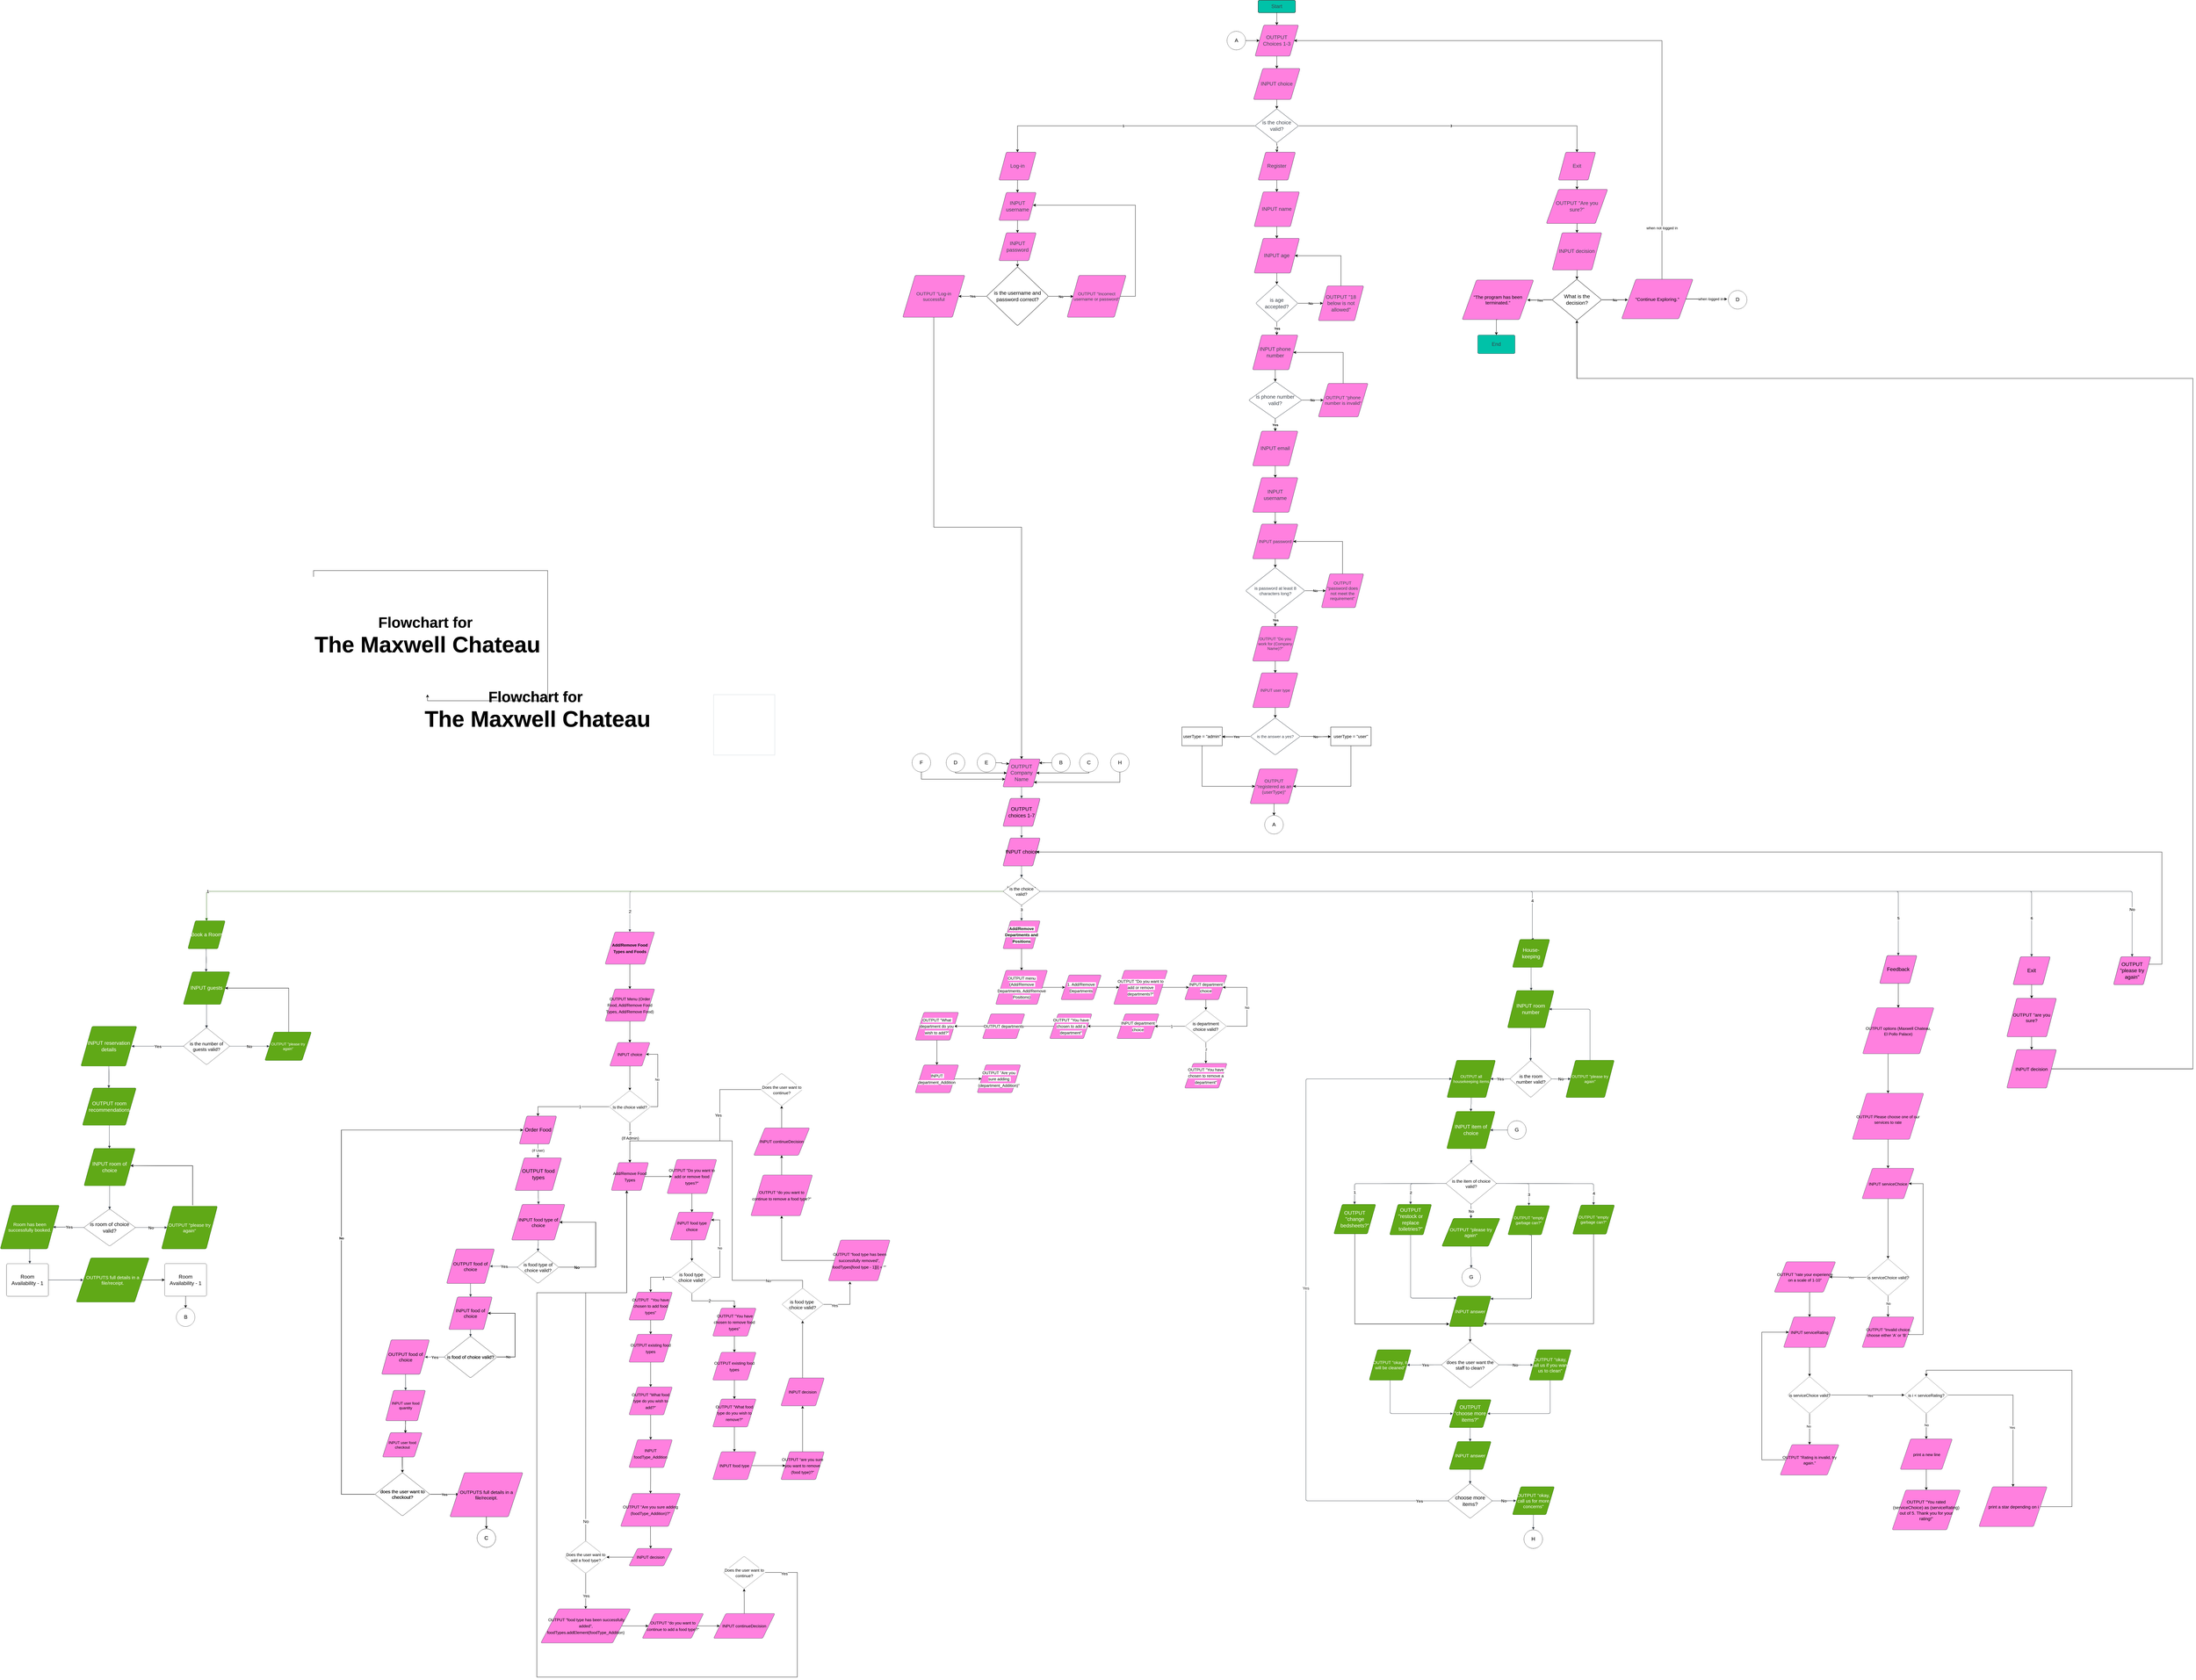 <mxfile scale="1" border="0" version="24.0.7" type="github">
  <diagram id="C5RBs43oDa-KdzZeNtuy" name="Page-1">
    <mxGraphModel dx="5287" dy="3625" grid="1" gridSize="10" guides="1" tooltips="1" connect="1" arrows="1" fold="1" page="1" pageScale="1" pageWidth="1169" pageHeight="827" math="0" shadow="0">
      <root>
        <mxCell id="WIyWlLk6GJQsqaUBKTNV-0" />
        <mxCell id="WIyWlLk6GJQsqaUBKTNV-1" parent="WIyWlLk6GJQsqaUBKTNV-0" />
        <mxCell id="qnSPNO6pQMi3R5a_usWK-1" value="&lt;b&gt;&lt;font style=&quot;font-size: 48px;&quot;&gt;&lt;font style=&quot;&quot;&gt;Flowchart for&lt;/font&gt;&lt;font style=&quot;&quot;&gt;&amp;nbsp;&lt;/font&gt;&lt;/font&gt;&lt;/b&gt;&lt;div&gt;&lt;b&gt;&lt;font style=&quot;font-size: 72px;&quot;&gt;The Maxwell Chateau&lt;/font&gt;&lt;/b&gt;&lt;/div&gt;" style="text;html=1;align=center;verticalAlign=middle;whiteSpace=wrap;rounded=0;" parent="WIyWlLk6GJQsqaUBKTNV-1" vertex="1">
          <mxGeometry x="-2840" y="-880" width="735" height="380" as="geometry" />
        </mxCell>
        <mxCell id="qnSPNO6pQMi3R5a_usWK-2" style="edgeStyle=orthogonalEdgeStyle;rounded=0;orthogonalLoop=1;jettySize=auto;html=1;" parent="WIyWlLk6GJQsqaUBKTNV-1" source="qnSPNO6pQMi3R5a_usWK-3" target="qnSPNO6pQMi3R5a_usWK-214" edge="1">
          <mxGeometry relative="1" as="geometry" />
        </mxCell>
        <mxCell id="qnSPNO6pQMi3R5a_usWK-3" value="Start" style="html=1;overflow=block;blockSpacing=1;whiteSpace=wrap;fontSize=16.7;fontColor=#3a414a;spacing=3.8;strokeColor=#000000;strokeOpacity=100;fillOpacity=100;rounded=1;absoluteArcSize=1;arcSize=9;fillColor=#00c2a8;strokeWidth=1;lucidId=rr4dldM6VFlr;" parent="WIyWlLk6GJQsqaUBKTNV-1" vertex="1">
          <mxGeometry x="206" y="-2740" width="120" height="40" as="geometry" />
        </mxCell>
        <mxCell id="qnSPNO6pQMi3R5a_usWK-4" value="OUTPUT Company Name" style="html=1;overflow=block;blockSpacing=1;whiteSpace=wrap;shape=parallelogram;perimeter=parallelogramPerimeter;anchorPointDirection=0;fontSize=16.7;fontColor=#3a414a;spacing=9;strokeColor=#3a414a;strokeOpacity=100;fillOpacity=100;rounded=1;absoluteArcSize=1;arcSize=9;fillColor=#ff80df;strokeWidth=0.8;lucidId=rr4dJYp74jQk;" parent="WIyWlLk6GJQsqaUBKTNV-1" vertex="1">
          <mxGeometry x="-617" y="-292" width="120" height="90" as="geometry" />
        </mxCell>
        <mxCell id="qnSPNO6pQMi3R5a_usWK-5" value="" style="html=1;jettySize=18;whiteSpace=wrap;fontSize=13;strokeColor=#3a414a;strokeOpacity=100;strokeWidth=0.8;rounded=1;arcSize=12;edgeStyle=orthogonalEdgeStyle;startArrow=none;endArrow=block;endFill=1;exitX=0.5;exitY=1.004;exitPerimeter=0;entryX=0.5;entryY=-0.004;entryPerimeter=0;lucidId=rr4d9koG9U7C;" parent="WIyWlLk6GJQsqaUBKTNV-1" source="qnSPNO6pQMi3R5a_usWK-4" target="qnSPNO6pQMi3R5a_usWK-6" edge="1">
          <mxGeometry width="100" height="100" relative="1" as="geometry">
            <Array as="points" />
          </mxGeometry>
        </mxCell>
        <mxCell id="qnSPNO6pQMi3R5a_usWK-6" value="OUTPUT choices 1-7" style="html=1;overflow=block;blockSpacing=1;whiteSpace=wrap;shape=parallelogram;perimeter=parallelogramPerimeter;anchorPointDirection=0;fontSize=16.7;spacing=3.8;strokeColor=#3a414a;strokeOpacity=100;fillOpacity=100;rounded=1;absoluteArcSize=1;arcSize=9;fillColor=#ff80df;strokeWidth=0.8;lucidId=VD4dc545jsyq;" parent="WIyWlLk6GJQsqaUBKTNV-1" vertex="1">
          <mxGeometry x="-617" y="-165" width="120" height="90" as="geometry" />
        </mxCell>
        <mxCell id="qnSPNO6pQMi3R5a_usWK-7" value="is the choice valid?" style="html=1;overflow=block;blockSpacing=1;whiteSpace=wrap;rhombus;fontSize=16.7;spacing=3.8;strokeColor=#unset;rounded=1;absoluteArcSize=1;arcSize=9;fillColor=#unset;strokeWidth=NaN;lucidId=YQ4drY80ysN_;" parent="WIyWlLk6GJQsqaUBKTNV-1" vertex="1">
          <mxGeometry x="-617" y="90" width="120" height="90" as="geometry" />
        </mxCell>
        <mxCell id="qnSPNO6pQMi3R5a_usWK-8" value="Order Food" style="html=1;overflow=block;blockSpacing=1;whiteSpace=wrap;shape=parallelogram;perimeter=parallelogramPerimeter;anchorPointDirection=0;fontSize=16.7;spacing=3.8;strokeColor=#3a414a;strokeOpacity=100;fillOpacity=100;rounded=1;absoluteArcSize=1;arcSize=9;fillColor=#ff80df;strokeWidth=0.8;lucidId=3T4dZM-_F~DI;" parent="WIyWlLk6GJQsqaUBKTNV-1" vertex="1">
          <mxGeometry x="-2176.32" y="860" width="120" height="90" as="geometry" />
        </mxCell>
        <mxCell id="qnSPNO6pQMi3R5a_usWK-9" value="Exit" style="html=1;overflow=block;blockSpacing=1;whiteSpace=wrap;shape=parallelogram;perimeter=parallelogramPerimeter;anchorPointDirection=0;fontSize=16.7;spacing=3.8;strokeColor=#3a414a;strokeOpacity=100;fillOpacity=100;rounded=1;absoluteArcSize=1;arcSize=9;fillColor=#ff80df;strokeWidth=0.8;lucidId=D24dg.ZzTh_C;" parent="WIyWlLk6GJQsqaUBKTNV-1" vertex="1">
          <mxGeometry x="2640" y="345.92" width="120" height="90" as="geometry" />
        </mxCell>
        <mxCell id="qnSPNO6pQMi3R5a_usWK-10" value="" style="html=1;jettySize=18;whiteSpace=wrap;fontSize=13.3;fontColor=#333333;fontStyle=1;strokeColor=#3a414a;strokeOpacity=100;strokeWidth=0.8;rounded=1;arcSize=12;edgeStyle=orthogonalEdgeStyle;startArrow=none;endArrow=block;endFill=1;exitX=0.984;exitY=0.5;exitPerimeter=0;entryX=0.5;entryY=-0.004;entryPerimeter=0;lucidId=-24dcM.oyefK;" parent="WIyWlLk6GJQsqaUBKTNV-1" source="qnSPNO6pQMi3R5a_usWK-7" target="qnSPNO6pQMi3R5a_usWK-14" edge="1">
          <mxGeometry width="100" height="100" relative="1" as="geometry">
            <Array as="points">
              <mxPoint x="1090" y="135" />
              <mxPoint x="1090" y="290" />
            </Array>
          </mxGeometry>
        </mxCell>
        <mxCell id="qnSPNO6pQMi3R5a_usWK-11" value="4" style="text;html=1;resizable=0;labelBackgroundColor=default;align=center;verticalAlign=middle;fontStyle=1;fontColor=#333333;fontSize=13.3;" parent="qnSPNO6pQMi3R5a_usWK-10" vertex="1">
          <mxGeometry x="0.853" relative="1" as="geometry" />
        </mxCell>
        <mxCell id="qnSPNO6pQMi3R5a_usWK-14" value="House-&#xa;keeping" style="html=1;overflow=block;blockSpacing=1;whiteSpace=wrap;shape=parallelogram;perimeter=parallelogramPerimeter;anchorPointDirection=0;fontSize=16.7;spacing=3.8;strokeColor=#3a414a;strokeOpacity=100;fillOpacity=100;rounded=1;absoluteArcSize=1;arcSize=9;fillColor=#33FF33;strokeWidth=0.8;lucidId=gvBfBff4BDN_;" parent="WIyWlLk6GJQsqaUBKTNV-1" vertex="1">
          <mxGeometry x="1026" y="290" width="120" height="90" as="geometry" />
        </mxCell>
        <mxCell id="qnSPNO6pQMi3R5a_usWK-15" value="" style="html=1;jettySize=18;whiteSpace=wrap;fontSize=13.3;fontColor=#333333;fontStyle=1;strokeColor=#3a414a;strokeOpacity=100;strokeWidth=0.8;rounded=1;arcSize=12;edgeStyle=orthogonalEdgeStyle;startArrow=none;endArrow=block;endFill=1;exitX=0.984;exitY=0.5;exitPerimeter=0;entryX=0.5;entryY=-0.004;entryPerimeter=0;lucidId=_vBfmU__1XSu;" parent="WIyWlLk6GJQsqaUBKTNV-1" source="qnSPNO6pQMi3R5a_usWK-7" target="qnSPNO6pQMi3R5a_usWK-9" edge="1">
          <mxGeometry width="100" height="100" relative="1" as="geometry">
            <Array as="points" />
          </mxGeometry>
        </mxCell>
        <mxCell id="qnSPNO6pQMi3R5a_usWK-16" value="6" style="text;html=1;resizable=0;labelBackgroundColor=default;align=center;verticalAlign=middle;fontStyle=1;fontColor=#333333;fontSize=13.3;" parent="qnSPNO6pQMi3R5a_usWK-15" vertex="1">
          <mxGeometry x="0.927" relative="1" as="geometry" />
        </mxCell>
        <mxCell id="qnSPNO6pQMi3R5a_usWK-17" value="" style="html=1;jettySize=18;whiteSpace=wrap;fontSize=13;strokeColor=#3a414a;strokeOpacity=100;strokeWidth=0.8;rounded=1;arcSize=12;edgeStyle=orthogonalEdgeStyle;startArrow=none;endArrow=block;endFill=1;exitX=0.5;exitY=1.004;exitPerimeter=0;entryX=0.509;entryY=-0.003;entryPerimeter=0;lucidId=U8CffuirxULD;" parent="WIyWlLk6GJQsqaUBKTNV-1" source="qnSPNO6pQMi3R5a_usWK-14" target="qnSPNO6pQMi3R5a_usWK-18" edge="1">
          <mxGeometry width="100" height="100" relative="1" as="geometry">
            <Array as="points" />
          </mxGeometry>
        </mxCell>
        <mxCell id="qnSPNO6pQMi3R5a_usWK-18" value="INPUT room number" style="html=1;overflow=block;blockSpacing=1;whiteSpace=wrap;shape=parallelogram;perimeter=parallelogramPerimeter;anchorPointDirection=0;fontSize=16.7;spacing=3.8;strokeColor=#3a414a;strokeOpacity=100;fillOpacity=100;rounded=1;absoluteArcSize=1;arcSize=9;fillColor=#33FF33;strokeWidth=0.8;lucidId=-8CfGQDBl~VP;" parent="WIyWlLk6GJQsqaUBKTNV-1" vertex="1">
          <mxGeometry x="1010" y="455" width="150" height="120" as="geometry" />
        </mxCell>
        <mxCell id="qnSPNO6pQMi3R5a_usWK-19" value="" style="html=1;jettySize=18;whiteSpace=wrap;fontSize=13;strokeColor=#3a414a;strokeOpacity=100;strokeWidth=0.8;rounded=1;arcSize=12;edgeStyle=orthogonalEdgeStyle;startArrow=none;endArrow=block;endFill=1;exitX=0.5;exitY=1.003;exitPerimeter=0;entryX=0.5;entryY=0.011;entryPerimeter=0;lucidId=_-CfCg-4GNyY;" parent="WIyWlLk6GJQsqaUBKTNV-1" source="qnSPNO6pQMi3R5a_usWK-18" edge="1">
          <mxGeometry width="100" height="100" relative="1" as="geometry">
            <Array as="points" />
            <mxPoint x="1084.5" y="681.32" as="targetPoint" />
          </mxGeometry>
        </mxCell>
        <mxCell id="qnSPNO6pQMi3R5a_usWK-20" value="" style="html=1;jettySize=18;whiteSpace=wrap;fontSize=13.3;fontColor=#333333;fontStyle=1;strokeColor=#3a414a;strokeOpacity=100;strokeWidth=0.8;rounded=1;arcSize=12;edgeStyle=orthogonalEdgeStyle;startArrow=none;endArrow=block;endFill=1;exitX=0.012;exitY=0.5;exitPerimeter=0;entryX=0.9;entryY=0.5;entryPerimeter=0;lucidId=Z~Cf7bNeCqhv;" parent="WIyWlLk6GJQsqaUBKTNV-1" target="qnSPNO6pQMi3R5a_usWK-22" edge="1">
          <mxGeometry width="100" height="100" relative="1" as="geometry">
            <Array as="points" />
            <mxPoint x="1018.62" y="740.0" as="sourcePoint" />
          </mxGeometry>
        </mxCell>
        <mxCell id="qnSPNO6pQMi3R5a_usWK-21" value="Yes" style="text;html=1;resizable=0;labelBackgroundColor=default;align=center;verticalAlign=middle;fontStyle=1;fontColor=#333333;fontSize=13.3;" parent="qnSPNO6pQMi3R5a_usWK-20" vertex="1">
          <mxGeometry relative="1" as="geometry" />
        </mxCell>
        <mxCell id="qnSPNO6pQMi3R5a_usWK-22" value="&lt;font style=&quot;font-size: 13px;&quot;&gt;OUTPUT all housekeeping items&lt;/font&gt;" style="html=1;overflow=block;blockSpacing=1;whiteSpace=wrap;shape=parallelogram;perimeter=parallelogramPerimeter;anchorPointDirection=0;fontSize=13;spacing=3.8;strokeColor=#3a414a;strokeOpacity=100;fillOpacity=100;rounded=1;absoluteArcSize=1;arcSize=9;fillColor=#33FF33;strokeWidth=0.8;lucidId=faDff6~1Nt17;" parent="WIyWlLk6GJQsqaUBKTNV-1" vertex="1">
          <mxGeometry x="815" y="680" width="156" height="120" as="geometry" />
        </mxCell>
        <mxCell id="qnSPNO6pQMi3R5a_usWK-23" value="" style="html=1;jettySize=18;whiteSpace=wrap;fontSize=13.3;fontColor=#333333;fontStyle=1;strokeColor=#3a414a;strokeOpacity=100;strokeWidth=0.8;rounded=1;arcSize=12;edgeStyle=orthogonalEdgeStyle;startArrow=none;endArrow=block;endFill=1;exitX=0.988;exitY=0.5;exitPerimeter=0;entryX=0.1;entryY=0.5;entryPerimeter=0;lucidId=8cDfbe-2pBFW;" parent="WIyWlLk6GJQsqaUBKTNV-1" target="qnSPNO6pQMi3R5a_usWK-53" edge="1">
          <mxGeometry width="100" height="100" relative="1" as="geometry">
            <Array as="points" />
            <mxPoint x="1150.38" y="740.0" as="sourcePoint" />
          </mxGeometry>
        </mxCell>
        <mxCell id="qnSPNO6pQMi3R5a_usWK-24" value="No" style="text;html=1;resizable=0;labelBackgroundColor=default;align=center;verticalAlign=middle;fontStyle=1;fontColor=#333333;fontSize=13.3;" parent="qnSPNO6pQMi3R5a_usWK-23" vertex="1">
          <mxGeometry relative="1" as="geometry" />
        </mxCell>
        <mxCell id="qnSPNO6pQMi3R5a_usWK-25" style="edgeStyle=orthogonalEdgeStyle;rounded=0;orthogonalLoop=1;jettySize=auto;html=1;exitX=0.5;exitY=1;exitDx=0;exitDy=0;entryX=0;entryY=0.75;entryDx=0;entryDy=0;" parent="WIyWlLk6GJQsqaUBKTNV-1" source="qnSPNO6pQMi3R5a_usWK-26" target="qnSPNO6pQMi3R5a_usWK-161" edge="1">
          <mxGeometry relative="1" as="geometry" />
        </mxCell>
        <mxCell id="qnSPNO6pQMi3R5a_usWK-26" value="F" style="html=1;overflow=block;blockSpacing=1;whiteSpace=wrap;ellipse;fontSize=16.7;spacing=3.8;rounded=1;absoluteArcSize=1;arcSize=9;strokeWidth=NaN;lucidId=dPEf.7GAn6HV;" parent="WIyWlLk6GJQsqaUBKTNV-1" vertex="1">
          <mxGeometry x="-910" y="-310" width="60" height="60" as="geometry" />
        </mxCell>
        <mxCell id="qnSPNO6pQMi3R5a_usWK-27" value="" style="html=1;jettySize=18;whiteSpace=wrap;fontSize=13;strokeColor=#3a414a;strokeOpacity=100;strokeWidth=0.8;rounded=1;arcSize=12;edgeStyle=orthogonalEdgeStyle;startArrow=none;endArrow=block;endFill=1;exitX=0.5;exitY=1.004;exitPerimeter=0;entryX=0.491;entryY=-0.004;entryPerimeter=0;lucidId=ZLWf~4if5-wI;" parent="WIyWlLk6GJQsqaUBKTNV-1" source="qnSPNO6pQMi3R5a_usWK-8" target="qnSPNO6pQMi3R5a_usWK-28" edge="1">
          <mxGeometry width="100" height="100" relative="1" as="geometry">
            <Array as="points" />
          </mxGeometry>
        </mxCell>
        <mxCell id="qnSPNO6pQMi3R5a_usWK-28" value="OUTPUT food types" style="html=1;overflow=block;blockSpacing=1;whiteSpace=wrap;shape=parallelogram;perimeter=parallelogramPerimeter;anchorPointDirection=0;fontSize=16.7;spacing=3.8;strokeColor=#3a414a;strokeOpacity=100;fillOpacity=100;rounded=1;absoluteArcSize=1;arcSize=9;fillColor=#ff80df;strokeWidth=0.8;lucidId=sPWfaUSNkCBp;" parent="WIyWlLk6GJQsqaUBKTNV-1" vertex="1">
          <mxGeometry x="-2190.32" y="995" width="150" height="105" as="geometry" />
        </mxCell>
        <mxCell id="qnSPNO6pQMi3R5a_usWK-29" value="" style="html=1;jettySize=18;whiteSpace=wrap;fontSize=13;strokeColor=#3a414a;strokeOpacity=100;strokeWidth=0.8;rounded=1;arcSize=12;edgeStyle=orthogonalEdgeStyle;startArrow=none;endArrow=block;endFill=1;exitX=0.5;exitY=1.004;exitPerimeter=0;entryX=0.505;entryY=-0.004;entryPerimeter=0;lucidId=4PWfp6ukiG-c;" parent="WIyWlLk6GJQsqaUBKTNV-1" source="qnSPNO6pQMi3R5a_usWK-28" target="qnSPNO6pQMi3R5a_usWK-30" edge="1">
          <mxGeometry width="100" height="100" relative="1" as="geometry">
            <Array as="points" />
          </mxGeometry>
        </mxCell>
        <mxCell id="qnSPNO6pQMi3R5a_usWK-30" value="INPUT food type of choice" style="html=1;overflow=block;blockSpacing=1;whiteSpace=wrap;shape=parallelogram;perimeter=parallelogramPerimeter;anchorPointDirection=0;fontSize=15;spacing=3.8;strokeColor=#3a414a;strokeOpacity=100;fillOpacity=100;rounded=1;absoluteArcSize=1;arcSize=9;fillColor=#ff80df;strokeWidth=0.8;lucidId=jQWfPaPtcY0H;" parent="WIyWlLk6GJQsqaUBKTNV-1" vertex="1">
          <mxGeometry x="-2201.23" y="1145" width="171.82" height="115" as="geometry" />
        </mxCell>
        <mxCell id="qnSPNO6pQMi3R5a_usWK-31" value="" style="html=1;jettySize=18;whiteSpace=wrap;fontSize=13;strokeColor=#3a414a;strokeOpacity=100;strokeWidth=0.8;rounded=1;arcSize=12;edgeStyle=orthogonalEdgeStyle;startArrow=none;endArrow=block;endFill=1;exitX=0.5;exitY=1.004;exitPerimeter=0;entryX=0.5;entryY=0.011;entryPerimeter=0;lucidId=BTWfQR311Igz;" parent="WIyWlLk6GJQsqaUBKTNV-1" source="qnSPNO6pQMi3R5a_usWK-30" target="qnSPNO6pQMi3R5a_usWK-33" edge="1">
          <mxGeometry width="100" height="100" relative="1" as="geometry">
            <Array as="points" />
          </mxGeometry>
        </mxCell>
        <mxCell id="qnSPNO6pQMi3R5a_usWK-32" value="No" style="edgeStyle=orthogonalEdgeStyle;rounded=0;orthogonalLoop=1;jettySize=auto;html=1;exitX=1;exitY=0.5;exitDx=0;exitDy=0;entryX=1;entryY=0.5;entryDx=0;entryDy=0;fontStyle=1;fontSize=13;" parent="WIyWlLk6GJQsqaUBKTNV-1" source="qnSPNO6pQMi3R5a_usWK-33" target="qnSPNO6pQMi3R5a_usWK-30" edge="1">
          <mxGeometry x="-0.689" relative="1" as="geometry">
            <Array as="points">
              <mxPoint x="-1930.14" y="1347" />
              <mxPoint x="-1930.14" y="1203" />
            </Array>
            <mxPoint x="-1" as="offset" />
          </mxGeometry>
        </mxCell>
        <mxCell id="qnSPNO6pQMi3R5a_usWK-33" value="is food type of choice valid?" style="html=1;overflow=block;blockSpacing=1;whiteSpace=wrap;rhombus;fontSize=15;spacing=3.8;strokeColor=default;rounded=1;absoluteArcSize=1;arcSize=9;fillColor=#FFFFFF;strokeWidth=NaN;lucidId=HTWfPVU2qFlU;gradientColor=none;" parent="WIyWlLk6GJQsqaUBKTNV-1" vertex="1">
          <mxGeometry x="-2183.32" y="1295" width="134" height="105" as="geometry" />
        </mxCell>
        <mxCell id="qnSPNO6pQMi3R5a_usWK-34" value="" style="html=1;jettySize=18;whiteSpace=wrap;fontSize=13.3;fontColor=#333333;fontStyle=1;strokeColor=#3a414a;strokeOpacity=100;strokeWidth=0.8;rounded=1;arcSize=12;edgeStyle=orthogonalEdgeStyle;startArrow=none;endArrow=block;endFill=1;exitX=0.014;exitY=0.5;exitPerimeter=0;entryX=0.907;entryY=0.5;entryPerimeter=0;lucidId=oUWfbguHalt3;" parent="WIyWlLk6GJQsqaUBKTNV-1" source="qnSPNO6pQMi3R5a_usWK-33" target="qnSPNO6pQMi3R5a_usWK-36" edge="1">
          <mxGeometry width="100" height="100" relative="1" as="geometry">
            <Array as="points" />
          </mxGeometry>
        </mxCell>
        <mxCell id="qnSPNO6pQMi3R5a_usWK-35" value="Yes" style="text;html=1;resizable=0;labelBackgroundColor=default;align=center;verticalAlign=middle;fontStyle=1;fontColor=#333333;fontSize=13.3;" parent="qnSPNO6pQMi3R5a_usWK-34" vertex="1">
          <mxGeometry relative="1" as="geometry" />
        </mxCell>
        <mxCell id="qnSPNO6pQMi3R5a_usWK-36" value="OUTPUT food of choice" style="html=1;overflow=block;blockSpacing=1;whiteSpace=wrap;shape=parallelogram;perimeter=parallelogramPerimeter;anchorPointDirection=0;fontSize=15;spacing=3.8;strokeColor=#3a414a;strokeOpacity=100;fillOpacity=100;rounded=1;absoluteArcSize=1;arcSize=9;fillColor=#ff80df;strokeWidth=0.8;lucidId=tUWf18u8qgAM;" parent="WIyWlLk6GJQsqaUBKTNV-1" vertex="1">
          <mxGeometry x="-2410.73" y="1289" width="153.82" height="111" as="geometry" />
        </mxCell>
        <mxCell id="qnSPNO6pQMi3R5a_usWK-37" value="" style="html=1;jettySize=18;whiteSpace=wrap;fontSize=13;strokeColor=#3a414a;strokeOpacity=100;strokeWidth=0.8;rounded=1;arcSize=12;edgeStyle=orthogonalEdgeStyle;startArrow=none;endArrow=block;endFill=1;exitX=0.5;exitY=1.004;exitPerimeter=0;entryX=0.502;entryY=-0.004;entryPerimeter=0;lucidId=gVWfH5Y8_oF~;" parent="WIyWlLk6GJQsqaUBKTNV-1" source="qnSPNO6pQMi3R5a_usWK-36" target="qnSPNO6pQMi3R5a_usWK-38" edge="1">
          <mxGeometry width="100" height="100" relative="1" as="geometry">
            <Array as="points" />
          </mxGeometry>
        </mxCell>
        <mxCell id="qnSPNO6pQMi3R5a_usWK-38" value="INPUT food of choice" style="html=1;overflow=block;blockSpacing=1;whiteSpace=wrap;shape=parallelogram;perimeter=parallelogramPerimeter;anchorPointDirection=0;fontSize=15;spacing=3.8;strokeColor=#3a414a;strokeOpacity=100;fillOpacity=100;rounded=1;absoluteArcSize=1;arcSize=9;fillColor=#ff80df;strokeWidth=0.8;lucidId=kVWfFBKzcM70;" parent="WIyWlLk6GJQsqaUBKTNV-1" vertex="1">
          <mxGeometry x="-2403.73" y="1443.59" width="139.82" height="105" as="geometry" />
        </mxCell>
        <mxCell id="qnSPNO6pQMi3R5a_usWK-39" value="" style="html=1;jettySize=18;whiteSpace=wrap;fontSize=13;strokeColor=#3a414a;strokeOpacity=100;strokeWidth=0.8;rounded=1;arcSize=12;edgeStyle=orthogonalEdgeStyle;startArrow=none;endArrow=block;endFill=1;exitX=0.5;exitY=1.004;exitPerimeter=0;entryX=0.5;entryY=0.012;entryPerimeter=0;lucidId=AVWf~ilK_UmQ;" parent="WIyWlLk6GJQsqaUBKTNV-1" source="qnSPNO6pQMi3R5a_usWK-38" target="qnSPNO6pQMi3R5a_usWK-41" edge="1">
          <mxGeometry width="100" height="100" relative="1" as="geometry">
            <Array as="points" />
          </mxGeometry>
        </mxCell>
        <mxCell id="qnSPNO6pQMi3R5a_usWK-40" value="No" style="edgeStyle=orthogonalEdgeStyle;rounded=0;orthogonalLoop=1;jettySize=auto;html=1;exitX=1;exitY=0.5;exitDx=0;exitDy=0;entryX=1;entryY=0.5;entryDx=0;entryDy=0;fontStyle=1" parent="WIyWlLk6GJQsqaUBKTNV-1" source="qnSPNO6pQMi3R5a_usWK-41" target="qnSPNO6pQMi3R5a_usWK-38" edge="1">
          <mxGeometry x="-0.751" relative="1" as="geometry">
            <Array as="points">
              <mxPoint x="-2190.14" y="1637" />
              <mxPoint x="-2190.14" y="1496" />
            </Array>
            <mxPoint as="offset" />
          </mxGeometry>
        </mxCell>
        <mxCell id="qnSPNO6pQMi3R5a_usWK-41" value="is food of choice valid?" style="html=1;overflow=block;blockSpacing=1;whiteSpace=wrap;rhombus;fontSize=15;spacing=3.8;strokeColor=#000000;rounded=1;absoluteArcSize=1;arcSize=9;fillColor=none;strokeWidth=NaN;lucidId=CVWfjt4QOCjC;" parent="WIyWlLk6GJQsqaUBKTNV-1" vertex="1">
          <mxGeometry x="-2419.23" y="1569.92" width="170.82" height="135" as="geometry" />
        </mxCell>
        <mxCell id="qnSPNO6pQMi3R5a_usWK-42" value="" style="html=1;jettySize=18;whiteSpace=wrap;fontSize=13.3;fontColor=#333333;fontStyle=1;strokeColor=#3a414a;strokeOpacity=100;strokeWidth=0.8;rounded=1;arcSize=12;edgeStyle=orthogonalEdgeStyle;startArrow=none;endArrow=block;endFill=1;exitX=0.014;exitY=0.5;exitPerimeter=0;entryX=0.907;entryY=0.5;entryPerimeter=0;lucidId=1VWf8yE4~_Ec;" parent="WIyWlLk6GJQsqaUBKTNV-1" source="qnSPNO6pQMi3R5a_usWK-41" target="qnSPNO6pQMi3R5a_usWK-44" edge="1">
          <mxGeometry width="100" height="100" relative="1" as="geometry">
            <Array as="points" />
          </mxGeometry>
        </mxCell>
        <mxCell id="qnSPNO6pQMi3R5a_usWK-43" value="Yes" style="text;html=1;resizable=0;labelBackgroundColor=default;align=center;verticalAlign=middle;fontStyle=1;fontColor=#333333;fontSize=13.3;" parent="qnSPNO6pQMi3R5a_usWK-42" vertex="1">
          <mxGeometry relative="1" as="geometry" />
        </mxCell>
        <mxCell id="qnSPNO6pQMi3R5a_usWK-44" value="OUTPUT food of choice" style="html=1;overflow=block;blockSpacing=1;whiteSpace=wrap;shape=parallelogram;perimeter=parallelogramPerimeter;anchorPointDirection=0;fontSize=15;spacing=3.8;strokeColor=#3a414a;strokeOpacity=100;fillOpacity=100;rounded=1;absoluteArcSize=1;arcSize=9;fillColor=#ff80df;strokeWidth=0.8;lucidId=3VWfT83a5irq;" parent="WIyWlLk6GJQsqaUBKTNV-1" vertex="1">
          <mxGeometry x="-2620.23" y="1581.92" width="153.82" height="111" as="geometry" />
        </mxCell>
        <mxCell id="qnSPNO6pQMi3R5a_usWK-45" value="" style="html=1;jettySize=18;whiteSpace=wrap;fontSize=13;strokeColor=#3a414a;strokeOpacity=100;strokeWidth=0.8;rounded=1;arcSize=12;edgeStyle=orthogonalEdgeStyle;startArrow=none;endArrow=block;endFill=1;exitX=0.5;exitY=1.004;exitPerimeter=0;entryX=0.502;entryY=-0.004;entryPerimeter=0;lucidId=EWWfso7Rs6ZB;" parent="WIyWlLk6GJQsqaUBKTNV-1" source="qnSPNO6pQMi3R5a_usWK-44" target="qnSPNO6pQMi3R5a_usWK-46" edge="1">
          <mxGeometry width="100" height="100" relative="1" as="geometry">
            <Array as="points" />
          </mxGeometry>
        </mxCell>
        <mxCell id="qnSPNO6pQMi3R5a_usWK-46" value="INPUT user food quantity" style="html=1;overflow=block;blockSpacing=1;whiteSpace=wrap;shape=parallelogram;perimeter=parallelogramPerimeter;anchorPointDirection=0;fontSize=12;spacing=3.8;strokeColor=#3a414a;strokeOpacity=100;fillOpacity=100;rounded=1;absoluteArcSize=1;arcSize=9;fillColor=#ff80df;strokeWidth=0.8;lucidId=NWWflf_V-e2m;" parent="WIyWlLk6GJQsqaUBKTNV-1" vertex="1">
          <mxGeometry x="-2607.32" y="1745" width="128" height="98" as="geometry" />
        </mxCell>
        <mxCell id="qnSPNO6pQMi3R5a_usWK-47" value="" style="html=1;jettySize=18;whiteSpace=wrap;fontSize=13;strokeColor=#3a414a;strokeOpacity=100;strokeWidth=0.8;rounded=1;arcSize=12;edgeStyle=orthogonalEdgeStyle;startArrow=none;endArrow=block;endFill=1;exitX=0.5;exitY=1.004;exitPerimeter=0;entryX=0.5;entryY=-0.004;entryPerimeter=0;lucidId=Mw.fNep9MUst;" parent="WIyWlLk6GJQsqaUBKTNV-1" source="qnSPNO6pQMi3R5a_usWK-6" target="qnSPNO6pQMi3R5a_usWK-48" edge="1">
          <mxGeometry width="100" height="100" relative="1" as="geometry">
            <Array as="points" />
          </mxGeometry>
        </mxCell>
        <mxCell id="qnSPNO6pQMi3R5a_usWK-48" value="INPUT choice" style="html=1;overflow=block;blockSpacing=1;whiteSpace=wrap;shape=parallelogram;perimeter=parallelogramPerimeter;anchorPointDirection=0;fontSize=16.7;spacing=3.8;strokeColor=#3a414a;strokeOpacity=100;fillOpacity=100;rounded=1;absoluteArcSize=1;arcSize=9;fillColor=#ff80df;strokeWidth=0.8;lucidId=Nw.fYAJ4PDYG;" parent="WIyWlLk6GJQsqaUBKTNV-1" vertex="1">
          <mxGeometry x="-617" y="-37" width="120" height="90" as="geometry" />
        </mxCell>
        <mxCell id="qnSPNO6pQMi3R5a_usWK-49" value="" style="html=1;jettySize=18;whiteSpace=wrap;fontSize=13;strokeColor=#3a414a;strokeOpacity=100;strokeWidth=0.8;rounded=1;arcSize=12;edgeStyle=orthogonalEdgeStyle;startArrow=none;endArrow=block;endFill=1;exitX=0.5;exitY=1.004;exitPerimeter=0;lucidId=Zw.frF2tH-P0;" parent="WIyWlLk6GJQsqaUBKTNV-1" source="qnSPNO6pQMi3R5a_usWK-48" edge="1">
          <mxGeometry width="100" height="100" relative="1" as="geometry">
            <Array as="points" />
            <mxPoint x="-557" y="90" as="targetPoint" />
          </mxGeometry>
        </mxCell>
        <mxCell id="qnSPNO6pQMi3R5a_usWK-50" value="" style="html=1;jettySize=18;whiteSpace=wrap;fontSize=13.3;fontColor=#333333;fontStyle=1;strokeColor=#3a414a;strokeOpacity=100;strokeWidth=0.8;rounded=1;arcSize=12;edgeStyle=orthogonalEdgeStyle;startArrow=none;endArrow=block;endFill=1;exitX=0.984;exitY=0.5;exitPerimeter=0;entryX=0.5;entryY=-0.004;entryPerimeter=0;lucidId=jI.fOZ1JBNt6;" parent="WIyWlLk6GJQsqaUBKTNV-1" source="qnSPNO6pQMi3R5a_usWK-7" target="qnSPNO6pQMi3R5a_usWK-52" edge="1">
          <mxGeometry width="100" height="100" relative="1" as="geometry">
            <Array as="points" />
          </mxGeometry>
        </mxCell>
        <mxCell id="qnSPNO6pQMi3R5a_usWK-51" value="No" style="text;html=1;resizable=0;labelBackgroundColor=default;align=center;verticalAlign=middle;fontStyle=1;fontColor=#333333;fontSize=13.3;" parent="qnSPNO6pQMi3R5a_usWK-50" vertex="1">
          <mxGeometry x="0.918" relative="1" as="geometry" />
        </mxCell>
        <mxCell id="qnSPNO6pQMi3R5a_usWK-52" value="OUTPUT &quot;please try again&quot;" style="html=1;overflow=block;blockSpacing=1;whiteSpace=wrap;shape=parallelogram;perimeter=parallelogramPerimeter;anchorPointDirection=0;fontSize=16.7;spacing=3.8;strokeColor=#3a414a;strokeOpacity=100;fillOpacity=100;rounded=1;absoluteArcSize=1;arcSize=9;fillColor=#ff80df;strokeWidth=0.8;lucidId=GP.fzbyKbvi5;" parent="WIyWlLk6GJQsqaUBKTNV-1" vertex="1">
          <mxGeometry x="2964" y="345.92" width="120" height="90" as="geometry" />
        </mxCell>
        <mxCell id="qnSPNO6pQMi3R5a_usWK-53" value="OUTPUT &quot;please try again&quot;" style="html=1;overflow=block;blockSpacing=1;whiteSpace=wrap;shape=parallelogram;perimeter=parallelogramPerimeter;anchorPointDirection=0;fontSize=13;spacing=3.8;strokeColor=#3a414a;strokeOpacity=100;fillOpacity=100;rounded=1;absoluteArcSize=1;arcSize=9;fillColor=#33FF33;strokeWidth=0.8;lucidId=ik~fVCqqvGgh;" parent="WIyWlLk6GJQsqaUBKTNV-1" vertex="1">
          <mxGeometry x="1198" y="680" width="156" height="120" as="geometry" />
        </mxCell>
        <mxCell id="qnSPNO6pQMi3R5a_usWK-54" value="" style="html=1;jettySize=18;whiteSpace=wrap;fontSize=13;strokeColor=#3a414a;strokeOpacity=100;strokeWidth=0.8;rounded=1;arcSize=12;edgeStyle=orthogonalEdgeStyle;startArrow=none;endArrow=block;endFill=1;exitX=0.5;exitY=1.003;exitPerimeter=0;lucidId=bC~fvqogKcKo;" parent="WIyWlLk6GJQsqaUBKTNV-1" source="qnSPNO6pQMi3R5a_usWK-22" target="qnSPNO6pQMi3R5a_usWK-142" edge="1">
          <mxGeometry width="100" height="100" relative="1" as="geometry">
            <Array as="points">
              <mxPoint x="893" y="823" />
              <mxPoint x="892" y="823" />
            </Array>
            <mxPoint x="892.468" y="844.64" as="targetPoint" />
          </mxGeometry>
        </mxCell>
        <mxCell id="qnSPNO6pQMi3R5a_usWK-55" value="" style="html=1;jettySize=18;whiteSpace=wrap;fontSize=13.3;fontColor=#333333;fontStyle=1;strokeColor=#3a414a;strokeOpacity=100;strokeWidth=0.8;rounded=1;arcSize=12;edgeStyle=orthogonalEdgeStyle;startArrow=none;endArrow=block;endFill=1;exitX=0.011;exitY=0.5;exitPerimeter=0;entryX=0.495;entryY=-0.004;entryPerimeter=0;lucidId=FP~fQudRKYFb;" parent="WIyWlLk6GJQsqaUBKTNV-1" target="qnSPNO6pQMi3R5a_usWK-57" edge="1">
          <mxGeometry width="100" height="100" relative="1" as="geometry">
            <Array as="points" />
            <mxPoint x="811.804" y="1077.5" as="sourcePoint" />
          </mxGeometry>
        </mxCell>
        <mxCell id="qnSPNO6pQMi3R5a_usWK-56" value="1" style="text;html=1;resizable=0;labelBackgroundColor=default;align=center;verticalAlign=middle;fontStyle=1;fontColor=#333333;fontSize=13.3;" parent="qnSPNO6pQMi3R5a_usWK-55" vertex="1">
          <mxGeometry x="0.787" relative="1" as="geometry" />
        </mxCell>
        <mxCell id="qnSPNO6pQMi3R5a_usWK-57" value="OUTPUT &quot;change bedsheets?&quot;" style="html=1;overflow=block;blockSpacing=1;whiteSpace=wrap;shape=parallelogram;perimeter=parallelogramPerimeter;anchorPointDirection=0;fontSize=16.7;spacing=3.8;strokeColor=#3a414a;strokeOpacity=100;fillOpacity=100;rounded=1;absoluteArcSize=1;arcSize=9;fillColor=#33FF33;strokeWidth=0.8;lucidId=mR~fw7qtJo2E;" parent="WIyWlLk6GJQsqaUBKTNV-1" vertex="1">
          <mxGeometry x="450" y="1145" width="135" height="95" as="geometry" />
        </mxCell>
        <mxCell id="qnSPNO6pQMi3R5a_usWK-58" style="edgeStyle=orthogonalEdgeStyle;rounded=0;orthogonalLoop=1;jettySize=auto;html=1;entryX=0.5;entryY=0;entryDx=0;entryDy=0;" parent="WIyWlLk6GJQsqaUBKTNV-1" source="qnSPNO6pQMi3R5a_usWK-59" target="qnSPNO6pQMi3R5a_usWK-148" edge="1">
          <mxGeometry relative="1" as="geometry" />
        </mxCell>
        <mxCell id="qnSPNO6pQMi3R5a_usWK-59" value="INPUT answer" style="html=1;overflow=block;blockSpacing=1;whiteSpace=wrap;shape=parallelogram;perimeter=parallelogramPerimeter;anchorPointDirection=0;fontSize=15;spacing=3.8;strokeColor=#3a414a;strokeOpacity=100;fillOpacity=100;rounded=1;absoluteArcSize=1;arcSize=9;fillColor=#33FF33;strokeWidth=0.8;lucidId=sU~fCtav.0S8;" parent="WIyWlLk6GJQsqaUBKTNV-1" vertex="1">
          <mxGeometry x="822" y="1441" width="135" height="98" as="geometry" />
        </mxCell>
        <mxCell id="qnSPNO6pQMi3R5a_usWK-60" value="" style="html=1;jettySize=18;whiteSpace=wrap;fontSize=13.3;fontColor=#333333;fontStyle=1;strokeColor=#3a414a;strokeOpacity=100;strokeWidth=0.8;rounded=1;arcSize=12;edgeStyle=orthogonalEdgeStyle;startArrow=none;endArrow=block;endFill=1;exitX=0.011;exitY=0.5;exitPerimeter=0;entryX=0.5;entryY=-0.004;entryPerimeter=0;lucidId=a6~f8B6UTdVB;" parent="WIyWlLk6GJQsqaUBKTNV-1" target="qnSPNO6pQMi3R5a_usWK-62" edge="1">
          <mxGeometry width="100" height="100" relative="1" as="geometry">
            <Array as="points" />
            <mxPoint x="811.804" y="1077.5" as="sourcePoint" />
          </mxGeometry>
        </mxCell>
        <mxCell id="qnSPNO6pQMi3R5a_usWK-61" value="2" style="text;html=1;resizable=0;labelBackgroundColor=default;align=center;verticalAlign=middle;fontStyle=1;fontColor=#333333;fontSize=13.3;" parent="qnSPNO6pQMi3R5a_usWK-60" vertex="1">
          <mxGeometry x="0.579" relative="1" as="geometry" />
        </mxCell>
        <mxCell id="qnSPNO6pQMi3R5a_usWK-62" value="OUTPUT &quot;restock or replace toiletries?&quot;" style="html=1;overflow=block;blockSpacing=1;whiteSpace=wrap;shape=parallelogram;perimeter=parallelogramPerimeter;anchorPointDirection=0;fontSize=16.7;spacing=3.8;strokeColor=#3a414a;strokeOpacity=100;fillOpacity=100;rounded=1;absoluteArcSize=1;arcSize=9;fillColor=#33FF33;strokeWidth=0.8;lucidId=e6~fc0LeEY8I;" parent="WIyWlLk6GJQsqaUBKTNV-1" vertex="1">
          <mxGeometry x="630" y="1145" width="135" height="98" as="geometry" />
        </mxCell>
        <mxCell id="qnSPNO6pQMi3R5a_usWK-65" value="" style="html=1;jettySize=18;whiteSpace=wrap;fontSize=13.3;fontColor=#333333;fontStyle=1;strokeColor=#3a414a;strokeOpacity=100;strokeWidth=0.8;rounded=1;arcSize=12;edgeStyle=orthogonalEdgeStyle;startArrow=none;endArrow=block;endFill=1;exitX=0.989;exitY=0.5;exitPerimeter=0;entryX=0.5;entryY=-0.004;entryPerimeter=0;lucidId=V_~fdu~BG86E;" parent="WIyWlLk6GJQsqaUBKTNV-1" target="qnSPNO6pQMi3R5a_usWK-68" edge="1">
          <mxGeometry width="100" height="100" relative="1" as="geometry">
            <Array as="points" />
            <mxPoint x="972.196" y="1077.5" as="sourcePoint" />
          </mxGeometry>
        </mxCell>
        <mxCell id="qnSPNO6pQMi3R5a_usWK-66" value="4" style="text;html=1;resizable=0;labelBackgroundColor=default;align=center;verticalAlign=middle;fontStyle=1;fontColor=#333333;fontSize=13.3;" parent="qnSPNO6pQMi3R5a_usWK-65" vertex="1">
          <mxGeometry x="0.802" relative="1" as="geometry" />
        </mxCell>
        <mxCell id="qnSPNO6pQMi3R5a_usWK-67" style="edgeStyle=orthogonalEdgeStyle;rounded=0;orthogonalLoop=1;jettySize=auto;html=1;exitX=0.5;exitY=1;exitDx=0;exitDy=0;" parent="WIyWlLk6GJQsqaUBKTNV-1" source="qnSPNO6pQMi3R5a_usWK-68" edge="1">
          <mxGeometry relative="1" as="geometry">
            <mxPoint x="932.48" y="1530" as="targetPoint" />
            <Array as="points">
              <mxPoint x="1287" y="1530" />
            </Array>
          </mxGeometry>
        </mxCell>
        <mxCell id="qnSPNO6pQMi3R5a_usWK-68" value="OUTPUT &quot;empty garbage can?&quot;" style="html=1;overflow=block;blockSpacing=1;whiteSpace=wrap;shape=parallelogram;perimeter=parallelogramPerimeter;anchorPointDirection=0;fontSize=13;spacing=3.8;strokeColor=#3a414a;strokeOpacity=100;fillOpacity=100;rounded=1;absoluteArcSize=1;arcSize=9;fillColor=#33FF33;strokeWidth=0.8;lucidId=X_~fb_WU1U3Q;" parent="WIyWlLk6GJQsqaUBKTNV-1" vertex="1">
          <mxGeometry x="1220" y="1147" width="135" height="94" as="geometry" />
        </mxCell>
        <mxCell id="qnSPNO6pQMi3R5a_usWK-69" value="" style="html=1;jettySize=18;whiteSpace=wrap;fontSize=13.3;fontColor=#333333;fontStyle=1;strokeColor=#3a414a;strokeOpacity=100;strokeWidth=0.8;rounded=1;arcSize=12;edgeStyle=orthogonalEdgeStyle;startArrow=none;endArrow=block;endFill=1;exitX=0.5;exitY=0.991;exitPerimeter=0;entryX=0.5;entryY=-0.004;entryPerimeter=0;lucidId=w.~f~ixWPSgd;" parent="WIyWlLk6GJQsqaUBKTNV-1" target="qnSPNO6pQMi3R5a_usWK-71" edge="1">
          <mxGeometry width="100" height="100" relative="1" as="geometry">
            <Array as="points" />
            <mxPoint x="892.0" y="1143.785" as="sourcePoint" />
          </mxGeometry>
        </mxCell>
        <mxCell id="qnSPNO6pQMi3R5a_usWK-70" value="No" style="text;html=1;resizable=0;labelBackgroundColor=default;align=center;verticalAlign=middle;fontStyle=1;fontColor=#333333;fontSize=13.3;" parent="qnSPNO6pQMi3R5a_usWK-69" vertex="1">
          <mxGeometry relative="1" as="geometry" />
        </mxCell>
        <mxCell id="qnSPNO6pQMi3R5a_usWK-71" value="OUTPUT &quot;please try again&quot;" style="html=1;overflow=block;blockSpacing=1;whiteSpace=wrap;shape=parallelogram;perimeter=parallelogramPerimeter;anchorPointDirection=0;fontSize=15;spacing=3.8;strokeColor=#3a414a;strokeOpacity=100;fillOpacity=100;rounded=1;absoluteArcSize=1;arcSize=9;fillColor=#33FF33;strokeWidth=0.8;lucidId=F.~fqB34ZfbT;" parent="WIyWlLk6GJQsqaUBKTNV-1" vertex="1">
          <mxGeometry x="798.25" y="1190" width="187.5" height="90" as="geometry" />
        </mxCell>
        <mxCell id="qnSPNO6pQMi3R5a_usWK-72" value="I" style="html=1;overflow=block;blockSpacing=1;whiteSpace=wrap;ellipse;fontSize=16.7;spacing=3.8;strokeColor=#unset;rounded=1;absoluteArcSize=1;arcSize=9;fillColor=#unset;strokeWidth=NaN;lucidId=N~~fg~MsonQ-;" parent="WIyWlLk6GJQsqaUBKTNV-1" vertex="1">
          <mxGeometry x="1010" y="875" width="60" height="60" as="geometry" />
        </mxCell>
        <mxCell id="qnSPNO6pQMi3R5a_usWK-73" value="" style="html=1;jettySize=18;whiteSpace=wrap;fontSize=13;strokeColor=#3a414a;strokeOpacity=100;strokeWidth=0.8;rounded=1;arcSize=12;edgeStyle=orthogonalEdgeStyle;startArrow=none;endArrow=block;endFill=1;exitX=-0.006;exitY=0.5;exitPerimeter=0;entryX=0.9;entryY=0.5;entryPerimeter=0;lucidId=Z~~fWxb8JNLA;" parent="WIyWlLk6GJQsqaUBKTNV-1" source="qnSPNO6pQMi3R5a_usWK-72" edge="1">
          <mxGeometry width="100" height="100" relative="1" as="geometry">
            <Array as="points" />
            <mxPoint x="954.4" y="905" as="targetPoint" />
          </mxGeometry>
        </mxCell>
        <mxCell id="qnSPNO6pQMi3R5a_usWK-74" value="" style="html=1;jettySize=18;whiteSpace=wrap;fontSize=13;strokeColor=#3a414a;strokeOpacity=100;strokeWidth=0.8;rounded=1;arcSize=12;edgeStyle=orthogonalEdgeStyle;startArrow=none;endArrow=block;endFill=1;exitX=0.5;exitY=1.004;exitPerimeter=0;entryX=0.177;entryY=0.064;entryPerimeter=0;lucidId=zaagxtX_vn8z;" parent="WIyWlLk6GJQsqaUBKTNV-1" source="qnSPNO6pQMi3R5a_usWK-62" target="qnSPNO6pQMi3R5a_usWK-59" edge="1">
          <mxGeometry width="100" height="100" relative="1" as="geometry">
            <Array as="points">
              <mxPoint x="697" y="1447" />
            </Array>
          </mxGeometry>
        </mxCell>
        <mxCell id="qnSPNO6pQMi3R5a_usWK-75" value="" style="html=1;jettySize=18;whiteSpace=wrap;fontSize=13;strokeColor=#3a414a;strokeOpacity=100;strokeWidth=0.8;rounded=1;arcSize=12;edgeStyle=orthogonalEdgeStyle;startArrow=none;endArrow=block;endFill=1;exitX=0.5;exitY=1.004;exitPerimeter=0;entryX=0.986;entryY=0.086;entryPerimeter=0;lucidId=Gaagukxv8kXo;" parent="WIyWlLk6GJQsqaUBKTNV-1" target="qnSPNO6pQMi3R5a_usWK-59" edge="1">
          <mxGeometry width="100" height="100" relative="1" as="geometry">
            <Array as="points">
              <mxPoint x="1087" y="1449" />
            </Array>
            <mxPoint x="1087.5" y="1243.376" as="sourcePoint" />
          </mxGeometry>
        </mxCell>
        <mxCell id="qnSPNO6pQMi3R5a_usWK-76" value="" style="html=1;jettySize=18;whiteSpace=wrap;fontSize=13.3;fontColor=#333333;fontStyle=1;strokeColor=#3a414a;strokeOpacity=100;strokeWidth=0.8;rounded=1;arcSize=12;edgeStyle=orthogonalEdgeStyle;startArrow=none;endArrow=block;endFill=1;exitX=0.01;exitY=0.5;exitPerimeter=0;entryX=0.907;entryY=0.5;entryPerimeter=0;lucidId=EiagbSRJSD5v;" parent="WIyWlLk6GJQsqaUBKTNV-1" target="qnSPNO6pQMi3R5a_usWK-78" edge="1">
          <mxGeometry width="100" height="100" relative="1" as="geometry">
            <Array as="points" />
            <mxPoint x="802.78" y="1662.5" as="sourcePoint" />
          </mxGeometry>
        </mxCell>
        <mxCell id="qnSPNO6pQMi3R5a_usWK-77" value="Yes" style="text;html=1;resizable=0;labelBackgroundColor=default;align=center;verticalAlign=middle;fontStyle=1;fontColor=#333333;fontSize=13.3;" parent="qnSPNO6pQMi3R5a_usWK-76" vertex="1">
          <mxGeometry relative="1" as="geometry" />
        </mxCell>
        <mxCell id="qnSPNO6pQMi3R5a_usWK-78" value="OUTPUT &quot;okay, it will be cleaned&quot;" style="html=1;overflow=block;blockSpacing=1;whiteSpace=wrap;shape=parallelogram;perimeter=parallelogramPerimeter;anchorPointDirection=0;fontSize=14;spacing=3.8;strokeColor=#3a414a;strokeOpacity=100;fillOpacity=100;rounded=1;absoluteArcSize=1;arcSize=9;fillColor=#33FF33;strokeWidth=0.8;lucidId=KiagS.XSn5Bf;fontFamily=Helvetica;" parent="WIyWlLk6GJQsqaUBKTNV-1" vertex="1">
          <mxGeometry x="564" y="1614" width="135" height="98" as="geometry" />
        </mxCell>
        <mxCell id="qnSPNO6pQMi3R5a_usWK-79" value="" style="html=1;jettySize=18;whiteSpace=wrap;fontSize=13.3;fontColor=#333333;fontStyle=1;strokeColor=#3a414a;strokeOpacity=100;strokeWidth=0.8;rounded=1;arcSize=12;edgeStyle=orthogonalEdgeStyle;startArrow=none;endArrow=block;endFill=1;exitX=0.99;exitY=0.5;exitPerimeter=0;entryX=0.093;entryY=0.5;entryPerimeter=0;lucidId=ZjagwM2CMgoC;" parent="WIyWlLk6GJQsqaUBKTNV-1" target="qnSPNO6pQMi3R5a_usWK-81" edge="1">
          <mxGeometry width="100" height="100" relative="1" as="geometry">
            <Array as="points" />
            <mxPoint x="977.22" y="1662.5" as="sourcePoint" />
          </mxGeometry>
        </mxCell>
        <mxCell id="qnSPNO6pQMi3R5a_usWK-80" value="No" style="text;html=1;resizable=0;labelBackgroundColor=default;align=center;verticalAlign=middle;fontStyle=1;fontColor=#333333;fontSize=13.3;" parent="qnSPNO6pQMi3R5a_usWK-79" vertex="1">
          <mxGeometry relative="1" as="geometry" />
        </mxCell>
        <mxCell id="qnSPNO6pQMi3R5a_usWK-81" value="OUTPUT &quot;okay, call us if you want us to clean&quot;" style="html=1;overflow=block;blockSpacing=1;whiteSpace=wrap;shape=parallelogram;perimeter=parallelogramPerimeter;anchorPointDirection=0;fontSize=15;spacing=3.8;strokeColor=#3a414a;strokeOpacity=100;fillOpacity=100;rounded=1;absoluteArcSize=1;arcSize=9;fillColor=#33FF33;strokeWidth=0.8;lucidId=8jagmTA07rx7;" parent="WIyWlLk6GJQsqaUBKTNV-1" vertex="1">
          <mxGeometry x="1080" y="1614" width="135" height="98" as="geometry" />
        </mxCell>
        <mxCell id="qnSPNO6pQMi3R5a_usWK-82" value="OUTPUT &quot;choose more items?&quot;" style="html=1;overflow=block;blockSpacing=1;whiteSpace=wrap;shape=parallelogram;perimeter=parallelogramPerimeter;anchorPointDirection=0;fontSize=16.7;spacing=3.8;strokeColor=#3a414a;strokeOpacity=100;fillOpacity=100;rounded=1;absoluteArcSize=1;arcSize=9;fillColor=#ff80df;strokeWidth=0.8;lucidId=0magtTyjqeB_;" parent="WIyWlLk6GJQsqaUBKTNV-1" vertex="1">
          <mxGeometry x="822" y="1775" width="135" height="90" as="geometry" />
        </mxCell>
        <mxCell id="qnSPNO6pQMi3R5a_usWK-83" value="" style="html=1;jettySize=18;whiteSpace=wrap;fontSize=13;strokeColor=#3a414a;strokeOpacity=100;strokeWidth=0.8;rounded=1;arcSize=12;edgeStyle=orthogonalEdgeStyle;startArrow=none;endArrow=block;endFill=1;exitX=0.5;exitY=1.004;exitPerimeter=0;entryX=0.086;entryY=0.5;entryPerimeter=0;lucidId=joag0FtESG4-;" parent="WIyWlLk6GJQsqaUBKTNV-1" source="qnSPNO6pQMi3R5a_usWK-78" target="qnSPNO6pQMi3R5a_usWK-82" edge="1">
          <mxGeometry width="100" height="100" relative="1" as="geometry">
            <Array as="points">
              <mxPoint x="632" y="1820" />
            </Array>
          </mxGeometry>
        </mxCell>
        <mxCell id="qnSPNO6pQMi3R5a_usWK-84" value="" style="html=1;jettySize=18;whiteSpace=wrap;fontSize=13;strokeColor=#3a414a;strokeOpacity=100;strokeWidth=0.8;rounded=1;arcSize=12;edgeStyle=orthogonalEdgeStyle;startArrow=none;endArrow=block;endFill=1;exitX=0.5;exitY=1.004;exitPerimeter=0;entryX=0.914;entryY=0.5;entryPerimeter=0;lucidId=moag1PoRf3E7;" parent="WIyWlLk6GJQsqaUBKTNV-1" source="qnSPNO6pQMi3R5a_usWK-81" target="qnSPNO6pQMi3R5a_usWK-82" edge="1">
          <mxGeometry width="100" height="100" relative="1" as="geometry">
            <Array as="points">
              <mxPoint x="1148" y="1820" />
            </Array>
          </mxGeometry>
        </mxCell>
        <mxCell id="qnSPNO6pQMi3R5a_usWK-85" value="" style="html=1;jettySize=18;whiteSpace=wrap;fontSize=13;strokeColor=#3a414a;strokeOpacity=100;strokeWidth=0.8;rounded=1;arcSize=12;edgeStyle=orthogonalEdgeStyle;startArrow=none;endArrow=block;endFill=1;exitX=0.5;exitY=1.004;exitPerimeter=0;entryX=0.5;entryY=-0.004;entryPerimeter=0;lucidId=jpaga3WixDP0;" parent="WIyWlLk6GJQsqaUBKTNV-1" source="qnSPNO6pQMi3R5a_usWK-82" target="qnSPNO6pQMi3R5a_usWK-86" edge="1">
          <mxGeometry width="100" height="100" relative="1" as="geometry">
            <Array as="points" />
          </mxGeometry>
        </mxCell>
        <mxCell id="qnSPNO6pQMi3R5a_usWK-86" value="INPUT answer" style="html=1;overflow=block;blockSpacing=1;whiteSpace=wrap;shape=parallelogram;perimeter=parallelogramPerimeter;anchorPointDirection=0;fontSize=16.7;spacing=3.8;strokeColor=#3a414a;strokeOpacity=100;fillOpacity=100;rounded=1;absoluteArcSize=1;arcSize=9;fillColor=#ff80df;strokeWidth=0.8;lucidId=mpagYPd9tQOM;" parent="WIyWlLk6GJQsqaUBKTNV-1" vertex="1">
          <mxGeometry x="822" y="1910" width="135" height="90" as="geometry" />
        </mxCell>
        <mxCell id="qnSPNO6pQMi3R5a_usWK-87" value="" style="html=1;jettySize=18;whiteSpace=wrap;fontSize=13;strokeColor=#3a414a;strokeOpacity=100;strokeWidth=0.8;rounded=1;arcSize=12;edgeStyle=orthogonalEdgeStyle;startArrow=none;endArrow=block;endFill=1;exitX=0.5;exitY=1.004;exitPerimeter=0;entryX=0.5;entryY=0.011;entryPerimeter=0;lucidId=drag-NmVTQen;" parent="WIyWlLk6GJQsqaUBKTNV-1" source="qnSPNO6pQMi3R5a_usWK-86" target="qnSPNO6pQMi3R5a_usWK-88" edge="1">
          <mxGeometry width="100" height="100" relative="1" as="geometry">
            <Array as="points" />
          </mxGeometry>
        </mxCell>
        <mxCell id="qnSPNO6pQMi3R5a_usWK-88" value="choose more items?" style="html=1;overflow=block;blockSpacing=1;whiteSpace=wrap;rhombus;fontSize=16.7;spacing=3.8;strokeColor=#unset;rounded=1;absoluteArcSize=1;arcSize=9;fillColor=#unset;strokeWidth=NaN;lucidId=hrag~WCV_Gh_;" parent="WIyWlLk6GJQsqaUBKTNV-1" vertex="1">
          <mxGeometry x="818" y="2045" width="143" height="113" as="geometry" />
        </mxCell>
        <mxCell id="qnSPNO6pQMi3R5a_usWK-89" value="Yes" style="html=1;jettySize=18;whiteSpace=wrap;fontSize=13.3;fontColor=#333333;fontStyle=0;strokeColor=#3a414a;strokeOpacity=100;strokeWidth=0.8;rounded=1;arcSize=12;edgeStyle=orthogonalEdgeStyle;startArrow=none;endArrow=block;endFill=1;exitX=0.013;exitY=0.5;exitPerimeter=0;entryX=0;entryY=0.5;lucidId=btagq4TWhm.A;entryDx=0;entryDy=0;" parent="WIyWlLk6GJQsqaUBKTNV-1" source="qnSPNO6pQMi3R5a_usWK-88" target="qnSPNO6pQMi3R5a_usWK-22" edge="1">
          <mxGeometry width="100" height="100" relative="1" as="geometry">
            <Array as="points">
              <mxPoint x="360" y="2102" />
              <mxPoint x="360" y="740" />
            </Array>
            <mxPoint x="735.36" y="2101" as="targetPoint" />
          </mxGeometry>
        </mxCell>
        <mxCell id="qnSPNO6pQMi3R5a_usWK-90" value="Yes" style="text;html=1;resizable=0;labelBackgroundColor=default;align=center;verticalAlign=middle;fontStyle=1;fontColor=#333333;fontSize=13.3;" parent="qnSPNO6pQMi3R5a_usWK-89" vertex="1">
          <mxGeometry relative="1" as="geometry">
            <mxPoint x="366" y="686" as="offset" />
          </mxGeometry>
        </mxCell>
        <mxCell id="qnSPNO6pQMi3R5a_usWK-91" value="" style="html=1;jettySize=18;whiteSpace=wrap;fontSize=13.3;fontColor=#333333;fontStyle=1;strokeColor=#3a414a;strokeOpacity=100;strokeWidth=0.8;rounded=1;arcSize=12;edgeStyle=orthogonalEdgeStyle;startArrow=none;endArrow=block;endFill=1;exitX=0.987;exitY=0.5;exitPerimeter=0;entryX=0.086;entryY=0.5;entryPerimeter=0;lucidId=gtagzkiu1XLz;" parent="WIyWlLk6GJQsqaUBKTNV-1" source="qnSPNO6pQMi3R5a_usWK-88" target="qnSPNO6pQMi3R5a_usWK-93" edge="1">
          <mxGeometry width="100" height="100" relative="1" as="geometry">
            <Array as="points" />
          </mxGeometry>
        </mxCell>
        <mxCell id="qnSPNO6pQMi3R5a_usWK-92" value="No" style="text;html=1;resizable=0;labelBackgroundColor=default;align=center;verticalAlign=middle;fontStyle=1;fontColor=#333333;fontSize=13.3;" parent="qnSPNO6pQMi3R5a_usWK-91" vertex="1">
          <mxGeometry relative="1" as="geometry" />
        </mxCell>
        <mxCell id="qnSPNO6pQMi3R5a_usWK-93" value="OUTPUT &quot;okay, call us for more concerns&quot;" style="html=1;overflow=block;blockSpacing=1;whiteSpace=wrap;shape=parallelogram;perimeter=parallelogramPerimeter;anchorPointDirection=0;fontSize=15;spacing=3.8;strokeColor=#3a414a;strokeOpacity=100;fillOpacity=100;rounded=1;absoluteArcSize=1;arcSize=9;fillColor=#33FF33;strokeWidth=0.8;lucidId=9tag9K3.XiH-;" parent="WIyWlLk6GJQsqaUBKTNV-1" vertex="1">
          <mxGeometry x="1026" y="2056" width="135" height="90" as="geometry" />
        </mxCell>
        <mxCell id="qnSPNO6pQMi3R5a_usWK-94" value="" style="html=1;jettySize=18;whiteSpace=wrap;fontSize=13;strokeColor=#3a414a;strokeOpacity=100;strokeWidth=0.8;rounded=1;arcSize=12;edgeStyle=orthogonalEdgeStyle;startArrow=none;endArrow=block;endFill=1;exitX=0.5;exitY=1.004;exitPerimeter=0;entryX=0.5;entryY=-0.006;entryPerimeter=0;lucidId=IuagZNtt6bs5;" parent="WIyWlLk6GJQsqaUBKTNV-1" source="qnSPNO6pQMi3R5a_usWK-93" target="qnSPNO6pQMi3R5a_usWK-95" edge="1">
          <mxGeometry width="100" height="100" relative="1" as="geometry">
            <Array as="points" />
          </mxGeometry>
        </mxCell>
        <mxCell id="qnSPNO6pQMi3R5a_usWK-95" value="S" style="html=1;overflow=block;blockSpacing=1;whiteSpace=wrap;ellipse;fontSize=16.7;spacing=3.8;strokeColor=#unset;rounded=1;absoluteArcSize=1;arcSize=9;fillColor=#unset;strokeWidth=NaN;lucidId=Quagf~Zb2C4e;" parent="WIyWlLk6GJQsqaUBKTNV-1" vertex="1">
          <mxGeometry x="1063" y="2195" width="60" height="60" as="geometry" />
        </mxCell>
        <mxCell id="qnSPNO6pQMi3R5a_usWK-96" value="Feedback" style="html=1;overflow=block;blockSpacing=1;whiteSpace=wrap;shape=parallelogram;perimeter=parallelogramPerimeter;anchorPointDirection=0;fontSize=16.7;spacing=3.8;strokeColor=#3a414a;strokeOpacity=100;fillOpacity=100;rounded=1;absoluteArcSize=1;arcSize=9;fillColor=#ff80df;strokeWidth=0.8;lucidId=lPfgj1q8lXbt;" parent="WIyWlLk6GJQsqaUBKTNV-1" vertex="1">
          <mxGeometry x="2210" y="341.92" width="120" height="90" as="geometry" />
        </mxCell>
        <mxCell id="qnSPNO6pQMi3R5a_usWK-97" value="" style="html=1;jettySize=18;whiteSpace=wrap;fontSize=13.3;fontColor=#333333;fontStyle=1;strokeColor=#3a414a;strokeOpacity=100;strokeWidth=0.8;rounded=1;arcSize=12;edgeStyle=orthogonalEdgeStyle;startArrow=none;endArrow=block;endFill=1;exitX=0.984;exitY=0.5;exitPerimeter=0;entryX=0.5;entryY=-0.004;entryPerimeter=0;lucidId=0PfgyBSZ21-o;" parent="WIyWlLk6GJQsqaUBKTNV-1" source="qnSPNO6pQMi3R5a_usWK-7" target="qnSPNO6pQMi3R5a_usWK-96" edge="1">
          <mxGeometry width="100" height="100" relative="1" as="geometry">
            <Array as="points" />
          </mxGeometry>
        </mxCell>
        <mxCell id="qnSPNO6pQMi3R5a_usWK-98" value="5" style="text;html=1;resizable=0;labelBackgroundColor=default;align=center;verticalAlign=middle;fontStyle=1;fontColor=#333333;fontSize=13.3;" parent="qnSPNO6pQMi3R5a_usWK-97" vertex="1">
          <mxGeometry x="0.919" relative="1" as="geometry" />
        </mxCell>
        <mxCell id="qnSPNO6pQMi3R5a_usWK-99" value="" style="html=1;jettySize=18;whiteSpace=wrap;fontSize=13;strokeColor=#3a414a;strokeOpacity=100;strokeWidth=0.8;rounded=1;arcSize=12;edgeStyle=orthogonalEdgeStyle;startArrow=none;endArrow=block;endFill=1;exitX=0.5;exitY=-0.003;exitPerimeter=0;entryX=0.896;entryY=0.5;entryPerimeter=0;lucidId=ZcOgYwKYKJOn;" parent="WIyWlLk6GJQsqaUBKTNV-1" source="qnSPNO6pQMi3R5a_usWK-53" target="qnSPNO6pQMi3R5a_usWK-18" edge="1">
          <mxGeometry width="100" height="100" relative="1" as="geometry">
            <Array as="points">
              <mxPoint x="1276" y="515" />
            </Array>
          </mxGeometry>
        </mxCell>
        <mxCell id="qnSPNO6pQMi3R5a_usWK-100" style="edgeStyle=orthogonalEdgeStyle;rounded=0;orthogonalLoop=1;jettySize=auto;html=1;exitX=0;exitY=0;exitDx=0;exitDy=0;" parent="WIyWlLk6GJQsqaUBKTNV-1" source="qnSPNO6pQMi3R5a_usWK-1" target="qnSPNO6pQMi3R5a_usWK-1" edge="1">
          <mxGeometry relative="1" as="geometry" />
        </mxCell>
        <mxCell id="qnSPNO6pQMi3R5a_usWK-101" value="&lt;b&gt;&lt;font style=&quot;font-size: 48px;&quot;&gt;&lt;font style=&quot;&quot;&gt;Flowchart for&lt;/font&gt;&lt;font style=&quot;&quot;&gt;&amp;nbsp;&lt;/font&gt;&lt;/font&gt;&lt;/b&gt;&lt;div&gt;&lt;b&gt;&lt;font style=&quot;font-size: 72px;&quot;&gt;The Maxwell Chateau&lt;/font&gt;&lt;/b&gt;&lt;/div&gt;" style="text;html=1;align=center;verticalAlign=middle;whiteSpace=wrap;rounded=0;" parent="WIyWlLk6GJQsqaUBKTNV-1" vertex="1">
          <mxGeometry x="-2485" y="-640" width="735" height="380" as="geometry" />
        </mxCell>
        <mxCell id="qnSPNO6pQMi3R5a_usWK-102" value="OUTPUT Company Name" style="html=1;overflow=block;blockSpacing=1;whiteSpace=wrap;shape=parallelogram;perimeter=parallelogramPerimeter;anchorPointDirection=0;fontSize=16.7;fontColor=#3a414a;spacing=9;strokeColor=#3a414a;strokeOpacity=100;fillOpacity=100;rounded=1;absoluteArcSize=1;arcSize=9;fillColor=#ff80df;strokeWidth=0.8;lucidId=rr4dJYp74jQk;" parent="WIyWlLk6GJQsqaUBKTNV-1" vertex="1">
          <mxGeometry x="-617" y="-292" width="120" height="90" as="geometry" />
        </mxCell>
        <mxCell id="qnSPNO6pQMi3R5a_usWK-103" value="" style="html=1;jettySize=18;whiteSpace=wrap;fontSize=13;strokeColor=#3a414a;strokeOpacity=100;strokeWidth=0.8;rounded=1;arcSize=12;edgeStyle=orthogonalEdgeStyle;startArrow=none;endArrow=block;endFill=1;exitX=0.5;exitY=1.004;exitPerimeter=0;entryX=0.5;entryY=-0.004;entryPerimeter=0;lucidId=rr4d9koG9U7C;" parent="WIyWlLk6GJQsqaUBKTNV-1" source="qnSPNO6pQMi3R5a_usWK-102" target="qnSPNO6pQMi3R5a_usWK-104" edge="1">
          <mxGeometry width="100" height="100" relative="1" as="geometry">
            <Array as="points" />
          </mxGeometry>
        </mxCell>
        <mxCell id="qnSPNO6pQMi3R5a_usWK-104" value="OUTPUT choices 1-7" style="html=1;overflow=block;blockSpacing=1;whiteSpace=wrap;shape=parallelogram;perimeter=parallelogramPerimeter;anchorPointDirection=0;fontSize=16.7;spacing=3.8;strokeColor=#3a414a;strokeOpacity=100;fillOpacity=100;rounded=1;absoluteArcSize=1;arcSize=9;fillColor=#ff80df;strokeWidth=0.8;lucidId=VD4dc545jsyq;" parent="WIyWlLk6GJQsqaUBKTNV-1" vertex="1">
          <mxGeometry x="-617" y="-165" width="120" height="90" as="geometry" />
        </mxCell>
        <mxCell id="qnSPNO6pQMi3R5a_usWK-105" value="is the choice valid?" style="html=1;overflow=block;blockSpacing=1;whiteSpace=wrap;rhombus;fontSize=16.7;spacing=3.8;rounded=1;absoluteArcSize=1;arcSize=9;strokeWidth=NaN;lucidId=YQ4drY80ysN_;" parent="WIyWlLk6GJQsqaUBKTNV-1" vertex="1">
          <mxGeometry x="-617" y="90" width="120" height="90" as="geometry" />
        </mxCell>
        <mxCell id="qnSPNO6pQMi3R5a_usWK-106" value="Book a Room" style="html=1;overflow=block;blockSpacing=1;whiteSpace=wrap;shape=parallelogram;perimeter=parallelogramPerimeter;anchorPointDirection=0;fontSize=16.7;spacing=3.8;strokeColor=#3a414a;strokeOpacity=100;fillOpacity=100;rounded=1;absoluteArcSize=1;arcSize=9;fillColor=#ff80df;strokeWidth=0.8;lucidId=5S4d.XPy-Nbl;" parent="WIyWlLk6GJQsqaUBKTNV-1" vertex="1">
          <mxGeometry x="-3245" y="230" width="120" height="90" as="geometry" />
        </mxCell>
        <mxCell id="qnSPNO6pQMi3R5a_usWK-107" value="Exit" style="html=1;overflow=block;blockSpacing=1;whiteSpace=wrap;shape=parallelogram;perimeter=parallelogramPerimeter;anchorPointDirection=0;fontSize=16.7;spacing=3.8;strokeColor=#3a414a;strokeOpacity=100;fillOpacity=100;rounded=1;absoluteArcSize=1;arcSize=9;fillColor=#ff80df;strokeWidth=0.8;lucidId=D24dg.ZzTh_C;" parent="WIyWlLk6GJQsqaUBKTNV-1" vertex="1">
          <mxGeometry x="2640" y="345.92" width="120" height="90" as="geometry" />
        </mxCell>
        <mxCell id="qnSPNO6pQMi3R5a_usWK-108" value="" style="html=1;jettySize=18;whiteSpace=wrap;fontSize=13.3;fontColor=#333333;fontStyle=1;strokeColor=#3a414a;strokeOpacity=100;strokeWidth=0.8;rounded=1;arcSize=12;edgeStyle=orthogonalEdgeStyle;startArrow=none;endArrow=block;endFill=1;exitX=0.016;exitY=0.5;exitPerimeter=0;entryX=0.5;entryY=0;lucidId=k54deUb7gBNt;entryDx=0;entryDy=0;" parent="WIyWlLk6GJQsqaUBKTNV-1" source="qnSPNO6pQMi3R5a_usWK-105" target="qnSPNO6pQMi3R5a_usWK-106" edge="1">
          <mxGeometry width="100" height="100" relative="1" as="geometry">
            <Array as="points">
              <mxPoint x="-3185" y="135" />
            </Array>
          </mxGeometry>
        </mxCell>
        <mxCell id="qnSPNO6pQMi3R5a_usWK-109" value="1" style="text;html=1;resizable=0;labelBackgroundColor=default;align=center;verticalAlign=middle;fontStyle=1;fontColor=#333333;fontSize=13.3;" parent="qnSPNO6pQMi3R5a_usWK-108" vertex="1">
          <mxGeometry x="0.926" relative="1" as="geometry" />
        </mxCell>
        <mxCell id="qnSPNO6pQMi3R5a_usWK-110" value="" style="html=1;jettySize=18;whiteSpace=wrap;fontSize=13.3;fontColor=#333333;fontStyle=1;strokeColor=#3a414a;strokeOpacity=100;strokeWidth=0.8;rounded=1;arcSize=12;edgeStyle=orthogonalEdgeStyle;startArrow=none;endArrow=block;endFill=1;exitX=0.984;exitY=0.5;exitPerimeter=0;entryX=0.5;entryY=-0.004;entryPerimeter=0;lucidId=_vBfmU__1XSu;" parent="WIyWlLk6GJQsqaUBKTNV-1" source="qnSPNO6pQMi3R5a_usWK-105" target="qnSPNO6pQMi3R5a_usWK-107" edge="1">
          <mxGeometry width="100" height="100" relative="1" as="geometry">
            <Array as="points" />
          </mxGeometry>
        </mxCell>
        <mxCell id="qnSPNO6pQMi3R5a_usWK-111" value="6" style="text;html=1;resizable=0;labelBackgroundColor=default;align=center;verticalAlign=middle;fontStyle=1;fontColor=#333333;fontSize=13.3;" parent="qnSPNO6pQMi3R5a_usWK-110" vertex="1">
          <mxGeometry x="0.927" relative="1" as="geometry" />
        </mxCell>
        <mxCell id="qnSPNO6pQMi3R5a_usWK-112" value="" style="html=1;jettySize=18;whiteSpace=wrap;fontSize=13;strokeColor=#3a414a;strokeOpacity=100;strokeWidth=0.8;rounded=1;arcSize=12;edgeStyle=orthogonalEdgeStyle;startArrow=none;endArrow=block;endFill=1;exitX=0.492;exitY=1.003;exitPerimeter=0;entryX=0.491;entryY=-0.004;entryPerimeter=0;lucidId=-IBfJ37K~~-6;" parent="WIyWlLk6GJQsqaUBKTNV-1" target="qnSPNO6pQMi3R5a_usWK-113" edge="1">
          <mxGeometry width="100" height="100" relative="1" as="geometry">
            <Array as="points" />
            <mxPoint x="-3186.2" y="320.0" as="sourcePoint" />
          </mxGeometry>
        </mxCell>
        <mxCell id="qnSPNO6pQMi3R5a_usWK-113" value="INPUT guests" style="html=1;overflow=block;blockSpacing=1;whiteSpace=wrap;shape=parallelogram;perimeter=parallelogramPerimeter;anchorPointDirection=0;fontSize=16.7;spacing=3.8;strokeColor=#3a414a;strokeOpacity=100;fillOpacity=100;rounded=1;absoluteArcSize=1;arcSize=9;fillColor=#ff80df;strokeWidth=0.8;lucidId=_IBffU.3FARN;" parent="WIyWlLk6GJQsqaUBKTNV-1" vertex="1">
          <mxGeometry x="-3260" y="394.64" width="150" height="105" as="geometry" />
        </mxCell>
        <mxCell id="qnSPNO6pQMi3R5a_usWK-114" value="" style="html=1;jettySize=18;whiteSpace=wrap;fontSize=13;strokeColor=#3a414a;strokeOpacity=100;strokeWidth=0.8;rounded=1;arcSize=12;edgeStyle=orthogonalEdgeStyle;startArrow=none;endArrow=block;endFill=1;exitX=0.5;exitY=1.004;exitPerimeter=0;entryX=0.5;entryY=0.01;entryPerimeter=0;lucidId=PMBfM9fcOzz6;" parent="WIyWlLk6GJQsqaUBKTNV-1" source="qnSPNO6pQMi3R5a_usWK-113" target="qnSPNO6pQMi3R5a_usWK-115" edge="1">
          <mxGeometry width="100" height="100" relative="1" as="geometry">
            <Array as="points" />
          </mxGeometry>
        </mxCell>
        <mxCell id="qnSPNO6pQMi3R5a_usWK-115" value="is the number of guests valid?" style="html=1;overflow=block;blockSpacing=1;whiteSpace=wrap;rhombus;fontSize=15;spacing=3.8;rounded=1;absoluteArcSize=1;arcSize=9;strokeWidth=NaN;lucidId=QMBfPcYTiosy;" parent="WIyWlLk6GJQsqaUBKTNV-1" vertex="1">
          <mxGeometry x="-3260" y="574.64" width="150" height="120" as="geometry" />
        </mxCell>
        <mxCell id="qnSPNO6pQMi3R5a_usWK-116" value="" style="html=1;jettySize=18;whiteSpace=wrap;fontSize=13.3;fontColor=#333333;fontStyle=1;strokeColor=#3a414a;strokeOpacity=100;strokeWidth=0.8;rounded=1;arcSize=12;edgeStyle=orthogonalEdgeStyle;startArrow=none;endArrow=block;endFill=1;exitX=0.012;exitY=0.5;exitPerimeter=0;entryX=0.908;entryY=0.5;entryPerimeter=0;lucidId=hQBfeg_kJ0mE;" parent="WIyWlLk6GJQsqaUBKTNV-1" source="qnSPNO6pQMi3R5a_usWK-115" target="qnSPNO6pQMi3R5a_usWK-118" edge="1">
          <mxGeometry width="100" height="100" relative="1" as="geometry">
            <Array as="points" />
          </mxGeometry>
        </mxCell>
        <mxCell id="qnSPNO6pQMi3R5a_usWK-117" value="Yes" style="text;html=1;resizable=0;labelBackgroundColor=default;align=center;verticalAlign=middle;fontStyle=1;fontColor=#333333;fontSize=13.3;" parent="qnSPNO6pQMi3R5a_usWK-116" vertex="1">
          <mxGeometry relative="1" as="geometry" />
        </mxCell>
        <mxCell id="qnSPNO6pQMi3R5a_usWK-118" value="INPUT reservation details" style="html=1;overflow=block;blockSpacing=1;whiteSpace=wrap;shape=parallelogram;perimeter=parallelogramPerimeter;anchorPointDirection=0;fontSize=16.7;spacing=3.8;strokeColor=#3a414a;strokeOpacity=100;fillOpacity=100;rounded=1;absoluteArcSize=1;arcSize=9;fillColor=#ff80df;strokeWidth=0.8;lucidId=jQBfUBHeJE15;" parent="WIyWlLk6GJQsqaUBKTNV-1" vertex="1">
          <mxGeometry x="-3590" y="570.64" width="180" height="128" as="geometry" />
        </mxCell>
        <mxCell id="qnSPNO6pQMi3R5a_usWK-119" value="" style="html=1;jettySize=18;whiteSpace=wrap;fontSize=13;strokeColor=#3a414a;strokeOpacity=100;strokeWidth=0.8;rounded=1;arcSize=12;edgeStyle=orthogonalEdgeStyle;startArrow=none;endArrow=block;endFill=1;exitX=0.5;exitY=1.003;exitPerimeter=0;entryX=0.49;entryY=-0.003;entryPerimeter=0;lucidId=MTBfAHkEuwZ3;" parent="WIyWlLk6GJQsqaUBKTNV-1" source="qnSPNO6pQMi3R5a_usWK-118" target="qnSPNO6pQMi3R5a_usWK-120" edge="1">
          <mxGeometry width="100" height="100" relative="1" as="geometry">
            <Array as="points" />
          </mxGeometry>
        </mxCell>
        <mxCell id="qnSPNO6pQMi3R5a_usWK-120" value="OUTPUT room recommendations  " style="html=1;overflow=block;blockSpacing=1;whiteSpace=wrap;shape=parallelogram;perimeter=parallelogramPerimeter;anchorPointDirection=0;fontSize=16.7;spacing=3.8;strokeColor=#3a414a;strokeOpacity=100;fillOpacity=100;rounded=1;absoluteArcSize=1;arcSize=9;fillColor=#ff80df;strokeWidth=0.8;lucidId=_UBfgfVL1gmM;" parent="WIyWlLk6GJQsqaUBKTNV-1" vertex="1">
          <mxGeometry x="-3585" y="769.64" width="173" height="120" as="geometry" />
        </mxCell>
        <mxCell id="qnSPNO6pQMi3R5a_usWK-121" value="" style="html=1;jettySize=18;whiteSpace=wrap;fontSize=13;strokeColor=#3a414a;strokeOpacity=100;strokeWidth=0.8;rounded=1;arcSize=12;edgeStyle=orthogonalEdgeStyle;startArrow=none;endArrow=block;endFill=1;exitX=0.5;exitY=1.003;exitPerimeter=0;entryX=0.496;entryY=-0.003;entryPerimeter=0;lucidId=aXBfS48EmTSD;" parent="WIyWlLk6GJQsqaUBKTNV-1" source="qnSPNO6pQMi3R5a_usWK-120" target="qnSPNO6pQMi3R5a_usWK-122" edge="1">
          <mxGeometry width="100" height="100" relative="1" as="geometry">
            <Array as="points" />
          </mxGeometry>
        </mxCell>
        <mxCell id="qnSPNO6pQMi3R5a_usWK-122" value="INPUT room of choice" style="html=1;overflow=block;blockSpacing=1;whiteSpace=wrap;shape=parallelogram;perimeter=parallelogramPerimeter;anchorPointDirection=0;fontSize=16.7;spacing=3.8;strokeColor=#3a414a;strokeOpacity=100;fillOpacity=100;rounded=1;absoluteArcSize=1;arcSize=9;fillColor=#ff80df;strokeWidth=0.8;lucidId=bXBfV4~jAbKO;" parent="WIyWlLk6GJQsqaUBKTNV-1" vertex="1">
          <mxGeometry x="-3580" y="964.64" width="165" height="120" as="geometry" />
        </mxCell>
        <mxCell id="qnSPNO6pQMi3R5a_usWK-123" value="" style="html=1;jettySize=18;whiteSpace=wrap;fontSize=13;strokeColor=#3a414a;strokeOpacity=100;strokeWidth=0.8;rounded=1;arcSize=12;edgeStyle=orthogonalEdgeStyle;startArrow=none;endArrow=block;endFill=1;exitX=0.5;exitY=1.003;exitPerimeter=0;entryX=0.5;entryY=0.009;entryPerimeter=0;lucidId=OYBfHnxRMO23;" parent="WIyWlLk6GJQsqaUBKTNV-1" source="qnSPNO6pQMi3R5a_usWK-122" target="qnSPNO6pQMi3R5a_usWK-124" edge="1">
          <mxGeometry width="100" height="100" relative="1" as="geometry">
            <Array as="points" />
          </mxGeometry>
        </mxCell>
        <mxCell id="qnSPNO6pQMi3R5a_usWK-124" value="is room of choice valid?" style="html=1;overflow=block;blockSpacing=1;whiteSpace=wrap;rhombus;fontSize=16.7;spacing=3.8;rounded=1;absoluteArcSize=1;arcSize=9;strokeWidth=NaN;lucidId=PYBfmjSSbYPz;" parent="WIyWlLk6GJQsqaUBKTNV-1" vertex="1">
          <mxGeometry x="-3581" y="1159.64" width="167" height="120" as="geometry" />
        </mxCell>
        <mxCell id="qnSPNO6pQMi3R5a_usWK-125" value="" style="html=1;jettySize=18;whiteSpace=wrap;fontSize=13.3;fontColor=#333333;fontStyle=1;strokeColor=#3a414a;strokeOpacity=100;strokeWidth=0.8;rounded=1;arcSize=12;edgeStyle=orthogonalEdgeStyle;startArrow=none;endArrow=block;endFill=1;exitX=0.012;exitY=0.5;exitPerimeter=0;entryX=0.896;entryY=0.5;entryPerimeter=0;lucidId=iZBfiL4GSvEv;" parent="WIyWlLk6GJQsqaUBKTNV-1" source="qnSPNO6pQMi3R5a_usWK-124" target="qnSPNO6pQMi3R5a_usWK-127" edge="1">
          <mxGeometry width="100" height="100" relative="1" as="geometry">
            <Array as="points" />
          </mxGeometry>
        </mxCell>
        <mxCell id="qnSPNO6pQMi3R5a_usWK-126" value="Yes" style="text;html=1;resizable=0;labelBackgroundColor=default;align=center;verticalAlign=middle;fontStyle=1;fontColor=#333333;fontSize=13.3;" parent="qnSPNO6pQMi3R5a_usWK-125" vertex="1">
          <mxGeometry relative="1" as="geometry" />
        </mxCell>
        <mxCell id="qnSPNO6pQMi3R5a_usWK-127" value="Room has been successfully booked." style="html=1;overflow=block;blockSpacing=1;whiteSpace=wrap;shape=parallelogram;perimeter=parallelogramPerimeter;anchorPointDirection=0;fontSize=15;spacing=3.8;strokeColor=#3a414a;strokeOpacity=100;fillOpacity=100;rounded=1;absoluteArcSize=1;arcSize=9;fillColor=#ff80df;strokeWidth=0.8;lucidId=KZBfASUfLxQ7;" parent="WIyWlLk6GJQsqaUBKTNV-1" vertex="1">
          <mxGeometry x="-3850" y="1147.99" width="190" height="140.36" as="geometry" />
        </mxCell>
        <mxCell id="qnSPNO6pQMi3R5a_usWK-128" value="OUTPUTS full details in a file/receipt." style="html=1;overflow=block;blockSpacing=1;whiteSpace=wrap;shape=parallelogram;perimeter=parallelogramPerimeter;anchorPointDirection=0;fontSize=15;spacing=3.8;strokeColor=#3a414a;strokeOpacity=100;fillOpacity=100;rounded=1;absoluteArcSize=1;arcSize=9;fillColor=#ff80df;strokeWidth=0.8;lucidId=p0BfBBiuCRcG;" parent="WIyWlLk6GJQsqaUBKTNV-1" vertex="1">
          <mxGeometry x="-3605" y="1317.64" width="235" height="142.36" as="geometry" />
        </mxCell>
        <mxCell id="qnSPNO6pQMi3R5a_usWK-129" value="is the room number valid?" style="html=1;overflow=block;blockSpacing=1;whiteSpace=wrap;rhombus;fontSize=15;spacing=3.8;rounded=1;absoluteArcSize=1;arcSize=9;strokeWidth=NaN;lucidId=.-Cfxs2mi-01;" parent="WIyWlLk6GJQsqaUBKTNV-1" vertex="1">
          <mxGeometry x="1017.5" y="680" width="135" height="120" as="geometry" />
        </mxCell>
        <mxCell id="qnSPNO6pQMi3R5a_usWK-130" style="edgeStyle=orthogonalEdgeStyle;rounded=0;orthogonalLoop=1;jettySize=auto;html=1;exitX=0.5;exitY=1;exitDx=0;exitDy=0;entryX=1;entryY=0.5;entryDx=0;entryDy=0;" parent="WIyWlLk6GJQsqaUBKTNV-1" source="qnSPNO6pQMi3R5a_usWK-131" target="qnSPNO6pQMi3R5a_usWK-161" edge="1">
          <mxGeometry relative="1" as="geometry">
            <Array as="points">
              <mxPoint x="-340" y="-247" />
            </Array>
          </mxGeometry>
        </mxCell>
        <mxCell id="qnSPNO6pQMi3R5a_usWK-131" value="C" style="html=1;overflow=block;blockSpacing=1;whiteSpace=wrap;ellipse;fontSize=16.7;spacing=3.8;rounded=1;absoluteArcSize=1;arcSize=9;strokeWidth=NaN;lucidId=dPEf.7GAn6HV;" parent="WIyWlLk6GJQsqaUBKTNV-1" vertex="1">
          <mxGeometry x="-370" y="-310" width="60" height="60" as="geometry" />
        </mxCell>
        <mxCell id="qnSPNO6pQMi3R5a_usWK-132" value="" style="html=1;jettySize=18;whiteSpace=wrap;fontSize=13;strokeColor=#3a414a;strokeOpacity=100;strokeWidth=0.8;rounded=1;arcSize=12;edgeStyle=orthogonalEdgeStyle;startArrow=none;endArrow=block;endFill=1;exitX=0.5;exitY=1.004;exitPerimeter=0;entryX=0.5;entryY=-0.004;entryPerimeter=0;lucidId=Mw.fNep9MUst;" parent="WIyWlLk6GJQsqaUBKTNV-1" source="qnSPNO6pQMi3R5a_usWK-104" target="qnSPNO6pQMi3R5a_usWK-133" edge="1">
          <mxGeometry width="100" height="100" relative="1" as="geometry">
            <Array as="points" />
          </mxGeometry>
        </mxCell>
        <mxCell id="qnSPNO6pQMi3R5a_usWK-133" value="INPUT choice" style="html=1;overflow=block;blockSpacing=1;whiteSpace=wrap;shape=parallelogram;perimeter=parallelogramPerimeter;anchorPointDirection=0;fontSize=16.7;spacing=3.8;strokeColor=#3a414a;strokeOpacity=100;fillOpacity=100;rounded=1;absoluteArcSize=1;arcSize=9;fillColor=#ff80df;strokeWidth=0.8;lucidId=Nw.fYAJ4PDYG;" parent="WIyWlLk6GJQsqaUBKTNV-1" vertex="1">
          <mxGeometry x="-617" y="-37" width="120" height="90" as="geometry" />
        </mxCell>
        <mxCell id="qnSPNO6pQMi3R5a_usWK-134" value="" style="html=1;jettySize=18;whiteSpace=wrap;fontSize=13;strokeColor=#3a414a;strokeOpacity=100;strokeWidth=0.8;rounded=1;arcSize=12;edgeStyle=orthogonalEdgeStyle;startArrow=none;endArrow=block;endFill=1;exitX=0.5;exitY=1.004;exitPerimeter=0;lucidId=Zw.frF2tH-P0;" parent="WIyWlLk6GJQsqaUBKTNV-1" source="qnSPNO6pQMi3R5a_usWK-133" edge="1">
          <mxGeometry width="100" height="100" relative="1" as="geometry">
            <Array as="points" />
            <mxPoint x="-557" y="90" as="targetPoint" />
          </mxGeometry>
        </mxCell>
        <mxCell id="qnSPNO6pQMi3R5a_usWK-135" value="" style="html=1;jettySize=18;whiteSpace=wrap;fontSize=13.3;fontColor=#333333;fontStyle=1;strokeColor=#3a414a;strokeOpacity=100;strokeWidth=0.8;rounded=1;arcSize=12;edgeStyle=orthogonalEdgeStyle;startArrow=none;endArrow=block;endFill=1;exitX=0.984;exitY=0.5;exitPerimeter=0;entryX=0.5;entryY=-0.004;entryPerimeter=0;lucidId=jI.fOZ1JBNt6;" parent="WIyWlLk6GJQsqaUBKTNV-1" source="qnSPNO6pQMi3R5a_usWK-105" target="qnSPNO6pQMi3R5a_usWK-137" edge="1">
          <mxGeometry width="100" height="100" relative="1" as="geometry">
            <Array as="points" />
          </mxGeometry>
        </mxCell>
        <mxCell id="qnSPNO6pQMi3R5a_usWK-136" value="No" style="text;html=1;resizable=0;labelBackgroundColor=default;align=center;verticalAlign=middle;fontStyle=1;fontColor=#333333;fontSize=13.3;" parent="qnSPNO6pQMi3R5a_usWK-135" vertex="1">
          <mxGeometry x="0.918" relative="1" as="geometry" />
        </mxCell>
        <mxCell id="qnSPNO6pQMi3R5a_usWK-137" value="OUTPUT &quot;please try again&quot;" style="html=1;overflow=block;blockSpacing=1;whiteSpace=wrap;shape=parallelogram;perimeter=parallelogramPerimeter;anchorPointDirection=0;fontSize=16.7;spacing=3.8;strokeColor=#3a414a;strokeOpacity=100;fillOpacity=100;rounded=1;absoluteArcSize=1;arcSize=9;fillColor=#ff80df;strokeWidth=0.8;lucidId=GP.fzbyKbvi5;" parent="WIyWlLk6GJQsqaUBKTNV-1" vertex="1">
          <mxGeometry x="2964" y="345.92" width="120" height="90" as="geometry" />
        </mxCell>
        <mxCell id="qnSPNO6pQMi3R5a_usWK-138" value="" style="html=1;jettySize=18;whiteSpace=wrap;fontSize=13.3;fontColor=#333333;fontStyle=1;strokeColor=#3a414a;strokeOpacity=100;strokeWidth=0.8;rounded=1;arcSize=12;edgeStyle=orthogonalEdgeStyle;startArrow=none;endArrow=block;endFill=1;exitX=0.988;exitY=0.5;exitPerimeter=0;entryX=0.097;entryY=0.5;entryPerimeter=0;lucidId=zf~fwrvGMXvb;" parent="WIyWlLk6GJQsqaUBKTNV-1" source="qnSPNO6pQMi3R5a_usWK-115" target="qnSPNO6pQMi3R5a_usWK-141" edge="1">
          <mxGeometry width="100" height="100" relative="1" as="geometry">
            <Array as="points" />
          </mxGeometry>
        </mxCell>
        <mxCell id="qnSPNO6pQMi3R5a_usWK-139" value="No" style="text;html=1;resizable=0;labelBackgroundColor=default;align=center;verticalAlign=middle;fontStyle=1;fontColor=#333333;fontSize=13.3;" parent="qnSPNO6pQMi3R5a_usWK-138" vertex="1">
          <mxGeometry relative="1" as="geometry" />
        </mxCell>
        <mxCell id="qnSPNO6pQMi3R5a_usWK-140" style="edgeStyle=orthogonalEdgeStyle;rounded=0;orthogonalLoop=1;jettySize=auto;html=1;entryX=1;entryY=0.5;entryDx=0;entryDy=0;" parent="WIyWlLk6GJQsqaUBKTNV-1" source="qnSPNO6pQMi3R5a_usWK-141" target="qnSPNO6pQMi3R5a_usWK-510" edge="1">
          <mxGeometry relative="1" as="geometry">
            <Array as="points">
              <mxPoint x="-2920" y="447" />
            </Array>
          </mxGeometry>
        </mxCell>
        <mxCell id="qnSPNO6pQMi3R5a_usWK-141" value="OUTPUT &quot;please try again&quot;" style="html=1;overflow=block;blockSpacing=1;whiteSpace=wrap;shape=parallelogram;perimeter=parallelogramPerimeter;anchorPointDirection=0;fontSize=12;spacing=3.8;strokeColor=#3a414a;strokeOpacity=100;fillOpacity=100;rounded=1;absoluteArcSize=1;arcSize=9;fillColor=#ff80df;strokeWidth=0.8;lucidId=Bf~fXRc4HUUc;" parent="WIyWlLk6GJQsqaUBKTNV-1" vertex="1">
          <mxGeometry x="-2997" y="588.96" width="150" height="91.36" as="geometry" />
        </mxCell>
        <mxCell id="qnSPNO6pQMi3R5a_usWK-142" value="INPUT item of choice" style="html=1;overflow=block;blockSpacing=1;whiteSpace=wrap;shape=parallelogram;perimeter=parallelogramPerimeter;anchorPointDirection=0;fontSize=16.7;spacing=3.8;strokeColor=#d79b00;strokeOpacity=100;fillOpacity=100;rounded=1;absoluteArcSize=1;arcSize=9;fillColor=#33FF33;strokeWidth=0.8;lucidId=cC~f1bMcEYSg;" parent="WIyWlLk6GJQsqaUBKTNV-1" vertex="1">
          <mxGeometry x="814" y="845" width="156" height="120" as="geometry" />
        </mxCell>
        <mxCell id="qnSPNO6pQMi3R5a_usWK-143" value="" style="html=1;jettySize=18;whiteSpace=wrap;fontSize=13;strokeColor=#3a414a;strokeOpacity=100;strokeWidth=0.8;rounded=1;arcSize=12;edgeStyle=orthogonalEdgeStyle;startArrow=none;endArrow=block;endFill=1;exitX=0.5;exitY=1.003;exitPerimeter=0;entryX=0.5;entryY=0.009;entryPerimeter=0;lucidId=KD~fBHY0pTfn;" parent="WIyWlLk6GJQsqaUBKTNV-1" source="qnSPNO6pQMi3R5a_usWK-142" target="qnSPNO6pQMi3R5a_usWK-144" edge="1">
          <mxGeometry width="100" height="100" relative="1" as="geometry">
            <Array as="points" />
          </mxGeometry>
        </mxCell>
        <mxCell id="qnSPNO6pQMi3R5a_usWK-144" value="is the item of choice valid?" style="html=1;overflow=block;blockSpacing=1;whiteSpace=wrap;rhombus;fontSize=14;spacing=3.8;rounded=1;absoluteArcSize=1;arcSize=9;strokeWidth=NaN;lucidId=LD~fo6~ebj3o;" parent="WIyWlLk6GJQsqaUBKTNV-1" vertex="1">
          <mxGeometry x="811" y="1010" width="164" height="135" as="geometry" />
        </mxCell>
        <mxCell id="qnSPNO6pQMi3R5a_usWK-145" value="" style="html=1;jettySize=18;whiteSpace=wrap;fontSize=13;strokeColor=#3a414a;strokeOpacity=100;strokeWidth=0.8;rounded=1;arcSize=12;edgeStyle=orthogonalEdgeStyle;startArrow=none;endArrow=block;endFill=1;exitX=0.5;exitY=1;entryX=0.5;entryY=-0.006;entryPerimeter=0;lucidId=x~~ftlx33hrC;exitDx=0;exitDy=0;" parent="WIyWlLk6GJQsqaUBKTNV-1" source="qnSPNO6pQMi3R5a_usWK-71" target="qnSPNO6pQMi3R5a_usWK-146" edge="1">
          <mxGeometry width="100" height="100" relative="1" as="geometry">
            <Array as="points" />
            <mxPoint x="892.5" y="1299.36" as="sourcePoint" />
          </mxGeometry>
        </mxCell>
        <mxCell id="qnSPNO6pQMi3R5a_usWK-146" value="G" style="html=1;overflow=block;blockSpacing=1;whiteSpace=wrap;ellipse;fontSize=16.7;spacing=3.8;rounded=1;absoluteArcSize=1;arcSize=9;strokeWidth=NaN;lucidId=z~~fiZLB-mHC;" parent="WIyWlLk6GJQsqaUBKTNV-1" vertex="1">
          <mxGeometry x="863" y="1350" width="60" height="60" as="geometry" />
        </mxCell>
        <mxCell id="qnSPNO6pQMi3R5a_usWK-147" value="I" style="html=1;overflow=block;blockSpacing=1;whiteSpace=wrap;ellipse;fontSize=16.7;spacing=3.8;rounded=1;absoluteArcSize=1;arcSize=9;strokeWidth=NaN;lucidId=N~~fg~MsonQ-;" parent="WIyWlLk6GJQsqaUBKTNV-1" vertex="1">
          <mxGeometry x="1010" y="875" width="60" height="60" as="geometry" />
        </mxCell>
        <mxCell id="qnSPNO6pQMi3R5a_usWK-148" value="does the user want the staff to clean?" style="html=1;overflow=block;blockSpacing=1;whiteSpace=wrap;rhombus;fontSize=15;spacing=3.8;rounded=1;absoluteArcSize=1;arcSize=9;strokeWidth=NaN;lucidId=CfaglX2gIO9-;" parent="WIyWlLk6GJQsqaUBKTNV-1" vertex="1">
          <mxGeometry x="796.25" y="1588.8" width="186.5" height="148.41" as="geometry" />
        </mxCell>
        <mxCell id="qnSPNO6pQMi3R5a_usWK-149" value="OUTPUT &quot;choose more items?&quot;" style="html=1;overflow=block;blockSpacing=1;whiteSpace=wrap;shape=parallelogram;perimeter=parallelogramPerimeter;anchorPointDirection=0;fontSize=16.7;spacing=3.8;strokeColor=#3a414a;strokeOpacity=100;fillOpacity=100;rounded=1;absoluteArcSize=1;arcSize=9;fillColor=#33FF33;strokeWidth=0.8;lucidId=0magtTyjqeB_;" parent="WIyWlLk6GJQsqaUBKTNV-1" vertex="1">
          <mxGeometry x="822" y="1775" width="135" height="90" as="geometry" />
        </mxCell>
        <mxCell id="qnSPNO6pQMi3R5a_usWK-150" value="INPUT answer" style="html=1;overflow=block;blockSpacing=1;whiteSpace=wrap;shape=parallelogram;perimeter=parallelogramPerimeter;anchorPointDirection=0;fontSize=16.7;spacing=3.8;strokeColor=#3a414a;strokeOpacity=100;fillOpacity=100;rounded=1;absoluteArcSize=1;arcSize=9;fillColor=#33FF33;strokeWidth=0.8;lucidId=mpagYPd9tQOM;" parent="WIyWlLk6GJQsqaUBKTNV-1" vertex="1">
          <mxGeometry x="822" y="1910" width="135" height="90" as="geometry" />
        </mxCell>
        <mxCell id="qnSPNO6pQMi3R5a_usWK-151" value="choose more items?" style="html=1;overflow=block;blockSpacing=1;whiteSpace=wrap;rhombus;fontSize=16.7;spacing=3.8;rounded=1;absoluteArcSize=1;arcSize=9;strokeWidth=NaN;lucidId=hrag~WCV_Gh_;" parent="WIyWlLk6GJQsqaUBKTNV-1" vertex="1">
          <mxGeometry x="818" y="2045" width="143" height="113" as="geometry" />
        </mxCell>
        <mxCell id="qnSPNO6pQMi3R5a_usWK-152" value="S" style="html=1;overflow=block;blockSpacing=1;whiteSpace=wrap;ellipse;fontSize=16.7;spacing=3.8;rounded=1;absoluteArcSize=1;arcSize=9;strokeWidth=NaN;lucidId=Quagf~Zb2C4e;" parent="WIyWlLk6GJQsqaUBKTNV-1" vertex="1">
          <mxGeometry x="1063" y="2195" width="60" height="60" as="geometry" />
        </mxCell>
        <mxCell id="qnSPNO6pQMi3R5a_usWK-153" value="Room Availability - 1" style="html=1;overflow=block;blockSpacing=1;whiteSpace=wrap;fontSize=16.7;spacing=9;rounded=1;absoluteArcSize=1;arcSize=9;strokeWidth=NaN;lucidId=_yegW8r37aaG;" parent="WIyWlLk6GJQsqaUBKTNV-1" vertex="1">
          <mxGeometry x="-3830" y="1336.32" width="135" height="105" as="geometry" />
        </mxCell>
        <mxCell id="qnSPNO6pQMi3R5a_usWK-154" value="" style="html=1;jettySize=18;whiteSpace=wrap;fontSize=13;strokeColor=#3a414a;strokeOpacity=100;strokeWidth=0.8;rounded=1;arcSize=12;edgeStyle=orthogonalEdgeStyle;startArrow=none;endArrow=block;endFill=1;exitX=0.5;exitY=1.003;exitPerimeter=0;entryX=0.556;entryY=-0.004;entryPerimeter=0;lucidId=LAeg0g99._fg;" parent="WIyWlLk6GJQsqaUBKTNV-1" source="qnSPNO6pQMi3R5a_usWK-127" target="qnSPNO6pQMi3R5a_usWK-153" edge="1">
          <mxGeometry width="100" height="100" relative="1" as="geometry">
            <Array as="points" />
          </mxGeometry>
        </mxCell>
        <mxCell id="qnSPNO6pQMi3R5a_usWK-155" value="" style="html=1;jettySize=18;whiteSpace=wrap;fontSize=13;strokeColor=#3a414a;strokeOpacity=100;strokeWidth=0.8;rounded=1;arcSize=12;edgeStyle=orthogonalEdgeStyle;startArrow=none;endArrow=block;endFill=1;exitX=1.003;exitY=0.5;exitPerimeter=0;entryX=0.095;entryY=0.5;entryPerimeter=0;lucidId=SJeg6Gf0alLT;" parent="WIyWlLk6GJQsqaUBKTNV-1" source="qnSPNO6pQMi3R5a_usWK-153" target="qnSPNO6pQMi3R5a_usWK-128" edge="1">
          <mxGeometry width="100" height="100" relative="1" as="geometry">
            <Array as="points" />
          </mxGeometry>
        </mxCell>
        <mxCell id="qnSPNO6pQMi3R5a_usWK-156" value="Feedback" style="html=1;overflow=block;blockSpacing=1;whiteSpace=wrap;shape=parallelogram;perimeter=parallelogramPerimeter;anchorPointDirection=0;fontSize=16.7;spacing=3.8;strokeColor=#3a414a;strokeOpacity=100;fillOpacity=100;rounded=1;absoluteArcSize=1;arcSize=9;fillColor=#ff80df;strokeWidth=0.8;lucidId=lPfgj1q8lXbt;" parent="WIyWlLk6GJQsqaUBKTNV-1" vertex="1">
          <mxGeometry x="2210" y="341.92" width="120" height="90" as="geometry" />
        </mxCell>
        <mxCell id="qnSPNO6pQMi3R5a_usWK-157" value="" style="html=1;jettySize=18;whiteSpace=wrap;fontSize=13.3;fontColor=#333333;fontStyle=1;strokeColor=#3a414a;strokeOpacity=100;strokeWidth=0.8;rounded=1;arcSize=12;edgeStyle=orthogonalEdgeStyle;startArrow=none;endArrow=block;endFill=1;exitX=0.984;exitY=0.5;exitPerimeter=0;entryX=0.5;entryY=-0.004;entryPerimeter=0;lucidId=0PfgyBSZ21-o;" parent="WIyWlLk6GJQsqaUBKTNV-1" source="qnSPNO6pQMi3R5a_usWK-105" target="qnSPNO6pQMi3R5a_usWK-156" edge="1">
          <mxGeometry width="100" height="100" relative="1" as="geometry">
            <Array as="points" />
          </mxGeometry>
        </mxCell>
        <mxCell id="qnSPNO6pQMi3R5a_usWK-158" value="5" style="text;html=1;resizable=0;labelBackgroundColor=default;align=center;verticalAlign=middle;fontStyle=1;fontColor=#333333;fontSize=13.3;" parent="qnSPNO6pQMi3R5a_usWK-157" vertex="1">
          <mxGeometry x="0.919" relative="1" as="geometry" />
        </mxCell>
        <mxCell id="qnSPNO6pQMi3R5a_usWK-159" value="OUTPUT &quot;please try again&quot;" style="html=1;overflow=block;blockSpacing=1;whiteSpace=wrap;shape=parallelogram;perimeter=parallelogramPerimeter;anchorPointDirection=0;fontSize=15;spacing=3.8;strokeColor=#3a414a;strokeOpacity=100;fillOpacity=100;rounded=1;absoluteArcSize=1;arcSize=9;fillColor=#ff80df;strokeWidth=0.8;lucidId=ObOgq_SidbD2;" parent="WIyWlLk6GJQsqaUBKTNV-1" vertex="1">
          <mxGeometry x="-3330" y="1150.94" width="180" height="137.41" as="geometry" />
        </mxCell>
        <mxCell id="qnSPNO6pQMi3R5a_usWK-160" value="&lt;b&gt;&lt;font style=&quot;font-size: 48px;&quot;&gt;&lt;font style=&quot;&quot;&gt;Flowchart for&lt;/font&gt;&lt;font style=&quot;&quot;&gt;&amp;nbsp;&lt;/font&gt;&lt;/font&gt;&lt;/b&gt;&lt;div&gt;&lt;b&gt;&lt;font style=&quot;font-size: 72px;&quot;&gt;The Maxwell Chateau&lt;/font&gt;&lt;/b&gt;&lt;/div&gt;" style="text;html=1;align=center;verticalAlign=middle;whiteSpace=wrap;rounded=0;" parent="WIyWlLk6GJQsqaUBKTNV-1" vertex="1">
          <mxGeometry x="-2485" y="-640" width="735" height="380" as="geometry" />
        </mxCell>
        <mxCell id="qnSPNO6pQMi3R5a_usWK-161" value="OUTPUT Company Name" style="html=1;overflow=block;blockSpacing=1;whiteSpace=wrap;shape=parallelogram;perimeter=parallelogramPerimeter;anchorPointDirection=0;fontSize=16.7;fontColor=#3a414a;spacing=9;strokeColor=#3a414a;strokeOpacity=100;fillOpacity=100;rounded=1;absoluteArcSize=1;arcSize=9;fillColor=#ff80df;strokeWidth=0.8;lucidId=rr4dJYp74jQk;" parent="WIyWlLk6GJQsqaUBKTNV-1" vertex="1">
          <mxGeometry x="-617" y="-292" width="120" height="90" as="geometry" />
        </mxCell>
        <mxCell id="qnSPNO6pQMi3R5a_usWK-162" value="" style="html=1;jettySize=18;whiteSpace=wrap;fontSize=13;strokeColor=#3a414a;strokeOpacity=100;strokeWidth=0.8;rounded=1;arcSize=12;edgeStyle=orthogonalEdgeStyle;startArrow=none;endArrow=block;endFill=1;exitX=0.5;exitY=1.004;exitPerimeter=0;entryX=0.5;entryY=-0.004;entryPerimeter=0;lucidId=rr4d9koG9U7C;" parent="WIyWlLk6GJQsqaUBKTNV-1" source="qnSPNO6pQMi3R5a_usWK-161" target="qnSPNO6pQMi3R5a_usWK-164" edge="1">
          <mxGeometry width="100" height="100" relative="1" as="geometry">
            <Array as="points" />
          </mxGeometry>
        </mxCell>
        <mxCell id="qnSPNO6pQMi3R5a_usWK-163" value="" style="html=1;overflow=block;blockSpacing=1;whiteSpace=wrap;fontSize=13;spacing=0;strokeColor=#dfe3e8;strokeOpacity=100;rounded=1;absoluteArcSize=1;arcSize=0;strokeWidth=1.5;lucidId=rr4d.3fFyspz;" parent="WIyWlLk6GJQsqaUBKTNV-1" vertex="1">
          <mxGeometry x="-1550" y="-500" width="197" height="195" as="geometry" />
        </mxCell>
        <mxCell id="qnSPNO6pQMi3R5a_usWK-164" value="OUTPUT choices 1-7" style="html=1;overflow=block;blockSpacing=1;whiteSpace=wrap;shape=parallelogram;perimeter=parallelogramPerimeter;anchorPointDirection=0;fontSize=16.7;spacing=3.8;strokeColor=#3a414a;strokeOpacity=100;fillOpacity=100;rounded=1;absoluteArcSize=1;arcSize=9;fillColor=#ff80df;strokeWidth=0.8;lucidId=VD4dc545jsyq;" parent="WIyWlLk6GJQsqaUBKTNV-1" vertex="1">
          <mxGeometry x="-617" y="-165" width="120" height="90" as="geometry" />
        </mxCell>
        <mxCell id="qnSPNO6pQMi3R5a_usWK-165" value="is the choice valid?" style="html=1;overflow=block;blockSpacing=1;whiteSpace=wrap;rhombus;fontSize=14;spacing=3.8;rounded=1;absoluteArcSize=1;arcSize=9;strokeWidth=NaN;lucidId=YQ4drY80ysN_;" parent="WIyWlLk6GJQsqaUBKTNV-1" vertex="1">
          <mxGeometry x="-617" y="90" width="120" height="90" as="geometry" />
        </mxCell>
        <mxCell id="qnSPNO6pQMi3R5a_usWK-166" value="" style="html=1;jettySize=18;whiteSpace=wrap;fontSize=13.3;fontColor=#333333;fontStyle=1;strokeColor=#3a414a;strokeOpacity=100;strokeWidth=0.8;rounded=1;arcSize=12;edgeStyle=orthogonalEdgeStyle;startArrow=none;endArrow=block;endFill=1;exitX=0.5;exitY=0.988;exitPerimeter=0;entryX=0.5;entryY=-0.004;entryPerimeter=0;lucidId=YW4dXA4mPvfQ;" parent="WIyWlLk6GJQsqaUBKTNV-1" source="qnSPNO6pQMi3R5a_usWK-165" target="qnSPNO6pQMi3R5a_usWK-169" edge="1">
          <mxGeometry width="100" height="100" relative="1" as="geometry">
            <Array as="points">
              <mxPoint x="-557" y="210" />
              <mxPoint x="-557" y="210" />
            </Array>
          </mxGeometry>
        </mxCell>
        <mxCell id="qnSPNO6pQMi3R5a_usWK-167" value="3" style="text;html=1;resizable=0;labelBackgroundColor=default;align=center;verticalAlign=middle;fontStyle=1;fontColor=#333333;fontSize=13.3;" parent="qnSPNO6pQMi3R5a_usWK-166" vertex="1">
          <mxGeometry x="-0.4" relative="1" as="geometry" />
        </mxCell>
        <mxCell id="l6YDa0T_HWNwoDmYRemq-1" value="" style="edgeStyle=orthogonalEdgeStyle;rounded=0;orthogonalLoop=1;jettySize=auto;html=1;" edge="1" parent="WIyWlLk6GJQsqaUBKTNV-1" source="qnSPNO6pQMi3R5a_usWK-169" target="l6YDa0T_HWNwoDmYRemq-0">
          <mxGeometry relative="1" as="geometry" />
        </mxCell>
        <mxCell id="qnSPNO6pQMi3R5a_usWK-169" value="&lt;span style=&quot;font-family: Arial; font-size: 13px; font-weight: 700; text-align: left; white-space-collapse: preserve; background-color: rgb(255, 255, 255);&quot;&gt;Add/Remove Departments and Positions&lt;/span&gt;" style="html=1;overflow=block;blockSpacing=1;whiteSpace=wrap;shape=parallelogram;perimeter=parallelogramPerimeter;anchorPointDirection=0;fontSize=16.7;spacing=3.8;strokeColor=#3a414a;strokeOpacity=100;fillOpacity=100;rounded=1;absoluteArcSize=1;arcSize=9;fillColor=#ff80df;strokeWidth=0.8;lucidId=jY4d1oSNSLOH;" parent="WIyWlLk6GJQsqaUBKTNV-1" vertex="1">
          <mxGeometry x="-617" y="230" width="120" height="90" as="geometry" />
        </mxCell>
        <mxCell id="qnSPNO6pQMi3R5a_usWK-170" value="" style="edgeStyle=orthogonalEdgeStyle;rounded=0;orthogonalLoop=1;jettySize=auto;html=1;" parent="WIyWlLk6GJQsqaUBKTNV-1" source="qnSPNO6pQMi3R5a_usWK-171" target="qnSPNO6pQMi3R5a_usWK-250" edge="1">
          <mxGeometry relative="1" as="geometry" />
        </mxCell>
        <mxCell id="qnSPNO6pQMi3R5a_usWK-171" value="Exit" style="html=1;overflow=block;blockSpacing=1;whiteSpace=wrap;shape=parallelogram;perimeter=parallelogramPerimeter;anchorPointDirection=0;fontSize=16.7;spacing=3.8;strokeColor=#3a414a;strokeOpacity=100;fillOpacity=100;rounded=1;absoluteArcSize=1;arcSize=9;fillColor=#ff80df;strokeWidth=0.8;lucidId=D24dg.ZzTh_C;" parent="WIyWlLk6GJQsqaUBKTNV-1" vertex="1">
          <mxGeometry x="2640" y="345.92" width="120" height="90" as="geometry" />
        </mxCell>
        <mxCell id="qnSPNO6pQMi3R5a_usWK-172" value="" style="html=1;jettySize=18;whiteSpace=wrap;fontSize=13.3;fontColor=#333333;fontStyle=1;strokeColor=#3a414a;strokeOpacity=100;strokeWidth=0.8;rounded=1;arcSize=12;edgeStyle=orthogonalEdgeStyle;startArrow=none;endArrow=block;endFill=1;exitX=0.984;exitY=0.5;exitPerimeter=0;entryX=0.5;entryY=-0.004;entryPerimeter=0;lucidId=_vBfmU__1XSu;" parent="WIyWlLk6GJQsqaUBKTNV-1" source="qnSPNO6pQMi3R5a_usWK-165" target="qnSPNO6pQMi3R5a_usWK-171" edge="1">
          <mxGeometry width="100" height="100" relative="1" as="geometry">
            <Array as="points" />
          </mxGeometry>
        </mxCell>
        <mxCell id="qnSPNO6pQMi3R5a_usWK-173" value="6" style="text;html=1;resizable=0;labelBackgroundColor=default;align=center;verticalAlign=middle;fontStyle=1;fontColor=#333333;fontSize=13.3;" parent="qnSPNO6pQMi3R5a_usWK-172" vertex="1">
          <mxGeometry x="0.927" relative="1" as="geometry" />
        </mxCell>
        <mxCell id="qnSPNO6pQMi3R5a_usWK-174" value="" style="html=1;jettySize=18;whiteSpace=wrap;fontSize=13;strokeColor=#3a414a;strokeOpacity=100;strokeWidth=0.8;rounded=1;arcSize=12;edgeStyle=orthogonalEdgeStyle;startArrow=none;endArrow=block;endFill=1;exitX=0.492;exitY=1.003;exitPerimeter=0;entryX=0.491;entryY=-0.004;entryPerimeter=0;lucidId=-IBfJ37K~~-6;" parent="WIyWlLk6GJQsqaUBKTNV-1" target="qnSPNO6pQMi3R5a_usWK-175" edge="1">
          <mxGeometry width="100" height="100" relative="1" as="geometry">
            <Array as="points" />
            <mxPoint x="-3186.2" y="320.0" as="sourcePoint" />
          </mxGeometry>
        </mxCell>
        <mxCell id="qnSPNO6pQMi3R5a_usWK-175" value="INPUT guests" style="html=1;overflow=block;blockSpacing=1;whiteSpace=wrap;shape=parallelogram;perimeter=parallelogramPerimeter;anchorPointDirection=0;fontSize=16.7;spacing=3.8;strokeColor=#3a414a;strokeOpacity=100;fillOpacity=100;rounded=1;absoluteArcSize=1;arcSize=9;fillColor=#ff80df;strokeWidth=0.8;lucidId=_IBffU.3FARN;" parent="WIyWlLk6GJQsqaUBKTNV-1" vertex="1">
          <mxGeometry x="-3260" y="394.64" width="150" height="105" as="geometry" />
        </mxCell>
        <mxCell id="qnSPNO6pQMi3R5a_usWK-176" value="" style="html=1;jettySize=18;whiteSpace=wrap;fontSize=13;strokeColor=#3a414a;strokeOpacity=100;strokeWidth=0.8;rounded=1;arcSize=12;edgeStyle=orthogonalEdgeStyle;startArrow=none;endArrow=block;endFill=1;exitX=0.5;exitY=1.004;exitPerimeter=0;entryX=0.5;entryY=0.01;entryPerimeter=0;lucidId=PMBfM9fcOzz6;" parent="WIyWlLk6GJQsqaUBKTNV-1" source="qnSPNO6pQMi3R5a_usWK-175" edge="1">
          <mxGeometry width="100" height="100" relative="1" as="geometry">
            <Array as="points" />
            <mxPoint x="-3185" y="575.84" as="targetPoint" />
          </mxGeometry>
        </mxCell>
        <mxCell id="qnSPNO6pQMi3R5a_usWK-177" value="" style="html=1;jettySize=18;whiteSpace=wrap;fontSize=13.3;fontColor=#333333;fontStyle=1;strokeColor=#3a414a;strokeOpacity=100;strokeWidth=0.8;rounded=1;arcSize=12;edgeStyle=orthogonalEdgeStyle;startArrow=none;endArrow=block;endFill=1;exitX=0.012;exitY=0.5;exitPerimeter=0;entryX=0.908;entryY=0.5;entryPerimeter=0;lucidId=hQBfeg_kJ0mE;" parent="WIyWlLk6GJQsqaUBKTNV-1" edge="1">
          <mxGeometry width="100" height="100" relative="1" as="geometry">
            <Array as="points" />
            <mxPoint x="-3258.2" y="634.64" as="sourcePoint" />
            <mxPoint x="-3426.56" y="634.64" as="targetPoint" />
          </mxGeometry>
        </mxCell>
        <mxCell id="qnSPNO6pQMi3R5a_usWK-178" value="Yes" style="text;html=1;resizable=0;labelBackgroundColor=default;align=center;verticalAlign=middle;fontStyle=1;fontColor=#333333;fontSize=13.3;" parent="qnSPNO6pQMi3R5a_usWK-177" vertex="1">
          <mxGeometry relative="1" as="geometry" />
        </mxCell>
        <mxCell id="qnSPNO6pQMi3R5a_usWK-179" value="" style="html=1;jettySize=18;whiteSpace=wrap;fontSize=13;strokeColor=#3a414a;strokeOpacity=100;strokeWidth=0.8;rounded=1;arcSize=12;edgeStyle=orthogonalEdgeStyle;startArrow=none;endArrow=block;endFill=1;exitX=0.5;exitY=1.003;exitPerimeter=0;entryX=0.49;entryY=-0.003;entryPerimeter=0;lucidId=MTBfAHkEuwZ3;" parent="WIyWlLk6GJQsqaUBKTNV-1" target="qnSPNO6pQMi3R5a_usWK-180" edge="1">
          <mxGeometry width="100" height="100" relative="1" as="geometry">
            <Array as="points" />
            <mxPoint x="-3500" y="699.024" as="sourcePoint" />
          </mxGeometry>
        </mxCell>
        <mxCell id="qnSPNO6pQMi3R5a_usWK-180" value="OUTPUT room recommendations  " style="html=1;overflow=block;blockSpacing=1;whiteSpace=wrap;shape=parallelogram;perimeter=parallelogramPerimeter;anchorPointDirection=0;fontSize=16.7;spacing=3.8;strokeColor=#3a414a;strokeOpacity=100;fillOpacity=100;rounded=1;absoluteArcSize=1;arcSize=9;fillColor=#ff80df;strokeWidth=0.8;lucidId=_UBfgfVL1gmM;" parent="WIyWlLk6GJQsqaUBKTNV-1" vertex="1">
          <mxGeometry x="-3585" y="769.64" width="173" height="120" as="geometry" />
        </mxCell>
        <mxCell id="qnSPNO6pQMi3R5a_usWK-181" value="" style="html=1;jettySize=18;whiteSpace=wrap;fontSize=13;strokeColor=#3a414a;strokeOpacity=100;strokeWidth=0.8;rounded=1;arcSize=12;edgeStyle=orthogonalEdgeStyle;startArrow=none;endArrow=block;endFill=1;exitX=0.5;exitY=1.003;exitPerimeter=0;entryX=0.496;entryY=-0.003;entryPerimeter=0;lucidId=aXBfS48EmTSD;" parent="WIyWlLk6GJQsqaUBKTNV-1" source="qnSPNO6pQMi3R5a_usWK-180" target="qnSPNO6pQMi3R5a_usWK-182" edge="1">
          <mxGeometry width="100" height="100" relative="1" as="geometry">
            <Array as="points" />
          </mxGeometry>
        </mxCell>
        <mxCell id="qnSPNO6pQMi3R5a_usWK-182" value="INPUT room of choice" style="html=1;overflow=block;blockSpacing=1;whiteSpace=wrap;shape=parallelogram;perimeter=parallelogramPerimeter;anchorPointDirection=0;fontSize=16.7;spacing=3.8;strokeColor=#3a414a;strokeOpacity=100;fillOpacity=100;rounded=1;absoluteArcSize=1;arcSize=9;fillColor=#ff80df;strokeWidth=0.8;lucidId=bXBfV4~jAbKO;" parent="WIyWlLk6GJQsqaUBKTNV-1" vertex="1">
          <mxGeometry x="-3580" y="964.64" width="165" height="120" as="geometry" />
        </mxCell>
        <mxCell id="qnSPNO6pQMi3R5a_usWK-183" value="" style="html=1;jettySize=18;whiteSpace=wrap;fontSize=13;strokeColor=#3a414a;strokeOpacity=100;strokeWidth=0.8;rounded=1;arcSize=12;edgeStyle=orthogonalEdgeStyle;startArrow=none;endArrow=block;endFill=1;exitX=0.5;exitY=1.003;exitPerimeter=0;entryX=0.5;entryY=0.009;entryPerimeter=0;lucidId=OYBfHnxRMO23;" parent="WIyWlLk6GJQsqaUBKTNV-1" source="qnSPNO6pQMi3R5a_usWK-182" target="qnSPNO6pQMi3R5a_usWK-184" edge="1">
          <mxGeometry width="100" height="100" relative="1" as="geometry">
            <Array as="points" />
          </mxGeometry>
        </mxCell>
        <mxCell id="qnSPNO6pQMi3R5a_usWK-184" value="is room of choice valid?" style="html=1;overflow=block;blockSpacing=1;whiteSpace=wrap;rhombus;fontSize=16.7;spacing=3.8;rounded=1;absoluteArcSize=1;arcSize=9;strokeWidth=NaN;lucidId=PYBfmjSSbYPz;" parent="WIyWlLk6GJQsqaUBKTNV-1" vertex="1">
          <mxGeometry x="-3581" y="1159.64" width="167" height="120" as="geometry" />
        </mxCell>
        <mxCell id="qnSPNO6pQMi3R5a_usWK-185" value="" style="html=1;jettySize=18;whiteSpace=wrap;fontSize=13.3;fontColor=#333333;fontStyle=1;strokeColor=#3a414a;strokeOpacity=100;strokeWidth=0.8;rounded=1;arcSize=12;edgeStyle=orthogonalEdgeStyle;startArrow=none;endArrow=block;endFill=1;exitX=0.988;exitY=0.5;exitPerimeter=0;entryX=0;entryY=0.5;lucidId=R0BfJch6Im3d;entryDx=0;entryDy=0;" parent="WIyWlLk6GJQsqaUBKTNV-1" source="qnSPNO6pQMi3R5a_usWK-184" target="qnSPNO6pQMi3R5a_usWK-159" edge="1">
          <mxGeometry width="100" height="100" relative="1" as="geometry">
            <Array as="points" />
            <mxPoint x="-3305.45" y="1220.14" as="targetPoint" />
          </mxGeometry>
        </mxCell>
        <mxCell id="qnSPNO6pQMi3R5a_usWK-186" value="No" style="text;html=1;resizable=0;labelBackgroundColor=default;align=center;verticalAlign=middle;fontStyle=1;fontColor=#333333;fontSize=13.3;" parent="qnSPNO6pQMi3R5a_usWK-185" vertex="1">
          <mxGeometry relative="1" as="geometry" />
        </mxCell>
        <mxCell id="qnSPNO6pQMi3R5a_usWK-187" value="&lt;span&gt;B&lt;/span&gt;" style="html=1;overflow=block;blockSpacing=1;whiteSpace=wrap;ellipse;fontSize=16.7;spacing=3.8;rounded=1;absoluteArcSize=1;arcSize=9;strokeWidth=NaN;lucidId=dPEf.7GAn6HV;fontStyle=0" parent="WIyWlLk6GJQsqaUBKTNV-1" vertex="1">
          <mxGeometry x="-460" y="-310" width="60" height="60" as="geometry" />
        </mxCell>
        <mxCell id="qnSPNO6pQMi3R5a_usWK-188" value="" style="html=1;jettySize=18;whiteSpace=wrap;fontSize=13;strokeColor=#3a414a;strokeOpacity=100;strokeWidth=0.8;rounded=1;arcSize=12;edgeStyle=orthogonalEdgeStyle;startArrow=none;endArrow=block;endFill=1;exitX=0.5;exitY=1.004;exitPerimeter=0;entryX=0.5;entryY=-0.004;entryPerimeter=0;lucidId=Mw.fNep9MUst;" parent="WIyWlLk6GJQsqaUBKTNV-1" source="qnSPNO6pQMi3R5a_usWK-164" target="qnSPNO6pQMi3R5a_usWK-189" edge="1">
          <mxGeometry width="100" height="100" relative="1" as="geometry">
            <Array as="points" />
          </mxGeometry>
        </mxCell>
        <mxCell id="qnSPNO6pQMi3R5a_usWK-189" value="INPUT choice" style="html=1;overflow=block;blockSpacing=1;whiteSpace=wrap;shape=parallelogram;perimeter=parallelogramPerimeter;anchorPointDirection=0;fontSize=16.7;spacing=3.8;strokeColor=#3a414a;strokeOpacity=100;fillOpacity=100;rounded=1;absoluteArcSize=1;arcSize=9;fillColor=#ff80df;strokeWidth=0.8;lucidId=Nw.fYAJ4PDYG;" parent="WIyWlLk6GJQsqaUBKTNV-1" vertex="1">
          <mxGeometry x="-617" y="-37" width="120" height="90" as="geometry" />
        </mxCell>
        <mxCell id="qnSPNO6pQMi3R5a_usWK-190" value="" style="html=1;jettySize=18;whiteSpace=wrap;fontSize=13;strokeColor=#3a414a;strokeOpacity=100;strokeWidth=0.8;rounded=1;arcSize=12;edgeStyle=orthogonalEdgeStyle;startArrow=none;endArrow=block;endFill=1;exitX=0.5;exitY=1.004;exitPerimeter=0;lucidId=Zw.frF2tH-P0;" parent="WIyWlLk6GJQsqaUBKTNV-1" source="qnSPNO6pQMi3R5a_usWK-189" edge="1">
          <mxGeometry width="100" height="100" relative="1" as="geometry">
            <Array as="points" />
            <mxPoint x="-557" y="90" as="targetPoint" />
          </mxGeometry>
        </mxCell>
        <mxCell id="qnSPNO6pQMi3R5a_usWK-191" value="" style="html=1;jettySize=18;whiteSpace=wrap;fontSize=13.3;fontColor=#333333;fontStyle=1;strokeColor=#3a414a;strokeOpacity=100;strokeWidth=0.8;rounded=1;arcSize=12;edgeStyle=orthogonalEdgeStyle;startArrow=none;endArrow=block;endFill=1;exitX=0.984;exitY=0.5;exitPerimeter=0;entryX=0.5;entryY=-0.004;entryPerimeter=0;lucidId=jI.fOZ1JBNt6;" parent="WIyWlLk6GJQsqaUBKTNV-1" source="qnSPNO6pQMi3R5a_usWK-165" target="qnSPNO6pQMi3R5a_usWK-194" edge="1">
          <mxGeometry width="100" height="100" relative="1" as="geometry">
            <Array as="points" />
          </mxGeometry>
        </mxCell>
        <mxCell id="qnSPNO6pQMi3R5a_usWK-192" value="No" style="text;html=1;resizable=0;labelBackgroundColor=default;align=center;verticalAlign=middle;fontStyle=1;fontColor=#333333;fontSize=13.3;" parent="qnSPNO6pQMi3R5a_usWK-191" vertex="1">
          <mxGeometry x="0.918" relative="1" as="geometry" />
        </mxCell>
        <mxCell id="qnSPNO6pQMi3R5a_usWK-193" style="edgeStyle=orthogonalEdgeStyle;rounded=0;orthogonalLoop=1;jettySize=auto;html=1;exitX=1;exitY=0.5;exitDx=0;exitDy=0;entryX=1;entryY=0.5;entryDx=0;entryDy=0;" parent="WIyWlLk6GJQsqaUBKTNV-1" source="qnSPNO6pQMi3R5a_usWK-194" target="qnSPNO6pQMi3R5a_usWK-189" edge="1">
          <mxGeometry relative="1" as="geometry">
            <mxPoint x="1839" y="279.5" as="sourcePoint" />
            <mxPoint x="-250" y="-1.5" as="targetPoint" />
            <Array as="points">
              <mxPoint x="3072" y="370" />
              <mxPoint x="3120" y="370" />
              <mxPoint x="3120" y="8" />
            </Array>
          </mxGeometry>
        </mxCell>
        <mxCell id="qnSPNO6pQMi3R5a_usWK-194" value="OUTPUT &quot;please try again&quot;" style="html=1;overflow=block;blockSpacing=1;whiteSpace=wrap;shape=parallelogram;perimeter=parallelogramPerimeter;anchorPointDirection=0;fontSize=16.7;spacing=3.8;strokeColor=#3a414a;strokeOpacity=100;fillOpacity=100;rounded=1;absoluteArcSize=1;arcSize=9;fillColor=#ff80df;strokeWidth=0.8;lucidId=GP.fzbyKbvi5;" parent="WIyWlLk6GJQsqaUBKTNV-1" vertex="1">
          <mxGeometry x="2964" y="345.92" width="120" height="90" as="geometry" />
        </mxCell>
        <mxCell id="qnSPNO6pQMi3R5a_usWK-195" value="G" style="html=1;overflow=block;blockSpacing=1;whiteSpace=wrap;ellipse;fontSize=16.7;spacing=3.8;rounded=1;absoluteArcSize=1;arcSize=9;strokeWidth=NaN;lucidId=N~~fg~MsonQ-;" parent="WIyWlLk6GJQsqaUBKTNV-1" vertex="1">
          <mxGeometry x="1010" y="875" width="60" height="60" as="geometry" />
        </mxCell>
        <mxCell id="qnSPNO6pQMi3R5a_usWK-196" value="OUTPUT &quot;choose more items?&quot;" style="html=1;overflow=block;blockSpacing=1;whiteSpace=wrap;shape=parallelogram;perimeter=parallelogramPerimeter;anchorPointDirection=0;fontSize=16.7;spacing=3.8;strokeColor=#3a414a;strokeOpacity=100;fillOpacity=100;rounded=1;absoluteArcSize=1;arcSize=9;fillColor=#33FF33;strokeWidth=0.8;lucidId=0magtTyjqeB_;" parent="WIyWlLk6GJQsqaUBKTNV-1" vertex="1">
          <mxGeometry x="822" y="1775" width="135" height="90" as="geometry" />
        </mxCell>
        <mxCell id="qnSPNO6pQMi3R5a_usWK-197" value="INPUT answer" style="html=1;overflow=block;blockSpacing=1;whiteSpace=wrap;shape=parallelogram;perimeter=parallelogramPerimeter;anchorPointDirection=0;fontSize=15;spacing=3.8;strokeColor=#3a414a;strokeOpacity=100;fillOpacity=100;rounded=1;absoluteArcSize=1;arcSize=9;fillColor=#33FF33;strokeWidth=0.8;lucidId=mpagYPd9tQOM;" parent="WIyWlLk6GJQsqaUBKTNV-1" vertex="1">
          <mxGeometry x="822" y="1910" width="135" height="90" as="geometry" />
        </mxCell>
        <mxCell id="qnSPNO6pQMi3R5a_usWK-198" value="choose more items?" style="html=1;overflow=block;blockSpacing=1;whiteSpace=wrap;rhombus;fontSize=16.7;spacing=3.8;rounded=1;absoluteArcSize=1;arcSize=9;strokeWidth=NaN;lucidId=hrag~WCV_Gh_;" parent="WIyWlLk6GJQsqaUBKTNV-1" vertex="1">
          <mxGeometry x="818" y="2045" width="143" height="113" as="geometry" />
        </mxCell>
        <mxCell id="qnSPNO6pQMi3R5a_usWK-199" value="H" style="html=1;overflow=block;blockSpacing=1;whiteSpace=wrap;ellipse;fontSize=16.7;spacing=3.8;rounded=1;absoluteArcSize=1;arcSize=9;strokeWidth=NaN;lucidId=Quagf~Zb2C4e;" parent="WIyWlLk6GJQsqaUBKTNV-1" vertex="1">
          <mxGeometry x="1063" y="2195" width="60" height="60" as="geometry" />
        </mxCell>
        <mxCell id="qnSPNO6pQMi3R5a_usWK-200" value="Feedback" style="html=1;overflow=block;blockSpacing=1;whiteSpace=wrap;shape=parallelogram;perimeter=parallelogramPerimeter;anchorPointDirection=0;fontSize=16.7;spacing=3.8;strokeColor=#3a414a;strokeOpacity=100;fillOpacity=100;rounded=1;absoluteArcSize=1;arcSize=9;fillColor=#ff80df;strokeWidth=0.8;lucidId=lPfgj1q8lXbt;" parent="WIyWlLk6GJQsqaUBKTNV-1" vertex="1">
          <mxGeometry x="2210" y="341.92" width="120" height="90" as="geometry" />
        </mxCell>
        <mxCell id="qnSPNO6pQMi3R5a_usWK-201" value="" style="html=1;jettySize=18;whiteSpace=wrap;fontSize=13.3;fontColor=#333333;fontStyle=1;strokeColor=#3a414a;strokeOpacity=100;strokeWidth=0.8;rounded=1;arcSize=12;edgeStyle=orthogonalEdgeStyle;startArrow=none;endArrow=block;endFill=1;exitX=0.984;exitY=0.5;exitPerimeter=0;entryX=0.5;entryY=-0.004;entryPerimeter=0;lucidId=0PfgyBSZ21-o;" parent="WIyWlLk6GJQsqaUBKTNV-1" source="qnSPNO6pQMi3R5a_usWK-165" target="qnSPNO6pQMi3R5a_usWK-200" edge="1">
          <mxGeometry width="100" height="100" relative="1" as="geometry">
            <Array as="points" />
          </mxGeometry>
        </mxCell>
        <mxCell id="qnSPNO6pQMi3R5a_usWK-202" value="5" style="text;html=1;resizable=0;labelBackgroundColor=default;align=center;verticalAlign=middle;fontStyle=1;fontColor=#333333;fontSize=13.3;" parent="qnSPNO6pQMi3R5a_usWK-201" vertex="1">
          <mxGeometry x="0.919" relative="1" as="geometry" />
        </mxCell>
        <mxCell id="qnSPNO6pQMi3R5a_usWK-203" style="edgeStyle=orthogonalEdgeStyle;rounded=0;orthogonalLoop=1;jettySize=auto;html=1;" parent="WIyWlLk6GJQsqaUBKTNV-1" source="qnSPNO6pQMi3R5a_usWK-57" edge="1">
          <mxGeometry relative="1" as="geometry">
            <mxPoint x="517.5" y="1252.89" as="sourcePoint" />
            <mxPoint x="822" y="1530.89" as="targetPoint" />
            <Array as="points">
              <mxPoint x="517" y="1531" />
            </Array>
          </mxGeometry>
        </mxCell>
        <mxCell id="qnSPNO6pQMi3R5a_usWK-204" style="edgeStyle=orthogonalEdgeStyle;rounded=0;orthogonalLoop=1;jettySize=auto;html=1;exitX=0.556;exitY=-0.021;exitDx=0;exitDy=0;exitPerimeter=0;" parent="WIyWlLk6GJQsqaUBKTNV-1" source="qnSPNO6pQMi3R5a_usWK-159" edge="1">
          <mxGeometry relative="1" as="geometry">
            <mxPoint x="-3230" y="1131.05" as="sourcePoint" />
            <mxPoint x="-3430" y="1020.05" as="targetPoint" />
            <Array as="points">
              <mxPoint x="-3230" y="1020.05" />
            </Array>
          </mxGeometry>
        </mxCell>
        <mxCell id="qnSPNO6pQMi3R5a_usWK-205" style="edgeStyle=orthogonalEdgeStyle;rounded=0;orthogonalLoop=1;jettySize=auto;html=1;entryX=0.5;entryY=0;entryDx=0;entryDy=0;" parent="WIyWlLk6GJQsqaUBKTNV-1" source="qnSPNO6pQMi3R5a_usWK-206" target="qnSPNO6pQMi3R5a_usWK-209" edge="1">
          <mxGeometry relative="1" as="geometry" />
        </mxCell>
        <mxCell id="qnSPNO6pQMi3R5a_usWK-206" value="INPUT user food checkout" style="html=1;overflow=block;blockSpacing=1;whiteSpace=wrap;shape=parallelogram;perimeter=parallelogramPerimeter;anchorPointDirection=0;fontSize=12;spacing=3.8;strokeColor=#3a414a;strokeOpacity=100;fillOpacity=100;rounded=1;absoluteArcSize=1;arcSize=9;fillColor=#ff80df;strokeWidth=0.8;lucidId=NWWflf_V-e2m;" parent="WIyWlLk6GJQsqaUBKTNV-1" vertex="1">
          <mxGeometry x="-2617.32" y="1881.58" width="127.18" height="78.42" as="geometry" />
        </mxCell>
        <mxCell id="qnSPNO6pQMi3R5a_usWK-207" value="&lt;b&gt;No&lt;/b&gt;" style="edgeStyle=orthogonalEdgeStyle;rounded=0;orthogonalLoop=1;jettySize=auto;html=1;exitX=0;exitY=0.5;exitDx=0;exitDy=0;entryX=0;entryY=0.5;entryDx=0;entryDy=0;" parent="WIyWlLk6GJQsqaUBKTNV-1" source="qnSPNO6pQMi3R5a_usWK-209" target="qnSPNO6pQMi3R5a_usWK-8" edge="1">
          <mxGeometry relative="1" as="geometry">
            <mxPoint x="-2240.14" y="920" as="targetPoint" />
            <mxPoint x="-2652.23" y="2118.13" as="sourcePoint" />
            <Array as="points">
              <mxPoint x="-2750.14" y="2080" />
              <mxPoint x="-2750.14" y="905" />
            </Array>
          </mxGeometry>
        </mxCell>
        <mxCell id="qnSPNO6pQMi3R5a_usWK-208" value="Yes" style="edgeStyle=orthogonalEdgeStyle;rounded=0;orthogonalLoop=1;jettySize=auto;html=1;exitX=1;exitY=0.5;exitDx=0;exitDy=0;fontStyle=1;entryX=0.12;entryY=0.493;entryDx=0;entryDy=0;entryPerimeter=0;" parent="WIyWlLk6GJQsqaUBKTNV-1" source="qnSPNO6pQMi3R5a_usWK-209" target="qnSPNO6pQMi3R5a_usWK-212" edge="1">
          <mxGeometry relative="1" as="geometry">
            <mxPoint x="-2380.14" y="2080.168" as="targetPoint" />
          </mxGeometry>
        </mxCell>
        <mxCell id="qnSPNO6pQMi3R5a_usWK-209" value="does the user want to checkout?" style="html=1;overflow=block;blockSpacing=1;whiteSpace=wrap;rhombus;fontSize=15;spacing=3.8;strokeColor=#000000;rounded=1;absoluteArcSize=1;arcSize=9;fillColor=none;strokeWidth=NaN;lucidId=2XWfP95wtGFy;" parent="WIyWlLk6GJQsqaUBKTNV-1" vertex="1">
          <mxGeometry x="-2642.23" y="2010.38" width="177.82" height="140" as="geometry" />
        </mxCell>
        <mxCell id="qnSPNO6pQMi3R5a_usWK-210" value="C" style="html=1;overflow=block;blockSpacing=1;whiteSpace=wrap;ellipse;fontSize=16.7;spacing=3.8;strokeColor=#000000;rounded=1;absoluteArcSize=1;arcSize=9;fillColor=none;strokeWidth=NaN;lucidId=AZWf0RLenUse;" parent="WIyWlLk6GJQsqaUBKTNV-1" vertex="1">
          <mxGeometry x="-2312.64" y="2191.58" width="60" height="60" as="geometry" />
        </mxCell>
        <mxCell id="qnSPNO6pQMi3R5a_usWK-211" style="edgeStyle=orthogonalEdgeStyle;rounded=0;orthogonalLoop=1;jettySize=auto;html=1;" parent="WIyWlLk6GJQsqaUBKTNV-1" source="qnSPNO6pQMi3R5a_usWK-212" edge="1">
          <mxGeometry relative="1" as="geometry">
            <mxPoint x="-2282.64" y="2191.58" as="targetPoint" />
          </mxGeometry>
        </mxCell>
        <mxCell id="qnSPNO6pQMi3R5a_usWK-212" value="OUTPUTS full details in a file/receipt." style="html=1;overflow=block;blockSpacing=1;whiteSpace=wrap;shape=parallelogram;perimeter=parallelogramPerimeter;anchorPointDirection=0;fontSize=15;spacing=3.8;strokeColor=#3a414a;strokeOpacity=100;fillOpacity=100;rounded=1;absoluteArcSize=1;arcSize=9;fillColor=#ff80df;strokeWidth=0.8;lucidId=p0BfBBiuCRcG;" parent="WIyWlLk6GJQsqaUBKTNV-1" vertex="1">
          <mxGeometry x="-2400.14" y="2010.38" width="235" height="142.36" as="geometry" />
        </mxCell>
        <mxCell id="qnSPNO6pQMi3R5a_usWK-213" value="" style="edgeStyle=orthogonalEdgeStyle;rounded=0;orthogonalLoop=1;jettySize=auto;html=1;" parent="WIyWlLk6GJQsqaUBKTNV-1" source="qnSPNO6pQMi3R5a_usWK-214" target="qnSPNO6pQMi3R5a_usWK-216" edge="1">
          <mxGeometry relative="1" as="geometry" />
        </mxCell>
        <mxCell id="qnSPNO6pQMi3R5a_usWK-214" value="OUTPUT Choices 1-3" style="html=1;overflow=block;blockSpacing=1;whiteSpace=wrap;shape=parallelogram;perimeter=parallelogramPerimeter;anchorPointDirection=0;fontSize=16.7;fontColor=#3a414a;spacing=9;strokeColor=#3a414a;strokeOpacity=100;fillOpacity=100;rounded=1;absoluteArcSize=1;arcSize=9;fillColor=#ff80df;strokeWidth=0.8;lucidId=rr4dJYp74jQk;" parent="WIyWlLk6GJQsqaUBKTNV-1" vertex="1">
          <mxGeometry x="196" y="-2660" width="140" height="100" as="geometry" />
        </mxCell>
        <mxCell id="qnSPNO6pQMi3R5a_usWK-215" value="" style="edgeStyle=orthogonalEdgeStyle;rounded=0;orthogonalLoop=1;jettySize=auto;html=1;" parent="WIyWlLk6GJQsqaUBKTNV-1" source="qnSPNO6pQMi3R5a_usWK-216" target="qnSPNO6pQMi3R5a_usWK-220" edge="1">
          <mxGeometry relative="1" as="geometry" />
        </mxCell>
        <mxCell id="qnSPNO6pQMi3R5a_usWK-216" value="INPUT choice" style="html=1;overflow=block;blockSpacing=1;whiteSpace=wrap;shape=parallelogram;perimeter=parallelogramPerimeter;anchorPointDirection=0;fontSize=16.7;fontColor=#3a414a;spacing=9;strokeColor=#3a414a;strokeOpacity=100;fillOpacity=100;rounded=1;absoluteArcSize=1;arcSize=9;fillColor=#ff80df;strokeWidth=0.8;lucidId=rr4dJYp74jQk;" parent="WIyWlLk6GJQsqaUBKTNV-1" vertex="1">
          <mxGeometry x="191" y="-2520" width="150" height="100" as="geometry" />
        </mxCell>
        <mxCell id="qnSPNO6pQMi3R5a_usWK-217" value="2" style="edgeStyle=orthogonalEdgeStyle;rounded=0;orthogonalLoop=1;jettySize=auto;html=1;exitX=0.5;exitY=1;exitDx=0;exitDy=0;fontStyle=1" parent="WIyWlLk6GJQsqaUBKTNV-1" source="qnSPNO6pQMi3R5a_usWK-220" edge="1">
          <mxGeometry relative="1" as="geometry">
            <mxPoint x="266.5" y="-2250" as="targetPoint" />
          </mxGeometry>
        </mxCell>
        <mxCell id="qnSPNO6pQMi3R5a_usWK-218" value="1" style="edgeStyle=orthogonalEdgeStyle;rounded=0;orthogonalLoop=1;jettySize=auto;html=1;entryX=0.5;entryY=0;entryDx=0;entryDy=0;exitX=0;exitY=0.5;exitDx=0;exitDy=0;fontStyle=1" parent="WIyWlLk6GJQsqaUBKTNV-1" source="qnSPNO6pQMi3R5a_usWK-220" target="qnSPNO6pQMi3R5a_usWK-222" edge="1">
          <mxGeometry relative="1" as="geometry">
            <mxPoint x="-84" y="-2335" as="sourcePoint" />
          </mxGeometry>
        </mxCell>
        <mxCell id="qnSPNO6pQMi3R5a_usWK-219" value="3" style="edgeStyle=orthogonalEdgeStyle;rounded=0;orthogonalLoop=1;jettySize=auto;html=1;exitX=1;exitY=0.5;exitDx=0;exitDy=0;entryX=0.5;entryY=0;entryDx=0;entryDy=0;fontStyle=1" parent="WIyWlLk6GJQsqaUBKTNV-1" source="qnSPNO6pQMi3R5a_usWK-220" target="qnSPNO6pQMi3R5a_usWK-235" edge="1">
          <mxGeometry relative="1" as="geometry" />
        </mxCell>
        <mxCell id="qnSPNO6pQMi3R5a_usWK-220" value="is the choice valid?" style="rhombus;whiteSpace=wrap;html=1;fontSize=16.7;fillColor=#FFFFFF;strokeColor=#3a414a;fontColor=#3a414a;spacing=9;rounded=1;arcSize=9;strokeWidth=0.8;" parent="WIyWlLk6GJQsqaUBKTNV-1" vertex="1">
          <mxGeometry x="196" y="-2390" width="140" height="110" as="geometry" />
        </mxCell>
        <mxCell id="qnSPNO6pQMi3R5a_usWK-221" value="" style="edgeStyle=orthogonalEdgeStyle;rounded=0;orthogonalLoop=1;jettySize=auto;html=1;" parent="WIyWlLk6GJQsqaUBKTNV-1" source="qnSPNO6pQMi3R5a_usWK-222" target="qnSPNO6pQMi3R5a_usWK-224" edge="1">
          <mxGeometry relative="1" as="geometry" />
        </mxCell>
        <mxCell id="qnSPNO6pQMi3R5a_usWK-222" value="Log-in" style="html=1;overflow=block;blockSpacing=1;whiteSpace=wrap;shape=parallelogram;perimeter=parallelogramPerimeter;anchorPointDirection=0;fontSize=16.7;fontColor=#3a414a;spacing=9;strokeColor=#3a414a;strokeOpacity=100;fillOpacity=100;rounded=1;absoluteArcSize=1;arcSize=9;fillColor=#ff80df;strokeWidth=0.8;lucidId=rr4dJYp74jQk;" parent="WIyWlLk6GJQsqaUBKTNV-1" vertex="1">
          <mxGeometry x="-630" y="-2250" width="120" height="90" as="geometry" />
        </mxCell>
        <mxCell id="qnSPNO6pQMi3R5a_usWK-223" value="" style="edgeStyle=orthogonalEdgeStyle;rounded=0;orthogonalLoop=1;jettySize=auto;html=1;" parent="WIyWlLk6GJQsqaUBKTNV-1" source="qnSPNO6pQMi3R5a_usWK-224" target="qnSPNO6pQMi3R5a_usWK-226" edge="1">
          <mxGeometry relative="1" as="geometry" />
        </mxCell>
        <mxCell id="qnSPNO6pQMi3R5a_usWK-224" value="INPUT username" style="html=1;overflow=block;blockSpacing=1;whiteSpace=wrap;shape=parallelogram;perimeter=parallelogramPerimeter;anchorPointDirection=0;fontSize=16.7;fontColor=#3a414a;spacing=9;strokeColor=#3a414a;strokeOpacity=100;fillOpacity=100;rounded=1;absoluteArcSize=1;arcSize=9;fillColor=#ff80df;strokeWidth=0.8;lucidId=rr4dJYp74jQk;" parent="WIyWlLk6GJQsqaUBKTNV-1" vertex="1">
          <mxGeometry x="-630" y="-2120" width="120" height="90" as="geometry" />
        </mxCell>
        <mxCell id="qnSPNO6pQMi3R5a_usWK-225" value="" style="edgeStyle=orthogonalEdgeStyle;rounded=0;orthogonalLoop=1;jettySize=auto;html=1;" parent="WIyWlLk6GJQsqaUBKTNV-1" source="qnSPNO6pQMi3R5a_usWK-226" target="qnSPNO6pQMi3R5a_usWK-229" edge="1">
          <mxGeometry relative="1" as="geometry" />
        </mxCell>
        <mxCell id="qnSPNO6pQMi3R5a_usWK-226" value="INPUT password" style="html=1;overflow=block;blockSpacing=1;whiteSpace=wrap;shape=parallelogram;perimeter=parallelogramPerimeter;anchorPointDirection=0;fontSize=16.7;fontColor=#3a414a;spacing=9;strokeColor=#3a414a;strokeOpacity=100;fillOpacity=100;rounded=1;absoluteArcSize=1;arcSize=9;fillColor=#ff80df;strokeWidth=0.8;lucidId=rr4dJYp74jQk;" parent="WIyWlLk6GJQsqaUBKTNV-1" vertex="1">
          <mxGeometry x="-630" y="-1990" width="120" height="90" as="geometry" />
        </mxCell>
        <mxCell id="qnSPNO6pQMi3R5a_usWK-227" value="Yes" style="edgeStyle=orthogonalEdgeStyle;rounded=0;orthogonalLoop=1;jettySize=auto;html=1;exitX=0;exitY=0.5;exitDx=0;exitDy=0;fontStyle=1" parent="WIyWlLk6GJQsqaUBKTNV-1" source="qnSPNO6pQMi3R5a_usWK-229" edge="1">
          <mxGeometry relative="1" as="geometry">
            <mxPoint x="-760" y="-1785" as="targetPoint" />
          </mxGeometry>
        </mxCell>
        <mxCell id="qnSPNO6pQMi3R5a_usWK-228" value="No" style="edgeStyle=orthogonalEdgeStyle;rounded=0;orthogonalLoop=1;jettySize=auto;html=1;exitX=1;exitY=0.5;exitDx=0;exitDy=0;fontStyle=1" parent="WIyWlLk6GJQsqaUBKTNV-1" source="qnSPNO6pQMi3R5a_usWK-229" edge="1">
          <mxGeometry relative="1" as="geometry">
            <mxPoint x="-390" y="-1784.556" as="targetPoint" />
          </mxGeometry>
        </mxCell>
        <mxCell id="qnSPNO6pQMi3R5a_usWK-229" value="is the username and password correct?" style="rhombus;whiteSpace=wrap;html=1;fontSize=16.7;spacing=9;rounded=1;arcSize=9;strokeWidth=0.8;" parent="WIyWlLk6GJQsqaUBKTNV-1" vertex="1">
          <mxGeometry x="-670" y="-1880" width="200" height="190" as="geometry" />
        </mxCell>
        <mxCell id="qnSPNO6pQMi3R5a_usWK-230" style="edgeStyle=orthogonalEdgeStyle;rounded=0;orthogonalLoop=1;jettySize=auto;html=1;entryX=0.5;entryY=0;entryDx=0;entryDy=0;" parent="WIyWlLk6GJQsqaUBKTNV-1" source="qnSPNO6pQMi3R5a_usWK-231" target="qnSPNO6pQMi3R5a_usWK-161" edge="1">
          <mxGeometry relative="1" as="geometry">
            <Array as="points">
              <mxPoint x="-840" y="-1040" />
              <mxPoint x="-557" y="-1040" />
            </Array>
          </mxGeometry>
        </mxCell>
        <mxCell id="qnSPNO6pQMi3R5a_usWK-231" value="OUTPUT &quot;Log-in successful" style="html=1;overflow=block;blockSpacing=1;whiteSpace=wrap;shape=parallelogram;perimeter=parallelogramPerimeter;anchorPointDirection=0;fontSize=15;fontColor=#3a414a;spacing=9;strokeColor=#3a414a;strokeOpacity=100;fillOpacity=100;rounded=1;absoluteArcSize=1;arcSize=9;fillColor=#ff80df;strokeWidth=0.8;lucidId=rr4dJYp74jQk;" parent="WIyWlLk6GJQsqaUBKTNV-1" vertex="1">
          <mxGeometry x="-940" y="-1852.5" width="200" height="135" as="geometry" />
        </mxCell>
        <mxCell id="qnSPNO6pQMi3R5a_usWK-232" value="OUTPUT &quot;Incorrect username or password&quot;" style="html=1;overflow=block;blockSpacing=1;whiteSpace=wrap;shape=parallelogram;perimeter=parallelogramPerimeter;anchorPointDirection=0;fontSize=14;fontColor=#3a414a;spacing=9;strokeColor=#3a414a;strokeOpacity=100;fillOpacity=100;rounded=1;absoluteArcSize=1;arcSize=9;fillColor=#ff80df;strokeWidth=0.8;lucidId=rr4dJYp74jQk;" parent="WIyWlLk6GJQsqaUBKTNV-1" vertex="1">
          <mxGeometry x="-410" y="-1852.5" width="190" height="135" as="geometry" />
        </mxCell>
        <mxCell id="qnSPNO6pQMi3R5a_usWK-233" style="edgeStyle=orthogonalEdgeStyle;rounded=0;orthogonalLoop=1;jettySize=auto;html=1;" parent="WIyWlLk6GJQsqaUBKTNV-1" source="qnSPNO6pQMi3R5a_usWK-232" edge="1">
          <mxGeometry relative="1" as="geometry">
            <mxPoint x="-520" y="-2079" as="targetPoint" />
            <Array as="points">
              <mxPoint x="-190" y="-1785" />
              <mxPoint x="-190" y="-2079" />
            </Array>
          </mxGeometry>
        </mxCell>
        <mxCell id="qnSPNO6pQMi3R5a_usWK-234" value="" style="edgeStyle=orthogonalEdgeStyle;rounded=0;orthogonalLoop=1;jettySize=auto;html=1;" parent="WIyWlLk6GJQsqaUBKTNV-1" source="qnSPNO6pQMi3R5a_usWK-235" target="qnSPNO6pQMi3R5a_usWK-237" edge="1">
          <mxGeometry relative="1" as="geometry" />
        </mxCell>
        <mxCell id="qnSPNO6pQMi3R5a_usWK-235" value="Exit" style="html=1;overflow=block;blockSpacing=1;whiteSpace=wrap;shape=parallelogram;perimeter=parallelogramPerimeter;anchorPointDirection=0;fontSize=16.7;fontColor=#3a414a;spacing=9;strokeColor=#3a414a;strokeOpacity=100;fillOpacity=100;rounded=1;absoluteArcSize=1;arcSize=9;fillColor=#ff80df;strokeWidth=0.8;lucidId=rr4dJYp74jQk;" parent="WIyWlLk6GJQsqaUBKTNV-1" vertex="1">
          <mxGeometry x="1174" y="-2250" width="120" height="90" as="geometry" />
        </mxCell>
        <mxCell id="qnSPNO6pQMi3R5a_usWK-236" value="" style="edgeStyle=orthogonalEdgeStyle;rounded=0;orthogonalLoop=1;jettySize=auto;html=1;" parent="WIyWlLk6GJQsqaUBKTNV-1" source="qnSPNO6pQMi3R5a_usWK-237" target="qnSPNO6pQMi3R5a_usWK-239" edge="1">
          <mxGeometry relative="1" as="geometry" />
        </mxCell>
        <mxCell id="qnSPNO6pQMi3R5a_usWK-237" value="OUTPUT &quot;Are you sure?&quot;" style="html=1;overflow=block;blockSpacing=1;whiteSpace=wrap;shape=parallelogram;perimeter=parallelogramPerimeter;anchorPointDirection=0;fontSize=16.7;fontColor=#3a414a;spacing=9;strokeColor=#3a414a;strokeOpacity=100;fillOpacity=100;rounded=1;absoluteArcSize=1;arcSize=9;fillColor=#ff80df;strokeWidth=0.8;lucidId=rr4dJYp74jQk;" parent="WIyWlLk6GJQsqaUBKTNV-1" vertex="1">
          <mxGeometry x="1135.25" y="-2130" width="197.5" height="110" as="geometry" />
        </mxCell>
        <mxCell id="qnSPNO6pQMi3R5a_usWK-238" value="" style="edgeStyle=orthogonalEdgeStyle;rounded=0;orthogonalLoop=1;jettySize=auto;html=1;" parent="WIyWlLk6GJQsqaUBKTNV-1" source="qnSPNO6pQMi3R5a_usWK-239" target="qnSPNO6pQMi3R5a_usWK-242" edge="1">
          <mxGeometry relative="1" as="geometry" />
        </mxCell>
        <mxCell id="qnSPNO6pQMi3R5a_usWK-239" value="INPUT decision" style="html=1;overflow=block;blockSpacing=1;whiteSpace=wrap;shape=parallelogram;perimeter=parallelogramPerimeter;anchorPointDirection=0;fontSize=16.7;fontColor=#3a414a;spacing=9;strokeColor=#3a414a;strokeOpacity=100;fillOpacity=100;rounded=1;absoluteArcSize=1;arcSize=9;fillColor=#ff80df;strokeWidth=0.8;lucidId=rr4dJYp74jQk;" parent="WIyWlLk6GJQsqaUBKTNV-1" vertex="1">
          <mxGeometry x="1154.31" y="-1990" width="159.38" height="120" as="geometry" />
        </mxCell>
        <mxCell id="qnSPNO6pQMi3R5a_usWK-240" value="Yes" style="edgeStyle=orthogonalEdgeStyle;rounded=0;orthogonalLoop=1;jettySize=auto;html=1;exitX=0;exitY=0.5;exitDx=0;exitDy=0;fontStyle=1" parent="WIyWlLk6GJQsqaUBKTNV-1" source="qnSPNO6pQMi3R5a_usWK-242" edge="1">
          <mxGeometry relative="1" as="geometry">
            <mxPoint x="1074" y="-1773" as="targetPoint" />
          </mxGeometry>
        </mxCell>
        <mxCell id="qnSPNO6pQMi3R5a_usWK-241" value="No" style="edgeStyle=orthogonalEdgeStyle;rounded=0;orthogonalLoop=1;jettySize=auto;html=1;exitX=1;exitY=0.5;exitDx=0;exitDy=0;fontStyle=1" parent="WIyWlLk6GJQsqaUBKTNV-1" source="qnSPNO6pQMi3R5a_usWK-242" edge="1">
          <mxGeometry relative="1" as="geometry">
            <mxPoint x="1398" y="-1773.667" as="targetPoint" />
          </mxGeometry>
        </mxCell>
        <mxCell id="qnSPNO6pQMi3R5a_usWK-242" value="What is the decision?" style="rhombus;whiteSpace=wrap;html=1;fontSize=16.7;spacing=9;rounded=1;arcSize=9;strokeWidth=0.8;" parent="WIyWlLk6GJQsqaUBKTNV-1" vertex="1">
          <mxGeometry x="1153.69" y="-1840" width="160" height="132.5" as="geometry" />
        </mxCell>
        <mxCell id="qnSPNO6pQMi3R5a_usWK-243" value="&quot;The program has been terminated.&quot;" style="html=1;overflow=block;blockSpacing=1;whiteSpace=wrap;shape=parallelogram;perimeter=parallelogramPerimeter;anchorPointDirection=0;fontSize=15;spacing=3.8;strokeColor=#3a414a;strokeOpacity=100;fillOpacity=100;rounded=1;absoluteArcSize=1;arcSize=9;fillColor=#ff80df;strokeWidth=0.8;lucidId=n64d3ymG4x3u;" parent="WIyWlLk6GJQsqaUBKTNV-1" vertex="1">
          <mxGeometry x="864" y="-1837.5" width="230" height="127.5" as="geometry" />
        </mxCell>
        <mxCell id="qnSPNO6pQMi3R5a_usWK-244" value="" style="edgeStyle=orthogonalEdgeStyle;rounded=0;orthogonalLoop=1;jettySize=auto;html=1;exitX=0.5;exitY=1;exitDx=0;exitDy=0;" parent="WIyWlLk6GJQsqaUBKTNV-1" source="qnSPNO6pQMi3R5a_usWK-243" target="qnSPNO6pQMi3R5a_usWK-245" edge="1">
          <mxGeometry relative="1" as="geometry">
            <mxPoint x="1063" y="-1430" as="targetPoint" />
            <mxPoint x="1064" y="-1500" as="sourcePoint" />
            <Array as="points">
              <mxPoint x="974" y="-1710" />
            </Array>
          </mxGeometry>
        </mxCell>
        <mxCell id="qnSPNO6pQMi3R5a_usWK-245" value="End" style="html=1;overflow=block;blockSpacing=1;whiteSpace=wrap;fontSize=16.7;fontColor=#3a414a;spacing=3.8;strokeColor=#3a414a;strokeOpacity=100;fillOpacity=100;rounded=1;absoluteArcSize=1;arcSize=9;fillColor=#00c2a8;strokeWidth=0.8;lucidId=rr4dPUBD_OKJ;" parent="WIyWlLk6GJQsqaUBKTNV-1" vertex="1">
          <mxGeometry x="914" y="-1660" width="120" height="60" as="geometry" />
        </mxCell>
        <mxCell id="qnSPNO6pQMi3R5a_usWK-246" value="when not logged in" style="edgeStyle=orthogonalEdgeStyle;rounded=0;orthogonalLoop=1;jettySize=auto;html=1;entryX=1;entryY=0.5;entryDx=0;entryDy=0;fontSize=12;" parent="WIyWlLk6GJQsqaUBKTNV-1" source="qnSPNO6pQMi3R5a_usWK-248" target="qnSPNO6pQMi3R5a_usWK-214" edge="1">
          <mxGeometry x="-0.83" relative="1" as="geometry">
            <Array as="points">
              <mxPoint x="1508" y="-2610" />
            </Array>
            <mxPoint y="1" as="offset" />
            <mxPoint x="750" y="-2590" as="targetPoint" />
          </mxGeometry>
        </mxCell>
        <mxCell id="qnSPNO6pQMi3R5a_usWK-247" value="when logged in" style="edgeStyle=orthogonalEdgeStyle;rounded=0;orthogonalLoop=1;jettySize=auto;html=1;exitX=1;exitY=0.5;exitDx=0;exitDy=0;fontSize=12;" parent="WIyWlLk6GJQsqaUBKTNV-1" source="qnSPNO6pQMi3R5a_usWK-248" edge="1">
          <mxGeometry x="0.186" y="1" relative="1" as="geometry">
            <mxPoint x="1718" y="-1776" as="targetPoint" />
            <mxPoint x="1" y="1" as="offset" />
          </mxGeometry>
        </mxCell>
        <mxCell id="qnSPNO6pQMi3R5a_usWK-248" value="&quot;Continue Exploring.&quot;" style="html=1;overflow=block;blockSpacing=1;whiteSpace=wrap;shape=parallelogram;perimeter=parallelogramPerimeter;anchorPointDirection=0;fontSize=15;spacing=3.8;strokeColor=#3a414a;strokeOpacity=100;fillOpacity=100;rounded=1;absoluteArcSize=1;arcSize=9;fillColor=#ff80df;strokeWidth=0.8;lucidId=n64d3ymG4x3u;" parent="WIyWlLk6GJQsqaUBKTNV-1" vertex="1">
          <mxGeometry x="1378" y="-1840" width="230" height="127.5" as="geometry" />
        </mxCell>
        <mxCell id="qnSPNO6pQMi3R5a_usWK-249" value="" style="edgeStyle=orthogonalEdgeStyle;rounded=0;orthogonalLoop=1;jettySize=auto;html=1;" parent="WIyWlLk6GJQsqaUBKTNV-1" source="qnSPNO6pQMi3R5a_usWK-250" target="qnSPNO6pQMi3R5a_usWK-252" edge="1">
          <mxGeometry relative="1" as="geometry" />
        </mxCell>
        <mxCell id="qnSPNO6pQMi3R5a_usWK-250" value="OUTPUT &quot;are you sure?" style="html=1;overflow=block;blockSpacing=1;whiteSpace=wrap;shape=parallelogram;perimeter=parallelogramPerimeter;anchorPointDirection=0;fontSize=15;spacing=3.8;strokeColor=#3a414a;strokeOpacity=100;fillOpacity=100;rounded=1;absoluteArcSize=1;arcSize=9;fillColor=#ff80df;strokeWidth=0.8;lucidId=D24dg.ZzTh_C;" parent="WIyWlLk6GJQsqaUBKTNV-1" vertex="1">
          <mxGeometry x="2620" y="480.0" width="160" height="124.08" as="geometry" />
        </mxCell>
        <mxCell id="qnSPNO6pQMi3R5a_usWK-251" style="edgeStyle=orthogonalEdgeStyle;rounded=0;orthogonalLoop=1;jettySize=auto;html=1;exitX=1;exitY=0.5;exitDx=0;exitDy=0;entryX=0.5;entryY=1;entryDx=0;entryDy=0;" parent="WIyWlLk6GJQsqaUBKTNV-1" source="qnSPNO6pQMi3R5a_usWK-252" target="qnSPNO6pQMi3R5a_usWK-242" edge="1">
          <mxGeometry relative="1" as="geometry">
            <Array as="points">
              <mxPoint x="3220" y="707" />
              <mxPoint x="3220" y="-1520" />
              <mxPoint x="1234" y="-1520" />
            </Array>
          </mxGeometry>
        </mxCell>
        <mxCell id="qnSPNO6pQMi3R5a_usWK-252" value="INPUT decision" style="html=1;overflow=block;blockSpacing=1;whiteSpace=wrap;shape=parallelogram;perimeter=parallelogramPerimeter;anchorPointDirection=0;fontSize=15;spacing=3.8;strokeColor=#3a414a;strokeOpacity=100;fillOpacity=100;rounded=1;absoluteArcSize=1;arcSize=9;fillColor=#ff80df;strokeWidth=0.8;lucidId=D24dg.ZzTh_C;" parent="WIyWlLk6GJQsqaUBKTNV-1" vertex="1">
          <mxGeometry x="2620" y="645.56" width="160" height="124.08" as="geometry" />
        </mxCell>
        <mxCell id="qnSPNO6pQMi3R5a_usWK-253" style="edgeStyle=orthogonalEdgeStyle;rounded=0;orthogonalLoop=1;jettySize=auto;html=1;exitX=0.5;exitY=1;exitDx=0;exitDy=0;entryX=0;entryY=0.5;entryDx=0;entryDy=0;" parent="WIyWlLk6GJQsqaUBKTNV-1" source="qnSPNO6pQMi3R5a_usWK-254" target="qnSPNO6pQMi3R5a_usWK-161" edge="1">
          <mxGeometry relative="1" as="geometry">
            <Array as="points">
              <mxPoint x="-770" y="-247" />
            </Array>
          </mxGeometry>
        </mxCell>
        <mxCell id="qnSPNO6pQMi3R5a_usWK-254" value="D" style="html=1;overflow=block;blockSpacing=1;whiteSpace=wrap;ellipse;fontSize=16.7;spacing=3.8;rounded=1;absoluteArcSize=1;arcSize=9;strokeWidth=NaN;lucidId=dPEf.7GAn6HV;" parent="WIyWlLk6GJQsqaUBKTNV-1" vertex="1">
          <mxGeometry x="-800" y="-310" width="60" height="60" as="geometry" />
        </mxCell>
        <mxCell id="qnSPNO6pQMi3R5a_usWK-255" value="D" style="html=1;overflow=block;blockSpacing=1;whiteSpace=wrap;ellipse;fontSize=16.7;spacing=3.8;rounded=1;absoluteArcSize=1;arcSize=9;strokeWidth=NaN;lucidId=dPEf.7GAn6HV;" parent="WIyWlLk6GJQsqaUBKTNV-1" vertex="1">
          <mxGeometry x="1722" y="-1803.75" width="60" height="60" as="geometry" />
        </mxCell>
        <mxCell id="qnSPNO6pQMi3R5a_usWK-256" value="" style="edgeStyle=orthogonalEdgeStyle;rounded=0;orthogonalLoop=1;jettySize=auto;html=1;" parent="WIyWlLk6GJQsqaUBKTNV-1" source="qnSPNO6pQMi3R5a_usWK-257" target="qnSPNO6pQMi3R5a_usWK-259" edge="1">
          <mxGeometry relative="1" as="geometry" />
        </mxCell>
        <mxCell id="qnSPNO6pQMi3R5a_usWK-257" value="Register" style="html=1;overflow=block;blockSpacing=1;whiteSpace=wrap;shape=parallelogram;perimeter=parallelogramPerimeter;anchorPointDirection=0;fontSize=16.7;fontColor=#3a414a;spacing=9;strokeColor=#3a414a;strokeOpacity=100;fillOpacity=100;rounded=1;absoluteArcSize=1;arcSize=9;fillColor=#ff80df;strokeWidth=0.8;lucidId=rr4dJYp74jQk;" parent="WIyWlLk6GJQsqaUBKTNV-1" vertex="1">
          <mxGeometry x="206" y="-2250" width="120" height="90" as="geometry" />
        </mxCell>
        <mxCell id="qnSPNO6pQMi3R5a_usWK-258" value="" style="edgeStyle=orthogonalEdgeStyle;rounded=0;orthogonalLoop=1;jettySize=auto;html=1;" parent="WIyWlLk6GJQsqaUBKTNV-1" source="qnSPNO6pQMi3R5a_usWK-259" target="qnSPNO6pQMi3R5a_usWK-261" edge="1">
          <mxGeometry relative="1" as="geometry" />
        </mxCell>
        <mxCell id="qnSPNO6pQMi3R5a_usWK-259" value="INPUT name" style="html=1;overflow=block;blockSpacing=1;whiteSpace=wrap;shape=parallelogram;perimeter=parallelogramPerimeter;anchorPointDirection=0;fontSize=16.7;fontColor=#3a414a;spacing=9;strokeColor=#3a414a;strokeOpacity=100;fillOpacity=100;rounded=1;absoluteArcSize=1;arcSize=9;fillColor=#ff80df;strokeWidth=0.8;lucidId=rr4dJYp74jQk;" parent="WIyWlLk6GJQsqaUBKTNV-1" vertex="1">
          <mxGeometry x="193" y="-2122" width="146" height="112" as="geometry" />
        </mxCell>
        <mxCell id="qnSPNO6pQMi3R5a_usWK-260" value="" style="edgeStyle=orthogonalEdgeStyle;rounded=0;orthogonalLoop=1;jettySize=auto;html=1;" parent="WIyWlLk6GJQsqaUBKTNV-1" source="qnSPNO6pQMi3R5a_usWK-261" target="qnSPNO6pQMi3R5a_usWK-264" edge="1">
          <mxGeometry relative="1" as="geometry" />
        </mxCell>
        <mxCell id="qnSPNO6pQMi3R5a_usWK-261" value="INPUT age" style="html=1;overflow=block;blockSpacing=1;whiteSpace=wrap;shape=parallelogram;perimeter=parallelogramPerimeter;anchorPointDirection=0;fontSize=16.7;fontColor=#3a414a;spacing=9;strokeColor=#3a414a;strokeOpacity=100;fillOpacity=100;rounded=1;absoluteArcSize=1;arcSize=9;fillColor=#ff80df;strokeWidth=0.8;lucidId=rr4dJYp74jQk;" parent="WIyWlLk6GJQsqaUBKTNV-1" vertex="1">
          <mxGeometry x="193" y="-1972" width="146" height="112" as="geometry" />
        </mxCell>
        <mxCell id="qnSPNO6pQMi3R5a_usWK-262" value="Yes" style="edgeStyle=orthogonalEdgeStyle;rounded=0;orthogonalLoop=1;jettySize=auto;html=1;exitX=0.5;exitY=1;exitDx=0;exitDy=0;fontStyle=1" parent="WIyWlLk6GJQsqaUBKTNV-1" source="qnSPNO6pQMi3R5a_usWK-264" edge="1">
          <mxGeometry relative="1" as="geometry">
            <mxPoint x="266" y="-1660" as="targetPoint" />
          </mxGeometry>
        </mxCell>
        <mxCell id="qnSPNO6pQMi3R5a_usWK-263" value="No" style="edgeStyle=orthogonalEdgeStyle;rounded=0;orthogonalLoop=1;jettySize=auto;html=1;exitX=1;exitY=0.5;exitDx=0;exitDy=0;entryX=0;entryY=0.5;entryDx=0;entryDy=0;fontStyle=1" parent="WIyWlLk6GJQsqaUBKTNV-1" source="qnSPNO6pQMi3R5a_usWK-264" target="qnSPNO6pQMi3R5a_usWK-292" edge="1">
          <mxGeometry relative="1" as="geometry" />
        </mxCell>
        <mxCell id="qnSPNO6pQMi3R5a_usWK-264" value="is age accepted?" style="rhombus;whiteSpace=wrap;html=1;fontSize=16.7;fillColor=#FFFFFF;strokeColor=#3a414a;fontColor=#3a414a;spacing=9;rounded=1;arcSize=9;strokeWidth=0.8;" parent="WIyWlLk6GJQsqaUBKTNV-1" vertex="1">
          <mxGeometry x="198" y="-1823.75" width="136" height="122.5" as="geometry" />
        </mxCell>
        <mxCell id="qnSPNO6pQMi3R5a_usWK-265" value="" style="edgeStyle=orthogonalEdgeStyle;rounded=0;orthogonalLoop=1;jettySize=auto;html=1;" parent="WIyWlLk6GJQsqaUBKTNV-1" source="qnSPNO6pQMi3R5a_usWK-266" target="qnSPNO6pQMi3R5a_usWK-269" edge="1">
          <mxGeometry relative="1" as="geometry" />
        </mxCell>
        <mxCell id="qnSPNO6pQMi3R5a_usWK-266" value="INPUT phone number" style="html=1;overflow=block;blockSpacing=1;whiteSpace=wrap;shape=parallelogram;perimeter=parallelogramPerimeter;anchorPointDirection=0;fontSize=16.7;fontColor=#3a414a;spacing=9;strokeColor=#3a414a;strokeOpacity=100;fillOpacity=100;rounded=1;absoluteArcSize=1;arcSize=9;fillColor=#ff80df;strokeWidth=0.8;lucidId=rr4dJYp74jQk;" parent="WIyWlLk6GJQsqaUBKTNV-1" vertex="1">
          <mxGeometry x="188" y="-1660" width="146" height="112" as="geometry" />
        </mxCell>
        <mxCell id="qnSPNO6pQMi3R5a_usWK-267" value="Yes" style="edgeStyle=orthogonalEdgeStyle;rounded=0;orthogonalLoop=1;jettySize=auto;html=1;fontStyle=1" parent="WIyWlLk6GJQsqaUBKTNV-1" source="qnSPNO6pQMi3R5a_usWK-269" edge="1">
          <mxGeometry relative="1" as="geometry">
            <mxPoint x="261.0" y="-1350" as="targetPoint" />
          </mxGeometry>
        </mxCell>
        <mxCell id="qnSPNO6pQMi3R5a_usWK-268" value="No" style="edgeStyle=orthogonalEdgeStyle;rounded=0;orthogonalLoop=1;jettySize=auto;html=1;entryX=0;entryY=0.5;entryDx=0;entryDy=0;fontStyle=1" parent="WIyWlLk6GJQsqaUBKTNV-1" source="qnSPNO6pQMi3R5a_usWK-269" target="qnSPNO6pQMi3R5a_usWK-294" edge="1">
          <mxGeometry relative="1" as="geometry" />
        </mxCell>
        <mxCell id="qnSPNO6pQMi3R5a_usWK-269" value="is phone number valid?" style="rhombus;whiteSpace=wrap;html=1;fontSize=16.7;fillColor=#FFFFFF;strokeColor=#3a414a;fontColor=#3a414a;spacing=9;rounded=1;arcSize=9;strokeWidth=0.8;" parent="WIyWlLk6GJQsqaUBKTNV-1" vertex="1">
          <mxGeometry x="175.25" y="-1510" width="171.5" height="120" as="geometry" />
        </mxCell>
        <mxCell id="qnSPNO6pQMi3R5a_usWK-270" value="" style="edgeStyle=orthogonalEdgeStyle;rounded=0;orthogonalLoop=1;jettySize=auto;html=1;" parent="WIyWlLk6GJQsqaUBKTNV-1" source="qnSPNO6pQMi3R5a_usWK-271" target="qnSPNO6pQMi3R5a_usWK-273" edge="1">
          <mxGeometry relative="1" as="geometry" />
        </mxCell>
        <mxCell id="qnSPNO6pQMi3R5a_usWK-271" value="INPUT email" style="html=1;overflow=block;blockSpacing=1;whiteSpace=wrap;shape=parallelogram;perimeter=parallelogramPerimeter;anchorPointDirection=0;fontSize=16.7;fontColor=#3a414a;spacing=9;strokeColor=#3a414a;strokeOpacity=100;fillOpacity=100;rounded=1;absoluteArcSize=1;arcSize=9;fillColor=#ff80df;strokeWidth=0.8;lucidId=rr4dJYp74jQk;" parent="WIyWlLk6GJQsqaUBKTNV-1" vertex="1">
          <mxGeometry x="188" y="-1350" width="146" height="112" as="geometry" />
        </mxCell>
        <mxCell id="qnSPNO6pQMi3R5a_usWK-272" value="" style="edgeStyle=orthogonalEdgeStyle;rounded=0;orthogonalLoop=1;jettySize=auto;html=1;" parent="WIyWlLk6GJQsqaUBKTNV-1" source="qnSPNO6pQMi3R5a_usWK-273" target="qnSPNO6pQMi3R5a_usWK-275" edge="1">
          <mxGeometry relative="1" as="geometry" />
        </mxCell>
        <mxCell id="qnSPNO6pQMi3R5a_usWK-273" value="INPUT username" style="html=1;overflow=block;blockSpacing=1;whiteSpace=wrap;shape=parallelogram;perimeter=parallelogramPerimeter;anchorPointDirection=0;fontSize=16.7;fontColor=#3a414a;spacing=9;strokeColor=#3a414a;strokeOpacity=100;fillOpacity=100;rounded=1;absoluteArcSize=1;arcSize=9;fillColor=#ff80df;strokeWidth=0.8;lucidId=rr4dJYp74jQk;" parent="WIyWlLk6GJQsqaUBKTNV-1" vertex="1">
          <mxGeometry x="188" y="-1200" width="146" height="112" as="geometry" />
        </mxCell>
        <mxCell id="qnSPNO6pQMi3R5a_usWK-274" value="" style="edgeStyle=orthogonalEdgeStyle;rounded=0;orthogonalLoop=1;jettySize=auto;html=1;" parent="WIyWlLk6GJQsqaUBKTNV-1" source="qnSPNO6pQMi3R5a_usWK-275" target="qnSPNO6pQMi3R5a_usWK-278" edge="1">
          <mxGeometry relative="1" as="geometry" />
        </mxCell>
        <mxCell id="qnSPNO6pQMi3R5a_usWK-275" value="INPUT password" style="html=1;overflow=block;blockSpacing=1;whiteSpace=wrap;shape=parallelogram;perimeter=parallelogramPerimeter;anchorPointDirection=0;fontSize=14;fontColor=#3a414a;spacing=9;strokeColor=#3a414a;strokeOpacity=100;fillOpacity=100;rounded=1;absoluteArcSize=1;arcSize=9;fillColor=#ff80df;strokeWidth=0.8;lucidId=rr4dJYp74jQk;" parent="WIyWlLk6GJQsqaUBKTNV-1" vertex="1">
          <mxGeometry x="188" y="-1050" width="146" height="112" as="geometry" />
        </mxCell>
        <mxCell id="qnSPNO6pQMi3R5a_usWK-276" value="Yes" style="edgeStyle=orthogonalEdgeStyle;rounded=0;orthogonalLoop=1;jettySize=auto;html=1;exitX=0.5;exitY=1;exitDx=0;exitDy=0;fontStyle=1" parent="WIyWlLk6GJQsqaUBKTNV-1" source="qnSPNO6pQMi3R5a_usWK-278" edge="1">
          <mxGeometry relative="1" as="geometry">
            <mxPoint x="261" y="-720" as="targetPoint" />
          </mxGeometry>
        </mxCell>
        <mxCell id="qnSPNO6pQMi3R5a_usWK-277" value="No" style="edgeStyle=orthogonalEdgeStyle;rounded=0;orthogonalLoop=1;jettySize=auto;html=1;entryX=0;entryY=0.5;entryDx=0;entryDy=0;fontStyle=1" parent="WIyWlLk6GJQsqaUBKTNV-1" source="qnSPNO6pQMi3R5a_usWK-278" target="qnSPNO6pQMi3R5a_usWK-296" edge="1">
          <mxGeometry relative="1" as="geometry" />
        </mxCell>
        <mxCell id="qnSPNO6pQMi3R5a_usWK-278" value="is password at least 8 characters long?" style="rhombus;whiteSpace=wrap;html=1;fontSize=14;fillColor=#FFFFFF;strokeColor=#3a414a;fontColor=#3a414a;spacing=9;rounded=1;arcSize=9;strokeWidth=0.8;" parent="WIyWlLk6GJQsqaUBKTNV-1" vertex="1">
          <mxGeometry x="165.5" y="-910" width="191" height="150" as="geometry" />
        </mxCell>
        <mxCell id="qnSPNO6pQMi3R5a_usWK-279" value="" style="edgeStyle=orthogonalEdgeStyle;rounded=0;orthogonalLoop=1;jettySize=auto;html=1;" parent="WIyWlLk6GJQsqaUBKTNV-1" source="qnSPNO6pQMi3R5a_usWK-280" target="qnSPNO6pQMi3R5a_usWK-282" edge="1">
          <mxGeometry relative="1" as="geometry" />
        </mxCell>
        <mxCell id="qnSPNO6pQMi3R5a_usWK-280" value="OUTPUT &quot;Do you work for (Company Name)?&quot;" style="html=1;overflow=block;blockSpacing=1;whiteSpace=wrap;shape=parallelogram;perimeter=parallelogramPerimeter;anchorPointDirection=0;fontSize=13;fontColor=#3a414a;spacing=9;strokeColor=#3a414a;strokeOpacity=100;fillOpacity=100;rounded=1;absoluteArcSize=1;arcSize=9;fillColor=#ff80df;strokeWidth=0.8;lucidId=rr4dJYp74jQk;" parent="WIyWlLk6GJQsqaUBKTNV-1" vertex="1">
          <mxGeometry x="188" y="-720" width="146" height="112" as="geometry" />
        </mxCell>
        <mxCell id="qnSPNO6pQMi3R5a_usWK-281" value="" style="edgeStyle=orthogonalEdgeStyle;rounded=0;orthogonalLoop=1;jettySize=auto;html=1;" parent="WIyWlLk6GJQsqaUBKTNV-1" source="qnSPNO6pQMi3R5a_usWK-282" target="qnSPNO6pQMi3R5a_usWK-285" edge="1">
          <mxGeometry relative="1" as="geometry" />
        </mxCell>
        <mxCell id="qnSPNO6pQMi3R5a_usWK-282" value="INPUT user type" style="html=1;overflow=block;blockSpacing=1;whiteSpace=wrap;shape=parallelogram;perimeter=parallelogramPerimeter;anchorPointDirection=0;fontSize=13;fontColor=#3a414a;spacing=9;strokeColor=#3a414a;strokeOpacity=100;fillOpacity=100;rounded=1;absoluteArcSize=1;arcSize=9;fillColor=#ff80df;strokeWidth=0.8;lucidId=rr4dJYp74jQk;" parent="WIyWlLk6GJQsqaUBKTNV-1" vertex="1">
          <mxGeometry x="188" y="-570" width="146" height="112" as="geometry" />
        </mxCell>
        <mxCell id="qnSPNO6pQMi3R5a_usWK-283" value="Yes" style="edgeStyle=orthogonalEdgeStyle;rounded=0;orthogonalLoop=1;jettySize=auto;html=1;exitX=0;exitY=0.5;exitDx=0;exitDy=0;fontStyle=1" parent="WIyWlLk6GJQsqaUBKTNV-1" source="qnSPNO6pQMi3R5a_usWK-285" edge="1">
          <mxGeometry relative="1" as="geometry">
            <mxPoint x="90" y="-364" as="targetPoint" />
          </mxGeometry>
        </mxCell>
        <mxCell id="qnSPNO6pQMi3R5a_usWK-284" value="No" style="edgeStyle=orthogonalEdgeStyle;rounded=0;orthogonalLoop=1;jettySize=auto;html=1;exitX=1;exitY=0.5;exitDx=0;exitDy=0;fontStyle=1" parent="WIyWlLk6GJQsqaUBKTNV-1" source="qnSPNO6pQMi3R5a_usWK-285" edge="1">
          <mxGeometry relative="1" as="geometry">
            <mxPoint x="440" y="-364.333" as="targetPoint" />
          </mxGeometry>
        </mxCell>
        <mxCell id="qnSPNO6pQMi3R5a_usWK-285" value="is the answer a yes?" style="rhombus;whiteSpace=wrap;html=1;fontSize=13;fillColor=#FFFFFF;strokeColor=#3a414a;fontColor=#3a414a;spacing=9;rounded=1;arcSize=9;strokeWidth=0.8;" parent="WIyWlLk6GJQsqaUBKTNV-1" vertex="1">
          <mxGeometry x="180.5" y="-425" width="161" height="120" as="geometry" />
        </mxCell>
        <mxCell id="qnSPNO6pQMi3R5a_usWK-286" style="edgeStyle=orthogonalEdgeStyle;rounded=0;orthogonalLoop=1;jettySize=auto;html=1;entryX=0;entryY=0.5;entryDx=0;entryDy=0;" parent="WIyWlLk6GJQsqaUBKTNV-1" source="qnSPNO6pQMi3R5a_usWK-287" target="qnSPNO6pQMi3R5a_usWK-290" edge="1">
          <mxGeometry relative="1" as="geometry">
            <Array as="points">
              <mxPoint x="25" y="-204" />
            </Array>
          </mxGeometry>
        </mxCell>
        <mxCell id="qnSPNO6pQMi3R5a_usWK-287" value="userType = &quot;admin&quot;" style="rounded=0;whiteSpace=wrap;html=1;fontSize=14;" parent="WIyWlLk6GJQsqaUBKTNV-1" vertex="1">
          <mxGeometry x="-40" y="-395" width="130" height="60" as="geometry" />
        </mxCell>
        <mxCell id="qnSPNO6pQMi3R5a_usWK-288" style="edgeStyle=orthogonalEdgeStyle;rounded=0;orthogonalLoop=1;jettySize=auto;html=1;exitX=0.5;exitY=1;exitDx=0;exitDy=0;entryX=1;entryY=0.5;entryDx=0;entryDy=0;" parent="WIyWlLk6GJQsqaUBKTNV-1" source="qnSPNO6pQMi3R5a_usWK-289" target="qnSPNO6pQMi3R5a_usWK-290" edge="1">
          <mxGeometry relative="1" as="geometry">
            <Array as="points">
              <mxPoint x="505" y="-204" />
            </Array>
          </mxGeometry>
        </mxCell>
        <mxCell id="qnSPNO6pQMi3R5a_usWK-289" value="userType = &quot;user&quot;" style="rounded=0;whiteSpace=wrap;html=1;fontSize=14;" parent="WIyWlLk6GJQsqaUBKTNV-1" vertex="1">
          <mxGeometry x="440" y="-395" width="130" height="60" as="geometry" />
        </mxCell>
        <mxCell id="qnSPNO6pQMi3R5a_usWK-290" value="OUTPUT &quot;registered as an (userType)&quot;" style="html=1;overflow=block;blockSpacing=1;whiteSpace=wrap;shape=parallelogram;perimeter=parallelogramPerimeter;anchorPointDirection=0;fontSize=15;fontColor=#3a414a;spacing=9;strokeColor=#3a414a;strokeOpacity=100;fillOpacity=100;rounded=1;absoluteArcSize=1;arcSize=9;fillColor=#ff80df;strokeWidth=0.8;lucidId=rr4dJYp74jQk;" parent="WIyWlLk6GJQsqaUBKTNV-1" vertex="1">
          <mxGeometry x="180" y="-260" width="154" height="112" as="geometry" />
        </mxCell>
        <mxCell id="qnSPNO6pQMi3R5a_usWK-291" style="edgeStyle=orthogonalEdgeStyle;rounded=0;orthogonalLoop=1;jettySize=auto;html=1;entryX=1;entryY=0.5;entryDx=0;entryDy=0;" parent="WIyWlLk6GJQsqaUBKTNV-1" source="qnSPNO6pQMi3R5a_usWK-292" target="qnSPNO6pQMi3R5a_usWK-261" edge="1">
          <mxGeometry relative="1" as="geometry">
            <Array as="points">
              <mxPoint x="473" y="-1916" />
            </Array>
          </mxGeometry>
        </mxCell>
        <mxCell id="qnSPNO6pQMi3R5a_usWK-292" value="OUTPUT &quot;18 below is not allowed&quot;" style="html=1;overflow=block;blockSpacing=1;whiteSpace=wrap;shape=parallelogram;perimeter=parallelogramPerimeter;anchorPointDirection=0;fontSize=16.7;fontColor=#3a414a;spacing=9;strokeColor=#3a414a;strokeOpacity=100;fillOpacity=100;rounded=1;absoluteArcSize=1;arcSize=9;fillColor=#ff80df;strokeWidth=0.8;lucidId=rr4dJYp74jQk;" parent="WIyWlLk6GJQsqaUBKTNV-1" vertex="1">
          <mxGeometry x="400" y="-1818.5" width="146" height="112" as="geometry" />
        </mxCell>
        <mxCell id="qnSPNO6pQMi3R5a_usWK-293" style="edgeStyle=orthogonalEdgeStyle;rounded=0;orthogonalLoop=1;jettySize=auto;html=1;entryX=1;entryY=0.5;entryDx=0;entryDy=0;" parent="WIyWlLk6GJQsqaUBKTNV-1" source="qnSPNO6pQMi3R5a_usWK-294" target="qnSPNO6pQMi3R5a_usWK-266" edge="1">
          <mxGeometry relative="1" as="geometry">
            <Array as="points">
              <mxPoint x="480" y="-1604" />
            </Array>
          </mxGeometry>
        </mxCell>
        <mxCell id="qnSPNO6pQMi3R5a_usWK-294" value="OUTPUT &quot;phone number is invalid&quot;" style="html=1;overflow=block;blockSpacing=1;whiteSpace=wrap;shape=parallelogram;perimeter=parallelogramPerimeter;anchorPointDirection=0;fontSize=15;fontColor=#3a414a;spacing=9;strokeColor=#3a414a;strokeOpacity=100;fillOpacity=100;rounded=1;absoluteArcSize=1;arcSize=9;fillColor=#ff80df;strokeWidth=0.8;lucidId=rr4dJYp74jQk;" parent="WIyWlLk6GJQsqaUBKTNV-1" vertex="1">
          <mxGeometry x="400" y="-1504" width="160" height="108" as="geometry" />
        </mxCell>
        <mxCell id="qnSPNO6pQMi3R5a_usWK-295" style="edgeStyle=orthogonalEdgeStyle;rounded=0;orthogonalLoop=1;jettySize=auto;html=1;exitX=0.5;exitY=0;exitDx=0;exitDy=0;entryX=1;entryY=0.5;entryDx=0;entryDy=0;" parent="WIyWlLk6GJQsqaUBKTNV-1" source="qnSPNO6pQMi3R5a_usWK-296" target="qnSPNO6pQMi3R5a_usWK-275" edge="1">
          <mxGeometry relative="1" as="geometry">
            <Array as="points">
              <mxPoint x="478" y="-994" />
            </Array>
          </mxGeometry>
        </mxCell>
        <mxCell id="qnSPNO6pQMi3R5a_usWK-296" value="OUTPUT &quot;password does not meet the requirement&quot;" style="html=1;overflow=block;blockSpacing=1;whiteSpace=wrap;shape=parallelogram;perimeter=parallelogramPerimeter;anchorPointDirection=0;fontSize=14;fontColor=#3a414a;spacing=9;strokeColor=#3a414a;strokeOpacity=100;fillOpacity=100;rounded=1;absoluteArcSize=1;arcSize=9;fillColor=#ff80df;strokeWidth=0.8;lucidId=rr4dJYp74jQk;" parent="WIyWlLk6GJQsqaUBKTNV-1" vertex="1">
          <mxGeometry x="410" y="-889.5" width="136" height="109" as="geometry" />
        </mxCell>
        <mxCell id="qnSPNO6pQMi3R5a_usWK-297" value="" style="edgeStyle=orthogonalEdgeStyle;rounded=0;orthogonalLoop=1;jettySize=auto;html=1;exitX=0.5;exitY=1;exitDx=0;exitDy=0;" parent="WIyWlLk6GJQsqaUBKTNV-1" source="qnSPNO6pQMi3R5a_usWK-290" target="qnSPNO6pQMi3R5a_usWK-298" edge="1">
          <mxGeometry relative="1" as="geometry">
            <mxPoint x="256" y="-70" as="targetPoint" />
            <mxPoint x="257" y="-148" as="sourcePoint" />
          </mxGeometry>
        </mxCell>
        <mxCell id="qnSPNO6pQMi3R5a_usWK-298" value="A" style="html=1;overflow=block;blockSpacing=1;whiteSpace=wrap;ellipse;fontSize=16.7;spacing=3.8;rounded=1;absoluteArcSize=1;arcSize=9;strokeWidth=NaN;lucidId=dPEf.7GAn6HV;" parent="WIyWlLk6GJQsqaUBKTNV-1" vertex="1">
          <mxGeometry x="227" y="-110" width="60" height="60" as="geometry" />
        </mxCell>
        <mxCell id="qnSPNO6pQMi3R5a_usWK-299" style="edgeStyle=orthogonalEdgeStyle;rounded=0;orthogonalLoop=1;jettySize=auto;html=1;exitX=1;exitY=0.5;exitDx=0;exitDy=0;entryX=0;entryY=0.5;entryDx=0;entryDy=0;" parent="WIyWlLk6GJQsqaUBKTNV-1" source="qnSPNO6pQMi3R5a_usWK-300" target="qnSPNO6pQMi3R5a_usWK-214" edge="1">
          <mxGeometry relative="1" as="geometry" />
        </mxCell>
        <mxCell id="qnSPNO6pQMi3R5a_usWK-300" value="A" style="html=1;overflow=block;blockSpacing=1;whiteSpace=wrap;ellipse;fontSize=16.7;spacing=3.8;rounded=1;absoluteArcSize=1;arcSize=9;strokeWidth=NaN;lucidId=dPEf.7GAn6HV;" parent="WIyWlLk6GJQsqaUBKTNV-1" vertex="1">
          <mxGeometry x="105.5" y="-2640" width="60" height="60" as="geometry" />
        </mxCell>
        <mxCell id="qnSPNO6pQMi3R5a_usWK-301" style="edgeStyle=orthogonalEdgeStyle;rounded=0;orthogonalLoop=1;jettySize=auto;html=1;exitX=0.5;exitY=1;exitDx=0;exitDy=0;entryX=0.578;entryY=0.015;entryDx=0;entryDy=0;entryPerimeter=0;" parent="WIyWlLk6GJQsqaUBKTNV-1" source="qnSPNO6pQMi3R5a_usWK-46" target="qnSPNO6pQMi3R5a_usWK-206" edge="1">
          <mxGeometry relative="1" as="geometry" />
        </mxCell>
        <mxCell id="qnSPNO6pQMi3R5a_usWK-332" value="E" style="html=1;overflow=block;blockSpacing=1;whiteSpace=wrap;ellipse;fontSize=16.7;spacing=3.8;rounded=1;absoluteArcSize=1;arcSize=9;strokeWidth=NaN;lucidId=dPEf.7GAn6HV;" parent="WIyWlLk6GJQsqaUBKTNV-1" vertex="1">
          <mxGeometry x="-700" y="-310" width="60" height="60" as="geometry" />
        </mxCell>
        <mxCell id="qnSPNO6pQMi3R5a_usWK-333" style="edgeStyle=orthogonalEdgeStyle;rounded=0;orthogonalLoop=1;jettySize=auto;html=1;entryX=0.973;entryY=0.141;entryDx=0;entryDy=0;entryPerimeter=0;" parent="WIyWlLk6GJQsqaUBKTNV-1" source="qnSPNO6pQMi3R5a_usWK-187" target="qnSPNO6pQMi3R5a_usWK-161" edge="1">
          <mxGeometry relative="1" as="geometry" />
        </mxCell>
        <mxCell id="qnSPNO6pQMi3R5a_usWK-334" style="edgeStyle=orthogonalEdgeStyle;rounded=0;orthogonalLoop=1;jettySize=auto;html=1;exitX=1;exitY=0.5;exitDx=0;exitDy=0;entryX=0;entryY=0;entryDx=0;entryDy=0;" parent="WIyWlLk6GJQsqaUBKTNV-1" source="qnSPNO6pQMi3R5a_usWK-332" target="qnSPNO6pQMi3R5a_usWK-161" edge="1">
          <mxGeometry relative="1" as="geometry">
            <mxPoint x="-605" y="-280" as="targetPoint" />
          </mxGeometry>
        </mxCell>
        <mxCell id="qnSPNO6pQMi3R5a_usWK-336" style="edgeStyle=orthogonalEdgeStyle;rounded=0;orthogonalLoop=1;jettySize=auto;html=1;exitX=0.5;exitY=1;exitDx=0;exitDy=0;entryX=1;entryY=1;entryDx=0;entryDy=0;" parent="WIyWlLk6GJQsqaUBKTNV-1" source="qnSPNO6pQMi3R5a_usWK-337" target="qnSPNO6pQMi3R5a_usWK-161" edge="1">
          <mxGeometry relative="1" as="geometry" />
        </mxCell>
        <mxCell id="qnSPNO6pQMi3R5a_usWK-337" value="H" style="html=1;overflow=block;blockSpacing=1;whiteSpace=wrap;ellipse;fontSize=16.7;spacing=3.8;rounded=1;absoluteArcSize=1;arcSize=9;strokeWidth=NaN;lucidId=dPEf.7GAn6HV;" parent="WIyWlLk6GJQsqaUBKTNV-1" vertex="1">
          <mxGeometry x="-270" y="-310" width="60" height="60" as="geometry" />
        </mxCell>
        <mxCell id="qnSPNO6pQMi3R5a_usWK-339" value="&lt;b&gt;&lt;font style=&quot;font-size: 48px;&quot;&gt;&lt;font style=&quot;&quot;&gt;Flowchart for&lt;/font&gt;&lt;font style=&quot;&quot;&gt;&amp;nbsp;&lt;/font&gt;&lt;/font&gt;&lt;/b&gt;&lt;div&gt;&lt;b&gt;&lt;font style=&quot;font-size: 72px;&quot;&gt;The Maxwell Chateau&lt;/font&gt;&lt;/b&gt;&lt;/div&gt;" style="text;html=1;align=center;verticalAlign=middle;whiteSpace=wrap;rounded=0;" parent="WIyWlLk6GJQsqaUBKTNV-1" vertex="1">
          <mxGeometry x="-2840" y="-880" width="735" height="380" as="geometry" />
        </mxCell>
        <mxCell id="qnSPNO6pQMi3R5a_usWK-340" style="edgeStyle=orthogonalEdgeStyle;rounded=0;orthogonalLoop=1;jettySize=auto;html=1;" parent="WIyWlLk6GJQsqaUBKTNV-1" source="qnSPNO6pQMi3R5a_usWK-341" target="qnSPNO6pQMi3R5a_usWK-549" edge="1">
          <mxGeometry relative="1" as="geometry" />
        </mxCell>
        <mxCell id="qnSPNO6pQMi3R5a_usWK-341" value="Start" style="html=1;overflow=block;blockSpacing=1;whiteSpace=wrap;fontSize=16.7;fontColor=#3a414a;spacing=3.8;strokeColor=#000000;strokeOpacity=100;fillOpacity=100;rounded=1;absoluteArcSize=1;arcSize=9;fillColor=#00c2a8;strokeWidth=1;lucidId=rr4dldM6VFlr;" parent="WIyWlLk6GJQsqaUBKTNV-1" vertex="1">
          <mxGeometry x="206" y="-2740" width="120" height="40" as="geometry" />
        </mxCell>
        <mxCell id="qnSPNO6pQMi3R5a_usWK-342" value="OUTPUT Company Name" style="html=1;overflow=block;blockSpacing=1;whiteSpace=wrap;shape=parallelogram;perimeter=parallelogramPerimeter;anchorPointDirection=0;fontSize=16.7;fontColor=#3a414a;spacing=9;strokeColor=#3a414a;strokeOpacity=100;fillOpacity=100;rounded=1;absoluteArcSize=1;arcSize=9;fillColor=#ff80df;strokeWidth=0.8;lucidId=rr4dJYp74jQk;" parent="WIyWlLk6GJQsqaUBKTNV-1" vertex="1">
          <mxGeometry x="-617" y="-292" width="120" height="90" as="geometry" />
        </mxCell>
        <mxCell id="qnSPNO6pQMi3R5a_usWK-343" value="" style="html=1;jettySize=18;whiteSpace=wrap;fontSize=13;strokeColor=#3a414a;strokeOpacity=100;strokeWidth=0.8;rounded=1;arcSize=12;edgeStyle=orthogonalEdgeStyle;startArrow=none;endArrow=block;endFill=1;exitX=0.5;exitY=1.004;exitPerimeter=0;entryX=0.5;entryY=-0.004;entryPerimeter=0;lucidId=rr4d9koG9U7C;" parent="WIyWlLk6GJQsqaUBKTNV-1" source="qnSPNO6pQMi3R5a_usWK-342" target="qnSPNO6pQMi3R5a_usWK-344" edge="1">
          <mxGeometry width="100" height="100" relative="1" as="geometry">
            <Array as="points" />
          </mxGeometry>
        </mxCell>
        <mxCell id="qnSPNO6pQMi3R5a_usWK-344" value="OUTPUT choices 1-7" style="html=1;overflow=block;blockSpacing=1;whiteSpace=wrap;shape=parallelogram;perimeter=parallelogramPerimeter;anchorPointDirection=0;fontSize=16.7;spacing=3.8;strokeColor=#3a414a;strokeOpacity=100;fillOpacity=100;rounded=1;absoluteArcSize=1;arcSize=9;fillColor=#ff80df;strokeWidth=0.8;lucidId=VD4dc545jsyq;" parent="WIyWlLk6GJQsqaUBKTNV-1" vertex="1">
          <mxGeometry x="-617" y="-165" width="120" height="90" as="geometry" />
        </mxCell>
        <mxCell id="qnSPNO6pQMi3R5a_usWK-345" value="is the choice valid?" style="html=1;overflow=block;blockSpacing=1;whiteSpace=wrap;rhombus;fontSize=16.7;spacing=3.8;strokeColor=#unset;rounded=1;absoluteArcSize=1;arcSize=9;fillColor=#unset;strokeWidth=NaN;lucidId=YQ4drY80ysN_;" parent="WIyWlLk6GJQsqaUBKTNV-1" vertex="1">
          <mxGeometry x="-617" y="90" width="120" height="90" as="geometry" />
        </mxCell>
        <mxCell id="qnSPNO6pQMi3R5a_usWK-346" value="Order Food" style="html=1;overflow=block;blockSpacing=1;whiteSpace=wrap;shape=parallelogram;perimeter=parallelogramPerimeter;anchorPointDirection=0;fontSize=16.7;spacing=3.8;strokeColor=#3a414a;strokeOpacity=100;fillOpacity=100;rounded=1;absoluteArcSize=1;arcSize=9;fillColor=#ff80df;strokeWidth=0.8;lucidId=3T4dZM-_F~DI;" parent="WIyWlLk6GJQsqaUBKTNV-1" vertex="1">
          <mxGeometry x="-2176.32" y="860" width="120" height="90" as="geometry" />
        </mxCell>
        <mxCell id="qnSPNO6pQMi3R5a_usWK-347" value="Exit" style="html=1;overflow=block;blockSpacing=1;whiteSpace=wrap;shape=parallelogram;perimeter=parallelogramPerimeter;anchorPointDirection=0;fontSize=16.7;spacing=3.8;strokeColor=#3a414a;strokeOpacity=100;fillOpacity=100;rounded=1;absoluteArcSize=1;arcSize=9;fillColor=#ff80df;strokeWidth=0.8;lucidId=D24dg.ZzTh_C;" parent="WIyWlLk6GJQsqaUBKTNV-1" vertex="1">
          <mxGeometry x="2640" y="345.92" width="120" height="90" as="geometry" />
        </mxCell>
        <mxCell id="qnSPNO6pQMi3R5a_usWK-348" value="" style="html=1;jettySize=18;whiteSpace=wrap;fontSize=13.3;fontColor=#333333;fontStyle=1;strokeColor=#3a414a;strokeOpacity=100;strokeWidth=0.8;rounded=1;arcSize=12;edgeStyle=orthogonalEdgeStyle;startArrow=none;endArrow=block;endFill=1;exitX=0.984;exitY=0.5;exitPerimeter=0;entryX=0.5;entryY=-0.004;entryPerimeter=0;lucidId=-24dcM.oyefK;" parent="WIyWlLk6GJQsqaUBKTNV-1" source="qnSPNO6pQMi3R5a_usWK-345" target="qnSPNO6pQMi3R5a_usWK-352" edge="1">
          <mxGeometry width="100" height="100" relative="1" as="geometry">
            <Array as="points">
              <mxPoint x="1090" y="135" />
              <mxPoint x="1090" y="290" />
            </Array>
          </mxGeometry>
        </mxCell>
        <mxCell id="qnSPNO6pQMi3R5a_usWK-349" value="4" style="text;html=1;resizable=0;labelBackgroundColor=default;align=center;verticalAlign=middle;fontStyle=1;fontColor=#333333;fontSize=13.3;" parent="qnSPNO6pQMi3R5a_usWK-348" vertex="1">
          <mxGeometry x="0.853" relative="1" as="geometry" />
        </mxCell>
        <mxCell id="qnSPNO6pQMi3R5a_usWK-352" value="House-&#xa;keeping" style="html=1;overflow=block;blockSpacing=1;whiteSpace=wrap;shape=parallelogram;perimeter=parallelogramPerimeter;anchorPointDirection=0;fontSize=16.7;spacing=3.8;strokeColor=#3a414a;strokeOpacity=100;fillOpacity=100;rounded=1;absoluteArcSize=1;arcSize=9;fillColor=#33FF33;strokeWidth=0.8;lucidId=gvBfBff4BDN_;" parent="WIyWlLk6GJQsqaUBKTNV-1" vertex="1">
          <mxGeometry x="1026" y="290" width="120" height="90" as="geometry" />
        </mxCell>
        <mxCell id="qnSPNO6pQMi3R5a_usWK-353" value="" style="html=1;jettySize=18;whiteSpace=wrap;fontSize=13.3;fontColor=#333333;fontStyle=1;strokeColor=#3a414a;strokeOpacity=100;strokeWidth=0.8;rounded=1;arcSize=12;edgeStyle=orthogonalEdgeStyle;startArrow=none;endArrow=block;endFill=1;exitX=0.984;exitY=0.5;exitPerimeter=0;entryX=0.5;entryY=-0.004;entryPerimeter=0;lucidId=_vBfmU__1XSu;" parent="WIyWlLk6GJQsqaUBKTNV-1" source="qnSPNO6pQMi3R5a_usWK-345" target="qnSPNO6pQMi3R5a_usWK-347" edge="1">
          <mxGeometry width="100" height="100" relative="1" as="geometry">
            <Array as="points" />
          </mxGeometry>
        </mxCell>
        <mxCell id="qnSPNO6pQMi3R5a_usWK-354" value="6" style="text;html=1;resizable=0;labelBackgroundColor=default;align=center;verticalAlign=middle;fontStyle=1;fontColor=#333333;fontSize=13.3;" parent="qnSPNO6pQMi3R5a_usWK-353" vertex="1">
          <mxGeometry x="0.927" relative="1" as="geometry" />
        </mxCell>
        <mxCell id="qnSPNO6pQMi3R5a_usWK-355" value="" style="html=1;jettySize=18;whiteSpace=wrap;fontSize=13;strokeColor=#3a414a;strokeOpacity=100;strokeWidth=0.8;rounded=1;arcSize=12;edgeStyle=orthogonalEdgeStyle;startArrow=none;endArrow=block;endFill=1;exitX=0.5;exitY=1.004;exitPerimeter=0;entryX=0.509;entryY=-0.003;entryPerimeter=0;lucidId=U8CffuirxULD;" parent="WIyWlLk6GJQsqaUBKTNV-1" source="qnSPNO6pQMi3R5a_usWK-352" target="qnSPNO6pQMi3R5a_usWK-356" edge="1">
          <mxGeometry width="100" height="100" relative="1" as="geometry">
            <Array as="points" />
          </mxGeometry>
        </mxCell>
        <mxCell id="qnSPNO6pQMi3R5a_usWK-356" value="INPUT room number" style="html=1;overflow=block;blockSpacing=1;whiteSpace=wrap;shape=parallelogram;perimeter=parallelogramPerimeter;anchorPointDirection=0;fontSize=16.7;spacing=3.8;strokeColor=#3a414a;strokeOpacity=100;fillOpacity=100;rounded=1;absoluteArcSize=1;arcSize=9;fillColor=#33FF33;strokeWidth=0.8;lucidId=-8CfGQDBl~VP;" parent="WIyWlLk6GJQsqaUBKTNV-1" vertex="1">
          <mxGeometry x="1010" y="455" width="150" height="120" as="geometry" />
        </mxCell>
        <mxCell id="qnSPNO6pQMi3R5a_usWK-357" value="" style="html=1;jettySize=18;whiteSpace=wrap;fontSize=13;strokeColor=#3a414a;strokeOpacity=100;strokeWidth=0.8;rounded=1;arcSize=12;edgeStyle=orthogonalEdgeStyle;startArrow=none;endArrow=block;endFill=1;exitX=0.5;exitY=1.003;exitPerimeter=0;entryX=0.5;entryY=0.011;entryPerimeter=0;lucidId=_-CfCg-4GNyY;" parent="WIyWlLk6GJQsqaUBKTNV-1" source="qnSPNO6pQMi3R5a_usWK-356" edge="1">
          <mxGeometry width="100" height="100" relative="1" as="geometry">
            <Array as="points" />
            <mxPoint x="1084.5" y="681.32" as="targetPoint" />
          </mxGeometry>
        </mxCell>
        <mxCell id="qnSPNO6pQMi3R5a_usWK-358" value="" style="html=1;jettySize=18;whiteSpace=wrap;fontSize=13.3;fontColor=#333333;fontStyle=1;strokeColor=#3a414a;strokeOpacity=100;strokeWidth=0.8;rounded=1;arcSize=12;edgeStyle=orthogonalEdgeStyle;startArrow=none;endArrow=block;endFill=1;exitX=0.012;exitY=0.5;exitPerimeter=0;entryX=0.9;entryY=0.5;entryPerimeter=0;lucidId=Z~Cf7bNeCqhv;" parent="WIyWlLk6GJQsqaUBKTNV-1" target="qnSPNO6pQMi3R5a_usWK-360" edge="1">
          <mxGeometry width="100" height="100" relative="1" as="geometry">
            <Array as="points" />
            <mxPoint x="1018.62" y="740.0" as="sourcePoint" />
          </mxGeometry>
        </mxCell>
        <mxCell id="qnSPNO6pQMi3R5a_usWK-359" value="Yes" style="text;html=1;resizable=0;labelBackgroundColor=default;align=center;verticalAlign=middle;fontStyle=1;fontColor=#333333;fontSize=13.3;" parent="qnSPNO6pQMi3R5a_usWK-358" vertex="1">
          <mxGeometry relative="1" as="geometry" />
        </mxCell>
        <mxCell id="qnSPNO6pQMi3R5a_usWK-360" value="&lt;font style=&quot;font-size: 13px;&quot;&gt;OUTPUT all housekeeping items&lt;/font&gt;" style="html=1;overflow=block;blockSpacing=1;whiteSpace=wrap;shape=parallelogram;perimeter=parallelogramPerimeter;anchorPointDirection=0;fontSize=13;spacing=3.8;strokeColor=#3a414a;strokeOpacity=100;fillOpacity=100;rounded=1;absoluteArcSize=1;arcSize=9;fillColor=#33FF33;strokeWidth=0.8;lucidId=faDff6~1Nt17;" parent="WIyWlLk6GJQsqaUBKTNV-1" vertex="1">
          <mxGeometry x="815" y="680" width="156" height="120" as="geometry" />
        </mxCell>
        <mxCell id="qnSPNO6pQMi3R5a_usWK-361" value="" style="html=1;jettySize=18;whiteSpace=wrap;fontSize=13.3;fontColor=#333333;fontStyle=1;strokeColor=#3a414a;strokeOpacity=100;strokeWidth=0.8;rounded=1;arcSize=12;edgeStyle=orthogonalEdgeStyle;startArrow=none;endArrow=block;endFill=1;exitX=0.988;exitY=0.5;exitPerimeter=0;entryX=0.1;entryY=0.5;entryPerimeter=0;lucidId=8cDfbe-2pBFW;" parent="WIyWlLk6GJQsqaUBKTNV-1" target="qnSPNO6pQMi3R5a_usWK-391" edge="1">
          <mxGeometry width="100" height="100" relative="1" as="geometry">
            <Array as="points" />
            <mxPoint x="1150.38" y="740.0" as="sourcePoint" />
          </mxGeometry>
        </mxCell>
        <mxCell id="qnSPNO6pQMi3R5a_usWK-362" value="No" style="text;html=1;resizable=0;labelBackgroundColor=default;align=center;verticalAlign=middle;fontStyle=1;fontColor=#333333;fontSize=13.3;" parent="qnSPNO6pQMi3R5a_usWK-361" vertex="1">
          <mxGeometry relative="1" as="geometry" />
        </mxCell>
        <mxCell id="qnSPNO6pQMi3R5a_usWK-363" style="edgeStyle=orthogonalEdgeStyle;rounded=0;orthogonalLoop=1;jettySize=auto;html=1;exitX=0.5;exitY=1;exitDx=0;exitDy=0;entryX=0;entryY=0.75;entryDx=0;entryDy=0;" parent="WIyWlLk6GJQsqaUBKTNV-1" source="qnSPNO6pQMi3R5a_usWK-364" target="qnSPNO6pQMi3R5a_usWK-496" edge="1">
          <mxGeometry relative="1" as="geometry" />
        </mxCell>
        <mxCell id="qnSPNO6pQMi3R5a_usWK-364" value="F" style="html=1;overflow=block;blockSpacing=1;whiteSpace=wrap;ellipse;fontSize=16.7;spacing=3.8;rounded=1;absoluteArcSize=1;arcSize=9;strokeWidth=NaN;lucidId=dPEf.7GAn6HV;" parent="WIyWlLk6GJQsqaUBKTNV-1" vertex="1">
          <mxGeometry x="-910" y="-310" width="60" height="60" as="geometry" />
        </mxCell>
        <mxCell id="qnSPNO6pQMi3R5a_usWK-365" value="" style="html=1;jettySize=18;whiteSpace=wrap;fontSize=13;strokeColor=#3a414a;strokeOpacity=100;strokeWidth=0.8;rounded=1;arcSize=12;edgeStyle=orthogonalEdgeStyle;startArrow=none;endArrow=block;endFill=1;exitX=0.5;exitY=1.004;exitPerimeter=0;entryX=0.491;entryY=-0.004;entryPerimeter=0;lucidId=ZLWf~4if5-wI;" parent="WIyWlLk6GJQsqaUBKTNV-1" source="qnSPNO6pQMi3R5a_usWK-346" target="qnSPNO6pQMi3R5a_usWK-366" edge="1">
          <mxGeometry width="100" height="100" relative="1" as="geometry">
            <Array as="points" />
          </mxGeometry>
        </mxCell>
        <mxCell id="qnSPNO6pQMi3R5a_usWK-366" value="OUTPUT food types" style="html=1;overflow=block;blockSpacing=1;whiteSpace=wrap;shape=parallelogram;perimeter=parallelogramPerimeter;anchorPointDirection=0;fontSize=16.7;spacing=3.8;strokeColor=#3a414a;strokeOpacity=100;fillOpacity=100;rounded=1;absoluteArcSize=1;arcSize=9;fillColor=#ff80df;strokeWidth=0.8;lucidId=sPWfaUSNkCBp;" parent="WIyWlLk6GJQsqaUBKTNV-1" vertex="1">
          <mxGeometry x="-2190.32" y="995" width="150" height="105" as="geometry" />
        </mxCell>
        <mxCell id="qnSPNO6pQMi3R5a_usWK-367" value="" style="html=1;jettySize=18;whiteSpace=wrap;fontSize=13;strokeColor=#3a414a;strokeOpacity=100;strokeWidth=0.8;rounded=1;arcSize=12;edgeStyle=orthogonalEdgeStyle;startArrow=none;endArrow=block;endFill=1;exitX=0.5;exitY=1.004;exitPerimeter=0;entryX=0.505;entryY=-0.004;entryPerimeter=0;lucidId=4PWfp6ukiG-c;" parent="WIyWlLk6GJQsqaUBKTNV-1" source="qnSPNO6pQMi3R5a_usWK-366" target="qnSPNO6pQMi3R5a_usWK-368" edge="1">
          <mxGeometry width="100" height="100" relative="1" as="geometry">
            <Array as="points" />
          </mxGeometry>
        </mxCell>
        <mxCell id="qnSPNO6pQMi3R5a_usWK-368" value="INPUT food type of choice" style="html=1;overflow=block;blockSpacing=1;whiteSpace=wrap;shape=parallelogram;perimeter=parallelogramPerimeter;anchorPointDirection=0;fontSize=15;spacing=3.8;strokeColor=#3a414a;strokeOpacity=100;fillOpacity=100;rounded=1;absoluteArcSize=1;arcSize=9;fillColor=#ff80df;strokeWidth=0.8;lucidId=jQWfPaPtcY0H;" parent="WIyWlLk6GJQsqaUBKTNV-1" vertex="1">
          <mxGeometry x="-2201.23" y="1145" width="171.82" height="115" as="geometry" />
        </mxCell>
        <mxCell id="qnSPNO6pQMi3R5a_usWK-369" value="" style="html=1;jettySize=18;whiteSpace=wrap;fontSize=13;strokeColor=#3a414a;strokeOpacity=100;strokeWidth=0.8;rounded=1;arcSize=12;edgeStyle=orthogonalEdgeStyle;startArrow=none;endArrow=block;endFill=1;exitX=0.5;exitY=1.004;exitPerimeter=0;entryX=0.5;entryY=0.011;entryPerimeter=0;lucidId=BTWfQR311Igz;" parent="WIyWlLk6GJQsqaUBKTNV-1" source="qnSPNO6pQMi3R5a_usWK-368" target="qnSPNO6pQMi3R5a_usWK-371" edge="1">
          <mxGeometry width="100" height="100" relative="1" as="geometry">
            <Array as="points" />
          </mxGeometry>
        </mxCell>
        <mxCell id="qnSPNO6pQMi3R5a_usWK-370" value="No" style="edgeStyle=orthogonalEdgeStyle;rounded=0;orthogonalLoop=1;jettySize=auto;html=1;exitX=1;exitY=0.5;exitDx=0;exitDy=0;entryX=1;entryY=0.5;entryDx=0;entryDy=0;fontStyle=1;fontSize=13;" parent="WIyWlLk6GJQsqaUBKTNV-1" source="qnSPNO6pQMi3R5a_usWK-371" target="qnSPNO6pQMi3R5a_usWK-368" edge="1">
          <mxGeometry x="-0.689" relative="1" as="geometry">
            <Array as="points">
              <mxPoint x="-1930.14" y="1347" />
              <mxPoint x="-1930.14" y="1203" />
            </Array>
            <mxPoint x="-1" as="offset" />
          </mxGeometry>
        </mxCell>
        <mxCell id="qnSPNO6pQMi3R5a_usWK-371" value="is food type of choice valid?" style="html=1;overflow=block;blockSpacing=1;whiteSpace=wrap;rhombus;fontSize=15;spacing=3.8;strokeColor=default;rounded=1;absoluteArcSize=1;arcSize=9;fillColor=#FFFFFF;strokeWidth=NaN;lucidId=HTWfPVU2qFlU;gradientColor=none;" parent="WIyWlLk6GJQsqaUBKTNV-1" vertex="1">
          <mxGeometry x="-2183.32" y="1295" width="134" height="105" as="geometry" />
        </mxCell>
        <mxCell id="qnSPNO6pQMi3R5a_usWK-372" value="" style="html=1;jettySize=18;whiteSpace=wrap;fontSize=13.3;fontColor=#333333;fontStyle=1;strokeColor=#3a414a;strokeOpacity=100;strokeWidth=0.8;rounded=1;arcSize=12;edgeStyle=orthogonalEdgeStyle;startArrow=none;endArrow=block;endFill=1;exitX=0.014;exitY=0.5;exitPerimeter=0;entryX=0.907;entryY=0.5;entryPerimeter=0;lucidId=oUWfbguHalt3;" parent="WIyWlLk6GJQsqaUBKTNV-1" source="qnSPNO6pQMi3R5a_usWK-371" target="qnSPNO6pQMi3R5a_usWK-374" edge="1">
          <mxGeometry width="100" height="100" relative="1" as="geometry">
            <Array as="points" />
          </mxGeometry>
        </mxCell>
        <mxCell id="qnSPNO6pQMi3R5a_usWK-373" value="Yes" style="text;html=1;resizable=0;labelBackgroundColor=default;align=center;verticalAlign=middle;fontStyle=1;fontColor=#333333;fontSize=13.3;" parent="qnSPNO6pQMi3R5a_usWK-372" vertex="1">
          <mxGeometry relative="1" as="geometry" />
        </mxCell>
        <mxCell id="qnSPNO6pQMi3R5a_usWK-374" value="OUTPUT food of choice" style="html=1;overflow=block;blockSpacing=1;whiteSpace=wrap;shape=parallelogram;perimeter=parallelogramPerimeter;anchorPointDirection=0;fontSize=15;spacing=3.8;strokeColor=#3a414a;strokeOpacity=100;fillOpacity=100;rounded=1;absoluteArcSize=1;arcSize=9;fillColor=#ff80df;strokeWidth=0.8;lucidId=tUWf18u8qgAM;" parent="WIyWlLk6GJQsqaUBKTNV-1" vertex="1">
          <mxGeometry x="-2410.73" y="1289" width="153.82" height="111" as="geometry" />
        </mxCell>
        <mxCell id="qnSPNO6pQMi3R5a_usWK-375" value="" style="html=1;jettySize=18;whiteSpace=wrap;fontSize=13;strokeColor=#3a414a;strokeOpacity=100;strokeWidth=0.8;rounded=1;arcSize=12;edgeStyle=orthogonalEdgeStyle;startArrow=none;endArrow=block;endFill=1;exitX=0.5;exitY=1.004;exitPerimeter=0;entryX=0.502;entryY=-0.004;entryPerimeter=0;lucidId=gVWfH5Y8_oF~;" parent="WIyWlLk6GJQsqaUBKTNV-1" source="qnSPNO6pQMi3R5a_usWK-374" target="qnSPNO6pQMi3R5a_usWK-376" edge="1">
          <mxGeometry width="100" height="100" relative="1" as="geometry">
            <Array as="points" />
          </mxGeometry>
        </mxCell>
        <mxCell id="qnSPNO6pQMi3R5a_usWK-376" value="INPUT food of choice" style="html=1;overflow=block;blockSpacing=1;whiteSpace=wrap;shape=parallelogram;perimeter=parallelogramPerimeter;anchorPointDirection=0;fontSize=15;spacing=3.8;strokeColor=#3a414a;strokeOpacity=100;fillOpacity=100;rounded=1;absoluteArcSize=1;arcSize=9;fillColor=#ff80df;strokeWidth=0.8;lucidId=kVWfFBKzcM70;" parent="WIyWlLk6GJQsqaUBKTNV-1" vertex="1">
          <mxGeometry x="-2403.73" y="1443.59" width="139.82" height="105" as="geometry" />
        </mxCell>
        <mxCell id="qnSPNO6pQMi3R5a_usWK-377" value="" style="html=1;jettySize=18;whiteSpace=wrap;fontSize=13;strokeColor=#3a414a;strokeOpacity=100;strokeWidth=0.8;rounded=1;arcSize=12;edgeStyle=orthogonalEdgeStyle;startArrow=none;endArrow=block;endFill=1;exitX=0.5;exitY=1.004;exitPerimeter=0;entryX=0.5;entryY=0.012;entryPerimeter=0;lucidId=AVWf~ilK_UmQ;" parent="WIyWlLk6GJQsqaUBKTNV-1" source="qnSPNO6pQMi3R5a_usWK-376" target="qnSPNO6pQMi3R5a_usWK-379" edge="1">
          <mxGeometry width="100" height="100" relative="1" as="geometry">
            <Array as="points" />
          </mxGeometry>
        </mxCell>
        <mxCell id="qnSPNO6pQMi3R5a_usWK-378" value="No" style="edgeStyle=orthogonalEdgeStyle;rounded=0;orthogonalLoop=1;jettySize=auto;html=1;exitX=1;exitY=0.5;exitDx=0;exitDy=0;entryX=1;entryY=0.5;entryDx=0;entryDy=0;fontStyle=1" parent="WIyWlLk6GJQsqaUBKTNV-1" source="qnSPNO6pQMi3R5a_usWK-379" target="qnSPNO6pQMi3R5a_usWK-376" edge="1">
          <mxGeometry x="-0.751" relative="1" as="geometry">
            <Array as="points">
              <mxPoint x="-2190.14" y="1637" />
              <mxPoint x="-2190.14" y="1496" />
            </Array>
            <mxPoint as="offset" />
          </mxGeometry>
        </mxCell>
        <mxCell id="qnSPNO6pQMi3R5a_usWK-379" value="is food of choice valid?" style="html=1;overflow=block;blockSpacing=1;whiteSpace=wrap;rhombus;fontSize=15;spacing=3.8;strokeColor=#000000;rounded=1;absoluteArcSize=1;arcSize=9;fillColor=none;strokeWidth=NaN;lucidId=CVWfjt4QOCjC;" parent="WIyWlLk6GJQsqaUBKTNV-1" vertex="1">
          <mxGeometry x="-2419.23" y="1569.92" width="170.82" height="135" as="geometry" />
        </mxCell>
        <mxCell id="qnSPNO6pQMi3R5a_usWK-380" value="" style="html=1;jettySize=18;whiteSpace=wrap;fontSize=13.3;fontColor=#333333;fontStyle=1;strokeColor=#3a414a;strokeOpacity=100;strokeWidth=0.8;rounded=1;arcSize=12;edgeStyle=orthogonalEdgeStyle;startArrow=none;endArrow=block;endFill=1;exitX=0.014;exitY=0.5;exitPerimeter=0;entryX=0.907;entryY=0.5;entryPerimeter=0;lucidId=1VWf8yE4~_Ec;" parent="WIyWlLk6GJQsqaUBKTNV-1" source="qnSPNO6pQMi3R5a_usWK-379" target="qnSPNO6pQMi3R5a_usWK-382" edge="1">
          <mxGeometry width="100" height="100" relative="1" as="geometry">
            <Array as="points" />
          </mxGeometry>
        </mxCell>
        <mxCell id="qnSPNO6pQMi3R5a_usWK-381" value="Yes" style="text;html=1;resizable=0;labelBackgroundColor=default;align=center;verticalAlign=middle;fontStyle=1;fontColor=#333333;fontSize=13.3;" parent="qnSPNO6pQMi3R5a_usWK-380" vertex="1">
          <mxGeometry relative="1" as="geometry" />
        </mxCell>
        <mxCell id="qnSPNO6pQMi3R5a_usWK-382" value="OUTPUT food of choice" style="html=1;overflow=block;blockSpacing=1;whiteSpace=wrap;shape=parallelogram;perimeter=parallelogramPerimeter;anchorPointDirection=0;fontSize=15;spacing=3.8;strokeColor=#3a414a;strokeOpacity=100;fillOpacity=100;rounded=1;absoluteArcSize=1;arcSize=9;fillColor=#ff80df;strokeWidth=0.8;lucidId=3VWfT83a5irq;" parent="WIyWlLk6GJQsqaUBKTNV-1" vertex="1">
          <mxGeometry x="-2620.23" y="1581.92" width="153.82" height="111" as="geometry" />
        </mxCell>
        <mxCell id="qnSPNO6pQMi3R5a_usWK-383" value="" style="html=1;jettySize=18;whiteSpace=wrap;fontSize=13;strokeColor=#3a414a;strokeOpacity=100;strokeWidth=0.8;rounded=1;arcSize=12;edgeStyle=orthogonalEdgeStyle;startArrow=none;endArrow=block;endFill=1;exitX=0.5;exitY=1.004;exitPerimeter=0;entryX=0.502;entryY=-0.004;entryPerimeter=0;lucidId=EWWfso7Rs6ZB;" parent="WIyWlLk6GJQsqaUBKTNV-1" source="qnSPNO6pQMi3R5a_usWK-382" target="qnSPNO6pQMi3R5a_usWK-384" edge="1">
          <mxGeometry width="100" height="100" relative="1" as="geometry">
            <Array as="points" />
          </mxGeometry>
        </mxCell>
        <mxCell id="qnSPNO6pQMi3R5a_usWK-384" value="INPUT user food quantity" style="html=1;overflow=block;blockSpacing=1;whiteSpace=wrap;shape=parallelogram;perimeter=parallelogramPerimeter;anchorPointDirection=0;fontSize=12;spacing=3.8;strokeColor=#3a414a;strokeOpacity=100;fillOpacity=100;rounded=1;absoluteArcSize=1;arcSize=9;fillColor=#ff80df;strokeWidth=0.8;lucidId=NWWflf_V-e2m;" parent="WIyWlLk6GJQsqaUBKTNV-1" vertex="1">
          <mxGeometry x="-2607.32" y="1745" width="128" height="98" as="geometry" />
        </mxCell>
        <mxCell id="qnSPNO6pQMi3R5a_usWK-385" value="" style="html=1;jettySize=18;whiteSpace=wrap;fontSize=13;strokeColor=#3a414a;strokeOpacity=100;strokeWidth=0.8;rounded=1;arcSize=12;edgeStyle=orthogonalEdgeStyle;startArrow=none;endArrow=block;endFill=1;exitX=0.5;exitY=1.004;exitPerimeter=0;entryX=0.5;entryY=-0.004;entryPerimeter=0;lucidId=Mw.fNep9MUst;" parent="WIyWlLk6GJQsqaUBKTNV-1" source="qnSPNO6pQMi3R5a_usWK-344" target="qnSPNO6pQMi3R5a_usWK-386" edge="1">
          <mxGeometry width="100" height="100" relative="1" as="geometry">
            <Array as="points" />
          </mxGeometry>
        </mxCell>
        <mxCell id="qnSPNO6pQMi3R5a_usWK-386" value="INPUT choice" style="html=1;overflow=block;blockSpacing=1;whiteSpace=wrap;shape=parallelogram;perimeter=parallelogramPerimeter;anchorPointDirection=0;fontSize=16.7;spacing=3.8;strokeColor=#3a414a;strokeOpacity=100;fillOpacity=100;rounded=1;absoluteArcSize=1;arcSize=9;fillColor=#ff80df;strokeWidth=0.8;lucidId=Nw.fYAJ4PDYG;" parent="WIyWlLk6GJQsqaUBKTNV-1" vertex="1">
          <mxGeometry x="-617" y="-37" width="120" height="90" as="geometry" />
        </mxCell>
        <mxCell id="qnSPNO6pQMi3R5a_usWK-387" value="" style="html=1;jettySize=18;whiteSpace=wrap;fontSize=13;strokeColor=#3a414a;strokeOpacity=100;strokeWidth=0.8;rounded=1;arcSize=12;edgeStyle=orthogonalEdgeStyle;startArrow=none;endArrow=block;endFill=1;exitX=0.5;exitY=1.004;exitPerimeter=0;lucidId=Zw.frF2tH-P0;" parent="WIyWlLk6GJQsqaUBKTNV-1" source="qnSPNO6pQMi3R5a_usWK-386" edge="1">
          <mxGeometry width="100" height="100" relative="1" as="geometry">
            <Array as="points" />
            <mxPoint x="-557" y="90" as="targetPoint" />
          </mxGeometry>
        </mxCell>
        <mxCell id="qnSPNO6pQMi3R5a_usWK-388" value="" style="html=1;jettySize=18;whiteSpace=wrap;fontSize=13.3;fontColor=#333333;fontStyle=1;strokeColor=#3a414a;strokeOpacity=100;strokeWidth=0.8;rounded=1;arcSize=12;edgeStyle=orthogonalEdgeStyle;startArrow=none;endArrow=block;endFill=1;exitX=0.984;exitY=0.5;exitPerimeter=0;entryX=0.5;entryY=-0.004;entryPerimeter=0;lucidId=jI.fOZ1JBNt6;" parent="WIyWlLk6GJQsqaUBKTNV-1" source="qnSPNO6pQMi3R5a_usWK-345" target="qnSPNO6pQMi3R5a_usWK-390" edge="1">
          <mxGeometry width="100" height="100" relative="1" as="geometry">
            <Array as="points" />
          </mxGeometry>
        </mxCell>
        <mxCell id="qnSPNO6pQMi3R5a_usWK-389" value="No" style="text;html=1;resizable=0;labelBackgroundColor=default;align=center;verticalAlign=middle;fontStyle=1;fontColor=#333333;fontSize=13.3;" parent="qnSPNO6pQMi3R5a_usWK-388" vertex="1">
          <mxGeometry x="0.918" relative="1" as="geometry" />
        </mxCell>
        <mxCell id="qnSPNO6pQMi3R5a_usWK-390" value="OUTPUT &quot;please try again&quot;" style="html=1;overflow=block;blockSpacing=1;whiteSpace=wrap;shape=parallelogram;perimeter=parallelogramPerimeter;anchorPointDirection=0;fontSize=16.7;spacing=3.8;strokeColor=#3a414a;strokeOpacity=100;fillOpacity=100;rounded=1;absoluteArcSize=1;arcSize=9;fillColor=#ff80df;strokeWidth=0.8;lucidId=GP.fzbyKbvi5;" parent="WIyWlLk6GJQsqaUBKTNV-1" vertex="1">
          <mxGeometry x="2964" y="345.92" width="120" height="90" as="geometry" />
        </mxCell>
        <mxCell id="qnSPNO6pQMi3R5a_usWK-391" value="OUTPUT &quot;please try again&quot;" style="html=1;overflow=block;blockSpacing=1;whiteSpace=wrap;shape=parallelogram;perimeter=parallelogramPerimeter;anchorPointDirection=0;fontSize=13;spacing=3.8;strokeColor=#3a414a;strokeOpacity=100;fillOpacity=100;rounded=1;absoluteArcSize=1;arcSize=9;fillColor=#33FF33;strokeWidth=0.8;lucidId=ik~fVCqqvGgh;" parent="WIyWlLk6GJQsqaUBKTNV-1" vertex="1">
          <mxGeometry x="1198" y="680" width="156" height="120" as="geometry" />
        </mxCell>
        <mxCell id="qnSPNO6pQMi3R5a_usWK-392" value="" style="html=1;jettySize=18;whiteSpace=wrap;fontSize=13;strokeColor=#3a414a;strokeOpacity=100;strokeWidth=0.8;rounded=1;arcSize=12;edgeStyle=orthogonalEdgeStyle;startArrow=none;endArrow=block;endFill=1;exitX=0.5;exitY=1.003;exitPerimeter=0;lucidId=bC~fvqogKcKo;" parent="WIyWlLk6GJQsqaUBKTNV-1" source="qnSPNO6pQMi3R5a_usWK-360" target="qnSPNO6pQMi3R5a_usWK-477" edge="1">
          <mxGeometry width="100" height="100" relative="1" as="geometry">
            <Array as="points">
              <mxPoint x="893" y="823" />
              <mxPoint x="892" y="823" />
            </Array>
            <mxPoint x="892.468" y="844.64" as="targetPoint" />
          </mxGeometry>
        </mxCell>
        <mxCell id="qnSPNO6pQMi3R5a_usWK-393" value="" style="html=1;jettySize=18;whiteSpace=wrap;fontSize=13.3;fontColor=#333333;fontStyle=1;strokeColor=#3a414a;strokeOpacity=100;strokeWidth=0.8;rounded=1;arcSize=12;edgeStyle=orthogonalEdgeStyle;startArrow=none;endArrow=block;endFill=1;exitX=0.011;exitY=0.5;exitPerimeter=0;entryX=0.495;entryY=-0.004;entryPerimeter=0;lucidId=FP~fQudRKYFb;" parent="WIyWlLk6GJQsqaUBKTNV-1" target="qnSPNO6pQMi3R5a_usWK-395" edge="1">
          <mxGeometry width="100" height="100" relative="1" as="geometry">
            <Array as="points" />
            <mxPoint x="811.804" y="1077.5" as="sourcePoint" />
          </mxGeometry>
        </mxCell>
        <mxCell id="qnSPNO6pQMi3R5a_usWK-394" value="1" style="text;html=1;resizable=0;labelBackgroundColor=default;align=center;verticalAlign=middle;fontStyle=1;fontColor=#333333;fontSize=13.3;" parent="qnSPNO6pQMi3R5a_usWK-393" vertex="1">
          <mxGeometry x="0.787" relative="1" as="geometry" />
        </mxCell>
        <mxCell id="qnSPNO6pQMi3R5a_usWK-395" value="OUTPUT &quot;change bedsheets?&quot;" style="html=1;overflow=block;blockSpacing=1;whiteSpace=wrap;shape=parallelogram;perimeter=parallelogramPerimeter;anchorPointDirection=0;fontSize=16.7;spacing=3.8;strokeColor=#3a414a;strokeOpacity=100;fillOpacity=100;rounded=1;absoluteArcSize=1;arcSize=9;fillColor=#33FF33;strokeWidth=0.8;lucidId=mR~fw7qtJo2E;" parent="WIyWlLk6GJQsqaUBKTNV-1" vertex="1">
          <mxGeometry x="450" y="1145" width="135" height="95" as="geometry" />
        </mxCell>
        <mxCell id="qnSPNO6pQMi3R5a_usWK-396" style="edgeStyle=orthogonalEdgeStyle;rounded=0;orthogonalLoop=1;jettySize=auto;html=1;entryX=0.5;entryY=0;entryDx=0;entryDy=0;" parent="WIyWlLk6GJQsqaUBKTNV-1" source="qnSPNO6pQMi3R5a_usWK-397" target="qnSPNO6pQMi3R5a_usWK-483" edge="1">
          <mxGeometry relative="1" as="geometry" />
        </mxCell>
        <mxCell id="qnSPNO6pQMi3R5a_usWK-397" value="INPUT answer" style="html=1;overflow=block;blockSpacing=1;whiteSpace=wrap;shape=parallelogram;perimeter=parallelogramPerimeter;anchorPointDirection=0;fontSize=15;spacing=3.8;strokeColor=#3a414a;strokeOpacity=100;fillOpacity=100;rounded=1;absoluteArcSize=1;arcSize=9;fillColor=#33FF33;strokeWidth=0.8;lucidId=sU~fCtav.0S8;" parent="WIyWlLk6GJQsqaUBKTNV-1" vertex="1">
          <mxGeometry x="822" y="1441" width="135" height="98" as="geometry" />
        </mxCell>
        <mxCell id="qnSPNO6pQMi3R5a_usWK-398" value="" style="html=1;jettySize=18;whiteSpace=wrap;fontSize=13.3;fontColor=#333333;fontStyle=1;strokeColor=#3a414a;strokeOpacity=100;strokeWidth=0.8;rounded=1;arcSize=12;edgeStyle=orthogonalEdgeStyle;startArrow=none;endArrow=block;endFill=1;exitX=0.011;exitY=0.5;exitPerimeter=0;entryX=0.5;entryY=-0.004;entryPerimeter=0;lucidId=a6~f8B6UTdVB;" parent="WIyWlLk6GJQsqaUBKTNV-1" target="qnSPNO6pQMi3R5a_usWK-400" edge="1">
          <mxGeometry width="100" height="100" relative="1" as="geometry">
            <Array as="points" />
            <mxPoint x="811.804" y="1077.5" as="sourcePoint" />
          </mxGeometry>
        </mxCell>
        <mxCell id="qnSPNO6pQMi3R5a_usWK-399" value="2" style="text;html=1;resizable=0;labelBackgroundColor=default;align=center;verticalAlign=middle;fontStyle=1;fontColor=#333333;fontSize=13.3;" parent="qnSPNO6pQMi3R5a_usWK-398" vertex="1">
          <mxGeometry x="0.579" relative="1" as="geometry" />
        </mxCell>
        <mxCell id="qnSPNO6pQMi3R5a_usWK-400" value="OUTPUT &quot;restock or replace toiletries?&quot;" style="html=1;overflow=block;blockSpacing=1;whiteSpace=wrap;shape=parallelogram;perimeter=parallelogramPerimeter;anchorPointDirection=0;fontSize=16.7;spacing=3.8;strokeColor=#3a414a;strokeOpacity=100;fillOpacity=100;rounded=1;absoluteArcSize=1;arcSize=9;fillColor=#33FF33;strokeWidth=0.8;lucidId=e6~fc0LeEY8I;" parent="WIyWlLk6GJQsqaUBKTNV-1" vertex="1">
          <mxGeometry x="630" y="1145" width="135" height="98" as="geometry" />
        </mxCell>
        <mxCell id="qnSPNO6pQMi3R5a_usWK-403" value="" style="html=1;jettySize=18;whiteSpace=wrap;fontSize=13.3;fontColor=#333333;fontStyle=1;strokeColor=#3a414a;strokeOpacity=100;strokeWidth=0.8;rounded=1;arcSize=12;edgeStyle=orthogonalEdgeStyle;startArrow=none;endArrow=block;endFill=1;exitX=0.989;exitY=0.5;exitPerimeter=0;entryX=0.5;entryY=-0.004;entryPerimeter=0;lucidId=V_~fdu~BG86E;" parent="WIyWlLk6GJQsqaUBKTNV-1" target="qnSPNO6pQMi3R5a_usWK-406" edge="1">
          <mxGeometry width="100" height="100" relative="1" as="geometry">
            <Array as="points" />
            <mxPoint x="972.196" y="1077.5" as="sourcePoint" />
          </mxGeometry>
        </mxCell>
        <mxCell id="qnSPNO6pQMi3R5a_usWK-404" value="4" style="text;html=1;resizable=0;labelBackgroundColor=default;align=center;verticalAlign=middle;fontStyle=1;fontColor=#333333;fontSize=13.3;" parent="qnSPNO6pQMi3R5a_usWK-403" vertex="1">
          <mxGeometry x="0.802" relative="1" as="geometry" />
        </mxCell>
        <mxCell id="qnSPNO6pQMi3R5a_usWK-405" style="edgeStyle=orthogonalEdgeStyle;rounded=0;orthogonalLoop=1;jettySize=auto;html=1;exitX=0.5;exitY=1;exitDx=0;exitDy=0;" parent="WIyWlLk6GJQsqaUBKTNV-1" source="qnSPNO6pQMi3R5a_usWK-406" edge="1">
          <mxGeometry relative="1" as="geometry">
            <mxPoint x="932.48" y="1530" as="targetPoint" />
            <Array as="points">
              <mxPoint x="1287" y="1530" />
            </Array>
          </mxGeometry>
        </mxCell>
        <mxCell id="qnSPNO6pQMi3R5a_usWK-406" value="OUTPUT &quot;empty garbage can?&quot;" style="html=1;overflow=block;blockSpacing=1;whiteSpace=wrap;shape=parallelogram;perimeter=parallelogramPerimeter;anchorPointDirection=0;fontSize=13;spacing=3.8;strokeColor=#3a414a;strokeOpacity=100;fillOpacity=100;rounded=1;absoluteArcSize=1;arcSize=9;fillColor=#33FF33;strokeWidth=0.8;lucidId=X_~fb_WU1U3Q;" parent="WIyWlLk6GJQsqaUBKTNV-1" vertex="1">
          <mxGeometry x="1220" y="1147" width="135" height="94" as="geometry" />
        </mxCell>
        <mxCell id="qnSPNO6pQMi3R5a_usWK-407" value="" style="html=1;jettySize=18;whiteSpace=wrap;fontSize=13.3;fontColor=#333333;fontStyle=1;strokeColor=#3a414a;strokeOpacity=100;strokeWidth=0.8;rounded=1;arcSize=12;edgeStyle=orthogonalEdgeStyle;startArrow=none;endArrow=block;endFill=1;exitX=0.5;exitY=0.991;exitPerimeter=0;entryX=0.5;entryY=-0.004;entryPerimeter=0;lucidId=w.~f~ixWPSgd;" parent="WIyWlLk6GJQsqaUBKTNV-1" target="qnSPNO6pQMi3R5a_usWK-409" edge="1">
          <mxGeometry width="100" height="100" relative="1" as="geometry">
            <Array as="points" />
            <mxPoint x="892.0" y="1143.785" as="sourcePoint" />
          </mxGeometry>
        </mxCell>
        <mxCell id="qnSPNO6pQMi3R5a_usWK-408" value="No" style="text;html=1;resizable=0;labelBackgroundColor=default;align=center;verticalAlign=middle;fontStyle=1;fontColor=#333333;fontSize=13.3;" parent="qnSPNO6pQMi3R5a_usWK-407" vertex="1">
          <mxGeometry relative="1" as="geometry" />
        </mxCell>
        <mxCell id="qnSPNO6pQMi3R5a_usWK-409" value="OUTPUT &quot;please try again&quot;" style="html=1;overflow=block;blockSpacing=1;whiteSpace=wrap;shape=parallelogram;perimeter=parallelogramPerimeter;anchorPointDirection=0;fontSize=15;spacing=3.8;strokeColor=#3a414a;strokeOpacity=100;fillOpacity=100;rounded=1;absoluteArcSize=1;arcSize=9;fillColor=#33FF33;strokeWidth=0.8;lucidId=F.~fqB34ZfbT;" parent="WIyWlLk6GJQsqaUBKTNV-1" vertex="1">
          <mxGeometry x="798.25" y="1190" width="187.5" height="90" as="geometry" />
        </mxCell>
        <mxCell id="qnSPNO6pQMi3R5a_usWK-410" value="I" style="html=1;overflow=block;blockSpacing=1;whiteSpace=wrap;ellipse;fontSize=16.7;spacing=3.8;strokeColor=#unset;rounded=1;absoluteArcSize=1;arcSize=9;fillColor=#unset;strokeWidth=NaN;lucidId=N~~fg~MsonQ-;" parent="WIyWlLk6GJQsqaUBKTNV-1" vertex="1">
          <mxGeometry x="1010" y="875" width="60" height="60" as="geometry" />
        </mxCell>
        <mxCell id="qnSPNO6pQMi3R5a_usWK-411" value="" style="html=1;jettySize=18;whiteSpace=wrap;fontSize=13;strokeColor=#3a414a;strokeOpacity=100;strokeWidth=0.8;rounded=1;arcSize=12;edgeStyle=orthogonalEdgeStyle;startArrow=none;endArrow=block;endFill=1;exitX=-0.006;exitY=0.5;exitPerimeter=0;entryX=0.9;entryY=0.5;entryPerimeter=0;lucidId=Z~~fWxb8JNLA;" parent="WIyWlLk6GJQsqaUBKTNV-1" source="qnSPNO6pQMi3R5a_usWK-410" edge="1">
          <mxGeometry width="100" height="100" relative="1" as="geometry">
            <Array as="points" />
            <mxPoint x="954.4" y="905" as="targetPoint" />
          </mxGeometry>
        </mxCell>
        <mxCell id="qnSPNO6pQMi3R5a_usWK-412" value="" style="html=1;jettySize=18;whiteSpace=wrap;fontSize=13;strokeColor=#3a414a;strokeOpacity=100;strokeWidth=0.8;rounded=1;arcSize=12;edgeStyle=orthogonalEdgeStyle;startArrow=none;endArrow=block;endFill=1;exitX=0.5;exitY=1.004;exitPerimeter=0;entryX=0.177;entryY=0.064;entryPerimeter=0;lucidId=zaagxtX_vn8z;" parent="WIyWlLk6GJQsqaUBKTNV-1" source="qnSPNO6pQMi3R5a_usWK-400" target="qnSPNO6pQMi3R5a_usWK-397" edge="1">
          <mxGeometry width="100" height="100" relative="1" as="geometry">
            <Array as="points">
              <mxPoint x="697" y="1447" />
            </Array>
          </mxGeometry>
        </mxCell>
        <mxCell id="qnSPNO6pQMi3R5a_usWK-413" value="" style="html=1;jettySize=18;whiteSpace=wrap;fontSize=13;strokeColor=#3a414a;strokeOpacity=100;strokeWidth=0.8;rounded=1;arcSize=12;edgeStyle=orthogonalEdgeStyle;startArrow=none;endArrow=block;endFill=1;exitX=0.5;exitY=1.004;exitPerimeter=0;entryX=0.986;entryY=0.086;entryPerimeter=0;lucidId=Gaagukxv8kXo;" parent="WIyWlLk6GJQsqaUBKTNV-1" target="qnSPNO6pQMi3R5a_usWK-397" edge="1">
          <mxGeometry width="100" height="100" relative="1" as="geometry">
            <Array as="points">
              <mxPoint x="1087" y="1449" />
            </Array>
            <mxPoint x="1087.5" y="1243.376" as="sourcePoint" />
          </mxGeometry>
        </mxCell>
        <mxCell id="qnSPNO6pQMi3R5a_usWK-414" value="" style="html=1;jettySize=18;whiteSpace=wrap;fontSize=13.3;fontColor=#333333;fontStyle=1;strokeColor=#3a414a;strokeOpacity=100;strokeWidth=0.8;rounded=1;arcSize=12;edgeStyle=orthogonalEdgeStyle;startArrow=none;endArrow=block;endFill=1;exitX=0.01;exitY=0.5;exitPerimeter=0;entryX=0.907;entryY=0.5;entryPerimeter=0;lucidId=EiagbSRJSD5v;" parent="WIyWlLk6GJQsqaUBKTNV-1" target="qnSPNO6pQMi3R5a_usWK-416" edge="1">
          <mxGeometry width="100" height="100" relative="1" as="geometry">
            <Array as="points" />
            <mxPoint x="802.78" y="1662.5" as="sourcePoint" />
          </mxGeometry>
        </mxCell>
        <mxCell id="qnSPNO6pQMi3R5a_usWK-415" value="Yes" style="text;html=1;resizable=0;labelBackgroundColor=default;align=center;verticalAlign=middle;fontStyle=1;fontColor=#333333;fontSize=13.3;" parent="qnSPNO6pQMi3R5a_usWK-414" vertex="1">
          <mxGeometry relative="1" as="geometry" />
        </mxCell>
        <mxCell id="qnSPNO6pQMi3R5a_usWK-416" value="OUTPUT &quot;okay, it will be cleaned&quot;" style="html=1;overflow=block;blockSpacing=1;whiteSpace=wrap;shape=parallelogram;perimeter=parallelogramPerimeter;anchorPointDirection=0;fontSize=14;spacing=3.8;strokeColor=#3a414a;strokeOpacity=100;fillOpacity=100;rounded=1;absoluteArcSize=1;arcSize=9;fillColor=#33FF33;strokeWidth=0.8;lucidId=KiagS.XSn5Bf;fontFamily=Helvetica;" parent="WIyWlLk6GJQsqaUBKTNV-1" vertex="1">
          <mxGeometry x="564" y="1614" width="135" height="98" as="geometry" />
        </mxCell>
        <mxCell id="qnSPNO6pQMi3R5a_usWK-417" value="" style="html=1;jettySize=18;whiteSpace=wrap;fontSize=13.3;fontColor=#333333;fontStyle=1;strokeColor=#3a414a;strokeOpacity=100;strokeWidth=0.8;rounded=1;arcSize=12;edgeStyle=orthogonalEdgeStyle;startArrow=none;endArrow=block;endFill=1;exitX=0.99;exitY=0.5;exitPerimeter=0;entryX=0.093;entryY=0.5;entryPerimeter=0;lucidId=ZjagwM2CMgoC;" parent="WIyWlLk6GJQsqaUBKTNV-1" target="qnSPNO6pQMi3R5a_usWK-419" edge="1">
          <mxGeometry width="100" height="100" relative="1" as="geometry">
            <Array as="points" />
            <mxPoint x="977.22" y="1662.5" as="sourcePoint" />
          </mxGeometry>
        </mxCell>
        <mxCell id="qnSPNO6pQMi3R5a_usWK-418" value="No" style="text;html=1;resizable=0;labelBackgroundColor=default;align=center;verticalAlign=middle;fontStyle=1;fontColor=#333333;fontSize=13.3;" parent="qnSPNO6pQMi3R5a_usWK-417" vertex="1">
          <mxGeometry relative="1" as="geometry" />
        </mxCell>
        <mxCell id="qnSPNO6pQMi3R5a_usWK-419" value="OUTPUT &quot;okay, call us if you want us to clean&quot;" style="html=1;overflow=block;blockSpacing=1;whiteSpace=wrap;shape=parallelogram;perimeter=parallelogramPerimeter;anchorPointDirection=0;fontSize=15;spacing=3.8;strokeColor=#3a414a;strokeOpacity=100;fillOpacity=100;rounded=1;absoluteArcSize=1;arcSize=9;fillColor=#33FF33;strokeWidth=0.8;lucidId=8jagmTA07rx7;" parent="WIyWlLk6GJQsqaUBKTNV-1" vertex="1">
          <mxGeometry x="1080" y="1614" width="135" height="98" as="geometry" />
        </mxCell>
        <mxCell id="qnSPNO6pQMi3R5a_usWK-420" value="OUTPUT &quot;choose more items?&quot;" style="html=1;overflow=block;blockSpacing=1;whiteSpace=wrap;shape=parallelogram;perimeter=parallelogramPerimeter;anchorPointDirection=0;fontSize=16.7;spacing=3.8;strokeColor=#3a414a;strokeOpacity=100;fillOpacity=100;rounded=1;absoluteArcSize=1;arcSize=9;fillColor=#ff80df;strokeWidth=0.8;lucidId=0magtTyjqeB_;" parent="WIyWlLk6GJQsqaUBKTNV-1" vertex="1">
          <mxGeometry x="822" y="1775" width="135" height="90" as="geometry" />
        </mxCell>
        <mxCell id="qnSPNO6pQMi3R5a_usWK-421" value="" style="html=1;jettySize=18;whiteSpace=wrap;fontSize=13;strokeColor=#3a414a;strokeOpacity=100;strokeWidth=0.8;rounded=1;arcSize=12;edgeStyle=orthogonalEdgeStyle;startArrow=none;endArrow=block;endFill=1;exitX=0.5;exitY=1.004;exitPerimeter=0;entryX=0.086;entryY=0.5;entryPerimeter=0;lucidId=joag0FtESG4-;" parent="WIyWlLk6GJQsqaUBKTNV-1" source="qnSPNO6pQMi3R5a_usWK-416" target="qnSPNO6pQMi3R5a_usWK-420" edge="1">
          <mxGeometry width="100" height="100" relative="1" as="geometry">
            <Array as="points">
              <mxPoint x="632" y="1820" />
            </Array>
          </mxGeometry>
        </mxCell>
        <mxCell id="qnSPNO6pQMi3R5a_usWK-422" value="" style="html=1;jettySize=18;whiteSpace=wrap;fontSize=13;strokeColor=#3a414a;strokeOpacity=100;strokeWidth=0.8;rounded=1;arcSize=12;edgeStyle=orthogonalEdgeStyle;startArrow=none;endArrow=block;endFill=1;exitX=0.5;exitY=1.004;exitPerimeter=0;entryX=0.914;entryY=0.5;entryPerimeter=0;lucidId=moag1PoRf3E7;" parent="WIyWlLk6GJQsqaUBKTNV-1" source="qnSPNO6pQMi3R5a_usWK-419" target="qnSPNO6pQMi3R5a_usWK-420" edge="1">
          <mxGeometry width="100" height="100" relative="1" as="geometry">
            <Array as="points">
              <mxPoint x="1148" y="1820" />
            </Array>
          </mxGeometry>
        </mxCell>
        <mxCell id="qnSPNO6pQMi3R5a_usWK-423" value="" style="html=1;jettySize=18;whiteSpace=wrap;fontSize=13;strokeColor=#3a414a;strokeOpacity=100;strokeWidth=0.8;rounded=1;arcSize=12;edgeStyle=orthogonalEdgeStyle;startArrow=none;endArrow=block;endFill=1;exitX=0.5;exitY=1.004;exitPerimeter=0;entryX=0.5;entryY=-0.004;entryPerimeter=0;lucidId=jpaga3WixDP0;" parent="WIyWlLk6GJQsqaUBKTNV-1" source="qnSPNO6pQMi3R5a_usWK-420" target="qnSPNO6pQMi3R5a_usWK-424" edge="1">
          <mxGeometry width="100" height="100" relative="1" as="geometry">
            <Array as="points" />
          </mxGeometry>
        </mxCell>
        <mxCell id="qnSPNO6pQMi3R5a_usWK-424" value="INPUT answer" style="html=1;overflow=block;blockSpacing=1;whiteSpace=wrap;shape=parallelogram;perimeter=parallelogramPerimeter;anchorPointDirection=0;fontSize=16.7;spacing=3.8;strokeColor=#3a414a;strokeOpacity=100;fillOpacity=100;rounded=1;absoluteArcSize=1;arcSize=9;fillColor=#ff80df;strokeWidth=0.8;lucidId=mpagYPd9tQOM;" parent="WIyWlLk6GJQsqaUBKTNV-1" vertex="1">
          <mxGeometry x="822" y="1910" width="135" height="90" as="geometry" />
        </mxCell>
        <mxCell id="qnSPNO6pQMi3R5a_usWK-425" value="" style="html=1;jettySize=18;whiteSpace=wrap;fontSize=13;strokeColor=#3a414a;strokeOpacity=100;strokeWidth=0.8;rounded=1;arcSize=12;edgeStyle=orthogonalEdgeStyle;startArrow=none;endArrow=block;endFill=1;exitX=0.5;exitY=1.004;exitPerimeter=0;entryX=0.5;entryY=0.011;entryPerimeter=0;lucidId=drag-NmVTQen;" parent="WIyWlLk6GJQsqaUBKTNV-1" source="qnSPNO6pQMi3R5a_usWK-424" target="qnSPNO6pQMi3R5a_usWK-426" edge="1">
          <mxGeometry width="100" height="100" relative="1" as="geometry">
            <Array as="points" />
          </mxGeometry>
        </mxCell>
        <mxCell id="qnSPNO6pQMi3R5a_usWK-426" value="choose more items?" style="html=1;overflow=block;blockSpacing=1;whiteSpace=wrap;rhombus;fontSize=16.7;spacing=3.8;strokeColor=#unset;rounded=1;absoluteArcSize=1;arcSize=9;fillColor=#unset;strokeWidth=NaN;lucidId=hrag~WCV_Gh_;" parent="WIyWlLk6GJQsqaUBKTNV-1" vertex="1">
          <mxGeometry x="818" y="2045" width="143" height="113" as="geometry" />
        </mxCell>
        <mxCell id="qnSPNO6pQMi3R5a_usWK-427" value="Yes" style="html=1;jettySize=18;whiteSpace=wrap;fontSize=13.3;fontColor=#333333;fontStyle=0;strokeColor=#3a414a;strokeOpacity=100;strokeWidth=0.8;rounded=1;arcSize=12;edgeStyle=orthogonalEdgeStyle;startArrow=none;endArrow=block;endFill=1;exitX=0.013;exitY=0.5;exitPerimeter=0;entryX=0;entryY=0.5;lucidId=btagq4TWhm.A;entryDx=0;entryDy=0;" parent="WIyWlLk6GJQsqaUBKTNV-1" source="qnSPNO6pQMi3R5a_usWK-426" target="qnSPNO6pQMi3R5a_usWK-360" edge="1">
          <mxGeometry width="100" height="100" relative="1" as="geometry">
            <Array as="points">
              <mxPoint x="360" y="2102" />
              <mxPoint x="360" y="740" />
            </Array>
            <mxPoint x="735.36" y="2101" as="targetPoint" />
          </mxGeometry>
        </mxCell>
        <mxCell id="qnSPNO6pQMi3R5a_usWK-428" value="Yes" style="text;html=1;resizable=0;labelBackgroundColor=default;align=center;verticalAlign=middle;fontStyle=1;fontColor=#333333;fontSize=13.3;" parent="qnSPNO6pQMi3R5a_usWK-427" vertex="1">
          <mxGeometry relative="1" as="geometry">
            <mxPoint x="366" y="686" as="offset" />
          </mxGeometry>
        </mxCell>
        <mxCell id="qnSPNO6pQMi3R5a_usWK-429" value="" style="html=1;jettySize=18;whiteSpace=wrap;fontSize=13.3;fontColor=#333333;fontStyle=1;strokeColor=#3a414a;strokeOpacity=100;strokeWidth=0.8;rounded=1;arcSize=12;edgeStyle=orthogonalEdgeStyle;startArrow=none;endArrow=block;endFill=1;exitX=0.987;exitY=0.5;exitPerimeter=0;entryX=0.086;entryY=0.5;entryPerimeter=0;lucidId=gtagzkiu1XLz;" parent="WIyWlLk6GJQsqaUBKTNV-1" source="qnSPNO6pQMi3R5a_usWK-426" target="qnSPNO6pQMi3R5a_usWK-431" edge="1">
          <mxGeometry width="100" height="100" relative="1" as="geometry">
            <Array as="points" />
          </mxGeometry>
        </mxCell>
        <mxCell id="qnSPNO6pQMi3R5a_usWK-430" value="No" style="text;html=1;resizable=0;labelBackgroundColor=default;align=center;verticalAlign=middle;fontStyle=1;fontColor=#333333;fontSize=13.3;" parent="qnSPNO6pQMi3R5a_usWK-429" vertex="1">
          <mxGeometry relative="1" as="geometry" />
        </mxCell>
        <mxCell id="qnSPNO6pQMi3R5a_usWK-431" value="OUTPUT &quot;okay, call us for more concerns&quot;" style="html=1;overflow=block;blockSpacing=1;whiteSpace=wrap;shape=parallelogram;perimeter=parallelogramPerimeter;anchorPointDirection=0;fontSize=15;spacing=3.8;strokeColor=#3a414a;strokeOpacity=100;fillOpacity=100;rounded=1;absoluteArcSize=1;arcSize=9;fillColor=#33FF33;strokeWidth=0.8;lucidId=9tag9K3.XiH-;" parent="WIyWlLk6GJQsqaUBKTNV-1" vertex="1">
          <mxGeometry x="1026" y="2056" width="135" height="90" as="geometry" />
        </mxCell>
        <mxCell id="qnSPNO6pQMi3R5a_usWK-432" value="" style="html=1;jettySize=18;whiteSpace=wrap;fontSize=13;strokeColor=#3a414a;strokeOpacity=100;strokeWidth=0.8;rounded=1;arcSize=12;edgeStyle=orthogonalEdgeStyle;startArrow=none;endArrow=block;endFill=1;exitX=0.5;exitY=1.004;exitPerimeter=0;entryX=0.5;entryY=-0.006;entryPerimeter=0;lucidId=IuagZNtt6bs5;" parent="WIyWlLk6GJQsqaUBKTNV-1" source="qnSPNO6pQMi3R5a_usWK-431" target="qnSPNO6pQMi3R5a_usWK-433" edge="1">
          <mxGeometry width="100" height="100" relative="1" as="geometry">
            <Array as="points" />
          </mxGeometry>
        </mxCell>
        <mxCell id="qnSPNO6pQMi3R5a_usWK-433" value="S" style="html=1;overflow=block;blockSpacing=1;whiteSpace=wrap;ellipse;fontSize=16.7;spacing=3.8;strokeColor=#unset;rounded=1;absoluteArcSize=1;arcSize=9;fillColor=#unset;strokeWidth=NaN;lucidId=Quagf~Zb2C4e;" parent="WIyWlLk6GJQsqaUBKTNV-1" vertex="1">
          <mxGeometry x="1063" y="2195" width="60" height="60" as="geometry" />
        </mxCell>
        <mxCell id="qnSPNO6pQMi3R5a_usWK-434" value="Feedback" style="html=1;overflow=block;blockSpacing=1;whiteSpace=wrap;shape=parallelogram;perimeter=parallelogramPerimeter;anchorPointDirection=0;fontSize=16.7;spacing=3.8;strokeColor=#3a414a;strokeOpacity=100;fillOpacity=100;rounded=1;absoluteArcSize=1;arcSize=9;fillColor=#ff80df;strokeWidth=0.8;lucidId=lPfgj1q8lXbt;" parent="WIyWlLk6GJQsqaUBKTNV-1" vertex="1">
          <mxGeometry x="2210" y="341.92" width="120" height="90" as="geometry" />
        </mxCell>
        <mxCell id="qnSPNO6pQMi3R5a_usWK-435" value="" style="html=1;jettySize=18;whiteSpace=wrap;fontSize=13.3;fontColor=#333333;fontStyle=1;strokeColor=#3a414a;strokeOpacity=100;strokeWidth=0.8;rounded=1;arcSize=12;edgeStyle=orthogonalEdgeStyle;startArrow=none;endArrow=block;endFill=1;exitX=0.984;exitY=0.5;exitPerimeter=0;entryX=0.5;entryY=-0.004;entryPerimeter=0;lucidId=0PfgyBSZ21-o;" parent="WIyWlLk6GJQsqaUBKTNV-1" source="qnSPNO6pQMi3R5a_usWK-345" target="qnSPNO6pQMi3R5a_usWK-434" edge="1">
          <mxGeometry width="100" height="100" relative="1" as="geometry">
            <Array as="points" />
          </mxGeometry>
        </mxCell>
        <mxCell id="qnSPNO6pQMi3R5a_usWK-436" value="5" style="text;html=1;resizable=0;labelBackgroundColor=default;align=center;verticalAlign=middle;fontStyle=1;fontColor=#333333;fontSize=13.3;" parent="qnSPNO6pQMi3R5a_usWK-435" vertex="1">
          <mxGeometry x="0.919" relative="1" as="geometry" />
        </mxCell>
        <mxCell id="qnSPNO6pQMi3R5a_usWK-437" value="" style="html=1;jettySize=18;whiteSpace=wrap;fontSize=13;strokeColor=#3a414a;strokeOpacity=100;strokeWidth=0.8;rounded=1;arcSize=12;edgeStyle=orthogonalEdgeStyle;startArrow=none;endArrow=block;endFill=1;exitX=0.5;exitY=-0.003;exitPerimeter=0;entryX=0.896;entryY=0.5;entryPerimeter=0;lucidId=ZcOgYwKYKJOn;" parent="WIyWlLk6GJQsqaUBKTNV-1" source="qnSPNO6pQMi3R5a_usWK-391" target="qnSPNO6pQMi3R5a_usWK-356" edge="1">
          <mxGeometry width="100" height="100" relative="1" as="geometry">
            <Array as="points">
              <mxPoint x="1276" y="515" />
            </Array>
          </mxGeometry>
        </mxCell>
        <mxCell id="qnSPNO6pQMi3R5a_usWK-438" style="edgeStyle=orthogonalEdgeStyle;rounded=0;orthogonalLoop=1;jettySize=auto;html=1;exitX=0;exitY=0;exitDx=0;exitDy=0;" parent="WIyWlLk6GJQsqaUBKTNV-1" source="qnSPNO6pQMi3R5a_usWK-339" target="qnSPNO6pQMi3R5a_usWK-339" edge="1">
          <mxGeometry relative="1" as="geometry" />
        </mxCell>
        <mxCell id="qnSPNO6pQMi3R5a_usWK-439" value="&lt;b&gt;&lt;font style=&quot;font-size: 48px;&quot;&gt;&lt;font style=&quot;&quot;&gt;Flowchart for&lt;/font&gt;&lt;font style=&quot;&quot;&gt;&amp;nbsp;&lt;/font&gt;&lt;/font&gt;&lt;/b&gt;&lt;div&gt;&lt;b&gt;&lt;font style=&quot;font-size: 72px;&quot;&gt;The Maxwell Chateau&lt;/font&gt;&lt;/b&gt;&lt;/div&gt;" style="text;html=1;align=center;verticalAlign=middle;whiteSpace=wrap;rounded=0;" parent="WIyWlLk6GJQsqaUBKTNV-1" vertex="1">
          <mxGeometry x="-2485" y="-640" width="735" height="380" as="geometry" />
        </mxCell>
        <mxCell id="qnSPNO6pQMi3R5a_usWK-440" value="OUTPUT Company Name" style="html=1;overflow=block;blockSpacing=1;whiteSpace=wrap;shape=parallelogram;perimeter=parallelogramPerimeter;anchorPointDirection=0;fontSize=16.7;fontColor=#3a414a;spacing=9;strokeColor=#3a414a;strokeOpacity=100;fillOpacity=100;rounded=1;absoluteArcSize=1;arcSize=9;fillColor=#ff80df;strokeWidth=0.8;lucidId=rr4dJYp74jQk;" parent="WIyWlLk6GJQsqaUBKTNV-1" vertex="1">
          <mxGeometry x="-617" y="-292" width="120" height="90" as="geometry" />
        </mxCell>
        <mxCell id="qnSPNO6pQMi3R5a_usWK-441" value="" style="html=1;jettySize=18;whiteSpace=wrap;fontSize=13;strokeColor=#3a414a;strokeOpacity=100;strokeWidth=0.8;rounded=1;arcSize=12;edgeStyle=orthogonalEdgeStyle;startArrow=none;endArrow=block;endFill=1;exitX=0.5;exitY=1.004;exitPerimeter=0;entryX=0.5;entryY=-0.004;entryPerimeter=0;lucidId=rr4d9koG9U7C;" parent="WIyWlLk6GJQsqaUBKTNV-1" source="qnSPNO6pQMi3R5a_usWK-440" target="qnSPNO6pQMi3R5a_usWK-442" edge="1">
          <mxGeometry width="100" height="100" relative="1" as="geometry">
            <Array as="points" />
          </mxGeometry>
        </mxCell>
        <mxCell id="qnSPNO6pQMi3R5a_usWK-442" value="OUTPUT choices 1-7" style="html=1;overflow=block;blockSpacing=1;whiteSpace=wrap;shape=parallelogram;perimeter=parallelogramPerimeter;anchorPointDirection=0;fontSize=16.7;spacing=3.8;strokeColor=#3a414a;strokeOpacity=100;fillOpacity=100;rounded=1;absoluteArcSize=1;arcSize=9;fillColor=#ff80df;strokeWidth=0.8;lucidId=VD4dc545jsyq;" parent="WIyWlLk6GJQsqaUBKTNV-1" vertex="1">
          <mxGeometry x="-617" y="-165" width="120" height="90" as="geometry" />
        </mxCell>
        <mxCell id="qnSPNO6pQMi3R5a_usWK-443" value="is the choice valid?" style="html=1;overflow=block;blockSpacing=1;whiteSpace=wrap;rhombus;fontSize=16.7;spacing=3.8;rounded=1;absoluteArcSize=1;arcSize=9;strokeWidth=NaN;lucidId=YQ4drY80ysN_;" parent="WIyWlLk6GJQsqaUBKTNV-1" vertex="1">
          <mxGeometry x="-617" y="90" width="120" height="90" as="geometry" />
        </mxCell>
        <mxCell id="qnSPNO6pQMi3R5a_usWK-444" value="Book a Room" style="html=1;overflow=block;blockSpacing=1;whiteSpace=wrap;shape=parallelogram;perimeter=parallelogramPerimeter;anchorPointDirection=0;fontSize=16.7;spacing=3.8;strokeColor=#3a414a;strokeOpacity=100;fillOpacity=100;rounded=1;absoluteArcSize=1;arcSize=9;fillColor=#ff80df;strokeWidth=0.8;lucidId=5S4d.XPy-Nbl;" parent="WIyWlLk6GJQsqaUBKTNV-1" vertex="1">
          <mxGeometry x="-3245" y="230" width="120" height="90" as="geometry" />
        </mxCell>
        <mxCell id="qnSPNO6pQMi3R5a_usWK-445" value="Exit" style="html=1;overflow=block;blockSpacing=1;whiteSpace=wrap;shape=parallelogram;perimeter=parallelogramPerimeter;anchorPointDirection=0;fontSize=16.7;spacing=3.8;strokeColor=#3a414a;strokeOpacity=100;fillOpacity=100;rounded=1;absoluteArcSize=1;arcSize=9;fillColor=#ff80df;strokeWidth=0.8;lucidId=D24dg.ZzTh_C;" parent="WIyWlLk6GJQsqaUBKTNV-1" vertex="1">
          <mxGeometry x="2640" y="345.92" width="120" height="90" as="geometry" />
        </mxCell>
        <mxCell id="qnSPNO6pQMi3R5a_usWK-446" value="" style="html=1;jettySize=18;whiteSpace=wrap;fontSize=13.3;fontColor=#333333;fontStyle=1;strokeColor=#3a414a;strokeOpacity=100;strokeWidth=0.8;rounded=1;arcSize=12;edgeStyle=orthogonalEdgeStyle;startArrow=none;endArrow=block;endFill=1;exitX=0.016;exitY=0.5;exitPerimeter=0;entryX=0.5;entryY=0;lucidId=k54deUb7gBNt;entryDx=0;entryDy=0;" parent="WIyWlLk6GJQsqaUBKTNV-1" source="qnSPNO6pQMi3R5a_usWK-443" target="qnSPNO6pQMi3R5a_usWK-444" edge="1">
          <mxGeometry width="100" height="100" relative="1" as="geometry">
            <Array as="points">
              <mxPoint x="-3185" y="135" />
            </Array>
          </mxGeometry>
        </mxCell>
        <mxCell id="qnSPNO6pQMi3R5a_usWK-447" value="1" style="text;html=1;resizable=0;labelBackgroundColor=default;align=center;verticalAlign=middle;fontStyle=1;fontColor=#333333;fontSize=13.3;" parent="qnSPNO6pQMi3R5a_usWK-446" vertex="1">
          <mxGeometry x="0.926" relative="1" as="geometry" />
        </mxCell>
        <mxCell id="qnSPNO6pQMi3R5a_usWK-448" value="" style="html=1;jettySize=18;whiteSpace=wrap;fontSize=13.3;fontColor=#333333;fontStyle=1;strokeColor=#3a414a;strokeOpacity=100;strokeWidth=0.8;rounded=1;arcSize=12;edgeStyle=orthogonalEdgeStyle;startArrow=none;endArrow=block;endFill=1;exitX=0.984;exitY=0.5;exitPerimeter=0;entryX=0.5;entryY=-0.004;entryPerimeter=0;lucidId=_vBfmU__1XSu;" parent="WIyWlLk6GJQsqaUBKTNV-1" source="qnSPNO6pQMi3R5a_usWK-443" target="qnSPNO6pQMi3R5a_usWK-445" edge="1">
          <mxGeometry width="100" height="100" relative="1" as="geometry">
            <Array as="points" />
          </mxGeometry>
        </mxCell>
        <mxCell id="qnSPNO6pQMi3R5a_usWK-449" value="6" style="text;html=1;resizable=0;labelBackgroundColor=default;align=center;verticalAlign=middle;fontStyle=1;fontColor=#333333;fontSize=13.3;" parent="qnSPNO6pQMi3R5a_usWK-448" vertex="1">
          <mxGeometry x="0.927" relative="1" as="geometry" />
        </mxCell>
        <mxCell id="qnSPNO6pQMi3R5a_usWK-450" value="" style="html=1;jettySize=18;whiteSpace=wrap;fontSize=13;strokeColor=#3a414a;strokeOpacity=100;strokeWidth=0.8;rounded=1;arcSize=12;edgeStyle=orthogonalEdgeStyle;startArrow=none;endArrow=block;endFill=1;exitX=0.492;exitY=1.003;exitPerimeter=0;entryX=0.491;entryY=-0.004;entryPerimeter=0;lucidId=-IBfJ37K~~-6;" parent="WIyWlLk6GJQsqaUBKTNV-1" target="qnSPNO6pQMi3R5a_usWK-451" edge="1">
          <mxGeometry width="100" height="100" relative="1" as="geometry">
            <Array as="points" />
            <mxPoint x="-3186.2" y="320.0" as="sourcePoint" />
          </mxGeometry>
        </mxCell>
        <mxCell id="qnSPNO6pQMi3R5a_usWK-451" value="INPUT guests" style="html=1;overflow=block;blockSpacing=1;whiteSpace=wrap;shape=parallelogram;perimeter=parallelogramPerimeter;anchorPointDirection=0;fontSize=16.7;spacing=3.8;strokeColor=#3a414a;strokeOpacity=100;fillOpacity=100;rounded=1;absoluteArcSize=1;arcSize=9;fillColor=#ff80df;strokeWidth=0.8;lucidId=_IBffU.3FARN;" parent="WIyWlLk6GJQsqaUBKTNV-1" vertex="1">
          <mxGeometry x="-3260" y="394.64" width="150" height="105" as="geometry" />
        </mxCell>
        <mxCell id="qnSPNO6pQMi3R5a_usWK-452" value="" style="html=1;jettySize=18;whiteSpace=wrap;fontSize=13;strokeColor=#3a414a;strokeOpacity=100;strokeWidth=0.8;rounded=1;arcSize=12;edgeStyle=orthogonalEdgeStyle;startArrow=none;endArrow=block;endFill=1;exitX=0.5;exitY=1.004;exitPerimeter=0;entryX=0.5;entryY=0.01;entryPerimeter=0;lucidId=PMBfM9fcOzz6;" parent="WIyWlLk6GJQsqaUBKTNV-1" source="qnSPNO6pQMi3R5a_usWK-451" target="qnSPNO6pQMi3R5a_usWK-453" edge="1">
          <mxGeometry width="100" height="100" relative="1" as="geometry">
            <Array as="points" />
          </mxGeometry>
        </mxCell>
        <mxCell id="qnSPNO6pQMi3R5a_usWK-453" value="is the number of guests valid?" style="html=1;overflow=block;blockSpacing=1;whiteSpace=wrap;rhombus;fontSize=15;spacing=3.8;rounded=1;absoluteArcSize=1;arcSize=9;strokeWidth=NaN;lucidId=QMBfPcYTiosy;" parent="WIyWlLk6GJQsqaUBKTNV-1" vertex="1">
          <mxGeometry x="-3260" y="574.64" width="150" height="120" as="geometry" />
        </mxCell>
        <mxCell id="qnSPNO6pQMi3R5a_usWK-454" value="" style="html=1;jettySize=18;whiteSpace=wrap;fontSize=13.3;fontColor=#333333;fontStyle=1;strokeColor=#3a414a;strokeOpacity=100;strokeWidth=0.8;rounded=1;arcSize=12;edgeStyle=orthogonalEdgeStyle;startArrow=none;endArrow=block;endFill=1;exitX=0.012;exitY=0.5;exitPerimeter=0;entryX=0.908;entryY=0.5;entryPerimeter=0;lucidId=hQBfeg_kJ0mE;" parent="WIyWlLk6GJQsqaUBKTNV-1" source="qnSPNO6pQMi3R5a_usWK-453" edge="1">
          <mxGeometry width="100" height="100" relative="1" as="geometry">
            <Array as="points" />
            <mxPoint x="-3426.56" y="634.64" as="targetPoint" />
          </mxGeometry>
        </mxCell>
        <mxCell id="qnSPNO6pQMi3R5a_usWK-455" value="Yes" style="text;html=1;resizable=0;labelBackgroundColor=default;align=center;verticalAlign=middle;fontStyle=1;fontColor=#333333;fontSize=13.3;" parent="qnSPNO6pQMi3R5a_usWK-454" vertex="1">
          <mxGeometry relative="1" as="geometry" />
        </mxCell>
        <mxCell id="qnSPNO6pQMi3R5a_usWK-456" value="" style="html=1;jettySize=18;whiteSpace=wrap;fontSize=13;strokeColor=#3a414a;strokeOpacity=100;strokeWidth=0.8;rounded=1;arcSize=12;edgeStyle=orthogonalEdgeStyle;startArrow=none;endArrow=block;endFill=1;exitX=0.5;exitY=1.003;exitPerimeter=0;entryX=0.49;entryY=-0.003;entryPerimeter=0;lucidId=MTBfAHkEuwZ3;" parent="WIyWlLk6GJQsqaUBKTNV-1" target="qnSPNO6pQMi3R5a_usWK-457" edge="1">
          <mxGeometry width="100" height="100" relative="1" as="geometry">
            <Array as="points" />
            <mxPoint x="-3500" y="699.024" as="sourcePoint" />
          </mxGeometry>
        </mxCell>
        <mxCell id="qnSPNO6pQMi3R5a_usWK-457" value="OUTPUT room recommendations  " style="html=1;overflow=block;blockSpacing=1;whiteSpace=wrap;shape=parallelogram;perimeter=parallelogramPerimeter;anchorPointDirection=0;fontSize=16.7;spacing=3.8;strokeColor=#3a414a;strokeOpacity=100;fillOpacity=100;rounded=1;absoluteArcSize=1;arcSize=9;fillColor=#ff80df;strokeWidth=0.8;lucidId=_UBfgfVL1gmM;" parent="WIyWlLk6GJQsqaUBKTNV-1" vertex="1">
          <mxGeometry x="-3585" y="769.64" width="173" height="120" as="geometry" />
        </mxCell>
        <mxCell id="qnSPNO6pQMi3R5a_usWK-458" value="" style="html=1;jettySize=18;whiteSpace=wrap;fontSize=13;strokeColor=#3a414a;strokeOpacity=100;strokeWidth=0.8;rounded=1;arcSize=12;edgeStyle=orthogonalEdgeStyle;startArrow=none;endArrow=block;endFill=1;exitX=0.5;exitY=1.003;exitPerimeter=0;entryX=0.496;entryY=-0.003;entryPerimeter=0;lucidId=aXBfS48EmTSD;" parent="WIyWlLk6GJQsqaUBKTNV-1" source="qnSPNO6pQMi3R5a_usWK-457" target="qnSPNO6pQMi3R5a_usWK-459" edge="1">
          <mxGeometry width="100" height="100" relative="1" as="geometry">
            <Array as="points" />
          </mxGeometry>
        </mxCell>
        <mxCell id="qnSPNO6pQMi3R5a_usWK-459" value="INPUT room of choice" style="html=1;overflow=block;blockSpacing=1;whiteSpace=wrap;shape=parallelogram;perimeter=parallelogramPerimeter;anchorPointDirection=0;fontSize=16.7;spacing=3.8;strokeColor=#3a414a;strokeOpacity=100;fillOpacity=100;rounded=1;absoluteArcSize=1;arcSize=9;fillColor=#ff80df;strokeWidth=0.8;lucidId=bXBfV4~jAbKO;" parent="WIyWlLk6GJQsqaUBKTNV-1" vertex="1">
          <mxGeometry x="-3580" y="964.64" width="165" height="120" as="geometry" />
        </mxCell>
        <mxCell id="qnSPNO6pQMi3R5a_usWK-460" value="" style="html=1;jettySize=18;whiteSpace=wrap;fontSize=13;strokeColor=#3a414a;strokeOpacity=100;strokeWidth=0.8;rounded=1;arcSize=12;edgeStyle=orthogonalEdgeStyle;startArrow=none;endArrow=block;endFill=1;exitX=0.5;exitY=1.003;exitPerimeter=0;entryX=0.5;entryY=0.009;entryPerimeter=0;lucidId=OYBfHnxRMO23;" parent="WIyWlLk6GJQsqaUBKTNV-1" source="qnSPNO6pQMi3R5a_usWK-459" target="qnSPNO6pQMi3R5a_usWK-461" edge="1">
          <mxGeometry width="100" height="100" relative="1" as="geometry">
            <Array as="points" />
          </mxGeometry>
        </mxCell>
        <mxCell id="qnSPNO6pQMi3R5a_usWK-461" value="is room of choice valid?" style="html=1;overflow=block;blockSpacing=1;whiteSpace=wrap;rhombus;fontSize=16.7;spacing=3.8;rounded=1;absoluteArcSize=1;arcSize=9;strokeWidth=NaN;lucidId=PYBfmjSSbYPz;" parent="WIyWlLk6GJQsqaUBKTNV-1" vertex="1">
          <mxGeometry x="-3581" y="1159.64" width="167" height="120" as="geometry" />
        </mxCell>
        <mxCell id="qnSPNO6pQMi3R5a_usWK-462" value="" style="html=1;jettySize=18;whiteSpace=wrap;fontSize=13.3;fontColor=#333333;fontStyle=1;strokeColor=#3a414a;strokeOpacity=100;strokeWidth=0.8;rounded=1;arcSize=12;edgeStyle=orthogonalEdgeStyle;startArrow=none;endArrow=block;endFill=1;exitX=0.012;exitY=0.5;exitPerimeter=0;entryX=0.896;entryY=0.5;entryPerimeter=0;lucidId=iZBfiL4GSvEv;" parent="WIyWlLk6GJQsqaUBKTNV-1" source="qnSPNO6pQMi3R5a_usWK-461" target="qnSPNO6pQMi3R5a_usWK-464" edge="1">
          <mxGeometry width="100" height="100" relative="1" as="geometry">
            <Array as="points" />
          </mxGeometry>
        </mxCell>
        <mxCell id="qnSPNO6pQMi3R5a_usWK-463" value="Yes" style="text;html=1;resizable=0;labelBackgroundColor=default;align=center;verticalAlign=middle;fontStyle=1;fontColor=#333333;fontSize=13.3;" parent="qnSPNO6pQMi3R5a_usWK-462" vertex="1">
          <mxGeometry relative="1" as="geometry" />
        </mxCell>
        <mxCell id="qnSPNO6pQMi3R5a_usWK-464" value="Room has been successfully booked." style="html=1;overflow=block;blockSpacing=1;whiteSpace=wrap;shape=parallelogram;perimeter=parallelogramPerimeter;anchorPointDirection=0;fontSize=15;spacing=3.8;strokeColor=#3a414a;strokeOpacity=100;fillOpacity=100;rounded=1;absoluteArcSize=1;arcSize=9;fillColor=#ff80df;strokeWidth=0.8;lucidId=KZBfASUfLxQ7;" parent="WIyWlLk6GJQsqaUBKTNV-1" vertex="1">
          <mxGeometry x="-3850" y="1147.99" width="190" height="140.36" as="geometry" />
        </mxCell>
        <mxCell id="qnSPNO6pQMi3R5a_usWK-465" style="edgeStyle=orthogonalEdgeStyle;rounded=0;orthogonalLoop=1;jettySize=auto;html=1;exitX=1;exitY=0.5;exitDx=0;exitDy=0;entryX=0;entryY=0.5;entryDx=0;entryDy=0;" parent="WIyWlLk6GJQsqaUBKTNV-1" source="qnSPNO6pQMi3R5a_usWK-466" target="qnSPNO6pQMi3R5a_usWK-674" edge="1">
          <mxGeometry relative="1" as="geometry" />
        </mxCell>
        <mxCell id="qnSPNO6pQMi3R5a_usWK-466" value="OUTPUTS full details in a file/receipt." style="html=1;overflow=block;blockSpacing=1;whiteSpace=wrap;shape=parallelogram;perimeter=parallelogramPerimeter;anchorPointDirection=0;fontSize=15;spacing=3.8;strokeColor=#3a414a;strokeOpacity=100;fillOpacity=100;rounded=1;absoluteArcSize=1;arcSize=9;fillColor=#ff80df;strokeWidth=0.8;lucidId=p0BfBBiuCRcG;" parent="WIyWlLk6GJQsqaUBKTNV-1" vertex="1">
          <mxGeometry x="-3605" y="1317.64" width="235" height="142.36" as="geometry" />
        </mxCell>
        <mxCell id="qnSPNO6pQMi3R5a_usWK-467" value="is the room number valid?" style="html=1;overflow=block;blockSpacing=1;whiteSpace=wrap;rhombus;fontSize=15;spacing=3.8;rounded=1;absoluteArcSize=1;arcSize=9;strokeWidth=NaN;lucidId=.-Cfxs2mi-01;" parent="WIyWlLk6GJQsqaUBKTNV-1" vertex="1">
          <mxGeometry x="1017.5" y="680" width="135" height="120" as="geometry" />
        </mxCell>
        <mxCell id="qnSPNO6pQMi3R5a_usWK-468" value="B" style="html=1;overflow=block;blockSpacing=1;whiteSpace=wrap;ellipse;fontSize=16.7;spacing=3.8;rounded=1;absoluteArcSize=1;arcSize=9;strokeWidth=NaN;lucidId=TeDfRItsGduu;" parent="WIyWlLk6GJQsqaUBKTNV-1" vertex="1">
          <mxGeometry x="-3282.5" y="1479.0" width="60" height="60" as="geometry" />
        </mxCell>
        <mxCell id="qnSPNO6pQMi3R5a_usWK-469" style="edgeStyle=orthogonalEdgeStyle;rounded=0;orthogonalLoop=1;jettySize=auto;html=1;exitX=0.5;exitY=1;exitDx=0;exitDy=0;entryX=1;entryY=0.5;entryDx=0;entryDy=0;" parent="WIyWlLk6GJQsqaUBKTNV-1" source="qnSPNO6pQMi3R5a_usWK-470" target="qnSPNO6pQMi3R5a_usWK-496" edge="1">
          <mxGeometry relative="1" as="geometry">
            <Array as="points">
              <mxPoint x="-340" y="-247" />
            </Array>
          </mxGeometry>
        </mxCell>
        <mxCell id="qnSPNO6pQMi3R5a_usWK-470" value="C" style="html=1;overflow=block;blockSpacing=1;whiteSpace=wrap;ellipse;fontSize=16.7;spacing=3.8;rounded=1;absoluteArcSize=1;arcSize=9;strokeWidth=NaN;lucidId=dPEf.7GAn6HV;" parent="WIyWlLk6GJQsqaUBKTNV-1" vertex="1">
          <mxGeometry x="-370" y="-310" width="60" height="60" as="geometry" />
        </mxCell>
        <mxCell id="qnSPNO6pQMi3R5a_usWK-471" value="" style="html=1;jettySize=18;whiteSpace=wrap;fontSize=13;strokeColor=#3a414a;strokeOpacity=100;strokeWidth=0.8;rounded=1;arcSize=12;edgeStyle=orthogonalEdgeStyle;startArrow=none;endArrow=block;endFill=1;exitX=0.5;exitY=1.004;exitPerimeter=0;entryX=0.5;entryY=-0.004;entryPerimeter=0;lucidId=Mw.fNep9MUst;" parent="WIyWlLk6GJQsqaUBKTNV-1" source="qnSPNO6pQMi3R5a_usWK-442" target="qnSPNO6pQMi3R5a_usWK-472" edge="1">
          <mxGeometry width="100" height="100" relative="1" as="geometry">
            <Array as="points" />
          </mxGeometry>
        </mxCell>
        <mxCell id="qnSPNO6pQMi3R5a_usWK-472" value="INPUT choice" style="html=1;overflow=block;blockSpacing=1;whiteSpace=wrap;shape=parallelogram;perimeter=parallelogramPerimeter;anchorPointDirection=0;fontSize=16.7;spacing=3.8;strokeColor=#3a414a;strokeOpacity=100;fillOpacity=100;rounded=1;absoluteArcSize=1;arcSize=9;fillColor=#ff80df;strokeWidth=0.8;lucidId=Nw.fYAJ4PDYG;" parent="WIyWlLk6GJQsqaUBKTNV-1" vertex="1">
          <mxGeometry x="-617" y="-37" width="120" height="90" as="geometry" />
        </mxCell>
        <mxCell id="qnSPNO6pQMi3R5a_usWK-473" value="" style="html=1;jettySize=18;whiteSpace=wrap;fontSize=13;strokeColor=#3a414a;strokeOpacity=100;strokeWidth=0.8;rounded=1;arcSize=12;edgeStyle=orthogonalEdgeStyle;startArrow=none;endArrow=block;endFill=1;exitX=0.5;exitY=1.004;exitPerimeter=0;lucidId=Zw.frF2tH-P0;" parent="WIyWlLk6GJQsqaUBKTNV-1" source="qnSPNO6pQMi3R5a_usWK-472" edge="1">
          <mxGeometry width="100" height="100" relative="1" as="geometry">
            <Array as="points" />
            <mxPoint x="-557" y="90" as="targetPoint" />
          </mxGeometry>
        </mxCell>
        <mxCell id="qnSPNO6pQMi3R5a_usWK-474" value="" style="html=1;jettySize=18;whiteSpace=wrap;fontSize=13.3;fontColor=#333333;fontStyle=1;strokeColor=#3a414a;strokeOpacity=100;strokeWidth=0.8;rounded=1;arcSize=12;edgeStyle=orthogonalEdgeStyle;startArrow=none;endArrow=block;endFill=1;exitX=0.984;exitY=0.5;exitPerimeter=0;entryX=0.5;entryY=-0.004;entryPerimeter=0;lucidId=jI.fOZ1JBNt6;" parent="WIyWlLk6GJQsqaUBKTNV-1" source="qnSPNO6pQMi3R5a_usWK-443" target="qnSPNO6pQMi3R5a_usWK-476" edge="1">
          <mxGeometry width="100" height="100" relative="1" as="geometry">
            <Array as="points" />
          </mxGeometry>
        </mxCell>
        <mxCell id="qnSPNO6pQMi3R5a_usWK-475" value="No" style="text;html=1;resizable=0;labelBackgroundColor=default;align=center;verticalAlign=middle;fontStyle=1;fontColor=#333333;fontSize=13.3;" parent="qnSPNO6pQMi3R5a_usWK-474" vertex="1">
          <mxGeometry x="0.918" relative="1" as="geometry" />
        </mxCell>
        <mxCell id="qnSPNO6pQMi3R5a_usWK-476" value="OUTPUT &quot;please try again&quot;" style="html=1;overflow=block;blockSpacing=1;whiteSpace=wrap;shape=parallelogram;perimeter=parallelogramPerimeter;anchorPointDirection=0;fontSize=16.7;spacing=3.8;strokeColor=#3a414a;strokeOpacity=100;fillOpacity=100;rounded=1;absoluteArcSize=1;arcSize=9;fillColor=#ff80df;strokeWidth=0.8;lucidId=GP.fzbyKbvi5;" parent="WIyWlLk6GJQsqaUBKTNV-1" vertex="1">
          <mxGeometry x="2964" y="345.92" width="120" height="90" as="geometry" />
        </mxCell>
        <mxCell id="qnSPNO6pQMi3R5a_usWK-477" value="INPUT item of choice" style="html=1;overflow=block;blockSpacing=1;whiteSpace=wrap;shape=parallelogram;perimeter=parallelogramPerimeter;anchorPointDirection=0;fontSize=16.7;spacing=3.8;strokeColor=#d79b00;strokeOpacity=100;fillOpacity=100;rounded=1;absoluteArcSize=1;arcSize=9;fillColor=#33FF33;strokeWidth=0.8;lucidId=cC~f1bMcEYSg;" parent="WIyWlLk6GJQsqaUBKTNV-1" vertex="1">
          <mxGeometry x="814" y="845" width="156" height="120" as="geometry" />
        </mxCell>
        <mxCell id="qnSPNO6pQMi3R5a_usWK-478" value="" style="html=1;jettySize=18;whiteSpace=wrap;fontSize=13;strokeColor=#3a414a;strokeOpacity=100;strokeWidth=0.8;rounded=1;arcSize=12;edgeStyle=orthogonalEdgeStyle;startArrow=none;endArrow=block;endFill=1;exitX=0.5;exitY=1.003;exitPerimeter=0;entryX=0.5;entryY=0.009;entryPerimeter=0;lucidId=KD~fBHY0pTfn;" parent="WIyWlLk6GJQsqaUBKTNV-1" source="qnSPNO6pQMi3R5a_usWK-477" target="qnSPNO6pQMi3R5a_usWK-479" edge="1">
          <mxGeometry width="100" height="100" relative="1" as="geometry">
            <Array as="points" />
          </mxGeometry>
        </mxCell>
        <mxCell id="qnSPNO6pQMi3R5a_usWK-479" value="is the item of choice valid?" style="html=1;overflow=block;blockSpacing=1;whiteSpace=wrap;rhombus;fontSize=14;spacing=3.8;rounded=1;absoluteArcSize=1;arcSize=9;strokeWidth=NaN;lucidId=LD~fo6~ebj3o;" parent="WIyWlLk6GJQsqaUBKTNV-1" vertex="1">
          <mxGeometry x="811" y="1010" width="164" height="135" as="geometry" />
        </mxCell>
        <mxCell id="qnSPNO6pQMi3R5a_usWK-480" value="" style="html=1;jettySize=18;whiteSpace=wrap;fontSize=13;strokeColor=#3a414a;strokeOpacity=100;strokeWidth=0.8;rounded=1;arcSize=12;edgeStyle=orthogonalEdgeStyle;startArrow=none;endArrow=block;endFill=1;exitX=0.5;exitY=1;entryX=0.5;entryY=-0.006;entryPerimeter=0;lucidId=x~~ftlx33hrC;exitDx=0;exitDy=0;" parent="WIyWlLk6GJQsqaUBKTNV-1" source="qnSPNO6pQMi3R5a_usWK-409" target="qnSPNO6pQMi3R5a_usWK-481" edge="1">
          <mxGeometry width="100" height="100" relative="1" as="geometry">
            <Array as="points" />
            <mxPoint x="892.5" y="1299.36" as="sourcePoint" />
          </mxGeometry>
        </mxCell>
        <mxCell id="qnSPNO6pQMi3R5a_usWK-481" value="G" style="html=1;overflow=block;blockSpacing=1;whiteSpace=wrap;ellipse;fontSize=16.7;spacing=3.8;rounded=1;absoluteArcSize=1;arcSize=9;strokeWidth=NaN;lucidId=z~~fiZLB-mHC;" parent="WIyWlLk6GJQsqaUBKTNV-1" vertex="1">
          <mxGeometry x="863" y="1350" width="60" height="60" as="geometry" />
        </mxCell>
        <mxCell id="qnSPNO6pQMi3R5a_usWK-482" value="I" style="html=1;overflow=block;blockSpacing=1;whiteSpace=wrap;ellipse;fontSize=16.7;spacing=3.8;rounded=1;absoluteArcSize=1;arcSize=9;strokeWidth=NaN;lucidId=N~~fg~MsonQ-;" parent="WIyWlLk6GJQsqaUBKTNV-1" vertex="1">
          <mxGeometry x="1010" y="875" width="60" height="60" as="geometry" />
        </mxCell>
        <mxCell id="qnSPNO6pQMi3R5a_usWK-483" value="does the user want the staff to clean?" style="html=1;overflow=block;blockSpacing=1;whiteSpace=wrap;rhombus;fontSize=15;spacing=3.8;rounded=1;absoluteArcSize=1;arcSize=9;strokeWidth=NaN;lucidId=CfaglX2gIO9-;" parent="WIyWlLk6GJQsqaUBKTNV-1" vertex="1">
          <mxGeometry x="796.25" y="1588.8" width="186.5" height="148.41" as="geometry" />
        </mxCell>
        <mxCell id="qnSPNO6pQMi3R5a_usWK-484" value="OUTPUT &quot;choose more items?&quot;" style="html=1;overflow=block;blockSpacing=1;whiteSpace=wrap;shape=parallelogram;perimeter=parallelogramPerimeter;anchorPointDirection=0;fontSize=16.7;spacing=3.8;strokeColor=#3a414a;strokeOpacity=100;fillOpacity=100;rounded=1;absoluteArcSize=1;arcSize=9;fillColor=#33FF33;strokeWidth=0.8;lucidId=0magtTyjqeB_;" parent="WIyWlLk6GJQsqaUBKTNV-1" vertex="1">
          <mxGeometry x="822" y="1775" width="135" height="90" as="geometry" />
        </mxCell>
        <mxCell id="qnSPNO6pQMi3R5a_usWK-485" value="INPUT answer" style="html=1;overflow=block;blockSpacing=1;whiteSpace=wrap;shape=parallelogram;perimeter=parallelogramPerimeter;anchorPointDirection=0;fontSize=16.7;spacing=3.8;strokeColor=#3a414a;strokeOpacity=100;fillOpacity=100;rounded=1;absoluteArcSize=1;arcSize=9;fillColor=#33FF33;strokeWidth=0.8;lucidId=mpagYPd9tQOM;" parent="WIyWlLk6GJQsqaUBKTNV-1" vertex="1">
          <mxGeometry x="822" y="1910" width="135" height="90" as="geometry" />
        </mxCell>
        <mxCell id="qnSPNO6pQMi3R5a_usWK-486" value="choose more items?" style="html=1;overflow=block;blockSpacing=1;whiteSpace=wrap;rhombus;fontSize=16.7;spacing=3.8;rounded=1;absoluteArcSize=1;arcSize=9;strokeWidth=NaN;lucidId=hrag~WCV_Gh_;" parent="WIyWlLk6GJQsqaUBKTNV-1" vertex="1">
          <mxGeometry x="818" y="2045" width="143" height="113" as="geometry" />
        </mxCell>
        <mxCell id="qnSPNO6pQMi3R5a_usWK-487" value="S" style="html=1;overflow=block;blockSpacing=1;whiteSpace=wrap;ellipse;fontSize=16.7;spacing=3.8;rounded=1;absoluteArcSize=1;arcSize=9;strokeWidth=NaN;lucidId=Quagf~Zb2C4e;" parent="WIyWlLk6GJQsqaUBKTNV-1" vertex="1">
          <mxGeometry x="1063" y="2195" width="60" height="60" as="geometry" />
        </mxCell>
        <mxCell id="qnSPNO6pQMi3R5a_usWK-488" value="Room Availability - 1" style="html=1;overflow=block;blockSpacing=1;whiteSpace=wrap;fontSize=16.7;spacing=9;rounded=1;absoluteArcSize=1;arcSize=9;strokeWidth=NaN;lucidId=_yegW8r37aaG;" parent="WIyWlLk6GJQsqaUBKTNV-1" vertex="1">
          <mxGeometry x="-3830" y="1336.32" width="135" height="105" as="geometry" />
        </mxCell>
        <mxCell id="qnSPNO6pQMi3R5a_usWK-489" value="" style="html=1;jettySize=18;whiteSpace=wrap;fontSize=13;strokeColor=#3a414a;strokeOpacity=100;strokeWidth=0.8;rounded=1;arcSize=12;edgeStyle=orthogonalEdgeStyle;startArrow=none;endArrow=block;endFill=1;exitX=0.5;exitY=1.003;exitPerimeter=0;entryX=0.556;entryY=-0.004;entryPerimeter=0;lucidId=LAeg0g99._fg;" parent="WIyWlLk6GJQsqaUBKTNV-1" source="qnSPNO6pQMi3R5a_usWK-464" target="qnSPNO6pQMi3R5a_usWK-488" edge="1">
          <mxGeometry width="100" height="100" relative="1" as="geometry">
            <Array as="points" />
          </mxGeometry>
        </mxCell>
        <mxCell id="qnSPNO6pQMi3R5a_usWK-490" value="" style="html=1;jettySize=18;whiteSpace=wrap;fontSize=13;strokeColor=#3a414a;strokeOpacity=100;strokeWidth=0.8;rounded=1;arcSize=12;edgeStyle=orthogonalEdgeStyle;startArrow=none;endArrow=block;endFill=1;exitX=1.003;exitY=0.5;exitPerimeter=0;entryX=0.095;entryY=0.5;entryPerimeter=0;lucidId=SJeg6Gf0alLT;" parent="WIyWlLk6GJQsqaUBKTNV-1" source="qnSPNO6pQMi3R5a_usWK-488" target="qnSPNO6pQMi3R5a_usWK-466" edge="1">
          <mxGeometry width="100" height="100" relative="1" as="geometry">
            <Array as="points" />
          </mxGeometry>
        </mxCell>
        <mxCell id="qnSPNO6pQMi3R5a_usWK-491" value="Feedback" style="html=1;overflow=block;blockSpacing=1;whiteSpace=wrap;shape=parallelogram;perimeter=parallelogramPerimeter;anchorPointDirection=0;fontSize=16.7;spacing=3.8;strokeColor=#3a414a;strokeOpacity=100;fillOpacity=100;rounded=1;absoluteArcSize=1;arcSize=9;fillColor=#ff80df;strokeWidth=0.8;lucidId=lPfgj1q8lXbt;" parent="WIyWlLk6GJQsqaUBKTNV-1" vertex="1">
          <mxGeometry x="2210" y="341.92" width="120" height="90" as="geometry" />
        </mxCell>
        <mxCell id="qnSPNO6pQMi3R5a_usWK-492" value="" style="html=1;jettySize=18;whiteSpace=wrap;fontSize=13.3;fontColor=#333333;fontStyle=1;strokeColor=#3a414a;strokeOpacity=100;strokeWidth=0.8;rounded=1;arcSize=12;edgeStyle=orthogonalEdgeStyle;startArrow=none;endArrow=block;endFill=1;exitX=0.984;exitY=0.5;exitPerimeter=0;entryX=0.5;entryY=-0.004;entryPerimeter=0;lucidId=0PfgyBSZ21-o;" parent="WIyWlLk6GJQsqaUBKTNV-1" source="qnSPNO6pQMi3R5a_usWK-443" target="qnSPNO6pQMi3R5a_usWK-491" edge="1">
          <mxGeometry width="100" height="100" relative="1" as="geometry">
            <Array as="points" />
          </mxGeometry>
        </mxCell>
        <mxCell id="qnSPNO6pQMi3R5a_usWK-493" value="5" style="text;html=1;resizable=0;labelBackgroundColor=default;align=center;verticalAlign=middle;fontStyle=1;fontColor=#333333;fontSize=13.3;" parent="qnSPNO6pQMi3R5a_usWK-492" vertex="1">
          <mxGeometry x="0.919" relative="1" as="geometry" />
        </mxCell>
        <mxCell id="qnSPNO6pQMi3R5a_usWK-494" value="OUTPUT &quot;please try again&quot;" style="html=1;overflow=block;blockSpacing=1;whiteSpace=wrap;shape=parallelogram;perimeter=parallelogramPerimeter;anchorPointDirection=0;fontSize=15;spacing=3.8;strokeColor=#3a414a;strokeOpacity=100;fillOpacity=100;rounded=1;absoluteArcSize=1;arcSize=9;fillColor=#ff80df;strokeWidth=0.8;lucidId=ObOgq_SidbD2;" parent="WIyWlLk6GJQsqaUBKTNV-1" vertex="1">
          <mxGeometry x="-3330" y="1150.94" width="180" height="137.41" as="geometry" />
        </mxCell>
        <mxCell id="qnSPNO6pQMi3R5a_usWK-495" value="&lt;b&gt;&lt;font style=&quot;font-size: 48px;&quot;&gt;&lt;font style=&quot;&quot;&gt;Flowchart for&lt;/font&gt;&lt;font style=&quot;&quot;&gt;&amp;nbsp;&lt;/font&gt;&lt;/font&gt;&lt;/b&gt;&lt;div&gt;&lt;b&gt;&lt;font style=&quot;font-size: 72px;&quot;&gt;The Maxwell Chateau&lt;/font&gt;&lt;/b&gt;&lt;/div&gt;" style="text;html=1;align=center;verticalAlign=middle;whiteSpace=wrap;rounded=0;" parent="WIyWlLk6GJQsqaUBKTNV-1" vertex="1">
          <mxGeometry x="-2485" y="-640" width="735" height="380" as="geometry" />
        </mxCell>
        <mxCell id="qnSPNO6pQMi3R5a_usWK-496" value="OUTPUT Company Name" style="html=1;overflow=block;blockSpacing=1;whiteSpace=wrap;shape=parallelogram;perimeter=parallelogramPerimeter;anchorPointDirection=0;fontSize=16.7;fontColor=#3a414a;spacing=9;strokeColor=#3a414a;strokeOpacity=100;fillOpacity=100;rounded=1;absoluteArcSize=1;arcSize=9;fillColor=#ff80df;strokeWidth=0.8;lucidId=rr4dJYp74jQk;" parent="WIyWlLk6GJQsqaUBKTNV-1" vertex="1">
          <mxGeometry x="-617" y="-292" width="120" height="90" as="geometry" />
        </mxCell>
        <mxCell id="qnSPNO6pQMi3R5a_usWK-497" value="" style="html=1;jettySize=18;whiteSpace=wrap;fontSize=13;strokeColor=#3a414a;strokeOpacity=100;strokeWidth=0.8;rounded=1;arcSize=12;edgeStyle=orthogonalEdgeStyle;startArrow=none;endArrow=block;endFill=1;exitX=0.5;exitY=1.004;exitPerimeter=0;entryX=0.5;entryY=-0.004;entryPerimeter=0;lucidId=rr4d9koG9U7C;" parent="WIyWlLk6GJQsqaUBKTNV-1" source="qnSPNO6pQMi3R5a_usWK-496" target="qnSPNO6pQMi3R5a_usWK-499" edge="1">
          <mxGeometry width="100" height="100" relative="1" as="geometry">
            <Array as="points" />
          </mxGeometry>
        </mxCell>
        <mxCell id="qnSPNO6pQMi3R5a_usWK-498" value="" style="html=1;overflow=block;blockSpacing=1;whiteSpace=wrap;fontSize=13;spacing=0;strokeColor=#dfe3e8;strokeOpacity=100;rounded=1;absoluteArcSize=1;arcSize=0;strokeWidth=1.5;lucidId=rr4d.3fFyspz;" parent="WIyWlLk6GJQsqaUBKTNV-1" vertex="1">
          <mxGeometry x="-1550" y="-500" width="197" height="195" as="geometry" />
        </mxCell>
        <mxCell id="qnSPNO6pQMi3R5a_usWK-499" value="OUTPUT choices 1-7" style="html=1;overflow=block;blockSpacing=1;whiteSpace=wrap;shape=parallelogram;perimeter=parallelogramPerimeter;anchorPointDirection=0;fontSize=16.7;spacing=3.8;strokeColor=#3a414a;strokeOpacity=100;fillOpacity=100;rounded=1;absoluteArcSize=1;arcSize=9;fillColor=#ff80df;strokeWidth=0.8;lucidId=VD4dc545jsyq;" parent="WIyWlLk6GJQsqaUBKTNV-1" vertex="1">
          <mxGeometry x="-617" y="-165" width="120" height="90" as="geometry" />
        </mxCell>
        <mxCell id="qnSPNO6pQMi3R5a_usWK-500" value="is the choice valid?" style="html=1;overflow=block;blockSpacing=1;whiteSpace=wrap;rhombus;fontSize=14;spacing=3.8;rounded=1;absoluteArcSize=1;arcSize=9;strokeWidth=NaN;lucidId=YQ4drY80ysN_;" parent="WIyWlLk6GJQsqaUBKTNV-1" vertex="1">
          <mxGeometry x="-617" y="90" width="120" height="90" as="geometry" />
        </mxCell>
        <mxCell id="qnSPNO6pQMi3R5a_usWK-501" value="" style="html=1;jettySize=18;whiteSpace=wrap;fontSize=13.3;fontColor=#333333;fontStyle=1;strokeColor=#3a414a;strokeOpacity=100;strokeWidth=0.8;rounded=1;arcSize=12;edgeStyle=orthogonalEdgeStyle;startArrow=none;endArrow=block;endFill=1;exitX=0.5;exitY=0.988;exitPerimeter=0;entryX=0.5;entryY=-0.004;entryPerimeter=0;lucidId=YW4dXA4mPvfQ;" parent="WIyWlLk6GJQsqaUBKTNV-1" source="qnSPNO6pQMi3R5a_usWK-500" edge="1">
          <mxGeometry width="100" height="100" relative="1" as="geometry">
            <Array as="points">
              <mxPoint x="-557" y="210" />
              <mxPoint x="-557" y="210" />
            </Array>
            <mxPoint x="-557" y="229.64" as="targetPoint" />
          </mxGeometry>
        </mxCell>
        <mxCell id="qnSPNO6pQMi3R5a_usWK-502" value="3" style="text;html=1;resizable=0;labelBackgroundColor=default;align=center;verticalAlign=middle;fontStyle=1;fontColor=#333333;fontSize=13.3;" parent="qnSPNO6pQMi3R5a_usWK-501" vertex="1">
          <mxGeometry x="-0.4" relative="1" as="geometry" />
        </mxCell>
        <mxCell id="qnSPNO6pQMi3R5a_usWK-505" value="" style="edgeStyle=orthogonalEdgeStyle;rounded=0;orthogonalLoop=1;jettySize=auto;html=1;" parent="WIyWlLk6GJQsqaUBKTNV-1" source="qnSPNO6pQMi3R5a_usWK-506" target="qnSPNO6pQMi3R5a_usWK-585" edge="1">
          <mxGeometry relative="1" as="geometry" />
        </mxCell>
        <mxCell id="qnSPNO6pQMi3R5a_usWK-506" value="Exit" style="html=1;overflow=block;blockSpacing=1;whiteSpace=wrap;shape=parallelogram;perimeter=parallelogramPerimeter;anchorPointDirection=0;fontSize=16.7;spacing=3.8;strokeColor=#3a414a;strokeOpacity=100;fillOpacity=100;rounded=1;absoluteArcSize=1;arcSize=9;fillColor=#ff80df;strokeWidth=0.8;lucidId=D24dg.ZzTh_C;" parent="WIyWlLk6GJQsqaUBKTNV-1" vertex="1">
          <mxGeometry x="2640" y="345.92" width="120" height="90" as="geometry" />
        </mxCell>
        <mxCell id="qnSPNO6pQMi3R5a_usWK-507" value="" style="html=1;jettySize=18;whiteSpace=wrap;fontSize=13.3;fontColor=#333333;fontStyle=1;strokeColor=#3a414a;strokeOpacity=100;strokeWidth=0.8;rounded=1;arcSize=12;edgeStyle=orthogonalEdgeStyle;startArrow=none;endArrow=block;endFill=1;exitX=0.984;exitY=0.5;exitPerimeter=0;entryX=0.5;entryY=-0.004;entryPerimeter=0;lucidId=_vBfmU__1XSu;" parent="WIyWlLk6GJQsqaUBKTNV-1" source="qnSPNO6pQMi3R5a_usWK-500" target="qnSPNO6pQMi3R5a_usWK-506" edge="1">
          <mxGeometry width="100" height="100" relative="1" as="geometry">
            <Array as="points" />
          </mxGeometry>
        </mxCell>
        <mxCell id="qnSPNO6pQMi3R5a_usWK-508" value="6" style="text;html=1;resizable=0;labelBackgroundColor=default;align=center;verticalAlign=middle;fontStyle=1;fontColor=#333333;fontSize=13.3;" parent="qnSPNO6pQMi3R5a_usWK-507" vertex="1">
          <mxGeometry x="0.927" relative="1" as="geometry" />
        </mxCell>
        <mxCell id="qnSPNO6pQMi3R5a_usWK-509" value="" style="html=1;jettySize=18;whiteSpace=wrap;fontSize=13;strokeColor=#3a414a;strokeOpacity=100;strokeWidth=0.8;rounded=1;arcSize=12;edgeStyle=orthogonalEdgeStyle;startArrow=none;endArrow=block;endFill=1;exitX=0.492;exitY=1.003;exitPerimeter=0;entryX=0.491;entryY=-0.004;entryPerimeter=0;lucidId=-IBfJ37K~~-6;" parent="WIyWlLk6GJQsqaUBKTNV-1" target="qnSPNO6pQMi3R5a_usWK-510" edge="1">
          <mxGeometry width="100" height="100" relative="1" as="geometry">
            <Array as="points" />
            <mxPoint x="-3186.2" y="320.0" as="sourcePoint" />
          </mxGeometry>
        </mxCell>
        <mxCell id="qnSPNO6pQMi3R5a_usWK-510" value="INPUT guests" style="html=1;overflow=block;blockSpacing=1;whiteSpace=wrap;shape=parallelogram;perimeter=parallelogramPerimeter;anchorPointDirection=0;fontSize=16.7;spacing=3.8;strokeColor=#3a414a;strokeOpacity=100;fillOpacity=100;rounded=1;absoluteArcSize=1;arcSize=9;fillColor=#ff80df;strokeWidth=0.8;lucidId=_IBffU.3FARN;" parent="WIyWlLk6GJQsqaUBKTNV-1" vertex="1">
          <mxGeometry x="-3260" y="394.64" width="150" height="105" as="geometry" />
        </mxCell>
        <mxCell id="qnSPNO6pQMi3R5a_usWK-511" value="" style="html=1;jettySize=18;whiteSpace=wrap;fontSize=13;strokeColor=#3a414a;strokeOpacity=100;strokeWidth=0.8;rounded=1;arcSize=12;edgeStyle=orthogonalEdgeStyle;startArrow=none;endArrow=block;endFill=1;exitX=0.5;exitY=1.004;exitPerimeter=0;entryX=0.5;entryY=0.01;entryPerimeter=0;lucidId=PMBfM9fcOzz6;" parent="WIyWlLk6GJQsqaUBKTNV-1" source="qnSPNO6pQMi3R5a_usWK-510" edge="1">
          <mxGeometry width="100" height="100" relative="1" as="geometry">
            <Array as="points" />
            <mxPoint x="-3185" y="575.84" as="targetPoint" />
          </mxGeometry>
        </mxCell>
        <mxCell id="qnSPNO6pQMi3R5a_usWK-512" value="" style="html=1;jettySize=18;whiteSpace=wrap;fontSize=13.3;fontColor=#333333;fontStyle=1;strokeColor=#3a414a;strokeOpacity=100;strokeWidth=0.8;rounded=1;arcSize=12;edgeStyle=orthogonalEdgeStyle;startArrow=none;endArrow=block;endFill=1;exitX=0.012;exitY=0.5;exitPerimeter=0;entryX=0.908;entryY=0.5;entryPerimeter=0;lucidId=hQBfeg_kJ0mE;" parent="WIyWlLk6GJQsqaUBKTNV-1" edge="1">
          <mxGeometry width="100" height="100" relative="1" as="geometry">
            <Array as="points" />
            <mxPoint x="-3258.2" y="634.64" as="sourcePoint" />
            <mxPoint x="-3426.56" y="634.64" as="targetPoint" />
          </mxGeometry>
        </mxCell>
        <mxCell id="qnSPNO6pQMi3R5a_usWK-513" value="Yes" style="text;html=1;resizable=0;labelBackgroundColor=default;align=center;verticalAlign=middle;fontStyle=1;fontColor=#333333;fontSize=13.3;" parent="qnSPNO6pQMi3R5a_usWK-512" vertex="1">
          <mxGeometry relative="1" as="geometry" />
        </mxCell>
        <mxCell id="qnSPNO6pQMi3R5a_usWK-514" value="" style="html=1;jettySize=18;whiteSpace=wrap;fontSize=13;strokeColor=#3a414a;strokeOpacity=100;strokeWidth=0.8;rounded=1;arcSize=12;edgeStyle=orthogonalEdgeStyle;startArrow=none;endArrow=block;endFill=1;exitX=0.5;exitY=1.003;exitPerimeter=0;entryX=0.49;entryY=-0.003;entryPerimeter=0;lucidId=MTBfAHkEuwZ3;" parent="WIyWlLk6GJQsqaUBKTNV-1" target="qnSPNO6pQMi3R5a_usWK-515" edge="1">
          <mxGeometry width="100" height="100" relative="1" as="geometry">
            <Array as="points" />
            <mxPoint x="-3500" y="699.024" as="sourcePoint" />
          </mxGeometry>
        </mxCell>
        <mxCell id="qnSPNO6pQMi3R5a_usWK-515" value="OUTPUT room recommendations  " style="html=1;overflow=block;blockSpacing=1;whiteSpace=wrap;shape=parallelogram;perimeter=parallelogramPerimeter;anchorPointDirection=0;fontSize=16.7;spacing=3.8;strokeColor=#3a414a;strokeOpacity=100;fillOpacity=100;rounded=1;absoluteArcSize=1;arcSize=9;fillColor=#ff80df;strokeWidth=0.8;lucidId=_UBfgfVL1gmM;" parent="WIyWlLk6GJQsqaUBKTNV-1" vertex="1">
          <mxGeometry x="-3585" y="769.64" width="173" height="120" as="geometry" />
        </mxCell>
        <mxCell id="qnSPNO6pQMi3R5a_usWK-516" value="" style="html=1;jettySize=18;whiteSpace=wrap;fontSize=13;strokeColor=#3a414a;strokeOpacity=100;strokeWidth=0.8;rounded=1;arcSize=12;edgeStyle=orthogonalEdgeStyle;startArrow=none;endArrow=block;endFill=1;exitX=0.5;exitY=1.003;exitPerimeter=0;entryX=0.496;entryY=-0.003;entryPerimeter=0;lucidId=aXBfS48EmTSD;" parent="WIyWlLk6GJQsqaUBKTNV-1" source="qnSPNO6pQMi3R5a_usWK-515" target="qnSPNO6pQMi3R5a_usWK-517" edge="1">
          <mxGeometry width="100" height="100" relative="1" as="geometry">
            <Array as="points" />
          </mxGeometry>
        </mxCell>
        <mxCell id="qnSPNO6pQMi3R5a_usWK-517" value="INPUT room of choice" style="html=1;overflow=block;blockSpacing=1;whiteSpace=wrap;shape=parallelogram;perimeter=parallelogramPerimeter;anchorPointDirection=0;fontSize=16.7;spacing=3.8;strokeColor=#3a414a;strokeOpacity=100;fillOpacity=100;rounded=1;absoluteArcSize=1;arcSize=9;fillColor=#ff80df;strokeWidth=0.8;lucidId=bXBfV4~jAbKO;" parent="WIyWlLk6GJQsqaUBKTNV-1" vertex="1">
          <mxGeometry x="-3580" y="964.64" width="165" height="120" as="geometry" />
        </mxCell>
        <mxCell id="qnSPNO6pQMi3R5a_usWK-518" value="" style="html=1;jettySize=18;whiteSpace=wrap;fontSize=13;strokeColor=#3a414a;strokeOpacity=100;strokeWidth=0.8;rounded=1;arcSize=12;edgeStyle=orthogonalEdgeStyle;startArrow=none;endArrow=block;endFill=1;exitX=0.5;exitY=1.003;exitPerimeter=0;entryX=0.5;entryY=0.009;entryPerimeter=0;lucidId=OYBfHnxRMO23;" parent="WIyWlLk6GJQsqaUBKTNV-1" source="qnSPNO6pQMi3R5a_usWK-517" target="qnSPNO6pQMi3R5a_usWK-519" edge="1">
          <mxGeometry width="100" height="100" relative="1" as="geometry">
            <Array as="points" />
          </mxGeometry>
        </mxCell>
        <mxCell id="qnSPNO6pQMi3R5a_usWK-519" value="is room of choice valid?" style="html=1;overflow=block;blockSpacing=1;whiteSpace=wrap;rhombus;fontSize=16.7;spacing=3.8;rounded=1;absoluteArcSize=1;arcSize=9;strokeWidth=NaN;lucidId=PYBfmjSSbYPz;" parent="WIyWlLk6GJQsqaUBKTNV-1" vertex="1">
          <mxGeometry x="-3581" y="1159.64" width="167" height="120" as="geometry" />
        </mxCell>
        <mxCell id="qnSPNO6pQMi3R5a_usWK-520" value="" style="html=1;jettySize=18;whiteSpace=wrap;fontSize=13.3;fontColor=#333333;fontStyle=1;strokeColor=#3a414a;strokeOpacity=100;strokeWidth=0.8;rounded=1;arcSize=12;edgeStyle=orthogonalEdgeStyle;startArrow=none;endArrow=block;endFill=1;exitX=0.988;exitY=0.5;exitPerimeter=0;entryX=0;entryY=0.5;lucidId=R0BfJch6Im3d;entryDx=0;entryDy=0;" parent="WIyWlLk6GJQsqaUBKTNV-1" source="qnSPNO6pQMi3R5a_usWK-519" target="qnSPNO6pQMi3R5a_usWK-494" edge="1">
          <mxGeometry width="100" height="100" relative="1" as="geometry">
            <Array as="points" />
            <mxPoint x="-3305.45" y="1220.14" as="targetPoint" />
          </mxGeometry>
        </mxCell>
        <mxCell id="qnSPNO6pQMi3R5a_usWK-521" value="No" style="text;html=1;resizable=0;labelBackgroundColor=default;align=center;verticalAlign=middle;fontStyle=1;fontColor=#333333;fontSize=13.3;" parent="qnSPNO6pQMi3R5a_usWK-520" vertex="1">
          <mxGeometry relative="1" as="geometry" />
        </mxCell>
        <mxCell id="qnSPNO6pQMi3R5a_usWK-522" value="&lt;span&gt;B&lt;/span&gt;" style="html=1;overflow=block;blockSpacing=1;whiteSpace=wrap;ellipse;fontSize=16.7;spacing=3.8;rounded=1;absoluteArcSize=1;arcSize=9;strokeWidth=NaN;lucidId=dPEf.7GAn6HV;fontStyle=0" parent="WIyWlLk6GJQsqaUBKTNV-1" vertex="1">
          <mxGeometry x="-460" y="-310" width="60" height="60" as="geometry" />
        </mxCell>
        <mxCell id="qnSPNO6pQMi3R5a_usWK-523" value="" style="html=1;jettySize=18;whiteSpace=wrap;fontSize=13;strokeColor=#3a414a;strokeOpacity=100;strokeWidth=0.8;rounded=1;arcSize=12;edgeStyle=orthogonalEdgeStyle;startArrow=none;endArrow=block;endFill=1;exitX=0.5;exitY=1.004;exitPerimeter=0;entryX=0.5;entryY=-0.004;entryPerimeter=0;lucidId=Mw.fNep9MUst;" parent="WIyWlLk6GJQsqaUBKTNV-1" source="qnSPNO6pQMi3R5a_usWK-499" target="qnSPNO6pQMi3R5a_usWK-524" edge="1">
          <mxGeometry width="100" height="100" relative="1" as="geometry">
            <Array as="points" />
          </mxGeometry>
        </mxCell>
        <mxCell id="qnSPNO6pQMi3R5a_usWK-524" value="INPUT choice" style="html=1;overflow=block;blockSpacing=1;whiteSpace=wrap;shape=parallelogram;perimeter=parallelogramPerimeter;anchorPointDirection=0;fontSize=16.7;spacing=3.8;strokeColor=#3a414a;strokeOpacity=100;fillOpacity=100;rounded=1;absoluteArcSize=1;arcSize=9;fillColor=#ff80df;strokeWidth=0.8;lucidId=Nw.fYAJ4PDYG;" parent="WIyWlLk6GJQsqaUBKTNV-1" vertex="1">
          <mxGeometry x="-617" y="-37" width="120" height="90" as="geometry" />
        </mxCell>
        <mxCell id="qnSPNO6pQMi3R5a_usWK-525" value="" style="html=1;jettySize=18;whiteSpace=wrap;fontSize=13;strokeColor=#3a414a;strokeOpacity=100;strokeWidth=0.8;rounded=1;arcSize=12;edgeStyle=orthogonalEdgeStyle;startArrow=none;endArrow=block;endFill=1;exitX=0.5;exitY=1.004;exitPerimeter=0;lucidId=Zw.frF2tH-P0;" parent="WIyWlLk6GJQsqaUBKTNV-1" source="qnSPNO6pQMi3R5a_usWK-524" edge="1">
          <mxGeometry width="100" height="100" relative="1" as="geometry">
            <Array as="points" />
            <mxPoint x="-557" y="90" as="targetPoint" />
          </mxGeometry>
        </mxCell>
        <mxCell id="qnSPNO6pQMi3R5a_usWK-526" value="" style="html=1;jettySize=18;whiteSpace=wrap;fontSize=13.3;fontColor=#333333;fontStyle=1;strokeColor=#3a414a;strokeOpacity=100;strokeWidth=0.8;rounded=1;arcSize=12;edgeStyle=orthogonalEdgeStyle;startArrow=none;endArrow=block;endFill=1;exitX=0.984;exitY=0.5;exitPerimeter=0;entryX=0.5;entryY=-0.004;entryPerimeter=0;lucidId=jI.fOZ1JBNt6;" parent="WIyWlLk6GJQsqaUBKTNV-1" source="qnSPNO6pQMi3R5a_usWK-500" target="qnSPNO6pQMi3R5a_usWK-529" edge="1">
          <mxGeometry width="100" height="100" relative="1" as="geometry">
            <Array as="points" />
          </mxGeometry>
        </mxCell>
        <mxCell id="qnSPNO6pQMi3R5a_usWK-527" value="No" style="text;html=1;resizable=0;labelBackgroundColor=default;align=center;verticalAlign=middle;fontStyle=1;fontColor=#333333;fontSize=13.3;" parent="qnSPNO6pQMi3R5a_usWK-526" vertex="1">
          <mxGeometry x="0.918" relative="1" as="geometry" />
        </mxCell>
        <mxCell id="qnSPNO6pQMi3R5a_usWK-528" style="edgeStyle=orthogonalEdgeStyle;rounded=0;orthogonalLoop=1;jettySize=auto;html=1;exitX=1;exitY=0.5;exitDx=0;exitDy=0;entryX=1;entryY=0.5;entryDx=0;entryDy=0;" parent="WIyWlLk6GJQsqaUBKTNV-1" source="qnSPNO6pQMi3R5a_usWK-529" target="qnSPNO6pQMi3R5a_usWK-524" edge="1">
          <mxGeometry relative="1" as="geometry">
            <mxPoint x="1839" y="279.5" as="sourcePoint" />
            <mxPoint x="-250" y="-1.5" as="targetPoint" />
            <Array as="points">
              <mxPoint x="3072" y="370" />
              <mxPoint x="3120" y="370" />
              <mxPoint x="3120" y="8" />
            </Array>
          </mxGeometry>
        </mxCell>
        <mxCell id="qnSPNO6pQMi3R5a_usWK-529" value="OUTPUT &quot;please try again&quot;" style="html=1;overflow=block;blockSpacing=1;whiteSpace=wrap;shape=parallelogram;perimeter=parallelogramPerimeter;anchorPointDirection=0;fontSize=16.7;spacing=3.8;strokeColor=#3a414a;strokeOpacity=100;fillOpacity=100;rounded=1;absoluteArcSize=1;arcSize=9;fillColor=#ff80df;strokeWidth=0.8;lucidId=GP.fzbyKbvi5;" parent="WIyWlLk6GJQsqaUBKTNV-1" vertex="1">
          <mxGeometry x="2964" y="345.92" width="120" height="90" as="geometry" />
        </mxCell>
        <mxCell id="qnSPNO6pQMi3R5a_usWK-530" value="G" style="html=1;overflow=block;blockSpacing=1;whiteSpace=wrap;ellipse;fontSize=16.7;spacing=3.8;rounded=1;absoluteArcSize=1;arcSize=9;strokeWidth=NaN;lucidId=N~~fg~MsonQ-;" parent="WIyWlLk6GJQsqaUBKTNV-1" vertex="1">
          <mxGeometry x="1010" y="875" width="60" height="60" as="geometry" />
        </mxCell>
        <mxCell id="qnSPNO6pQMi3R5a_usWK-531" value="OUTPUT &quot;choose more items?&quot;" style="html=1;overflow=block;blockSpacing=1;whiteSpace=wrap;shape=parallelogram;perimeter=parallelogramPerimeter;anchorPointDirection=0;fontSize=16.7;spacing=3.8;strokeColor=#3a414a;strokeOpacity=100;fillOpacity=100;rounded=1;absoluteArcSize=1;arcSize=9;fillColor=#33FF33;strokeWidth=0.8;lucidId=0magtTyjqeB_;" parent="WIyWlLk6GJQsqaUBKTNV-1" vertex="1">
          <mxGeometry x="822" y="1775" width="135" height="90" as="geometry" />
        </mxCell>
        <mxCell id="qnSPNO6pQMi3R5a_usWK-532" value="INPUT answer" style="html=1;overflow=block;blockSpacing=1;whiteSpace=wrap;shape=parallelogram;perimeter=parallelogramPerimeter;anchorPointDirection=0;fontSize=15;spacing=3.8;strokeColor=#3a414a;strokeOpacity=100;fillOpacity=100;rounded=1;absoluteArcSize=1;arcSize=9;fillColor=#33FF33;strokeWidth=0.8;lucidId=mpagYPd9tQOM;" parent="WIyWlLk6GJQsqaUBKTNV-1" vertex="1">
          <mxGeometry x="822" y="1910" width="135" height="90" as="geometry" />
        </mxCell>
        <mxCell id="qnSPNO6pQMi3R5a_usWK-533" value="choose more items?" style="html=1;overflow=block;blockSpacing=1;whiteSpace=wrap;rhombus;fontSize=16.7;spacing=3.8;rounded=1;absoluteArcSize=1;arcSize=9;strokeWidth=NaN;lucidId=hrag~WCV_Gh_;" parent="WIyWlLk6GJQsqaUBKTNV-1" vertex="1">
          <mxGeometry x="818" y="2045" width="143" height="113" as="geometry" />
        </mxCell>
        <mxCell id="qnSPNO6pQMi3R5a_usWK-534" value="H" style="html=1;overflow=block;blockSpacing=1;whiteSpace=wrap;ellipse;fontSize=16.7;spacing=3.8;rounded=1;absoluteArcSize=1;arcSize=9;strokeWidth=NaN;lucidId=Quagf~Zb2C4e;" parent="WIyWlLk6GJQsqaUBKTNV-1" vertex="1">
          <mxGeometry x="1063" y="2195" width="60" height="60" as="geometry" />
        </mxCell>
        <mxCell id="qnSPNO6pQMi3R5a_usWK-535" value="Feedback" style="html=1;overflow=block;blockSpacing=1;whiteSpace=wrap;shape=parallelogram;perimeter=parallelogramPerimeter;anchorPointDirection=0;fontSize=16.7;spacing=3.8;strokeColor=#3a414a;strokeOpacity=100;fillOpacity=100;rounded=1;absoluteArcSize=1;arcSize=9;fillColor=#ff80df;strokeWidth=0.8;lucidId=lPfgj1q8lXbt;" parent="WIyWlLk6GJQsqaUBKTNV-1" vertex="1">
          <mxGeometry x="2210" y="341.92" width="120" height="90" as="geometry" />
        </mxCell>
        <mxCell id="qnSPNO6pQMi3R5a_usWK-536" value="" style="html=1;jettySize=18;whiteSpace=wrap;fontSize=13.3;fontColor=#333333;fontStyle=1;strokeColor=#3a414a;strokeOpacity=100;strokeWidth=0.8;rounded=1;arcSize=12;edgeStyle=orthogonalEdgeStyle;startArrow=none;endArrow=block;endFill=1;exitX=0.984;exitY=0.5;exitPerimeter=0;entryX=0.5;entryY=-0.004;entryPerimeter=0;lucidId=0PfgyBSZ21-o;" parent="WIyWlLk6GJQsqaUBKTNV-1" source="qnSPNO6pQMi3R5a_usWK-500" target="qnSPNO6pQMi3R5a_usWK-535" edge="1">
          <mxGeometry width="100" height="100" relative="1" as="geometry">
            <Array as="points" />
          </mxGeometry>
        </mxCell>
        <mxCell id="qnSPNO6pQMi3R5a_usWK-537" value="5" style="text;html=1;resizable=0;labelBackgroundColor=default;align=center;verticalAlign=middle;fontStyle=1;fontColor=#333333;fontSize=13.3;" parent="qnSPNO6pQMi3R5a_usWK-536" vertex="1">
          <mxGeometry x="0.919" relative="1" as="geometry" />
        </mxCell>
        <mxCell id="qnSPNO6pQMi3R5a_usWK-538" style="edgeStyle=orthogonalEdgeStyle;rounded=0;orthogonalLoop=1;jettySize=auto;html=1;" parent="WIyWlLk6GJQsqaUBKTNV-1" source="qnSPNO6pQMi3R5a_usWK-395" edge="1">
          <mxGeometry relative="1" as="geometry">
            <mxPoint x="517.5" y="1252.89" as="sourcePoint" />
            <mxPoint x="822" y="1530.89" as="targetPoint" />
            <Array as="points">
              <mxPoint x="517" y="1531" />
            </Array>
          </mxGeometry>
        </mxCell>
        <mxCell id="qnSPNO6pQMi3R5a_usWK-539" style="edgeStyle=orthogonalEdgeStyle;rounded=0;orthogonalLoop=1;jettySize=auto;html=1;exitX=0.556;exitY=-0.021;exitDx=0;exitDy=0;exitPerimeter=0;" parent="WIyWlLk6GJQsqaUBKTNV-1" source="qnSPNO6pQMi3R5a_usWK-494" edge="1">
          <mxGeometry relative="1" as="geometry">
            <mxPoint x="-3230" y="1131.05" as="sourcePoint" />
            <mxPoint x="-3430" y="1020.05" as="targetPoint" />
            <Array as="points">
              <mxPoint x="-3230" y="1020.05" />
            </Array>
          </mxGeometry>
        </mxCell>
        <mxCell id="qnSPNO6pQMi3R5a_usWK-540" style="edgeStyle=orthogonalEdgeStyle;rounded=0;orthogonalLoop=1;jettySize=auto;html=1;entryX=0.5;entryY=0;entryDx=0;entryDy=0;" parent="WIyWlLk6GJQsqaUBKTNV-1" source="qnSPNO6pQMi3R5a_usWK-541" target="qnSPNO6pQMi3R5a_usWK-544" edge="1">
          <mxGeometry relative="1" as="geometry" />
        </mxCell>
        <mxCell id="qnSPNO6pQMi3R5a_usWK-541" value="INPUT user food checkout" style="html=1;overflow=block;blockSpacing=1;whiteSpace=wrap;shape=parallelogram;perimeter=parallelogramPerimeter;anchorPointDirection=0;fontSize=12;spacing=3.8;strokeColor=#3a414a;strokeOpacity=100;fillOpacity=100;rounded=1;absoluteArcSize=1;arcSize=9;fillColor=#ff80df;strokeWidth=0.8;lucidId=NWWflf_V-e2m;" parent="WIyWlLk6GJQsqaUBKTNV-1" vertex="1">
          <mxGeometry x="-2617.32" y="1881.58" width="127.18" height="78.42" as="geometry" />
        </mxCell>
        <mxCell id="qnSPNO6pQMi3R5a_usWK-542" value="&lt;b&gt;No&lt;/b&gt;" style="edgeStyle=orthogonalEdgeStyle;rounded=0;orthogonalLoop=1;jettySize=auto;html=1;exitX=0;exitY=0.5;exitDx=0;exitDy=0;entryX=0;entryY=0.5;entryDx=0;entryDy=0;" parent="WIyWlLk6GJQsqaUBKTNV-1" source="qnSPNO6pQMi3R5a_usWK-544" target="qnSPNO6pQMi3R5a_usWK-346" edge="1">
          <mxGeometry relative="1" as="geometry">
            <mxPoint x="-2240.14" y="920" as="targetPoint" />
            <mxPoint x="-2652.23" y="2118.13" as="sourcePoint" />
            <Array as="points">
              <mxPoint x="-2750.14" y="2080" />
              <mxPoint x="-2750.14" y="905" />
            </Array>
          </mxGeometry>
        </mxCell>
        <mxCell id="qnSPNO6pQMi3R5a_usWK-543" value="Yes" style="edgeStyle=orthogonalEdgeStyle;rounded=0;orthogonalLoop=1;jettySize=auto;html=1;exitX=1;exitY=0.5;exitDx=0;exitDy=0;fontStyle=1;entryX=0.12;entryY=0.493;entryDx=0;entryDy=0;entryPerimeter=0;" parent="WIyWlLk6GJQsqaUBKTNV-1" source="qnSPNO6pQMi3R5a_usWK-544" target="qnSPNO6pQMi3R5a_usWK-547" edge="1">
          <mxGeometry relative="1" as="geometry">
            <mxPoint x="-2380.14" y="2080.168" as="targetPoint" />
          </mxGeometry>
        </mxCell>
        <mxCell id="qnSPNO6pQMi3R5a_usWK-544" value="does the user want to checkout?" style="html=1;overflow=block;blockSpacing=1;whiteSpace=wrap;rhombus;fontSize=15;spacing=3.8;strokeColor=#000000;rounded=1;absoluteArcSize=1;arcSize=9;fillColor=none;strokeWidth=NaN;lucidId=2XWfP95wtGFy;" parent="WIyWlLk6GJQsqaUBKTNV-1" vertex="1">
          <mxGeometry x="-2642.23" y="2010.38" width="177.82" height="140" as="geometry" />
        </mxCell>
        <mxCell id="qnSPNO6pQMi3R5a_usWK-545" value="C" style="html=1;overflow=block;blockSpacing=1;whiteSpace=wrap;ellipse;fontSize=16.7;spacing=3.8;strokeColor=#000000;rounded=1;absoluteArcSize=1;arcSize=9;fillColor=none;strokeWidth=NaN;lucidId=AZWf0RLenUse;" parent="WIyWlLk6GJQsqaUBKTNV-1" vertex="1">
          <mxGeometry x="-2312.64" y="2191.58" width="60" height="60" as="geometry" />
        </mxCell>
        <mxCell id="qnSPNO6pQMi3R5a_usWK-546" style="edgeStyle=orthogonalEdgeStyle;rounded=0;orthogonalLoop=1;jettySize=auto;html=1;" parent="WIyWlLk6GJQsqaUBKTNV-1" source="qnSPNO6pQMi3R5a_usWK-547" edge="1">
          <mxGeometry relative="1" as="geometry">
            <mxPoint x="-2282.64" y="2191.58" as="targetPoint" />
          </mxGeometry>
        </mxCell>
        <mxCell id="qnSPNO6pQMi3R5a_usWK-547" value="OUTPUTS full details in a file/receipt." style="html=1;overflow=block;blockSpacing=1;whiteSpace=wrap;shape=parallelogram;perimeter=parallelogramPerimeter;anchorPointDirection=0;fontSize=15;spacing=3.8;strokeColor=#3a414a;strokeOpacity=100;fillOpacity=100;rounded=1;absoluteArcSize=1;arcSize=9;fillColor=#ff80df;strokeWidth=0.8;lucidId=p0BfBBiuCRcG;" parent="WIyWlLk6GJQsqaUBKTNV-1" vertex="1">
          <mxGeometry x="-2400.14" y="2010.38" width="235" height="142.36" as="geometry" />
        </mxCell>
        <mxCell id="qnSPNO6pQMi3R5a_usWK-548" value="" style="edgeStyle=orthogonalEdgeStyle;rounded=0;orthogonalLoop=1;jettySize=auto;html=1;" parent="WIyWlLk6GJQsqaUBKTNV-1" source="qnSPNO6pQMi3R5a_usWK-549" target="qnSPNO6pQMi3R5a_usWK-551" edge="1">
          <mxGeometry relative="1" as="geometry" />
        </mxCell>
        <mxCell id="qnSPNO6pQMi3R5a_usWK-549" value="OUTPUT Choices 1-3" style="html=1;overflow=block;blockSpacing=1;whiteSpace=wrap;shape=parallelogram;perimeter=parallelogramPerimeter;anchorPointDirection=0;fontSize=16.7;fontColor=#3a414a;spacing=9;strokeColor=#3a414a;strokeOpacity=100;fillOpacity=100;rounded=1;absoluteArcSize=1;arcSize=9;fillColor=#ff80df;strokeWidth=0.8;lucidId=rr4dJYp74jQk;" parent="WIyWlLk6GJQsqaUBKTNV-1" vertex="1">
          <mxGeometry x="196" y="-2660" width="140" height="100" as="geometry" />
        </mxCell>
        <mxCell id="qnSPNO6pQMi3R5a_usWK-550" value="" style="edgeStyle=orthogonalEdgeStyle;rounded=0;orthogonalLoop=1;jettySize=auto;html=1;" parent="WIyWlLk6GJQsqaUBKTNV-1" source="qnSPNO6pQMi3R5a_usWK-551" target="qnSPNO6pQMi3R5a_usWK-555" edge="1">
          <mxGeometry relative="1" as="geometry" />
        </mxCell>
        <mxCell id="qnSPNO6pQMi3R5a_usWK-551" value="INPUT choice" style="html=1;overflow=block;blockSpacing=1;whiteSpace=wrap;shape=parallelogram;perimeter=parallelogramPerimeter;anchorPointDirection=0;fontSize=16.7;fontColor=#3a414a;spacing=9;strokeColor=#3a414a;strokeOpacity=100;fillOpacity=100;rounded=1;absoluteArcSize=1;arcSize=9;fillColor=#ff80df;strokeWidth=0.8;lucidId=rr4dJYp74jQk;" parent="WIyWlLk6GJQsqaUBKTNV-1" vertex="1">
          <mxGeometry x="191" y="-2520" width="150" height="100" as="geometry" />
        </mxCell>
        <mxCell id="qnSPNO6pQMi3R5a_usWK-552" value="2" style="edgeStyle=orthogonalEdgeStyle;rounded=0;orthogonalLoop=1;jettySize=auto;html=1;exitX=0.5;exitY=1;exitDx=0;exitDy=0;fontStyle=1" parent="WIyWlLk6GJQsqaUBKTNV-1" source="qnSPNO6pQMi3R5a_usWK-555" edge="1">
          <mxGeometry relative="1" as="geometry">
            <mxPoint x="266.5" y="-2250" as="targetPoint" />
          </mxGeometry>
        </mxCell>
        <mxCell id="qnSPNO6pQMi3R5a_usWK-553" value="1" style="edgeStyle=orthogonalEdgeStyle;rounded=0;orthogonalLoop=1;jettySize=auto;html=1;entryX=0.5;entryY=0;entryDx=0;entryDy=0;exitX=0;exitY=0.5;exitDx=0;exitDy=0;fontStyle=1" parent="WIyWlLk6GJQsqaUBKTNV-1" source="qnSPNO6pQMi3R5a_usWK-555" target="qnSPNO6pQMi3R5a_usWK-557" edge="1">
          <mxGeometry relative="1" as="geometry">
            <mxPoint x="-84" y="-2335" as="sourcePoint" />
          </mxGeometry>
        </mxCell>
        <mxCell id="qnSPNO6pQMi3R5a_usWK-554" value="3" style="edgeStyle=orthogonalEdgeStyle;rounded=0;orthogonalLoop=1;jettySize=auto;html=1;exitX=1;exitY=0.5;exitDx=0;exitDy=0;entryX=0.5;entryY=0;entryDx=0;entryDy=0;fontStyle=1" parent="WIyWlLk6GJQsqaUBKTNV-1" source="qnSPNO6pQMi3R5a_usWK-555" target="qnSPNO6pQMi3R5a_usWK-570" edge="1">
          <mxGeometry relative="1" as="geometry" />
        </mxCell>
        <mxCell id="qnSPNO6pQMi3R5a_usWK-555" value="is the choice valid?" style="rhombus;whiteSpace=wrap;html=1;fontSize=16.7;fillColor=#FFFFFF;strokeColor=#3a414a;fontColor=#3a414a;spacing=9;rounded=1;arcSize=9;strokeWidth=0.8;" parent="WIyWlLk6GJQsqaUBKTNV-1" vertex="1">
          <mxGeometry x="196" y="-2390" width="140" height="110" as="geometry" />
        </mxCell>
        <mxCell id="qnSPNO6pQMi3R5a_usWK-556" value="" style="edgeStyle=orthogonalEdgeStyle;rounded=0;orthogonalLoop=1;jettySize=auto;html=1;" parent="WIyWlLk6GJQsqaUBKTNV-1" source="qnSPNO6pQMi3R5a_usWK-557" target="qnSPNO6pQMi3R5a_usWK-559" edge="1">
          <mxGeometry relative="1" as="geometry" />
        </mxCell>
        <mxCell id="qnSPNO6pQMi3R5a_usWK-557" value="Log-in" style="html=1;overflow=block;blockSpacing=1;whiteSpace=wrap;shape=parallelogram;perimeter=parallelogramPerimeter;anchorPointDirection=0;fontSize=16.7;fontColor=#3a414a;spacing=9;strokeColor=#3a414a;strokeOpacity=100;fillOpacity=100;rounded=1;absoluteArcSize=1;arcSize=9;fillColor=#ff80df;strokeWidth=0.8;lucidId=rr4dJYp74jQk;" parent="WIyWlLk6GJQsqaUBKTNV-1" vertex="1">
          <mxGeometry x="-630" y="-2250" width="120" height="90" as="geometry" />
        </mxCell>
        <mxCell id="qnSPNO6pQMi3R5a_usWK-558" value="" style="edgeStyle=orthogonalEdgeStyle;rounded=0;orthogonalLoop=1;jettySize=auto;html=1;" parent="WIyWlLk6GJQsqaUBKTNV-1" source="qnSPNO6pQMi3R5a_usWK-559" target="qnSPNO6pQMi3R5a_usWK-561" edge="1">
          <mxGeometry relative="1" as="geometry" />
        </mxCell>
        <mxCell id="qnSPNO6pQMi3R5a_usWK-559" value="INPUT username" style="html=1;overflow=block;blockSpacing=1;whiteSpace=wrap;shape=parallelogram;perimeter=parallelogramPerimeter;anchorPointDirection=0;fontSize=16.7;fontColor=#3a414a;spacing=9;strokeColor=#3a414a;strokeOpacity=100;fillOpacity=100;rounded=1;absoluteArcSize=1;arcSize=9;fillColor=#ff80df;strokeWidth=0.8;lucidId=rr4dJYp74jQk;" parent="WIyWlLk6GJQsqaUBKTNV-1" vertex="1">
          <mxGeometry x="-630" y="-2120" width="120" height="90" as="geometry" />
        </mxCell>
        <mxCell id="qnSPNO6pQMi3R5a_usWK-560" value="" style="edgeStyle=orthogonalEdgeStyle;rounded=0;orthogonalLoop=1;jettySize=auto;html=1;" parent="WIyWlLk6GJQsqaUBKTNV-1" source="qnSPNO6pQMi3R5a_usWK-561" target="qnSPNO6pQMi3R5a_usWK-564" edge="1">
          <mxGeometry relative="1" as="geometry" />
        </mxCell>
        <mxCell id="qnSPNO6pQMi3R5a_usWK-561" value="INPUT password" style="html=1;overflow=block;blockSpacing=1;whiteSpace=wrap;shape=parallelogram;perimeter=parallelogramPerimeter;anchorPointDirection=0;fontSize=16.7;fontColor=#3a414a;spacing=9;strokeColor=#3a414a;strokeOpacity=100;fillOpacity=100;rounded=1;absoluteArcSize=1;arcSize=9;fillColor=#ff80df;strokeWidth=0.8;lucidId=rr4dJYp74jQk;" parent="WIyWlLk6GJQsqaUBKTNV-1" vertex="1">
          <mxGeometry x="-630" y="-1990" width="120" height="90" as="geometry" />
        </mxCell>
        <mxCell id="qnSPNO6pQMi3R5a_usWK-562" value="Yes" style="edgeStyle=orthogonalEdgeStyle;rounded=0;orthogonalLoop=1;jettySize=auto;html=1;exitX=0;exitY=0.5;exitDx=0;exitDy=0;fontStyle=1" parent="WIyWlLk6GJQsqaUBKTNV-1" source="qnSPNO6pQMi3R5a_usWK-564" edge="1">
          <mxGeometry relative="1" as="geometry">
            <mxPoint x="-760" y="-1785" as="targetPoint" />
          </mxGeometry>
        </mxCell>
        <mxCell id="qnSPNO6pQMi3R5a_usWK-563" value="No" style="edgeStyle=orthogonalEdgeStyle;rounded=0;orthogonalLoop=1;jettySize=auto;html=1;exitX=1;exitY=0.5;exitDx=0;exitDy=0;fontStyle=1" parent="WIyWlLk6GJQsqaUBKTNV-1" source="qnSPNO6pQMi3R5a_usWK-564" edge="1">
          <mxGeometry relative="1" as="geometry">
            <mxPoint x="-390" y="-1784.556" as="targetPoint" />
          </mxGeometry>
        </mxCell>
        <mxCell id="qnSPNO6pQMi3R5a_usWK-564" value="is the username and password correct?" style="rhombus;whiteSpace=wrap;html=1;fontSize=16.7;spacing=9;rounded=1;arcSize=9;strokeWidth=0.8;" parent="WIyWlLk6GJQsqaUBKTNV-1" vertex="1">
          <mxGeometry x="-670" y="-1880" width="200" height="190" as="geometry" />
        </mxCell>
        <mxCell id="qnSPNO6pQMi3R5a_usWK-565" style="edgeStyle=orthogonalEdgeStyle;rounded=0;orthogonalLoop=1;jettySize=auto;html=1;entryX=0.5;entryY=0;entryDx=0;entryDy=0;" parent="WIyWlLk6GJQsqaUBKTNV-1" source="qnSPNO6pQMi3R5a_usWK-566" target="qnSPNO6pQMi3R5a_usWK-496" edge="1">
          <mxGeometry relative="1" as="geometry">
            <Array as="points">
              <mxPoint x="-840" y="-1040" />
              <mxPoint x="-557" y="-1040" />
            </Array>
          </mxGeometry>
        </mxCell>
        <mxCell id="qnSPNO6pQMi3R5a_usWK-566" value="OUTPUT &quot;Log-in successful" style="html=1;overflow=block;blockSpacing=1;whiteSpace=wrap;shape=parallelogram;perimeter=parallelogramPerimeter;anchorPointDirection=0;fontSize=15;fontColor=#3a414a;spacing=9;strokeColor=#3a414a;strokeOpacity=100;fillOpacity=100;rounded=1;absoluteArcSize=1;arcSize=9;fillColor=#ff80df;strokeWidth=0.8;lucidId=rr4dJYp74jQk;" parent="WIyWlLk6GJQsqaUBKTNV-1" vertex="1">
          <mxGeometry x="-940" y="-1852.5" width="200" height="135" as="geometry" />
        </mxCell>
        <mxCell id="qnSPNO6pQMi3R5a_usWK-567" value="OUTPUT &quot;Incorrect username or password&quot;" style="html=1;overflow=block;blockSpacing=1;whiteSpace=wrap;shape=parallelogram;perimeter=parallelogramPerimeter;anchorPointDirection=0;fontSize=14;fontColor=#3a414a;spacing=9;strokeColor=#3a414a;strokeOpacity=100;fillOpacity=100;rounded=1;absoluteArcSize=1;arcSize=9;fillColor=#ff80df;strokeWidth=0.8;lucidId=rr4dJYp74jQk;" parent="WIyWlLk6GJQsqaUBKTNV-1" vertex="1">
          <mxGeometry x="-410" y="-1852.5" width="190" height="135" as="geometry" />
        </mxCell>
        <mxCell id="qnSPNO6pQMi3R5a_usWK-568" style="edgeStyle=orthogonalEdgeStyle;rounded=0;orthogonalLoop=1;jettySize=auto;html=1;" parent="WIyWlLk6GJQsqaUBKTNV-1" source="qnSPNO6pQMi3R5a_usWK-567" edge="1">
          <mxGeometry relative="1" as="geometry">
            <mxPoint x="-520" y="-2079" as="targetPoint" />
            <Array as="points">
              <mxPoint x="-190" y="-1785" />
              <mxPoint x="-190" y="-2079" />
            </Array>
          </mxGeometry>
        </mxCell>
        <mxCell id="qnSPNO6pQMi3R5a_usWK-569" value="" style="edgeStyle=orthogonalEdgeStyle;rounded=0;orthogonalLoop=1;jettySize=auto;html=1;" parent="WIyWlLk6GJQsqaUBKTNV-1" source="qnSPNO6pQMi3R5a_usWK-570" target="qnSPNO6pQMi3R5a_usWK-572" edge="1">
          <mxGeometry relative="1" as="geometry" />
        </mxCell>
        <mxCell id="qnSPNO6pQMi3R5a_usWK-570" value="Exit" style="html=1;overflow=block;blockSpacing=1;whiteSpace=wrap;shape=parallelogram;perimeter=parallelogramPerimeter;anchorPointDirection=0;fontSize=16.7;fontColor=#3a414a;spacing=9;strokeColor=#3a414a;strokeOpacity=100;fillOpacity=100;rounded=1;absoluteArcSize=1;arcSize=9;fillColor=#ff80df;strokeWidth=0.8;lucidId=rr4dJYp74jQk;" parent="WIyWlLk6GJQsqaUBKTNV-1" vertex="1">
          <mxGeometry x="1174" y="-2250" width="120" height="90" as="geometry" />
        </mxCell>
        <mxCell id="qnSPNO6pQMi3R5a_usWK-571" value="" style="edgeStyle=orthogonalEdgeStyle;rounded=0;orthogonalLoop=1;jettySize=auto;html=1;" parent="WIyWlLk6GJQsqaUBKTNV-1" source="qnSPNO6pQMi3R5a_usWK-572" target="qnSPNO6pQMi3R5a_usWK-574" edge="1">
          <mxGeometry relative="1" as="geometry" />
        </mxCell>
        <mxCell id="qnSPNO6pQMi3R5a_usWK-572" value="OUTPUT &quot;Are you sure?&quot;" style="html=1;overflow=block;blockSpacing=1;whiteSpace=wrap;shape=parallelogram;perimeter=parallelogramPerimeter;anchorPointDirection=0;fontSize=16.7;fontColor=#3a414a;spacing=9;strokeColor=#3a414a;strokeOpacity=100;fillOpacity=100;rounded=1;absoluteArcSize=1;arcSize=9;fillColor=#ff80df;strokeWidth=0.8;lucidId=rr4dJYp74jQk;" parent="WIyWlLk6GJQsqaUBKTNV-1" vertex="1">
          <mxGeometry x="1135.25" y="-2130" width="197.5" height="110" as="geometry" />
        </mxCell>
        <mxCell id="qnSPNO6pQMi3R5a_usWK-573" value="" style="edgeStyle=orthogonalEdgeStyle;rounded=0;orthogonalLoop=1;jettySize=auto;html=1;" parent="WIyWlLk6GJQsqaUBKTNV-1" source="qnSPNO6pQMi3R5a_usWK-574" target="qnSPNO6pQMi3R5a_usWK-577" edge="1">
          <mxGeometry relative="1" as="geometry" />
        </mxCell>
        <mxCell id="qnSPNO6pQMi3R5a_usWK-574" value="INPUT decision" style="html=1;overflow=block;blockSpacing=1;whiteSpace=wrap;shape=parallelogram;perimeter=parallelogramPerimeter;anchorPointDirection=0;fontSize=16.7;fontColor=#3a414a;spacing=9;strokeColor=#3a414a;strokeOpacity=100;fillOpacity=100;rounded=1;absoluteArcSize=1;arcSize=9;fillColor=#ff80df;strokeWidth=0.8;lucidId=rr4dJYp74jQk;" parent="WIyWlLk6GJQsqaUBKTNV-1" vertex="1">
          <mxGeometry x="1154.31" y="-1990" width="159.38" height="120" as="geometry" />
        </mxCell>
        <mxCell id="qnSPNO6pQMi3R5a_usWK-575" value="Yes" style="edgeStyle=orthogonalEdgeStyle;rounded=0;orthogonalLoop=1;jettySize=auto;html=1;exitX=0;exitY=0.5;exitDx=0;exitDy=0;fontStyle=1" parent="WIyWlLk6GJQsqaUBKTNV-1" source="qnSPNO6pQMi3R5a_usWK-577" edge="1">
          <mxGeometry relative="1" as="geometry">
            <mxPoint x="1074" y="-1773" as="targetPoint" />
          </mxGeometry>
        </mxCell>
        <mxCell id="qnSPNO6pQMi3R5a_usWK-576" value="No" style="edgeStyle=orthogonalEdgeStyle;rounded=0;orthogonalLoop=1;jettySize=auto;html=1;exitX=1;exitY=0.5;exitDx=0;exitDy=0;fontStyle=1" parent="WIyWlLk6GJQsqaUBKTNV-1" source="qnSPNO6pQMi3R5a_usWK-577" edge="1">
          <mxGeometry relative="1" as="geometry">
            <mxPoint x="1398" y="-1773.667" as="targetPoint" />
          </mxGeometry>
        </mxCell>
        <mxCell id="qnSPNO6pQMi3R5a_usWK-577" value="What is the decision?" style="rhombus;whiteSpace=wrap;html=1;fontSize=16.7;spacing=9;rounded=1;arcSize=9;strokeWidth=0.8;" parent="WIyWlLk6GJQsqaUBKTNV-1" vertex="1">
          <mxGeometry x="1153.69" y="-1840" width="160" height="132.5" as="geometry" />
        </mxCell>
        <mxCell id="qnSPNO6pQMi3R5a_usWK-578" value="&quot;The program has been terminated.&quot;" style="html=1;overflow=block;blockSpacing=1;whiteSpace=wrap;shape=parallelogram;perimeter=parallelogramPerimeter;anchorPointDirection=0;fontSize=15;spacing=3.8;strokeColor=#3a414a;strokeOpacity=100;fillOpacity=100;rounded=1;absoluteArcSize=1;arcSize=9;fillColor=#ff80df;strokeWidth=0.8;lucidId=n64d3ymG4x3u;" parent="WIyWlLk6GJQsqaUBKTNV-1" vertex="1">
          <mxGeometry x="864" y="-1837.5" width="230" height="127.5" as="geometry" />
        </mxCell>
        <mxCell id="qnSPNO6pQMi3R5a_usWK-579" value="" style="edgeStyle=orthogonalEdgeStyle;rounded=0;orthogonalLoop=1;jettySize=auto;html=1;exitX=0.5;exitY=1;exitDx=0;exitDy=0;" parent="WIyWlLk6GJQsqaUBKTNV-1" source="qnSPNO6pQMi3R5a_usWK-578" target="qnSPNO6pQMi3R5a_usWK-580" edge="1">
          <mxGeometry relative="1" as="geometry">
            <mxPoint x="1063" y="-1430" as="targetPoint" />
            <mxPoint x="1064" y="-1500" as="sourcePoint" />
            <Array as="points">
              <mxPoint x="974" y="-1710" />
            </Array>
          </mxGeometry>
        </mxCell>
        <mxCell id="qnSPNO6pQMi3R5a_usWK-580" value="End" style="html=1;overflow=block;blockSpacing=1;whiteSpace=wrap;fontSize=16.7;fontColor=#3a414a;spacing=3.8;strokeColor=#3a414a;strokeOpacity=100;fillOpacity=100;rounded=1;absoluteArcSize=1;arcSize=9;fillColor=#00c2a8;strokeWidth=0.8;lucidId=rr4dPUBD_OKJ;" parent="WIyWlLk6GJQsqaUBKTNV-1" vertex="1">
          <mxGeometry x="914" y="-1660" width="120" height="60" as="geometry" />
        </mxCell>
        <mxCell id="qnSPNO6pQMi3R5a_usWK-581" value="when not logged in" style="edgeStyle=orthogonalEdgeStyle;rounded=0;orthogonalLoop=1;jettySize=auto;html=1;entryX=1;entryY=0.5;entryDx=0;entryDy=0;fontSize=12;" parent="WIyWlLk6GJQsqaUBKTNV-1" source="qnSPNO6pQMi3R5a_usWK-583" target="qnSPNO6pQMi3R5a_usWK-549" edge="1">
          <mxGeometry x="-0.83" relative="1" as="geometry">
            <Array as="points">
              <mxPoint x="1508" y="-2610" />
            </Array>
            <mxPoint y="1" as="offset" />
            <mxPoint x="750" y="-2590" as="targetPoint" />
          </mxGeometry>
        </mxCell>
        <mxCell id="qnSPNO6pQMi3R5a_usWK-582" value="when logged in" style="edgeStyle=orthogonalEdgeStyle;rounded=0;orthogonalLoop=1;jettySize=auto;html=1;exitX=1;exitY=0.5;exitDx=0;exitDy=0;fontSize=12;" parent="WIyWlLk6GJQsqaUBKTNV-1" source="qnSPNO6pQMi3R5a_usWK-583" edge="1">
          <mxGeometry x="0.186" y="1" relative="1" as="geometry">
            <mxPoint x="1718" y="-1776" as="targetPoint" />
            <mxPoint x="1" y="1" as="offset" />
          </mxGeometry>
        </mxCell>
        <mxCell id="qnSPNO6pQMi3R5a_usWK-583" value="&quot;Continue Exploring.&quot;" style="html=1;overflow=block;blockSpacing=1;whiteSpace=wrap;shape=parallelogram;perimeter=parallelogramPerimeter;anchorPointDirection=0;fontSize=15;spacing=3.8;strokeColor=#3a414a;strokeOpacity=100;fillOpacity=100;rounded=1;absoluteArcSize=1;arcSize=9;fillColor=#ff80df;strokeWidth=0.8;lucidId=n64d3ymG4x3u;" parent="WIyWlLk6GJQsqaUBKTNV-1" vertex="1">
          <mxGeometry x="1378" y="-1840" width="230" height="127.5" as="geometry" />
        </mxCell>
        <mxCell id="qnSPNO6pQMi3R5a_usWK-584" value="" style="edgeStyle=orthogonalEdgeStyle;rounded=0;orthogonalLoop=1;jettySize=auto;html=1;" parent="WIyWlLk6GJQsqaUBKTNV-1" source="qnSPNO6pQMi3R5a_usWK-585" target="qnSPNO6pQMi3R5a_usWK-587" edge="1">
          <mxGeometry relative="1" as="geometry" />
        </mxCell>
        <mxCell id="qnSPNO6pQMi3R5a_usWK-585" value="OUTPUT &quot;are you sure?" style="html=1;overflow=block;blockSpacing=1;whiteSpace=wrap;shape=parallelogram;perimeter=parallelogramPerimeter;anchorPointDirection=0;fontSize=15;spacing=3.8;strokeColor=#3a414a;strokeOpacity=100;fillOpacity=100;rounded=1;absoluteArcSize=1;arcSize=9;fillColor=#ff80df;strokeWidth=0.8;lucidId=D24dg.ZzTh_C;" parent="WIyWlLk6GJQsqaUBKTNV-1" vertex="1">
          <mxGeometry x="2620" y="480.0" width="160" height="124.08" as="geometry" />
        </mxCell>
        <mxCell id="qnSPNO6pQMi3R5a_usWK-586" style="edgeStyle=orthogonalEdgeStyle;rounded=0;orthogonalLoop=1;jettySize=auto;html=1;exitX=1;exitY=0.5;exitDx=0;exitDy=0;entryX=0.5;entryY=1;entryDx=0;entryDy=0;" parent="WIyWlLk6GJQsqaUBKTNV-1" source="qnSPNO6pQMi3R5a_usWK-587" target="qnSPNO6pQMi3R5a_usWK-577" edge="1">
          <mxGeometry relative="1" as="geometry">
            <Array as="points">
              <mxPoint x="3220" y="707" />
              <mxPoint x="3220" y="-1520" />
              <mxPoint x="1234" y="-1520" />
            </Array>
          </mxGeometry>
        </mxCell>
        <mxCell id="qnSPNO6pQMi3R5a_usWK-587" value="INPUT decision" style="html=1;overflow=block;blockSpacing=1;whiteSpace=wrap;shape=parallelogram;perimeter=parallelogramPerimeter;anchorPointDirection=0;fontSize=15;spacing=3.8;strokeColor=#3a414a;strokeOpacity=100;fillOpacity=100;rounded=1;absoluteArcSize=1;arcSize=9;fillColor=#ff80df;strokeWidth=0.8;lucidId=D24dg.ZzTh_C;" parent="WIyWlLk6GJQsqaUBKTNV-1" vertex="1">
          <mxGeometry x="2620" y="645.56" width="160" height="124.08" as="geometry" />
        </mxCell>
        <mxCell id="qnSPNO6pQMi3R5a_usWK-588" style="edgeStyle=orthogonalEdgeStyle;rounded=0;orthogonalLoop=1;jettySize=auto;html=1;exitX=0.5;exitY=1;exitDx=0;exitDy=0;entryX=0;entryY=0.5;entryDx=0;entryDy=0;" parent="WIyWlLk6GJQsqaUBKTNV-1" source="qnSPNO6pQMi3R5a_usWK-589" target="qnSPNO6pQMi3R5a_usWK-496" edge="1">
          <mxGeometry relative="1" as="geometry">
            <Array as="points">
              <mxPoint x="-770" y="-247" />
            </Array>
          </mxGeometry>
        </mxCell>
        <mxCell id="qnSPNO6pQMi3R5a_usWK-589" value="D" style="html=1;overflow=block;blockSpacing=1;whiteSpace=wrap;ellipse;fontSize=16.7;spacing=3.8;rounded=1;absoluteArcSize=1;arcSize=9;strokeWidth=NaN;lucidId=dPEf.7GAn6HV;" parent="WIyWlLk6GJQsqaUBKTNV-1" vertex="1">
          <mxGeometry x="-800" y="-310" width="60" height="60" as="geometry" />
        </mxCell>
        <mxCell id="qnSPNO6pQMi3R5a_usWK-590" value="D" style="html=1;overflow=block;blockSpacing=1;whiteSpace=wrap;ellipse;fontSize=16.7;spacing=3.8;rounded=1;absoluteArcSize=1;arcSize=9;strokeWidth=NaN;lucidId=dPEf.7GAn6HV;" parent="WIyWlLk6GJQsqaUBKTNV-1" vertex="1">
          <mxGeometry x="1722" y="-1803.75" width="60" height="60" as="geometry" />
        </mxCell>
        <mxCell id="qnSPNO6pQMi3R5a_usWK-591" value="" style="edgeStyle=orthogonalEdgeStyle;rounded=0;orthogonalLoop=1;jettySize=auto;html=1;" parent="WIyWlLk6GJQsqaUBKTNV-1" source="qnSPNO6pQMi3R5a_usWK-592" target="qnSPNO6pQMi3R5a_usWK-594" edge="1">
          <mxGeometry relative="1" as="geometry" />
        </mxCell>
        <mxCell id="qnSPNO6pQMi3R5a_usWK-592" value="Register" style="html=1;overflow=block;blockSpacing=1;whiteSpace=wrap;shape=parallelogram;perimeter=parallelogramPerimeter;anchorPointDirection=0;fontSize=16.7;fontColor=#3a414a;spacing=9;strokeColor=#3a414a;strokeOpacity=100;fillOpacity=100;rounded=1;absoluteArcSize=1;arcSize=9;fillColor=#ff80df;strokeWidth=0.8;lucidId=rr4dJYp74jQk;" parent="WIyWlLk6GJQsqaUBKTNV-1" vertex="1">
          <mxGeometry x="206" y="-2250" width="120" height="90" as="geometry" />
        </mxCell>
        <mxCell id="qnSPNO6pQMi3R5a_usWK-593" value="" style="edgeStyle=orthogonalEdgeStyle;rounded=0;orthogonalLoop=1;jettySize=auto;html=1;" parent="WIyWlLk6GJQsqaUBKTNV-1" source="qnSPNO6pQMi3R5a_usWK-594" target="qnSPNO6pQMi3R5a_usWK-596" edge="1">
          <mxGeometry relative="1" as="geometry" />
        </mxCell>
        <mxCell id="qnSPNO6pQMi3R5a_usWK-594" value="INPUT name" style="html=1;overflow=block;blockSpacing=1;whiteSpace=wrap;shape=parallelogram;perimeter=parallelogramPerimeter;anchorPointDirection=0;fontSize=16.7;fontColor=#3a414a;spacing=9;strokeColor=#3a414a;strokeOpacity=100;fillOpacity=100;rounded=1;absoluteArcSize=1;arcSize=9;fillColor=#ff80df;strokeWidth=0.8;lucidId=rr4dJYp74jQk;" parent="WIyWlLk6GJQsqaUBKTNV-1" vertex="1">
          <mxGeometry x="193" y="-2122" width="146" height="112" as="geometry" />
        </mxCell>
        <mxCell id="qnSPNO6pQMi3R5a_usWK-595" value="" style="edgeStyle=orthogonalEdgeStyle;rounded=0;orthogonalLoop=1;jettySize=auto;html=1;" parent="WIyWlLk6GJQsqaUBKTNV-1" source="qnSPNO6pQMi3R5a_usWK-596" target="qnSPNO6pQMi3R5a_usWK-599" edge="1">
          <mxGeometry relative="1" as="geometry" />
        </mxCell>
        <mxCell id="qnSPNO6pQMi3R5a_usWK-596" value="INPUT age" style="html=1;overflow=block;blockSpacing=1;whiteSpace=wrap;shape=parallelogram;perimeter=parallelogramPerimeter;anchorPointDirection=0;fontSize=16.7;fontColor=#3a414a;spacing=9;strokeColor=#3a414a;strokeOpacity=100;fillOpacity=100;rounded=1;absoluteArcSize=1;arcSize=9;fillColor=#ff80df;strokeWidth=0.8;lucidId=rr4dJYp74jQk;" parent="WIyWlLk6GJQsqaUBKTNV-1" vertex="1">
          <mxGeometry x="193" y="-1972" width="146" height="112" as="geometry" />
        </mxCell>
        <mxCell id="qnSPNO6pQMi3R5a_usWK-597" value="Yes" style="edgeStyle=orthogonalEdgeStyle;rounded=0;orthogonalLoop=1;jettySize=auto;html=1;exitX=0.5;exitY=1;exitDx=0;exitDy=0;fontStyle=1" parent="WIyWlLk6GJQsqaUBKTNV-1" source="qnSPNO6pQMi3R5a_usWK-599" edge="1">
          <mxGeometry relative="1" as="geometry">
            <mxPoint x="266" y="-1660" as="targetPoint" />
          </mxGeometry>
        </mxCell>
        <mxCell id="qnSPNO6pQMi3R5a_usWK-598" value="No" style="edgeStyle=orthogonalEdgeStyle;rounded=0;orthogonalLoop=1;jettySize=auto;html=1;exitX=1;exitY=0.5;exitDx=0;exitDy=0;entryX=0;entryY=0.5;entryDx=0;entryDy=0;fontStyle=1" parent="WIyWlLk6GJQsqaUBKTNV-1" source="qnSPNO6pQMi3R5a_usWK-599" target="qnSPNO6pQMi3R5a_usWK-627" edge="1">
          <mxGeometry relative="1" as="geometry" />
        </mxCell>
        <mxCell id="qnSPNO6pQMi3R5a_usWK-599" value="is age accepted?" style="rhombus;whiteSpace=wrap;html=1;fontSize=16.7;fillColor=#FFFFFF;strokeColor=#3a414a;fontColor=#3a414a;spacing=9;rounded=1;arcSize=9;strokeWidth=0.8;" parent="WIyWlLk6GJQsqaUBKTNV-1" vertex="1">
          <mxGeometry x="198" y="-1823.75" width="136" height="122.5" as="geometry" />
        </mxCell>
        <mxCell id="qnSPNO6pQMi3R5a_usWK-600" value="" style="edgeStyle=orthogonalEdgeStyle;rounded=0;orthogonalLoop=1;jettySize=auto;html=1;" parent="WIyWlLk6GJQsqaUBKTNV-1" source="qnSPNO6pQMi3R5a_usWK-601" target="qnSPNO6pQMi3R5a_usWK-604" edge="1">
          <mxGeometry relative="1" as="geometry" />
        </mxCell>
        <mxCell id="qnSPNO6pQMi3R5a_usWK-601" value="INPUT phone number" style="html=1;overflow=block;blockSpacing=1;whiteSpace=wrap;shape=parallelogram;perimeter=parallelogramPerimeter;anchorPointDirection=0;fontSize=16.7;fontColor=#3a414a;spacing=9;strokeColor=#3a414a;strokeOpacity=100;fillOpacity=100;rounded=1;absoluteArcSize=1;arcSize=9;fillColor=#ff80df;strokeWidth=0.8;lucidId=rr4dJYp74jQk;" parent="WIyWlLk6GJQsqaUBKTNV-1" vertex="1">
          <mxGeometry x="188" y="-1660" width="146" height="112" as="geometry" />
        </mxCell>
        <mxCell id="qnSPNO6pQMi3R5a_usWK-602" value="Yes" style="edgeStyle=orthogonalEdgeStyle;rounded=0;orthogonalLoop=1;jettySize=auto;html=1;fontStyle=1" parent="WIyWlLk6GJQsqaUBKTNV-1" source="qnSPNO6pQMi3R5a_usWK-604" edge="1">
          <mxGeometry relative="1" as="geometry">
            <mxPoint x="261.0" y="-1350" as="targetPoint" />
          </mxGeometry>
        </mxCell>
        <mxCell id="qnSPNO6pQMi3R5a_usWK-603" value="No" style="edgeStyle=orthogonalEdgeStyle;rounded=0;orthogonalLoop=1;jettySize=auto;html=1;entryX=0;entryY=0.5;entryDx=0;entryDy=0;fontStyle=1" parent="WIyWlLk6GJQsqaUBKTNV-1" source="qnSPNO6pQMi3R5a_usWK-604" target="qnSPNO6pQMi3R5a_usWK-629" edge="1">
          <mxGeometry relative="1" as="geometry" />
        </mxCell>
        <mxCell id="qnSPNO6pQMi3R5a_usWK-604" value="is phone number valid?" style="rhombus;whiteSpace=wrap;html=1;fontSize=16.7;fillColor=#FFFFFF;strokeColor=#3a414a;fontColor=#3a414a;spacing=9;rounded=1;arcSize=9;strokeWidth=0.8;" parent="WIyWlLk6GJQsqaUBKTNV-1" vertex="1">
          <mxGeometry x="175.25" y="-1510" width="171.5" height="120" as="geometry" />
        </mxCell>
        <mxCell id="qnSPNO6pQMi3R5a_usWK-605" value="" style="edgeStyle=orthogonalEdgeStyle;rounded=0;orthogonalLoop=1;jettySize=auto;html=1;" parent="WIyWlLk6GJQsqaUBKTNV-1" source="qnSPNO6pQMi3R5a_usWK-606" target="qnSPNO6pQMi3R5a_usWK-608" edge="1">
          <mxGeometry relative="1" as="geometry" />
        </mxCell>
        <mxCell id="qnSPNO6pQMi3R5a_usWK-606" value="INPUT email" style="html=1;overflow=block;blockSpacing=1;whiteSpace=wrap;shape=parallelogram;perimeter=parallelogramPerimeter;anchorPointDirection=0;fontSize=16.7;fontColor=#3a414a;spacing=9;strokeColor=#3a414a;strokeOpacity=100;fillOpacity=100;rounded=1;absoluteArcSize=1;arcSize=9;fillColor=#ff80df;strokeWidth=0.8;lucidId=rr4dJYp74jQk;" parent="WIyWlLk6GJQsqaUBKTNV-1" vertex="1">
          <mxGeometry x="188" y="-1350" width="146" height="112" as="geometry" />
        </mxCell>
        <mxCell id="qnSPNO6pQMi3R5a_usWK-607" value="" style="edgeStyle=orthogonalEdgeStyle;rounded=0;orthogonalLoop=1;jettySize=auto;html=1;" parent="WIyWlLk6GJQsqaUBKTNV-1" source="qnSPNO6pQMi3R5a_usWK-608" target="qnSPNO6pQMi3R5a_usWK-610" edge="1">
          <mxGeometry relative="1" as="geometry" />
        </mxCell>
        <mxCell id="qnSPNO6pQMi3R5a_usWK-608" value="INPUT username" style="html=1;overflow=block;blockSpacing=1;whiteSpace=wrap;shape=parallelogram;perimeter=parallelogramPerimeter;anchorPointDirection=0;fontSize=16.7;fontColor=#3a414a;spacing=9;strokeColor=#3a414a;strokeOpacity=100;fillOpacity=100;rounded=1;absoluteArcSize=1;arcSize=9;fillColor=#ff80df;strokeWidth=0.8;lucidId=rr4dJYp74jQk;" parent="WIyWlLk6GJQsqaUBKTNV-1" vertex="1">
          <mxGeometry x="188" y="-1200" width="146" height="112" as="geometry" />
        </mxCell>
        <mxCell id="qnSPNO6pQMi3R5a_usWK-609" value="" style="edgeStyle=orthogonalEdgeStyle;rounded=0;orthogonalLoop=1;jettySize=auto;html=1;" parent="WIyWlLk6GJQsqaUBKTNV-1" source="qnSPNO6pQMi3R5a_usWK-610" target="qnSPNO6pQMi3R5a_usWK-613" edge="1">
          <mxGeometry relative="1" as="geometry" />
        </mxCell>
        <mxCell id="qnSPNO6pQMi3R5a_usWK-610" value="INPUT password" style="html=1;overflow=block;blockSpacing=1;whiteSpace=wrap;shape=parallelogram;perimeter=parallelogramPerimeter;anchorPointDirection=0;fontSize=14;fontColor=#3a414a;spacing=9;strokeColor=#3a414a;strokeOpacity=100;fillOpacity=100;rounded=1;absoluteArcSize=1;arcSize=9;fillColor=#ff80df;strokeWidth=0.8;lucidId=rr4dJYp74jQk;" parent="WIyWlLk6GJQsqaUBKTNV-1" vertex="1">
          <mxGeometry x="188" y="-1050" width="146" height="112" as="geometry" />
        </mxCell>
        <mxCell id="qnSPNO6pQMi3R5a_usWK-611" value="Yes" style="edgeStyle=orthogonalEdgeStyle;rounded=0;orthogonalLoop=1;jettySize=auto;html=1;exitX=0.5;exitY=1;exitDx=0;exitDy=0;fontStyle=1" parent="WIyWlLk6GJQsqaUBKTNV-1" source="qnSPNO6pQMi3R5a_usWK-613" edge="1">
          <mxGeometry relative="1" as="geometry">
            <mxPoint x="261" y="-720" as="targetPoint" />
          </mxGeometry>
        </mxCell>
        <mxCell id="qnSPNO6pQMi3R5a_usWK-612" value="No" style="edgeStyle=orthogonalEdgeStyle;rounded=0;orthogonalLoop=1;jettySize=auto;html=1;entryX=0;entryY=0.5;entryDx=0;entryDy=0;fontStyle=1" parent="WIyWlLk6GJQsqaUBKTNV-1" source="qnSPNO6pQMi3R5a_usWK-613" target="qnSPNO6pQMi3R5a_usWK-631" edge="1">
          <mxGeometry relative="1" as="geometry" />
        </mxCell>
        <mxCell id="qnSPNO6pQMi3R5a_usWK-613" value="is password at least 8 characters long?" style="rhombus;whiteSpace=wrap;html=1;fontSize=14;fillColor=#FFFFFF;strokeColor=#3a414a;fontColor=#3a414a;spacing=9;rounded=1;arcSize=9;strokeWidth=0.8;" parent="WIyWlLk6GJQsqaUBKTNV-1" vertex="1">
          <mxGeometry x="165.5" y="-910" width="191" height="150" as="geometry" />
        </mxCell>
        <mxCell id="qnSPNO6pQMi3R5a_usWK-614" value="" style="edgeStyle=orthogonalEdgeStyle;rounded=0;orthogonalLoop=1;jettySize=auto;html=1;" parent="WIyWlLk6GJQsqaUBKTNV-1" source="qnSPNO6pQMi3R5a_usWK-615" target="qnSPNO6pQMi3R5a_usWK-617" edge="1">
          <mxGeometry relative="1" as="geometry" />
        </mxCell>
        <mxCell id="qnSPNO6pQMi3R5a_usWK-615" value="OUTPUT &quot;Do you work for (Company Name)?&quot;" style="html=1;overflow=block;blockSpacing=1;whiteSpace=wrap;shape=parallelogram;perimeter=parallelogramPerimeter;anchorPointDirection=0;fontSize=13;fontColor=#3a414a;spacing=9;strokeColor=#3a414a;strokeOpacity=100;fillOpacity=100;rounded=1;absoluteArcSize=1;arcSize=9;fillColor=#ff80df;strokeWidth=0.8;lucidId=rr4dJYp74jQk;" parent="WIyWlLk6GJQsqaUBKTNV-1" vertex="1">
          <mxGeometry x="188" y="-720" width="146" height="112" as="geometry" />
        </mxCell>
        <mxCell id="qnSPNO6pQMi3R5a_usWK-616" value="" style="edgeStyle=orthogonalEdgeStyle;rounded=0;orthogonalLoop=1;jettySize=auto;html=1;" parent="WIyWlLk6GJQsqaUBKTNV-1" source="qnSPNO6pQMi3R5a_usWK-617" target="qnSPNO6pQMi3R5a_usWK-620" edge="1">
          <mxGeometry relative="1" as="geometry" />
        </mxCell>
        <mxCell id="qnSPNO6pQMi3R5a_usWK-617" value="INPUT user type" style="html=1;overflow=block;blockSpacing=1;whiteSpace=wrap;shape=parallelogram;perimeter=parallelogramPerimeter;anchorPointDirection=0;fontSize=13;fontColor=#3a414a;spacing=9;strokeColor=#3a414a;strokeOpacity=100;fillOpacity=100;rounded=1;absoluteArcSize=1;arcSize=9;fillColor=#ff80df;strokeWidth=0.8;lucidId=rr4dJYp74jQk;" parent="WIyWlLk6GJQsqaUBKTNV-1" vertex="1">
          <mxGeometry x="188" y="-570" width="146" height="112" as="geometry" />
        </mxCell>
        <mxCell id="qnSPNO6pQMi3R5a_usWK-618" value="Yes" style="edgeStyle=orthogonalEdgeStyle;rounded=0;orthogonalLoop=1;jettySize=auto;html=1;exitX=0;exitY=0.5;exitDx=0;exitDy=0;fontStyle=1" parent="WIyWlLk6GJQsqaUBKTNV-1" source="qnSPNO6pQMi3R5a_usWK-620" edge="1">
          <mxGeometry relative="1" as="geometry">
            <mxPoint x="90" y="-364" as="targetPoint" />
          </mxGeometry>
        </mxCell>
        <mxCell id="qnSPNO6pQMi3R5a_usWK-619" value="No" style="edgeStyle=orthogonalEdgeStyle;rounded=0;orthogonalLoop=1;jettySize=auto;html=1;exitX=1;exitY=0.5;exitDx=0;exitDy=0;fontStyle=1" parent="WIyWlLk6GJQsqaUBKTNV-1" source="qnSPNO6pQMi3R5a_usWK-620" edge="1">
          <mxGeometry relative="1" as="geometry">
            <mxPoint x="440" y="-364.333" as="targetPoint" />
          </mxGeometry>
        </mxCell>
        <mxCell id="qnSPNO6pQMi3R5a_usWK-620" value="is the answer a yes?" style="rhombus;whiteSpace=wrap;html=1;fontSize=13;fillColor=#FFFFFF;strokeColor=#3a414a;fontColor=#3a414a;spacing=9;rounded=1;arcSize=9;strokeWidth=0.8;" parent="WIyWlLk6GJQsqaUBKTNV-1" vertex="1">
          <mxGeometry x="180.5" y="-425" width="161" height="120" as="geometry" />
        </mxCell>
        <mxCell id="qnSPNO6pQMi3R5a_usWK-621" style="edgeStyle=orthogonalEdgeStyle;rounded=0;orthogonalLoop=1;jettySize=auto;html=1;entryX=0;entryY=0.5;entryDx=0;entryDy=0;" parent="WIyWlLk6GJQsqaUBKTNV-1" source="qnSPNO6pQMi3R5a_usWK-622" target="qnSPNO6pQMi3R5a_usWK-625" edge="1">
          <mxGeometry relative="1" as="geometry">
            <Array as="points">
              <mxPoint x="25" y="-204" />
            </Array>
          </mxGeometry>
        </mxCell>
        <mxCell id="qnSPNO6pQMi3R5a_usWK-622" value="userType = &quot;admin&quot;" style="rounded=0;whiteSpace=wrap;html=1;fontSize=14;" parent="WIyWlLk6GJQsqaUBKTNV-1" vertex="1">
          <mxGeometry x="-40" y="-395" width="130" height="60" as="geometry" />
        </mxCell>
        <mxCell id="qnSPNO6pQMi3R5a_usWK-623" style="edgeStyle=orthogonalEdgeStyle;rounded=0;orthogonalLoop=1;jettySize=auto;html=1;exitX=0.5;exitY=1;exitDx=0;exitDy=0;entryX=1;entryY=0.5;entryDx=0;entryDy=0;" parent="WIyWlLk6GJQsqaUBKTNV-1" source="qnSPNO6pQMi3R5a_usWK-624" target="qnSPNO6pQMi3R5a_usWK-625" edge="1">
          <mxGeometry relative="1" as="geometry">
            <Array as="points">
              <mxPoint x="505" y="-204" />
            </Array>
          </mxGeometry>
        </mxCell>
        <mxCell id="qnSPNO6pQMi3R5a_usWK-624" value="userType = &quot;user&quot;" style="rounded=0;whiteSpace=wrap;html=1;fontSize=14;" parent="WIyWlLk6GJQsqaUBKTNV-1" vertex="1">
          <mxGeometry x="440" y="-395" width="130" height="60" as="geometry" />
        </mxCell>
        <mxCell id="qnSPNO6pQMi3R5a_usWK-625" value="OUTPUT &quot;registered as an (userType)&quot;" style="html=1;overflow=block;blockSpacing=1;whiteSpace=wrap;shape=parallelogram;perimeter=parallelogramPerimeter;anchorPointDirection=0;fontSize=15;fontColor=#3a414a;spacing=9;strokeColor=#3a414a;strokeOpacity=100;fillOpacity=100;rounded=1;absoluteArcSize=1;arcSize=9;fillColor=#ff80df;strokeWidth=0.8;lucidId=rr4dJYp74jQk;" parent="WIyWlLk6GJQsqaUBKTNV-1" vertex="1">
          <mxGeometry x="180" y="-260" width="154" height="112" as="geometry" />
        </mxCell>
        <mxCell id="qnSPNO6pQMi3R5a_usWK-626" style="edgeStyle=orthogonalEdgeStyle;rounded=0;orthogonalLoop=1;jettySize=auto;html=1;entryX=1;entryY=0.5;entryDx=0;entryDy=0;" parent="WIyWlLk6GJQsqaUBKTNV-1" source="qnSPNO6pQMi3R5a_usWK-627" target="qnSPNO6pQMi3R5a_usWK-596" edge="1">
          <mxGeometry relative="1" as="geometry">
            <Array as="points">
              <mxPoint x="473" y="-1916" />
            </Array>
          </mxGeometry>
        </mxCell>
        <mxCell id="qnSPNO6pQMi3R5a_usWK-627" value="OUTPUT &quot;18 below is not allowed&quot;" style="html=1;overflow=block;blockSpacing=1;whiteSpace=wrap;shape=parallelogram;perimeter=parallelogramPerimeter;anchorPointDirection=0;fontSize=16.7;fontColor=#3a414a;spacing=9;strokeColor=#3a414a;strokeOpacity=100;fillOpacity=100;rounded=1;absoluteArcSize=1;arcSize=9;fillColor=#ff80df;strokeWidth=0.8;lucidId=rr4dJYp74jQk;" parent="WIyWlLk6GJQsqaUBKTNV-1" vertex="1">
          <mxGeometry x="400" y="-1818.5" width="146" height="112" as="geometry" />
        </mxCell>
        <mxCell id="qnSPNO6pQMi3R5a_usWK-628" style="edgeStyle=orthogonalEdgeStyle;rounded=0;orthogonalLoop=1;jettySize=auto;html=1;entryX=1;entryY=0.5;entryDx=0;entryDy=0;" parent="WIyWlLk6GJQsqaUBKTNV-1" source="qnSPNO6pQMi3R5a_usWK-629" target="qnSPNO6pQMi3R5a_usWK-601" edge="1">
          <mxGeometry relative="1" as="geometry">
            <Array as="points">
              <mxPoint x="480" y="-1604" />
            </Array>
          </mxGeometry>
        </mxCell>
        <mxCell id="qnSPNO6pQMi3R5a_usWK-629" value="OUTPUT &quot;phone number is invalid&quot;" style="html=1;overflow=block;blockSpacing=1;whiteSpace=wrap;shape=parallelogram;perimeter=parallelogramPerimeter;anchorPointDirection=0;fontSize=15;fontColor=#3a414a;spacing=9;strokeColor=#3a414a;strokeOpacity=100;fillOpacity=100;rounded=1;absoluteArcSize=1;arcSize=9;fillColor=#ff80df;strokeWidth=0.8;lucidId=rr4dJYp74jQk;" parent="WIyWlLk6GJQsqaUBKTNV-1" vertex="1">
          <mxGeometry x="400" y="-1504" width="160" height="108" as="geometry" />
        </mxCell>
        <mxCell id="qnSPNO6pQMi3R5a_usWK-630" style="edgeStyle=orthogonalEdgeStyle;rounded=0;orthogonalLoop=1;jettySize=auto;html=1;exitX=0.5;exitY=0;exitDx=0;exitDy=0;entryX=1;entryY=0.5;entryDx=0;entryDy=0;" parent="WIyWlLk6GJQsqaUBKTNV-1" source="qnSPNO6pQMi3R5a_usWK-631" target="qnSPNO6pQMi3R5a_usWK-610" edge="1">
          <mxGeometry relative="1" as="geometry">
            <Array as="points">
              <mxPoint x="478" y="-994" />
            </Array>
          </mxGeometry>
        </mxCell>
        <mxCell id="qnSPNO6pQMi3R5a_usWK-631" value="OUTPUT &quot;password does not meet the requirement&quot;" style="html=1;overflow=block;blockSpacing=1;whiteSpace=wrap;shape=parallelogram;perimeter=parallelogramPerimeter;anchorPointDirection=0;fontSize=14;fontColor=#3a414a;spacing=9;strokeColor=#3a414a;strokeOpacity=100;fillOpacity=100;rounded=1;absoluteArcSize=1;arcSize=9;fillColor=#ff80df;strokeWidth=0.8;lucidId=rr4dJYp74jQk;" parent="WIyWlLk6GJQsqaUBKTNV-1" vertex="1">
          <mxGeometry x="410" y="-889.5" width="136" height="109" as="geometry" />
        </mxCell>
        <mxCell id="qnSPNO6pQMi3R5a_usWK-632" value="" style="edgeStyle=orthogonalEdgeStyle;rounded=0;orthogonalLoop=1;jettySize=auto;html=1;exitX=0.5;exitY=1;exitDx=0;exitDy=0;" parent="WIyWlLk6GJQsqaUBKTNV-1" source="qnSPNO6pQMi3R5a_usWK-625" target="qnSPNO6pQMi3R5a_usWK-633" edge="1">
          <mxGeometry relative="1" as="geometry">
            <mxPoint x="256" y="-70" as="targetPoint" />
            <mxPoint x="257" y="-148" as="sourcePoint" />
          </mxGeometry>
        </mxCell>
        <mxCell id="qnSPNO6pQMi3R5a_usWK-633" value="A" style="html=1;overflow=block;blockSpacing=1;whiteSpace=wrap;ellipse;fontSize=16.7;spacing=3.8;rounded=1;absoluteArcSize=1;arcSize=9;strokeWidth=NaN;lucidId=dPEf.7GAn6HV;" parent="WIyWlLk6GJQsqaUBKTNV-1" vertex="1">
          <mxGeometry x="227" y="-110" width="60" height="60" as="geometry" />
        </mxCell>
        <mxCell id="qnSPNO6pQMi3R5a_usWK-634" style="edgeStyle=orthogonalEdgeStyle;rounded=0;orthogonalLoop=1;jettySize=auto;html=1;exitX=1;exitY=0.5;exitDx=0;exitDy=0;entryX=0;entryY=0.5;entryDx=0;entryDy=0;" parent="WIyWlLk6GJQsqaUBKTNV-1" source="qnSPNO6pQMi3R5a_usWK-635" target="qnSPNO6pQMi3R5a_usWK-549" edge="1">
          <mxGeometry relative="1" as="geometry" />
        </mxCell>
        <mxCell id="qnSPNO6pQMi3R5a_usWK-635" value="A" style="html=1;overflow=block;blockSpacing=1;whiteSpace=wrap;ellipse;fontSize=16.7;spacing=3.8;rounded=1;absoluteArcSize=1;arcSize=9;strokeWidth=NaN;lucidId=dPEf.7GAn6HV;" parent="WIyWlLk6GJQsqaUBKTNV-1" vertex="1">
          <mxGeometry x="105.5" y="-2640" width="60" height="60" as="geometry" />
        </mxCell>
        <mxCell id="qnSPNO6pQMi3R5a_usWK-636" style="edgeStyle=orthogonalEdgeStyle;rounded=0;orthogonalLoop=1;jettySize=auto;html=1;exitX=0.5;exitY=1;exitDx=0;exitDy=0;entryX=0.578;entryY=0.015;entryDx=0;entryDy=0;entryPerimeter=0;" parent="WIyWlLk6GJQsqaUBKTNV-1" source="qnSPNO6pQMi3R5a_usWK-384" target="qnSPNO6pQMi3R5a_usWK-541" edge="1">
          <mxGeometry relative="1" as="geometry" />
        </mxCell>
        <mxCell id="qnSPNO6pQMi3R5a_usWK-667" value="E" style="html=1;overflow=block;blockSpacing=1;whiteSpace=wrap;ellipse;fontSize=16.7;spacing=3.8;rounded=1;absoluteArcSize=1;arcSize=9;strokeWidth=NaN;lucidId=dPEf.7GAn6HV;" parent="WIyWlLk6GJQsqaUBKTNV-1" vertex="1">
          <mxGeometry x="-700" y="-310" width="60" height="60" as="geometry" />
        </mxCell>
        <mxCell id="qnSPNO6pQMi3R5a_usWK-668" style="edgeStyle=orthogonalEdgeStyle;rounded=0;orthogonalLoop=1;jettySize=auto;html=1;entryX=0.973;entryY=0.141;entryDx=0;entryDy=0;entryPerimeter=0;" parent="WIyWlLk6GJQsqaUBKTNV-1" source="qnSPNO6pQMi3R5a_usWK-522" target="qnSPNO6pQMi3R5a_usWK-496" edge="1">
          <mxGeometry relative="1" as="geometry" />
        </mxCell>
        <mxCell id="qnSPNO6pQMi3R5a_usWK-669" style="edgeStyle=orthogonalEdgeStyle;rounded=0;orthogonalLoop=1;jettySize=auto;html=1;exitX=1;exitY=0.5;exitDx=0;exitDy=0;entryX=0;entryY=0;entryDx=0;entryDy=0;" parent="WIyWlLk6GJQsqaUBKTNV-1" source="qnSPNO6pQMi3R5a_usWK-667" target="qnSPNO6pQMi3R5a_usWK-496" edge="1">
          <mxGeometry relative="1" as="geometry">
            <mxPoint x="-605" y="-280" as="targetPoint" />
          </mxGeometry>
        </mxCell>
        <mxCell id="qnSPNO6pQMi3R5a_usWK-671" style="edgeStyle=orthogonalEdgeStyle;rounded=0;orthogonalLoop=1;jettySize=auto;html=1;exitX=0.5;exitY=1;exitDx=0;exitDy=0;entryX=1;entryY=1;entryDx=0;entryDy=0;" parent="WIyWlLk6GJQsqaUBKTNV-1" source="qnSPNO6pQMi3R5a_usWK-672" target="qnSPNO6pQMi3R5a_usWK-496" edge="1">
          <mxGeometry relative="1" as="geometry" />
        </mxCell>
        <mxCell id="qnSPNO6pQMi3R5a_usWK-672" value="H" style="html=1;overflow=block;blockSpacing=1;whiteSpace=wrap;ellipse;fontSize=16.7;spacing=3.8;rounded=1;absoluteArcSize=1;arcSize=9;strokeWidth=NaN;lucidId=dPEf.7GAn6HV;" parent="WIyWlLk6GJQsqaUBKTNV-1" vertex="1">
          <mxGeometry x="-270" y="-310" width="60" height="60" as="geometry" />
        </mxCell>
        <mxCell id="qnSPNO6pQMi3R5a_usWK-673" style="edgeStyle=orthogonalEdgeStyle;rounded=0;orthogonalLoop=1;jettySize=auto;html=1;exitX=0.5;exitY=1;exitDx=0;exitDy=0;entryX=0.5;entryY=0;entryDx=0;entryDy=0;" parent="WIyWlLk6GJQsqaUBKTNV-1" source="qnSPNO6pQMi3R5a_usWK-674" target="qnSPNO6pQMi3R5a_usWK-468" edge="1">
          <mxGeometry relative="1" as="geometry" />
        </mxCell>
        <mxCell id="qnSPNO6pQMi3R5a_usWK-674" value="Room Availability - 1" style="html=1;overflow=block;blockSpacing=1;whiteSpace=wrap;fontSize=16.7;spacing=9;rounded=1;absoluteArcSize=1;arcSize=9;strokeWidth=NaN;lucidId=_yegW8r37aaG;" parent="WIyWlLk6GJQsqaUBKTNV-1" vertex="1">
          <mxGeometry x="-3320" y="1336.0" width="135" height="105" as="geometry" />
        </mxCell>
        <mxCell id="qnSPNO6pQMi3R5a_usWK-676" value="&lt;b&gt;&lt;font style=&quot;font-size: 48px;&quot;&gt;&lt;font style=&quot;&quot;&gt;Flowchart for&lt;/font&gt;&lt;font style=&quot;&quot;&gt;&amp;nbsp;&lt;/font&gt;&lt;/font&gt;&lt;/b&gt;&lt;div&gt;&lt;b&gt;&lt;font style=&quot;font-size: 72px;&quot;&gt;The Maxwell Chateau&lt;/font&gt;&lt;/b&gt;&lt;/div&gt;" style="text;html=1;align=center;verticalAlign=middle;whiteSpace=wrap;rounded=0;" parent="WIyWlLk6GJQsqaUBKTNV-1" vertex="1">
          <mxGeometry x="-2840" y="-880" width="735" height="380" as="geometry" />
        </mxCell>
        <mxCell id="qnSPNO6pQMi3R5a_usWK-677" style="edgeStyle=orthogonalEdgeStyle;rounded=0;orthogonalLoop=1;jettySize=auto;html=1;" parent="WIyWlLk6GJQsqaUBKTNV-1" source="qnSPNO6pQMi3R5a_usWK-678" target="qnSPNO6pQMi3R5a_usWK-889" edge="1">
          <mxGeometry relative="1" as="geometry" />
        </mxCell>
        <mxCell id="qnSPNO6pQMi3R5a_usWK-678" value="Start" style="html=1;overflow=block;blockSpacing=1;whiteSpace=wrap;fontSize=16.7;fontColor=#3a414a;spacing=3.8;strokeColor=#000000;strokeOpacity=100;fillOpacity=100;rounded=1;absoluteArcSize=1;arcSize=9;fillColor=#00c2a8;strokeWidth=1;lucidId=rr4dldM6VFlr;" parent="WIyWlLk6GJQsqaUBKTNV-1" vertex="1">
          <mxGeometry x="206" y="-2740" width="120" height="40" as="geometry" />
        </mxCell>
        <mxCell id="qnSPNO6pQMi3R5a_usWK-679" value="OUTPUT Company Name" style="html=1;overflow=block;blockSpacing=1;whiteSpace=wrap;shape=parallelogram;perimeter=parallelogramPerimeter;anchorPointDirection=0;fontSize=16.7;fontColor=#3a414a;spacing=9;strokeColor=#3a414a;strokeOpacity=100;fillOpacity=100;rounded=1;absoluteArcSize=1;arcSize=9;fillColor=#ff80df;strokeWidth=0.8;lucidId=rr4dJYp74jQk;" parent="WIyWlLk6GJQsqaUBKTNV-1" vertex="1">
          <mxGeometry x="-617" y="-292" width="120" height="90" as="geometry" />
        </mxCell>
        <mxCell id="qnSPNO6pQMi3R5a_usWK-680" value="" style="html=1;jettySize=18;whiteSpace=wrap;fontSize=13;strokeColor=#3a414a;strokeOpacity=100;strokeWidth=0.8;rounded=1;arcSize=12;edgeStyle=orthogonalEdgeStyle;startArrow=none;endArrow=block;endFill=1;exitX=0.5;exitY=1.004;exitPerimeter=0;entryX=0.5;entryY=-0.004;entryPerimeter=0;lucidId=rr4d9koG9U7C;" parent="WIyWlLk6GJQsqaUBKTNV-1" source="qnSPNO6pQMi3R5a_usWK-679" target="qnSPNO6pQMi3R5a_usWK-681" edge="1">
          <mxGeometry width="100" height="100" relative="1" as="geometry">
            <Array as="points" />
          </mxGeometry>
        </mxCell>
        <mxCell id="qnSPNO6pQMi3R5a_usWK-681" value="OUTPUT choices 1-7" style="html=1;overflow=block;blockSpacing=1;whiteSpace=wrap;shape=parallelogram;perimeter=parallelogramPerimeter;anchorPointDirection=0;fontSize=16.7;spacing=3.8;strokeColor=#3a414a;strokeOpacity=100;fillOpacity=100;rounded=1;absoluteArcSize=1;arcSize=9;fillColor=#ff80df;strokeWidth=0.8;lucidId=VD4dc545jsyq;" parent="WIyWlLk6GJQsqaUBKTNV-1" vertex="1">
          <mxGeometry x="-617" y="-165" width="120" height="90" as="geometry" />
        </mxCell>
        <mxCell id="qnSPNO6pQMi3R5a_usWK-682" value="is the choice valid?" style="html=1;overflow=block;blockSpacing=1;whiteSpace=wrap;rhombus;fontSize=16.7;spacing=3.8;strokeColor=#unset;rounded=1;absoluteArcSize=1;arcSize=9;fillColor=#unset;strokeWidth=NaN;lucidId=YQ4drY80ysN_;" parent="WIyWlLk6GJQsqaUBKTNV-1" vertex="1">
          <mxGeometry x="-617" y="90" width="120" height="90" as="geometry" />
        </mxCell>
        <mxCell id="qnSPNO6pQMi3R5a_usWK-683" value="Order Food" style="html=1;overflow=block;blockSpacing=1;whiteSpace=wrap;shape=parallelogram;perimeter=parallelogramPerimeter;anchorPointDirection=0;fontSize=16.7;spacing=3.8;strokeColor=#3a414a;strokeOpacity=100;fillOpacity=100;rounded=1;absoluteArcSize=1;arcSize=9;fillColor=#ff80df;strokeWidth=0.8;lucidId=3T4dZM-_F~DI;" parent="WIyWlLk6GJQsqaUBKTNV-1" vertex="1">
          <mxGeometry x="-2176.32" y="860" width="120" height="90" as="geometry" />
        </mxCell>
        <mxCell id="qnSPNO6pQMi3R5a_usWK-684" value="Exit" style="html=1;overflow=block;blockSpacing=1;whiteSpace=wrap;shape=parallelogram;perimeter=parallelogramPerimeter;anchorPointDirection=0;fontSize=16.7;spacing=3.8;strokeColor=#3a414a;strokeOpacity=100;fillOpacity=100;rounded=1;absoluteArcSize=1;arcSize=9;fillColor=#ff80df;strokeWidth=0.8;lucidId=D24dg.ZzTh_C;" parent="WIyWlLk6GJQsqaUBKTNV-1" vertex="1">
          <mxGeometry x="2640" y="345.92" width="120" height="90" as="geometry" />
        </mxCell>
        <mxCell id="qnSPNO6pQMi3R5a_usWK-685" value="" style="html=1;jettySize=18;whiteSpace=wrap;fontSize=13.3;fontColor=#333333;fontStyle=1;strokeColor=#3a414a;strokeOpacity=100;strokeWidth=0.8;rounded=1;arcSize=12;edgeStyle=orthogonalEdgeStyle;startArrow=none;endArrow=block;endFill=1;exitX=0.984;exitY=0.5;exitPerimeter=0;entryX=0.5;entryY=-0.004;entryPerimeter=0;lucidId=-24dcM.oyefK;" parent="WIyWlLk6GJQsqaUBKTNV-1" source="qnSPNO6pQMi3R5a_usWK-682" target="qnSPNO6pQMi3R5a_usWK-689" edge="1">
          <mxGeometry width="100" height="100" relative="1" as="geometry">
            <Array as="points">
              <mxPoint x="1090" y="135" />
              <mxPoint x="1090" y="290" />
            </Array>
          </mxGeometry>
        </mxCell>
        <mxCell id="qnSPNO6pQMi3R5a_usWK-686" value="4" style="text;html=1;resizable=0;labelBackgroundColor=default;align=center;verticalAlign=middle;fontStyle=1;fontColor=#333333;fontSize=13.3;" parent="qnSPNO6pQMi3R5a_usWK-685" vertex="1">
          <mxGeometry x="0.853" relative="1" as="geometry" />
        </mxCell>
        <mxCell id="qnSPNO6pQMi3R5a_usWK-689" value="House-&#xa;keeping" style="html=1;overflow=block;blockSpacing=1;whiteSpace=wrap;shape=parallelogram;perimeter=parallelogramPerimeter;anchorPointDirection=0;fontSize=16.7;spacing=3.8;strokeColor=#3a414a;strokeOpacity=100;fillOpacity=100;rounded=1;absoluteArcSize=1;arcSize=9;fillColor=#33FF33;strokeWidth=0.8;lucidId=gvBfBff4BDN_;" parent="WIyWlLk6GJQsqaUBKTNV-1" vertex="1">
          <mxGeometry x="1026" y="290" width="120" height="90" as="geometry" />
        </mxCell>
        <mxCell id="qnSPNO6pQMi3R5a_usWK-690" value="" style="html=1;jettySize=18;whiteSpace=wrap;fontSize=13.3;fontColor=#333333;fontStyle=1;strokeColor=#3a414a;strokeOpacity=100;strokeWidth=0.8;rounded=1;arcSize=12;edgeStyle=orthogonalEdgeStyle;startArrow=none;endArrow=block;endFill=1;exitX=0.984;exitY=0.5;exitPerimeter=0;entryX=0.5;entryY=-0.004;entryPerimeter=0;lucidId=_vBfmU__1XSu;" parent="WIyWlLk6GJQsqaUBKTNV-1" source="qnSPNO6pQMi3R5a_usWK-682" target="qnSPNO6pQMi3R5a_usWK-684" edge="1">
          <mxGeometry width="100" height="100" relative="1" as="geometry">
            <Array as="points" />
          </mxGeometry>
        </mxCell>
        <mxCell id="qnSPNO6pQMi3R5a_usWK-691" value="6" style="text;html=1;resizable=0;labelBackgroundColor=default;align=center;verticalAlign=middle;fontStyle=1;fontColor=#333333;fontSize=13.3;" parent="qnSPNO6pQMi3R5a_usWK-690" vertex="1">
          <mxGeometry x="0.927" relative="1" as="geometry" />
        </mxCell>
        <mxCell id="qnSPNO6pQMi3R5a_usWK-692" value="" style="html=1;jettySize=18;whiteSpace=wrap;fontSize=13;strokeColor=#3a414a;strokeOpacity=100;strokeWidth=0.8;rounded=1;arcSize=12;edgeStyle=orthogonalEdgeStyle;startArrow=none;endArrow=block;endFill=1;exitX=0.5;exitY=1.004;exitPerimeter=0;entryX=0.509;entryY=-0.003;entryPerimeter=0;lucidId=U8CffuirxULD;" parent="WIyWlLk6GJQsqaUBKTNV-1" source="qnSPNO6pQMi3R5a_usWK-689" target="qnSPNO6pQMi3R5a_usWK-693" edge="1">
          <mxGeometry width="100" height="100" relative="1" as="geometry">
            <Array as="points" />
          </mxGeometry>
        </mxCell>
        <mxCell id="qnSPNO6pQMi3R5a_usWK-693" value="INPUT room number" style="html=1;overflow=block;blockSpacing=1;whiteSpace=wrap;shape=parallelogram;perimeter=parallelogramPerimeter;anchorPointDirection=0;fontSize=16.7;spacing=3.8;strokeColor=#3a414a;strokeOpacity=100;fillOpacity=100;rounded=1;absoluteArcSize=1;arcSize=9;fillColor=#33FF33;strokeWidth=0.8;lucidId=-8CfGQDBl~VP;" parent="WIyWlLk6GJQsqaUBKTNV-1" vertex="1">
          <mxGeometry x="1010" y="455" width="150" height="120" as="geometry" />
        </mxCell>
        <mxCell id="qnSPNO6pQMi3R5a_usWK-694" value="" style="html=1;jettySize=18;whiteSpace=wrap;fontSize=13;strokeColor=#3a414a;strokeOpacity=100;strokeWidth=0.8;rounded=1;arcSize=12;edgeStyle=orthogonalEdgeStyle;startArrow=none;endArrow=block;endFill=1;exitX=0.5;exitY=1.003;exitPerimeter=0;entryX=0.5;entryY=0.011;entryPerimeter=0;lucidId=_-CfCg-4GNyY;" parent="WIyWlLk6GJQsqaUBKTNV-1" source="qnSPNO6pQMi3R5a_usWK-693" edge="1">
          <mxGeometry width="100" height="100" relative="1" as="geometry">
            <Array as="points" />
            <mxPoint x="1084.5" y="681.32" as="targetPoint" />
          </mxGeometry>
        </mxCell>
        <mxCell id="qnSPNO6pQMi3R5a_usWK-695" value="" style="html=1;jettySize=18;whiteSpace=wrap;fontSize=13.3;fontColor=#333333;fontStyle=1;strokeColor=#3a414a;strokeOpacity=100;strokeWidth=0.8;rounded=1;arcSize=12;edgeStyle=orthogonalEdgeStyle;startArrow=none;endArrow=block;endFill=1;exitX=0.012;exitY=0.5;exitPerimeter=0;entryX=0.9;entryY=0.5;entryPerimeter=0;lucidId=Z~Cf7bNeCqhv;" parent="WIyWlLk6GJQsqaUBKTNV-1" target="qnSPNO6pQMi3R5a_usWK-697" edge="1">
          <mxGeometry width="100" height="100" relative="1" as="geometry">
            <Array as="points" />
            <mxPoint x="1018.62" y="740.0" as="sourcePoint" />
          </mxGeometry>
        </mxCell>
        <mxCell id="qnSPNO6pQMi3R5a_usWK-696" value="Yes" style="text;html=1;resizable=0;labelBackgroundColor=default;align=center;verticalAlign=middle;fontStyle=1;fontColor=#333333;fontSize=13.3;" parent="qnSPNO6pQMi3R5a_usWK-695" vertex="1">
          <mxGeometry relative="1" as="geometry" />
        </mxCell>
        <mxCell id="qnSPNO6pQMi3R5a_usWK-697" value="&lt;font style=&quot;font-size: 13px;&quot;&gt;OUTPUT all housekeeping items&lt;/font&gt;" style="html=1;overflow=block;blockSpacing=1;whiteSpace=wrap;shape=parallelogram;perimeter=parallelogramPerimeter;anchorPointDirection=0;fontSize=13;spacing=3.8;strokeColor=#3a414a;strokeOpacity=100;fillOpacity=100;rounded=1;absoluteArcSize=1;arcSize=9;fillColor=#33FF33;strokeWidth=0.8;lucidId=faDff6~1Nt17;" parent="WIyWlLk6GJQsqaUBKTNV-1" vertex="1">
          <mxGeometry x="815" y="680" width="156" height="120" as="geometry" />
        </mxCell>
        <mxCell id="qnSPNO6pQMi3R5a_usWK-698" value="" style="html=1;jettySize=18;whiteSpace=wrap;fontSize=13.3;fontColor=#333333;fontStyle=1;strokeColor=#3a414a;strokeOpacity=100;strokeWidth=0.8;rounded=1;arcSize=12;edgeStyle=orthogonalEdgeStyle;startArrow=none;endArrow=block;endFill=1;exitX=0.988;exitY=0.5;exitPerimeter=0;entryX=0.1;entryY=0.5;entryPerimeter=0;lucidId=8cDfbe-2pBFW;" parent="WIyWlLk6GJQsqaUBKTNV-1" target="qnSPNO6pQMi3R5a_usWK-728" edge="1">
          <mxGeometry width="100" height="100" relative="1" as="geometry">
            <Array as="points" />
            <mxPoint x="1150.38" y="740.0" as="sourcePoint" />
          </mxGeometry>
        </mxCell>
        <mxCell id="qnSPNO6pQMi3R5a_usWK-699" value="No" style="text;html=1;resizable=0;labelBackgroundColor=default;align=center;verticalAlign=middle;fontStyle=1;fontColor=#333333;fontSize=13.3;" parent="qnSPNO6pQMi3R5a_usWK-698" vertex="1">
          <mxGeometry relative="1" as="geometry" />
        </mxCell>
        <mxCell id="qnSPNO6pQMi3R5a_usWK-700" style="edgeStyle=orthogonalEdgeStyle;rounded=0;orthogonalLoop=1;jettySize=auto;html=1;exitX=0.5;exitY=1;exitDx=0;exitDy=0;entryX=0;entryY=0.75;entryDx=0;entryDy=0;" parent="WIyWlLk6GJQsqaUBKTNV-1" source="qnSPNO6pQMi3R5a_usWK-701" target="qnSPNO6pQMi3R5a_usWK-836" edge="1">
          <mxGeometry relative="1" as="geometry" />
        </mxCell>
        <mxCell id="qnSPNO6pQMi3R5a_usWK-701" value="F" style="html=1;overflow=block;blockSpacing=1;whiteSpace=wrap;ellipse;fontSize=16.7;spacing=3.8;rounded=1;absoluteArcSize=1;arcSize=9;strokeWidth=NaN;lucidId=dPEf.7GAn6HV;" parent="WIyWlLk6GJQsqaUBKTNV-1" vertex="1">
          <mxGeometry x="-910" y="-310" width="60" height="60" as="geometry" />
        </mxCell>
        <mxCell id="qnSPNO6pQMi3R5a_usWK-702" value="" style="html=1;jettySize=18;whiteSpace=wrap;fontSize=13;strokeColor=#3a414a;strokeOpacity=100;strokeWidth=0.8;rounded=1;arcSize=12;edgeStyle=orthogonalEdgeStyle;startArrow=none;endArrow=block;endFill=1;exitX=0.5;exitY=1.004;exitPerimeter=0;entryX=0.491;entryY=-0.004;entryPerimeter=0;lucidId=ZLWf~4if5-wI;" parent="WIyWlLk6GJQsqaUBKTNV-1" source="qnSPNO6pQMi3R5a_usWK-683" target="qnSPNO6pQMi3R5a_usWK-703" edge="1">
          <mxGeometry width="100" height="100" relative="1" as="geometry">
            <Array as="points" />
          </mxGeometry>
        </mxCell>
        <mxCell id="qnSPNO6pQMi3R5a_usWK-703" value="OUTPUT food types" style="html=1;overflow=block;blockSpacing=1;whiteSpace=wrap;shape=parallelogram;perimeter=parallelogramPerimeter;anchorPointDirection=0;fontSize=16.7;spacing=3.8;strokeColor=#3a414a;strokeOpacity=100;fillOpacity=100;rounded=1;absoluteArcSize=1;arcSize=9;fillColor=#ff80df;strokeWidth=0.8;lucidId=sPWfaUSNkCBp;" parent="WIyWlLk6GJQsqaUBKTNV-1" vertex="1">
          <mxGeometry x="-2190.32" y="995" width="150" height="105" as="geometry" />
        </mxCell>
        <mxCell id="qnSPNO6pQMi3R5a_usWK-704" value="" style="html=1;jettySize=18;whiteSpace=wrap;fontSize=13;strokeColor=#3a414a;strokeOpacity=100;strokeWidth=0.8;rounded=1;arcSize=12;edgeStyle=orthogonalEdgeStyle;startArrow=none;endArrow=block;endFill=1;exitX=0.5;exitY=1.004;exitPerimeter=0;entryX=0.505;entryY=-0.004;entryPerimeter=0;lucidId=4PWfp6ukiG-c;" parent="WIyWlLk6GJQsqaUBKTNV-1" source="qnSPNO6pQMi3R5a_usWK-703" target="qnSPNO6pQMi3R5a_usWK-705" edge="1">
          <mxGeometry width="100" height="100" relative="1" as="geometry">
            <Array as="points" />
          </mxGeometry>
        </mxCell>
        <mxCell id="qnSPNO6pQMi3R5a_usWK-705" value="INPUT food type of choice" style="html=1;overflow=block;blockSpacing=1;whiteSpace=wrap;shape=parallelogram;perimeter=parallelogramPerimeter;anchorPointDirection=0;fontSize=15;spacing=3.8;strokeColor=#3a414a;strokeOpacity=100;fillOpacity=100;rounded=1;absoluteArcSize=1;arcSize=9;fillColor=#ff80df;strokeWidth=0.8;lucidId=jQWfPaPtcY0H;" parent="WIyWlLk6GJQsqaUBKTNV-1" vertex="1">
          <mxGeometry x="-2201.23" y="1145" width="171.82" height="115" as="geometry" />
        </mxCell>
        <mxCell id="qnSPNO6pQMi3R5a_usWK-706" value="" style="html=1;jettySize=18;whiteSpace=wrap;fontSize=13;strokeColor=#3a414a;strokeOpacity=100;strokeWidth=0.8;rounded=1;arcSize=12;edgeStyle=orthogonalEdgeStyle;startArrow=none;endArrow=block;endFill=1;exitX=0.5;exitY=1.004;exitPerimeter=0;entryX=0.5;entryY=0.011;entryPerimeter=0;lucidId=BTWfQR311Igz;" parent="WIyWlLk6GJQsqaUBKTNV-1" source="qnSPNO6pQMi3R5a_usWK-705" target="qnSPNO6pQMi3R5a_usWK-708" edge="1">
          <mxGeometry width="100" height="100" relative="1" as="geometry">
            <Array as="points" />
          </mxGeometry>
        </mxCell>
        <mxCell id="qnSPNO6pQMi3R5a_usWK-707" value="No" style="edgeStyle=orthogonalEdgeStyle;rounded=0;orthogonalLoop=1;jettySize=auto;html=1;exitX=1;exitY=0.5;exitDx=0;exitDy=0;entryX=1;entryY=0.5;entryDx=0;entryDy=0;fontStyle=1;fontSize=13;" parent="WIyWlLk6GJQsqaUBKTNV-1" source="qnSPNO6pQMi3R5a_usWK-708" target="qnSPNO6pQMi3R5a_usWK-705" edge="1">
          <mxGeometry x="-0.689" relative="1" as="geometry">
            <Array as="points">
              <mxPoint x="-1930.14" y="1347" />
              <mxPoint x="-1930.14" y="1203" />
            </Array>
            <mxPoint x="-1" as="offset" />
          </mxGeometry>
        </mxCell>
        <mxCell id="qnSPNO6pQMi3R5a_usWK-708" value="is food type of choice valid?" style="html=1;overflow=block;blockSpacing=1;whiteSpace=wrap;rhombus;fontSize=15;spacing=3.8;strokeColor=default;rounded=1;absoluteArcSize=1;arcSize=9;fillColor=#FFFFFF;strokeWidth=NaN;lucidId=HTWfPVU2qFlU;gradientColor=none;" parent="WIyWlLk6GJQsqaUBKTNV-1" vertex="1">
          <mxGeometry x="-2183.32" y="1295" width="134" height="105" as="geometry" />
        </mxCell>
        <mxCell id="qnSPNO6pQMi3R5a_usWK-709" value="" style="html=1;jettySize=18;whiteSpace=wrap;fontSize=13.3;fontColor=#333333;fontStyle=1;strokeColor=#3a414a;strokeOpacity=100;strokeWidth=0.8;rounded=1;arcSize=12;edgeStyle=orthogonalEdgeStyle;startArrow=none;endArrow=block;endFill=1;exitX=0.014;exitY=0.5;exitPerimeter=0;entryX=0.907;entryY=0.5;entryPerimeter=0;lucidId=oUWfbguHalt3;" parent="WIyWlLk6GJQsqaUBKTNV-1" source="qnSPNO6pQMi3R5a_usWK-708" target="qnSPNO6pQMi3R5a_usWK-711" edge="1">
          <mxGeometry width="100" height="100" relative="1" as="geometry">
            <Array as="points" />
          </mxGeometry>
        </mxCell>
        <mxCell id="qnSPNO6pQMi3R5a_usWK-710" value="Yes" style="text;html=1;resizable=0;labelBackgroundColor=default;align=center;verticalAlign=middle;fontStyle=1;fontColor=#333333;fontSize=13.3;" parent="qnSPNO6pQMi3R5a_usWK-709" vertex="1">
          <mxGeometry relative="1" as="geometry" />
        </mxCell>
        <mxCell id="qnSPNO6pQMi3R5a_usWK-711" value="OUTPUT food of choice" style="html=1;overflow=block;blockSpacing=1;whiteSpace=wrap;shape=parallelogram;perimeter=parallelogramPerimeter;anchorPointDirection=0;fontSize=15;spacing=3.8;strokeColor=#3a414a;strokeOpacity=100;fillOpacity=100;rounded=1;absoluteArcSize=1;arcSize=9;fillColor=#ff80df;strokeWidth=0.8;lucidId=tUWf18u8qgAM;" parent="WIyWlLk6GJQsqaUBKTNV-1" vertex="1">
          <mxGeometry x="-2410.73" y="1289" width="153.82" height="111" as="geometry" />
        </mxCell>
        <mxCell id="qnSPNO6pQMi3R5a_usWK-712" value="" style="html=1;jettySize=18;whiteSpace=wrap;fontSize=13;strokeColor=#3a414a;strokeOpacity=100;strokeWidth=0.8;rounded=1;arcSize=12;edgeStyle=orthogonalEdgeStyle;startArrow=none;endArrow=block;endFill=1;exitX=0.5;exitY=1.004;exitPerimeter=0;entryX=0.502;entryY=-0.004;entryPerimeter=0;lucidId=gVWfH5Y8_oF~;" parent="WIyWlLk6GJQsqaUBKTNV-1" source="qnSPNO6pQMi3R5a_usWK-711" target="qnSPNO6pQMi3R5a_usWK-713" edge="1">
          <mxGeometry width="100" height="100" relative="1" as="geometry">
            <Array as="points" />
          </mxGeometry>
        </mxCell>
        <mxCell id="qnSPNO6pQMi3R5a_usWK-713" value="INPUT food of choice" style="html=1;overflow=block;blockSpacing=1;whiteSpace=wrap;shape=parallelogram;perimeter=parallelogramPerimeter;anchorPointDirection=0;fontSize=15;spacing=3.8;strokeColor=#3a414a;strokeOpacity=100;fillOpacity=100;rounded=1;absoluteArcSize=1;arcSize=9;fillColor=#ff80df;strokeWidth=0.8;lucidId=kVWfFBKzcM70;" parent="WIyWlLk6GJQsqaUBKTNV-1" vertex="1">
          <mxGeometry x="-2403.73" y="1443.59" width="139.82" height="105" as="geometry" />
        </mxCell>
        <mxCell id="qnSPNO6pQMi3R5a_usWK-714" value="" style="html=1;jettySize=18;whiteSpace=wrap;fontSize=13;strokeColor=#3a414a;strokeOpacity=100;strokeWidth=0.8;rounded=1;arcSize=12;edgeStyle=orthogonalEdgeStyle;startArrow=none;endArrow=block;endFill=1;exitX=0.5;exitY=1.004;exitPerimeter=0;entryX=0.5;entryY=0.012;entryPerimeter=0;lucidId=AVWf~ilK_UmQ;" parent="WIyWlLk6GJQsqaUBKTNV-1" source="qnSPNO6pQMi3R5a_usWK-713" target="qnSPNO6pQMi3R5a_usWK-716" edge="1">
          <mxGeometry width="100" height="100" relative="1" as="geometry">
            <Array as="points" />
          </mxGeometry>
        </mxCell>
        <mxCell id="qnSPNO6pQMi3R5a_usWK-715" value="No" style="edgeStyle=orthogonalEdgeStyle;rounded=0;orthogonalLoop=1;jettySize=auto;html=1;exitX=1;exitY=0.5;exitDx=0;exitDy=0;entryX=1;entryY=0.5;entryDx=0;entryDy=0;fontStyle=1" parent="WIyWlLk6GJQsqaUBKTNV-1" source="qnSPNO6pQMi3R5a_usWK-716" target="qnSPNO6pQMi3R5a_usWK-713" edge="1">
          <mxGeometry x="-0.751" relative="1" as="geometry">
            <Array as="points">
              <mxPoint x="-2190.14" y="1637" />
              <mxPoint x="-2190.14" y="1496" />
            </Array>
            <mxPoint as="offset" />
          </mxGeometry>
        </mxCell>
        <mxCell id="qnSPNO6pQMi3R5a_usWK-716" value="is food of choice valid?" style="html=1;overflow=block;blockSpacing=1;whiteSpace=wrap;rhombus;fontSize=15;spacing=3.8;strokeColor=#000000;rounded=1;absoluteArcSize=1;arcSize=9;fillColor=none;strokeWidth=NaN;lucidId=CVWfjt4QOCjC;" parent="WIyWlLk6GJQsqaUBKTNV-1" vertex="1">
          <mxGeometry x="-2419.23" y="1569.92" width="170.82" height="135" as="geometry" />
        </mxCell>
        <mxCell id="qnSPNO6pQMi3R5a_usWK-717" value="" style="html=1;jettySize=18;whiteSpace=wrap;fontSize=13.3;fontColor=#333333;fontStyle=1;strokeColor=#3a414a;strokeOpacity=100;strokeWidth=0.8;rounded=1;arcSize=12;edgeStyle=orthogonalEdgeStyle;startArrow=none;endArrow=block;endFill=1;exitX=0.014;exitY=0.5;exitPerimeter=0;entryX=0.907;entryY=0.5;entryPerimeter=0;lucidId=1VWf8yE4~_Ec;" parent="WIyWlLk6GJQsqaUBKTNV-1" source="qnSPNO6pQMi3R5a_usWK-716" target="qnSPNO6pQMi3R5a_usWK-719" edge="1">
          <mxGeometry width="100" height="100" relative="1" as="geometry">
            <Array as="points" />
          </mxGeometry>
        </mxCell>
        <mxCell id="qnSPNO6pQMi3R5a_usWK-718" value="Yes" style="text;html=1;resizable=0;labelBackgroundColor=default;align=center;verticalAlign=middle;fontStyle=1;fontColor=#333333;fontSize=13.3;" parent="qnSPNO6pQMi3R5a_usWK-717" vertex="1">
          <mxGeometry relative="1" as="geometry" />
        </mxCell>
        <mxCell id="qnSPNO6pQMi3R5a_usWK-719" value="OUTPUT food of choice" style="html=1;overflow=block;blockSpacing=1;whiteSpace=wrap;shape=parallelogram;perimeter=parallelogramPerimeter;anchorPointDirection=0;fontSize=15;spacing=3.8;strokeColor=#3a414a;strokeOpacity=100;fillOpacity=100;rounded=1;absoluteArcSize=1;arcSize=9;fillColor=#ff80df;strokeWidth=0.8;lucidId=3VWfT83a5irq;" parent="WIyWlLk6GJQsqaUBKTNV-1" vertex="1">
          <mxGeometry x="-2620.23" y="1581.92" width="153.82" height="111" as="geometry" />
        </mxCell>
        <mxCell id="qnSPNO6pQMi3R5a_usWK-720" value="" style="html=1;jettySize=18;whiteSpace=wrap;fontSize=13;strokeColor=#3a414a;strokeOpacity=100;strokeWidth=0.8;rounded=1;arcSize=12;edgeStyle=orthogonalEdgeStyle;startArrow=none;endArrow=block;endFill=1;exitX=0.5;exitY=1.004;exitPerimeter=0;entryX=0.502;entryY=-0.004;entryPerimeter=0;lucidId=EWWfso7Rs6ZB;" parent="WIyWlLk6GJQsqaUBKTNV-1" source="qnSPNO6pQMi3R5a_usWK-719" target="qnSPNO6pQMi3R5a_usWK-721" edge="1">
          <mxGeometry width="100" height="100" relative="1" as="geometry">
            <Array as="points" />
          </mxGeometry>
        </mxCell>
        <mxCell id="qnSPNO6pQMi3R5a_usWK-721" value="INPUT user food quantity" style="html=1;overflow=block;blockSpacing=1;whiteSpace=wrap;shape=parallelogram;perimeter=parallelogramPerimeter;anchorPointDirection=0;fontSize=12;spacing=3.8;strokeColor=#3a414a;strokeOpacity=100;fillOpacity=100;rounded=1;absoluteArcSize=1;arcSize=9;fillColor=#ff80df;strokeWidth=0.8;lucidId=NWWflf_V-e2m;" parent="WIyWlLk6GJQsqaUBKTNV-1" vertex="1">
          <mxGeometry x="-2607.32" y="1745" width="128" height="98" as="geometry" />
        </mxCell>
        <mxCell id="qnSPNO6pQMi3R5a_usWK-722" value="" style="html=1;jettySize=18;whiteSpace=wrap;fontSize=13;strokeColor=#3a414a;strokeOpacity=100;strokeWidth=0.8;rounded=1;arcSize=12;edgeStyle=orthogonalEdgeStyle;startArrow=none;endArrow=block;endFill=1;exitX=0.5;exitY=1.004;exitPerimeter=0;entryX=0.5;entryY=-0.004;entryPerimeter=0;lucidId=Mw.fNep9MUst;" parent="WIyWlLk6GJQsqaUBKTNV-1" source="qnSPNO6pQMi3R5a_usWK-681" target="qnSPNO6pQMi3R5a_usWK-723" edge="1">
          <mxGeometry width="100" height="100" relative="1" as="geometry">
            <Array as="points" />
          </mxGeometry>
        </mxCell>
        <mxCell id="qnSPNO6pQMi3R5a_usWK-723" value="INPUT choice" style="html=1;overflow=block;blockSpacing=1;whiteSpace=wrap;shape=parallelogram;perimeter=parallelogramPerimeter;anchorPointDirection=0;fontSize=16.7;spacing=3.8;strokeColor=#3a414a;strokeOpacity=100;fillOpacity=100;rounded=1;absoluteArcSize=1;arcSize=9;fillColor=#ff80df;strokeWidth=0.8;lucidId=Nw.fYAJ4PDYG;" parent="WIyWlLk6GJQsqaUBKTNV-1" vertex="1">
          <mxGeometry x="-617" y="-37" width="120" height="90" as="geometry" />
        </mxCell>
        <mxCell id="qnSPNO6pQMi3R5a_usWK-724" value="" style="html=1;jettySize=18;whiteSpace=wrap;fontSize=13;strokeColor=#3a414a;strokeOpacity=100;strokeWidth=0.8;rounded=1;arcSize=12;edgeStyle=orthogonalEdgeStyle;startArrow=none;endArrow=block;endFill=1;exitX=0.5;exitY=1.004;exitPerimeter=0;lucidId=Zw.frF2tH-P0;" parent="WIyWlLk6GJQsqaUBKTNV-1" source="qnSPNO6pQMi3R5a_usWK-723" edge="1">
          <mxGeometry width="100" height="100" relative="1" as="geometry">
            <Array as="points" />
            <mxPoint x="-557" y="90" as="targetPoint" />
          </mxGeometry>
        </mxCell>
        <mxCell id="qnSPNO6pQMi3R5a_usWK-725" value="" style="html=1;jettySize=18;whiteSpace=wrap;fontSize=13.3;fontColor=#333333;fontStyle=1;strokeColor=#3a414a;strokeOpacity=100;strokeWidth=0.8;rounded=1;arcSize=12;edgeStyle=orthogonalEdgeStyle;startArrow=none;endArrow=block;endFill=1;exitX=0.984;exitY=0.5;exitPerimeter=0;entryX=0.5;entryY=-0.004;entryPerimeter=0;lucidId=jI.fOZ1JBNt6;" parent="WIyWlLk6GJQsqaUBKTNV-1" source="qnSPNO6pQMi3R5a_usWK-682" target="qnSPNO6pQMi3R5a_usWK-727" edge="1">
          <mxGeometry width="100" height="100" relative="1" as="geometry">
            <Array as="points" />
          </mxGeometry>
        </mxCell>
        <mxCell id="qnSPNO6pQMi3R5a_usWK-726" value="No" style="text;html=1;resizable=0;labelBackgroundColor=default;align=center;verticalAlign=middle;fontStyle=1;fontColor=#333333;fontSize=13.3;" parent="qnSPNO6pQMi3R5a_usWK-725" vertex="1">
          <mxGeometry x="0.918" relative="1" as="geometry" />
        </mxCell>
        <mxCell id="qnSPNO6pQMi3R5a_usWK-727" value="OUTPUT &quot;please try again&quot;" style="html=1;overflow=block;blockSpacing=1;whiteSpace=wrap;shape=parallelogram;perimeter=parallelogramPerimeter;anchorPointDirection=0;fontSize=16.7;spacing=3.8;strokeColor=#3a414a;strokeOpacity=100;fillOpacity=100;rounded=1;absoluteArcSize=1;arcSize=9;fillColor=#ff80df;strokeWidth=0.8;lucidId=GP.fzbyKbvi5;" parent="WIyWlLk6GJQsqaUBKTNV-1" vertex="1">
          <mxGeometry x="2964" y="345.92" width="120" height="90" as="geometry" />
        </mxCell>
        <mxCell id="qnSPNO6pQMi3R5a_usWK-728" value="OUTPUT &quot;please try again&quot;" style="html=1;overflow=block;blockSpacing=1;whiteSpace=wrap;shape=parallelogram;perimeter=parallelogramPerimeter;anchorPointDirection=0;fontSize=13;spacing=3.8;strokeColor=#3a414a;strokeOpacity=100;fillOpacity=100;rounded=1;absoluteArcSize=1;arcSize=9;fillColor=#33FF33;strokeWidth=0.8;lucidId=ik~fVCqqvGgh;" parent="WIyWlLk6GJQsqaUBKTNV-1" vertex="1">
          <mxGeometry x="1198" y="680" width="156" height="120" as="geometry" />
        </mxCell>
        <mxCell id="qnSPNO6pQMi3R5a_usWK-729" value="" style="html=1;jettySize=18;whiteSpace=wrap;fontSize=13;strokeColor=#3a414a;strokeOpacity=100;strokeWidth=0.8;rounded=1;arcSize=12;edgeStyle=orthogonalEdgeStyle;startArrow=none;endArrow=block;endFill=1;exitX=0.5;exitY=1.003;exitPerimeter=0;lucidId=bC~fvqogKcKo;" parent="WIyWlLk6GJQsqaUBKTNV-1" source="qnSPNO6pQMi3R5a_usWK-697" target="qnSPNO6pQMi3R5a_usWK-817" edge="1">
          <mxGeometry width="100" height="100" relative="1" as="geometry">
            <Array as="points">
              <mxPoint x="893" y="823" />
              <mxPoint x="892" y="823" />
            </Array>
            <mxPoint x="892.468" y="844.64" as="targetPoint" />
          </mxGeometry>
        </mxCell>
        <mxCell id="qnSPNO6pQMi3R5a_usWK-730" value="" style="html=1;jettySize=18;whiteSpace=wrap;fontSize=13.3;fontColor=#333333;fontStyle=1;strokeColor=#3a414a;strokeOpacity=100;strokeWidth=0.8;rounded=1;arcSize=12;edgeStyle=orthogonalEdgeStyle;startArrow=none;endArrow=block;endFill=1;exitX=0.011;exitY=0.5;exitPerimeter=0;entryX=0.495;entryY=-0.004;entryPerimeter=0;lucidId=FP~fQudRKYFb;" parent="WIyWlLk6GJQsqaUBKTNV-1" target="qnSPNO6pQMi3R5a_usWK-732" edge="1">
          <mxGeometry width="100" height="100" relative="1" as="geometry">
            <Array as="points" />
            <mxPoint x="811.804" y="1077.5" as="sourcePoint" />
          </mxGeometry>
        </mxCell>
        <mxCell id="qnSPNO6pQMi3R5a_usWK-731" value="1" style="text;html=1;resizable=0;labelBackgroundColor=default;align=center;verticalAlign=middle;fontStyle=1;fontColor=#333333;fontSize=13.3;" parent="qnSPNO6pQMi3R5a_usWK-730" vertex="1">
          <mxGeometry x="0.787" relative="1" as="geometry" />
        </mxCell>
        <mxCell id="qnSPNO6pQMi3R5a_usWK-732" value="OUTPUT &quot;change bedsheets?&quot;" style="html=1;overflow=block;blockSpacing=1;whiteSpace=wrap;shape=parallelogram;perimeter=parallelogramPerimeter;anchorPointDirection=0;fontSize=16.7;spacing=3.8;strokeColor=#3a414a;strokeOpacity=100;fillOpacity=100;rounded=1;absoluteArcSize=1;arcSize=9;fillColor=#33FF33;strokeWidth=0.8;lucidId=mR~fw7qtJo2E;" parent="WIyWlLk6GJQsqaUBKTNV-1" vertex="1">
          <mxGeometry x="450" y="1145" width="135" height="95" as="geometry" />
        </mxCell>
        <mxCell id="qnSPNO6pQMi3R5a_usWK-733" style="edgeStyle=orthogonalEdgeStyle;rounded=0;orthogonalLoop=1;jettySize=auto;html=1;entryX=0.5;entryY=0;entryDx=0;entryDy=0;" parent="WIyWlLk6GJQsqaUBKTNV-1" source="qnSPNO6pQMi3R5a_usWK-734" target="qnSPNO6pQMi3R5a_usWK-823" edge="1">
          <mxGeometry relative="1" as="geometry" />
        </mxCell>
        <mxCell id="qnSPNO6pQMi3R5a_usWK-734" value="INPUT answer" style="html=1;overflow=block;blockSpacing=1;whiteSpace=wrap;shape=parallelogram;perimeter=parallelogramPerimeter;anchorPointDirection=0;fontSize=15;spacing=3.8;strokeColor=#3a414a;strokeOpacity=100;fillOpacity=100;rounded=1;absoluteArcSize=1;arcSize=9;fillColor=#33FF33;strokeWidth=0.8;lucidId=sU~fCtav.0S8;" parent="WIyWlLk6GJQsqaUBKTNV-1" vertex="1">
          <mxGeometry x="822" y="1441" width="135" height="98" as="geometry" />
        </mxCell>
        <mxCell id="qnSPNO6pQMi3R5a_usWK-735" value="" style="html=1;jettySize=18;whiteSpace=wrap;fontSize=13.3;fontColor=#333333;fontStyle=1;strokeColor=#3a414a;strokeOpacity=100;strokeWidth=0.8;rounded=1;arcSize=12;edgeStyle=orthogonalEdgeStyle;startArrow=none;endArrow=block;endFill=1;exitX=0.011;exitY=0.5;exitPerimeter=0;entryX=0.5;entryY=-0.004;entryPerimeter=0;lucidId=a6~f8B6UTdVB;" parent="WIyWlLk6GJQsqaUBKTNV-1" target="qnSPNO6pQMi3R5a_usWK-737" edge="1">
          <mxGeometry width="100" height="100" relative="1" as="geometry">
            <Array as="points" />
            <mxPoint x="811.804" y="1077.5" as="sourcePoint" />
          </mxGeometry>
        </mxCell>
        <mxCell id="qnSPNO6pQMi3R5a_usWK-736" value="2" style="text;html=1;resizable=0;labelBackgroundColor=default;align=center;verticalAlign=middle;fontStyle=1;fontColor=#333333;fontSize=13.3;" parent="qnSPNO6pQMi3R5a_usWK-735" vertex="1">
          <mxGeometry x="0.579" relative="1" as="geometry" />
        </mxCell>
        <mxCell id="qnSPNO6pQMi3R5a_usWK-737" value="OUTPUT &quot;restock or replace toiletries?&quot;" style="html=1;overflow=block;blockSpacing=1;whiteSpace=wrap;shape=parallelogram;perimeter=parallelogramPerimeter;anchorPointDirection=0;fontSize=16.7;spacing=3.8;strokeColor=#3a414a;strokeOpacity=100;fillOpacity=100;rounded=1;absoluteArcSize=1;arcSize=9;fillColor=#33FF33;strokeWidth=0.8;lucidId=e6~fc0LeEY8I;" parent="WIyWlLk6GJQsqaUBKTNV-1" vertex="1">
          <mxGeometry x="630" y="1145" width="135" height="98" as="geometry" />
        </mxCell>
        <mxCell id="qnSPNO6pQMi3R5a_usWK-740" value="" style="html=1;jettySize=18;whiteSpace=wrap;fontSize=13.3;fontColor=#333333;fontStyle=1;strokeColor=#3a414a;strokeOpacity=100;strokeWidth=0.8;rounded=1;arcSize=12;edgeStyle=orthogonalEdgeStyle;startArrow=none;endArrow=block;endFill=1;exitX=0.989;exitY=0.5;exitPerimeter=0;entryX=0.5;entryY=-0.004;entryPerimeter=0;lucidId=V_~fdu~BG86E;" parent="WIyWlLk6GJQsqaUBKTNV-1" target="qnSPNO6pQMi3R5a_usWK-743" edge="1">
          <mxGeometry width="100" height="100" relative="1" as="geometry">
            <Array as="points" />
            <mxPoint x="972.196" y="1077.5" as="sourcePoint" />
          </mxGeometry>
        </mxCell>
        <mxCell id="qnSPNO6pQMi3R5a_usWK-741" value="4" style="text;html=1;resizable=0;labelBackgroundColor=default;align=center;verticalAlign=middle;fontStyle=1;fontColor=#333333;fontSize=13.3;" parent="qnSPNO6pQMi3R5a_usWK-740" vertex="1">
          <mxGeometry x="0.802" relative="1" as="geometry" />
        </mxCell>
        <mxCell id="qnSPNO6pQMi3R5a_usWK-742" style="edgeStyle=orthogonalEdgeStyle;rounded=0;orthogonalLoop=1;jettySize=auto;html=1;exitX=0.5;exitY=1;exitDx=0;exitDy=0;" parent="WIyWlLk6GJQsqaUBKTNV-1" source="qnSPNO6pQMi3R5a_usWK-743" edge="1">
          <mxGeometry relative="1" as="geometry">
            <mxPoint x="932.48" y="1530" as="targetPoint" />
            <Array as="points">
              <mxPoint x="1287" y="1530" />
            </Array>
          </mxGeometry>
        </mxCell>
        <mxCell id="qnSPNO6pQMi3R5a_usWK-743" value="OUTPUT &quot;empty garbage can?&quot;" style="html=1;overflow=block;blockSpacing=1;whiteSpace=wrap;shape=parallelogram;perimeter=parallelogramPerimeter;anchorPointDirection=0;fontSize=13;spacing=3.8;strokeColor=#3a414a;strokeOpacity=100;fillOpacity=100;rounded=1;absoluteArcSize=1;arcSize=9;fillColor=#33FF33;strokeWidth=0.8;lucidId=X_~fb_WU1U3Q;" parent="WIyWlLk6GJQsqaUBKTNV-1" vertex="1">
          <mxGeometry x="1220" y="1147" width="135" height="94" as="geometry" />
        </mxCell>
        <mxCell id="qnSPNO6pQMi3R5a_usWK-744" value="" style="html=1;jettySize=18;whiteSpace=wrap;fontSize=13.3;fontColor=#333333;fontStyle=1;strokeColor=#3a414a;strokeOpacity=100;strokeWidth=0.8;rounded=1;arcSize=12;edgeStyle=orthogonalEdgeStyle;startArrow=none;endArrow=block;endFill=1;exitX=0.5;exitY=0.991;exitPerimeter=0;entryX=0.5;entryY=-0.004;entryPerimeter=0;lucidId=w.~f~ixWPSgd;" parent="WIyWlLk6GJQsqaUBKTNV-1" target="qnSPNO6pQMi3R5a_usWK-746" edge="1">
          <mxGeometry width="100" height="100" relative="1" as="geometry">
            <Array as="points" />
            <mxPoint x="892.0" y="1143.785" as="sourcePoint" />
          </mxGeometry>
        </mxCell>
        <mxCell id="qnSPNO6pQMi3R5a_usWK-745" value="No" style="text;html=1;resizable=0;labelBackgroundColor=default;align=center;verticalAlign=middle;fontStyle=1;fontColor=#333333;fontSize=13.3;" parent="qnSPNO6pQMi3R5a_usWK-744" vertex="1">
          <mxGeometry relative="1" as="geometry" />
        </mxCell>
        <mxCell id="qnSPNO6pQMi3R5a_usWK-746" value="OUTPUT &quot;please try again&quot;" style="html=1;overflow=block;blockSpacing=1;whiteSpace=wrap;shape=parallelogram;perimeter=parallelogramPerimeter;anchorPointDirection=0;fontSize=15;spacing=3.8;strokeColor=#3a414a;strokeOpacity=100;fillOpacity=100;rounded=1;absoluteArcSize=1;arcSize=9;fillColor=#33FF33;strokeWidth=0.8;lucidId=F.~fqB34ZfbT;" parent="WIyWlLk6GJQsqaUBKTNV-1" vertex="1">
          <mxGeometry x="798.25" y="1190" width="187.5" height="90" as="geometry" />
        </mxCell>
        <mxCell id="qnSPNO6pQMi3R5a_usWK-747" value="I" style="html=1;overflow=block;blockSpacing=1;whiteSpace=wrap;ellipse;fontSize=16.7;spacing=3.8;strokeColor=#unset;rounded=1;absoluteArcSize=1;arcSize=9;fillColor=#unset;strokeWidth=NaN;lucidId=N~~fg~MsonQ-;" parent="WIyWlLk6GJQsqaUBKTNV-1" vertex="1">
          <mxGeometry x="1010" y="875" width="60" height="60" as="geometry" />
        </mxCell>
        <mxCell id="qnSPNO6pQMi3R5a_usWK-748" value="" style="html=1;jettySize=18;whiteSpace=wrap;fontSize=13;strokeColor=#3a414a;strokeOpacity=100;strokeWidth=0.8;rounded=1;arcSize=12;edgeStyle=orthogonalEdgeStyle;startArrow=none;endArrow=block;endFill=1;exitX=-0.006;exitY=0.5;exitPerimeter=0;entryX=0.9;entryY=0.5;entryPerimeter=0;lucidId=Z~~fWxb8JNLA;" parent="WIyWlLk6GJQsqaUBKTNV-1" source="qnSPNO6pQMi3R5a_usWK-747" edge="1">
          <mxGeometry width="100" height="100" relative="1" as="geometry">
            <Array as="points" />
            <mxPoint x="954.4" y="905" as="targetPoint" />
          </mxGeometry>
        </mxCell>
        <mxCell id="qnSPNO6pQMi3R5a_usWK-749" value="" style="html=1;jettySize=18;whiteSpace=wrap;fontSize=13;strokeColor=#3a414a;strokeOpacity=100;strokeWidth=0.8;rounded=1;arcSize=12;edgeStyle=orthogonalEdgeStyle;startArrow=none;endArrow=block;endFill=1;exitX=0.5;exitY=1.004;exitPerimeter=0;entryX=0.177;entryY=0.064;entryPerimeter=0;lucidId=zaagxtX_vn8z;" parent="WIyWlLk6GJQsqaUBKTNV-1" source="qnSPNO6pQMi3R5a_usWK-737" target="qnSPNO6pQMi3R5a_usWK-734" edge="1">
          <mxGeometry width="100" height="100" relative="1" as="geometry">
            <Array as="points">
              <mxPoint x="697" y="1447" />
            </Array>
          </mxGeometry>
        </mxCell>
        <mxCell id="qnSPNO6pQMi3R5a_usWK-750" value="" style="html=1;jettySize=18;whiteSpace=wrap;fontSize=13;strokeColor=#3a414a;strokeOpacity=100;strokeWidth=0.8;rounded=1;arcSize=12;edgeStyle=orthogonalEdgeStyle;startArrow=none;endArrow=block;endFill=1;exitX=0.5;exitY=1.004;exitPerimeter=0;entryX=0.986;entryY=0.086;entryPerimeter=0;lucidId=Gaagukxv8kXo;" parent="WIyWlLk6GJQsqaUBKTNV-1" target="qnSPNO6pQMi3R5a_usWK-734" edge="1">
          <mxGeometry width="100" height="100" relative="1" as="geometry">
            <Array as="points">
              <mxPoint x="1087" y="1449" />
            </Array>
            <mxPoint x="1087.5" y="1243.376" as="sourcePoint" />
          </mxGeometry>
        </mxCell>
        <mxCell id="qnSPNO6pQMi3R5a_usWK-751" value="" style="html=1;jettySize=18;whiteSpace=wrap;fontSize=13.3;fontColor=#333333;fontStyle=1;strokeColor=#3a414a;strokeOpacity=100;strokeWidth=0.8;rounded=1;arcSize=12;edgeStyle=orthogonalEdgeStyle;startArrow=none;endArrow=block;endFill=1;exitX=0.01;exitY=0.5;exitPerimeter=0;entryX=0.907;entryY=0.5;entryPerimeter=0;lucidId=EiagbSRJSD5v;" parent="WIyWlLk6GJQsqaUBKTNV-1" target="qnSPNO6pQMi3R5a_usWK-753" edge="1">
          <mxGeometry width="100" height="100" relative="1" as="geometry">
            <Array as="points" />
            <mxPoint x="802.78" y="1662.5" as="sourcePoint" />
          </mxGeometry>
        </mxCell>
        <mxCell id="qnSPNO6pQMi3R5a_usWK-752" value="Yes" style="text;html=1;resizable=0;labelBackgroundColor=default;align=center;verticalAlign=middle;fontStyle=1;fontColor=#333333;fontSize=13.3;" parent="qnSPNO6pQMi3R5a_usWK-751" vertex="1">
          <mxGeometry relative="1" as="geometry" />
        </mxCell>
        <mxCell id="qnSPNO6pQMi3R5a_usWK-753" value="OUTPUT &quot;okay, it will be cleaned&quot;" style="html=1;overflow=block;blockSpacing=1;whiteSpace=wrap;shape=parallelogram;perimeter=parallelogramPerimeter;anchorPointDirection=0;fontSize=14;spacing=3.8;strokeColor=#3a414a;strokeOpacity=100;fillOpacity=100;rounded=1;absoluteArcSize=1;arcSize=9;fillColor=#33FF33;strokeWidth=0.8;lucidId=KiagS.XSn5Bf;fontFamily=Helvetica;" parent="WIyWlLk6GJQsqaUBKTNV-1" vertex="1">
          <mxGeometry x="564" y="1614" width="135" height="98" as="geometry" />
        </mxCell>
        <mxCell id="qnSPNO6pQMi3R5a_usWK-754" value="" style="html=1;jettySize=18;whiteSpace=wrap;fontSize=13.3;fontColor=#333333;fontStyle=1;strokeColor=#3a414a;strokeOpacity=100;strokeWidth=0.8;rounded=1;arcSize=12;edgeStyle=orthogonalEdgeStyle;startArrow=none;endArrow=block;endFill=1;exitX=0.99;exitY=0.5;exitPerimeter=0;entryX=0.093;entryY=0.5;entryPerimeter=0;lucidId=ZjagwM2CMgoC;" parent="WIyWlLk6GJQsqaUBKTNV-1" target="qnSPNO6pQMi3R5a_usWK-756" edge="1">
          <mxGeometry width="100" height="100" relative="1" as="geometry">
            <Array as="points" />
            <mxPoint x="977.22" y="1662.5" as="sourcePoint" />
          </mxGeometry>
        </mxCell>
        <mxCell id="qnSPNO6pQMi3R5a_usWK-755" value="No" style="text;html=1;resizable=0;labelBackgroundColor=default;align=center;verticalAlign=middle;fontStyle=1;fontColor=#333333;fontSize=13.3;" parent="qnSPNO6pQMi3R5a_usWK-754" vertex="1">
          <mxGeometry relative="1" as="geometry" />
        </mxCell>
        <mxCell id="qnSPNO6pQMi3R5a_usWK-756" value="OUTPUT &quot;okay, call us if you want us to clean&quot;" style="html=1;overflow=block;blockSpacing=1;whiteSpace=wrap;shape=parallelogram;perimeter=parallelogramPerimeter;anchorPointDirection=0;fontSize=15;spacing=3.8;strokeColor=#3a414a;strokeOpacity=100;fillOpacity=100;rounded=1;absoluteArcSize=1;arcSize=9;fillColor=#33FF33;strokeWidth=0.8;lucidId=8jagmTA07rx7;" parent="WIyWlLk6GJQsqaUBKTNV-1" vertex="1">
          <mxGeometry x="1080" y="1614" width="135" height="98" as="geometry" />
        </mxCell>
        <mxCell id="qnSPNO6pQMi3R5a_usWK-757" value="OUTPUT &quot;choose more items?&quot;" style="html=1;overflow=block;blockSpacing=1;whiteSpace=wrap;shape=parallelogram;perimeter=parallelogramPerimeter;anchorPointDirection=0;fontSize=16.7;spacing=3.8;strokeColor=#3a414a;strokeOpacity=100;fillOpacity=100;rounded=1;absoluteArcSize=1;arcSize=9;fillColor=#ff80df;strokeWidth=0.8;lucidId=0magtTyjqeB_;" parent="WIyWlLk6GJQsqaUBKTNV-1" vertex="1">
          <mxGeometry x="822" y="1775" width="135" height="90" as="geometry" />
        </mxCell>
        <mxCell id="qnSPNO6pQMi3R5a_usWK-758" value="" style="html=1;jettySize=18;whiteSpace=wrap;fontSize=13;strokeColor=#3a414a;strokeOpacity=100;strokeWidth=0.8;rounded=1;arcSize=12;edgeStyle=orthogonalEdgeStyle;startArrow=none;endArrow=block;endFill=1;exitX=0.5;exitY=1.004;exitPerimeter=0;entryX=0.086;entryY=0.5;entryPerimeter=0;lucidId=joag0FtESG4-;" parent="WIyWlLk6GJQsqaUBKTNV-1" source="qnSPNO6pQMi3R5a_usWK-753" target="qnSPNO6pQMi3R5a_usWK-757" edge="1">
          <mxGeometry width="100" height="100" relative="1" as="geometry">
            <Array as="points">
              <mxPoint x="632" y="1820" />
            </Array>
          </mxGeometry>
        </mxCell>
        <mxCell id="qnSPNO6pQMi3R5a_usWK-759" value="" style="html=1;jettySize=18;whiteSpace=wrap;fontSize=13;strokeColor=#3a414a;strokeOpacity=100;strokeWidth=0.8;rounded=1;arcSize=12;edgeStyle=orthogonalEdgeStyle;startArrow=none;endArrow=block;endFill=1;exitX=0.5;exitY=1.004;exitPerimeter=0;entryX=0.914;entryY=0.5;entryPerimeter=0;lucidId=moag1PoRf3E7;" parent="WIyWlLk6GJQsqaUBKTNV-1" source="qnSPNO6pQMi3R5a_usWK-756" target="qnSPNO6pQMi3R5a_usWK-757" edge="1">
          <mxGeometry width="100" height="100" relative="1" as="geometry">
            <Array as="points">
              <mxPoint x="1148" y="1820" />
            </Array>
          </mxGeometry>
        </mxCell>
        <mxCell id="qnSPNO6pQMi3R5a_usWK-760" value="" style="html=1;jettySize=18;whiteSpace=wrap;fontSize=13;strokeColor=#3a414a;strokeOpacity=100;strokeWidth=0.8;rounded=1;arcSize=12;edgeStyle=orthogonalEdgeStyle;startArrow=none;endArrow=block;endFill=1;exitX=0.5;exitY=1.004;exitPerimeter=0;entryX=0.5;entryY=-0.004;entryPerimeter=0;lucidId=jpaga3WixDP0;" parent="WIyWlLk6GJQsqaUBKTNV-1" source="qnSPNO6pQMi3R5a_usWK-757" target="qnSPNO6pQMi3R5a_usWK-761" edge="1">
          <mxGeometry width="100" height="100" relative="1" as="geometry">
            <Array as="points" />
          </mxGeometry>
        </mxCell>
        <mxCell id="qnSPNO6pQMi3R5a_usWK-761" value="INPUT answer" style="html=1;overflow=block;blockSpacing=1;whiteSpace=wrap;shape=parallelogram;perimeter=parallelogramPerimeter;anchorPointDirection=0;fontSize=16.7;spacing=3.8;strokeColor=#3a414a;strokeOpacity=100;fillOpacity=100;rounded=1;absoluteArcSize=1;arcSize=9;fillColor=#ff80df;strokeWidth=0.8;lucidId=mpagYPd9tQOM;" parent="WIyWlLk6GJQsqaUBKTNV-1" vertex="1">
          <mxGeometry x="822" y="1910" width="135" height="90" as="geometry" />
        </mxCell>
        <mxCell id="qnSPNO6pQMi3R5a_usWK-762" value="" style="html=1;jettySize=18;whiteSpace=wrap;fontSize=13;strokeColor=#3a414a;strokeOpacity=100;strokeWidth=0.8;rounded=1;arcSize=12;edgeStyle=orthogonalEdgeStyle;startArrow=none;endArrow=block;endFill=1;exitX=0.5;exitY=1.004;exitPerimeter=0;entryX=0.5;entryY=0.011;entryPerimeter=0;lucidId=drag-NmVTQen;" parent="WIyWlLk6GJQsqaUBKTNV-1" source="qnSPNO6pQMi3R5a_usWK-761" target="qnSPNO6pQMi3R5a_usWK-763" edge="1">
          <mxGeometry width="100" height="100" relative="1" as="geometry">
            <Array as="points" />
          </mxGeometry>
        </mxCell>
        <mxCell id="qnSPNO6pQMi3R5a_usWK-763" value="choose more items?" style="html=1;overflow=block;blockSpacing=1;whiteSpace=wrap;rhombus;fontSize=16.7;spacing=3.8;strokeColor=#unset;rounded=1;absoluteArcSize=1;arcSize=9;fillColor=#unset;strokeWidth=NaN;lucidId=hrag~WCV_Gh_;" parent="WIyWlLk6GJQsqaUBKTNV-1" vertex="1">
          <mxGeometry x="818" y="2045" width="143" height="113" as="geometry" />
        </mxCell>
        <mxCell id="qnSPNO6pQMi3R5a_usWK-764" value="Yes" style="html=1;jettySize=18;whiteSpace=wrap;fontSize=13.3;fontColor=#333333;fontStyle=0;strokeColor=#3a414a;strokeOpacity=100;strokeWidth=0.8;rounded=1;arcSize=12;edgeStyle=orthogonalEdgeStyle;startArrow=none;endArrow=block;endFill=1;exitX=0.013;exitY=0.5;exitPerimeter=0;entryX=0;entryY=0.5;lucidId=btagq4TWhm.A;entryDx=0;entryDy=0;" parent="WIyWlLk6GJQsqaUBKTNV-1" source="qnSPNO6pQMi3R5a_usWK-763" target="qnSPNO6pQMi3R5a_usWK-697" edge="1">
          <mxGeometry width="100" height="100" relative="1" as="geometry">
            <Array as="points">
              <mxPoint x="360" y="2102" />
              <mxPoint x="360" y="740" />
            </Array>
            <mxPoint x="735.36" y="2101" as="targetPoint" />
          </mxGeometry>
        </mxCell>
        <mxCell id="qnSPNO6pQMi3R5a_usWK-765" value="Yes" style="text;html=1;resizable=0;labelBackgroundColor=default;align=center;verticalAlign=middle;fontStyle=1;fontColor=#333333;fontSize=13.3;" parent="qnSPNO6pQMi3R5a_usWK-764" vertex="1">
          <mxGeometry relative="1" as="geometry">
            <mxPoint x="366" y="686" as="offset" />
          </mxGeometry>
        </mxCell>
        <mxCell id="qnSPNO6pQMi3R5a_usWK-766" value="" style="html=1;jettySize=18;whiteSpace=wrap;fontSize=13.3;fontColor=#333333;fontStyle=1;strokeColor=#3a414a;strokeOpacity=100;strokeWidth=0.8;rounded=1;arcSize=12;edgeStyle=orthogonalEdgeStyle;startArrow=none;endArrow=block;endFill=1;exitX=0.987;exitY=0.5;exitPerimeter=0;entryX=0.086;entryY=0.5;entryPerimeter=0;lucidId=gtagzkiu1XLz;" parent="WIyWlLk6GJQsqaUBKTNV-1" source="qnSPNO6pQMi3R5a_usWK-763" target="qnSPNO6pQMi3R5a_usWK-768" edge="1">
          <mxGeometry width="100" height="100" relative="1" as="geometry">
            <Array as="points" />
          </mxGeometry>
        </mxCell>
        <mxCell id="qnSPNO6pQMi3R5a_usWK-767" value="No" style="text;html=1;resizable=0;labelBackgroundColor=default;align=center;verticalAlign=middle;fontStyle=1;fontColor=#333333;fontSize=13.3;" parent="qnSPNO6pQMi3R5a_usWK-766" vertex="1">
          <mxGeometry relative="1" as="geometry" />
        </mxCell>
        <mxCell id="qnSPNO6pQMi3R5a_usWK-768" value="OUTPUT &quot;okay, call us for more concerns&quot;" style="html=1;overflow=block;blockSpacing=1;whiteSpace=wrap;shape=parallelogram;perimeter=parallelogramPerimeter;anchorPointDirection=0;fontSize=15;spacing=3.8;strokeColor=#3a414a;strokeOpacity=100;fillOpacity=100;rounded=1;absoluteArcSize=1;arcSize=9;fillColor=#33FF33;strokeWidth=0.8;lucidId=9tag9K3.XiH-;" parent="WIyWlLk6GJQsqaUBKTNV-1" vertex="1">
          <mxGeometry x="1026" y="2056" width="135" height="90" as="geometry" />
        </mxCell>
        <mxCell id="qnSPNO6pQMi3R5a_usWK-769" value="" style="html=1;jettySize=18;whiteSpace=wrap;fontSize=13;strokeColor=#3a414a;strokeOpacity=100;strokeWidth=0.8;rounded=1;arcSize=12;edgeStyle=orthogonalEdgeStyle;startArrow=none;endArrow=block;endFill=1;exitX=0.5;exitY=1.004;exitPerimeter=0;entryX=0.5;entryY=-0.006;entryPerimeter=0;lucidId=IuagZNtt6bs5;" parent="WIyWlLk6GJQsqaUBKTNV-1" source="qnSPNO6pQMi3R5a_usWK-768" target="qnSPNO6pQMi3R5a_usWK-770" edge="1">
          <mxGeometry width="100" height="100" relative="1" as="geometry">
            <Array as="points" />
          </mxGeometry>
        </mxCell>
        <mxCell id="qnSPNO6pQMi3R5a_usWK-770" value="S" style="html=1;overflow=block;blockSpacing=1;whiteSpace=wrap;ellipse;fontSize=16.7;spacing=3.8;strokeColor=#unset;rounded=1;absoluteArcSize=1;arcSize=9;fillColor=#unset;strokeWidth=NaN;lucidId=Quagf~Zb2C4e;" parent="WIyWlLk6GJQsqaUBKTNV-1" vertex="1">
          <mxGeometry x="1063" y="2195" width="60" height="60" as="geometry" />
        </mxCell>
        <mxCell id="qnSPNO6pQMi3R5a_usWK-771" value="Feedback" style="html=1;overflow=block;blockSpacing=1;whiteSpace=wrap;shape=parallelogram;perimeter=parallelogramPerimeter;anchorPointDirection=0;fontSize=16.7;spacing=3.8;strokeColor=#3a414a;strokeOpacity=100;fillOpacity=100;rounded=1;absoluteArcSize=1;arcSize=9;fillColor=#ff80df;strokeWidth=0.8;lucidId=lPfgj1q8lXbt;" parent="WIyWlLk6GJQsqaUBKTNV-1" vertex="1">
          <mxGeometry x="2210" y="341.92" width="120" height="90" as="geometry" />
        </mxCell>
        <mxCell id="qnSPNO6pQMi3R5a_usWK-772" value="" style="html=1;jettySize=18;whiteSpace=wrap;fontSize=13.3;fontColor=#333333;fontStyle=1;strokeColor=#3a414a;strokeOpacity=100;strokeWidth=0.8;rounded=1;arcSize=12;edgeStyle=orthogonalEdgeStyle;startArrow=none;endArrow=block;endFill=1;exitX=0.984;exitY=0.5;exitPerimeter=0;entryX=0.5;entryY=-0.004;entryPerimeter=0;lucidId=0PfgyBSZ21-o;" parent="WIyWlLk6GJQsqaUBKTNV-1" source="qnSPNO6pQMi3R5a_usWK-682" target="qnSPNO6pQMi3R5a_usWK-771" edge="1">
          <mxGeometry width="100" height="100" relative="1" as="geometry">
            <Array as="points" />
          </mxGeometry>
        </mxCell>
        <mxCell id="qnSPNO6pQMi3R5a_usWK-773" value="5" style="text;html=1;resizable=0;labelBackgroundColor=default;align=center;verticalAlign=middle;fontStyle=1;fontColor=#333333;fontSize=13.3;" parent="qnSPNO6pQMi3R5a_usWK-772" vertex="1">
          <mxGeometry x="0.919" relative="1" as="geometry" />
        </mxCell>
        <mxCell id="qnSPNO6pQMi3R5a_usWK-774" value="" style="html=1;jettySize=18;whiteSpace=wrap;fontSize=13;strokeColor=#3a414a;strokeOpacity=100;strokeWidth=0.8;rounded=1;arcSize=12;edgeStyle=orthogonalEdgeStyle;startArrow=none;endArrow=block;endFill=1;exitX=0.5;exitY=-0.003;exitPerimeter=0;entryX=0.896;entryY=0.5;entryPerimeter=0;lucidId=ZcOgYwKYKJOn;" parent="WIyWlLk6GJQsqaUBKTNV-1" source="qnSPNO6pQMi3R5a_usWK-728" target="qnSPNO6pQMi3R5a_usWK-693" edge="1">
          <mxGeometry width="100" height="100" relative="1" as="geometry">
            <Array as="points">
              <mxPoint x="1276" y="515" />
            </Array>
          </mxGeometry>
        </mxCell>
        <mxCell id="qnSPNO6pQMi3R5a_usWK-775" style="edgeStyle=orthogonalEdgeStyle;rounded=0;orthogonalLoop=1;jettySize=auto;html=1;exitX=0;exitY=0;exitDx=0;exitDy=0;" parent="WIyWlLk6GJQsqaUBKTNV-1" source="qnSPNO6pQMi3R5a_usWK-676" target="qnSPNO6pQMi3R5a_usWK-676" edge="1">
          <mxGeometry relative="1" as="geometry" />
        </mxCell>
        <mxCell id="qnSPNO6pQMi3R5a_usWK-776" value="&lt;b&gt;&lt;font style=&quot;font-size: 48px;&quot;&gt;&lt;font style=&quot;&quot;&gt;Flowchart for&lt;/font&gt;&lt;font style=&quot;&quot;&gt;&amp;nbsp;&lt;/font&gt;&lt;/font&gt;&lt;/b&gt;&lt;div&gt;&lt;b&gt;&lt;font style=&quot;font-size: 72px;&quot;&gt;The Maxwell Chateau&lt;/font&gt;&lt;/b&gt;&lt;/div&gt;" style="text;html=1;align=center;verticalAlign=middle;whiteSpace=wrap;rounded=0;" parent="WIyWlLk6GJQsqaUBKTNV-1" vertex="1">
          <mxGeometry x="-2485" y="-640" width="735" height="380" as="geometry" />
        </mxCell>
        <mxCell id="qnSPNO6pQMi3R5a_usWK-777" value="OUTPUT Company Name" style="html=1;overflow=block;blockSpacing=1;whiteSpace=wrap;shape=parallelogram;perimeter=parallelogramPerimeter;anchorPointDirection=0;fontSize=16.7;fontColor=#3a414a;spacing=9;strokeColor=#3a414a;strokeOpacity=100;fillOpacity=100;rounded=1;absoluteArcSize=1;arcSize=9;fillColor=#ff80df;strokeWidth=0.8;lucidId=rr4dJYp74jQk;" parent="WIyWlLk6GJQsqaUBKTNV-1" vertex="1">
          <mxGeometry x="-617" y="-292" width="120" height="90" as="geometry" />
        </mxCell>
        <mxCell id="qnSPNO6pQMi3R5a_usWK-778" value="" style="html=1;jettySize=18;whiteSpace=wrap;fontSize=13;strokeColor=#3a414a;strokeOpacity=100;strokeWidth=0.8;rounded=1;arcSize=12;edgeStyle=orthogonalEdgeStyle;startArrow=none;endArrow=block;endFill=1;exitX=0.5;exitY=1.004;exitPerimeter=0;entryX=0.5;entryY=-0.004;entryPerimeter=0;lucidId=rr4d9koG9U7C;" parent="WIyWlLk6GJQsqaUBKTNV-1" source="qnSPNO6pQMi3R5a_usWK-777" target="qnSPNO6pQMi3R5a_usWK-779" edge="1">
          <mxGeometry width="100" height="100" relative="1" as="geometry">
            <Array as="points" />
          </mxGeometry>
        </mxCell>
        <mxCell id="qnSPNO6pQMi3R5a_usWK-779" value="OUTPUT choices 1-7" style="html=1;overflow=block;blockSpacing=1;whiteSpace=wrap;shape=parallelogram;perimeter=parallelogramPerimeter;anchorPointDirection=0;fontSize=16.7;spacing=3.8;strokeColor=#3a414a;strokeOpacity=100;fillOpacity=100;rounded=1;absoluteArcSize=1;arcSize=9;fillColor=#ff80df;strokeWidth=0.8;lucidId=VD4dc545jsyq;" parent="WIyWlLk6GJQsqaUBKTNV-1" vertex="1">
          <mxGeometry x="-617" y="-165" width="120" height="90" as="geometry" />
        </mxCell>
        <mxCell id="qnSPNO6pQMi3R5a_usWK-780" value="is the choice valid?" style="html=1;overflow=block;blockSpacing=1;whiteSpace=wrap;rhombus;fontSize=16.7;spacing=3.8;rounded=1;absoluteArcSize=1;arcSize=9;strokeWidth=NaN;lucidId=YQ4drY80ysN_;" parent="WIyWlLk6GJQsqaUBKTNV-1" vertex="1">
          <mxGeometry x="-617" y="90" width="120" height="90" as="geometry" />
        </mxCell>
        <mxCell id="qnSPNO6pQMi3R5a_usWK-781" value="Book a Room" style="html=1;overflow=block;blockSpacing=1;whiteSpace=wrap;shape=parallelogram;perimeter=parallelogramPerimeter;anchorPointDirection=0;fontSize=16.7;spacing=3.8;strokeColor=#3a414a;strokeOpacity=100;fillOpacity=100;rounded=1;absoluteArcSize=1;arcSize=9;fillColor=#ff80df;strokeWidth=0.8;lucidId=5S4d.XPy-Nbl;" parent="WIyWlLk6GJQsqaUBKTNV-1" vertex="1">
          <mxGeometry x="-3245" y="230" width="120" height="90" as="geometry" />
        </mxCell>
        <mxCell id="qnSPNO6pQMi3R5a_usWK-782" value="Exit" style="html=1;overflow=block;blockSpacing=1;whiteSpace=wrap;shape=parallelogram;perimeter=parallelogramPerimeter;anchorPointDirection=0;fontSize=16.7;spacing=3.8;strokeColor=#3a414a;strokeOpacity=100;fillOpacity=100;rounded=1;absoluteArcSize=1;arcSize=9;fillColor=#ff80df;strokeWidth=0.8;lucidId=D24dg.ZzTh_C;" parent="WIyWlLk6GJQsqaUBKTNV-1" vertex="1">
          <mxGeometry x="2640" y="345.92" width="120" height="90" as="geometry" />
        </mxCell>
        <mxCell id="qnSPNO6pQMi3R5a_usWK-783" value="" style="html=1;jettySize=18;whiteSpace=wrap;fontSize=13.3;fontColor=#333333;fontStyle=1;strokeColor=#3a414a;strokeOpacity=100;strokeWidth=0.8;rounded=1;arcSize=12;edgeStyle=orthogonalEdgeStyle;startArrow=none;endArrow=block;endFill=1;exitX=0.016;exitY=0.5;exitPerimeter=0;entryX=0.5;entryY=0;lucidId=k54deUb7gBNt;entryDx=0;entryDy=0;" parent="WIyWlLk6GJQsqaUBKTNV-1" source="qnSPNO6pQMi3R5a_usWK-780" target="qnSPNO6pQMi3R5a_usWK-781" edge="1">
          <mxGeometry width="100" height="100" relative="1" as="geometry">
            <Array as="points">
              <mxPoint x="-3185" y="135" />
            </Array>
          </mxGeometry>
        </mxCell>
        <mxCell id="qnSPNO6pQMi3R5a_usWK-784" value="1" style="text;html=1;resizable=0;labelBackgroundColor=default;align=center;verticalAlign=middle;fontStyle=1;fontColor=#333333;fontSize=13.3;" parent="qnSPNO6pQMi3R5a_usWK-783" vertex="1">
          <mxGeometry x="0.926" relative="1" as="geometry" />
        </mxCell>
        <mxCell id="qnSPNO6pQMi3R5a_usWK-785" value="" style="html=1;jettySize=18;whiteSpace=wrap;fontSize=13.3;fontColor=#333333;fontStyle=1;strokeColor=#3a414a;strokeOpacity=100;strokeWidth=0.8;rounded=1;arcSize=12;edgeStyle=orthogonalEdgeStyle;startArrow=none;endArrow=block;endFill=1;exitX=0.984;exitY=0.5;exitPerimeter=0;entryX=0.5;entryY=-0.004;entryPerimeter=0;lucidId=_vBfmU__1XSu;" parent="WIyWlLk6GJQsqaUBKTNV-1" source="qnSPNO6pQMi3R5a_usWK-780" target="qnSPNO6pQMi3R5a_usWK-782" edge="1">
          <mxGeometry width="100" height="100" relative="1" as="geometry">
            <Array as="points" />
          </mxGeometry>
        </mxCell>
        <mxCell id="qnSPNO6pQMi3R5a_usWK-786" value="6" style="text;html=1;resizable=0;labelBackgroundColor=default;align=center;verticalAlign=middle;fontStyle=1;fontColor=#333333;fontSize=13.3;" parent="qnSPNO6pQMi3R5a_usWK-785" vertex="1">
          <mxGeometry x="0.927" relative="1" as="geometry" />
        </mxCell>
        <mxCell id="qnSPNO6pQMi3R5a_usWK-787" value="" style="html=1;jettySize=18;whiteSpace=wrap;fontSize=13;strokeColor=#3a414a;strokeOpacity=100;strokeWidth=0.8;rounded=1;arcSize=12;edgeStyle=orthogonalEdgeStyle;startArrow=none;endArrow=block;endFill=1;exitX=0.492;exitY=1.003;exitPerimeter=0;entryX=0.491;entryY=-0.004;entryPerimeter=0;lucidId=-IBfJ37K~~-6;" parent="WIyWlLk6GJQsqaUBKTNV-1" target="qnSPNO6pQMi3R5a_usWK-788" edge="1">
          <mxGeometry width="100" height="100" relative="1" as="geometry">
            <Array as="points" />
            <mxPoint x="-3186.2" y="320.0" as="sourcePoint" />
          </mxGeometry>
        </mxCell>
        <mxCell id="qnSPNO6pQMi3R5a_usWK-788" value="INPUT guests" style="html=1;overflow=block;blockSpacing=1;whiteSpace=wrap;shape=parallelogram;perimeter=parallelogramPerimeter;anchorPointDirection=0;fontSize=16.7;spacing=3.8;strokeColor=#3a414a;strokeOpacity=100;fillOpacity=100;rounded=1;absoluteArcSize=1;arcSize=9;fillColor=#ff80df;strokeWidth=0.8;lucidId=_IBffU.3FARN;" parent="WIyWlLk6GJQsqaUBKTNV-1" vertex="1">
          <mxGeometry x="-3260" y="394.64" width="150" height="105" as="geometry" />
        </mxCell>
        <mxCell id="qnSPNO6pQMi3R5a_usWK-789" value="" style="html=1;jettySize=18;whiteSpace=wrap;fontSize=13;strokeColor=#3a414a;strokeOpacity=100;strokeWidth=0.8;rounded=1;arcSize=12;edgeStyle=orthogonalEdgeStyle;startArrow=none;endArrow=block;endFill=1;exitX=0.5;exitY=1.004;exitPerimeter=0;entryX=0.5;entryY=0.01;entryPerimeter=0;lucidId=PMBfM9fcOzz6;" parent="WIyWlLk6GJQsqaUBKTNV-1" source="qnSPNO6pQMi3R5a_usWK-788" target="qnSPNO6pQMi3R5a_usWK-790" edge="1">
          <mxGeometry width="100" height="100" relative="1" as="geometry">
            <Array as="points" />
          </mxGeometry>
        </mxCell>
        <mxCell id="qnSPNO6pQMi3R5a_usWK-790" value="is the number of guests valid?" style="html=1;overflow=block;blockSpacing=1;whiteSpace=wrap;rhombus;fontSize=15;spacing=3.8;rounded=1;absoluteArcSize=1;arcSize=9;strokeWidth=NaN;lucidId=QMBfPcYTiosy;" parent="WIyWlLk6GJQsqaUBKTNV-1" vertex="1">
          <mxGeometry x="-3260" y="574.64" width="150" height="120" as="geometry" />
        </mxCell>
        <mxCell id="qnSPNO6pQMi3R5a_usWK-791" value="" style="html=1;jettySize=18;whiteSpace=wrap;fontSize=13.3;fontColor=#333333;fontStyle=1;strokeColor=#3a414a;strokeOpacity=100;strokeWidth=0.8;rounded=1;arcSize=12;edgeStyle=orthogonalEdgeStyle;startArrow=none;endArrow=block;endFill=1;exitX=0.012;exitY=0.5;exitPerimeter=0;entryX=0.908;entryY=0.5;entryPerimeter=0;lucidId=hQBfeg_kJ0mE;" parent="WIyWlLk6GJQsqaUBKTNV-1" source="qnSPNO6pQMi3R5a_usWK-790" target="qnSPNO6pQMi3R5a_usWK-793" edge="1">
          <mxGeometry width="100" height="100" relative="1" as="geometry">
            <Array as="points" />
          </mxGeometry>
        </mxCell>
        <mxCell id="qnSPNO6pQMi3R5a_usWK-792" value="Yes" style="text;html=1;resizable=0;labelBackgroundColor=default;align=center;verticalAlign=middle;fontStyle=1;fontColor=#333333;fontSize=13.3;" parent="qnSPNO6pQMi3R5a_usWK-791" vertex="1">
          <mxGeometry relative="1" as="geometry" />
        </mxCell>
        <mxCell id="qnSPNO6pQMi3R5a_usWK-793" value="INPUT reservation details" style="html=1;overflow=block;blockSpacing=1;whiteSpace=wrap;shape=parallelogram;perimeter=parallelogramPerimeter;anchorPointDirection=0;fontSize=16.7;spacing=3.8;strokeColor=#2D7600;strokeOpacity=100;fillOpacity=100;rounded=1;absoluteArcSize=1;arcSize=9;fillColor=#60a917;strokeWidth=0.8;lucidId=jQBfUBHeJE15;fontColor=#ffffff;" parent="WIyWlLk6GJQsqaUBKTNV-1" vertex="1">
          <mxGeometry x="-3590" y="570.64" width="180" height="128" as="geometry" />
        </mxCell>
        <mxCell id="qnSPNO6pQMi3R5a_usWK-794" value="" style="html=1;jettySize=18;whiteSpace=wrap;fontSize=13;strokeColor=#3a414a;strokeOpacity=100;strokeWidth=0.8;rounded=1;arcSize=12;edgeStyle=orthogonalEdgeStyle;startArrow=none;endArrow=block;endFill=1;exitX=0.5;exitY=1.003;exitPerimeter=0;entryX=0.49;entryY=-0.003;entryPerimeter=0;lucidId=MTBfAHkEuwZ3;" parent="WIyWlLk6GJQsqaUBKTNV-1" source="qnSPNO6pQMi3R5a_usWK-793" target="qnSPNO6pQMi3R5a_usWK-795" edge="1">
          <mxGeometry width="100" height="100" relative="1" as="geometry">
            <Array as="points" />
          </mxGeometry>
        </mxCell>
        <mxCell id="qnSPNO6pQMi3R5a_usWK-795" value="OUTPUT room recommendations  " style="html=1;overflow=block;blockSpacing=1;whiteSpace=wrap;shape=parallelogram;perimeter=parallelogramPerimeter;anchorPointDirection=0;fontSize=16.7;spacing=3.8;strokeColor=#3a414a;strokeOpacity=100;fillOpacity=100;rounded=1;absoluteArcSize=1;arcSize=9;fillColor=#ff80df;strokeWidth=0.8;lucidId=_UBfgfVL1gmM;" parent="WIyWlLk6GJQsqaUBKTNV-1" vertex="1">
          <mxGeometry x="-3585" y="769.64" width="173" height="120" as="geometry" />
        </mxCell>
        <mxCell id="qnSPNO6pQMi3R5a_usWK-796" value="" style="html=1;jettySize=18;whiteSpace=wrap;fontSize=13;strokeColor=#3a414a;strokeOpacity=100;strokeWidth=0.8;rounded=1;arcSize=12;edgeStyle=orthogonalEdgeStyle;startArrow=none;endArrow=block;endFill=1;exitX=0.5;exitY=1.003;exitPerimeter=0;entryX=0.496;entryY=-0.003;entryPerimeter=0;lucidId=aXBfS48EmTSD;" parent="WIyWlLk6GJQsqaUBKTNV-1" source="qnSPNO6pQMi3R5a_usWK-795" target="qnSPNO6pQMi3R5a_usWK-797" edge="1">
          <mxGeometry width="100" height="100" relative="1" as="geometry">
            <Array as="points" />
          </mxGeometry>
        </mxCell>
        <mxCell id="qnSPNO6pQMi3R5a_usWK-797" value="INPUT room of choice" style="html=1;overflow=block;blockSpacing=1;whiteSpace=wrap;shape=parallelogram;perimeter=parallelogramPerimeter;anchorPointDirection=0;fontSize=16.7;spacing=3.8;strokeColor=#3a414a;strokeOpacity=100;fillOpacity=100;rounded=1;absoluteArcSize=1;arcSize=9;fillColor=#ff80df;strokeWidth=0.8;lucidId=bXBfV4~jAbKO;" parent="WIyWlLk6GJQsqaUBKTNV-1" vertex="1">
          <mxGeometry x="-3580" y="964.64" width="165" height="120" as="geometry" />
        </mxCell>
        <mxCell id="qnSPNO6pQMi3R5a_usWK-798" value="" style="html=1;jettySize=18;whiteSpace=wrap;fontSize=13;strokeColor=#3a414a;strokeOpacity=100;strokeWidth=0.8;rounded=1;arcSize=12;edgeStyle=orthogonalEdgeStyle;startArrow=none;endArrow=block;endFill=1;exitX=0.5;exitY=1.003;exitPerimeter=0;entryX=0.5;entryY=0.009;entryPerimeter=0;lucidId=OYBfHnxRMO23;" parent="WIyWlLk6GJQsqaUBKTNV-1" source="qnSPNO6pQMi3R5a_usWK-797" target="qnSPNO6pQMi3R5a_usWK-799" edge="1">
          <mxGeometry width="100" height="100" relative="1" as="geometry">
            <Array as="points" />
          </mxGeometry>
        </mxCell>
        <mxCell id="qnSPNO6pQMi3R5a_usWK-799" value="is room of choice valid?" style="html=1;overflow=block;blockSpacing=1;whiteSpace=wrap;rhombus;fontSize=16.7;spacing=3.8;rounded=1;absoluteArcSize=1;arcSize=9;strokeWidth=NaN;lucidId=PYBfmjSSbYPz;" parent="WIyWlLk6GJQsqaUBKTNV-1" vertex="1">
          <mxGeometry x="-3581" y="1159.64" width="167" height="120" as="geometry" />
        </mxCell>
        <mxCell id="qnSPNO6pQMi3R5a_usWK-800" value="" style="html=1;jettySize=18;whiteSpace=wrap;fontSize=13.3;fontColor=#333333;fontStyle=1;strokeColor=#3a414a;strokeOpacity=100;strokeWidth=0.8;rounded=1;arcSize=12;edgeStyle=orthogonalEdgeStyle;startArrow=none;endArrow=block;endFill=1;exitX=0.012;exitY=0.5;exitPerimeter=0;entryX=0.896;entryY=0.5;entryPerimeter=0;lucidId=iZBfiL4GSvEv;" parent="WIyWlLk6GJQsqaUBKTNV-1" source="qnSPNO6pQMi3R5a_usWK-799" target="qnSPNO6pQMi3R5a_usWK-802" edge="1">
          <mxGeometry width="100" height="100" relative="1" as="geometry">
            <Array as="points" />
          </mxGeometry>
        </mxCell>
        <mxCell id="qnSPNO6pQMi3R5a_usWK-801" value="Yes" style="text;html=1;resizable=0;labelBackgroundColor=default;align=center;verticalAlign=middle;fontStyle=1;fontColor=#333333;fontSize=13.3;" parent="qnSPNO6pQMi3R5a_usWK-800" vertex="1">
          <mxGeometry relative="1" as="geometry" />
        </mxCell>
        <mxCell id="qnSPNO6pQMi3R5a_usWK-802" value="Room has been successfully booked." style="html=1;overflow=block;blockSpacing=1;whiteSpace=wrap;shape=parallelogram;perimeter=parallelogramPerimeter;anchorPointDirection=0;fontSize=15;spacing=3.8;strokeColor=#3a414a;strokeOpacity=100;fillOpacity=100;rounded=1;absoluteArcSize=1;arcSize=9;fillColor=#ff80df;strokeWidth=0.8;lucidId=KZBfASUfLxQ7;" parent="WIyWlLk6GJQsqaUBKTNV-1" vertex="1">
          <mxGeometry x="-3850" y="1147.99" width="190" height="140.36" as="geometry" />
        </mxCell>
        <mxCell id="qnSPNO6pQMi3R5a_usWK-803" value="OUTPUTS full details in a file/receipt." style="html=1;overflow=block;blockSpacing=1;whiteSpace=wrap;shape=parallelogram;perimeter=parallelogramPerimeter;anchorPointDirection=0;fontSize=15;spacing=3.8;strokeColor=#3a414a;strokeOpacity=100;fillOpacity=100;rounded=1;absoluteArcSize=1;arcSize=9;fillColor=#ff80df;strokeWidth=0.8;lucidId=p0BfBBiuCRcG;" parent="WIyWlLk6GJQsqaUBKTNV-1" vertex="1">
          <mxGeometry x="-3605" y="1317.64" width="235" height="142.36" as="geometry" />
        </mxCell>
        <mxCell id="qnSPNO6pQMi3R5a_usWK-804" value="is the room number valid?" style="html=1;overflow=block;blockSpacing=1;whiteSpace=wrap;rhombus;fontSize=15;spacing=3.8;rounded=1;absoluteArcSize=1;arcSize=9;strokeWidth=NaN;lucidId=.-Cfxs2mi-01;" parent="WIyWlLk6GJQsqaUBKTNV-1" vertex="1">
          <mxGeometry x="1017.5" y="680" width="135" height="120" as="geometry" />
        </mxCell>
        <mxCell id="qnSPNO6pQMi3R5a_usWK-805" style="edgeStyle=orthogonalEdgeStyle;rounded=0;orthogonalLoop=1;jettySize=auto;html=1;exitX=0.5;exitY=1;exitDx=0;exitDy=0;entryX=1;entryY=0.5;entryDx=0;entryDy=0;" parent="WIyWlLk6GJQsqaUBKTNV-1" source="qnSPNO6pQMi3R5a_usWK-806" target="qnSPNO6pQMi3R5a_usWK-836" edge="1">
          <mxGeometry relative="1" as="geometry">
            <Array as="points">
              <mxPoint x="-340" y="-247" />
            </Array>
          </mxGeometry>
        </mxCell>
        <mxCell id="qnSPNO6pQMi3R5a_usWK-806" value="C" style="html=1;overflow=block;blockSpacing=1;whiteSpace=wrap;ellipse;fontSize=16.7;spacing=3.8;rounded=1;absoluteArcSize=1;arcSize=9;strokeWidth=NaN;lucidId=dPEf.7GAn6HV;" parent="WIyWlLk6GJQsqaUBKTNV-1" vertex="1">
          <mxGeometry x="-370" y="-310" width="60" height="60" as="geometry" />
        </mxCell>
        <mxCell id="qnSPNO6pQMi3R5a_usWK-807" value="" style="html=1;jettySize=18;whiteSpace=wrap;fontSize=13;strokeColor=#3a414a;strokeOpacity=100;strokeWidth=0.8;rounded=1;arcSize=12;edgeStyle=orthogonalEdgeStyle;startArrow=none;endArrow=block;endFill=1;exitX=0.5;exitY=1.004;exitPerimeter=0;entryX=0.5;entryY=-0.004;entryPerimeter=0;lucidId=Mw.fNep9MUst;" parent="WIyWlLk6GJQsqaUBKTNV-1" source="qnSPNO6pQMi3R5a_usWK-779" target="qnSPNO6pQMi3R5a_usWK-808" edge="1">
          <mxGeometry width="100" height="100" relative="1" as="geometry">
            <Array as="points" />
          </mxGeometry>
        </mxCell>
        <mxCell id="qnSPNO6pQMi3R5a_usWK-808" value="INPUT choice" style="html=1;overflow=block;blockSpacing=1;whiteSpace=wrap;shape=parallelogram;perimeter=parallelogramPerimeter;anchorPointDirection=0;fontSize=16.7;spacing=3.8;strokeColor=#3a414a;strokeOpacity=100;fillOpacity=100;rounded=1;absoluteArcSize=1;arcSize=9;fillColor=#ff80df;strokeWidth=0.8;lucidId=Nw.fYAJ4PDYG;" parent="WIyWlLk6GJQsqaUBKTNV-1" vertex="1">
          <mxGeometry x="-617" y="-37" width="120" height="90" as="geometry" />
        </mxCell>
        <mxCell id="qnSPNO6pQMi3R5a_usWK-809" value="" style="html=1;jettySize=18;whiteSpace=wrap;fontSize=13;strokeColor=#3a414a;strokeOpacity=100;strokeWidth=0.8;rounded=1;arcSize=12;edgeStyle=orthogonalEdgeStyle;startArrow=none;endArrow=block;endFill=1;exitX=0.5;exitY=1.004;exitPerimeter=0;lucidId=Zw.frF2tH-P0;" parent="WIyWlLk6GJQsqaUBKTNV-1" source="qnSPNO6pQMi3R5a_usWK-808" edge="1">
          <mxGeometry width="100" height="100" relative="1" as="geometry">
            <Array as="points" />
            <mxPoint x="-557" y="90" as="targetPoint" />
          </mxGeometry>
        </mxCell>
        <mxCell id="qnSPNO6pQMi3R5a_usWK-810" value="" style="html=1;jettySize=18;whiteSpace=wrap;fontSize=13.3;fontColor=#333333;fontStyle=1;strokeColor=#3a414a;strokeOpacity=100;strokeWidth=0.8;rounded=1;arcSize=12;edgeStyle=orthogonalEdgeStyle;startArrow=none;endArrow=block;endFill=1;exitX=0.984;exitY=0.5;exitPerimeter=0;entryX=0.5;entryY=-0.004;entryPerimeter=0;lucidId=jI.fOZ1JBNt6;" parent="WIyWlLk6GJQsqaUBKTNV-1" source="qnSPNO6pQMi3R5a_usWK-780" target="qnSPNO6pQMi3R5a_usWK-812" edge="1">
          <mxGeometry width="100" height="100" relative="1" as="geometry">
            <Array as="points" />
          </mxGeometry>
        </mxCell>
        <mxCell id="qnSPNO6pQMi3R5a_usWK-811" value="No" style="text;html=1;resizable=0;labelBackgroundColor=default;align=center;verticalAlign=middle;fontStyle=1;fontColor=#333333;fontSize=13.3;" parent="qnSPNO6pQMi3R5a_usWK-810" vertex="1">
          <mxGeometry x="0.918" relative="1" as="geometry" />
        </mxCell>
        <mxCell id="qnSPNO6pQMi3R5a_usWK-812" value="OUTPUT &quot;please try again&quot;" style="html=1;overflow=block;blockSpacing=1;whiteSpace=wrap;shape=parallelogram;perimeter=parallelogramPerimeter;anchorPointDirection=0;fontSize=16.7;spacing=3.8;strokeColor=#3a414a;strokeOpacity=100;fillOpacity=100;rounded=1;absoluteArcSize=1;arcSize=9;fillColor=#ff80df;strokeWidth=0.8;lucidId=GP.fzbyKbvi5;" parent="WIyWlLk6GJQsqaUBKTNV-1" vertex="1">
          <mxGeometry x="2964" y="345.92" width="120" height="90" as="geometry" />
        </mxCell>
        <mxCell id="qnSPNO6pQMi3R5a_usWK-813" value="" style="html=1;jettySize=18;whiteSpace=wrap;fontSize=13.3;fontColor=#333333;fontStyle=1;strokeColor=#3a414a;strokeOpacity=100;strokeWidth=0.8;rounded=1;arcSize=12;edgeStyle=orthogonalEdgeStyle;startArrow=none;endArrow=block;endFill=1;exitX=0.988;exitY=0.5;exitPerimeter=0;entryX=0.097;entryY=0.5;entryPerimeter=0;lucidId=zf~fwrvGMXvb;" parent="WIyWlLk6GJQsqaUBKTNV-1" source="qnSPNO6pQMi3R5a_usWK-790" target="qnSPNO6pQMi3R5a_usWK-816" edge="1">
          <mxGeometry width="100" height="100" relative="1" as="geometry">
            <Array as="points" />
          </mxGeometry>
        </mxCell>
        <mxCell id="qnSPNO6pQMi3R5a_usWK-814" value="No" style="text;html=1;resizable=0;labelBackgroundColor=default;align=center;verticalAlign=middle;fontStyle=1;fontColor=#333333;fontSize=13.3;" parent="qnSPNO6pQMi3R5a_usWK-813" vertex="1">
          <mxGeometry relative="1" as="geometry" />
        </mxCell>
        <mxCell id="qnSPNO6pQMi3R5a_usWK-815" style="edgeStyle=orthogonalEdgeStyle;rounded=0;orthogonalLoop=1;jettySize=auto;html=1;entryX=1;entryY=0.5;entryDx=0;entryDy=0;" parent="WIyWlLk6GJQsqaUBKTNV-1" source="qnSPNO6pQMi3R5a_usWK-816" target="qnSPNO6pQMi3R5a_usWK-1187" edge="1">
          <mxGeometry relative="1" as="geometry">
            <Array as="points">
              <mxPoint x="-2920" y="447" />
            </Array>
          </mxGeometry>
        </mxCell>
        <mxCell id="qnSPNO6pQMi3R5a_usWK-816" value="OUTPUT &quot;please try again&quot;" style="html=1;overflow=block;blockSpacing=1;whiteSpace=wrap;shape=parallelogram;perimeter=parallelogramPerimeter;anchorPointDirection=0;fontSize=12;spacing=3.8;strokeColor=#2D7600;strokeOpacity=100;fillOpacity=100;rounded=1;absoluteArcSize=1;arcSize=9;fillColor=#60a917;strokeWidth=0.8;lucidId=Bf~fXRc4HUUc;fontColor=#ffffff;" parent="WIyWlLk6GJQsqaUBKTNV-1" vertex="1">
          <mxGeometry x="-2997" y="588.96" width="150" height="91.36" as="geometry" />
        </mxCell>
        <mxCell id="qnSPNO6pQMi3R5a_usWK-817" value="INPUT item of choice" style="html=1;overflow=block;blockSpacing=1;whiteSpace=wrap;shape=parallelogram;perimeter=parallelogramPerimeter;anchorPointDirection=0;fontSize=16.7;spacing=3.8;strokeColor=#d79b00;strokeOpacity=100;fillOpacity=100;rounded=1;absoluteArcSize=1;arcSize=9;fillColor=#33FF33;strokeWidth=0.8;lucidId=cC~f1bMcEYSg;" parent="WIyWlLk6GJQsqaUBKTNV-1" vertex="1">
          <mxGeometry x="814" y="845" width="156" height="120" as="geometry" />
        </mxCell>
        <mxCell id="qnSPNO6pQMi3R5a_usWK-818" value="" style="html=1;jettySize=18;whiteSpace=wrap;fontSize=13;strokeColor=#3a414a;strokeOpacity=100;strokeWidth=0.8;rounded=1;arcSize=12;edgeStyle=orthogonalEdgeStyle;startArrow=none;endArrow=block;endFill=1;exitX=0.5;exitY=1.003;exitPerimeter=0;entryX=0.5;entryY=0.009;entryPerimeter=0;lucidId=KD~fBHY0pTfn;" parent="WIyWlLk6GJQsqaUBKTNV-1" source="qnSPNO6pQMi3R5a_usWK-817" target="qnSPNO6pQMi3R5a_usWK-819" edge="1">
          <mxGeometry width="100" height="100" relative="1" as="geometry">
            <Array as="points" />
          </mxGeometry>
        </mxCell>
        <mxCell id="qnSPNO6pQMi3R5a_usWK-819" value="is the item of choice valid?" style="html=1;overflow=block;blockSpacing=1;whiteSpace=wrap;rhombus;fontSize=14;spacing=3.8;rounded=1;absoluteArcSize=1;arcSize=9;strokeWidth=NaN;lucidId=LD~fo6~ebj3o;" parent="WIyWlLk6GJQsqaUBKTNV-1" vertex="1">
          <mxGeometry x="811" y="1010" width="164" height="135" as="geometry" />
        </mxCell>
        <mxCell id="qnSPNO6pQMi3R5a_usWK-820" value="" style="html=1;jettySize=18;whiteSpace=wrap;fontSize=13;strokeColor=#3a414a;strokeOpacity=100;strokeWidth=0.8;rounded=1;arcSize=12;edgeStyle=orthogonalEdgeStyle;startArrow=none;endArrow=block;endFill=1;exitX=0.5;exitY=1;entryX=0.5;entryY=-0.006;entryPerimeter=0;lucidId=x~~ftlx33hrC;exitDx=0;exitDy=0;" parent="WIyWlLk6GJQsqaUBKTNV-1" source="qnSPNO6pQMi3R5a_usWK-746" target="qnSPNO6pQMi3R5a_usWK-821" edge="1">
          <mxGeometry width="100" height="100" relative="1" as="geometry">
            <Array as="points" />
            <mxPoint x="892.5" y="1299.36" as="sourcePoint" />
          </mxGeometry>
        </mxCell>
        <mxCell id="qnSPNO6pQMi3R5a_usWK-821" value="G" style="html=1;overflow=block;blockSpacing=1;whiteSpace=wrap;ellipse;fontSize=16.7;spacing=3.8;rounded=1;absoluteArcSize=1;arcSize=9;strokeWidth=NaN;lucidId=z~~fiZLB-mHC;" parent="WIyWlLk6GJQsqaUBKTNV-1" vertex="1">
          <mxGeometry x="863" y="1350" width="60" height="60" as="geometry" />
        </mxCell>
        <mxCell id="qnSPNO6pQMi3R5a_usWK-822" value="I" style="html=1;overflow=block;blockSpacing=1;whiteSpace=wrap;ellipse;fontSize=16.7;spacing=3.8;rounded=1;absoluteArcSize=1;arcSize=9;strokeWidth=NaN;lucidId=N~~fg~MsonQ-;" parent="WIyWlLk6GJQsqaUBKTNV-1" vertex="1">
          <mxGeometry x="1010" y="875" width="60" height="60" as="geometry" />
        </mxCell>
        <mxCell id="qnSPNO6pQMi3R5a_usWK-823" value="does the user want the staff to clean?" style="html=1;overflow=block;blockSpacing=1;whiteSpace=wrap;rhombus;fontSize=15;spacing=3.8;rounded=1;absoluteArcSize=1;arcSize=9;strokeWidth=NaN;lucidId=CfaglX2gIO9-;" parent="WIyWlLk6GJQsqaUBKTNV-1" vertex="1">
          <mxGeometry x="796.25" y="1588.8" width="186.5" height="148.41" as="geometry" />
        </mxCell>
        <mxCell id="qnSPNO6pQMi3R5a_usWK-824" value="OUTPUT &quot;choose more items?&quot;" style="html=1;overflow=block;blockSpacing=1;whiteSpace=wrap;shape=parallelogram;perimeter=parallelogramPerimeter;anchorPointDirection=0;fontSize=16.7;spacing=3.8;strokeColor=#3a414a;strokeOpacity=100;fillOpacity=100;rounded=1;absoluteArcSize=1;arcSize=9;fillColor=#33FF33;strokeWidth=0.8;lucidId=0magtTyjqeB_;" parent="WIyWlLk6GJQsqaUBKTNV-1" vertex="1">
          <mxGeometry x="822" y="1775" width="135" height="90" as="geometry" />
        </mxCell>
        <mxCell id="qnSPNO6pQMi3R5a_usWK-825" value="INPUT answer" style="html=1;overflow=block;blockSpacing=1;whiteSpace=wrap;shape=parallelogram;perimeter=parallelogramPerimeter;anchorPointDirection=0;fontSize=16.7;spacing=3.8;strokeColor=#3a414a;strokeOpacity=100;fillOpacity=100;rounded=1;absoluteArcSize=1;arcSize=9;fillColor=#33FF33;strokeWidth=0.8;lucidId=mpagYPd9tQOM;" parent="WIyWlLk6GJQsqaUBKTNV-1" vertex="1">
          <mxGeometry x="822" y="1910" width="135" height="90" as="geometry" />
        </mxCell>
        <mxCell id="qnSPNO6pQMi3R5a_usWK-826" value="choose more items?" style="html=1;overflow=block;blockSpacing=1;whiteSpace=wrap;rhombus;fontSize=16.7;spacing=3.8;rounded=1;absoluteArcSize=1;arcSize=9;strokeWidth=NaN;lucidId=hrag~WCV_Gh_;" parent="WIyWlLk6GJQsqaUBKTNV-1" vertex="1">
          <mxGeometry x="818" y="2045" width="143" height="113" as="geometry" />
        </mxCell>
        <mxCell id="qnSPNO6pQMi3R5a_usWK-827" value="S" style="html=1;overflow=block;blockSpacing=1;whiteSpace=wrap;ellipse;fontSize=16.7;spacing=3.8;rounded=1;absoluteArcSize=1;arcSize=9;strokeWidth=NaN;lucidId=Quagf~Zb2C4e;" parent="WIyWlLk6GJQsqaUBKTNV-1" vertex="1">
          <mxGeometry x="1063" y="2195" width="60" height="60" as="geometry" />
        </mxCell>
        <mxCell id="qnSPNO6pQMi3R5a_usWK-828" value="Room Availability - 1" style="html=1;overflow=block;blockSpacing=1;whiteSpace=wrap;fontSize=16.7;spacing=9;rounded=1;absoluteArcSize=1;arcSize=9;strokeWidth=NaN;lucidId=_yegW8r37aaG;" parent="WIyWlLk6GJQsqaUBKTNV-1" vertex="1">
          <mxGeometry x="-3830" y="1336.32" width="135" height="105" as="geometry" />
        </mxCell>
        <mxCell id="qnSPNO6pQMi3R5a_usWK-829" value="" style="html=1;jettySize=18;whiteSpace=wrap;fontSize=13;strokeColor=#3a414a;strokeOpacity=100;strokeWidth=0.8;rounded=1;arcSize=12;edgeStyle=orthogonalEdgeStyle;startArrow=none;endArrow=block;endFill=1;exitX=0.5;exitY=1.003;exitPerimeter=0;entryX=0.556;entryY=-0.004;entryPerimeter=0;lucidId=LAeg0g99._fg;" parent="WIyWlLk6GJQsqaUBKTNV-1" source="qnSPNO6pQMi3R5a_usWK-802" target="qnSPNO6pQMi3R5a_usWK-828" edge="1">
          <mxGeometry width="100" height="100" relative="1" as="geometry">
            <Array as="points" />
          </mxGeometry>
        </mxCell>
        <mxCell id="qnSPNO6pQMi3R5a_usWK-830" value="" style="html=1;jettySize=18;whiteSpace=wrap;fontSize=13;strokeColor=#3a414a;strokeOpacity=100;strokeWidth=0.8;rounded=1;arcSize=12;edgeStyle=orthogonalEdgeStyle;startArrow=none;endArrow=block;endFill=1;exitX=1.003;exitY=0.5;exitPerimeter=0;entryX=0.095;entryY=0.5;entryPerimeter=0;lucidId=SJeg6Gf0alLT;" parent="WIyWlLk6GJQsqaUBKTNV-1" source="qnSPNO6pQMi3R5a_usWK-828" target="qnSPNO6pQMi3R5a_usWK-803" edge="1">
          <mxGeometry width="100" height="100" relative="1" as="geometry">
            <Array as="points" />
          </mxGeometry>
        </mxCell>
        <mxCell id="qnSPNO6pQMi3R5a_usWK-831" value="Feedback" style="html=1;overflow=block;blockSpacing=1;whiteSpace=wrap;shape=parallelogram;perimeter=parallelogramPerimeter;anchorPointDirection=0;fontSize=16.7;spacing=3.8;strokeColor=#3a414a;strokeOpacity=100;fillOpacity=100;rounded=1;absoluteArcSize=1;arcSize=9;fillColor=#ff80df;strokeWidth=0.8;lucidId=lPfgj1q8lXbt;" parent="WIyWlLk6GJQsqaUBKTNV-1" vertex="1">
          <mxGeometry x="2210" y="341.92" width="120" height="90" as="geometry" />
        </mxCell>
        <mxCell id="qnSPNO6pQMi3R5a_usWK-832" value="" style="html=1;jettySize=18;whiteSpace=wrap;fontSize=13.3;fontColor=#333333;fontStyle=1;strokeColor=#3a414a;strokeOpacity=100;strokeWidth=0.8;rounded=1;arcSize=12;edgeStyle=orthogonalEdgeStyle;startArrow=none;endArrow=block;endFill=1;exitX=0.984;exitY=0.5;exitPerimeter=0;entryX=0.5;entryY=-0.004;entryPerimeter=0;lucidId=0PfgyBSZ21-o;" parent="WIyWlLk6GJQsqaUBKTNV-1" source="qnSPNO6pQMi3R5a_usWK-780" target="qnSPNO6pQMi3R5a_usWK-831" edge="1">
          <mxGeometry width="100" height="100" relative="1" as="geometry">
            <Array as="points" />
          </mxGeometry>
        </mxCell>
        <mxCell id="qnSPNO6pQMi3R5a_usWK-833" value="5" style="text;html=1;resizable=0;labelBackgroundColor=default;align=center;verticalAlign=middle;fontStyle=1;fontColor=#333333;fontSize=13.3;" parent="qnSPNO6pQMi3R5a_usWK-832" vertex="1">
          <mxGeometry x="0.919" relative="1" as="geometry" />
        </mxCell>
        <mxCell id="qnSPNO6pQMi3R5a_usWK-834" value="OUTPUT &quot;please try again&quot;" style="html=1;overflow=block;blockSpacing=1;whiteSpace=wrap;shape=parallelogram;perimeter=parallelogramPerimeter;anchorPointDirection=0;fontSize=15;spacing=3.8;strokeColor=#3a414a;strokeOpacity=100;fillOpacity=100;rounded=1;absoluteArcSize=1;arcSize=9;fillColor=#ff80df;strokeWidth=0.8;lucidId=ObOgq_SidbD2;" parent="WIyWlLk6GJQsqaUBKTNV-1" vertex="1">
          <mxGeometry x="-3330" y="1150.94" width="180" height="137.41" as="geometry" />
        </mxCell>
        <mxCell id="qnSPNO6pQMi3R5a_usWK-835" value="&lt;b&gt;&lt;font style=&quot;font-size: 48px;&quot;&gt;&lt;font style=&quot;&quot;&gt;Flowchart for&lt;/font&gt;&lt;font style=&quot;&quot;&gt;&amp;nbsp;&lt;/font&gt;&lt;/font&gt;&lt;/b&gt;&lt;div&gt;&lt;b&gt;&lt;font style=&quot;font-size: 72px;&quot;&gt;The Maxwell Chateau&lt;/font&gt;&lt;/b&gt;&lt;/div&gt;" style="text;html=1;align=center;verticalAlign=middle;whiteSpace=wrap;rounded=0;" parent="WIyWlLk6GJQsqaUBKTNV-1" vertex="1">
          <mxGeometry x="-2485" y="-640" width="735" height="380" as="geometry" />
        </mxCell>
        <mxCell id="qnSPNO6pQMi3R5a_usWK-836" value="OUTPUT Company Name" style="html=1;overflow=block;blockSpacing=1;whiteSpace=wrap;shape=parallelogram;perimeter=parallelogramPerimeter;anchorPointDirection=0;fontSize=16.7;fontColor=#3a414a;spacing=9;strokeColor=#3a414a;strokeOpacity=100;fillOpacity=100;rounded=1;absoluteArcSize=1;arcSize=9;fillColor=#ff80df;strokeWidth=0.8;lucidId=rr4dJYp74jQk;" parent="WIyWlLk6GJQsqaUBKTNV-1" vertex="1">
          <mxGeometry x="-617" y="-292" width="120" height="90" as="geometry" />
        </mxCell>
        <mxCell id="qnSPNO6pQMi3R5a_usWK-837" value="" style="html=1;jettySize=18;whiteSpace=wrap;fontSize=13;strokeColor=#3a414a;strokeOpacity=100;strokeWidth=0.8;rounded=1;arcSize=12;edgeStyle=orthogonalEdgeStyle;startArrow=none;endArrow=block;endFill=1;exitX=0.5;exitY=1.004;exitPerimeter=0;entryX=0.5;entryY=-0.004;entryPerimeter=0;lucidId=rr4d9koG9U7C;" parent="WIyWlLk6GJQsqaUBKTNV-1" source="qnSPNO6pQMi3R5a_usWK-836" target="qnSPNO6pQMi3R5a_usWK-839" edge="1">
          <mxGeometry width="100" height="100" relative="1" as="geometry">
            <Array as="points" />
          </mxGeometry>
        </mxCell>
        <mxCell id="qnSPNO6pQMi3R5a_usWK-838" value="" style="html=1;overflow=block;blockSpacing=1;whiteSpace=wrap;fontSize=13;spacing=0;strokeColor=#dfe3e8;strokeOpacity=100;rounded=1;absoluteArcSize=1;arcSize=0;strokeWidth=1.5;lucidId=rr4d.3fFyspz;" parent="WIyWlLk6GJQsqaUBKTNV-1" vertex="1">
          <mxGeometry x="-1550" y="-500" width="197" height="195" as="geometry" />
        </mxCell>
        <mxCell id="qnSPNO6pQMi3R5a_usWK-839" value="OUTPUT choices 1-7" style="html=1;overflow=block;blockSpacing=1;whiteSpace=wrap;shape=parallelogram;perimeter=parallelogramPerimeter;anchorPointDirection=0;fontSize=16.7;spacing=3.8;strokeColor=#3a414a;strokeOpacity=100;fillOpacity=100;rounded=1;absoluteArcSize=1;arcSize=9;fillColor=#ff80df;strokeWidth=0.8;lucidId=VD4dc545jsyq;" parent="WIyWlLk6GJQsqaUBKTNV-1" vertex="1">
          <mxGeometry x="-617" y="-165" width="120" height="90" as="geometry" />
        </mxCell>
        <mxCell id="qnSPNO6pQMi3R5a_usWK-840" value="is the choice valid?" style="html=1;overflow=block;blockSpacing=1;whiteSpace=wrap;rhombus;fontSize=14;spacing=3.8;rounded=1;absoluteArcSize=1;arcSize=9;strokeWidth=NaN;lucidId=YQ4drY80ysN_;" parent="WIyWlLk6GJQsqaUBKTNV-1" vertex="1">
          <mxGeometry x="-617" y="90" width="120" height="90" as="geometry" />
        </mxCell>
        <mxCell id="qnSPNO6pQMi3R5a_usWK-841" value="" style="html=1;jettySize=18;whiteSpace=wrap;fontSize=13.3;fontColor=#333333;fontStyle=1;strokeColor=#3a414a;strokeOpacity=100;strokeWidth=0.8;rounded=1;arcSize=12;edgeStyle=orthogonalEdgeStyle;startArrow=none;endArrow=block;endFill=1;exitX=0.5;exitY=0.988;exitPerimeter=0;entryX=0.5;entryY=-0.004;entryPerimeter=0;lucidId=YW4dXA4mPvfQ;" parent="WIyWlLk6GJQsqaUBKTNV-1" source="qnSPNO6pQMi3R5a_usWK-840" edge="1">
          <mxGeometry width="100" height="100" relative="1" as="geometry">
            <Array as="points">
              <mxPoint x="-557" y="210" />
              <mxPoint x="-557" y="210" />
            </Array>
            <mxPoint x="-557" y="229.64" as="targetPoint" />
          </mxGeometry>
        </mxCell>
        <mxCell id="qnSPNO6pQMi3R5a_usWK-842" value="3" style="text;html=1;resizable=0;labelBackgroundColor=default;align=center;verticalAlign=middle;fontStyle=1;fontColor=#333333;fontSize=13.3;" parent="qnSPNO6pQMi3R5a_usWK-841" vertex="1">
          <mxGeometry x="-0.4" relative="1" as="geometry" />
        </mxCell>
        <mxCell id="qnSPNO6pQMi3R5a_usWK-845" value="" style="edgeStyle=orthogonalEdgeStyle;rounded=0;orthogonalLoop=1;jettySize=auto;html=1;" parent="WIyWlLk6GJQsqaUBKTNV-1" source="qnSPNO6pQMi3R5a_usWK-846" target="qnSPNO6pQMi3R5a_usWK-925" edge="1">
          <mxGeometry relative="1" as="geometry" />
        </mxCell>
        <mxCell id="qnSPNO6pQMi3R5a_usWK-846" value="Exit" style="html=1;overflow=block;blockSpacing=1;whiteSpace=wrap;shape=parallelogram;perimeter=parallelogramPerimeter;anchorPointDirection=0;fontSize=16.7;spacing=3.8;strokeColor=#3a414a;strokeOpacity=100;fillOpacity=100;rounded=1;absoluteArcSize=1;arcSize=9;fillColor=#ff80df;strokeWidth=0.8;lucidId=D24dg.ZzTh_C;" parent="WIyWlLk6GJQsqaUBKTNV-1" vertex="1">
          <mxGeometry x="2640" y="345.92" width="120" height="90" as="geometry" />
        </mxCell>
        <mxCell id="qnSPNO6pQMi3R5a_usWK-847" value="" style="html=1;jettySize=18;whiteSpace=wrap;fontSize=13.3;fontColor=#333333;fontStyle=1;strokeColor=#3a414a;strokeOpacity=100;strokeWidth=0.8;rounded=1;arcSize=12;edgeStyle=orthogonalEdgeStyle;startArrow=none;endArrow=block;endFill=1;exitX=0.984;exitY=0.5;exitPerimeter=0;entryX=0.5;entryY=-0.004;entryPerimeter=0;lucidId=_vBfmU__1XSu;" parent="WIyWlLk6GJQsqaUBKTNV-1" source="qnSPNO6pQMi3R5a_usWK-840" target="qnSPNO6pQMi3R5a_usWK-846" edge="1">
          <mxGeometry width="100" height="100" relative="1" as="geometry">
            <Array as="points" />
          </mxGeometry>
        </mxCell>
        <mxCell id="qnSPNO6pQMi3R5a_usWK-848" value="6" style="text;html=1;resizable=0;labelBackgroundColor=default;align=center;verticalAlign=middle;fontStyle=1;fontColor=#333333;fontSize=13.3;" parent="qnSPNO6pQMi3R5a_usWK-847" vertex="1">
          <mxGeometry x="0.927" relative="1" as="geometry" />
        </mxCell>
        <mxCell id="qnSPNO6pQMi3R5a_usWK-849" value="" style="html=1;jettySize=18;whiteSpace=wrap;fontSize=13;strokeColor=#3a414a;strokeOpacity=100;strokeWidth=0.8;rounded=1;arcSize=12;edgeStyle=orthogonalEdgeStyle;startArrow=none;endArrow=block;endFill=1;exitX=0.492;exitY=1.003;exitPerimeter=0;entryX=0.491;entryY=-0.004;entryPerimeter=0;lucidId=-IBfJ37K~~-6;" parent="WIyWlLk6GJQsqaUBKTNV-1" target="qnSPNO6pQMi3R5a_usWK-850" edge="1">
          <mxGeometry width="100" height="100" relative="1" as="geometry">
            <Array as="points" />
            <mxPoint x="-3186.2" y="320.0" as="sourcePoint" />
          </mxGeometry>
        </mxCell>
        <mxCell id="qnSPNO6pQMi3R5a_usWK-850" value="INPUT guests" style="html=1;overflow=block;blockSpacing=1;whiteSpace=wrap;shape=parallelogram;perimeter=parallelogramPerimeter;anchorPointDirection=0;fontSize=16.7;spacing=3.8;strokeColor=#3a414a;strokeOpacity=100;fillOpacity=100;rounded=1;absoluteArcSize=1;arcSize=9;fillColor=#ff80df;strokeWidth=0.8;lucidId=_IBffU.3FARN;" parent="WIyWlLk6GJQsqaUBKTNV-1" vertex="1">
          <mxGeometry x="-3260" y="394.64" width="150" height="105" as="geometry" />
        </mxCell>
        <mxCell id="qnSPNO6pQMi3R5a_usWK-851" value="" style="html=1;jettySize=18;whiteSpace=wrap;fontSize=13;strokeColor=#3a414a;strokeOpacity=100;strokeWidth=0.8;rounded=1;arcSize=12;edgeStyle=orthogonalEdgeStyle;startArrow=none;endArrow=block;endFill=1;exitX=0.5;exitY=1.004;exitPerimeter=0;entryX=0.5;entryY=0.01;entryPerimeter=0;lucidId=PMBfM9fcOzz6;" parent="WIyWlLk6GJQsqaUBKTNV-1" source="qnSPNO6pQMi3R5a_usWK-850" edge="1">
          <mxGeometry width="100" height="100" relative="1" as="geometry">
            <Array as="points" />
            <mxPoint x="-3185" y="575.84" as="targetPoint" />
          </mxGeometry>
        </mxCell>
        <mxCell id="qnSPNO6pQMi3R5a_usWK-852" value="" style="html=1;jettySize=18;whiteSpace=wrap;fontSize=13.3;fontColor=#333333;fontStyle=1;strokeColor=#3a414a;strokeOpacity=100;strokeWidth=0.8;rounded=1;arcSize=12;edgeStyle=orthogonalEdgeStyle;startArrow=none;endArrow=block;endFill=1;exitX=0.012;exitY=0.5;exitPerimeter=0;entryX=0.908;entryY=0.5;entryPerimeter=0;lucidId=hQBfeg_kJ0mE;" parent="WIyWlLk6GJQsqaUBKTNV-1" edge="1">
          <mxGeometry width="100" height="100" relative="1" as="geometry">
            <Array as="points" />
            <mxPoint x="-3258.2" y="634.64" as="sourcePoint" />
            <mxPoint x="-3426.56" y="634.64" as="targetPoint" />
          </mxGeometry>
        </mxCell>
        <mxCell id="qnSPNO6pQMi3R5a_usWK-853" value="Yes" style="text;html=1;resizable=0;labelBackgroundColor=default;align=center;verticalAlign=middle;fontStyle=1;fontColor=#333333;fontSize=13.3;" parent="qnSPNO6pQMi3R5a_usWK-852" vertex="1">
          <mxGeometry relative="1" as="geometry" />
        </mxCell>
        <mxCell id="qnSPNO6pQMi3R5a_usWK-854" value="" style="html=1;jettySize=18;whiteSpace=wrap;fontSize=13;strokeColor=#3a414a;strokeOpacity=100;strokeWidth=0.8;rounded=1;arcSize=12;edgeStyle=orthogonalEdgeStyle;startArrow=none;endArrow=block;endFill=1;exitX=0.5;exitY=1.003;exitPerimeter=0;entryX=0.49;entryY=-0.003;entryPerimeter=0;lucidId=MTBfAHkEuwZ3;" parent="WIyWlLk6GJQsqaUBKTNV-1" target="qnSPNO6pQMi3R5a_usWK-855" edge="1">
          <mxGeometry width="100" height="100" relative="1" as="geometry">
            <Array as="points" />
            <mxPoint x="-3500" y="699.024" as="sourcePoint" />
          </mxGeometry>
        </mxCell>
        <mxCell id="qnSPNO6pQMi3R5a_usWK-855" value="OUTPUT room recommendations  " style="html=1;overflow=block;blockSpacing=1;whiteSpace=wrap;shape=parallelogram;perimeter=parallelogramPerimeter;anchorPointDirection=0;fontSize=16.7;spacing=3.8;strokeColor=#3a414a;strokeOpacity=100;fillOpacity=100;rounded=1;absoluteArcSize=1;arcSize=9;fillColor=#ff80df;strokeWidth=0.8;lucidId=_UBfgfVL1gmM;" parent="WIyWlLk6GJQsqaUBKTNV-1" vertex="1">
          <mxGeometry x="-3585" y="769.64" width="173" height="120" as="geometry" />
        </mxCell>
        <mxCell id="qnSPNO6pQMi3R5a_usWK-856" value="" style="html=1;jettySize=18;whiteSpace=wrap;fontSize=13;strokeColor=#3a414a;strokeOpacity=100;strokeWidth=0.8;rounded=1;arcSize=12;edgeStyle=orthogonalEdgeStyle;startArrow=none;endArrow=block;endFill=1;exitX=0.5;exitY=1.003;exitPerimeter=0;entryX=0.496;entryY=-0.003;entryPerimeter=0;lucidId=aXBfS48EmTSD;" parent="WIyWlLk6GJQsqaUBKTNV-1" source="qnSPNO6pQMi3R5a_usWK-855" target="qnSPNO6pQMi3R5a_usWK-857" edge="1">
          <mxGeometry width="100" height="100" relative="1" as="geometry">
            <Array as="points" />
          </mxGeometry>
        </mxCell>
        <mxCell id="qnSPNO6pQMi3R5a_usWK-857" value="INPUT room of choice" style="html=1;overflow=block;blockSpacing=1;whiteSpace=wrap;shape=parallelogram;perimeter=parallelogramPerimeter;anchorPointDirection=0;fontSize=16.7;spacing=3.8;strokeColor=#3a414a;strokeOpacity=100;fillOpacity=100;rounded=1;absoluteArcSize=1;arcSize=9;fillColor=#ff80df;strokeWidth=0.8;lucidId=bXBfV4~jAbKO;" parent="WIyWlLk6GJQsqaUBKTNV-1" vertex="1">
          <mxGeometry x="-3580" y="964.64" width="165" height="120" as="geometry" />
        </mxCell>
        <mxCell id="qnSPNO6pQMi3R5a_usWK-858" value="" style="html=1;jettySize=18;whiteSpace=wrap;fontSize=13;strokeColor=#3a414a;strokeOpacity=100;strokeWidth=0.8;rounded=1;arcSize=12;edgeStyle=orthogonalEdgeStyle;startArrow=none;endArrow=block;endFill=1;exitX=0.5;exitY=1.003;exitPerimeter=0;entryX=0.5;entryY=0.009;entryPerimeter=0;lucidId=OYBfHnxRMO23;" parent="WIyWlLk6GJQsqaUBKTNV-1" source="qnSPNO6pQMi3R5a_usWK-857" target="qnSPNO6pQMi3R5a_usWK-859" edge="1">
          <mxGeometry width="100" height="100" relative="1" as="geometry">
            <Array as="points" />
          </mxGeometry>
        </mxCell>
        <mxCell id="qnSPNO6pQMi3R5a_usWK-859" value="is room of choice valid?" style="html=1;overflow=block;blockSpacing=1;whiteSpace=wrap;rhombus;fontSize=16.7;spacing=3.8;rounded=1;absoluteArcSize=1;arcSize=9;strokeWidth=NaN;lucidId=PYBfmjSSbYPz;" parent="WIyWlLk6GJQsqaUBKTNV-1" vertex="1">
          <mxGeometry x="-3581" y="1159.64" width="167" height="120" as="geometry" />
        </mxCell>
        <mxCell id="qnSPNO6pQMi3R5a_usWK-860" value="" style="html=1;jettySize=18;whiteSpace=wrap;fontSize=13.3;fontColor=#333333;fontStyle=1;strokeColor=#3a414a;strokeOpacity=100;strokeWidth=0.8;rounded=1;arcSize=12;edgeStyle=orthogonalEdgeStyle;startArrow=none;endArrow=block;endFill=1;exitX=0.988;exitY=0.5;exitPerimeter=0;entryX=0;entryY=0.5;lucidId=R0BfJch6Im3d;entryDx=0;entryDy=0;" parent="WIyWlLk6GJQsqaUBKTNV-1" source="qnSPNO6pQMi3R5a_usWK-859" target="qnSPNO6pQMi3R5a_usWK-834" edge="1">
          <mxGeometry width="100" height="100" relative="1" as="geometry">
            <Array as="points" />
            <mxPoint x="-3305.45" y="1220.14" as="targetPoint" />
          </mxGeometry>
        </mxCell>
        <mxCell id="qnSPNO6pQMi3R5a_usWK-861" value="No" style="text;html=1;resizable=0;labelBackgroundColor=default;align=center;verticalAlign=middle;fontStyle=1;fontColor=#333333;fontSize=13.3;" parent="qnSPNO6pQMi3R5a_usWK-860" vertex="1">
          <mxGeometry relative="1" as="geometry" />
        </mxCell>
        <mxCell id="qnSPNO6pQMi3R5a_usWK-862" value="&lt;span&gt;B&lt;/span&gt;" style="html=1;overflow=block;blockSpacing=1;whiteSpace=wrap;ellipse;fontSize=16.7;spacing=3.8;rounded=1;absoluteArcSize=1;arcSize=9;strokeWidth=NaN;lucidId=dPEf.7GAn6HV;fontStyle=0" parent="WIyWlLk6GJQsqaUBKTNV-1" vertex="1">
          <mxGeometry x="-460" y="-310" width="60" height="60" as="geometry" />
        </mxCell>
        <mxCell id="qnSPNO6pQMi3R5a_usWK-863" value="" style="html=1;jettySize=18;whiteSpace=wrap;fontSize=13;strokeColor=#3a414a;strokeOpacity=100;strokeWidth=0.8;rounded=1;arcSize=12;edgeStyle=orthogonalEdgeStyle;startArrow=none;endArrow=block;endFill=1;exitX=0.5;exitY=1.004;exitPerimeter=0;entryX=0.5;entryY=-0.004;entryPerimeter=0;lucidId=Mw.fNep9MUst;" parent="WIyWlLk6GJQsqaUBKTNV-1" source="qnSPNO6pQMi3R5a_usWK-839" target="qnSPNO6pQMi3R5a_usWK-864" edge="1">
          <mxGeometry width="100" height="100" relative="1" as="geometry">
            <Array as="points" />
          </mxGeometry>
        </mxCell>
        <mxCell id="qnSPNO6pQMi3R5a_usWK-864" value="INPUT choice" style="html=1;overflow=block;blockSpacing=1;whiteSpace=wrap;shape=parallelogram;perimeter=parallelogramPerimeter;anchorPointDirection=0;fontSize=16.7;spacing=3.8;strokeColor=#3a414a;strokeOpacity=100;fillOpacity=100;rounded=1;absoluteArcSize=1;arcSize=9;fillColor=#ff80df;strokeWidth=0.8;lucidId=Nw.fYAJ4PDYG;" parent="WIyWlLk6GJQsqaUBKTNV-1" vertex="1">
          <mxGeometry x="-617" y="-37" width="120" height="90" as="geometry" />
        </mxCell>
        <mxCell id="qnSPNO6pQMi3R5a_usWK-865" value="" style="html=1;jettySize=18;whiteSpace=wrap;fontSize=13;strokeColor=#3a414a;strokeOpacity=100;strokeWidth=0.8;rounded=1;arcSize=12;edgeStyle=orthogonalEdgeStyle;startArrow=none;endArrow=block;endFill=1;exitX=0.5;exitY=1.004;exitPerimeter=0;lucidId=Zw.frF2tH-P0;" parent="WIyWlLk6GJQsqaUBKTNV-1" source="qnSPNO6pQMi3R5a_usWK-864" edge="1">
          <mxGeometry width="100" height="100" relative="1" as="geometry">
            <Array as="points" />
            <mxPoint x="-557" y="90" as="targetPoint" />
          </mxGeometry>
        </mxCell>
        <mxCell id="qnSPNO6pQMi3R5a_usWK-866" value="" style="html=1;jettySize=18;whiteSpace=wrap;fontSize=13.3;fontColor=#333333;fontStyle=1;strokeColor=#3a414a;strokeOpacity=100;strokeWidth=0.8;rounded=1;arcSize=12;edgeStyle=orthogonalEdgeStyle;startArrow=none;endArrow=block;endFill=1;exitX=0.984;exitY=0.5;exitPerimeter=0;entryX=0.5;entryY=-0.004;entryPerimeter=0;lucidId=jI.fOZ1JBNt6;" parent="WIyWlLk6GJQsqaUBKTNV-1" source="qnSPNO6pQMi3R5a_usWK-840" target="qnSPNO6pQMi3R5a_usWK-869" edge="1">
          <mxGeometry width="100" height="100" relative="1" as="geometry">
            <Array as="points" />
          </mxGeometry>
        </mxCell>
        <mxCell id="qnSPNO6pQMi3R5a_usWK-867" value="No" style="text;html=1;resizable=0;labelBackgroundColor=default;align=center;verticalAlign=middle;fontStyle=1;fontColor=#333333;fontSize=13.3;" parent="qnSPNO6pQMi3R5a_usWK-866" vertex="1">
          <mxGeometry x="0.918" relative="1" as="geometry" />
        </mxCell>
        <mxCell id="qnSPNO6pQMi3R5a_usWK-868" style="edgeStyle=orthogonalEdgeStyle;rounded=0;orthogonalLoop=1;jettySize=auto;html=1;exitX=1;exitY=0.5;exitDx=0;exitDy=0;entryX=1;entryY=0.5;entryDx=0;entryDy=0;" parent="WIyWlLk6GJQsqaUBKTNV-1" source="qnSPNO6pQMi3R5a_usWK-869" target="qnSPNO6pQMi3R5a_usWK-864" edge="1">
          <mxGeometry relative="1" as="geometry">
            <mxPoint x="1839" y="279.5" as="sourcePoint" />
            <mxPoint x="-250" y="-1.5" as="targetPoint" />
            <Array as="points">
              <mxPoint x="3072" y="370" />
              <mxPoint x="3120" y="370" />
              <mxPoint x="3120" y="8" />
            </Array>
          </mxGeometry>
        </mxCell>
        <mxCell id="qnSPNO6pQMi3R5a_usWK-869" value="OUTPUT &quot;please try again&quot;" style="html=1;overflow=block;blockSpacing=1;whiteSpace=wrap;shape=parallelogram;perimeter=parallelogramPerimeter;anchorPointDirection=0;fontSize=16.7;spacing=3.8;strokeColor=#3a414a;strokeOpacity=100;fillOpacity=100;rounded=1;absoluteArcSize=1;arcSize=9;fillColor=#ff80df;strokeWidth=0.8;lucidId=GP.fzbyKbvi5;" parent="WIyWlLk6GJQsqaUBKTNV-1" vertex="1">
          <mxGeometry x="2964" y="345.92" width="120" height="90" as="geometry" />
        </mxCell>
        <mxCell id="qnSPNO6pQMi3R5a_usWK-870" value="G" style="html=1;overflow=block;blockSpacing=1;whiteSpace=wrap;ellipse;fontSize=16.7;spacing=3.8;rounded=1;absoluteArcSize=1;arcSize=9;strokeWidth=NaN;lucidId=N~~fg~MsonQ-;" parent="WIyWlLk6GJQsqaUBKTNV-1" vertex="1">
          <mxGeometry x="1010" y="875" width="60" height="60" as="geometry" />
        </mxCell>
        <mxCell id="qnSPNO6pQMi3R5a_usWK-871" value="OUTPUT &quot;choose more items?&quot;" style="html=1;overflow=block;blockSpacing=1;whiteSpace=wrap;shape=parallelogram;perimeter=parallelogramPerimeter;anchorPointDirection=0;fontSize=16.7;spacing=3.8;strokeColor=#3a414a;strokeOpacity=100;fillOpacity=100;rounded=1;absoluteArcSize=1;arcSize=9;fillColor=#33FF33;strokeWidth=0.8;lucidId=0magtTyjqeB_;" parent="WIyWlLk6GJQsqaUBKTNV-1" vertex="1">
          <mxGeometry x="822" y="1775" width="135" height="90" as="geometry" />
        </mxCell>
        <mxCell id="qnSPNO6pQMi3R5a_usWK-872" value="INPUT answer" style="html=1;overflow=block;blockSpacing=1;whiteSpace=wrap;shape=parallelogram;perimeter=parallelogramPerimeter;anchorPointDirection=0;fontSize=15;spacing=3.8;strokeColor=#3a414a;strokeOpacity=100;fillOpacity=100;rounded=1;absoluteArcSize=1;arcSize=9;fillColor=#33FF33;strokeWidth=0.8;lucidId=mpagYPd9tQOM;" parent="WIyWlLk6GJQsqaUBKTNV-1" vertex="1">
          <mxGeometry x="822" y="1910" width="135" height="90" as="geometry" />
        </mxCell>
        <mxCell id="qnSPNO6pQMi3R5a_usWK-873" value="choose more items?" style="html=1;overflow=block;blockSpacing=1;whiteSpace=wrap;rhombus;fontSize=16.7;spacing=3.8;rounded=1;absoluteArcSize=1;arcSize=9;strokeWidth=NaN;lucidId=hrag~WCV_Gh_;" parent="WIyWlLk6GJQsqaUBKTNV-1" vertex="1">
          <mxGeometry x="818" y="2045" width="143" height="113" as="geometry" />
        </mxCell>
        <mxCell id="qnSPNO6pQMi3R5a_usWK-874" value="H" style="html=1;overflow=block;blockSpacing=1;whiteSpace=wrap;ellipse;fontSize=16.7;spacing=3.8;rounded=1;absoluteArcSize=1;arcSize=9;strokeWidth=NaN;lucidId=Quagf~Zb2C4e;" parent="WIyWlLk6GJQsqaUBKTNV-1" vertex="1">
          <mxGeometry x="1063" y="2195" width="60" height="60" as="geometry" />
        </mxCell>
        <mxCell id="qnSPNO6pQMi3R5a_usWK-875" value="Feedback" style="html=1;overflow=block;blockSpacing=1;whiteSpace=wrap;shape=parallelogram;perimeter=parallelogramPerimeter;anchorPointDirection=0;fontSize=16.7;spacing=3.8;strokeColor=#3a414a;strokeOpacity=100;fillOpacity=100;rounded=1;absoluteArcSize=1;arcSize=9;fillColor=#ff80df;strokeWidth=0.8;lucidId=lPfgj1q8lXbt;" parent="WIyWlLk6GJQsqaUBKTNV-1" vertex="1">
          <mxGeometry x="2210" y="341.92" width="120" height="90" as="geometry" />
        </mxCell>
        <mxCell id="qnSPNO6pQMi3R5a_usWK-876" value="" style="html=1;jettySize=18;whiteSpace=wrap;fontSize=13.3;fontColor=#333333;fontStyle=1;strokeColor=#3a414a;strokeOpacity=100;strokeWidth=0.8;rounded=1;arcSize=12;edgeStyle=orthogonalEdgeStyle;startArrow=none;endArrow=block;endFill=1;exitX=0.984;exitY=0.5;exitPerimeter=0;entryX=0.5;entryY=-0.004;entryPerimeter=0;lucidId=0PfgyBSZ21-o;" parent="WIyWlLk6GJQsqaUBKTNV-1" source="qnSPNO6pQMi3R5a_usWK-840" target="qnSPNO6pQMi3R5a_usWK-875" edge="1">
          <mxGeometry width="100" height="100" relative="1" as="geometry">
            <Array as="points" />
          </mxGeometry>
        </mxCell>
        <mxCell id="qnSPNO6pQMi3R5a_usWK-877" value="5" style="text;html=1;resizable=0;labelBackgroundColor=default;align=center;verticalAlign=middle;fontStyle=1;fontColor=#333333;fontSize=13.3;" parent="qnSPNO6pQMi3R5a_usWK-876" vertex="1">
          <mxGeometry x="0.919" relative="1" as="geometry" />
        </mxCell>
        <mxCell id="qnSPNO6pQMi3R5a_usWK-878" style="edgeStyle=orthogonalEdgeStyle;rounded=0;orthogonalLoop=1;jettySize=auto;html=1;" parent="WIyWlLk6GJQsqaUBKTNV-1" source="qnSPNO6pQMi3R5a_usWK-732" edge="1">
          <mxGeometry relative="1" as="geometry">
            <mxPoint x="517.5" y="1252.89" as="sourcePoint" />
            <mxPoint x="822" y="1530.89" as="targetPoint" />
            <Array as="points">
              <mxPoint x="517" y="1531" />
            </Array>
          </mxGeometry>
        </mxCell>
        <mxCell id="qnSPNO6pQMi3R5a_usWK-879" style="edgeStyle=orthogonalEdgeStyle;rounded=0;orthogonalLoop=1;jettySize=auto;html=1;exitX=0.556;exitY=-0.021;exitDx=0;exitDy=0;exitPerimeter=0;" parent="WIyWlLk6GJQsqaUBKTNV-1" source="qnSPNO6pQMi3R5a_usWK-834" edge="1">
          <mxGeometry relative="1" as="geometry">
            <mxPoint x="-3230" y="1131.05" as="sourcePoint" />
            <mxPoint x="-3430" y="1020.05" as="targetPoint" />
            <Array as="points">
              <mxPoint x="-3230" y="1020.05" />
            </Array>
          </mxGeometry>
        </mxCell>
        <mxCell id="qnSPNO6pQMi3R5a_usWK-880" style="edgeStyle=orthogonalEdgeStyle;rounded=0;orthogonalLoop=1;jettySize=auto;html=1;entryX=0.5;entryY=0;entryDx=0;entryDy=0;" parent="WIyWlLk6GJQsqaUBKTNV-1" source="qnSPNO6pQMi3R5a_usWK-881" target="qnSPNO6pQMi3R5a_usWK-884" edge="1">
          <mxGeometry relative="1" as="geometry" />
        </mxCell>
        <mxCell id="qnSPNO6pQMi3R5a_usWK-881" value="INPUT user food checkout" style="html=1;overflow=block;blockSpacing=1;whiteSpace=wrap;shape=parallelogram;perimeter=parallelogramPerimeter;anchorPointDirection=0;fontSize=12;spacing=3.8;strokeColor=#3a414a;strokeOpacity=100;fillOpacity=100;rounded=1;absoluteArcSize=1;arcSize=9;fillColor=#ff80df;strokeWidth=0.8;lucidId=NWWflf_V-e2m;" parent="WIyWlLk6GJQsqaUBKTNV-1" vertex="1">
          <mxGeometry x="-2617.32" y="1881.58" width="127.18" height="78.42" as="geometry" />
        </mxCell>
        <mxCell id="qnSPNO6pQMi3R5a_usWK-882" value="&lt;b&gt;No&lt;/b&gt;" style="edgeStyle=orthogonalEdgeStyle;rounded=0;orthogonalLoop=1;jettySize=auto;html=1;exitX=0;exitY=0.5;exitDx=0;exitDy=0;entryX=0;entryY=0.5;entryDx=0;entryDy=0;" parent="WIyWlLk6GJQsqaUBKTNV-1" source="qnSPNO6pQMi3R5a_usWK-884" target="qnSPNO6pQMi3R5a_usWK-683" edge="1">
          <mxGeometry relative="1" as="geometry">
            <mxPoint x="-2240.14" y="920" as="targetPoint" />
            <mxPoint x="-2652.23" y="2118.13" as="sourcePoint" />
            <Array as="points">
              <mxPoint x="-2750.14" y="2080" />
              <mxPoint x="-2750.14" y="905" />
            </Array>
          </mxGeometry>
        </mxCell>
        <mxCell id="qnSPNO6pQMi3R5a_usWK-883" value="Yes" style="edgeStyle=orthogonalEdgeStyle;rounded=0;orthogonalLoop=1;jettySize=auto;html=1;exitX=1;exitY=0.5;exitDx=0;exitDy=0;fontStyle=1;entryX=0.12;entryY=0.493;entryDx=0;entryDy=0;entryPerimeter=0;" parent="WIyWlLk6GJQsqaUBKTNV-1" source="qnSPNO6pQMi3R5a_usWK-884" target="qnSPNO6pQMi3R5a_usWK-887" edge="1">
          <mxGeometry relative="1" as="geometry">
            <mxPoint x="-2380.14" y="2080.168" as="targetPoint" />
          </mxGeometry>
        </mxCell>
        <mxCell id="qnSPNO6pQMi3R5a_usWK-884" value="does the user want to checkout?" style="html=1;overflow=block;blockSpacing=1;whiteSpace=wrap;rhombus;fontSize=15;spacing=3.8;strokeColor=#000000;rounded=1;absoluteArcSize=1;arcSize=9;fillColor=none;strokeWidth=NaN;lucidId=2XWfP95wtGFy;" parent="WIyWlLk6GJQsqaUBKTNV-1" vertex="1">
          <mxGeometry x="-2642.23" y="2010.38" width="177.82" height="140" as="geometry" />
        </mxCell>
        <mxCell id="qnSPNO6pQMi3R5a_usWK-885" value="C" style="html=1;overflow=block;blockSpacing=1;whiteSpace=wrap;ellipse;fontSize=16.7;spacing=3.8;strokeColor=#000000;rounded=1;absoluteArcSize=1;arcSize=9;fillColor=none;strokeWidth=NaN;lucidId=AZWf0RLenUse;" parent="WIyWlLk6GJQsqaUBKTNV-1" vertex="1">
          <mxGeometry x="-2312.64" y="2191.58" width="60" height="60" as="geometry" />
        </mxCell>
        <mxCell id="qnSPNO6pQMi3R5a_usWK-886" style="edgeStyle=orthogonalEdgeStyle;rounded=0;orthogonalLoop=1;jettySize=auto;html=1;" parent="WIyWlLk6GJQsqaUBKTNV-1" source="qnSPNO6pQMi3R5a_usWK-887" edge="1">
          <mxGeometry relative="1" as="geometry">
            <mxPoint x="-2282.64" y="2191.58" as="targetPoint" />
          </mxGeometry>
        </mxCell>
        <mxCell id="qnSPNO6pQMi3R5a_usWK-887" value="OUTPUTS full details in a file/receipt." style="html=1;overflow=block;blockSpacing=1;whiteSpace=wrap;shape=parallelogram;perimeter=parallelogramPerimeter;anchorPointDirection=0;fontSize=15;spacing=3.8;strokeColor=#3a414a;strokeOpacity=100;fillOpacity=100;rounded=1;absoluteArcSize=1;arcSize=9;fillColor=#ff80df;strokeWidth=0.8;lucidId=p0BfBBiuCRcG;" parent="WIyWlLk6GJQsqaUBKTNV-1" vertex="1">
          <mxGeometry x="-2400.14" y="2010.38" width="235" height="142.36" as="geometry" />
        </mxCell>
        <mxCell id="qnSPNO6pQMi3R5a_usWK-888" value="" style="edgeStyle=orthogonalEdgeStyle;rounded=0;orthogonalLoop=1;jettySize=auto;html=1;" parent="WIyWlLk6GJQsqaUBKTNV-1" source="qnSPNO6pQMi3R5a_usWK-889" target="qnSPNO6pQMi3R5a_usWK-891" edge="1">
          <mxGeometry relative="1" as="geometry" />
        </mxCell>
        <mxCell id="qnSPNO6pQMi3R5a_usWK-889" value="OUTPUT Choices 1-3" style="html=1;overflow=block;blockSpacing=1;whiteSpace=wrap;shape=parallelogram;perimeter=parallelogramPerimeter;anchorPointDirection=0;fontSize=16.7;fontColor=#3a414a;spacing=9;strokeColor=#3a414a;strokeOpacity=100;fillOpacity=100;rounded=1;absoluteArcSize=1;arcSize=9;fillColor=#ff80df;strokeWidth=0.8;lucidId=rr4dJYp74jQk;" parent="WIyWlLk6GJQsqaUBKTNV-1" vertex="1">
          <mxGeometry x="196" y="-2660" width="140" height="100" as="geometry" />
        </mxCell>
        <mxCell id="qnSPNO6pQMi3R5a_usWK-890" value="" style="edgeStyle=orthogonalEdgeStyle;rounded=0;orthogonalLoop=1;jettySize=auto;html=1;" parent="WIyWlLk6GJQsqaUBKTNV-1" source="qnSPNO6pQMi3R5a_usWK-891" target="qnSPNO6pQMi3R5a_usWK-895" edge="1">
          <mxGeometry relative="1" as="geometry" />
        </mxCell>
        <mxCell id="qnSPNO6pQMi3R5a_usWK-891" value="INPUT choice" style="html=1;overflow=block;blockSpacing=1;whiteSpace=wrap;shape=parallelogram;perimeter=parallelogramPerimeter;anchorPointDirection=0;fontSize=16.7;fontColor=#3a414a;spacing=9;strokeColor=#3a414a;strokeOpacity=100;fillOpacity=100;rounded=1;absoluteArcSize=1;arcSize=9;fillColor=#ff80df;strokeWidth=0.8;lucidId=rr4dJYp74jQk;" parent="WIyWlLk6GJQsqaUBKTNV-1" vertex="1">
          <mxGeometry x="191" y="-2520" width="150" height="100" as="geometry" />
        </mxCell>
        <mxCell id="qnSPNO6pQMi3R5a_usWK-892" value="2" style="edgeStyle=orthogonalEdgeStyle;rounded=0;orthogonalLoop=1;jettySize=auto;html=1;exitX=0.5;exitY=1;exitDx=0;exitDy=0;fontStyle=1" parent="WIyWlLk6GJQsqaUBKTNV-1" source="qnSPNO6pQMi3R5a_usWK-895" edge="1">
          <mxGeometry relative="1" as="geometry">
            <mxPoint x="266.5" y="-2250" as="targetPoint" />
          </mxGeometry>
        </mxCell>
        <mxCell id="qnSPNO6pQMi3R5a_usWK-893" value="1" style="edgeStyle=orthogonalEdgeStyle;rounded=0;orthogonalLoop=1;jettySize=auto;html=1;entryX=0.5;entryY=0;entryDx=0;entryDy=0;exitX=0;exitY=0.5;exitDx=0;exitDy=0;fontStyle=1" parent="WIyWlLk6GJQsqaUBKTNV-1" source="qnSPNO6pQMi3R5a_usWK-895" target="qnSPNO6pQMi3R5a_usWK-897" edge="1">
          <mxGeometry relative="1" as="geometry">
            <mxPoint x="-84" y="-2335" as="sourcePoint" />
          </mxGeometry>
        </mxCell>
        <mxCell id="qnSPNO6pQMi3R5a_usWK-894" value="3" style="edgeStyle=orthogonalEdgeStyle;rounded=0;orthogonalLoop=1;jettySize=auto;html=1;exitX=1;exitY=0.5;exitDx=0;exitDy=0;entryX=0.5;entryY=0;entryDx=0;entryDy=0;fontStyle=1" parent="WIyWlLk6GJQsqaUBKTNV-1" source="qnSPNO6pQMi3R5a_usWK-895" target="qnSPNO6pQMi3R5a_usWK-910" edge="1">
          <mxGeometry relative="1" as="geometry" />
        </mxCell>
        <mxCell id="qnSPNO6pQMi3R5a_usWK-895" value="is the choice valid?" style="rhombus;whiteSpace=wrap;html=1;fontSize=16.7;fillColor=#FFFFFF;strokeColor=#3a414a;fontColor=#3a414a;spacing=9;rounded=1;arcSize=9;strokeWidth=0.8;" parent="WIyWlLk6GJQsqaUBKTNV-1" vertex="1">
          <mxGeometry x="196" y="-2390" width="140" height="110" as="geometry" />
        </mxCell>
        <mxCell id="qnSPNO6pQMi3R5a_usWK-896" value="" style="edgeStyle=orthogonalEdgeStyle;rounded=0;orthogonalLoop=1;jettySize=auto;html=1;" parent="WIyWlLk6GJQsqaUBKTNV-1" source="qnSPNO6pQMi3R5a_usWK-897" target="qnSPNO6pQMi3R5a_usWK-899" edge="1">
          <mxGeometry relative="1" as="geometry" />
        </mxCell>
        <mxCell id="qnSPNO6pQMi3R5a_usWK-897" value="Log-in" style="html=1;overflow=block;blockSpacing=1;whiteSpace=wrap;shape=parallelogram;perimeter=parallelogramPerimeter;anchorPointDirection=0;fontSize=16.7;fontColor=#3a414a;spacing=9;strokeColor=#3a414a;strokeOpacity=100;fillOpacity=100;rounded=1;absoluteArcSize=1;arcSize=9;fillColor=#ff80df;strokeWidth=0.8;lucidId=rr4dJYp74jQk;" parent="WIyWlLk6GJQsqaUBKTNV-1" vertex="1">
          <mxGeometry x="-630" y="-2250" width="120" height="90" as="geometry" />
        </mxCell>
        <mxCell id="qnSPNO6pQMi3R5a_usWK-898" value="" style="edgeStyle=orthogonalEdgeStyle;rounded=0;orthogonalLoop=1;jettySize=auto;html=1;" parent="WIyWlLk6GJQsqaUBKTNV-1" source="qnSPNO6pQMi3R5a_usWK-899" target="qnSPNO6pQMi3R5a_usWK-901" edge="1">
          <mxGeometry relative="1" as="geometry" />
        </mxCell>
        <mxCell id="qnSPNO6pQMi3R5a_usWK-899" value="INPUT username" style="html=1;overflow=block;blockSpacing=1;whiteSpace=wrap;shape=parallelogram;perimeter=parallelogramPerimeter;anchorPointDirection=0;fontSize=16.7;fontColor=#3a414a;spacing=9;strokeColor=#3a414a;strokeOpacity=100;fillOpacity=100;rounded=1;absoluteArcSize=1;arcSize=9;fillColor=#ff80df;strokeWidth=0.8;lucidId=rr4dJYp74jQk;" parent="WIyWlLk6GJQsqaUBKTNV-1" vertex="1">
          <mxGeometry x="-630" y="-2120" width="120" height="90" as="geometry" />
        </mxCell>
        <mxCell id="qnSPNO6pQMi3R5a_usWK-900" value="" style="edgeStyle=orthogonalEdgeStyle;rounded=0;orthogonalLoop=1;jettySize=auto;html=1;" parent="WIyWlLk6GJQsqaUBKTNV-1" source="qnSPNO6pQMi3R5a_usWK-901" target="qnSPNO6pQMi3R5a_usWK-904" edge="1">
          <mxGeometry relative="1" as="geometry" />
        </mxCell>
        <mxCell id="qnSPNO6pQMi3R5a_usWK-901" value="INPUT password" style="html=1;overflow=block;blockSpacing=1;whiteSpace=wrap;shape=parallelogram;perimeter=parallelogramPerimeter;anchorPointDirection=0;fontSize=16.7;fontColor=#3a414a;spacing=9;strokeColor=#3a414a;strokeOpacity=100;fillOpacity=100;rounded=1;absoluteArcSize=1;arcSize=9;fillColor=#ff80df;strokeWidth=0.8;lucidId=rr4dJYp74jQk;" parent="WIyWlLk6GJQsqaUBKTNV-1" vertex="1">
          <mxGeometry x="-630" y="-1990" width="120" height="90" as="geometry" />
        </mxCell>
        <mxCell id="qnSPNO6pQMi3R5a_usWK-902" value="Yes" style="edgeStyle=orthogonalEdgeStyle;rounded=0;orthogonalLoop=1;jettySize=auto;html=1;exitX=0;exitY=0.5;exitDx=0;exitDy=0;fontStyle=1" parent="WIyWlLk6GJQsqaUBKTNV-1" source="qnSPNO6pQMi3R5a_usWK-904" edge="1">
          <mxGeometry relative="1" as="geometry">
            <mxPoint x="-760" y="-1785" as="targetPoint" />
          </mxGeometry>
        </mxCell>
        <mxCell id="qnSPNO6pQMi3R5a_usWK-903" value="No" style="edgeStyle=orthogonalEdgeStyle;rounded=0;orthogonalLoop=1;jettySize=auto;html=1;exitX=1;exitY=0.5;exitDx=0;exitDy=0;fontStyle=1" parent="WIyWlLk6GJQsqaUBKTNV-1" source="qnSPNO6pQMi3R5a_usWK-904" edge="1">
          <mxGeometry relative="1" as="geometry">
            <mxPoint x="-390" y="-1784.556" as="targetPoint" />
          </mxGeometry>
        </mxCell>
        <mxCell id="qnSPNO6pQMi3R5a_usWK-904" value="is the username and password correct?" style="rhombus;whiteSpace=wrap;html=1;fontSize=16.7;spacing=9;rounded=1;arcSize=9;strokeWidth=0.8;" parent="WIyWlLk6GJQsqaUBKTNV-1" vertex="1">
          <mxGeometry x="-670" y="-1880" width="200" height="190" as="geometry" />
        </mxCell>
        <mxCell id="qnSPNO6pQMi3R5a_usWK-905" style="edgeStyle=orthogonalEdgeStyle;rounded=0;orthogonalLoop=1;jettySize=auto;html=1;entryX=0.5;entryY=0;entryDx=0;entryDy=0;" parent="WIyWlLk6GJQsqaUBKTNV-1" source="qnSPNO6pQMi3R5a_usWK-906" target="qnSPNO6pQMi3R5a_usWK-836" edge="1">
          <mxGeometry relative="1" as="geometry">
            <Array as="points">
              <mxPoint x="-840" y="-1040" />
              <mxPoint x="-557" y="-1040" />
            </Array>
          </mxGeometry>
        </mxCell>
        <mxCell id="qnSPNO6pQMi3R5a_usWK-906" value="OUTPUT &quot;Log-in successful" style="html=1;overflow=block;blockSpacing=1;whiteSpace=wrap;shape=parallelogram;perimeter=parallelogramPerimeter;anchorPointDirection=0;fontSize=15;fontColor=#3a414a;spacing=9;strokeColor=#3a414a;strokeOpacity=100;fillOpacity=100;rounded=1;absoluteArcSize=1;arcSize=9;fillColor=#ff80df;strokeWidth=0.8;lucidId=rr4dJYp74jQk;" parent="WIyWlLk6GJQsqaUBKTNV-1" vertex="1">
          <mxGeometry x="-940" y="-1852.5" width="200" height="135" as="geometry" />
        </mxCell>
        <mxCell id="qnSPNO6pQMi3R5a_usWK-907" value="OUTPUT &quot;Incorrect username or password&quot;" style="html=1;overflow=block;blockSpacing=1;whiteSpace=wrap;shape=parallelogram;perimeter=parallelogramPerimeter;anchorPointDirection=0;fontSize=14;fontColor=#3a414a;spacing=9;strokeColor=#3a414a;strokeOpacity=100;fillOpacity=100;rounded=1;absoluteArcSize=1;arcSize=9;fillColor=#ff80df;strokeWidth=0.8;lucidId=rr4dJYp74jQk;" parent="WIyWlLk6GJQsqaUBKTNV-1" vertex="1">
          <mxGeometry x="-410" y="-1852.5" width="190" height="135" as="geometry" />
        </mxCell>
        <mxCell id="qnSPNO6pQMi3R5a_usWK-908" style="edgeStyle=orthogonalEdgeStyle;rounded=0;orthogonalLoop=1;jettySize=auto;html=1;" parent="WIyWlLk6GJQsqaUBKTNV-1" source="qnSPNO6pQMi3R5a_usWK-907" edge="1">
          <mxGeometry relative="1" as="geometry">
            <mxPoint x="-520" y="-2079" as="targetPoint" />
            <Array as="points">
              <mxPoint x="-190" y="-1785" />
              <mxPoint x="-190" y="-2079" />
            </Array>
          </mxGeometry>
        </mxCell>
        <mxCell id="qnSPNO6pQMi3R5a_usWK-909" value="" style="edgeStyle=orthogonalEdgeStyle;rounded=0;orthogonalLoop=1;jettySize=auto;html=1;" parent="WIyWlLk6GJQsqaUBKTNV-1" source="qnSPNO6pQMi3R5a_usWK-910" target="qnSPNO6pQMi3R5a_usWK-912" edge="1">
          <mxGeometry relative="1" as="geometry" />
        </mxCell>
        <mxCell id="qnSPNO6pQMi3R5a_usWK-910" value="Exit" style="html=1;overflow=block;blockSpacing=1;whiteSpace=wrap;shape=parallelogram;perimeter=parallelogramPerimeter;anchorPointDirection=0;fontSize=16.7;fontColor=#3a414a;spacing=9;strokeColor=#3a414a;strokeOpacity=100;fillOpacity=100;rounded=1;absoluteArcSize=1;arcSize=9;fillColor=#ff80df;strokeWidth=0.8;lucidId=rr4dJYp74jQk;" parent="WIyWlLk6GJQsqaUBKTNV-1" vertex="1">
          <mxGeometry x="1174" y="-2250" width="120" height="90" as="geometry" />
        </mxCell>
        <mxCell id="qnSPNO6pQMi3R5a_usWK-911" value="" style="edgeStyle=orthogonalEdgeStyle;rounded=0;orthogonalLoop=1;jettySize=auto;html=1;" parent="WIyWlLk6GJQsqaUBKTNV-1" source="qnSPNO6pQMi3R5a_usWK-912" target="qnSPNO6pQMi3R5a_usWK-914" edge="1">
          <mxGeometry relative="1" as="geometry" />
        </mxCell>
        <mxCell id="qnSPNO6pQMi3R5a_usWK-912" value="OUTPUT &quot;Are you sure?&quot;" style="html=1;overflow=block;blockSpacing=1;whiteSpace=wrap;shape=parallelogram;perimeter=parallelogramPerimeter;anchorPointDirection=0;fontSize=16.7;fontColor=#3a414a;spacing=9;strokeColor=#3a414a;strokeOpacity=100;fillOpacity=100;rounded=1;absoluteArcSize=1;arcSize=9;fillColor=#ff80df;strokeWidth=0.8;lucidId=rr4dJYp74jQk;" parent="WIyWlLk6GJQsqaUBKTNV-1" vertex="1">
          <mxGeometry x="1135.25" y="-2130" width="197.5" height="110" as="geometry" />
        </mxCell>
        <mxCell id="qnSPNO6pQMi3R5a_usWK-913" value="" style="edgeStyle=orthogonalEdgeStyle;rounded=0;orthogonalLoop=1;jettySize=auto;html=1;" parent="WIyWlLk6GJQsqaUBKTNV-1" source="qnSPNO6pQMi3R5a_usWK-914" target="qnSPNO6pQMi3R5a_usWK-917" edge="1">
          <mxGeometry relative="1" as="geometry" />
        </mxCell>
        <mxCell id="qnSPNO6pQMi3R5a_usWK-914" value="INPUT decision" style="html=1;overflow=block;blockSpacing=1;whiteSpace=wrap;shape=parallelogram;perimeter=parallelogramPerimeter;anchorPointDirection=0;fontSize=16.7;fontColor=#3a414a;spacing=9;strokeColor=#3a414a;strokeOpacity=100;fillOpacity=100;rounded=1;absoluteArcSize=1;arcSize=9;fillColor=#ff80df;strokeWidth=0.8;lucidId=rr4dJYp74jQk;" parent="WIyWlLk6GJQsqaUBKTNV-1" vertex="1">
          <mxGeometry x="1154.31" y="-1990" width="159.38" height="120" as="geometry" />
        </mxCell>
        <mxCell id="qnSPNO6pQMi3R5a_usWK-915" value="Yes" style="edgeStyle=orthogonalEdgeStyle;rounded=0;orthogonalLoop=1;jettySize=auto;html=1;exitX=0;exitY=0.5;exitDx=0;exitDy=0;fontStyle=1" parent="WIyWlLk6GJQsqaUBKTNV-1" source="qnSPNO6pQMi3R5a_usWK-917" edge="1">
          <mxGeometry relative="1" as="geometry">
            <mxPoint x="1074" y="-1773" as="targetPoint" />
          </mxGeometry>
        </mxCell>
        <mxCell id="qnSPNO6pQMi3R5a_usWK-916" value="No" style="edgeStyle=orthogonalEdgeStyle;rounded=0;orthogonalLoop=1;jettySize=auto;html=1;exitX=1;exitY=0.5;exitDx=0;exitDy=0;fontStyle=1" parent="WIyWlLk6GJQsqaUBKTNV-1" source="qnSPNO6pQMi3R5a_usWK-917" edge="1">
          <mxGeometry relative="1" as="geometry">
            <mxPoint x="1398" y="-1773.667" as="targetPoint" />
          </mxGeometry>
        </mxCell>
        <mxCell id="qnSPNO6pQMi3R5a_usWK-917" value="What is the decision?" style="rhombus;whiteSpace=wrap;html=1;fontSize=16.7;spacing=9;rounded=1;arcSize=9;strokeWidth=0.8;" parent="WIyWlLk6GJQsqaUBKTNV-1" vertex="1">
          <mxGeometry x="1153.69" y="-1840" width="160" height="132.5" as="geometry" />
        </mxCell>
        <mxCell id="qnSPNO6pQMi3R5a_usWK-918" value="&quot;The program has been terminated.&quot;" style="html=1;overflow=block;blockSpacing=1;whiteSpace=wrap;shape=parallelogram;perimeter=parallelogramPerimeter;anchorPointDirection=0;fontSize=15;spacing=3.8;strokeColor=#3a414a;strokeOpacity=100;fillOpacity=100;rounded=1;absoluteArcSize=1;arcSize=9;fillColor=#ff80df;strokeWidth=0.8;lucidId=n64d3ymG4x3u;" parent="WIyWlLk6GJQsqaUBKTNV-1" vertex="1">
          <mxGeometry x="864" y="-1837.5" width="230" height="127.5" as="geometry" />
        </mxCell>
        <mxCell id="qnSPNO6pQMi3R5a_usWK-919" value="" style="edgeStyle=orthogonalEdgeStyle;rounded=0;orthogonalLoop=1;jettySize=auto;html=1;exitX=0.5;exitY=1;exitDx=0;exitDy=0;" parent="WIyWlLk6GJQsqaUBKTNV-1" source="qnSPNO6pQMi3R5a_usWK-918" target="qnSPNO6pQMi3R5a_usWK-920" edge="1">
          <mxGeometry relative="1" as="geometry">
            <mxPoint x="1063" y="-1430" as="targetPoint" />
            <mxPoint x="1064" y="-1500" as="sourcePoint" />
            <Array as="points">
              <mxPoint x="974" y="-1710" />
            </Array>
          </mxGeometry>
        </mxCell>
        <mxCell id="qnSPNO6pQMi3R5a_usWK-920" value="End" style="html=1;overflow=block;blockSpacing=1;whiteSpace=wrap;fontSize=16.7;fontColor=#3a414a;spacing=3.8;strokeColor=#3a414a;strokeOpacity=100;fillOpacity=100;rounded=1;absoluteArcSize=1;arcSize=9;fillColor=#00c2a8;strokeWidth=0.8;lucidId=rr4dPUBD_OKJ;" parent="WIyWlLk6GJQsqaUBKTNV-1" vertex="1">
          <mxGeometry x="914" y="-1660" width="120" height="60" as="geometry" />
        </mxCell>
        <mxCell id="qnSPNO6pQMi3R5a_usWK-921" value="when not logged in" style="edgeStyle=orthogonalEdgeStyle;rounded=0;orthogonalLoop=1;jettySize=auto;html=1;entryX=1;entryY=0.5;entryDx=0;entryDy=0;fontSize=12;" parent="WIyWlLk6GJQsqaUBKTNV-1" source="qnSPNO6pQMi3R5a_usWK-923" target="qnSPNO6pQMi3R5a_usWK-889" edge="1">
          <mxGeometry x="-0.83" relative="1" as="geometry">
            <Array as="points">
              <mxPoint x="1508" y="-2610" />
            </Array>
            <mxPoint y="1" as="offset" />
            <mxPoint x="750" y="-2590" as="targetPoint" />
          </mxGeometry>
        </mxCell>
        <mxCell id="qnSPNO6pQMi3R5a_usWK-922" value="when logged in" style="edgeStyle=orthogonalEdgeStyle;rounded=0;orthogonalLoop=1;jettySize=auto;html=1;exitX=1;exitY=0.5;exitDx=0;exitDy=0;fontSize=12;" parent="WIyWlLk6GJQsqaUBKTNV-1" source="qnSPNO6pQMi3R5a_usWK-923" edge="1">
          <mxGeometry x="0.186" y="1" relative="1" as="geometry">
            <mxPoint x="1718" y="-1776" as="targetPoint" />
            <mxPoint x="1" y="1" as="offset" />
          </mxGeometry>
        </mxCell>
        <mxCell id="qnSPNO6pQMi3R5a_usWK-923" value="&quot;Continue Exploring.&quot;" style="html=1;overflow=block;blockSpacing=1;whiteSpace=wrap;shape=parallelogram;perimeter=parallelogramPerimeter;anchorPointDirection=0;fontSize=15;spacing=3.8;strokeColor=#3a414a;strokeOpacity=100;fillOpacity=100;rounded=1;absoluteArcSize=1;arcSize=9;fillColor=#ff80df;strokeWidth=0.8;lucidId=n64d3ymG4x3u;" parent="WIyWlLk6GJQsqaUBKTNV-1" vertex="1">
          <mxGeometry x="1378" y="-1840" width="230" height="127.5" as="geometry" />
        </mxCell>
        <mxCell id="qnSPNO6pQMi3R5a_usWK-924" value="" style="edgeStyle=orthogonalEdgeStyle;rounded=0;orthogonalLoop=1;jettySize=auto;html=1;" parent="WIyWlLk6GJQsqaUBKTNV-1" source="qnSPNO6pQMi3R5a_usWK-925" target="qnSPNO6pQMi3R5a_usWK-927" edge="1">
          <mxGeometry relative="1" as="geometry" />
        </mxCell>
        <mxCell id="qnSPNO6pQMi3R5a_usWK-925" value="OUTPUT &quot;are you sure?" style="html=1;overflow=block;blockSpacing=1;whiteSpace=wrap;shape=parallelogram;perimeter=parallelogramPerimeter;anchorPointDirection=0;fontSize=15;spacing=3.8;strokeColor=#3a414a;strokeOpacity=100;fillOpacity=100;rounded=1;absoluteArcSize=1;arcSize=9;fillColor=#ff80df;strokeWidth=0.8;lucidId=D24dg.ZzTh_C;" parent="WIyWlLk6GJQsqaUBKTNV-1" vertex="1">
          <mxGeometry x="2620" y="480.0" width="160" height="124.08" as="geometry" />
        </mxCell>
        <mxCell id="qnSPNO6pQMi3R5a_usWK-926" style="edgeStyle=orthogonalEdgeStyle;rounded=0;orthogonalLoop=1;jettySize=auto;html=1;exitX=1;exitY=0.5;exitDx=0;exitDy=0;entryX=0.5;entryY=1;entryDx=0;entryDy=0;" parent="WIyWlLk6GJQsqaUBKTNV-1" source="qnSPNO6pQMi3R5a_usWK-927" target="qnSPNO6pQMi3R5a_usWK-917" edge="1">
          <mxGeometry relative="1" as="geometry">
            <Array as="points">
              <mxPoint x="3220" y="707" />
              <mxPoint x="3220" y="-1520" />
              <mxPoint x="1234" y="-1520" />
            </Array>
          </mxGeometry>
        </mxCell>
        <mxCell id="qnSPNO6pQMi3R5a_usWK-927" value="INPUT decision" style="html=1;overflow=block;blockSpacing=1;whiteSpace=wrap;shape=parallelogram;perimeter=parallelogramPerimeter;anchorPointDirection=0;fontSize=15;spacing=3.8;strokeColor=#3a414a;strokeOpacity=100;fillOpacity=100;rounded=1;absoluteArcSize=1;arcSize=9;fillColor=#ff80df;strokeWidth=0.8;lucidId=D24dg.ZzTh_C;" parent="WIyWlLk6GJQsqaUBKTNV-1" vertex="1">
          <mxGeometry x="2620" y="645.56" width="160" height="124.08" as="geometry" />
        </mxCell>
        <mxCell id="qnSPNO6pQMi3R5a_usWK-928" style="edgeStyle=orthogonalEdgeStyle;rounded=0;orthogonalLoop=1;jettySize=auto;html=1;exitX=0.5;exitY=1;exitDx=0;exitDy=0;entryX=0;entryY=0.5;entryDx=0;entryDy=0;" parent="WIyWlLk6GJQsqaUBKTNV-1" source="qnSPNO6pQMi3R5a_usWK-929" target="qnSPNO6pQMi3R5a_usWK-836" edge="1">
          <mxGeometry relative="1" as="geometry">
            <Array as="points">
              <mxPoint x="-770" y="-247" />
            </Array>
          </mxGeometry>
        </mxCell>
        <mxCell id="qnSPNO6pQMi3R5a_usWK-929" value="D" style="html=1;overflow=block;blockSpacing=1;whiteSpace=wrap;ellipse;fontSize=16.7;spacing=3.8;rounded=1;absoluteArcSize=1;arcSize=9;strokeWidth=NaN;lucidId=dPEf.7GAn6HV;" parent="WIyWlLk6GJQsqaUBKTNV-1" vertex="1">
          <mxGeometry x="-800" y="-310" width="60" height="60" as="geometry" />
        </mxCell>
        <mxCell id="qnSPNO6pQMi3R5a_usWK-930" value="D" style="html=1;overflow=block;blockSpacing=1;whiteSpace=wrap;ellipse;fontSize=16.7;spacing=3.8;rounded=1;absoluteArcSize=1;arcSize=9;strokeWidth=NaN;lucidId=dPEf.7GAn6HV;" parent="WIyWlLk6GJQsqaUBKTNV-1" vertex="1">
          <mxGeometry x="1722" y="-1803.75" width="60" height="60" as="geometry" />
        </mxCell>
        <mxCell id="qnSPNO6pQMi3R5a_usWK-931" value="" style="edgeStyle=orthogonalEdgeStyle;rounded=0;orthogonalLoop=1;jettySize=auto;html=1;" parent="WIyWlLk6GJQsqaUBKTNV-1" source="qnSPNO6pQMi3R5a_usWK-932" target="qnSPNO6pQMi3R5a_usWK-934" edge="1">
          <mxGeometry relative="1" as="geometry" />
        </mxCell>
        <mxCell id="qnSPNO6pQMi3R5a_usWK-932" value="Register" style="html=1;overflow=block;blockSpacing=1;whiteSpace=wrap;shape=parallelogram;perimeter=parallelogramPerimeter;anchorPointDirection=0;fontSize=16.7;fontColor=#3a414a;spacing=9;strokeColor=#3a414a;strokeOpacity=100;fillOpacity=100;rounded=1;absoluteArcSize=1;arcSize=9;fillColor=#ff80df;strokeWidth=0.8;lucidId=rr4dJYp74jQk;" parent="WIyWlLk6GJQsqaUBKTNV-1" vertex="1">
          <mxGeometry x="206" y="-2250" width="120" height="90" as="geometry" />
        </mxCell>
        <mxCell id="qnSPNO6pQMi3R5a_usWK-933" value="" style="edgeStyle=orthogonalEdgeStyle;rounded=0;orthogonalLoop=1;jettySize=auto;html=1;" parent="WIyWlLk6GJQsqaUBKTNV-1" source="qnSPNO6pQMi3R5a_usWK-934" target="qnSPNO6pQMi3R5a_usWK-936" edge="1">
          <mxGeometry relative="1" as="geometry" />
        </mxCell>
        <mxCell id="qnSPNO6pQMi3R5a_usWK-934" value="INPUT name" style="html=1;overflow=block;blockSpacing=1;whiteSpace=wrap;shape=parallelogram;perimeter=parallelogramPerimeter;anchorPointDirection=0;fontSize=16.7;fontColor=#3a414a;spacing=9;strokeColor=#3a414a;strokeOpacity=100;fillOpacity=100;rounded=1;absoluteArcSize=1;arcSize=9;fillColor=#ff80df;strokeWidth=0.8;lucidId=rr4dJYp74jQk;" parent="WIyWlLk6GJQsqaUBKTNV-1" vertex="1">
          <mxGeometry x="193" y="-2122" width="146" height="112" as="geometry" />
        </mxCell>
        <mxCell id="qnSPNO6pQMi3R5a_usWK-935" value="" style="edgeStyle=orthogonalEdgeStyle;rounded=0;orthogonalLoop=1;jettySize=auto;html=1;" parent="WIyWlLk6GJQsqaUBKTNV-1" source="qnSPNO6pQMi3R5a_usWK-936" target="qnSPNO6pQMi3R5a_usWK-939" edge="1">
          <mxGeometry relative="1" as="geometry" />
        </mxCell>
        <mxCell id="qnSPNO6pQMi3R5a_usWK-936" value="INPUT age" style="html=1;overflow=block;blockSpacing=1;whiteSpace=wrap;shape=parallelogram;perimeter=parallelogramPerimeter;anchorPointDirection=0;fontSize=16.7;fontColor=#3a414a;spacing=9;strokeColor=#3a414a;strokeOpacity=100;fillOpacity=100;rounded=1;absoluteArcSize=1;arcSize=9;fillColor=#ff80df;strokeWidth=0.8;lucidId=rr4dJYp74jQk;" parent="WIyWlLk6GJQsqaUBKTNV-1" vertex="1">
          <mxGeometry x="193" y="-1972" width="146" height="112" as="geometry" />
        </mxCell>
        <mxCell id="qnSPNO6pQMi3R5a_usWK-937" value="Yes" style="edgeStyle=orthogonalEdgeStyle;rounded=0;orthogonalLoop=1;jettySize=auto;html=1;exitX=0.5;exitY=1;exitDx=0;exitDy=0;fontStyle=1" parent="WIyWlLk6GJQsqaUBKTNV-1" source="qnSPNO6pQMi3R5a_usWK-939" edge="1">
          <mxGeometry relative="1" as="geometry">
            <mxPoint x="266" y="-1660" as="targetPoint" />
          </mxGeometry>
        </mxCell>
        <mxCell id="qnSPNO6pQMi3R5a_usWK-938" value="No" style="edgeStyle=orthogonalEdgeStyle;rounded=0;orthogonalLoop=1;jettySize=auto;html=1;exitX=1;exitY=0.5;exitDx=0;exitDy=0;entryX=0;entryY=0.5;entryDx=0;entryDy=0;fontStyle=1" parent="WIyWlLk6GJQsqaUBKTNV-1" source="qnSPNO6pQMi3R5a_usWK-939" target="qnSPNO6pQMi3R5a_usWK-967" edge="1">
          <mxGeometry relative="1" as="geometry" />
        </mxCell>
        <mxCell id="qnSPNO6pQMi3R5a_usWK-939" value="is age accepted?" style="rhombus;whiteSpace=wrap;html=1;fontSize=16.7;fillColor=#FFFFFF;strokeColor=#3a414a;fontColor=#3a414a;spacing=9;rounded=1;arcSize=9;strokeWidth=0.8;" parent="WIyWlLk6GJQsqaUBKTNV-1" vertex="1">
          <mxGeometry x="198" y="-1823.75" width="136" height="122.5" as="geometry" />
        </mxCell>
        <mxCell id="qnSPNO6pQMi3R5a_usWK-940" value="" style="edgeStyle=orthogonalEdgeStyle;rounded=0;orthogonalLoop=1;jettySize=auto;html=1;" parent="WIyWlLk6GJQsqaUBKTNV-1" source="qnSPNO6pQMi3R5a_usWK-941" target="qnSPNO6pQMi3R5a_usWK-944" edge="1">
          <mxGeometry relative="1" as="geometry" />
        </mxCell>
        <mxCell id="qnSPNO6pQMi3R5a_usWK-941" value="INPUT phone number" style="html=1;overflow=block;blockSpacing=1;whiteSpace=wrap;shape=parallelogram;perimeter=parallelogramPerimeter;anchorPointDirection=0;fontSize=16.7;fontColor=#3a414a;spacing=9;strokeColor=#3a414a;strokeOpacity=100;fillOpacity=100;rounded=1;absoluteArcSize=1;arcSize=9;fillColor=#ff80df;strokeWidth=0.8;lucidId=rr4dJYp74jQk;" parent="WIyWlLk6GJQsqaUBKTNV-1" vertex="1">
          <mxGeometry x="188" y="-1660" width="146" height="112" as="geometry" />
        </mxCell>
        <mxCell id="qnSPNO6pQMi3R5a_usWK-942" value="Yes" style="edgeStyle=orthogonalEdgeStyle;rounded=0;orthogonalLoop=1;jettySize=auto;html=1;fontStyle=1" parent="WIyWlLk6GJQsqaUBKTNV-1" source="qnSPNO6pQMi3R5a_usWK-944" edge="1">
          <mxGeometry relative="1" as="geometry">
            <mxPoint x="261.0" y="-1350" as="targetPoint" />
          </mxGeometry>
        </mxCell>
        <mxCell id="qnSPNO6pQMi3R5a_usWK-943" value="No" style="edgeStyle=orthogonalEdgeStyle;rounded=0;orthogonalLoop=1;jettySize=auto;html=1;entryX=0;entryY=0.5;entryDx=0;entryDy=0;fontStyle=1" parent="WIyWlLk6GJQsqaUBKTNV-1" source="qnSPNO6pQMi3R5a_usWK-944" target="qnSPNO6pQMi3R5a_usWK-969" edge="1">
          <mxGeometry relative="1" as="geometry" />
        </mxCell>
        <mxCell id="qnSPNO6pQMi3R5a_usWK-944" value="is phone number valid?" style="rhombus;whiteSpace=wrap;html=1;fontSize=16.7;fillColor=#FFFFFF;strokeColor=#3a414a;fontColor=#3a414a;spacing=9;rounded=1;arcSize=9;strokeWidth=0.8;" parent="WIyWlLk6GJQsqaUBKTNV-1" vertex="1">
          <mxGeometry x="175.25" y="-1510" width="171.5" height="120" as="geometry" />
        </mxCell>
        <mxCell id="qnSPNO6pQMi3R5a_usWK-945" value="" style="edgeStyle=orthogonalEdgeStyle;rounded=0;orthogonalLoop=1;jettySize=auto;html=1;" parent="WIyWlLk6GJQsqaUBKTNV-1" source="qnSPNO6pQMi3R5a_usWK-946" target="qnSPNO6pQMi3R5a_usWK-948" edge="1">
          <mxGeometry relative="1" as="geometry" />
        </mxCell>
        <mxCell id="qnSPNO6pQMi3R5a_usWK-946" value="INPUT email" style="html=1;overflow=block;blockSpacing=1;whiteSpace=wrap;shape=parallelogram;perimeter=parallelogramPerimeter;anchorPointDirection=0;fontSize=16.7;fontColor=#3a414a;spacing=9;strokeColor=#3a414a;strokeOpacity=100;fillOpacity=100;rounded=1;absoluteArcSize=1;arcSize=9;fillColor=#ff80df;strokeWidth=0.8;lucidId=rr4dJYp74jQk;" parent="WIyWlLk6GJQsqaUBKTNV-1" vertex="1">
          <mxGeometry x="188" y="-1350" width="146" height="112" as="geometry" />
        </mxCell>
        <mxCell id="qnSPNO6pQMi3R5a_usWK-947" value="" style="edgeStyle=orthogonalEdgeStyle;rounded=0;orthogonalLoop=1;jettySize=auto;html=1;" parent="WIyWlLk6GJQsqaUBKTNV-1" source="qnSPNO6pQMi3R5a_usWK-948" target="qnSPNO6pQMi3R5a_usWK-950" edge="1">
          <mxGeometry relative="1" as="geometry" />
        </mxCell>
        <mxCell id="qnSPNO6pQMi3R5a_usWK-948" value="INPUT username" style="html=1;overflow=block;blockSpacing=1;whiteSpace=wrap;shape=parallelogram;perimeter=parallelogramPerimeter;anchorPointDirection=0;fontSize=16.7;fontColor=#3a414a;spacing=9;strokeColor=#3a414a;strokeOpacity=100;fillOpacity=100;rounded=1;absoluteArcSize=1;arcSize=9;fillColor=#ff80df;strokeWidth=0.8;lucidId=rr4dJYp74jQk;" parent="WIyWlLk6GJQsqaUBKTNV-1" vertex="1">
          <mxGeometry x="188" y="-1200" width="146" height="112" as="geometry" />
        </mxCell>
        <mxCell id="qnSPNO6pQMi3R5a_usWK-949" value="" style="edgeStyle=orthogonalEdgeStyle;rounded=0;orthogonalLoop=1;jettySize=auto;html=1;" parent="WIyWlLk6GJQsqaUBKTNV-1" source="qnSPNO6pQMi3R5a_usWK-950" target="qnSPNO6pQMi3R5a_usWK-953" edge="1">
          <mxGeometry relative="1" as="geometry" />
        </mxCell>
        <mxCell id="qnSPNO6pQMi3R5a_usWK-950" value="INPUT password" style="html=1;overflow=block;blockSpacing=1;whiteSpace=wrap;shape=parallelogram;perimeter=parallelogramPerimeter;anchorPointDirection=0;fontSize=14;fontColor=#3a414a;spacing=9;strokeColor=#3a414a;strokeOpacity=100;fillOpacity=100;rounded=1;absoluteArcSize=1;arcSize=9;fillColor=#ff80df;strokeWidth=0.8;lucidId=rr4dJYp74jQk;" parent="WIyWlLk6GJQsqaUBKTNV-1" vertex="1">
          <mxGeometry x="188" y="-1050" width="146" height="112" as="geometry" />
        </mxCell>
        <mxCell id="qnSPNO6pQMi3R5a_usWK-951" value="Yes" style="edgeStyle=orthogonalEdgeStyle;rounded=0;orthogonalLoop=1;jettySize=auto;html=1;exitX=0.5;exitY=1;exitDx=0;exitDy=0;fontStyle=1" parent="WIyWlLk6GJQsqaUBKTNV-1" source="qnSPNO6pQMi3R5a_usWK-953" edge="1">
          <mxGeometry relative="1" as="geometry">
            <mxPoint x="261" y="-720" as="targetPoint" />
          </mxGeometry>
        </mxCell>
        <mxCell id="qnSPNO6pQMi3R5a_usWK-952" value="No" style="edgeStyle=orthogonalEdgeStyle;rounded=0;orthogonalLoop=1;jettySize=auto;html=1;entryX=0;entryY=0.5;entryDx=0;entryDy=0;fontStyle=1" parent="WIyWlLk6GJQsqaUBKTNV-1" source="qnSPNO6pQMi3R5a_usWK-953" target="qnSPNO6pQMi3R5a_usWK-971" edge="1">
          <mxGeometry relative="1" as="geometry" />
        </mxCell>
        <mxCell id="qnSPNO6pQMi3R5a_usWK-953" value="is password at least 8 characters long?" style="rhombus;whiteSpace=wrap;html=1;fontSize=14;fillColor=#FFFFFF;strokeColor=#3a414a;fontColor=#3a414a;spacing=9;rounded=1;arcSize=9;strokeWidth=0.8;" parent="WIyWlLk6GJQsqaUBKTNV-1" vertex="1">
          <mxGeometry x="165.5" y="-910" width="191" height="150" as="geometry" />
        </mxCell>
        <mxCell id="qnSPNO6pQMi3R5a_usWK-954" value="" style="edgeStyle=orthogonalEdgeStyle;rounded=0;orthogonalLoop=1;jettySize=auto;html=1;" parent="WIyWlLk6GJQsqaUBKTNV-1" source="qnSPNO6pQMi3R5a_usWK-955" target="qnSPNO6pQMi3R5a_usWK-957" edge="1">
          <mxGeometry relative="1" as="geometry" />
        </mxCell>
        <mxCell id="qnSPNO6pQMi3R5a_usWK-955" value="OUTPUT &quot;Do you work for (Company Name)?&quot;" style="html=1;overflow=block;blockSpacing=1;whiteSpace=wrap;shape=parallelogram;perimeter=parallelogramPerimeter;anchorPointDirection=0;fontSize=13;fontColor=#3a414a;spacing=9;strokeColor=#3a414a;strokeOpacity=100;fillOpacity=100;rounded=1;absoluteArcSize=1;arcSize=9;fillColor=#ff80df;strokeWidth=0.8;lucidId=rr4dJYp74jQk;" parent="WIyWlLk6GJQsqaUBKTNV-1" vertex="1">
          <mxGeometry x="188" y="-720" width="146" height="112" as="geometry" />
        </mxCell>
        <mxCell id="qnSPNO6pQMi3R5a_usWK-956" value="" style="edgeStyle=orthogonalEdgeStyle;rounded=0;orthogonalLoop=1;jettySize=auto;html=1;" parent="WIyWlLk6GJQsqaUBKTNV-1" source="qnSPNO6pQMi3R5a_usWK-957" target="qnSPNO6pQMi3R5a_usWK-960" edge="1">
          <mxGeometry relative="1" as="geometry" />
        </mxCell>
        <mxCell id="qnSPNO6pQMi3R5a_usWK-957" value="INPUT user type" style="html=1;overflow=block;blockSpacing=1;whiteSpace=wrap;shape=parallelogram;perimeter=parallelogramPerimeter;anchorPointDirection=0;fontSize=13;fontColor=#3a414a;spacing=9;strokeColor=#3a414a;strokeOpacity=100;fillOpacity=100;rounded=1;absoluteArcSize=1;arcSize=9;fillColor=#ff80df;strokeWidth=0.8;lucidId=rr4dJYp74jQk;" parent="WIyWlLk6GJQsqaUBKTNV-1" vertex="1">
          <mxGeometry x="188" y="-570" width="146" height="112" as="geometry" />
        </mxCell>
        <mxCell id="qnSPNO6pQMi3R5a_usWK-958" value="Yes" style="edgeStyle=orthogonalEdgeStyle;rounded=0;orthogonalLoop=1;jettySize=auto;html=1;exitX=0;exitY=0.5;exitDx=0;exitDy=0;fontStyle=1" parent="WIyWlLk6GJQsqaUBKTNV-1" source="qnSPNO6pQMi3R5a_usWK-960" edge="1">
          <mxGeometry relative="1" as="geometry">
            <mxPoint x="90" y="-364" as="targetPoint" />
          </mxGeometry>
        </mxCell>
        <mxCell id="qnSPNO6pQMi3R5a_usWK-959" value="No" style="edgeStyle=orthogonalEdgeStyle;rounded=0;orthogonalLoop=1;jettySize=auto;html=1;exitX=1;exitY=0.5;exitDx=0;exitDy=0;fontStyle=1" parent="WIyWlLk6GJQsqaUBKTNV-1" source="qnSPNO6pQMi3R5a_usWK-960" edge="1">
          <mxGeometry relative="1" as="geometry">
            <mxPoint x="440" y="-364.333" as="targetPoint" />
          </mxGeometry>
        </mxCell>
        <mxCell id="qnSPNO6pQMi3R5a_usWK-960" value="is the answer a yes?" style="rhombus;whiteSpace=wrap;html=1;fontSize=13;fillColor=#FFFFFF;strokeColor=#3a414a;fontColor=#3a414a;spacing=9;rounded=1;arcSize=9;strokeWidth=0.8;" parent="WIyWlLk6GJQsqaUBKTNV-1" vertex="1">
          <mxGeometry x="180.5" y="-425" width="161" height="120" as="geometry" />
        </mxCell>
        <mxCell id="qnSPNO6pQMi3R5a_usWK-961" style="edgeStyle=orthogonalEdgeStyle;rounded=0;orthogonalLoop=1;jettySize=auto;html=1;entryX=0;entryY=0.5;entryDx=0;entryDy=0;" parent="WIyWlLk6GJQsqaUBKTNV-1" source="qnSPNO6pQMi3R5a_usWK-962" target="qnSPNO6pQMi3R5a_usWK-965" edge="1">
          <mxGeometry relative="1" as="geometry">
            <Array as="points">
              <mxPoint x="25" y="-204" />
            </Array>
          </mxGeometry>
        </mxCell>
        <mxCell id="qnSPNO6pQMi3R5a_usWK-962" value="userType = &quot;admin&quot;" style="rounded=0;whiteSpace=wrap;html=1;fontSize=14;" parent="WIyWlLk6GJQsqaUBKTNV-1" vertex="1">
          <mxGeometry x="-40" y="-395" width="130" height="60" as="geometry" />
        </mxCell>
        <mxCell id="qnSPNO6pQMi3R5a_usWK-963" style="edgeStyle=orthogonalEdgeStyle;rounded=0;orthogonalLoop=1;jettySize=auto;html=1;exitX=0.5;exitY=1;exitDx=0;exitDy=0;entryX=1;entryY=0.5;entryDx=0;entryDy=0;" parent="WIyWlLk6GJQsqaUBKTNV-1" source="qnSPNO6pQMi3R5a_usWK-964" target="qnSPNO6pQMi3R5a_usWK-965" edge="1">
          <mxGeometry relative="1" as="geometry">
            <Array as="points">
              <mxPoint x="505" y="-204" />
            </Array>
          </mxGeometry>
        </mxCell>
        <mxCell id="qnSPNO6pQMi3R5a_usWK-964" value="userType = &quot;user&quot;" style="rounded=0;whiteSpace=wrap;html=1;fontSize=14;" parent="WIyWlLk6GJQsqaUBKTNV-1" vertex="1">
          <mxGeometry x="440" y="-395" width="130" height="60" as="geometry" />
        </mxCell>
        <mxCell id="qnSPNO6pQMi3R5a_usWK-965" value="OUTPUT &quot;registered as an (userType)&quot;" style="html=1;overflow=block;blockSpacing=1;whiteSpace=wrap;shape=parallelogram;perimeter=parallelogramPerimeter;anchorPointDirection=0;fontSize=15;fontColor=#3a414a;spacing=9;strokeColor=#3a414a;strokeOpacity=100;fillOpacity=100;rounded=1;absoluteArcSize=1;arcSize=9;fillColor=#ff80df;strokeWidth=0.8;lucidId=rr4dJYp74jQk;" parent="WIyWlLk6GJQsqaUBKTNV-1" vertex="1">
          <mxGeometry x="180" y="-260" width="154" height="112" as="geometry" />
        </mxCell>
        <mxCell id="qnSPNO6pQMi3R5a_usWK-966" style="edgeStyle=orthogonalEdgeStyle;rounded=0;orthogonalLoop=1;jettySize=auto;html=1;entryX=1;entryY=0.5;entryDx=0;entryDy=0;" parent="WIyWlLk6GJQsqaUBKTNV-1" source="qnSPNO6pQMi3R5a_usWK-967" target="qnSPNO6pQMi3R5a_usWK-936" edge="1">
          <mxGeometry relative="1" as="geometry">
            <Array as="points">
              <mxPoint x="473" y="-1916" />
            </Array>
          </mxGeometry>
        </mxCell>
        <mxCell id="qnSPNO6pQMi3R5a_usWK-967" value="OUTPUT &quot;18 below is not allowed&quot;" style="html=1;overflow=block;blockSpacing=1;whiteSpace=wrap;shape=parallelogram;perimeter=parallelogramPerimeter;anchorPointDirection=0;fontSize=16.7;fontColor=#3a414a;spacing=9;strokeColor=#3a414a;strokeOpacity=100;fillOpacity=100;rounded=1;absoluteArcSize=1;arcSize=9;fillColor=#ff80df;strokeWidth=0.8;lucidId=rr4dJYp74jQk;" parent="WIyWlLk6GJQsqaUBKTNV-1" vertex="1">
          <mxGeometry x="400" y="-1818.5" width="146" height="112" as="geometry" />
        </mxCell>
        <mxCell id="qnSPNO6pQMi3R5a_usWK-968" style="edgeStyle=orthogonalEdgeStyle;rounded=0;orthogonalLoop=1;jettySize=auto;html=1;entryX=1;entryY=0.5;entryDx=0;entryDy=0;" parent="WIyWlLk6GJQsqaUBKTNV-1" source="qnSPNO6pQMi3R5a_usWK-969" target="qnSPNO6pQMi3R5a_usWK-941" edge="1">
          <mxGeometry relative="1" as="geometry">
            <Array as="points">
              <mxPoint x="480" y="-1604" />
            </Array>
          </mxGeometry>
        </mxCell>
        <mxCell id="qnSPNO6pQMi3R5a_usWK-969" value="OUTPUT &quot;phone number is invalid&quot;" style="html=1;overflow=block;blockSpacing=1;whiteSpace=wrap;shape=parallelogram;perimeter=parallelogramPerimeter;anchorPointDirection=0;fontSize=15;fontColor=#3a414a;spacing=9;strokeColor=#3a414a;strokeOpacity=100;fillOpacity=100;rounded=1;absoluteArcSize=1;arcSize=9;fillColor=#ff80df;strokeWidth=0.8;lucidId=rr4dJYp74jQk;" parent="WIyWlLk6GJQsqaUBKTNV-1" vertex="1">
          <mxGeometry x="400" y="-1504" width="160" height="108" as="geometry" />
        </mxCell>
        <mxCell id="qnSPNO6pQMi3R5a_usWK-970" style="edgeStyle=orthogonalEdgeStyle;rounded=0;orthogonalLoop=1;jettySize=auto;html=1;exitX=0.5;exitY=0;exitDx=0;exitDy=0;entryX=1;entryY=0.5;entryDx=0;entryDy=0;" parent="WIyWlLk6GJQsqaUBKTNV-1" source="qnSPNO6pQMi3R5a_usWK-971" target="qnSPNO6pQMi3R5a_usWK-950" edge="1">
          <mxGeometry relative="1" as="geometry">
            <Array as="points">
              <mxPoint x="478" y="-994" />
            </Array>
          </mxGeometry>
        </mxCell>
        <mxCell id="qnSPNO6pQMi3R5a_usWK-971" value="OUTPUT &quot;password does not meet the requirement&quot;" style="html=1;overflow=block;blockSpacing=1;whiteSpace=wrap;shape=parallelogram;perimeter=parallelogramPerimeter;anchorPointDirection=0;fontSize=14;fontColor=#3a414a;spacing=9;strokeColor=#3a414a;strokeOpacity=100;fillOpacity=100;rounded=1;absoluteArcSize=1;arcSize=9;fillColor=#ff80df;strokeWidth=0.8;lucidId=rr4dJYp74jQk;" parent="WIyWlLk6GJQsqaUBKTNV-1" vertex="1">
          <mxGeometry x="410" y="-889.5" width="136" height="109" as="geometry" />
        </mxCell>
        <mxCell id="qnSPNO6pQMi3R5a_usWK-972" value="" style="edgeStyle=orthogonalEdgeStyle;rounded=0;orthogonalLoop=1;jettySize=auto;html=1;exitX=0.5;exitY=1;exitDx=0;exitDy=0;" parent="WIyWlLk6GJQsqaUBKTNV-1" source="qnSPNO6pQMi3R5a_usWK-965" target="qnSPNO6pQMi3R5a_usWK-973" edge="1">
          <mxGeometry relative="1" as="geometry">
            <mxPoint x="256" y="-70" as="targetPoint" />
            <mxPoint x="257" y="-148" as="sourcePoint" />
          </mxGeometry>
        </mxCell>
        <mxCell id="qnSPNO6pQMi3R5a_usWK-973" value="A" style="html=1;overflow=block;blockSpacing=1;whiteSpace=wrap;ellipse;fontSize=16.7;spacing=3.8;rounded=1;absoluteArcSize=1;arcSize=9;strokeWidth=NaN;lucidId=dPEf.7GAn6HV;" parent="WIyWlLk6GJQsqaUBKTNV-1" vertex="1">
          <mxGeometry x="227" y="-110" width="60" height="60" as="geometry" />
        </mxCell>
        <mxCell id="qnSPNO6pQMi3R5a_usWK-974" style="edgeStyle=orthogonalEdgeStyle;rounded=0;orthogonalLoop=1;jettySize=auto;html=1;exitX=1;exitY=0.5;exitDx=0;exitDy=0;entryX=0;entryY=0.5;entryDx=0;entryDy=0;" parent="WIyWlLk6GJQsqaUBKTNV-1" source="qnSPNO6pQMi3R5a_usWK-975" target="qnSPNO6pQMi3R5a_usWK-889" edge="1">
          <mxGeometry relative="1" as="geometry" />
        </mxCell>
        <mxCell id="qnSPNO6pQMi3R5a_usWK-975" value="A" style="html=1;overflow=block;blockSpacing=1;whiteSpace=wrap;ellipse;fontSize=16.7;spacing=3.8;rounded=1;absoluteArcSize=1;arcSize=9;strokeWidth=NaN;lucidId=dPEf.7GAn6HV;" parent="WIyWlLk6GJQsqaUBKTNV-1" vertex="1">
          <mxGeometry x="105.5" y="-2640" width="60" height="60" as="geometry" />
        </mxCell>
        <mxCell id="qnSPNO6pQMi3R5a_usWK-976" style="edgeStyle=orthogonalEdgeStyle;rounded=0;orthogonalLoop=1;jettySize=auto;html=1;exitX=0.5;exitY=1;exitDx=0;exitDy=0;entryX=0.578;entryY=0.015;entryDx=0;entryDy=0;entryPerimeter=0;" parent="WIyWlLk6GJQsqaUBKTNV-1" source="qnSPNO6pQMi3R5a_usWK-721" target="qnSPNO6pQMi3R5a_usWK-881" edge="1">
          <mxGeometry relative="1" as="geometry" />
        </mxCell>
        <mxCell id="qnSPNO6pQMi3R5a_usWK-1007" value="E" style="html=1;overflow=block;blockSpacing=1;whiteSpace=wrap;ellipse;fontSize=16.7;spacing=3.8;rounded=1;absoluteArcSize=1;arcSize=9;strokeWidth=NaN;lucidId=dPEf.7GAn6HV;" parent="WIyWlLk6GJQsqaUBKTNV-1" vertex="1">
          <mxGeometry x="-700" y="-310" width="60" height="60" as="geometry" />
        </mxCell>
        <mxCell id="qnSPNO6pQMi3R5a_usWK-1008" style="edgeStyle=orthogonalEdgeStyle;rounded=0;orthogonalLoop=1;jettySize=auto;html=1;entryX=0.973;entryY=0.141;entryDx=0;entryDy=0;entryPerimeter=0;" parent="WIyWlLk6GJQsqaUBKTNV-1" source="qnSPNO6pQMi3R5a_usWK-862" target="qnSPNO6pQMi3R5a_usWK-836" edge="1">
          <mxGeometry relative="1" as="geometry" />
        </mxCell>
        <mxCell id="qnSPNO6pQMi3R5a_usWK-1009" style="edgeStyle=orthogonalEdgeStyle;rounded=0;orthogonalLoop=1;jettySize=auto;html=1;exitX=1;exitY=0.5;exitDx=0;exitDy=0;entryX=0;entryY=0;entryDx=0;entryDy=0;" parent="WIyWlLk6GJQsqaUBKTNV-1" source="qnSPNO6pQMi3R5a_usWK-1007" target="qnSPNO6pQMi3R5a_usWK-836" edge="1">
          <mxGeometry relative="1" as="geometry">
            <mxPoint x="-605" y="-280" as="targetPoint" />
          </mxGeometry>
        </mxCell>
        <mxCell id="qnSPNO6pQMi3R5a_usWK-1011" style="edgeStyle=orthogonalEdgeStyle;rounded=0;orthogonalLoop=1;jettySize=auto;html=1;exitX=0.5;exitY=1;exitDx=0;exitDy=0;entryX=1;entryY=1;entryDx=0;entryDy=0;" parent="WIyWlLk6GJQsqaUBKTNV-1" source="qnSPNO6pQMi3R5a_usWK-1012" target="qnSPNO6pQMi3R5a_usWK-836" edge="1">
          <mxGeometry relative="1" as="geometry" />
        </mxCell>
        <mxCell id="qnSPNO6pQMi3R5a_usWK-1012" value="H" style="html=1;overflow=block;blockSpacing=1;whiteSpace=wrap;ellipse;fontSize=16.7;spacing=3.8;rounded=1;absoluteArcSize=1;arcSize=9;strokeWidth=NaN;lucidId=dPEf.7GAn6HV;" parent="WIyWlLk6GJQsqaUBKTNV-1" vertex="1">
          <mxGeometry x="-270" y="-310" width="60" height="60" as="geometry" />
        </mxCell>
        <mxCell id="qnSPNO6pQMi3R5a_usWK-1013" value="OUTPUT &quot;empty garbage can?&quot;" style="html=1;overflow=block;blockSpacing=1;whiteSpace=wrap;shape=parallelogram;perimeter=parallelogramPerimeter;anchorPointDirection=0;fontSize=13;spacing=3.8;strokeColor=#2D7600;strokeOpacity=100;fillOpacity=100;rounded=1;absoluteArcSize=1;arcSize=9;fillColor=#60a917;strokeWidth=0.8;lucidId=m-~fG710qToN;verticalAlign=middle;textDirection=ltr;fontColor=#ffffff;" parent="WIyWlLk6GJQsqaUBKTNV-1" vertex="1">
          <mxGeometry x="1011" y="1149" width="135" height="94" as="geometry" />
        </mxCell>
        <mxCell id="qnSPNO6pQMi3R5a_usWK-1014" value="&lt;b&gt;&lt;font style=&quot;font-size: 48px;&quot;&gt;&lt;font style=&quot;&quot;&gt;Flowchart for&lt;/font&gt;&lt;font style=&quot;&quot;&gt;&amp;nbsp;&lt;/font&gt;&lt;/font&gt;&lt;/b&gt;&lt;div&gt;&lt;b&gt;&lt;font style=&quot;font-size: 72px;&quot;&gt;The Maxwell Chateau&lt;/font&gt;&lt;/b&gt;&lt;/div&gt;" style="text;html=1;align=center;verticalAlign=middle;whiteSpace=wrap;rounded=0;" parent="WIyWlLk6GJQsqaUBKTNV-1" vertex="1">
          <mxGeometry x="-2840" y="-880" width="735" height="380" as="geometry" />
        </mxCell>
        <mxCell id="qnSPNO6pQMi3R5a_usWK-1015" style="edgeStyle=orthogonalEdgeStyle;rounded=0;orthogonalLoop=1;jettySize=auto;html=1;" parent="WIyWlLk6GJQsqaUBKTNV-1" source="qnSPNO6pQMi3R5a_usWK-1016" target="qnSPNO6pQMi3R5a_usWK-1227" edge="1">
          <mxGeometry relative="1" as="geometry" />
        </mxCell>
        <mxCell id="qnSPNO6pQMi3R5a_usWK-1016" value="Start" style="html=1;overflow=block;blockSpacing=1;whiteSpace=wrap;fontSize=16.7;fontColor=#3a414a;spacing=3.8;strokeColor=#000000;strokeOpacity=100;fillOpacity=100;rounded=1;absoluteArcSize=1;arcSize=9;fillColor=#00c2a8;strokeWidth=1;lucidId=rr4dldM6VFlr;" parent="WIyWlLk6GJQsqaUBKTNV-1" vertex="1">
          <mxGeometry x="206" y="-2740" width="120" height="40" as="geometry" />
        </mxCell>
        <mxCell id="qnSPNO6pQMi3R5a_usWK-1017" value="OUTPUT Company Name" style="html=1;overflow=block;blockSpacing=1;whiteSpace=wrap;shape=parallelogram;perimeter=parallelogramPerimeter;anchorPointDirection=0;fontSize=16.7;fontColor=#3a414a;spacing=9;strokeColor=#3a414a;strokeOpacity=100;fillOpacity=100;rounded=1;absoluteArcSize=1;arcSize=9;fillColor=#ff80df;strokeWidth=0.8;lucidId=rr4dJYp74jQk;" parent="WIyWlLk6GJQsqaUBKTNV-1" vertex="1">
          <mxGeometry x="-617" y="-292" width="120" height="90" as="geometry" />
        </mxCell>
        <mxCell id="qnSPNO6pQMi3R5a_usWK-1018" value="" style="html=1;jettySize=18;whiteSpace=wrap;fontSize=13;strokeColor=#3a414a;strokeOpacity=100;strokeWidth=0.8;rounded=1;arcSize=12;edgeStyle=orthogonalEdgeStyle;startArrow=none;endArrow=block;endFill=1;exitX=0.5;exitY=1.004;exitPerimeter=0;entryX=0.5;entryY=-0.004;entryPerimeter=0;lucidId=rr4d9koG9U7C;" parent="WIyWlLk6GJQsqaUBKTNV-1" source="qnSPNO6pQMi3R5a_usWK-1017" target="qnSPNO6pQMi3R5a_usWK-1019" edge="1">
          <mxGeometry width="100" height="100" relative="1" as="geometry">
            <Array as="points" />
          </mxGeometry>
        </mxCell>
        <mxCell id="qnSPNO6pQMi3R5a_usWK-1019" value="OUTPUT choices 1-7" style="html=1;overflow=block;blockSpacing=1;whiteSpace=wrap;shape=parallelogram;perimeter=parallelogramPerimeter;anchorPointDirection=0;fontSize=16.7;spacing=3.8;strokeColor=#3a414a;strokeOpacity=100;fillOpacity=100;rounded=1;absoluteArcSize=1;arcSize=9;fillColor=#ff80df;strokeWidth=0.8;lucidId=VD4dc545jsyq;" parent="WIyWlLk6GJQsqaUBKTNV-1" vertex="1">
          <mxGeometry x="-617" y="-165" width="120" height="90" as="geometry" />
        </mxCell>
        <mxCell id="qnSPNO6pQMi3R5a_usWK-1020" value="is the choice valid?" style="html=1;overflow=block;blockSpacing=1;whiteSpace=wrap;rhombus;fontSize=16.7;spacing=3.8;strokeColor=#unset;rounded=1;absoluteArcSize=1;arcSize=9;fillColor=#unset;strokeWidth=NaN;lucidId=YQ4drY80ysN_;" parent="WIyWlLk6GJQsqaUBKTNV-1" vertex="1">
          <mxGeometry x="-617" y="90" width="120" height="90" as="geometry" />
        </mxCell>
        <mxCell id="qnSPNO6pQMi3R5a_usWK-1021" value="Order Food" style="html=1;overflow=block;blockSpacing=1;whiteSpace=wrap;shape=parallelogram;perimeter=parallelogramPerimeter;anchorPointDirection=0;fontSize=16.7;spacing=3.8;strokeColor=#3a414a;strokeOpacity=100;fillOpacity=100;rounded=1;absoluteArcSize=1;arcSize=9;fillColor=#ff80df;strokeWidth=0.8;lucidId=3T4dZM-_F~DI;" parent="WIyWlLk6GJQsqaUBKTNV-1" vertex="1">
          <mxGeometry x="-2176.32" y="860" width="120" height="90" as="geometry" />
        </mxCell>
        <mxCell id="qnSPNO6pQMi3R5a_usWK-1022" value="Exit" style="html=1;overflow=block;blockSpacing=1;whiteSpace=wrap;shape=parallelogram;perimeter=parallelogramPerimeter;anchorPointDirection=0;fontSize=16.7;spacing=3.8;strokeColor=#3a414a;strokeOpacity=100;fillOpacity=100;rounded=1;absoluteArcSize=1;arcSize=9;fillColor=#ff80df;strokeWidth=0.8;lucidId=D24dg.ZzTh_C;" parent="WIyWlLk6GJQsqaUBKTNV-1" vertex="1">
          <mxGeometry x="2640" y="345.92" width="120" height="90" as="geometry" />
        </mxCell>
        <mxCell id="qnSPNO6pQMi3R5a_usWK-1023" value="" style="html=1;jettySize=18;whiteSpace=wrap;fontSize=13.3;fontColor=#333333;fontStyle=1;strokeColor=#3a414a;strokeOpacity=100;strokeWidth=0.8;rounded=1;arcSize=12;edgeStyle=orthogonalEdgeStyle;startArrow=none;endArrow=block;endFill=1;exitX=0.984;exitY=0.5;exitPerimeter=0;entryX=0.5;entryY=-0.004;entryPerimeter=0;lucidId=-24dcM.oyefK;" parent="WIyWlLk6GJQsqaUBKTNV-1" source="qnSPNO6pQMi3R5a_usWK-1020" target="qnSPNO6pQMi3R5a_usWK-1027" edge="1">
          <mxGeometry width="100" height="100" relative="1" as="geometry">
            <Array as="points">
              <mxPoint x="1090" y="135" />
              <mxPoint x="1090" y="290" />
            </Array>
          </mxGeometry>
        </mxCell>
        <mxCell id="qnSPNO6pQMi3R5a_usWK-1024" value="4" style="text;html=1;resizable=0;labelBackgroundColor=default;align=center;verticalAlign=middle;fontStyle=1;fontColor=#333333;fontSize=13.3;" parent="qnSPNO6pQMi3R5a_usWK-1023" vertex="1">
          <mxGeometry x="0.853" relative="1" as="geometry" />
        </mxCell>
        <mxCell id="qnSPNO6pQMi3R5a_usWK-1025" value="" style="html=1;jettySize=18;whiteSpace=wrap;fontSize=13.3;fontColor=#333333;fontStyle=1;strokeColor=#3a414a;strokeOpacity=100;strokeWidth=0.8;rounded=1;arcSize=12;edgeStyle=orthogonalEdgeStyle;startArrow=none;endArrow=block;endFill=1;exitX=0.016;exitY=0.5;exitPerimeter=0;lucidId=544dxC-d55az;" parent="WIyWlLk6GJQsqaUBKTNV-1" source="qnSPNO6pQMi3R5a_usWK-1020" target="qnSPNO6pQMi3R5a_usWK-1401" edge="1">
          <mxGeometry width="100" height="100" relative="1" as="geometry">
            <Array as="points" />
            <mxPoint x="-1856" y="260" as="targetPoint" />
          </mxGeometry>
        </mxCell>
        <mxCell id="qnSPNO6pQMi3R5a_usWK-1400" value="&lt;font style=&quot;font-size: 15px;&quot;&gt;2&lt;/font&gt;" style="edgeLabel;html=1;align=center;verticalAlign=middle;resizable=0;points=[];" parent="qnSPNO6pQMi3R5a_usWK-1025" vertex="1" connectable="0">
          <mxGeometry x="0.899" relative="1" as="geometry">
            <mxPoint as="offset" />
          </mxGeometry>
        </mxCell>
        <mxCell id="qnSPNO6pQMi3R5a_usWK-1027" value="House-&#xa;keeping" style="html=1;overflow=block;blockSpacing=1;whiteSpace=wrap;shape=parallelogram;perimeter=parallelogramPerimeter;anchorPointDirection=0;fontSize=16.7;spacing=3.8;strokeColor=#2D7600;strokeOpacity=100;fillOpacity=100;rounded=1;absoluteArcSize=1;arcSize=9;fillColor=#60a917;strokeWidth=0.8;lucidId=gvBfBff4BDN_;fontColor=#ffffff;" parent="WIyWlLk6GJQsqaUBKTNV-1" vertex="1">
          <mxGeometry x="1026" y="290" width="120" height="90" as="geometry" />
        </mxCell>
        <mxCell id="qnSPNO6pQMi3R5a_usWK-1028" value="" style="html=1;jettySize=18;whiteSpace=wrap;fontSize=13.3;fontColor=#333333;fontStyle=1;strokeColor=#3a414a;strokeOpacity=100;strokeWidth=0.8;rounded=1;arcSize=12;edgeStyle=orthogonalEdgeStyle;startArrow=none;endArrow=block;endFill=1;exitX=0.984;exitY=0.5;exitPerimeter=0;entryX=0.5;entryY=-0.004;entryPerimeter=0;lucidId=_vBfmU__1XSu;" parent="WIyWlLk6GJQsqaUBKTNV-1" source="qnSPNO6pQMi3R5a_usWK-1020" target="qnSPNO6pQMi3R5a_usWK-1022" edge="1">
          <mxGeometry width="100" height="100" relative="1" as="geometry">
            <Array as="points" />
          </mxGeometry>
        </mxCell>
        <mxCell id="qnSPNO6pQMi3R5a_usWK-1029" value="6" style="text;html=1;resizable=0;labelBackgroundColor=default;align=center;verticalAlign=middle;fontStyle=1;fontColor=#333333;fontSize=13.3;" parent="qnSPNO6pQMi3R5a_usWK-1028" vertex="1">
          <mxGeometry x="0.927" relative="1" as="geometry" />
        </mxCell>
        <mxCell id="qnSPNO6pQMi3R5a_usWK-1030" value="" style="html=1;jettySize=18;whiteSpace=wrap;fontSize=13;strokeColor=#3a414a;strokeOpacity=100;strokeWidth=0.8;rounded=1;arcSize=12;edgeStyle=orthogonalEdgeStyle;startArrow=none;endArrow=block;endFill=1;exitX=0.5;exitY=1.004;exitPerimeter=0;entryX=0.509;entryY=-0.003;entryPerimeter=0;lucidId=U8CffuirxULD;" parent="WIyWlLk6GJQsqaUBKTNV-1" source="qnSPNO6pQMi3R5a_usWK-1027" target="qnSPNO6pQMi3R5a_usWK-1031" edge="1">
          <mxGeometry width="100" height="100" relative="1" as="geometry">
            <Array as="points" />
          </mxGeometry>
        </mxCell>
        <mxCell id="qnSPNO6pQMi3R5a_usWK-1031" value="INPUT room number" style="html=1;overflow=block;blockSpacing=1;whiteSpace=wrap;shape=parallelogram;perimeter=parallelogramPerimeter;anchorPointDirection=0;fontSize=16.7;spacing=3.8;strokeColor=#2D7600;strokeOpacity=100;fillOpacity=100;rounded=1;absoluteArcSize=1;arcSize=9;fillColor=#60a917;strokeWidth=0.8;lucidId=-8CfGQDBl~VP;fontColor=#ffffff;" parent="WIyWlLk6GJQsqaUBKTNV-1" vertex="1">
          <mxGeometry x="1010" y="455" width="150" height="120" as="geometry" />
        </mxCell>
        <mxCell id="qnSPNO6pQMi3R5a_usWK-1032" value="" style="html=1;jettySize=18;whiteSpace=wrap;fontSize=13;strokeColor=#3a414a;strokeOpacity=100;strokeWidth=0.8;rounded=1;arcSize=12;edgeStyle=orthogonalEdgeStyle;startArrow=none;endArrow=block;endFill=1;exitX=0.5;exitY=1.003;exitPerimeter=0;entryX=0.5;entryY=0.011;entryPerimeter=0;lucidId=_-CfCg-4GNyY;" parent="WIyWlLk6GJQsqaUBKTNV-1" source="qnSPNO6pQMi3R5a_usWK-1031" edge="1">
          <mxGeometry width="100" height="100" relative="1" as="geometry">
            <Array as="points" />
            <mxPoint x="1084.5" y="681.32" as="targetPoint" />
          </mxGeometry>
        </mxCell>
        <mxCell id="qnSPNO6pQMi3R5a_usWK-1033" value="" style="html=1;jettySize=18;whiteSpace=wrap;fontSize=13.3;fontColor=#333333;fontStyle=1;strokeColor=#3a414a;strokeOpacity=100;strokeWidth=0.8;rounded=1;arcSize=12;edgeStyle=orthogonalEdgeStyle;startArrow=none;endArrow=block;endFill=1;exitX=0.012;exitY=0.5;exitPerimeter=0;entryX=0.9;entryY=0.5;entryPerimeter=0;lucidId=Z~Cf7bNeCqhv;" parent="WIyWlLk6GJQsqaUBKTNV-1" target="qnSPNO6pQMi3R5a_usWK-1035" edge="1">
          <mxGeometry width="100" height="100" relative="1" as="geometry">
            <Array as="points" />
            <mxPoint x="1018.62" y="740.0" as="sourcePoint" />
          </mxGeometry>
        </mxCell>
        <mxCell id="qnSPNO6pQMi3R5a_usWK-1034" value="Yes" style="text;html=1;resizable=0;labelBackgroundColor=default;align=center;verticalAlign=middle;fontStyle=1;fontColor=#333333;fontSize=13.3;" parent="qnSPNO6pQMi3R5a_usWK-1033" vertex="1">
          <mxGeometry relative="1" as="geometry" />
        </mxCell>
        <mxCell id="qnSPNO6pQMi3R5a_usWK-1035" value="&lt;font style=&quot;font-size: 13px;&quot;&gt;OUTPUT all housekeeping items&lt;/font&gt;" style="html=1;overflow=block;blockSpacing=1;whiteSpace=wrap;shape=parallelogram;perimeter=parallelogramPerimeter;anchorPointDirection=0;fontSize=13;spacing=3.8;strokeColor=#2D7600;strokeOpacity=100;fillOpacity=100;rounded=1;absoluteArcSize=1;arcSize=9;fillColor=#60a917;strokeWidth=0.8;lucidId=faDff6~1Nt17;fontColor=#ffffff;" parent="WIyWlLk6GJQsqaUBKTNV-1" vertex="1">
          <mxGeometry x="815" y="680" width="156" height="120" as="geometry" />
        </mxCell>
        <mxCell id="qnSPNO6pQMi3R5a_usWK-1036" value="" style="html=1;jettySize=18;whiteSpace=wrap;fontSize=13.3;fontColor=#333333;fontStyle=1;strokeColor=#3a414a;strokeOpacity=100;strokeWidth=0.8;rounded=1;arcSize=12;edgeStyle=orthogonalEdgeStyle;startArrow=none;endArrow=block;endFill=1;exitX=0.988;exitY=0.5;exitPerimeter=0;entryX=0.1;entryY=0.5;entryPerimeter=0;lucidId=8cDfbe-2pBFW;" parent="WIyWlLk6GJQsqaUBKTNV-1" target="qnSPNO6pQMi3R5a_usWK-1066" edge="1">
          <mxGeometry width="100" height="100" relative="1" as="geometry">
            <Array as="points" />
            <mxPoint x="1150.38" y="740.0" as="sourcePoint" />
          </mxGeometry>
        </mxCell>
        <mxCell id="qnSPNO6pQMi3R5a_usWK-1037" value="No" style="text;html=1;resizable=0;labelBackgroundColor=default;align=center;verticalAlign=middle;fontStyle=1;fontColor=#333333;fontSize=13.3;" parent="qnSPNO6pQMi3R5a_usWK-1036" vertex="1">
          <mxGeometry relative="1" as="geometry" />
        </mxCell>
        <mxCell id="qnSPNO6pQMi3R5a_usWK-1038" style="edgeStyle=orthogonalEdgeStyle;rounded=0;orthogonalLoop=1;jettySize=auto;html=1;exitX=0.5;exitY=1;exitDx=0;exitDy=0;entryX=0;entryY=0.75;entryDx=0;entryDy=0;" parent="WIyWlLk6GJQsqaUBKTNV-1" source="qnSPNO6pQMi3R5a_usWK-1039" target="qnSPNO6pQMi3R5a_usWK-1173" edge="1">
          <mxGeometry relative="1" as="geometry" />
        </mxCell>
        <mxCell id="qnSPNO6pQMi3R5a_usWK-1039" value="F" style="html=1;overflow=block;blockSpacing=1;whiteSpace=wrap;ellipse;fontSize=16.7;spacing=3.8;rounded=1;absoluteArcSize=1;arcSize=9;strokeWidth=NaN;lucidId=dPEf.7GAn6HV;" parent="WIyWlLk6GJQsqaUBKTNV-1" vertex="1">
          <mxGeometry x="-910" y="-310" width="60" height="60" as="geometry" />
        </mxCell>
        <mxCell id="qnSPNO6pQMi3R5a_usWK-1040" value="" style="html=1;jettySize=18;whiteSpace=wrap;fontSize=13;strokeColor=#3a414a;strokeOpacity=100;strokeWidth=0.8;rounded=1;arcSize=12;edgeStyle=orthogonalEdgeStyle;startArrow=none;endArrow=block;endFill=1;exitX=0.5;exitY=1.004;exitPerimeter=0;entryX=0.491;entryY=-0.004;entryPerimeter=0;lucidId=ZLWf~4if5-wI;" parent="WIyWlLk6GJQsqaUBKTNV-1" source="qnSPNO6pQMi3R5a_usWK-1021" target="qnSPNO6pQMi3R5a_usWK-1041" edge="1">
          <mxGeometry width="100" height="100" relative="1" as="geometry">
            <Array as="points" />
          </mxGeometry>
        </mxCell>
        <mxCell id="FDB0phwMg9fsq3j6znrC-6" value="(If User)" style="edgeLabel;html=1;align=center;verticalAlign=middle;resizable=0;points=[];" parent="qnSPNO6pQMi3R5a_usWK-1040" vertex="1" connectable="0">
          <mxGeometry x="-0.082" relative="1" as="geometry">
            <mxPoint as="offset" />
          </mxGeometry>
        </mxCell>
        <mxCell id="qnSPNO6pQMi3R5a_usWK-1041" value="OUTPUT food types" style="html=1;overflow=block;blockSpacing=1;whiteSpace=wrap;shape=parallelogram;perimeter=parallelogramPerimeter;anchorPointDirection=0;fontSize=16.7;spacing=3.8;strokeColor=#3a414a;strokeOpacity=100;fillOpacity=100;rounded=1;absoluteArcSize=1;arcSize=9;fillColor=#ff80df;strokeWidth=0.8;lucidId=sPWfaUSNkCBp;" parent="WIyWlLk6GJQsqaUBKTNV-1" vertex="1">
          <mxGeometry x="-2190.32" y="995" width="150" height="105" as="geometry" />
        </mxCell>
        <mxCell id="qnSPNO6pQMi3R5a_usWK-1042" value="" style="html=1;jettySize=18;whiteSpace=wrap;fontSize=13;strokeColor=#3a414a;strokeOpacity=100;strokeWidth=0.8;rounded=1;arcSize=12;edgeStyle=orthogonalEdgeStyle;startArrow=none;endArrow=block;endFill=1;exitX=0.5;exitY=1.004;exitPerimeter=0;entryX=0.505;entryY=-0.004;entryPerimeter=0;lucidId=4PWfp6ukiG-c;" parent="WIyWlLk6GJQsqaUBKTNV-1" source="qnSPNO6pQMi3R5a_usWK-1041" target="qnSPNO6pQMi3R5a_usWK-1043" edge="1">
          <mxGeometry width="100" height="100" relative="1" as="geometry">
            <Array as="points" />
          </mxGeometry>
        </mxCell>
        <mxCell id="qnSPNO6pQMi3R5a_usWK-1043" value="INPUT food type of choice" style="html=1;overflow=block;blockSpacing=1;whiteSpace=wrap;shape=parallelogram;perimeter=parallelogramPerimeter;anchorPointDirection=0;fontSize=15;spacing=3.8;strokeColor=#3a414a;strokeOpacity=100;fillOpacity=100;rounded=1;absoluteArcSize=1;arcSize=9;fillColor=#ff80df;strokeWidth=0.8;lucidId=jQWfPaPtcY0H;" parent="WIyWlLk6GJQsqaUBKTNV-1" vertex="1">
          <mxGeometry x="-2201.23" y="1145" width="171.82" height="115" as="geometry" />
        </mxCell>
        <mxCell id="qnSPNO6pQMi3R5a_usWK-1044" value="" style="html=1;jettySize=18;whiteSpace=wrap;fontSize=13;strokeColor=#3a414a;strokeOpacity=100;strokeWidth=0.8;rounded=1;arcSize=12;edgeStyle=orthogonalEdgeStyle;startArrow=none;endArrow=block;endFill=1;exitX=0.5;exitY=1.004;exitPerimeter=0;entryX=0.5;entryY=0.011;entryPerimeter=0;lucidId=BTWfQR311Igz;" parent="WIyWlLk6GJQsqaUBKTNV-1" source="qnSPNO6pQMi3R5a_usWK-1043" target="qnSPNO6pQMi3R5a_usWK-1046" edge="1">
          <mxGeometry width="100" height="100" relative="1" as="geometry">
            <Array as="points" />
          </mxGeometry>
        </mxCell>
        <mxCell id="qnSPNO6pQMi3R5a_usWK-1045" value="No" style="edgeStyle=orthogonalEdgeStyle;rounded=0;orthogonalLoop=1;jettySize=auto;html=1;exitX=1;exitY=0.5;exitDx=0;exitDy=0;entryX=1;entryY=0.5;entryDx=0;entryDy=0;fontStyle=1;fontSize=13;" parent="WIyWlLk6GJQsqaUBKTNV-1" source="qnSPNO6pQMi3R5a_usWK-1046" target="qnSPNO6pQMi3R5a_usWK-1043" edge="1">
          <mxGeometry x="-0.689" relative="1" as="geometry">
            <Array as="points">
              <mxPoint x="-1930.14" y="1347" />
              <mxPoint x="-1930.14" y="1203" />
            </Array>
            <mxPoint x="-1" as="offset" />
          </mxGeometry>
        </mxCell>
        <mxCell id="qnSPNO6pQMi3R5a_usWK-1046" value="is food type of choice valid?" style="html=1;overflow=block;blockSpacing=1;whiteSpace=wrap;rhombus;fontSize=15;spacing=3.8;strokeColor=default;rounded=1;absoluteArcSize=1;arcSize=9;fillColor=#FFFFFF;strokeWidth=NaN;lucidId=HTWfPVU2qFlU;gradientColor=none;" parent="WIyWlLk6GJQsqaUBKTNV-1" vertex="1">
          <mxGeometry x="-2183.32" y="1295" width="134" height="105" as="geometry" />
        </mxCell>
        <mxCell id="qnSPNO6pQMi3R5a_usWK-1047" value="" style="html=1;jettySize=18;whiteSpace=wrap;fontSize=13.3;fontColor=#333333;fontStyle=1;strokeColor=#3a414a;strokeOpacity=100;strokeWidth=0.8;rounded=1;arcSize=12;edgeStyle=orthogonalEdgeStyle;startArrow=none;endArrow=block;endFill=1;exitX=0.014;exitY=0.5;exitPerimeter=0;entryX=0.907;entryY=0.5;entryPerimeter=0;lucidId=oUWfbguHalt3;" parent="WIyWlLk6GJQsqaUBKTNV-1" source="qnSPNO6pQMi3R5a_usWK-1046" target="qnSPNO6pQMi3R5a_usWK-1049" edge="1">
          <mxGeometry width="100" height="100" relative="1" as="geometry">
            <Array as="points" />
          </mxGeometry>
        </mxCell>
        <mxCell id="qnSPNO6pQMi3R5a_usWK-1048" value="Yes" style="text;html=1;resizable=0;labelBackgroundColor=default;align=center;verticalAlign=middle;fontStyle=1;fontColor=#333333;fontSize=13.3;" parent="qnSPNO6pQMi3R5a_usWK-1047" vertex="1">
          <mxGeometry relative="1" as="geometry" />
        </mxCell>
        <mxCell id="qnSPNO6pQMi3R5a_usWK-1049" value="OUTPUT food of choice" style="html=1;overflow=block;blockSpacing=1;whiteSpace=wrap;shape=parallelogram;perimeter=parallelogramPerimeter;anchorPointDirection=0;fontSize=15;spacing=3.8;strokeColor=#3a414a;strokeOpacity=100;fillOpacity=100;rounded=1;absoluteArcSize=1;arcSize=9;fillColor=#ff80df;strokeWidth=0.8;lucidId=tUWf18u8qgAM;" parent="WIyWlLk6GJQsqaUBKTNV-1" vertex="1">
          <mxGeometry x="-2410.73" y="1289" width="153.82" height="111" as="geometry" />
        </mxCell>
        <mxCell id="qnSPNO6pQMi3R5a_usWK-1050" value="" style="html=1;jettySize=18;whiteSpace=wrap;fontSize=13;strokeColor=#3a414a;strokeOpacity=100;strokeWidth=0.8;rounded=1;arcSize=12;edgeStyle=orthogonalEdgeStyle;startArrow=none;endArrow=block;endFill=1;exitX=0.5;exitY=1.004;exitPerimeter=0;entryX=0.502;entryY=-0.004;entryPerimeter=0;lucidId=gVWfH5Y8_oF~;" parent="WIyWlLk6GJQsqaUBKTNV-1" source="qnSPNO6pQMi3R5a_usWK-1049" target="qnSPNO6pQMi3R5a_usWK-1051" edge="1">
          <mxGeometry width="100" height="100" relative="1" as="geometry">
            <Array as="points" />
          </mxGeometry>
        </mxCell>
        <mxCell id="qnSPNO6pQMi3R5a_usWK-1051" value="INPUT food of choice" style="html=1;overflow=block;blockSpacing=1;whiteSpace=wrap;shape=parallelogram;perimeter=parallelogramPerimeter;anchorPointDirection=0;fontSize=15;spacing=3.8;strokeColor=#3a414a;strokeOpacity=100;fillOpacity=100;rounded=1;absoluteArcSize=1;arcSize=9;fillColor=#ff80df;strokeWidth=0.8;lucidId=kVWfFBKzcM70;" parent="WIyWlLk6GJQsqaUBKTNV-1" vertex="1">
          <mxGeometry x="-2403.73" y="1443.59" width="139.82" height="105" as="geometry" />
        </mxCell>
        <mxCell id="qnSPNO6pQMi3R5a_usWK-1052" value="" style="html=1;jettySize=18;whiteSpace=wrap;fontSize=13;strokeColor=#3a414a;strokeOpacity=100;strokeWidth=0.8;rounded=1;arcSize=12;edgeStyle=orthogonalEdgeStyle;startArrow=none;endArrow=block;endFill=1;exitX=0.5;exitY=1.004;exitPerimeter=0;entryX=0.5;entryY=0.012;entryPerimeter=0;lucidId=AVWf~ilK_UmQ;" parent="WIyWlLk6GJQsqaUBKTNV-1" source="qnSPNO6pQMi3R5a_usWK-1051" target="qnSPNO6pQMi3R5a_usWK-1054" edge="1">
          <mxGeometry width="100" height="100" relative="1" as="geometry">
            <Array as="points" />
          </mxGeometry>
        </mxCell>
        <mxCell id="qnSPNO6pQMi3R5a_usWK-1053" value="No" style="edgeStyle=orthogonalEdgeStyle;rounded=0;orthogonalLoop=1;jettySize=auto;html=1;exitX=1;exitY=0.5;exitDx=0;exitDy=0;entryX=1;entryY=0.5;entryDx=0;entryDy=0;fontStyle=1" parent="WIyWlLk6GJQsqaUBKTNV-1" source="qnSPNO6pQMi3R5a_usWK-1054" target="qnSPNO6pQMi3R5a_usWK-1051" edge="1">
          <mxGeometry x="-0.751" relative="1" as="geometry">
            <Array as="points">
              <mxPoint x="-2190.14" y="1637" />
              <mxPoint x="-2190.14" y="1496" />
            </Array>
            <mxPoint as="offset" />
          </mxGeometry>
        </mxCell>
        <mxCell id="qnSPNO6pQMi3R5a_usWK-1054" value="is food of choice valid?" style="html=1;overflow=block;blockSpacing=1;whiteSpace=wrap;rhombus;fontSize=15;spacing=3.8;strokeColor=#000000;rounded=1;absoluteArcSize=1;arcSize=9;fillColor=none;strokeWidth=NaN;lucidId=CVWfjt4QOCjC;" parent="WIyWlLk6GJQsqaUBKTNV-1" vertex="1">
          <mxGeometry x="-2419.23" y="1569.92" width="170.82" height="135" as="geometry" />
        </mxCell>
        <mxCell id="qnSPNO6pQMi3R5a_usWK-1055" value="" style="html=1;jettySize=18;whiteSpace=wrap;fontSize=13.3;fontColor=#333333;fontStyle=1;strokeColor=#3a414a;strokeOpacity=100;strokeWidth=0.8;rounded=1;arcSize=12;edgeStyle=orthogonalEdgeStyle;startArrow=none;endArrow=block;endFill=1;exitX=0.014;exitY=0.5;exitPerimeter=0;entryX=0.907;entryY=0.5;entryPerimeter=0;lucidId=1VWf8yE4~_Ec;" parent="WIyWlLk6GJQsqaUBKTNV-1" source="qnSPNO6pQMi3R5a_usWK-1054" target="qnSPNO6pQMi3R5a_usWK-1057" edge="1">
          <mxGeometry width="100" height="100" relative="1" as="geometry">
            <Array as="points" />
          </mxGeometry>
        </mxCell>
        <mxCell id="qnSPNO6pQMi3R5a_usWK-1056" value="Yes" style="text;html=1;resizable=0;labelBackgroundColor=default;align=center;verticalAlign=middle;fontStyle=1;fontColor=#333333;fontSize=13.3;" parent="qnSPNO6pQMi3R5a_usWK-1055" vertex="1">
          <mxGeometry relative="1" as="geometry" />
        </mxCell>
        <mxCell id="qnSPNO6pQMi3R5a_usWK-1057" value="OUTPUT food of choice" style="html=1;overflow=block;blockSpacing=1;whiteSpace=wrap;shape=parallelogram;perimeter=parallelogramPerimeter;anchorPointDirection=0;fontSize=15;spacing=3.8;strokeColor=#3a414a;strokeOpacity=100;fillOpacity=100;rounded=1;absoluteArcSize=1;arcSize=9;fillColor=#ff80df;strokeWidth=0.8;lucidId=3VWfT83a5irq;" parent="WIyWlLk6GJQsqaUBKTNV-1" vertex="1">
          <mxGeometry x="-2620.23" y="1581.92" width="153.82" height="111" as="geometry" />
        </mxCell>
        <mxCell id="qnSPNO6pQMi3R5a_usWK-1058" value="" style="html=1;jettySize=18;whiteSpace=wrap;fontSize=13;strokeColor=#3a414a;strokeOpacity=100;strokeWidth=0.8;rounded=1;arcSize=12;edgeStyle=orthogonalEdgeStyle;startArrow=none;endArrow=block;endFill=1;exitX=0.5;exitY=1.004;exitPerimeter=0;entryX=0.502;entryY=-0.004;entryPerimeter=0;lucidId=EWWfso7Rs6ZB;" parent="WIyWlLk6GJQsqaUBKTNV-1" source="qnSPNO6pQMi3R5a_usWK-1057" target="qnSPNO6pQMi3R5a_usWK-1059" edge="1">
          <mxGeometry width="100" height="100" relative="1" as="geometry">
            <Array as="points" />
          </mxGeometry>
        </mxCell>
        <mxCell id="qnSPNO6pQMi3R5a_usWK-1059" value="INPUT user food quantity" style="html=1;overflow=block;blockSpacing=1;whiteSpace=wrap;shape=parallelogram;perimeter=parallelogramPerimeter;anchorPointDirection=0;fontSize=12;spacing=3.8;strokeColor=#3a414a;strokeOpacity=100;fillOpacity=100;rounded=1;absoluteArcSize=1;arcSize=9;fillColor=#ff80df;strokeWidth=0.8;lucidId=NWWflf_V-e2m;" parent="WIyWlLk6GJQsqaUBKTNV-1" vertex="1">
          <mxGeometry x="-2607.32" y="1745" width="128" height="98" as="geometry" />
        </mxCell>
        <mxCell id="qnSPNO6pQMi3R5a_usWK-1060" value="" style="html=1;jettySize=18;whiteSpace=wrap;fontSize=13;strokeColor=#3a414a;strokeOpacity=100;strokeWidth=0.8;rounded=1;arcSize=12;edgeStyle=orthogonalEdgeStyle;startArrow=none;endArrow=block;endFill=1;exitX=0.5;exitY=1.004;exitPerimeter=0;entryX=0.5;entryY=-0.004;entryPerimeter=0;lucidId=Mw.fNep9MUst;" parent="WIyWlLk6GJQsqaUBKTNV-1" source="qnSPNO6pQMi3R5a_usWK-1019" target="qnSPNO6pQMi3R5a_usWK-1061" edge="1">
          <mxGeometry width="100" height="100" relative="1" as="geometry">
            <Array as="points" />
          </mxGeometry>
        </mxCell>
        <mxCell id="qnSPNO6pQMi3R5a_usWK-1061" value="INPUT choice" style="html=1;overflow=block;blockSpacing=1;whiteSpace=wrap;shape=parallelogram;perimeter=parallelogramPerimeter;anchorPointDirection=0;fontSize=16.7;spacing=3.8;strokeColor=#3a414a;strokeOpacity=100;fillOpacity=100;rounded=1;absoluteArcSize=1;arcSize=9;fillColor=#ff80df;strokeWidth=0.8;lucidId=Nw.fYAJ4PDYG;" parent="WIyWlLk6GJQsqaUBKTNV-1" vertex="1">
          <mxGeometry x="-617" y="-37" width="120" height="90" as="geometry" />
        </mxCell>
        <mxCell id="qnSPNO6pQMi3R5a_usWK-1062" value="" style="html=1;jettySize=18;whiteSpace=wrap;fontSize=13;strokeColor=#3a414a;strokeOpacity=100;strokeWidth=0.8;rounded=1;arcSize=12;edgeStyle=orthogonalEdgeStyle;startArrow=none;endArrow=block;endFill=1;exitX=0.5;exitY=1.004;exitPerimeter=0;lucidId=Zw.frF2tH-P0;" parent="WIyWlLk6GJQsqaUBKTNV-1" source="qnSPNO6pQMi3R5a_usWK-1061" edge="1">
          <mxGeometry width="100" height="100" relative="1" as="geometry">
            <Array as="points" />
            <mxPoint x="-557" y="90" as="targetPoint" />
          </mxGeometry>
        </mxCell>
        <mxCell id="qnSPNO6pQMi3R5a_usWK-1063" value="" style="html=1;jettySize=18;whiteSpace=wrap;fontSize=13.3;fontColor=#333333;fontStyle=1;strokeColor=#3a414a;strokeOpacity=100;strokeWidth=0.8;rounded=1;arcSize=12;edgeStyle=orthogonalEdgeStyle;startArrow=none;endArrow=block;endFill=1;exitX=0.984;exitY=0.5;exitPerimeter=0;entryX=0.5;entryY=-0.004;entryPerimeter=0;lucidId=jI.fOZ1JBNt6;" parent="WIyWlLk6GJQsqaUBKTNV-1" source="qnSPNO6pQMi3R5a_usWK-1020" target="qnSPNO6pQMi3R5a_usWK-1065" edge="1">
          <mxGeometry width="100" height="100" relative="1" as="geometry">
            <Array as="points" />
          </mxGeometry>
        </mxCell>
        <mxCell id="qnSPNO6pQMi3R5a_usWK-1064" value="No" style="text;html=1;resizable=0;labelBackgroundColor=default;align=center;verticalAlign=middle;fontStyle=1;fontColor=#333333;fontSize=13.3;" parent="qnSPNO6pQMi3R5a_usWK-1063" vertex="1">
          <mxGeometry x="0.918" relative="1" as="geometry" />
        </mxCell>
        <mxCell id="qnSPNO6pQMi3R5a_usWK-1065" value="OUTPUT &quot;please try again&quot;" style="html=1;overflow=block;blockSpacing=1;whiteSpace=wrap;shape=parallelogram;perimeter=parallelogramPerimeter;anchorPointDirection=0;fontSize=16.7;spacing=3.8;strokeColor=#3a414a;strokeOpacity=100;fillOpacity=100;rounded=1;absoluteArcSize=1;arcSize=9;fillColor=#ff80df;strokeWidth=0.8;lucidId=GP.fzbyKbvi5;" parent="WIyWlLk6GJQsqaUBKTNV-1" vertex="1">
          <mxGeometry x="2964" y="345.92" width="120" height="90" as="geometry" />
        </mxCell>
        <mxCell id="qnSPNO6pQMi3R5a_usWK-1066" value="OUTPUT &quot;please try again&quot;" style="html=1;overflow=block;blockSpacing=1;whiteSpace=wrap;shape=parallelogram;perimeter=parallelogramPerimeter;anchorPointDirection=0;fontSize=13;spacing=3.8;strokeColor=#2D7600;strokeOpacity=100;fillOpacity=100;rounded=1;absoluteArcSize=1;arcSize=9;fillColor=#60a917;strokeWidth=0.8;lucidId=ik~fVCqqvGgh;fontColor=#ffffff;" parent="WIyWlLk6GJQsqaUBKTNV-1" vertex="1">
          <mxGeometry x="1198" y="680" width="156" height="120" as="geometry" />
        </mxCell>
        <mxCell id="qnSPNO6pQMi3R5a_usWK-1067" value="" style="html=1;jettySize=18;whiteSpace=wrap;fontSize=13;strokeColor=#3a414a;strokeOpacity=100;strokeWidth=0.8;rounded=1;arcSize=12;edgeStyle=orthogonalEdgeStyle;startArrow=none;endArrow=block;endFill=1;exitX=0.5;exitY=1.003;exitPerimeter=0;lucidId=bC~fvqogKcKo;" parent="WIyWlLk6GJQsqaUBKTNV-1" source="qnSPNO6pQMi3R5a_usWK-1035" target="qnSPNO6pQMi3R5a_usWK-1152" edge="1">
          <mxGeometry width="100" height="100" relative="1" as="geometry">
            <Array as="points">
              <mxPoint x="893" y="823" />
              <mxPoint x="892" y="823" />
            </Array>
            <mxPoint x="892.468" y="844.64" as="targetPoint" />
          </mxGeometry>
        </mxCell>
        <mxCell id="qnSPNO6pQMi3R5a_usWK-1068" value="" style="html=1;jettySize=18;whiteSpace=wrap;fontSize=13.3;fontColor=#333333;fontStyle=1;strokeColor=#3a414a;strokeOpacity=100;strokeWidth=0.8;rounded=1;arcSize=12;edgeStyle=orthogonalEdgeStyle;startArrow=none;endArrow=block;endFill=1;exitX=0.011;exitY=0.5;exitPerimeter=0;entryX=0.495;entryY=-0.004;entryPerimeter=0;lucidId=FP~fQudRKYFb;" parent="WIyWlLk6GJQsqaUBKTNV-1" target="qnSPNO6pQMi3R5a_usWK-1070" edge="1">
          <mxGeometry width="100" height="100" relative="1" as="geometry">
            <Array as="points" />
            <mxPoint x="811.804" y="1077.5" as="sourcePoint" />
          </mxGeometry>
        </mxCell>
        <mxCell id="qnSPNO6pQMi3R5a_usWK-1069" value="1" style="text;html=1;resizable=0;labelBackgroundColor=default;align=center;verticalAlign=middle;fontStyle=1;fontColor=#333333;fontSize=13.3;" parent="qnSPNO6pQMi3R5a_usWK-1068" vertex="1">
          <mxGeometry x="0.787" relative="1" as="geometry" />
        </mxCell>
        <mxCell id="qnSPNO6pQMi3R5a_usWK-1070" value="OUTPUT &quot;change bedsheets?&quot;" style="html=1;overflow=block;blockSpacing=1;whiteSpace=wrap;shape=parallelogram;perimeter=parallelogramPerimeter;anchorPointDirection=0;fontSize=16.7;spacing=3.8;strokeColor=#2D7600;strokeOpacity=100;fillOpacity=100;rounded=1;absoluteArcSize=1;arcSize=9;fillColor=#60a917;strokeWidth=0.8;lucidId=mR~fw7qtJo2E;fontColor=#ffffff;" parent="WIyWlLk6GJQsqaUBKTNV-1" vertex="1">
          <mxGeometry x="450" y="1145" width="135" height="95" as="geometry" />
        </mxCell>
        <mxCell id="qnSPNO6pQMi3R5a_usWK-1071" style="edgeStyle=orthogonalEdgeStyle;rounded=0;orthogonalLoop=1;jettySize=auto;html=1;entryX=0.5;entryY=0;entryDx=0;entryDy=0;" parent="WIyWlLk6GJQsqaUBKTNV-1" source="qnSPNO6pQMi3R5a_usWK-1072" target="qnSPNO6pQMi3R5a_usWK-1158" edge="1">
          <mxGeometry relative="1" as="geometry" />
        </mxCell>
        <mxCell id="qnSPNO6pQMi3R5a_usWK-1072" value="INPUT answer" style="html=1;overflow=block;blockSpacing=1;whiteSpace=wrap;shape=parallelogram;perimeter=parallelogramPerimeter;anchorPointDirection=0;fontSize=15;spacing=3.8;strokeColor=#2D7600;strokeOpacity=100;fillOpacity=100;rounded=1;absoluteArcSize=1;arcSize=9;fillColor=#60a917;strokeWidth=0.8;lucidId=sU~fCtav.0S8;fontColor=#ffffff;" parent="WIyWlLk6GJQsqaUBKTNV-1" vertex="1">
          <mxGeometry x="822" y="1441" width="135" height="98" as="geometry" />
        </mxCell>
        <mxCell id="qnSPNO6pQMi3R5a_usWK-1073" value="" style="html=1;jettySize=18;whiteSpace=wrap;fontSize=13.3;fontColor=#333333;fontStyle=1;strokeColor=#3a414a;strokeOpacity=100;strokeWidth=0.8;rounded=1;arcSize=12;edgeStyle=orthogonalEdgeStyle;startArrow=none;endArrow=block;endFill=1;exitX=0.011;exitY=0.5;exitPerimeter=0;entryX=0.5;entryY=-0.004;entryPerimeter=0;lucidId=a6~f8B6UTdVB;" parent="WIyWlLk6GJQsqaUBKTNV-1" target="qnSPNO6pQMi3R5a_usWK-1075" edge="1">
          <mxGeometry width="100" height="100" relative="1" as="geometry">
            <Array as="points" />
            <mxPoint x="811.804" y="1077.5" as="sourcePoint" />
          </mxGeometry>
        </mxCell>
        <mxCell id="qnSPNO6pQMi3R5a_usWK-1074" value="2" style="text;html=1;resizable=0;labelBackgroundColor=default;align=center;verticalAlign=middle;fontStyle=1;fontColor=#333333;fontSize=13.3;" parent="qnSPNO6pQMi3R5a_usWK-1073" vertex="1">
          <mxGeometry x="0.579" relative="1" as="geometry" />
        </mxCell>
        <mxCell id="qnSPNO6pQMi3R5a_usWK-1075" value="OUTPUT &quot;restock or replace toiletries?&quot;" style="html=1;overflow=block;blockSpacing=1;whiteSpace=wrap;shape=parallelogram;perimeter=parallelogramPerimeter;anchorPointDirection=0;fontSize=16.7;spacing=3.8;strokeColor=#2D7600;strokeOpacity=100;fillOpacity=100;rounded=1;absoluteArcSize=1;arcSize=9;fillColor=#60a917;strokeWidth=0.8;lucidId=e6~fc0LeEY8I;fontColor=#ffffff;" parent="WIyWlLk6GJQsqaUBKTNV-1" vertex="1">
          <mxGeometry x="630" y="1145" width="135" height="98" as="geometry" />
        </mxCell>
        <mxCell id="qnSPNO6pQMi3R5a_usWK-1076" value="" style="html=1;jettySize=18;whiteSpace=wrap;fontSize=13.3;fontColor=#333333;fontStyle=1;strokeColor=#3a414a;strokeOpacity=100;strokeWidth=0.8;rounded=1;arcSize=12;edgeStyle=orthogonalEdgeStyle;startArrow=none;endArrow=block;endFill=1;exitX=0.989;exitY=0.5;exitPerimeter=0;entryX=0.504;entryY=-0.004;entryPerimeter=0;lucidId=h-~f9fl01Ki.;" parent="WIyWlLk6GJQsqaUBKTNV-1" target="qnSPNO6pQMi3R5a_usWK-1013" edge="1">
          <mxGeometry width="100" height="100" relative="1" as="geometry">
            <Array as="points" />
            <mxPoint x="972.196" y="1077.5" as="sourcePoint" />
          </mxGeometry>
        </mxCell>
        <mxCell id="qnSPNO6pQMi3R5a_usWK-1077" value="3" style="text;html=1;resizable=0;labelBackgroundColor=default;align=center;verticalAlign=middle;fontStyle=1;fontColor=#333333;fontSize=13.3;" parent="qnSPNO6pQMi3R5a_usWK-1076" vertex="1">
          <mxGeometry x="0.598" relative="1" as="geometry" />
        </mxCell>
        <mxCell id="qnSPNO6pQMi3R5a_usWK-1078" value="" style="html=1;jettySize=18;whiteSpace=wrap;fontSize=13.3;fontColor=#333333;fontStyle=1;strokeColor=#3a414a;strokeOpacity=100;strokeWidth=0.8;rounded=1;arcSize=12;edgeStyle=orthogonalEdgeStyle;startArrow=none;endArrow=block;endFill=1;exitX=0.989;exitY=0.5;exitPerimeter=0;entryX=0.5;entryY=-0.004;entryPerimeter=0;lucidId=V_~fdu~BG86E;" parent="WIyWlLk6GJQsqaUBKTNV-1" target="qnSPNO6pQMi3R5a_usWK-1081" edge="1">
          <mxGeometry width="100" height="100" relative="1" as="geometry">
            <Array as="points" />
            <mxPoint x="972.196" y="1077.5" as="sourcePoint" />
          </mxGeometry>
        </mxCell>
        <mxCell id="qnSPNO6pQMi3R5a_usWK-1079" value="4" style="text;html=1;resizable=0;labelBackgroundColor=default;align=center;verticalAlign=middle;fontStyle=1;fontColor=#333333;fontSize=13.3;" parent="qnSPNO6pQMi3R5a_usWK-1078" vertex="1">
          <mxGeometry x="0.802" relative="1" as="geometry" />
        </mxCell>
        <mxCell id="qnSPNO6pQMi3R5a_usWK-1080" style="edgeStyle=orthogonalEdgeStyle;rounded=0;orthogonalLoop=1;jettySize=auto;html=1;exitX=0.5;exitY=1;exitDx=0;exitDy=0;" parent="WIyWlLk6GJQsqaUBKTNV-1" source="qnSPNO6pQMi3R5a_usWK-1081" edge="1">
          <mxGeometry relative="1" as="geometry">
            <mxPoint x="932.48" y="1530" as="targetPoint" />
            <Array as="points">
              <mxPoint x="1287" y="1530" />
            </Array>
          </mxGeometry>
        </mxCell>
        <mxCell id="qnSPNO6pQMi3R5a_usWK-1081" value="OUTPUT &quot;empty garbage can?&quot;" style="html=1;overflow=block;blockSpacing=1;whiteSpace=wrap;shape=parallelogram;perimeter=parallelogramPerimeter;anchorPointDirection=0;fontSize=13;spacing=3.8;strokeColor=#2D7600;strokeOpacity=100;fillOpacity=100;rounded=1;absoluteArcSize=1;arcSize=9;fillColor=#60a917;strokeWidth=0.8;lucidId=X_~fb_WU1U3Q;fontColor=#ffffff;" parent="WIyWlLk6GJQsqaUBKTNV-1" vertex="1">
          <mxGeometry x="1220" y="1147" width="135" height="94" as="geometry" />
        </mxCell>
        <mxCell id="qnSPNO6pQMi3R5a_usWK-1082" value="" style="html=1;jettySize=18;whiteSpace=wrap;fontSize=13.3;fontColor=#333333;fontStyle=1;strokeColor=#3a414a;strokeOpacity=100;strokeWidth=0.8;rounded=1;arcSize=12;edgeStyle=orthogonalEdgeStyle;startArrow=none;endArrow=block;endFill=1;exitX=0.5;exitY=0.991;exitPerimeter=0;entryX=0.5;entryY=-0.004;entryPerimeter=0;lucidId=w.~f~ixWPSgd;" parent="WIyWlLk6GJQsqaUBKTNV-1" target="qnSPNO6pQMi3R5a_usWK-1084" edge="1">
          <mxGeometry width="100" height="100" relative="1" as="geometry">
            <Array as="points" />
            <mxPoint x="892.0" y="1143.785" as="sourcePoint" />
          </mxGeometry>
        </mxCell>
        <mxCell id="qnSPNO6pQMi3R5a_usWK-1083" value="No" style="text;html=1;resizable=0;labelBackgroundColor=default;align=center;verticalAlign=middle;fontStyle=1;fontColor=#333333;fontSize=13.3;" parent="qnSPNO6pQMi3R5a_usWK-1082" vertex="1">
          <mxGeometry relative="1" as="geometry" />
        </mxCell>
        <mxCell id="qnSPNO6pQMi3R5a_usWK-1084" value="OUTPUT &quot;please try again&quot;" style="html=1;overflow=block;blockSpacing=1;whiteSpace=wrap;shape=parallelogram;perimeter=parallelogramPerimeter;anchorPointDirection=0;fontSize=15;spacing=3.8;strokeColor=#2D7600;strokeOpacity=100;fillOpacity=100;rounded=1;absoluteArcSize=1;arcSize=9;fillColor=#60a917;strokeWidth=0.8;lucidId=F.~fqB34ZfbT;fontColor=#ffffff;" parent="WIyWlLk6GJQsqaUBKTNV-1" vertex="1">
          <mxGeometry x="798.25" y="1190" width="187.5" height="90" as="geometry" />
        </mxCell>
        <mxCell id="qnSPNO6pQMi3R5a_usWK-1085" value="I" style="html=1;overflow=block;blockSpacing=1;whiteSpace=wrap;ellipse;fontSize=16.7;spacing=3.8;strokeColor=#unset;rounded=1;absoluteArcSize=1;arcSize=9;fillColor=#unset;strokeWidth=NaN;lucidId=N~~fg~MsonQ-;" parent="WIyWlLk6GJQsqaUBKTNV-1" vertex="1">
          <mxGeometry x="1010" y="875" width="60" height="60" as="geometry" />
        </mxCell>
        <mxCell id="qnSPNO6pQMi3R5a_usWK-1086" value="" style="html=1;jettySize=18;whiteSpace=wrap;fontSize=13;strokeColor=#3a414a;strokeOpacity=100;strokeWidth=0.8;rounded=1;arcSize=12;edgeStyle=orthogonalEdgeStyle;startArrow=none;endArrow=block;endFill=1;exitX=-0.006;exitY=0.5;exitPerimeter=0;entryX=0.9;entryY=0.5;entryPerimeter=0;lucidId=Z~~fWxb8JNLA;" parent="WIyWlLk6GJQsqaUBKTNV-1" source="qnSPNO6pQMi3R5a_usWK-1085" edge="1">
          <mxGeometry width="100" height="100" relative="1" as="geometry">
            <Array as="points" />
            <mxPoint x="954.4" y="905" as="targetPoint" />
          </mxGeometry>
        </mxCell>
        <mxCell id="qnSPNO6pQMi3R5a_usWK-1087" value="" style="html=1;jettySize=18;whiteSpace=wrap;fontSize=13;strokeColor=#3a414a;strokeOpacity=100;strokeWidth=0.8;rounded=1;arcSize=12;edgeStyle=orthogonalEdgeStyle;startArrow=none;endArrow=block;endFill=1;exitX=0.5;exitY=1.004;exitPerimeter=0;entryX=0.177;entryY=0.064;entryPerimeter=0;lucidId=zaagxtX_vn8z;" parent="WIyWlLk6GJQsqaUBKTNV-1" source="qnSPNO6pQMi3R5a_usWK-1075" target="qnSPNO6pQMi3R5a_usWK-1072" edge="1">
          <mxGeometry width="100" height="100" relative="1" as="geometry">
            <Array as="points">
              <mxPoint x="697" y="1447" />
            </Array>
          </mxGeometry>
        </mxCell>
        <mxCell id="qnSPNO6pQMi3R5a_usWK-1088" value="" style="html=1;jettySize=18;whiteSpace=wrap;fontSize=13;strokeColor=#3a414a;strokeOpacity=100;strokeWidth=0.8;rounded=1;arcSize=12;edgeStyle=orthogonalEdgeStyle;startArrow=none;endArrow=block;endFill=1;exitX=0.5;exitY=1.004;exitPerimeter=0;entryX=0.986;entryY=0.086;entryPerimeter=0;lucidId=Gaagukxv8kXo;" parent="WIyWlLk6GJQsqaUBKTNV-1" source="qnSPNO6pQMi3R5a_usWK-1013" target="qnSPNO6pQMi3R5a_usWK-1072" edge="1">
          <mxGeometry width="100" height="100" relative="1" as="geometry">
            <Array as="points">
              <mxPoint x="1087" y="1449" />
            </Array>
          </mxGeometry>
        </mxCell>
        <mxCell id="qnSPNO6pQMi3R5a_usWK-1089" value="" style="html=1;jettySize=18;whiteSpace=wrap;fontSize=13.3;fontColor=#333333;fontStyle=1;strokeColor=#3a414a;strokeOpacity=100;strokeWidth=0.8;rounded=1;arcSize=12;edgeStyle=orthogonalEdgeStyle;startArrow=none;endArrow=block;endFill=1;exitX=0.01;exitY=0.5;exitPerimeter=0;entryX=0.907;entryY=0.5;entryPerimeter=0;lucidId=EiagbSRJSD5v;" parent="WIyWlLk6GJQsqaUBKTNV-1" target="qnSPNO6pQMi3R5a_usWK-1091" edge="1">
          <mxGeometry width="100" height="100" relative="1" as="geometry">
            <Array as="points" />
            <mxPoint x="802.78" y="1662.5" as="sourcePoint" />
          </mxGeometry>
        </mxCell>
        <mxCell id="qnSPNO6pQMi3R5a_usWK-1090" value="Yes" style="text;html=1;resizable=0;labelBackgroundColor=default;align=center;verticalAlign=middle;fontStyle=1;fontColor=#333333;fontSize=13.3;" parent="qnSPNO6pQMi3R5a_usWK-1089" vertex="1">
          <mxGeometry relative="1" as="geometry" />
        </mxCell>
        <mxCell id="qnSPNO6pQMi3R5a_usWK-1091" value="OUTPUT &quot;okay, it will be cleaned&quot;" style="html=1;overflow=block;blockSpacing=1;whiteSpace=wrap;shape=parallelogram;perimeter=parallelogramPerimeter;anchorPointDirection=0;fontSize=14;spacing=3.8;strokeColor=#2D7600;strokeOpacity=100;fillOpacity=100;rounded=1;absoluteArcSize=1;arcSize=9;fillColor=#60a917;strokeWidth=0.8;lucidId=KiagS.XSn5Bf;fontFamily=Helvetica;fontColor=#ffffff;" parent="WIyWlLk6GJQsqaUBKTNV-1" vertex="1">
          <mxGeometry x="564" y="1614" width="135" height="98" as="geometry" />
        </mxCell>
        <mxCell id="qnSPNO6pQMi3R5a_usWK-1092" value="" style="html=1;jettySize=18;whiteSpace=wrap;fontSize=13.3;fontColor=#333333;fontStyle=1;strokeColor=#3a414a;strokeOpacity=100;strokeWidth=0.8;rounded=1;arcSize=12;edgeStyle=orthogonalEdgeStyle;startArrow=none;endArrow=block;endFill=1;exitX=0.99;exitY=0.5;exitPerimeter=0;entryX=0.093;entryY=0.5;entryPerimeter=0;lucidId=ZjagwM2CMgoC;" parent="WIyWlLk6GJQsqaUBKTNV-1" target="qnSPNO6pQMi3R5a_usWK-1094" edge="1">
          <mxGeometry width="100" height="100" relative="1" as="geometry">
            <Array as="points" />
            <mxPoint x="977.22" y="1662.5" as="sourcePoint" />
          </mxGeometry>
        </mxCell>
        <mxCell id="qnSPNO6pQMi3R5a_usWK-1093" value="No" style="text;html=1;resizable=0;labelBackgroundColor=default;align=center;verticalAlign=middle;fontStyle=1;fontColor=#333333;fontSize=13.3;" parent="qnSPNO6pQMi3R5a_usWK-1092" vertex="1">
          <mxGeometry relative="1" as="geometry" />
        </mxCell>
        <mxCell id="qnSPNO6pQMi3R5a_usWK-1094" value="OUTPUT &quot;okay, call us if you want us to clean&quot;" style="html=1;overflow=block;blockSpacing=1;whiteSpace=wrap;shape=parallelogram;perimeter=parallelogramPerimeter;anchorPointDirection=0;fontSize=15;spacing=3.8;strokeColor=#2D7600;strokeOpacity=100;fillOpacity=100;rounded=1;absoluteArcSize=1;arcSize=9;fillColor=#60a917;strokeWidth=0.8;lucidId=8jagmTA07rx7;fontColor=#ffffff;" parent="WIyWlLk6GJQsqaUBKTNV-1" vertex="1">
          <mxGeometry x="1080" y="1614" width="135" height="98" as="geometry" />
        </mxCell>
        <mxCell id="qnSPNO6pQMi3R5a_usWK-1095" value="OUTPUT &quot;choose more items?&quot;" style="html=1;overflow=block;blockSpacing=1;whiteSpace=wrap;shape=parallelogram;perimeter=parallelogramPerimeter;anchorPointDirection=0;fontSize=16.7;spacing=3.8;strokeColor=#3a414a;strokeOpacity=100;fillOpacity=100;rounded=1;absoluteArcSize=1;arcSize=9;fillColor=#ff80df;strokeWidth=0.8;lucidId=0magtTyjqeB_;" parent="WIyWlLk6GJQsqaUBKTNV-1" vertex="1">
          <mxGeometry x="822" y="1775" width="135" height="90" as="geometry" />
        </mxCell>
        <mxCell id="qnSPNO6pQMi3R5a_usWK-1096" value="" style="html=1;jettySize=18;whiteSpace=wrap;fontSize=13;strokeColor=#3a414a;strokeOpacity=100;strokeWidth=0.8;rounded=1;arcSize=12;edgeStyle=orthogonalEdgeStyle;startArrow=none;endArrow=block;endFill=1;exitX=0.5;exitY=1.004;exitPerimeter=0;entryX=0.086;entryY=0.5;entryPerimeter=0;lucidId=joag0FtESG4-;" parent="WIyWlLk6GJQsqaUBKTNV-1" source="qnSPNO6pQMi3R5a_usWK-1091" target="qnSPNO6pQMi3R5a_usWK-1095" edge="1">
          <mxGeometry width="100" height="100" relative="1" as="geometry">
            <Array as="points">
              <mxPoint x="632" y="1820" />
            </Array>
          </mxGeometry>
        </mxCell>
        <mxCell id="qnSPNO6pQMi3R5a_usWK-1097" value="" style="html=1;jettySize=18;whiteSpace=wrap;fontSize=13;strokeColor=#3a414a;strokeOpacity=100;strokeWidth=0.8;rounded=1;arcSize=12;edgeStyle=orthogonalEdgeStyle;startArrow=none;endArrow=block;endFill=1;exitX=0.5;exitY=1.004;exitPerimeter=0;entryX=0.914;entryY=0.5;entryPerimeter=0;lucidId=moag1PoRf3E7;" parent="WIyWlLk6GJQsqaUBKTNV-1" source="qnSPNO6pQMi3R5a_usWK-1094" target="qnSPNO6pQMi3R5a_usWK-1095" edge="1">
          <mxGeometry width="100" height="100" relative="1" as="geometry">
            <Array as="points">
              <mxPoint x="1148" y="1820" />
            </Array>
          </mxGeometry>
        </mxCell>
        <mxCell id="qnSPNO6pQMi3R5a_usWK-1098" value="" style="html=1;jettySize=18;whiteSpace=wrap;fontSize=13;strokeColor=#3a414a;strokeOpacity=100;strokeWidth=0.8;rounded=1;arcSize=12;edgeStyle=orthogonalEdgeStyle;startArrow=none;endArrow=block;endFill=1;exitX=0.5;exitY=1.004;exitPerimeter=0;entryX=0.5;entryY=-0.004;entryPerimeter=0;lucidId=jpaga3WixDP0;" parent="WIyWlLk6GJQsqaUBKTNV-1" source="qnSPNO6pQMi3R5a_usWK-1095" target="qnSPNO6pQMi3R5a_usWK-1099" edge="1">
          <mxGeometry width="100" height="100" relative="1" as="geometry">
            <Array as="points" />
          </mxGeometry>
        </mxCell>
        <mxCell id="qnSPNO6pQMi3R5a_usWK-1099" value="INPUT answer" style="html=1;overflow=block;blockSpacing=1;whiteSpace=wrap;shape=parallelogram;perimeter=parallelogramPerimeter;anchorPointDirection=0;fontSize=16.7;spacing=3.8;strokeColor=#3a414a;strokeOpacity=100;fillOpacity=100;rounded=1;absoluteArcSize=1;arcSize=9;fillColor=#ff80df;strokeWidth=0.8;lucidId=mpagYPd9tQOM;" parent="WIyWlLk6GJQsqaUBKTNV-1" vertex="1">
          <mxGeometry x="822" y="1910" width="135" height="90" as="geometry" />
        </mxCell>
        <mxCell id="qnSPNO6pQMi3R5a_usWK-1100" value="" style="html=1;jettySize=18;whiteSpace=wrap;fontSize=13;strokeColor=#3a414a;strokeOpacity=100;strokeWidth=0.8;rounded=1;arcSize=12;edgeStyle=orthogonalEdgeStyle;startArrow=none;endArrow=block;endFill=1;exitX=0.5;exitY=1.004;exitPerimeter=0;entryX=0.5;entryY=0.011;entryPerimeter=0;lucidId=drag-NmVTQen;" parent="WIyWlLk6GJQsqaUBKTNV-1" source="qnSPNO6pQMi3R5a_usWK-1099" target="qnSPNO6pQMi3R5a_usWK-1101" edge="1">
          <mxGeometry width="100" height="100" relative="1" as="geometry">
            <Array as="points" />
          </mxGeometry>
        </mxCell>
        <mxCell id="qnSPNO6pQMi3R5a_usWK-1101" value="choose more items?" style="html=1;overflow=block;blockSpacing=1;whiteSpace=wrap;rhombus;fontSize=16.7;spacing=3.8;strokeColor=#unset;rounded=1;absoluteArcSize=1;arcSize=9;fillColor=#unset;strokeWidth=NaN;lucidId=hrag~WCV_Gh_;" parent="WIyWlLk6GJQsqaUBKTNV-1" vertex="1">
          <mxGeometry x="818" y="2045" width="143" height="113" as="geometry" />
        </mxCell>
        <mxCell id="qnSPNO6pQMi3R5a_usWK-1102" value="Yes" style="html=1;jettySize=18;whiteSpace=wrap;fontSize=13.3;fontColor=#333333;fontStyle=0;strokeColor=#3a414a;strokeOpacity=100;strokeWidth=0.8;rounded=1;arcSize=12;edgeStyle=orthogonalEdgeStyle;startArrow=none;endArrow=block;endFill=1;exitX=0.013;exitY=0.5;exitPerimeter=0;entryX=0;entryY=0.5;lucidId=btagq4TWhm.A;entryDx=0;entryDy=0;" parent="WIyWlLk6GJQsqaUBKTNV-1" source="qnSPNO6pQMi3R5a_usWK-1101" target="qnSPNO6pQMi3R5a_usWK-1035" edge="1">
          <mxGeometry width="100" height="100" relative="1" as="geometry">
            <Array as="points">
              <mxPoint x="360" y="2102" />
              <mxPoint x="360" y="740" />
            </Array>
            <mxPoint x="735.36" y="2101" as="targetPoint" />
          </mxGeometry>
        </mxCell>
        <mxCell id="qnSPNO6pQMi3R5a_usWK-1103" value="Yes" style="text;html=1;resizable=0;labelBackgroundColor=default;align=center;verticalAlign=middle;fontStyle=1;fontColor=#333333;fontSize=13.3;" parent="qnSPNO6pQMi3R5a_usWK-1102" vertex="1">
          <mxGeometry relative="1" as="geometry">
            <mxPoint x="366" y="686" as="offset" />
          </mxGeometry>
        </mxCell>
        <mxCell id="qnSPNO6pQMi3R5a_usWK-1104" value="" style="html=1;jettySize=18;whiteSpace=wrap;fontSize=13.3;fontColor=#333333;fontStyle=1;strokeColor=#3a414a;strokeOpacity=100;strokeWidth=0.8;rounded=1;arcSize=12;edgeStyle=orthogonalEdgeStyle;startArrow=none;endArrow=block;endFill=1;exitX=0.987;exitY=0.5;exitPerimeter=0;entryX=0.086;entryY=0.5;entryPerimeter=0;lucidId=gtagzkiu1XLz;" parent="WIyWlLk6GJQsqaUBKTNV-1" source="qnSPNO6pQMi3R5a_usWK-1101" target="qnSPNO6pQMi3R5a_usWK-1106" edge="1">
          <mxGeometry width="100" height="100" relative="1" as="geometry">
            <Array as="points" />
          </mxGeometry>
        </mxCell>
        <mxCell id="qnSPNO6pQMi3R5a_usWK-1105" value="No" style="text;html=1;resizable=0;labelBackgroundColor=default;align=center;verticalAlign=middle;fontStyle=1;fontColor=#333333;fontSize=13.3;" parent="qnSPNO6pQMi3R5a_usWK-1104" vertex="1">
          <mxGeometry relative="1" as="geometry" />
        </mxCell>
        <mxCell id="qnSPNO6pQMi3R5a_usWK-1106" value="OUTPUT &quot;okay, call us for more concerns&quot;" style="html=1;overflow=block;blockSpacing=1;whiteSpace=wrap;shape=parallelogram;perimeter=parallelogramPerimeter;anchorPointDirection=0;fontSize=15;spacing=3.8;strokeColor=#2D7600;strokeOpacity=100;fillOpacity=100;rounded=1;absoluteArcSize=1;arcSize=9;fillColor=#60a917;strokeWidth=0.8;lucidId=9tag9K3.XiH-;fontColor=#ffffff;" parent="WIyWlLk6GJQsqaUBKTNV-1" vertex="1">
          <mxGeometry x="1026" y="2056" width="135" height="90" as="geometry" />
        </mxCell>
        <mxCell id="qnSPNO6pQMi3R5a_usWK-1107" value="" style="html=1;jettySize=18;whiteSpace=wrap;fontSize=13;strokeColor=#3a414a;strokeOpacity=100;strokeWidth=0.8;rounded=1;arcSize=12;edgeStyle=orthogonalEdgeStyle;startArrow=none;endArrow=block;endFill=1;exitX=0.5;exitY=1.004;exitPerimeter=0;entryX=0.5;entryY=-0.006;entryPerimeter=0;lucidId=IuagZNtt6bs5;" parent="WIyWlLk6GJQsqaUBKTNV-1" source="qnSPNO6pQMi3R5a_usWK-1106" target="qnSPNO6pQMi3R5a_usWK-1108" edge="1">
          <mxGeometry width="100" height="100" relative="1" as="geometry">
            <Array as="points" />
          </mxGeometry>
        </mxCell>
        <mxCell id="qnSPNO6pQMi3R5a_usWK-1108" value="S" style="html=1;overflow=block;blockSpacing=1;whiteSpace=wrap;ellipse;fontSize=16.7;spacing=3.8;strokeColor=#unset;rounded=1;absoluteArcSize=1;arcSize=9;fillColor=#unset;strokeWidth=NaN;lucidId=Quagf~Zb2C4e;" parent="WIyWlLk6GJQsqaUBKTNV-1" vertex="1">
          <mxGeometry x="1063" y="2195" width="60" height="60" as="geometry" />
        </mxCell>
        <mxCell id="qnSPNO6pQMi3R5a_usWK-1109" value="Feedback" style="html=1;overflow=block;blockSpacing=1;whiteSpace=wrap;shape=parallelogram;perimeter=parallelogramPerimeter;anchorPointDirection=0;fontSize=16.7;spacing=3.8;strokeColor=#3a414a;strokeOpacity=100;fillOpacity=100;rounded=1;absoluteArcSize=1;arcSize=9;fillColor=#ff80df;strokeWidth=0.8;lucidId=lPfgj1q8lXbt;" parent="WIyWlLk6GJQsqaUBKTNV-1" vertex="1">
          <mxGeometry x="2210" y="341.92" width="120" height="90" as="geometry" />
        </mxCell>
        <mxCell id="qnSPNO6pQMi3R5a_usWK-1110" value="" style="html=1;jettySize=18;whiteSpace=wrap;fontSize=13.3;fontColor=#333333;fontStyle=1;strokeColor=#3a414a;strokeOpacity=100;strokeWidth=0.8;rounded=1;arcSize=12;edgeStyle=orthogonalEdgeStyle;startArrow=none;endArrow=block;endFill=1;exitX=0.984;exitY=0.5;exitPerimeter=0;entryX=0.5;entryY=-0.004;entryPerimeter=0;lucidId=0PfgyBSZ21-o;" parent="WIyWlLk6GJQsqaUBKTNV-1" source="qnSPNO6pQMi3R5a_usWK-1020" target="qnSPNO6pQMi3R5a_usWK-1109" edge="1">
          <mxGeometry width="100" height="100" relative="1" as="geometry">
            <Array as="points" />
          </mxGeometry>
        </mxCell>
        <mxCell id="qnSPNO6pQMi3R5a_usWK-1111" value="5" style="text;html=1;resizable=0;labelBackgroundColor=default;align=center;verticalAlign=middle;fontStyle=1;fontColor=#333333;fontSize=13.3;" parent="qnSPNO6pQMi3R5a_usWK-1110" vertex="1">
          <mxGeometry x="0.919" relative="1" as="geometry" />
        </mxCell>
        <mxCell id="qnSPNO6pQMi3R5a_usWK-1112" value="" style="html=1;jettySize=18;whiteSpace=wrap;fontSize=13;strokeColor=#3a414a;strokeOpacity=100;strokeWidth=0.8;rounded=1;arcSize=12;edgeStyle=orthogonalEdgeStyle;startArrow=none;endArrow=block;endFill=1;exitX=0.5;exitY=-0.003;exitPerimeter=0;entryX=0.896;entryY=0.5;entryPerimeter=0;lucidId=ZcOgYwKYKJOn;" parent="WIyWlLk6GJQsqaUBKTNV-1" source="qnSPNO6pQMi3R5a_usWK-1066" target="qnSPNO6pQMi3R5a_usWK-1031" edge="1">
          <mxGeometry width="100" height="100" relative="1" as="geometry">
            <Array as="points">
              <mxPoint x="1276" y="515" />
            </Array>
          </mxGeometry>
        </mxCell>
        <mxCell id="qnSPNO6pQMi3R5a_usWK-1113" style="edgeStyle=orthogonalEdgeStyle;rounded=0;orthogonalLoop=1;jettySize=auto;html=1;exitX=0;exitY=0;exitDx=0;exitDy=0;" parent="WIyWlLk6GJQsqaUBKTNV-1" source="qnSPNO6pQMi3R5a_usWK-1014" target="qnSPNO6pQMi3R5a_usWK-1014" edge="1">
          <mxGeometry relative="1" as="geometry" />
        </mxCell>
        <mxCell id="qnSPNO6pQMi3R5a_usWK-1114" value="&lt;b&gt;&lt;font style=&quot;font-size: 48px;&quot;&gt;&lt;font style=&quot;&quot;&gt;Flowchart for&lt;/font&gt;&lt;font style=&quot;&quot;&gt;&amp;nbsp;&lt;/font&gt;&lt;/font&gt;&lt;/b&gt;&lt;div&gt;&lt;b&gt;&lt;font style=&quot;font-size: 72px;&quot;&gt;The Maxwell Chateau&lt;/font&gt;&lt;/b&gt;&lt;/div&gt;" style="text;html=1;align=center;verticalAlign=middle;whiteSpace=wrap;rounded=0;" parent="WIyWlLk6GJQsqaUBKTNV-1" vertex="1">
          <mxGeometry x="-2485" y="-640" width="735" height="380" as="geometry" />
        </mxCell>
        <mxCell id="qnSPNO6pQMi3R5a_usWK-1115" value="OUTPUT Company Name" style="html=1;overflow=block;blockSpacing=1;whiteSpace=wrap;shape=parallelogram;perimeter=parallelogramPerimeter;anchorPointDirection=0;fontSize=16.7;fontColor=#3a414a;spacing=9;strokeColor=#3a414a;strokeOpacity=100;fillOpacity=100;rounded=1;absoluteArcSize=1;arcSize=9;fillColor=#ff80df;strokeWidth=0.8;lucidId=rr4dJYp74jQk;" parent="WIyWlLk6GJQsqaUBKTNV-1" vertex="1">
          <mxGeometry x="-617" y="-292" width="120" height="90" as="geometry" />
        </mxCell>
        <mxCell id="qnSPNO6pQMi3R5a_usWK-1116" value="" style="html=1;jettySize=18;whiteSpace=wrap;fontSize=13;strokeColor=#3a414a;strokeOpacity=100;strokeWidth=0.8;rounded=1;arcSize=12;edgeStyle=orthogonalEdgeStyle;startArrow=none;endArrow=block;endFill=1;exitX=0.5;exitY=1.004;exitPerimeter=0;entryX=0.5;entryY=-0.004;entryPerimeter=0;lucidId=rr4d9koG9U7C;" parent="WIyWlLk6GJQsqaUBKTNV-1" source="qnSPNO6pQMi3R5a_usWK-1115" target="qnSPNO6pQMi3R5a_usWK-1117" edge="1">
          <mxGeometry width="100" height="100" relative="1" as="geometry">
            <Array as="points" />
          </mxGeometry>
        </mxCell>
        <mxCell id="qnSPNO6pQMi3R5a_usWK-1117" value="OUTPUT choices 1-7" style="html=1;overflow=block;blockSpacing=1;whiteSpace=wrap;shape=parallelogram;perimeter=parallelogramPerimeter;anchorPointDirection=0;fontSize=16.7;spacing=3.8;strokeColor=#3a414a;strokeOpacity=100;fillOpacity=100;rounded=1;absoluteArcSize=1;arcSize=9;fillColor=#ff80df;strokeWidth=0.8;lucidId=VD4dc545jsyq;" parent="WIyWlLk6GJQsqaUBKTNV-1" vertex="1">
          <mxGeometry x="-617" y="-165" width="120" height="90" as="geometry" />
        </mxCell>
        <mxCell id="qnSPNO6pQMi3R5a_usWK-1118" value="is the choice valid?" style="html=1;overflow=block;blockSpacing=1;whiteSpace=wrap;rhombus;fontSize=16.7;spacing=3.8;rounded=1;absoluteArcSize=1;arcSize=9;strokeWidth=NaN;lucidId=YQ4drY80ysN_;" parent="WIyWlLk6GJQsqaUBKTNV-1" vertex="1">
          <mxGeometry x="-617" y="90" width="120" height="90" as="geometry" />
        </mxCell>
        <mxCell id="qnSPNO6pQMi3R5a_usWK-1119" value="Book a Room" style="html=1;overflow=block;blockSpacing=1;whiteSpace=wrap;shape=parallelogram;perimeter=parallelogramPerimeter;anchorPointDirection=0;fontSize=16.7;spacing=3.8;strokeColor=#2D7600;strokeOpacity=100;fillOpacity=100;rounded=1;absoluteArcSize=1;arcSize=9;fillColor=#60a917;strokeWidth=0.8;lucidId=5S4d.XPy-Nbl;fontColor=#ffffff;" parent="WIyWlLk6GJQsqaUBKTNV-1" vertex="1">
          <mxGeometry x="-3245" y="230" width="120" height="90" as="geometry" />
        </mxCell>
        <mxCell id="qnSPNO6pQMi3R5a_usWK-1120" value="Exit" style="html=1;overflow=block;blockSpacing=1;whiteSpace=wrap;shape=parallelogram;perimeter=parallelogramPerimeter;anchorPointDirection=0;fontSize=16.7;spacing=3.8;strokeColor=#3a414a;strokeOpacity=100;fillOpacity=100;rounded=1;absoluteArcSize=1;arcSize=9;fillColor=#ff80df;strokeWidth=0.8;lucidId=D24dg.ZzTh_C;" parent="WIyWlLk6GJQsqaUBKTNV-1" vertex="1">
          <mxGeometry x="2640" y="345.92" width="120" height="90" as="geometry" />
        </mxCell>
        <mxCell id="qnSPNO6pQMi3R5a_usWK-1121" value="" style="html=1;jettySize=18;whiteSpace=wrap;fontSize=13.3;fontColor=#333333;fontStyle=1;strokeColor=#2D7600;strokeOpacity=100;strokeWidth=0.8;rounded=1;arcSize=12;edgeStyle=orthogonalEdgeStyle;startArrow=none;endArrow=block;endFill=1;exitX=0.016;exitY=0.5;exitPerimeter=0;entryX=0.5;entryY=0;lucidId=k54deUb7gBNt;entryDx=0;entryDy=0;fillColor=#60a917;" parent="WIyWlLk6GJQsqaUBKTNV-1" source="qnSPNO6pQMi3R5a_usWK-1118" target="qnSPNO6pQMi3R5a_usWK-1119" edge="1">
          <mxGeometry width="100" height="100" relative="1" as="geometry">
            <Array as="points">
              <mxPoint x="-3185" y="135" />
            </Array>
          </mxGeometry>
        </mxCell>
        <mxCell id="qnSPNO6pQMi3R5a_usWK-1122" value="1" style="text;html=1;resizable=0;labelBackgroundColor=default;align=center;verticalAlign=middle;fontStyle=1;fontColor=#333333;fontSize=13.3;" parent="qnSPNO6pQMi3R5a_usWK-1121" vertex="1">
          <mxGeometry x="0.926" relative="1" as="geometry" />
        </mxCell>
        <mxCell id="qnSPNO6pQMi3R5a_usWK-1123" value="" style="html=1;jettySize=18;whiteSpace=wrap;fontSize=13.3;fontColor=#333333;fontStyle=1;strokeColor=#3a414a;strokeOpacity=100;strokeWidth=0.8;rounded=1;arcSize=12;edgeStyle=orthogonalEdgeStyle;startArrow=none;endArrow=block;endFill=1;exitX=0.984;exitY=0.5;exitPerimeter=0;entryX=0.5;entryY=-0.004;entryPerimeter=0;lucidId=_vBfmU__1XSu;" parent="WIyWlLk6GJQsqaUBKTNV-1" source="qnSPNO6pQMi3R5a_usWK-1118" target="qnSPNO6pQMi3R5a_usWK-1120" edge="1">
          <mxGeometry width="100" height="100" relative="1" as="geometry">
            <Array as="points" />
          </mxGeometry>
        </mxCell>
        <mxCell id="qnSPNO6pQMi3R5a_usWK-1124" value="6" style="text;html=1;resizable=0;labelBackgroundColor=default;align=center;verticalAlign=middle;fontStyle=1;fontColor=#333333;fontSize=13.3;" parent="qnSPNO6pQMi3R5a_usWK-1123" vertex="1">
          <mxGeometry x="0.927" relative="1" as="geometry" />
        </mxCell>
        <mxCell id="qnSPNO6pQMi3R5a_usWK-1125" value="" style="html=1;jettySize=18;whiteSpace=wrap;fontSize=13;strokeColor=#3a414a;strokeOpacity=100;strokeWidth=0.8;rounded=1;arcSize=12;edgeStyle=orthogonalEdgeStyle;startArrow=none;endArrow=block;endFill=1;exitX=0.492;exitY=1.003;exitPerimeter=0;entryX=0.491;entryY=-0.004;entryPerimeter=0;lucidId=-IBfJ37K~~-6;" parent="WIyWlLk6GJQsqaUBKTNV-1" target="qnSPNO6pQMi3R5a_usWK-1126" edge="1">
          <mxGeometry width="100" height="100" relative="1" as="geometry">
            <Array as="points" />
            <mxPoint x="-3186.2" y="320.0" as="sourcePoint" />
          </mxGeometry>
        </mxCell>
        <mxCell id="qnSPNO6pQMi3R5a_usWK-1126" value="INPUT guests" style="html=1;overflow=block;blockSpacing=1;whiteSpace=wrap;shape=parallelogram;perimeter=parallelogramPerimeter;anchorPointDirection=0;fontSize=16.7;spacing=3.8;strokeColor=#3a414a;strokeOpacity=100;fillOpacity=100;rounded=1;absoluteArcSize=1;arcSize=9;fillColor=#ff80df;strokeWidth=0.8;lucidId=_IBffU.3FARN;" parent="WIyWlLk6GJQsqaUBKTNV-1" vertex="1">
          <mxGeometry x="-3260" y="394.64" width="150" height="105" as="geometry" />
        </mxCell>
        <mxCell id="qnSPNO6pQMi3R5a_usWK-1127" value="" style="html=1;jettySize=18;whiteSpace=wrap;fontSize=13;strokeColor=#3a414a;strokeOpacity=100;strokeWidth=0.8;rounded=1;arcSize=12;edgeStyle=orthogonalEdgeStyle;startArrow=none;endArrow=block;endFill=1;exitX=0.5;exitY=1.004;exitPerimeter=0;entryX=0.5;entryY=0.01;entryPerimeter=0;lucidId=PMBfM9fcOzz6;" parent="WIyWlLk6GJQsqaUBKTNV-1" source="qnSPNO6pQMi3R5a_usWK-1126" target="qnSPNO6pQMi3R5a_usWK-1128" edge="1">
          <mxGeometry width="100" height="100" relative="1" as="geometry">
            <Array as="points" />
          </mxGeometry>
        </mxCell>
        <mxCell id="qnSPNO6pQMi3R5a_usWK-1128" value="is the number of guests valid?" style="html=1;overflow=block;blockSpacing=1;whiteSpace=wrap;rhombus;fontSize=15;spacing=3.8;rounded=1;absoluteArcSize=1;arcSize=9;strokeWidth=NaN;lucidId=QMBfPcYTiosy;" parent="WIyWlLk6GJQsqaUBKTNV-1" vertex="1">
          <mxGeometry x="-3260" y="574.64" width="150" height="120" as="geometry" />
        </mxCell>
        <mxCell id="qnSPNO6pQMi3R5a_usWK-1129" value="" style="html=1;jettySize=18;whiteSpace=wrap;fontSize=13.3;fontColor=#333333;fontStyle=1;strokeColor=#3a414a;strokeOpacity=100;strokeWidth=0.8;rounded=1;arcSize=12;edgeStyle=orthogonalEdgeStyle;startArrow=none;endArrow=block;endFill=1;exitX=0.012;exitY=0.5;exitPerimeter=0;entryX=0.908;entryY=0.5;entryPerimeter=0;lucidId=hQBfeg_kJ0mE;" parent="WIyWlLk6GJQsqaUBKTNV-1" source="qnSPNO6pQMi3R5a_usWK-1128" edge="1">
          <mxGeometry width="100" height="100" relative="1" as="geometry">
            <Array as="points" />
            <mxPoint x="-3426.56" y="634.64" as="targetPoint" />
          </mxGeometry>
        </mxCell>
        <mxCell id="qnSPNO6pQMi3R5a_usWK-1130" value="Yes" style="text;html=1;resizable=0;labelBackgroundColor=default;align=center;verticalAlign=middle;fontStyle=1;fontColor=#333333;fontSize=13.3;" parent="qnSPNO6pQMi3R5a_usWK-1129" vertex="1">
          <mxGeometry relative="1" as="geometry" />
        </mxCell>
        <mxCell id="qnSPNO6pQMi3R5a_usWK-1131" value="" style="html=1;jettySize=18;whiteSpace=wrap;fontSize=13;strokeColor=#3a414a;strokeOpacity=100;strokeWidth=0.8;rounded=1;arcSize=12;edgeStyle=orthogonalEdgeStyle;startArrow=none;endArrow=block;endFill=1;exitX=0.5;exitY=1.003;exitPerimeter=0;entryX=0.49;entryY=-0.003;entryPerimeter=0;lucidId=MTBfAHkEuwZ3;" parent="WIyWlLk6GJQsqaUBKTNV-1" target="qnSPNO6pQMi3R5a_usWK-1132" edge="1">
          <mxGeometry width="100" height="100" relative="1" as="geometry">
            <Array as="points" />
            <mxPoint x="-3500" y="699.024" as="sourcePoint" />
          </mxGeometry>
        </mxCell>
        <mxCell id="qnSPNO6pQMi3R5a_usWK-1132" value="OUTPUT room recommendations  " style="html=1;overflow=block;blockSpacing=1;whiteSpace=wrap;shape=parallelogram;perimeter=parallelogramPerimeter;anchorPointDirection=0;fontSize=16.7;spacing=3.8;strokeColor=#3a414a;strokeOpacity=100;fillOpacity=100;rounded=1;absoluteArcSize=1;arcSize=9;fillColor=#ff80df;strokeWidth=0.8;lucidId=_UBfgfVL1gmM;" parent="WIyWlLk6GJQsqaUBKTNV-1" vertex="1">
          <mxGeometry x="-3585" y="769.64" width="173" height="120" as="geometry" />
        </mxCell>
        <mxCell id="qnSPNO6pQMi3R5a_usWK-1133" value="" style="html=1;jettySize=18;whiteSpace=wrap;fontSize=13;strokeColor=#3a414a;strokeOpacity=100;strokeWidth=0.8;rounded=1;arcSize=12;edgeStyle=orthogonalEdgeStyle;startArrow=none;endArrow=block;endFill=1;exitX=0.5;exitY=1.003;exitPerimeter=0;entryX=0.496;entryY=-0.003;entryPerimeter=0;lucidId=aXBfS48EmTSD;" parent="WIyWlLk6GJQsqaUBKTNV-1" source="qnSPNO6pQMi3R5a_usWK-1132" target="qnSPNO6pQMi3R5a_usWK-1134" edge="1">
          <mxGeometry width="100" height="100" relative="1" as="geometry">
            <Array as="points" />
          </mxGeometry>
        </mxCell>
        <mxCell id="qnSPNO6pQMi3R5a_usWK-1134" value="INPUT room of choice" style="html=1;overflow=block;blockSpacing=1;whiteSpace=wrap;shape=parallelogram;perimeter=parallelogramPerimeter;anchorPointDirection=0;fontSize=16.7;spacing=3.8;strokeColor=#3a414a;strokeOpacity=100;fillOpacity=100;rounded=1;absoluteArcSize=1;arcSize=9;fillColor=#ff80df;strokeWidth=0.8;lucidId=bXBfV4~jAbKO;" parent="WIyWlLk6GJQsqaUBKTNV-1" vertex="1">
          <mxGeometry x="-3580" y="964.64" width="165" height="120" as="geometry" />
        </mxCell>
        <mxCell id="qnSPNO6pQMi3R5a_usWK-1135" value="" style="html=1;jettySize=18;whiteSpace=wrap;fontSize=13;strokeColor=#3a414a;strokeOpacity=100;strokeWidth=0.8;rounded=1;arcSize=12;edgeStyle=orthogonalEdgeStyle;startArrow=none;endArrow=block;endFill=1;exitX=0.5;exitY=1.003;exitPerimeter=0;entryX=0.5;entryY=0.009;entryPerimeter=0;lucidId=OYBfHnxRMO23;" parent="WIyWlLk6GJQsqaUBKTNV-1" source="qnSPNO6pQMi3R5a_usWK-1134" target="qnSPNO6pQMi3R5a_usWK-1136" edge="1">
          <mxGeometry width="100" height="100" relative="1" as="geometry">
            <Array as="points" />
          </mxGeometry>
        </mxCell>
        <mxCell id="qnSPNO6pQMi3R5a_usWK-1136" value="is room of choice valid?" style="html=1;overflow=block;blockSpacing=1;whiteSpace=wrap;rhombus;fontSize=16.7;spacing=3.8;rounded=1;absoluteArcSize=1;arcSize=9;strokeWidth=NaN;lucidId=PYBfmjSSbYPz;" parent="WIyWlLk6GJQsqaUBKTNV-1" vertex="1">
          <mxGeometry x="-3581" y="1159.64" width="167" height="120" as="geometry" />
        </mxCell>
        <mxCell id="qnSPNO6pQMi3R5a_usWK-1137" value="" style="html=1;jettySize=18;whiteSpace=wrap;fontSize=13.3;fontColor=#333333;fontStyle=1;strokeColor=#3a414a;strokeOpacity=100;strokeWidth=0.8;rounded=1;arcSize=12;edgeStyle=orthogonalEdgeStyle;startArrow=none;endArrow=block;endFill=1;exitX=0.012;exitY=0.5;exitPerimeter=0;entryX=0.896;entryY=0.5;entryPerimeter=0;lucidId=iZBfiL4GSvEv;" parent="WIyWlLk6GJQsqaUBKTNV-1" source="qnSPNO6pQMi3R5a_usWK-1136" target="qnSPNO6pQMi3R5a_usWK-1139" edge="1">
          <mxGeometry width="100" height="100" relative="1" as="geometry">
            <Array as="points" />
          </mxGeometry>
        </mxCell>
        <mxCell id="qnSPNO6pQMi3R5a_usWK-1138" value="Yes" style="text;html=1;resizable=0;labelBackgroundColor=default;align=center;verticalAlign=middle;fontStyle=1;fontColor=#333333;fontSize=13.3;" parent="qnSPNO6pQMi3R5a_usWK-1137" vertex="1">
          <mxGeometry relative="1" as="geometry" />
        </mxCell>
        <mxCell id="qnSPNO6pQMi3R5a_usWK-1139" value="Room has been successfully booked." style="html=1;overflow=block;blockSpacing=1;whiteSpace=wrap;shape=parallelogram;perimeter=parallelogramPerimeter;anchorPointDirection=0;fontSize=15;spacing=3.8;strokeColor=#2D7600;strokeOpacity=100;fillOpacity=100;rounded=1;absoluteArcSize=1;arcSize=9;fillColor=#60a917;strokeWidth=0.8;lucidId=KZBfASUfLxQ7;fontColor=#ffffff;" parent="WIyWlLk6GJQsqaUBKTNV-1" vertex="1">
          <mxGeometry x="-3850" y="1147.99" width="190" height="140.36" as="geometry" />
        </mxCell>
        <mxCell id="qnSPNO6pQMi3R5a_usWK-1140" style="edgeStyle=orthogonalEdgeStyle;rounded=0;orthogonalLoop=1;jettySize=auto;html=1;exitX=1;exitY=0.5;exitDx=0;exitDy=0;entryX=0;entryY=0.5;entryDx=0;entryDy=0;" parent="WIyWlLk6GJQsqaUBKTNV-1" source="qnSPNO6pQMi3R5a_usWK-1141" target="qnSPNO6pQMi3R5a_usWK-1350" edge="1">
          <mxGeometry relative="1" as="geometry" />
        </mxCell>
        <mxCell id="qnSPNO6pQMi3R5a_usWK-1141" value="OUTPUTS full details in a file/receipt." style="html=1;overflow=block;blockSpacing=1;whiteSpace=wrap;shape=parallelogram;perimeter=parallelogramPerimeter;anchorPointDirection=0;fontSize=15;spacing=3.8;strokeColor=#2D7600;strokeOpacity=100;fillOpacity=100;rounded=1;absoluteArcSize=1;arcSize=9;fillColor=#60a917;strokeWidth=0.8;lucidId=p0BfBBiuCRcG;fontColor=#ffffff;" parent="WIyWlLk6GJQsqaUBKTNV-1" vertex="1">
          <mxGeometry x="-3605" y="1317.64" width="235" height="142.36" as="geometry" />
        </mxCell>
        <mxCell id="qnSPNO6pQMi3R5a_usWK-1142" value="is the room number valid?" style="html=1;overflow=block;blockSpacing=1;whiteSpace=wrap;rhombus;fontSize=15;spacing=3.8;rounded=1;absoluteArcSize=1;arcSize=9;strokeWidth=NaN;lucidId=.-Cfxs2mi-01;" parent="WIyWlLk6GJQsqaUBKTNV-1" vertex="1">
          <mxGeometry x="1017.5" y="680" width="135" height="120" as="geometry" />
        </mxCell>
        <mxCell id="qnSPNO6pQMi3R5a_usWK-1143" value="B" style="html=1;overflow=block;blockSpacing=1;whiteSpace=wrap;ellipse;fontSize=16.7;spacing=3.8;rounded=1;absoluteArcSize=1;arcSize=9;strokeWidth=NaN;lucidId=TeDfRItsGduu;" parent="WIyWlLk6GJQsqaUBKTNV-1" vertex="1">
          <mxGeometry x="-3282.5" y="1479.0" width="60" height="60" as="geometry" />
        </mxCell>
        <mxCell id="qnSPNO6pQMi3R5a_usWK-1144" style="edgeStyle=orthogonalEdgeStyle;rounded=0;orthogonalLoop=1;jettySize=auto;html=1;exitX=0.5;exitY=1;exitDx=0;exitDy=0;entryX=1;entryY=0.5;entryDx=0;entryDy=0;" parent="WIyWlLk6GJQsqaUBKTNV-1" source="qnSPNO6pQMi3R5a_usWK-1145" target="qnSPNO6pQMi3R5a_usWK-1173" edge="1">
          <mxGeometry relative="1" as="geometry">
            <Array as="points">
              <mxPoint x="-340" y="-247" />
            </Array>
          </mxGeometry>
        </mxCell>
        <mxCell id="qnSPNO6pQMi3R5a_usWK-1145" value="C" style="html=1;overflow=block;blockSpacing=1;whiteSpace=wrap;ellipse;fontSize=16.7;spacing=3.8;rounded=1;absoluteArcSize=1;arcSize=9;strokeWidth=NaN;lucidId=dPEf.7GAn6HV;" parent="WIyWlLk6GJQsqaUBKTNV-1" vertex="1">
          <mxGeometry x="-370" y="-310" width="60" height="60" as="geometry" />
        </mxCell>
        <mxCell id="qnSPNO6pQMi3R5a_usWK-1146" value="" style="html=1;jettySize=18;whiteSpace=wrap;fontSize=13;strokeColor=#3a414a;strokeOpacity=100;strokeWidth=0.8;rounded=1;arcSize=12;edgeStyle=orthogonalEdgeStyle;startArrow=none;endArrow=block;endFill=1;exitX=0.5;exitY=1.004;exitPerimeter=0;entryX=0.5;entryY=-0.004;entryPerimeter=0;lucidId=Mw.fNep9MUst;" parent="WIyWlLk6GJQsqaUBKTNV-1" source="qnSPNO6pQMi3R5a_usWK-1117" target="qnSPNO6pQMi3R5a_usWK-1147" edge="1">
          <mxGeometry width="100" height="100" relative="1" as="geometry">
            <Array as="points" />
          </mxGeometry>
        </mxCell>
        <mxCell id="qnSPNO6pQMi3R5a_usWK-1147" value="INPUT choice" style="html=1;overflow=block;blockSpacing=1;whiteSpace=wrap;shape=parallelogram;perimeter=parallelogramPerimeter;anchorPointDirection=0;fontSize=16.7;spacing=3.8;strokeColor=#3a414a;strokeOpacity=100;fillOpacity=100;rounded=1;absoluteArcSize=1;arcSize=9;fillColor=#ff80df;strokeWidth=0.8;lucidId=Nw.fYAJ4PDYG;" parent="WIyWlLk6GJQsqaUBKTNV-1" vertex="1">
          <mxGeometry x="-617" y="-37" width="120" height="90" as="geometry" />
        </mxCell>
        <mxCell id="qnSPNO6pQMi3R5a_usWK-1148" value="" style="html=1;jettySize=18;whiteSpace=wrap;fontSize=13;strokeColor=#3a414a;strokeOpacity=100;strokeWidth=0.8;rounded=1;arcSize=12;edgeStyle=orthogonalEdgeStyle;startArrow=none;endArrow=block;endFill=1;exitX=0.5;exitY=1.004;exitPerimeter=0;lucidId=Zw.frF2tH-P0;" parent="WIyWlLk6GJQsqaUBKTNV-1" source="qnSPNO6pQMi3R5a_usWK-1147" edge="1">
          <mxGeometry width="100" height="100" relative="1" as="geometry">
            <Array as="points" />
            <mxPoint x="-557" y="90" as="targetPoint" />
          </mxGeometry>
        </mxCell>
        <mxCell id="qnSPNO6pQMi3R5a_usWK-1149" value="" style="html=1;jettySize=18;whiteSpace=wrap;fontSize=13.3;fontColor=#333333;fontStyle=1;strokeColor=#3a414a;strokeOpacity=100;strokeWidth=0.8;rounded=1;arcSize=12;edgeStyle=orthogonalEdgeStyle;startArrow=none;endArrow=block;endFill=1;exitX=0.984;exitY=0.5;exitPerimeter=0;entryX=0.5;entryY=-0.004;entryPerimeter=0;lucidId=jI.fOZ1JBNt6;" parent="WIyWlLk6GJQsqaUBKTNV-1" source="qnSPNO6pQMi3R5a_usWK-1118" target="qnSPNO6pQMi3R5a_usWK-1151" edge="1">
          <mxGeometry width="100" height="100" relative="1" as="geometry">
            <Array as="points" />
          </mxGeometry>
        </mxCell>
        <mxCell id="qnSPNO6pQMi3R5a_usWK-1150" value="No" style="text;html=1;resizable=0;labelBackgroundColor=default;align=center;verticalAlign=middle;fontStyle=1;fontColor=#333333;fontSize=13.3;" parent="qnSPNO6pQMi3R5a_usWK-1149" vertex="1">
          <mxGeometry x="0.918" relative="1" as="geometry" />
        </mxCell>
        <mxCell id="qnSPNO6pQMi3R5a_usWK-1151" value="OUTPUT &quot;please try again&quot;" style="html=1;overflow=block;blockSpacing=1;whiteSpace=wrap;shape=parallelogram;perimeter=parallelogramPerimeter;anchorPointDirection=0;fontSize=16.7;spacing=3.8;strokeColor=#3a414a;strokeOpacity=100;fillOpacity=100;rounded=1;absoluteArcSize=1;arcSize=9;fillColor=#ff80df;strokeWidth=0.8;lucidId=GP.fzbyKbvi5;" parent="WIyWlLk6GJQsqaUBKTNV-1" vertex="1">
          <mxGeometry x="2964" y="345.92" width="120" height="90" as="geometry" />
        </mxCell>
        <mxCell id="qnSPNO6pQMi3R5a_usWK-1152" value="INPUT item of choice" style="html=1;overflow=block;blockSpacing=1;whiteSpace=wrap;shape=parallelogram;perimeter=parallelogramPerimeter;anchorPointDirection=0;fontSize=16.7;spacing=3.8;strokeColor=#2D7600;strokeOpacity=100;fillOpacity=100;rounded=1;absoluteArcSize=1;arcSize=9;fillColor=#60a917;strokeWidth=0.8;lucidId=cC~f1bMcEYSg;fontColor=#ffffff;" parent="WIyWlLk6GJQsqaUBKTNV-1" vertex="1">
          <mxGeometry x="814" y="845" width="156" height="120" as="geometry" />
        </mxCell>
        <mxCell id="qnSPNO6pQMi3R5a_usWK-1153" value="" style="html=1;jettySize=18;whiteSpace=wrap;fontSize=13;strokeColor=#3a414a;strokeOpacity=100;strokeWidth=0.8;rounded=1;arcSize=12;edgeStyle=orthogonalEdgeStyle;startArrow=none;endArrow=block;endFill=1;exitX=0.5;exitY=1.003;exitPerimeter=0;entryX=0.5;entryY=0.009;entryPerimeter=0;lucidId=KD~fBHY0pTfn;" parent="WIyWlLk6GJQsqaUBKTNV-1" source="qnSPNO6pQMi3R5a_usWK-1152" target="qnSPNO6pQMi3R5a_usWK-1154" edge="1">
          <mxGeometry width="100" height="100" relative="1" as="geometry">
            <Array as="points" />
          </mxGeometry>
        </mxCell>
        <mxCell id="qnSPNO6pQMi3R5a_usWK-1154" value="is the item of choice valid?" style="html=1;overflow=block;blockSpacing=1;whiteSpace=wrap;rhombus;fontSize=14;spacing=3.8;rounded=1;absoluteArcSize=1;arcSize=9;strokeWidth=NaN;lucidId=LD~fo6~ebj3o;" parent="WIyWlLk6GJQsqaUBKTNV-1" vertex="1">
          <mxGeometry x="811" y="1010" width="164" height="135" as="geometry" />
        </mxCell>
        <mxCell id="qnSPNO6pQMi3R5a_usWK-1155" value="" style="html=1;jettySize=18;whiteSpace=wrap;fontSize=13;strokeColor=#3a414a;strokeOpacity=100;strokeWidth=0.8;rounded=1;arcSize=12;edgeStyle=orthogonalEdgeStyle;startArrow=none;endArrow=block;endFill=1;exitX=0.5;exitY=1;entryX=0.5;entryY=-0.006;entryPerimeter=0;lucidId=x~~ftlx33hrC;exitDx=0;exitDy=0;" parent="WIyWlLk6GJQsqaUBKTNV-1" source="qnSPNO6pQMi3R5a_usWK-1084" target="qnSPNO6pQMi3R5a_usWK-1156" edge="1">
          <mxGeometry width="100" height="100" relative="1" as="geometry">
            <Array as="points" />
            <mxPoint x="892.5" y="1299.36" as="sourcePoint" />
          </mxGeometry>
        </mxCell>
        <mxCell id="qnSPNO6pQMi3R5a_usWK-1156" value="G" style="html=1;overflow=block;blockSpacing=1;whiteSpace=wrap;ellipse;fontSize=16.7;spacing=3.8;rounded=1;absoluteArcSize=1;arcSize=9;strokeWidth=NaN;lucidId=z~~fiZLB-mHC;" parent="WIyWlLk6GJQsqaUBKTNV-1" vertex="1">
          <mxGeometry x="863" y="1350" width="60" height="60" as="geometry" />
        </mxCell>
        <mxCell id="qnSPNO6pQMi3R5a_usWK-1157" value="I" style="html=1;overflow=block;blockSpacing=1;whiteSpace=wrap;ellipse;fontSize=16.7;spacing=3.8;rounded=1;absoluteArcSize=1;arcSize=9;strokeWidth=NaN;lucidId=N~~fg~MsonQ-;" parent="WIyWlLk6GJQsqaUBKTNV-1" vertex="1">
          <mxGeometry x="1010" y="875" width="60" height="60" as="geometry" />
        </mxCell>
        <mxCell id="qnSPNO6pQMi3R5a_usWK-1158" value="does the user want the staff to clean?" style="html=1;overflow=block;blockSpacing=1;whiteSpace=wrap;rhombus;fontSize=15;spacing=3.8;rounded=1;absoluteArcSize=1;arcSize=9;strokeWidth=NaN;lucidId=CfaglX2gIO9-;" parent="WIyWlLk6GJQsqaUBKTNV-1" vertex="1">
          <mxGeometry x="796.25" y="1588.8" width="186.5" height="148.41" as="geometry" />
        </mxCell>
        <mxCell id="qnSPNO6pQMi3R5a_usWK-1159" value="OUTPUT &quot;choose more items?&quot;" style="html=1;overflow=block;blockSpacing=1;whiteSpace=wrap;shape=parallelogram;perimeter=parallelogramPerimeter;anchorPointDirection=0;fontSize=16.7;spacing=3.8;strokeColor=#3a414a;strokeOpacity=100;fillOpacity=100;rounded=1;absoluteArcSize=1;arcSize=9;fillColor=#33FF33;strokeWidth=0.8;lucidId=0magtTyjqeB_;" parent="WIyWlLk6GJQsqaUBKTNV-1" vertex="1">
          <mxGeometry x="822" y="1775" width="135" height="90" as="geometry" />
        </mxCell>
        <mxCell id="qnSPNO6pQMi3R5a_usWK-1160" value="INPUT answer" style="html=1;overflow=block;blockSpacing=1;whiteSpace=wrap;shape=parallelogram;perimeter=parallelogramPerimeter;anchorPointDirection=0;fontSize=16.7;spacing=3.8;strokeColor=#3a414a;strokeOpacity=100;fillOpacity=100;rounded=1;absoluteArcSize=1;arcSize=9;fillColor=#33FF33;strokeWidth=0.8;lucidId=mpagYPd9tQOM;" parent="WIyWlLk6GJQsqaUBKTNV-1" vertex="1">
          <mxGeometry x="822" y="1910" width="135" height="90" as="geometry" />
        </mxCell>
        <mxCell id="qnSPNO6pQMi3R5a_usWK-1161" value="choose more items?" style="html=1;overflow=block;blockSpacing=1;whiteSpace=wrap;rhombus;fontSize=16.7;spacing=3.8;rounded=1;absoluteArcSize=1;arcSize=9;strokeWidth=NaN;lucidId=hrag~WCV_Gh_;" parent="WIyWlLk6GJQsqaUBKTNV-1" vertex="1">
          <mxGeometry x="818" y="2045" width="143" height="113" as="geometry" />
        </mxCell>
        <mxCell id="qnSPNO6pQMi3R5a_usWK-1162" value="S" style="html=1;overflow=block;blockSpacing=1;whiteSpace=wrap;ellipse;fontSize=16.7;spacing=3.8;rounded=1;absoluteArcSize=1;arcSize=9;strokeWidth=NaN;lucidId=Quagf~Zb2C4e;" parent="WIyWlLk6GJQsqaUBKTNV-1" vertex="1">
          <mxGeometry x="1063" y="2195" width="60" height="60" as="geometry" />
        </mxCell>
        <mxCell id="qnSPNO6pQMi3R5a_usWK-1163" value="Room Availability - 1" style="html=1;overflow=block;blockSpacing=1;whiteSpace=wrap;fontSize=16.7;spacing=9;rounded=1;absoluteArcSize=1;arcSize=9;strokeWidth=NaN;lucidId=_yegW8r37aaG;" parent="WIyWlLk6GJQsqaUBKTNV-1" vertex="1">
          <mxGeometry x="-3830" y="1336.32" width="135" height="105" as="geometry" />
        </mxCell>
        <mxCell id="qnSPNO6pQMi3R5a_usWK-1164" value="" style="html=1;jettySize=18;whiteSpace=wrap;fontSize=13;strokeColor=#3a414a;strokeOpacity=100;strokeWidth=0.8;rounded=1;arcSize=12;edgeStyle=orthogonalEdgeStyle;startArrow=none;endArrow=block;endFill=1;exitX=0.5;exitY=1.003;exitPerimeter=0;entryX=0.556;entryY=-0.004;entryPerimeter=0;lucidId=LAeg0g99._fg;" parent="WIyWlLk6GJQsqaUBKTNV-1" source="qnSPNO6pQMi3R5a_usWK-1139" target="qnSPNO6pQMi3R5a_usWK-1163" edge="1">
          <mxGeometry width="100" height="100" relative="1" as="geometry">
            <Array as="points" />
          </mxGeometry>
        </mxCell>
        <mxCell id="qnSPNO6pQMi3R5a_usWK-1165" value="" style="html=1;jettySize=18;whiteSpace=wrap;fontSize=13;strokeColor=#3a414a;strokeOpacity=100;strokeWidth=0.8;rounded=1;arcSize=12;edgeStyle=orthogonalEdgeStyle;startArrow=none;endArrow=block;endFill=1;exitX=1.003;exitY=0.5;exitPerimeter=0;entryX=0.095;entryY=0.5;entryPerimeter=0;lucidId=SJeg6Gf0alLT;" parent="WIyWlLk6GJQsqaUBKTNV-1" source="qnSPNO6pQMi3R5a_usWK-1163" target="qnSPNO6pQMi3R5a_usWK-1141" edge="1">
          <mxGeometry width="100" height="100" relative="1" as="geometry">
            <Array as="points" />
          </mxGeometry>
        </mxCell>
        <mxCell id="qnSPNO6pQMi3R5a_usWK-1166" value="Feedback" style="html=1;overflow=block;blockSpacing=1;whiteSpace=wrap;shape=parallelogram;perimeter=parallelogramPerimeter;anchorPointDirection=0;fontSize=16.7;spacing=3.8;strokeColor=#3a414a;strokeOpacity=100;fillOpacity=100;rounded=1;absoluteArcSize=1;arcSize=9;fillColor=#ff80df;strokeWidth=0.8;lucidId=lPfgj1q8lXbt;" parent="WIyWlLk6GJQsqaUBKTNV-1" vertex="1">
          <mxGeometry x="2210" y="341.92" width="120" height="90" as="geometry" />
        </mxCell>
        <mxCell id="qnSPNO6pQMi3R5a_usWK-1167" value="" style="html=1;jettySize=18;whiteSpace=wrap;fontSize=13.3;fontColor=#333333;fontStyle=1;strokeColor=#3a414a;strokeOpacity=100;strokeWidth=0.8;rounded=1;arcSize=12;edgeStyle=orthogonalEdgeStyle;startArrow=none;endArrow=block;endFill=1;exitX=0.984;exitY=0.5;exitPerimeter=0;entryX=0.5;entryY=-0.004;entryPerimeter=0;lucidId=0PfgyBSZ21-o;" parent="WIyWlLk6GJQsqaUBKTNV-1" source="qnSPNO6pQMi3R5a_usWK-1118" target="qnSPNO6pQMi3R5a_usWK-1166" edge="1">
          <mxGeometry width="100" height="100" relative="1" as="geometry">
            <Array as="points" />
          </mxGeometry>
        </mxCell>
        <mxCell id="qnSPNO6pQMi3R5a_usWK-1168" value="5" style="text;html=1;resizable=0;labelBackgroundColor=default;align=center;verticalAlign=middle;fontStyle=1;fontColor=#333333;fontSize=13.3;" parent="qnSPNO6pQMi3R5a_usWK-1167" vertex="1">
          <mxGeometry x="0.919" relative="1" as="geometry" />
        </mxCell>
        <mxCell id="qnSPNO6pQMi3R5a_usWK-1169" value="OUTPUT &quot;please try again&quot;" style="html=1;overflow=block;blockSpacing=1;whiteSpace=wrap;shape=parallelogram;perimeter=parallelogramPerimeter;anchorPointDirection=0;fontSize=15;spacing=3.8;strokeColor=#2D7600;strokeOpacity=100;fillOpacity=100;rounded=1;absoluteArcSize=1;arcSize=9;fillColor=#60a917;strokeWidth=0.8;lucidId=ObOgq_SidbD2;fontColor=#ffffff;" parent="WIyWlLk6GJQsqaUBKTNV-1" vertex="1">
          <mxGeometry x="-3330" y="1150.94" width="180" height="137.41" as="geometry" />
        </mxCell>
        <mxCell id="qnSPNO6pQMi3R5a_usWK-1170" value="" style="edgeStyle=orthogonalEdgeStyle;rounded=0;orthogonalLoop=1;jettySize=auto;html=1;" parent="WIyWlLk6GJQsqaUBKTNV-1" source="qnSPNO6pQMi3R5a_usWK-1171" target="qnSPNO6pQMi3R5a_usWK-1352" edge="1">
          <mxGeometry relative="1" as="geometry">
            <Array as="points">
              <mxPoint x="2237" y="720" />
              <mxPoint x="2237" y="720" />
            </Array>
          </mxGeometry>
        </mxCell>
        <mxCell id="qnSPNO6pQMi3R5a_usWK-1171" value="&lt;div style=&quot;font-size: 15px;&quot;&gt;&lt;span style=&quot;font-family: Arial; font-size: 13px; text-align: left; white-space-collapse: preserve;&quot;&gt;OUTPUT options (Maxwell Chateau, El Pollo Palace)&lt;/span&gt;&lt;br style=&quot;font-size: 15px;&quot;&gt;&lt;/div&gt;" style="html=1;overflow=block;blockSpacing=1;whiteSpace=wrap;shape=parallelogram;perimeter=parallelogramPerimeter;anchorPointDirection=0;fontSize=15;spacing=3.8;strokeColor=#3a414a;strokeOpacity=100;fillOpacity=100;rounded=1;absoluteArcSize=1;arcSize=9;fillColor=#ff80df;strokeWidth=0.8;lucidId=ik~fVCqqvGgh;" parent="WIyWlLk6GJQsqaUBKTNV-1" vertex="1">
          <mxGeometry x="2155" y="510.41" width="230" height="148.59" as="geometry" />
        </mxCell>
        <mxCell id="qnSPNO6pQMi3R5a_usWK-1172" value="&lt;b&gt;&lt;font style=&quot;font-size: 48px;&quot;&gt;&lt;font style=&quot;&quot;&gt;Flowchart for&lt;/font&gt;&lt;font style=&quot;&quot;&gt;&amp;nbsp;&lt;/font&gt;&lt;/font&gt;&lt;/b&gt;&lt;div&gt;&lt;b&gt;&lt;font style=&quot;font-size: 72px;&quot;&gt;The Maxwell Chateau&lt;/font&gt;&lt;/b&gt;&lt;/div&gt;" style="text;html=1;align=center;verticalAlign=middle;whiteSpace=wrap;rounded=0;" parent="WIyWlLk6GJQsqaUBKTNV-1" vertex="1">
          <mxGeometry x="-2485" y="-640" width="735" height="380" as="geometry" />
        </mxCell>
        <mxCell id="qnSPNO6pQMi3R5a_usWK-1173" value="OUTPUT Company Name" style="html=1;overflow=block;blockSpacing=1;whiteSpace=wrap;shape=parallelogram;perimeter=parallelogramPerimeter;anchorPointDirection=0;fontSize=16.7;fontColor=#3a414a;spacing=9;strokeColor=#3a414a;strokeOpacity=100;fillOpacity=100;rounded=1;absoluteArcSize=1;arcSize=9;fillColor=#ff80df;strokeWidth=0.8;lucidId=rr4dJYp74jQk;" parent="WIyWlLk6GJQsqaUBKTNV-1" vertex="1">
          <mxGeometry x="-617" y="-292" width="120" height="90" as="geometry" />
        </mxCell>
        <mxCell id="qnSPNO6pQMi3R5a_usWK-1174" value="" style="html=1;jettySize=18;whiteSpace=wrap;fontSize=13;strokeColor=#3a414a;strokeOpacity=100;strokeWidth=0.8;rounded=1;arcSize=12;edgeStyle=orthogonalEdgeStyle;startArrow=none;endArrow=block;endFill=1;exitX=0.5;exitY=1.004;exitPerimeter=0;entryX=0.5;entryY=-0.004;entryPerimeter=0;lucidId=rr4d9koG9U7C;" parent="WIyWlLk6GJQsqaUBKTNV-1" source="qnSPNO6pQMi3R5a_usWK-1173" target="qnSPNO6pQMi3R5a_usWK-1176" edge="1">
          <mxGeometry width="100" height="100" relative="1" as="geometry">
            <Array as="points" />
          </mxGeometry>
        </mxCell>
        <mxCell id="qnSPNO6pQMi3R5a_usWK-1175" value="" style="html=1;overflow=block;blockSpacing=1;whiteSpace=wrap;fontSize=13;spacing=0;strokeColor=#dfe3e8;strokeOpacity=100;rounded=1;absoluteArcSize=1;arcSize=0;strokeWidth=1.5;lucidId=rr4d.3fFyspz;" parent="WIyWlLk6GJQsqaUBKTNV-1" vertex="1">
          <mxGeometry x="-1550" y="-500" width="197" height="195" as="geometry" />
        </mxCell>
        <mxCell id="qnSPNO6pQMi3R5a_usWK-1176" value="OUTPUT choices 1-7" style="html=1;overflow=block;blockSpacing=1;whiteSpace=wrap;shape=parallelogram;perimeter=parallelogramPerimeter;anchorPointDirection=0;fontSize=16.7;spacing=3.8;strokeColor=#3a414a;strokeOpacity=100;fillOpacity=100;rounded=1;absoluteArcSize=1;arcSize=9;fillColor=#ff80df;strokeWidth=0.8;lucidId=VD4dc545jsyq;" parent="WIyWlLk6GJQsqaUBKTNV-1" vertex="1">
          <mxGeometry x="-617" y="-165" width="120" height="90" as="geometry" />
        </mxCell>
        <mxCell id="qnSPNO6pQMi3R5a_usWK-1177" value="is the choice valid?" style="html=1;overflow=block;blockSpacing=1;whiteSpace=wrap;rhombus;fontSize=14;spacing=3.8;rounded=1;absoluteArcSize=1;arcSize=9;strokeWidth=NaN;lucidId=YQ4drY80ysN_;" parent="WIyWlLk6GJQsqaUBKTNV-1" vertex="1">
          <mxGeometry x="-617" y="90" width="120" height="90" as="geometry" />
        </mxCell>
        <mxCell id="qnSPNO6pQMi3R5a_usWK-1182" value="" style="edgeStyle=orthogonalEdgeStyle;rounded=0;orthogonalLoop=1;jettySize=auto;html=1;" parent="WIyWlLk6GJQsqaUBKTNV-1" source="qnSPNO6pQMi3R5a_usWK-1183" target="qnSPNO6pQMi3R5a_usWK-1263" edge="1">
          <mxGeometry relative="1" as="geometry" />
        </mxCell>
        <mxCell id="qnSPNO6pQMi3R5a_usWK-1183" value="Exit" style="html=1;overflow=block;blockSpacing=1;whiteSpace=wrap;shape=parallelogram;perimeter=parallelogramPerimeter;anchorPointDirection=0;fontSize=16.7;spacing=3.8;strokeColor=#3a414a;strokeOpacity=100;fillOpacity=100;rounded=1;absoluteArcSize=1;arcSize=9;fillColor=#ff80df;strokeWidth=0.8;lucidId=D24dg.ZzTh_C;" parent="WIyWlLk6GJQsqaUBKTNV-1" vertex="1">
          <mxGeometry x="2640" y="345.92" width="120" height="90" as="geometry" />
        </mxCell>
        <mxCell id="qnSPNO6pQMi3R5a_usWK-1184" value="" style="html=1;jettySize=18;whiteSpace=wrap;fontSize=13.3;fontColor=#333333;fontStyle=1;strokeColor=#3a414a;strokeOpacity=100;strokeWidth=0.8;rounded=1;arcSize=12;edgeStyle=orthogonalEdgeStyle;startArrow=none;endArrow=block;endFill=1;exitX=0.984;exitY=0.5;exitPerimeter=0;entryX=0.5;entryY=-0.004;entryPerimeter=0;lucidId=_vBfmU__1XSu;" parent="WIyWlLk6GJQsqaUBKTNV-1" source="qnSPNO6pQMi3R5a_usWK-1177" target="qnSPNO6pQMi3R5a_usWK-1183" edge="1">
          <mxGeometry width="100" height="100" relative="1" as="geometry">
            <Array as="points" />
          </mxGeometry>
        </mxCell>
        <mxCell id="qnSPNO6pQMi3R5a_usWK-1185" value="6" style="text;html=1;resizable=0;labelBackgroundColor=default;align=center;verticalAlign=middle;fontStyle=1;fontColor=#333333;fontSize=13.3;" parent="qnSPNO6pQMi3R5a_usWK-1184" vertex="1">
          <mxGeometry x="0.927" relative="1" as="geometry" />
        </mxCell>
        <mxCell id="qnSPNO6pQMi3R5a_usWK-1186" value="" style="html=1;jettySize=18;whiteSpace=wrap;fontSize=13;strokeColor=#3a414a;strokeOpacity=100;strokeWidth=0.8;rounded=1;arcSize=12;edgeStyle=orthogonalEdgeStyle;startArrow=none;endArrow=block;endFill=1;exitX=0.492;exitY=1.003;exitPerimeter=0;entryX=0.491;entryY=-0.004;entryPerimeter=0;lucidId=-IBfJ37K~~-6;" parent="WIyWlLk6GJQsqaUBKTNV-1" target="qnSPNO6pQMi3R5a_usWK-1187" edge="1">
          <mxGeometry width="100" height="100" relative="1" as="geometry">
            <Array as="points" />
            <mxPoint x="-3186.2" y="320.0" as="sourcePoint" />
          </mxGeometry>
        </mxCell>
        <mxCell id="qnSPNO6pQMi3R5a_usWK-1187" value="INPUT guests" style="html=1;overflow=block;blockSpacing=1;whiteSpace=wrap;shape=parallelogram;perimeter=parallelogramPerimeter;anchorPointDirection=0;fontSize=16.7;spacing=3.8;strokeColor=#2D7600;strokeOpacity=100;fillOpacity=100;rounded=1;absoluteArcSize=1;arcSize=9;fillColor=#60a917;strokeWidth=0.8;lucidId=_IBffU.3FARN;fontColor=#ffffff;" parent="WIyWlLk6GJQsqaUBKTNV-1" vertex="1">
          <mxGeometry x="-3260" y="394.64" width="150" height="105" as="geometry" />
        </mxCell>
        <mxCell id="qnSPNO6pQMi3R5a_usWK-1188" value="" style="html=1;jettySize=18;whiteSpace=wrap;fontSize=13;strokeColor=#3a414a;strokeOpacity=100;strokeWidth=0.8;rounded=1;arcSize=12;edgeStyle=orthogonalEdgeStyle;startArrow=none;endArrow=block;endFill=1;exitX=0.5;exitY=1.004;exitPerimeter=0;entryX=0.5;entryY=0.01;entryPerimeter=0;lucidId=PMBfM9fcOzz6;" parent="WIyWlLk6GJQsqaUBKTNV-1" source="qnSPNO6pQMi3R5a_usWK-1187" edge="1">
          <mxGeometry width="100" height="100" relative="1" as="geometry">
            <Array as="points" />
            <mxPoint x="-3185" y="575.84" as="targetPoint" />
          </mxGeometry>
        </mxCell>
        <mxCell id="qnSPNO6pQMi3R5a_usWK-1189" value="" style="html=1;jettySize=18;whiteSpace=wrap;fontSize=13.3;fontColor=#333333;fontStyle=1;strokeColor=#3a414a;strokeOpacity=100;strokeWidth=0.8;rounded=1;arcSize=12;edgeStyle=orthogonalEdgeStyle;startArrow=none;endArrow=block;endFill=1;exitX=0.012;exitY=0.5;exitPerimeter=0;entryX=0.908;entryY=0.5;entryPerimeter=0;lucidId=hQBfeg_kJ0mE;" parent="WIyWlLk6GJQsqaUBKTNV-1" edge="1">
          <mxGeometry width="100" height="100" relative="1" as="geometry">
            <Array as="points" />
            <mxPoint x="-3258.2" y="634.64" as="sourcePoint" />
            <mxPoint x="-3426.56" y="634.64" as="targetPoint" />
          </mxGeometry>
        </mxCell>
        <mxCell id="qnSPNO6pQMi3R5a_usWK-1190" value="Yes" style="text;html=1;resizable=0;labelBackgroundColor=default;align=center;verticalAlign=middle;fontStyle=1;fontColor=#333333;fontSize=13.3;" parent="qnSPNO6pQMi3R5a_usWK-1189" vertex="1">
          <mxGeometry relative="1" as="geometry" />
        </mxCell>
        <mxCell id="qnSPNO6pQMi3R5a_usWK-1191" value="" style="html=1;jettySize=18;whiteSpace=wrap;fontSize=13;strokeColor=#3a414a;strokeOpacity=100;strokeWidth=0.8;rounded=1;arcSize=12;edgeStyle=orthogonalEdgeStyle;startArrow=none;endArrow=block;endFill=1;exitX=0.5;exitY=1.003;exitPerimeter=0;entryX=0.49;entryY=-0.003;entryPerimeter=0;lucidId=MTBfAHkEuwZ3;" parent="WIyWlLk6GJQsqaUBKTNV-1" target="qnSPNO6pQMi3R5a_usWK-1192" edge="1">
          <mxGeometry width="100" height="100" relative="1" as="geometry">
            <Array as="points" />
            <mxPoint x="-3500" y="699.024" as="sourcePoint" />
          </mxGeometry>
        </mxCell>
        <mxCell id="qnSPNO6pQMi3R5a_usWK-1192" value="OUTPUT room recommendations  " style="html=1;overflow=block;blockSpacing=1;whiteSpace=wrap;shape=parallelogram;perimeter=parallelogramPerimeter;anchorPointDirection=0;fontSize=16.7;spacing=3.8;strokeColor=#2D7600;strokeOpacity=100;fillOpacity=100;rounded=1;absoluteArcSize=1;arcSize=9;fillColor=#60a917;strokeWidth=0.8;lucidId=_UBfgfVL1gmM;fontColor=#ffffff;" parent="WIyWlLk6GJQsqaUBKTNV-1" vertex="1">
          <mxGeometry x="-3585" y="769.64" width="173" height="120" as="geometry" />
        </mxCell>
        <mxCell id="qnSPNO6pQMi3R5a_usWK-1193" value="" style="html=1;jettySize=18;whiteSpace=wrap;fontSize=13;strokeColor=#3a414a;strokeOpacity=100;strokeWidth=0.8;rounded=1;arcSize=12;edgeStyle=orthogonalEdgeStyle;startArrow=none;endArrow=block;endFill=1;exitX=0.5;exitY=1.003;exitPerimeter=0;entryX=0.496;entryY=-0.003;entryPerimeter=0;lucidId=aXBfS48EmTSD;" parent="WIyWlLk6GJQsqaUBKTNV-1" source="qnSPNO6pQMi3R5a_usWK-1192" target="qnSPNO6pQMi3R5a_usWK-1194" edge="1">
          <mxGeometry width="100" height="100" relative="1" as="geometry">
            <Array as="points" />
          </mxGeometry>
        </mxCell>
        <mxCell id="qnSPNO6pQMi3R5a_usWK-1194" value="INPUT room of choice" style="html=1;overflow=block;blockSpacing=1;whiteSpace=wrap;shape=parallelogram;perimeter=parallelogramPerimeter;anchorPointDirection=0;fontSize=16.7;spacing=3.8;strokeColor=#2D7600;strokeOpacity=100;fillOpacity=100;rounded=1;absoluteArcSize=1;arcSize=9;fillColor=#60a917;strokeWidth=0.8;lucidId=bXBfV4~jAbKO;fontColor=#ffffff;" parent="WIyWlLk6GJQsqaUBKTNV-1" vertex="1">
          <mxGeometry x="-3580" y="964.64" width="165" height="120" as="geometry" />
        </mxCell>
        <mxCell id="qnSPNO6pQMi3R5a_usWK-1195" value="" style="html=1;jettySize=18;whiteSpace=wrap;fontSize=13;strokeColor=#3a414a;strokeOpacity=100;strokeWidth=0.8;rounded=1;arcSize=12;edgeStyle=orthogonalEdgeStyle;startArrow=none;endArrow=block;endFill=1;exitX=0.5;exitY=1.003;exitPerimeter=0;entryX=0.5;entryY=0.009;entryPerimeter=0;lucidId=OYBfHnxRMO23;" parent="WIyWlLk6GJQsqaUBKTNV-1" source="qnSPNO6pQMi3R5a_usWK-1194" target="qnSPNO6pQMi3R5a_usWK-1196" edge="1">
          <mxGeometry width="100" height="100" relative="1" as="geometry">
            <Array as="points" />
          </mxGeometry>
        </mxCell>
        <mxCell id="qnSPNO6pQMi3R5a_usWK-1196" value="is room of choice valid?" style="html=1;overflow=block;blockSpacing=1;whiteSpace=wrap;rhombus;fontSize=16.7;spacing=3.8;rounded=1;absoluteArcSize=1;arcSize=9;strokeWidth=NaN;lucidId=PYBfmjSSbYPz;" parent="WIyWlLk6GJQsqaUBKTNV-1" vertex="1">
          <mxGeometry x="-3581" y="1159.64" width="167" height="120" as="geometry" />
        </mxCell>
        <mxCell id="qnSPNO6pQMi3R5a_usWK-1197" value="" style="html=1;jettySize=18;whiteSpace=wrap;fontSize=13.3;fontColor=#333333;fontStyle=1;strokeColor=#3a414a;strokeOpacity=100;strokeWidth=0.8;rounded=1;arcSize=12;edgeStyle=orthogonalEdgeStyle;startArrow=none;endArrow=block;endFill=1;exitX=0.988;exitY=0.5;exitPerimeter=0;entryX=0;entryY=0.5;lucidId=R0BfJch6Im3d;entryDx=0;entryDy=0;" parent="WIyWlLk6GJQsqaUBKTNV-1" source="qnSPNO6pQMi3R5a_usWK-1196" target="qnSPNO6pQMi3R5a_usWK-1169" edge="1">
          <mxGeometry width="100" height="100" relative="1" as="geometry">
            <Array as="points" />
            <mxPoint x="-3305.45" y="1220.14" as="targetPoint" />
          </mxGeometry>
        </mxCell>
        <mxCell id="qnSPNO6pQMi3R5a_usWK-1198" value="No" style="text;html=1;resizable=0;labelBackgroundColor=default;align=center;verticalAlign=middle;fontStyle=1;fontColor=#333333;fontSize=13.3;" parent="qnSPNO6pQMi3R5a_usWK-1197" vertex="1">
          <mxGeometry relative="1" as="geometry" />
        </mxCell>
        <mxCell id="qnSPNO6pQMi3R5a_usWK-1199" value="&lt;span&gt;B&lt;/span&gt;" style="html=1;overflow=block;blockSpacing=1;whiteSpace=wrap;ellipse;fontSize=16.7;spacing=3.8;rounded=1;absoluteArcSize=1;arcSize=9;strokeWidth=NaN;lucidId=dPEf.7GAn6HV;fontStyle=0" parent="WIyWlLk6GJQsqaUBKTNV-1" vertex="1">
          <mxGeometry x="-460" y="-310" width="60" height="60" as="geometry" />
        </mxCell>
        <mxCell id="qnSPNO6pQMi3R5a_usWK-1200" value="" style="html=1;jettySize=18;whiteSpace=wrap;fontSize=13;strokeColor=#3a414a;strokeOpacity=100;strokeWidth=0.8;rounded=1;arcSize=12;edgeStyle=orthogonalEdgeStyle;startArrow=none;endArrow=block;endFill=1;exitX=0.5;exitY=1.004;exitPerimeter=0;entryX=0.5;entryY=-0.004;entryPerimeter=0;lucidId=Mw.fNep9MUst;" parent="WIyWlLk6GJQsqaUBKTNV-1" source="qnSPNO6pQMi3R5a_usWK-1176" target="qnSPNO6pQMi3R5a_usWK-1201" edge="1">
          <mxGeometry width="100" height="100" relative="1" as="geometry">
            <Array as="points" />
          </mxGeometry>
        </mxCell>
        <mxCell id="qnSPNO6pQMi3R5a_usWK-1201" value="INPUT choice" style="html=1;overflow=block;blockSpacing=1;whiteSpace=wrap;shape=parallelogram;perimeter=parallelogramPerimeter;anchorPointDirection=0;fontSize=16.7;spacing=3.8;strokeColor=#3a414a;strokeOpacity=100;fillOpacity=100;rounded=1;absoluteArcSize=1;arcSize=9;fillColor=#ff80df;strokeWidth=0.8;lucidId=Nw.fYAJ4PDYG;" parent="WIyWlLk6GJQsqaUBKTNV-1" vertex="1">
          <mxGeometry x="-617" y="-37" width="120" height="90" as="geometry" />
        </mxCell>
        <mxCell id="qnSPNO6pQMi3R5a_usWK-1202" value="" style="html=1;jettySize=18;whiteSpace=wrap;fontSize=13;strokeColor=#3a414a;strokeOpacity=100;strokeWidth=0.8;rounded=1;arcSize=12;edgeStyle=orthogonalEdgeStyle;startArrow=none;endArrow=block;endFill=1;exitX=0.5;exitY=1.004;exitPerimeter=0;lucidId=Zw.frF2tH-P0;" parent="WIyWlLk6GJQsqaUBKTNV-1" source="qnSPNO6pQMi3R5a_usWK-1201" edge="1">
          <mxGeometry width="100" height="100" relative="1" as="geometry">
            <Array as="points" />
            <mxPoint x="-557" y="90" as="targetPoint" />
          </mxGeometry>
        </mxCell>
        <mxCell id="qnSPNO6pQMi3R5a_usWK-1203" value="" style="html=1;jettySize=18;whiteSpace=wrap;fontSize=13.3;fontColor=#333333;fontStyle=1;strokeColor=#3a414a;strokeOpacity=100;strokeWidth=0.8;rounded=1;arcSize=12;edgeStyle=orthogonalEdgeStyle;startArrow=none;endArrow=block;endFill=1;exitX=0.984;exitY=0.5;exitPerimeter=0;entryX=0.5;entryY=-0.004;entryPerimeter=0;lucidId=jI.fOZ1JBNt6;" parent="WIyWlLk6GJQsqaUBKTNV-1" source="qnSPNO6pQMi3R5a_usWK-1177" target="qnSPNO6pQMi3R5a_usWK-1206" edge="1">
          <mxGeometry width="100" height="100" relative="1" as="geometry">
            <Array as="points" />
          </mxGeometry>
        </mxCell>
        <mxCell id="qnSPNO6pQMi3R5a_usWK-1204" value="No" style="text;html=1;resizable=0;labelBackgroundColor=default;align=center;verticalAlign=middle;fontStyle=1;fontColor=#333333;fontSize=13.3;" parent="qnSPNO6pQMi3R5a_usWK-1203" vertex="1">
          <mxGeometry x="0.918" relative="1" as="geometry" />
        </mxCell>
        <mxCell id="qnSPNO6pQMi3R5a_usWK-1205" style="edgeStyle=orthogonalEdgeStyle;rounded=0;orthogonalLoop=1;jettySize=auto;html=1;exitX=1;exitY=0.5;exitDx=0;exitDy=0;entryX=1;entryY=0.5;entryDx=0;entryDy=0;" parent="WIyWlLk6GJQsqaUBKTNV-1" source="qnSPNO6pQMi3R5a_usWK-1206" target="qnSPNO6pQMi3R5a_usWK-1201" edge="1">
          <mxGeometry relative="1" as="geometry">
            <mxPoint x="1839" y="279.5" as="sourcePoint" />
            <mxPoint x="-250" y="-1.5" as="targetPoint" />
            <Array as="points">
              <mxPoint x="3072" y="370" />
              <mxPoint x="3120" y="370" />
              <mxPoint x="3120" y="8" />
            </Array>
          </mxGeometry>
        </mxCell>
        <mxCell id="qnSPNO6pQMi3R5a_usWK-1206" value="OUTPUT &quot;please try again&quot;" style="html=1;overflow=block;blockSpacing=1;whiteSpace=wrap;shape=parallelogram;perimeter=parallelogramPerimeter;anchorPointDirection=0;fontSize=16.7;spacing=3.8;strokeColor=#3a414a;strokeOpacity=100;fillOpacity=100;rounded=1;absoluteArcSize=1;arcSize=9;fillColor=#ff80df;strokeWidth=0.8;lucidId=GP.fzbyKbvi5;" parent="WIyWlLk6GJQsqaUBKTNV-1" vertex="1">
          <mxGeometry x="2964" y="345.92" width="120" height="90" as="geometry" />
        </mxCell>
        <mxCell id="qnSPNO6pQMi3R5a_usWK-1207" value="G" style="html=1;overflow=block;blockSpacing=1;whiteSpace=wrap;ellipse;fontSize=16.7;spacing=3.8;rounded=1;absoluteArcSize=1;arcSize=9;strokeWidth=NaN;lucidId=N~~fg~MsonQ-;" parent="WIyWlLk6GJQsqaUBKTNV-1" vertex="1">
          <mxGeometry x="1010" y="875" width="60" height="60" as="geometry" />
        </mxCell>
        <mxCell id="qnSPNO6pQMi3R5a_usWK-1208" value="OUTPUT &quot;choose more items?&quot;" style="html=1;overflow=block;blockSpacing=1;whiteSpace=wrap;shape=parallelogram;perimeter=parallelogramPerimeter;anchorPointDirection=0;fontSize=16.7;spacing=3.8;strokeColor=#2D7600;strokeOpacity=100;fillOpacity=100;rounded=1;absoluteArcSize=1;arcSize=9;fillColor=#60a917;strokeWidth=0.8;lucidId=0magtTyjqeB_;fontColor=#ffffff;" parent="WIyWlLk6GJQsqaUBKTNV-1" vertex="1">
          <mxGeometry x="822" y="1775" width="135" height="90" as="geometry" />
        </mxCell>
        <mxCell id="qnSPNO6pQMi3R5a_usWK-1209" value="INPUT answer" style="html=1;overflow=block;blockSpacing=1;whiteSpace=wrap;shape=parallelogram;perimeter=parallelogramPerimeter;anchorPointDirection=0;fontSize=15;spacing=3.8;strokeColor=#2D7600;strokeOpacity=100;fillOpacity=100;rounded=1;absoluteArcSize=1;arcSize=9;fillColor=#60a917;strokeWidth=0.8;lucidId=mpagYPd9tQOM;fontColor=#ffffff;" parent="WIyWlLk6GJQsqaUBKTNV-1" vertex="1">
          <mxGeometry x="822" y="1910" width="135" height="90" as="geometry" />
        </mxCell>
        <mxCell id="qnSPNO6pQMi3R5a_usWK-1210" value="choose more items?" style="html=1;overflow=block;blockSpacing=1;whiteSpace=wrap;rhombus;fontSize=16.7;spacing=3.8;rounded=1;absoluteArcSize=1;arcSize=9;strokeWidth=NaN;lucidId=hrag~WCV_Gh_;" parent="WIyWlLk6GJQsqaUBKTNV-1" vertex="1">
          <mxGeometry x="818" y="2045" width="143" height="113" as="geometry" />
        </mxCell>
        <mxCell id="qnSPNO6pQMi3R5a_usWK-1211" value="H" style="html=1;overflow=block;blockSpacing=1;whiteSpace=wrap;ellipse;fontSize=16.7;spacing=3.8;rounded=1;absoluteArcSize=1;arcSize=9;strokeWidth=NaN;lucidId=Quagf~Zb2C4e;" parent="WIyWlLk6GJQsqaUBKTNV-1" vertex="1">
          <mxGeometry x="1063" y="2195" width="60" height="60" as="geometry" />
        </mxCell>
        <mxCell id="qnSPNO6pQMi3R5a_usWK-1212" style="edgeStyle=orthogonalEdgeStyle;rounded=0;orthogonalLoop=1;jettySize=auto;html=1;" parent="WIyWlLk6GJQsqaUBKTNV-1" source="qnSPNO6pQMi3R5a_usWK-1213" target="qnSPNO6pQMi3R5a_usWK-1171" edge="1">
          <mxGeometry relative="1" as="geometry" />
        </mxCell>
        <mxCell id="qnSPNO6pQMi3R5a_usWK-1213" value="Feedback" style="html=1;overflow=block;blockSpacing=1;whiteSpace=wrap;shape=parallelogram;perimeter=parallelogramPerimeter;anchorPointDirection=0;fontSize=16.7;spacing=3.8;strokeColor=#3a414a;strokeOpacity=100;fillOpacity=100;rounded=1;absoluteArcSize=1;arcSize=9;fillColor=#ff80df;strokeWidth=0.8;lucidId=lPfgj1q8lXbt;" parent="WIyWlLk6GJQsqaUBKTNV-1" vertex="1">
          <mxGeometry x="2210" y="341.92" width="120" height="90" as="geometry" />
        </mxCell>
        <mxCell id="qnSPNO6pQMi3R5a_usWK-1214" value="" style="html=1;jettySize=18;whiteSpace=wrap;fontSize=13.3;fontColor=#333333;fontStyle=1;strokeColor=#3a414a;strokeOpacity=100;strokeWidth=0.8;rounded=1;arcSize=12;edgeStyle=orthogonalEdgeStyle;startArrow=none;endArrow=block;endFill=1;exitX=0.984;exitY=0.5;exitPerimeter=0;entryX=0.5;entryY=-0.004;entryPerimeter=0;lucidId=0PfgyBSZ21-o;" parent="WIyWlLk6GJQsqaUBKTNV-1" source="qnSPNO6pQMi3R5a_usWK-1177" target="qnSPNO6pQMi3R5a_usWK-1213" edge="1">
          <mxGeometry width="100" height="100" relative="1" as="geometry">
            <Array as="points" />
          </mxGeometry>
        </mxCell>
        <mxCell id="qnSPNO6pQMi3R5a_usWK-1215" value="5" style="text;html=1;resizable=0;labelBackgroundColor=default;align=center;verticalAlign=middle;fontStyle=1;fontColor=#333333;fontSize=13.3;" parent="qnSPNO6pQMi3R5a_usWK-1214" vertex="1">
          <mxGeometry x="0.919" relative="1" as="geometry" />
        </mxCell>
        <mxCell id="qnSPNO6pQMi3R5a_usWK-1216" style="edgeStyle=orthogonalEdgeStyle;rounded=0;orthogonalLoop=1;jettySize=auto;html=1;" parent="WIyWlLk6GJQsqaUBKTNV-1" source="qnSPNO6pQMi3R5a_usWK-1070" edge="1">
          <mxGeometry relative="1" as="geometry">
            <mxPoint x="517.5" y="1252.89" as="sourcePoint" />
            <mxPoint x="822" y="1530.89" as="targetPoint" />
            <Array as="points">
              <mxPoint x="517" y="1531" />
            </Array>
          </mxGeometry>
        </mxCell>
        <mxCell id="qnSPNO6pQMi3R5a_usWK-1217" style="edgeStyle=orthogonalEdgeStyle;rounded=0;orthogonalLoop=1;jettySize=auto;html=1;exitX=0.556;exitY=-0.021;exitDx=0;exitDy=0;exitPerimeter=0;" parent="WIyWlLk6GJQsqaUBKTNV-1" source="qnSPNO6pQMi3R5a_usWK-1169" edge="1">
          <mxGeometry relative="1" as="geometry">
            <mxPoint x="-3230" y="1131.05" as="sourcePoint" />
            <mxPoint x="-3430" y="1020.05" as="targetPoint" />
            <Array as="points">
              <mxPoint x="-3230" y="1020.05" />
            </Array>
          </mxGeometry>
        </mxCell>
        <mxCell id="qnSPNO6pQMi3R5a_usWK-1218" style="edgeStyle=orthogonalEdgeStyle;rounded=0;orthogonalLoop=1;jettySize=auto;html=1;entryX=0.5;entryY=0;entryDx=0;entryDy=0;" parent="WIyWlLk6GJQsqaUBKTNV-1" source="qnSPNO6pQMi3R5a_usWK-1219" target="qnSPNO6pQMi3R5a_usWK-1222" edge="1">
          <mxGeometry relative="1" as="geometry" />
        </mxCell>
        <mxCell id="qnSPNO6pQMi3R5a_usWK-1219" value="INPUT user food checkout" style="html=1;overflow=block;blockSpacing=1;whiteSpace=wrap;shape=parallelogram;perimeter=parallelogramPerimeter;anchorPointDirection=0;fontSize=12;spacing=3.8;strokeColor=#3a414a;strokeOpacity=100;fillOpacity=100;rounded=1;absoluteArcSize=1;arcSize=9;fillColor=#ff80df;strokeWidth=0.8;lucidId=NWWflf_V-e2m;" parent="WIyWlLk6GJQsqaUBKTNV-1" vertex="1">
          <mxGeometry x="-2617.32" y="1881.58" width="127.18" height="78.42" as="geometry" />
        </mxCell>
        <mxCell id="qnSPNO6pQMi3R5a_usWK-1220" value="&lt;b&gt;No&lt;/b&gt;" style="edgeStyle=orthogonalEdgeStyle;rounded=0;orthogonalLoop=1;jettySize=auto;html=1;exitX=0;exitY=0.5;exitDx=0;exitDy=0;entryX=0;entryY=0.5;entryDx=0;entryDy=0;" parent="WIyWlLk6GJQsqaUBKTNV-1" source="qnSPNO6pQMi3R5a_usWK-1222" target="qnSPNO6pQMi3R5a_usWK-1021" edge="1">
          <mxGeometry relative="1" as="geometry">
            <mxPoint x="-2240.14" y="920" as="targetPoint" />
            <mxPoint x="-2652.23" y="2118.13" as="sourcePoint" />
            <Array as="points">
              <mxPoint x="-2750.14" y="2080" />
              <mxPoint x="-2750.14" y="905" />
            </Array>
          </mxGeometry>
        </mxCell>
        <mxCell id="qnSPNO6pQMi3R5a_usWK-1221" value="Yes" style="edgeStyle=orthogonalEdgeStyle;rounded=0;orthogonalLoop=1;jettySize=auto;html=1;exitX=1;exitY=0.5;exitDx=0;exitDy=0;fontStyle=1;entryX=0.12;entryY=0.493;entryDx=0;entryDy=0;entryPerimeter=0;" parent="WIyWlLk6GJQsqaUBKTNV-1" source="qnSPNO6pQMi3R5a_usWK-1222" target="qnSPNO6pQMi3R5a_usWK-1225" edge="1">
          <mxGeometry relative="1" as="geometry">
            <mxPoint x="-2380.14" y="2080.168" as="targetPoint" />
          </mxGeometry>
        </mxCell>
        <mxCell id="qnSPNO6pQMi3R5a_usWK-1222" value="does the user want to checkout?" style="html=1;overflow=block;blockSpacing=1;whiteSpace=wrap;rhombus;fontSize=15;spacing=3.8;strokeColor=#000000;rounded=1;absoluteArcSize=1;arcSize=9;fillColor=none;strokeWidth=NaN;lucidId=2XWfP95wtGFy;" parent="WIyWlLk6GJQsqaUBKTNV-1" vertex="1">
          <mxGeometry x="-2642.23" y="2010.38" width="177.82" height="140" as="geometry" />
        </mxCell>
        <mxCell id="qnSPNO6pQMi3R5a_usWK-1223" value="C" style="html=1;overflow=block;blockSpacing=1;whiteSpace=wrap;ellipse;fontSize=16.7;spacing=3.8;strokeColor=#000000;rounded=1;absoluteArcSize=1;arcSize=9;fillColor=none;strokeWidth=NaN;lucidId=AZWf0RLenUse;" parent="WIyWlLk6GJQsqaUBKTNV-1" vertex="1">
          <mxGeometry x="-2312.64" y="2191.58" width="60" height="60" as="geometry" />
        </mxCell>
        <mxCell id="qnSPNO6pQMi3R5a_usWK-1224" style="edgeStyle=orthogonalEdgeStyle;rounded=0;orthogonalLoop=1;jettySize=auto;html=1;" parent="WIyWlLk6GJQsqaUBKTNV-1" source="qnSPNO6pQMi3R5a_usWK-1225" edge="1">
          <mxGeometry relative="1" as="geometry">
            <mxPoint x="-2282.64" y="2191.58" as="targetPoint" />
          </mxGeometry>
        </mxCell>
        <mxCell id="qnSPNO6pQMi3R5a_usWK-1225" value="OUTPUTS full details in a file/receipt." style="html=1;overflow=block;blockSpacing=1;whiteSpace=wrap;shape=parallelogram;perimeter=parallelogramPerimeter;anchorPointDirection=0;fontSize=15;spacing=3.8;strokeColor=#3a414a;strokeOpacity=100;fillOpacity=100;rounded=1;absoluteArcSize=1;arcSize=9;fillColor=#ff80df;strokeWidth=0.8;lucidId=p0BfBBiuCRcG;" parent="WIyWlLk6GJQsqaUBKTNV-1" vertex="1">
          <mxGeometry x="-2400.14" y="2010.38" width="235" height="142.36" as="geometry" />
        </mxCell>
        <mxCell id="qnSPNO6pQMi3R5a_usWK-1226" value="" style="edgeStyle=orthogonalEdgeStyle;rounded=0;orthogonalLoop=1;jettySize=auto;html=1;" parent="WIyWlLk6GJQsqaUBKTNV-1" source="qnSPNO6pQMi3R5a_usWK-1227" target="qnSPNO6pQMi3R5a_usWK-1229" edge="1">
          <mxGeometry relative="1" as="geometry" />
        </mxCell>
        <mxCell id="qnSPNO6pQMi3R5a_usWK-1227" value="OUTPUT Choices 1-3" style="html=1;overflow=block;blockSpacing=1;whiteSpace=wrap;shape=parallelogram;perimeter=parallelogramPerimeter;anchorPointDirection=0;fontSize=16.7;fontColor=#3a414a;spacing=9;strokeColor=#3a414a;strokeOpacity=100;fillOpacity=100;rounded=1;absoluteArcSize=1;arcSize=9;fillColor=#ff80df;strokeWidth=0.8;lucidId=rr4dJYp74jQk;" parent="WIyWlLk6GJQsqaUBKTNV-1" vertex="1">
          <mxGeometry x="196" y="-2660" width="140" height="100" as="geometry" />
        </mxCell>
        <mxCell id="qnSPNO6pQMi3R5a_usWK-1228" value="" style="edgeStyle=orthogonalEdgeStyle;rounded=0;orthogonalLoop=1;jettySize=auto;html=1;" parent="WIyWlLk6GJQsqaUBKTNV-1" source="qnSPNO6pQMi3R5a_usWK-1229" target="qnSPNO6pQMi3R5a_usWK-1233" edge="1">
          <mxGeometry relative="1" as="geometry" />
        </mxCell>
        <mxCell id="qnSPNO6pQMi3R5a_usWK-1229" value="INPUT choice" style="html=1;overflow=block;blockSpacing=1;whiteSpace=wrap;shape=parallelogram;perimeter=parallelogramPerimeter;anchorPointDirection=0;fontSize=16.7;fontColor=#3a414a;spacing=9;strokeColor=#3a414a;strokeOpacity=100;fillOpacity=100;rounded=1;absoluteArcSize=1;arcSize=9;fillColor=#ff80df;strokeWidth=0.8;lucidId=rr4dJYp74jQk;" parent="WIyWlLk6GJQsqaUBKTNV-1" vertex="1">
          <mxGeometry x="191" y="-2520" width="150" height="100" as="geometry" />
        </mxCell>
        <mxCell id="qnSPNO6pQMi3R5a_usWK-1230" value="2" style="edgeStyle=orthogonalEdgeStyle;rounded=0;orthogonalLoop=1;jettySize=auto;html=1;exitX=0.5;exitY=1;exitDx=0;exitDy=0;fontStyle=1" parent="WIyWlLk6GJQsqaUBKTNV-1" source="qnSPNO6pQMi3R5a_usWK-1233" edge="1">
          <mxGeometry relative="1" as="geometry">
            <mxPoint x="266.5" y="-2250" as="targetPoint" />
          </mxGeometry>
        </mxCell>
        <mxCell id="qnSPNO6pQMi3R5a_usWK-1231" value="1" style="edgeStyle=orthogonalEdgeStyle;rounded=0;orthogonalLoop=1;jettySize=auto;html=1;entryX=0.5;entryY=0;entryDx=0;entryDy=0;exitX=0;exitY=0.5;exitDx=0;exitDy=0;fontStyle=1" parent="WIyWlLk6GJQsqaUBKTNV-1" source="qnSPNO6pQMi3R5a_usWK-1233" target="qnSPNO6pQMi3R5a_usWK-1235" edge="1">
          <mxGeometry relative="1" as="geometry">
            <mxPoint x="-84" y="-2335" as="sourcePoint" />
          </mxGeometry>
        </mxCell>
        <mxCell id="qnSPNO6pQMi3R5a_usWK-1232" value="3" style="edgeStyle=orthogonalEdgeStyle;rounded=0;orthogonalLoop=1;jettySize=auto;html=1;exitX=1;exitY=0.5;exitDx=0;exitDy=0;entryX=0.5;entryY=0;entryDx=0;entryDy=0;fontStyle=1" parent="WIyWlLk6GJQsqaUBKTNV-1" source="qnSPNO6pQMi3R5a_usWK-1233" target="qnSPNO6pQMi3R5a_usWK-1248" edge="1">
          <mxGeometry relative="1" as="geometry" />
        </mxCell>
        <mxCell id="qnSPNO6pQMi3R5a_usWK-1233" value="is the choice valid?" style="rhombus;whiteSpace=wrap;html=1;fontSize=16.7;fillColor=#FFFFFF;strokeColor=#3a414a;fontColor=#3a414a;spacing=9;rounded=1;arcSize=9;strokeWidth=0.8;" parent="WIyWlLk6GJQsqaUBKTNV-1" vertex="1">
          <mxGeometry x="196" y="-2390" width="140" height="110" as="geometry" />
        </mxCell>
        <mxCell id="qnSPNO6pQMi3R5a_usWK-1234" value="" style="edgeStyle=orthogonalEdgeStyle;rounded=0;orthogonalLoop=1;jettySize=auto;html=1;" parent="WIyWlLk6GJQsqaUBKTNV-1" source="qnSPNO6pQMi3R5a_usWK-1235" target="qnSPNO6pQMi3R5a_usWK-1237" edge="1">
          <mxGeometry relative="1" as="geometry" />
        </mxCell>
        <mxCell id="qnSPNO6pQMi3R5a_usWK-1235" value="Log-in" style="html=1;overflow=block;blockSpacing=1;whiteSpace=wrap;shape=parallelogram;perimeter=parallelogramPerimeter;anchorPointDirection=0;fontSize=16.7;fontColor=#3a414a;spacing=9;strokeColor=#3a414a;strokeOpacity=100;fillOpacity=100;rounded=1;absoluteArcSize=1;arcSize=9;fillColor=#ff80df;strokeWidth=0.8;lucidId=rr4dJYp74jQk;" parent="WIyWlLk6GJQsqaUBKTNV-1" vertex="1">
          <mxGeometry x="-630" y="-2250" width="120" height="90" as="geometry" />
        </mxCell>
        <mxCell id="qnSPNO6pQMi3R5a_usWK-1236" value="" style="edgeStyle=orthogonalEdgeStyle;rounded=0;orthogonalLoop=1;jettySize=auto;html=1;" parent="WIyWlLk6GJQsqaUBKTNV-1" source="qnSPNO6pQMi3R5a_usWK-1237" target="qnSPNO6pQMi3R5a_usWK-1239" edge="1">
          <mxGeometry relative="1" as="geometry" />
        </mxCell>
        <mxCell id="qnSPNO6pQMi3R5a_usWK-1237" value="INPUT username" style="html=1;overflow=block;blockSpacing=1;whiteSpace=wrap;shape=parallelogram;perimeter=parallelogramPerimeter;anchorPointDirection=0;fontSize=16.7;fontColor=#3a414a;spacing=9;strokeColor=#3a414a;strokeOpacity=100;fillOpacity=100;rounded=1;absoluteArcSize=1;arcSize=9;fillColor=#ff80df;strokeWidth=0.8;lucidId=rr4dJYp74jQk;" parent="WIyWlLk6GJQsqaUBKTNV-1" vertex="1">
          <mxGeometry x="-630" y="-2120" width="120" height="90" as="geometry" />
        </mxCell>
        <mxCell id="qnSPNO6pQMi3R5a_usWK-1238" value="" style="edgeStyle=orthogonalEdgeStyle;rounded=0;orthogonalLoop=1;jettySize=auto;html=1;" parent="WIyWlLk6GJQsqaUBKTNV-1" source="qnSPNO6pQMi3R5a_usWK-1239" target="qnSPNO6pQMi3R5a_usWK-1242" edge="1">
          <mxGeometry relative="1" as="geometry" />
        </mxCell>
        <mxCell id="qnSPNO6pQMi3R5a_usWK-1239" value="INPUT password" style="html=1;overflow=block;blockSpacing=1;whiteSpace=wrap;shape=parallelogram;perimeter=parallelogramPerimeter;anchorPointDirection=0;fontSize=16.7;fontColor=#3a414a;spacing=9;strokeColor=#3a414a;strokeOpacity=100;fillOpacity=100;rounded=1;absoluteArcSize=1;arcSize=9;fillColor=#ff80df;strokeWidth=0.8;lucidId=rr4dJYp74jQk;" parent="WIyWlLk6GJQsqaUBKTNV-1" vertex="1">
          <mxGeometry x="-630" y="-1990" width="120" height="90" as="geometry" />
        </mxCell>
        <mxCell id="qnSPNO6pQMi3R5a_usWK-1240" value="Yes" style="edgeStyle=orthogonalEdgeStyle;rounded=0;orthogonalLoop=1;jettySize=auto;html=1;exitX=0;exitY=0.5;exitDx=0;exitDy=0;fontStyle=1" parent="WIyWlLk6GJQsqaUBKTNV-1" source="qnSPNO6pQMi3R5a_usWK-1242" edge="1">
          <mxGeometry relative="1" as="geometry">
            <mxPoint x="-760" y="-1785" as="targetPoint" />
          </mxGeometry>
        </mxCell>
        <mxCell id="qnSPNO6pQMi3R5a_usWK-1241" value="No" style="edgeStyle=orthogonalEdgeStyle;rounded=0;orthogonalLoop=1;jettySize=auto;html=1;exitX=1;exitY=0.5;exitDx=0;exitDy=0;fontStyle=1" parent="WIyWlLk6GJQsqaUBKTNV-1" source="qnSPNO6pQMi3R5a_usWK-1242" edge="1">
          <mxGeometry relative="1" as="geometry">
            <mxPoint x="-390" y="-1784.556" as="targetPoint" />
          </mxGeometry>
        </mxCell>
        <mxCell id="qnSPNO6pQMi3R5a_usWK-1242" value="is the username and password correct?" style="rhombus;whiteSpace=wrap;html=1;fontSize=16.7;spacing=9;rounded=1;arcSize=9;strokeWidth=0.8;" parent="WIyWlLk6GJQsqaUBKTNV-1" vertex="1">
          <mxGeometry x="-670" y="-1880" width="200" height="190" as="geometry" />
        </mxCell>
        <mxCell id="qnSPNO6pQMi3R5a_usWK-1243" style="edgeStyle=orthogonalEdgeStyle;rounded=0;orthogonalLoop=1;jettySize=auto;html=1;entryX=0.5;entryY=0;entryDx=0;entryDy=0;" parent="WIyWlLk6GJQsqaUBKTNV-1" source="qnSPNO6pQMi3R5a_usWK-1244" target="qnSPNO6pQMi3R5a_usWK-1173" edge="1">
          <mxGeometry relative="1" as="geometry">
            <Array as="points">
              <mxPoint x="-840" y="-1040" />
              <mxPoint x="-557" y="-1040" />
            </Array>
          </mxGeometry>
        </mxCell>
        <mxCell id="qnSPNO6pQMi3R5a_usWK-1244" value="OUTPUT &quot;Log-in successful" style="html=1;overflow=block;blockSpacing=1;whiteSpace=wrap;shape=parallelogram;perimeter=parallelogramPerimeter;anchorPointDirection=0;fontSize=15;fontColor=#3a414a;spacing=9;strokeColor=#3a414a;strokeOpacity=100;fillOpacity=100;rounded=1;absoluteArcSize=1;arcSize=9;fillColor=#ff80df;strokeWidth=0.8;lucidId=rr4dJYp74jQk;" parent="WIyWlLk6GJQsqaUBKTNV-1" vertex="1">
          <mxGeometry x="-940" y="-1852.5" width="200" height="135" as="geometry" />
        </mxCell>
        <mxCell id="qnSPNO6pQMi3R5a_usWK-1245" value="OUTPUT &quot;Incorrect username or password&quot;" style="html=1;overflow=block;blockSpacing=1;whiteSpace=wrap;shape=parallelogram;perimeter=parallelogramPerimeter;anchorPointDirection=0;fontSize=14;fontColor=#3a414a;spacing=9;strokeColor=#3a414a;strokeOpacity=100;fillOpacity=100;rounded=1;absoluteArcSize=1;arcSize=9;fillColor=#ff80df;strokeWidth=0.8;lucidId=rr4dJYp74jQk;" parent="WIyWlLk6GJQsqaUBKTNV-1" vertex="1">
          <mxGeometry x="-410" y="-1852.5" width="190" height="135" as="geometry" />
        </mxCell>
        <mxCell id="qnSPNO6pQMi3R5a_usWK-1246" style="edgeStyle=orthogonalEdgeStyle;rounded=0;orthogonalLoop=1;jettySize=auto;html=1;" parent="WIyWlLk6GJQsqaUBKTNV-1" source="qnSPNO6pQMi3R5a_usWK-1245" edge="1">
          <mxGeometry relative="1" as="geometry">
            <mxPoint x="-520" y="-2079" as="targetPoint" />
            <Array as="points">
              <mxPoint x="-190" y="-1785" />
              <mxPoint x="-190" y="-2079" />
            </Array>
          </mxGeometry>
        </mxCell>
        <mxCell id="qnSPNO6pQMi3R5a_usWK-1247" value="" style="edgeStyle=orthogonalEdgeStyle;rounded=0;orthogonalLoop=1;jettySize=auto;html=1;" parent="WIyWlLk6GJQsqaUBKTNV-1" source="qnSPNO6pQMi3R5a_usWK-1248" target="qnSPNO6pQMi3R5a_usWK-1250" edge="1">
          <mxGeometry relative="1" as="geometry" />
        </mxCell>
        <mxCell id="qnSPNO6pQMi3R5a_usWK-1248" value="Exit" style="html=1;overflow=block;blockSpacing=1;whiteSpace=wrap;shape=parallelogram;perimeter=parallelogramPerimeter;anchorPointDirection=0;fontSize=16.7;fontColor=#3a414a;spacing=9;strokeColor=#3a414a;strokeOpacity=100;fillOpacity=100;rounded=1;absoluteArcSize=1;arcSize=9;fillColor=#ff80df;strokeWidth=0.8;lucidId=rr4dJYp74jQk;" parent="WIyWlLk6GJQsqaUBKTNV-1" vertex="1">
          <mxGeometry x="1174" y="-2250" width="120" height="90" as="geometry" />
        </mxCell>
        <mxCell id="qnSPNO6pQMi3R5a_usWK-1249" value="" style="edgeStyle=orthogonalEdgeStyle;rounded=0;orthogonalLoop=1;jettySize=auto;html=1;" parent="WIyWlLk6GJQsqaUBKTNV-1" source="qnSPNO6pQMi3R5a_usWK-1250" target="qnSPNO6pQMi3R5a_usWK-1252" edge="1">
          <mxGeometry relative="1" as="geometry" />
        </mxCell>
        <mxCell id="qnSPNO6pQMi3R5a_usWK-1250" value="OUTPUT &quot;Are you sure?&quot;" style="html=1;overflow=block;blockSpacing=1;whiteSpace=wrap;shape=parallelogram;perimeter=parallelogramPerimeter;anchorPointDirection=0;fontSize=16.7;fontColor=#3a414a;spacing=9;strokeColor=#3a414a;strokeOpacity=100;fillOpacity=100;rounded=1;absoluteArcSize=1;arcSize=9;fillColor=#ff80df;strokeWidth=0.8;lucidId=rr4dJYp74jQk;" parent="WIyWlLk6GJQsqaUBKTNV-1" vertex="1">
          <mxGeometry x="1135.25" y="-2130" width="197.5" height="110" as="geometry" />
        </mxCell>
        <mxCell id="qnSPNO6pQMi3R5a_usWK-1251" value="" style="edgeStyle=orthogonalEdgeStyle;rounded=0;orthogonalLoop=1;jettySize=auto;html=1;" parent="WIyWlLk6GJQsqaUBKTNV-1" source="qnSPNO6pQMi3R5a_usWK-1252" target="qnSPNO6pQMi3R5a_usWK-1255" edge="1">
          <mxGeometry relative="1" as="geometry" />
        </mxCell>
        <mxCell id="qnSPNO6pQMi3R5a_usWK-1252" value="INPUT decision" style="html=1;overflow=block;blockSpacing=1;whiteSpace=wrap;shape=parallelogram;perimeter=parallelogramPerimeter;anchorPointDirection=0;fontSize=16.7;fontColor=#3a414a;spacing=9;strokeColor=#3a414a;strokeOpacity=100;fillOpacity=100;rounded=1;absoluteArcSize=1;arcSize=9;fillColor=#ff80df;strokeWidth=0.8;lucidId=rr4dJYp74jQk;" parent="WIyWlLk6GJQsqaUBKTNV-1" vertex="1">
          <mxGeometry x="1154.31" y="-1990" width="159.38" height="120" as="geometry" />
        </mxCell>
        <mxCell id="qnSPNO6pQMi3R5a_usWK-1253" value="Yes" style="edgeStyle=orthogonalEdgeStyle;rounded=0;orthogonalLoop=1;jettySize=auto;html=1;exitX=0;exitY=0.5;exitDx=0;exitDy=0;fontStyle=1" parent="WIyWlLk6GJQsqaUBKTNV-1" source="qnSPNO6pQMi3R5a_usWK-1255" edge="1">
          <mxGeometry relative="1" as="geometry">
            <mxPoint x="1074" y="-1773" as="targetPoint" />
          </mxGeometry>
        </mxCell>
        <mxCell id="qnSPNO6pQMi3R5a_usWK-1254" value="No" style="edgeStyle=orthogonalEdgeStyle;rounded=0;orthogonalLoop=1;jettySize=auto;html=1;exitX=1;exitY=0.5;exitDx=0;exitDy=0;fontStyle=1" parent="WIyWlLk6GJQsqaUBKTNV-1" source="qnSPNO6pQMi3R5a_usWK-1255" edge="1">
          <mxGeometry relative="1" as="geometry">
            <mxPoint x="1398" y="-1773.667" as="targetPoint" />
          </mxGeometry>
        </mxCell>
        <mxCell id="qnSPNO6pQMi3R5a_usWK-1255" value="What is the decision?" style="rhombus;whiteSpace=wrap;html=1;fontSize=16.7;spacing=9;rounded=1;arcSize=9;strokeWidth=0.8;" parent="WIyWlLk6GJQsqaUBKTNV-1" vertex="1">
          <mxGeometry x="1153.69" y="-1840" width="160" height="132.5" as="geometry" />
        </mxCell>
        <mxCell id="qnSPNO6pQMi3R5a_usWK-1256" value="&quot;The program has been terminated.&quot;" style="html=1;overflow=block;blockSpacing=1;whiteSpace=wrap;shape=parallelogram;perimeter=parallelogramPerimeter;anchorPointDirection=0;fontSize=15;spacing=3.8;strokeColor=#3a414a;strokeOpacity=100;fillOpacity=100;rounded=1;absoluteArcSize=1;arcSize=9;fillColor=#ff80df;strokeWidth=0.8;lucidId=n64d3ymG4x3u;" parent="WIyWlLk6GJQsqaUBKTNV-1" vertex="1">
          <mxGeometry x="864" y="-1837.5" width="230" height="127.5" as="geometry" />
        </mxCell>
        <mxCell id="qnSPNO6pQMi3R5a_usWK-1257" value="" style="edgeStyle=orthogonalEdgeStyle;rounded=0;orthogonalLoop=1;jettySize=auto;html=1;exitX=0.5;exitY=1;exitDx=0;exitDy=0;" parent="WIyWlLk6GJQsqaUBKTNV-1" source="qnSPNO6pQMi3R5a_usWK-1256" target="qnSPNO6pQMi3R5a_usWK-1258" edge="1">
          <mxGeometry relative="1" as="geometry">
            <mxPoint x="1063" y="-1430" as="targetPoint" />
            <mxPoint x="1064" y="-1500" as="sourcePoint" />
            <Array as="points">
              <mxPoint x="974" y="-1710" />
            </Array>
          </mxGeometry>
        </mxCell>
        <mxCell id="qnSPNO6pQMi3R5a_usWK-1258" value="End" style="html=1;overflow=block;blockSpacing=1;whiteSpace=wrap;fontSize=16.7;fontColor=#3a414a;spacing=3.8;strokeColor=#3a414a;strokeOpacity=100;fillOpacity=100;rounded=1;absoluteArcSize=1;arcSize=9;fillColor=#00c2a8;strokeWidth=0.8;lucidId=rr4dPUBD_OKJ;" parent="WIyWlLk6GJQsqaUBKTNV-1" vertex="1">
          <mxGeometry x="914" y="-1660" width="120" height="60" as="geometry" />
        </mxCell>
        <mxCell id="qnSPNO6pQMi3R5a_usWK-1259" value="when not logged in" style="edgeStyle=orthogonalEdgeStyle;rounded=0;orthogonalLoop=1;jettySize=auto;html=1;entryX=1;entryY=0.5;entryDx=0;entryDy=0;fontSize=12;" parent="WIyWlLk6GJQsqaUBKTNV-1" source="qnSPNO6pQMi3R5a_usWK-1261" target="qnSPNO6pQMi3R5a_usWK-1227" edge="1">
          <mxGeometry x="-0.83" relative="1" as="geometry">
            <Array as="points">
              <mxPoint x="1508" y="-2610" />
            </Array>
            <mxPoint y="1" as="offset" />
            <mxPoint x="750" y="-2590" as="targetPoint" />
          </mxGeometry>
        </mxCell>
        <mxCell id="qnSPNO6pQMi3R5a_usWK-1260" value="when logged in" style="edgeStyle=orthogonalEdgeStyle;rounded=0;orthogonalLoop=1;jettySize=auto;html=1;exitX=1;exitY=0.5;exitDx=0;exitDy=0;fontSize=12;" parent="WIyWlLk6GJQsqaUBKTNV-1" source="qnSPNO6pQMi3R5a_usWK-1261" edge="1">
          <mxGeometry x="0.186" y="1" relative="1" as="geometry">
            <mxPoint x="1718" y="-1776" as="targetPoint" />
            <mxPoint x="1" y="1" as="offset" />
          </mxGeometry>
        </mxCell>
        <mxCell id="qnSPNO6pQMi3R5a_usWK-1261" value="&quot;Continue Exploring.&quot;" style="html=1;overflow=block;blockSpacing=1;whiteSpace=wrap;shape=parallelogram;perimeter=parallelogramPerimeter;anchorPointDirection=0;fontSize=15;spacing=3.8;strokeColor=#3a414a;strokeOpacity=100;fillOpacity=100;rounded=1;absoluteArcSize=1;arcSize=9;fillColor=#ff80df;strokeWidth=0.8;lucidId=n64d3ymG4x3u;" parent="WIyWlLk6GJQsqaUBKTNV-1" vertex="1">
          <mxGeometry x="1378" y="-1840" width="230" height="127.5" as="geometry" />
        </mxCell>
        <mxCell id="qnSPNO6pQMi3R5a_usWK-1262" value="" style="edgeStyle=orthogonalEdgeStyle;rounded=0;orthogonalLoop=1;jettySize=auto;html=1;" parent="WIyWlLk6GJQsqaUBKTNV-1" source="qnSPNO6pQMi3R5a_usWK-1263" target="qnSPNO6pQMi3R5a_usWK-1265" edge="1">
          <mxGeometry relative="1" as="geometry" />
        </mxCell>
        <mxCell id="qnSPNO6pQMi3R5a_usWK-1263" value="OUTPUT &quot;are you sure?" style="html=1;overflow=block;blockSpacing=1;whiteSpace=wrap;shape=parallelogram;perimeter=parallelogramPerimeter;anchorPointDirection=0;fontSize=15;spacing=3.8;strokeColor=#3a414a;strokeOpacity=100;fillOpacity=100;rounded=1;absoluteArcSize=1;arcSize=9;fillColor=#ff80df;strokeWidth=0.8;lucidId=D24dg.ZzTh_C;" parent="WIyWlLk6GJQsqaUBKTNV-1" vertex="1">
          <mxGeometry x="2620" y="480.0" width="160" height="124.08" as="geometry" />
        </mxCell>
        <mxCell id="qnSPNO6pQMi3R5a_usWK-1264" style="edgeStyle=orthogonalEdgeStyle;rounded=0;orthogonalLoop=1;jettySize=auto;html=1;exitX=1;exitY=0.5;exitDx=0;exitDy=0;entryX=0.5;entryY=1;entryDx=0;entryDy=0;" parent="WIyWlLk6GJQsqaUBKTNV-1" source="qnSPNO6pQMi3R5a_usWK-1265" target="qnSPNO6pQMi3R5a_usWK-1255" edge="1">
          <mxGeometry relative="1" as="geometry">
            <Array as="points">
              <mxPoint x="3220" y="707" />
              <mxPoint x="3220" y="-1520" />
              <mxPoint x="1234" y="-1520" />
            </Array>
          </mxGeometry>
        </mxCell>
        <mxCell id="qnSPNO6pQMi3R5a_usWK-1265" value="INPUT decision" style="html=1;overflow=block;blockSpacing=1;whiteSpace=wrap;shape=parallelogram;perimeter=parallelogramPerimeter;anchorPointDirection=0;fontSize=15;spacing=3.8;strokeColor=#3a414a;strokeOpacity=100;fillOpacity=100;rounded=1;absoluteArcSize=1;arcSize=9;fillColor=#ff80df;strokeWidth=0.8;lucidId=D24dg.ZzTh_C;" parent="WIyWlLk6GJQsqaUBKTNV-1" vertex="1">
          <mxGeometry x="2620" y="645.56" width="160" height="124.08" as="geometry" />
        </mxCell>
        <mxCell id="qnSPNO6pQMi3R5a_usWK-1266" style="edgeStyle=orthogonalEdgeStyle;rounded=0;orthogonalLoop=1;jettySize=auto;html=1;exitX=0.5;exitY=1;exitDx=0;exitDy=0;entryX=0;entryY=0.5;entryDx=0;entryDy=0;" parent="WIyWlLk6GJQsqaUBKTNV-1" source="qnSPNO6pQMi3R5a_usWK-1267" target="qnSPNO6pQMi3R5a_usWK-1173" edge="1">
          <mxGeometry relative="1" as="geometry">
            <Array as="points">
              <mxPoint x="-770" y="-247" />
            </Array>
          </mxGeometry>
        </mxCell>
        <mxCell id="qnSPNO6pQMi3R5a_usWK-1267" value="D" style="html=1;overflow=block;blockSpacing=1;whiteSpace=wrap;ellipse;fontSize=16.7;spacing=3.8;rounded=1;absoluteArcSize=1;arcSize=9;strokeWidth=NaN;lucidId=dPEf.7GAn6HV;" parent="WIyWlLk6GJQsqaUBKTNV-1" vertex="1">
          <mxGeometry x="-800" y="-310" width="60" height="60" as="geometry" />
        </mxCell>
        <mxCell id="qnSPNO6pQMi3R5a_usWK-1268" value="D" style="html=1;overflow=block;blockSpacing=1;whiteSpace=wrap;ellipse;fontSize=16.7;spacing=3.8;rounded=1;absoluteArcSize=1;arcSize=9;strokeWidth=NaN;lucidId=dPEf.7GAn6HV;" parent="WIyWlLk6GJQsqaUBKTNV-1" vertex="1">
          <mxGeometry x="1722" y="-1803.75" width="60" height="60" as="geometry" />
        </mxCell>
        <mxCell id="qnSPNO6pQMi3R5a_usWK-1269" value="" style="edgeStyle=orthogonalEdgeStyle;rounded=0;orthogonalLoop=1;jettySize=auto;html=1;" parent="WIyWlLk6GJQsqaUBKTNV-1" source="qnSPNO6pQMi3R5a_usWK-1270" target="qnSPNO6pQMi3R5a_usWK-1272" edge="1">
          <mxGeometry relative="1" as="geometry" />
        </mxCell>
        <mxCell id="qnSPNO6pQMi3R5a_usWK-1270" value="Register" style="html=1;overflow=block;blockSpacing=1;whiteSpace=wrap;shape=parallelogram;perimeter=parallelogramPerimeter;anchorPointDirection=0;fontSize=16.7;fontColor=#3a414a;spacing=9;strokeColor=#3a414a;strokeOpacity=100;fillOpacity=100;rounded=1;absoluteArcSize=1;arcSize=9;fillColor=#ff80df;strokeWidth=0.8;lucidId=rr4dJYp74jQk;" parent="WIyWlLk6GJQsqaUBKTNV-1" vertex="1">
          <mxGeometry x="206" y="-2250" width="120" height="90" as="geometry" />
        </mxCell>
        <mxCell id="qnSPNO6pQMi3R5a_usWK-1271" value="" style="edgeStyle=orthogonalEdgeStyle;rounded=0;orthogonalLoop=1;jettySize=auto;html=1;" parent="WIyWlLk6GJQsqaUBKTNV-1" source="qnSPNO6pQMi3R5a_usWK-1272" target="qnSPNO6pQMi3R5a_usWK-1274" edge="1">
          <mxGeometry relative="1" as="geometry" />
        </mxCell>
        <mxCell id="qnSPNO6pQMi3R5a_usWK-1272" value="INPUT name" style="html=1;overflow=block;blockSpacing=1;whiteSpace=wrap;shape=parallelogram;perimeter=parallelogramPerimeter;anchorPointDirection=0;fontSize=16.7;fontColor=#3a414a;spacing=9;strokeColor=#3a414a;strokeOpacity=100;fillOpacity=100;rounded=1;absoluteArcSize=1;arcSize=9;fillColor=#ff80df;strokeWidth=0.8;lucidId=rr4dJYp74jQk;" parent="WIyWlLk6GJQsqaUBKTNV-1" vertex="1">
          <mxGeometry x="193" y="-2122" width="146" height="112" as="geometry" />
        </mxCell>
        <mxCell id="qnSPNO6pQMi3R5a_usWK-1273" value="" style="edgeStyle=orthogonalEdgeStyle;rounded=0;orthogonalLoop=1;jettySize=auto;html=1;" parent="WIyWlLk6GJQsqaUBKTNV-1" source="qnSPNO6pQMi3R5a_usWK-1274" target="qnSPNO6pQMi3R5a_usWK-1277" edge="1">
          <mxGeometry relative="1" as="geometry" />
        </mxCell>
        <mxCell id="qnSPNO6pQMi3R5a_usWK-1274" value="INPUT age" style="html=1;overflow=block;blockSpacing=1;whiteSpace=wrap;shape=parallelogram;perimeter=parallelogramPerimeter;anchorPointDirection=0;fontSize=16.7;fontColor=#3a414a;spacing=9;strokeColor=#3a414a;strokeOpacity=100;fillOpacity=100;rounded=1;absoluteArcSize=1;arcSize=9;fillColor=#ff80df;strokeWidth=0.8;lucidId=rr4dJYp74jQk;" parent="WIyWlLk6GJQsqaUBKTNV-1" vertex="1">
          <mxGeometry x="193" y="-1972" width="146" height="112" as="geometry" />
        </mxCell>
        <mxCell id="qnSPNO6pQMi3R5a_usWK-1275" value="Yes" style="edgeStyle=orthogonalEdgeStyle;rounded=0;orthogonalLoop=1;jettySize=auto;html=1;exitX=0.5;exitY=1;exitDx=0;exitDy=0;fontStyle=1" parent="WIyWlLk6GJQsqaUBKTNV-1" source="qnSPNO6pQMi3R5a_usWK-1277" edge="1">
          <mxGeometry relative="1" as="geometry">
            <mxPoint x="266" y="-1660" as="targetPoint" />
          </mxGeometry>
        </mxCell>
        <mxCell id="qnSPNO6pQMi3R5a_usWK-1276" value="No" style="edgeStyle=orthogonalEdgeStyle;rounded=0;orthogonalLoop=1;jettySize=auto;html=1;exitX=1;exitY=0.5;exitDx=0;exitDy=0;entryX=0;entryY=0.5;entryDx=0;entryDy=0;fontStyle=1" parent="WIyWlLk6GJQsqaUBKTNV-1" source="qnSPNO6pQMi3R5a_usWK-1277" target="qnSPNO6pQMi3R5a_usWK-1303" edge="1">
          <mxGeometry relative="1" as="geometry" />
        </mxCell>
        <mxCell id="qnSPNO6pQMi3R5a_usWK-1277" value="is age accepted?" style="rhombus;whiteSpace=wrap;html=1;fontSize=16.7;fillColor=#FFFFFF;strokeColor=#3a414a;fontColor=#3a414a;spacing=9;rounded=1;arcSize=9;strokeWidth=0.8;" parent="WIyWlLk6GJQsqaUBKTNV-1" vertex="1">
          <mxGeometry x="198" y="-1823.75" width="136" height="122.5" as="geometry" />
        </mxCell>
        <mxCell id="qnSPNO6pQMi3R5a_usWK-1278" value="" style="edgeStyle=orthogonalEdgeStyle;rounded=0;orthogonalLoop=1;jettySize=auto;html=1;" parent="WIyWlLk6GJQsqaUBKTNV-1" source="qnSPNO6pQMi3R5a_usWK-1279" target="qnSPNO6pQMi3R5a_usWK-1282" edge="1">
          <mxGeometry relative="1" as="geometry" />
        </mxCell>
        <mxCell id="qnSPNO6pQMi3R5a_usWK-1279" value="INPUT phone number" style="html=1;overflow=block;blockSpacing=1;whiteSpace=wrap;shape=parallelogram;perimeter=parallelogramPerimeter;anchorPointDirection=0;fontSize=16.7;fontColor=#3a414a;spacing=9;strokeColor=#3a414a;strokeOpacity=100;fillOpacity=100;rounded=1;absoluteArcSize=1;arcSize=9;fillColor=#ff80df;strokeWidth=0.8;lucidId=rr4dJYp74jQk;" parent="WIyWlLk6GJQsqaUBKTNV-1" vertex="1">
          <mxGeometry x="188" y="-1660" width="146" height="112" as="geometry" />
        </mxCell>
        <mxCell id="qnSPNO6pQMi3R5a_usWK-1280" value="Yes" style="edgeStyle=orthogonalEdgeStyle;rounded=0;orthogonalLoop=1;jettySize=auto;html=1;fontStyle=1" parent="WIyWlLk6GJQsqaUBKTNV-1" source="qnSPNO6pQMi3R5a_usWK-1282" edge="1">
          <mxGeometry relative="1" as="geometry">
            <mxPoint x="261.0" y="-1350" as="targetPoint" />
          </mxGeometry>
        </mxCell>
        <mxCell id="qnSPNO6pQMi3R5a_usWK-1281" value="No" style="edgeStyle=orthogonalEdgeStyle;rounded=0;orthogonalLoop=1;jettySize=auto;html=1;entryX=0;entryY=0.5;entryDx=0;entryDy=0;fontStyle=1" parent="WIyWlLk6GJQsqaUBKTNV-1" source="qnSPNO6pQMi3R5a_usWK-1282" target="qnSPNO6pQMi3R5a_usWK-1305" edge="1">
          <mxGeometry relative="1" as="geometry" />
        </mxCell>
        <mxCell id="qnSPNO6pQMi3R5a_usWK-1282" value="is phone number valid?" style="rhombus;whiteSpace=wrap;html=1;fontSize=16.7;fillColor=#FFFFFF;strokeColor=#3a414a;fontColor=#3a414a;spacing=9;rounded=1;arcSize=9;strokeWidth=0.8;" parent="WIyWlLk6GJQsqaUBKTNV-1" vertex="1">
          <mxGeometry x="175.25" y="-1510" width="171.5" height="120" as="geometry" />
        </mxCell>
        <mxCell id="qnSPNO6pQMi3R5a_usWK-1283" value="" style="edgeStyle=orthogonalEdgeStyle;rounded=0;orthogonalLoop=1;jettySize=auto;html=1;" parent="WIyWlLk6GJQsqaUBKTNV-1" source="qnSPNO6pQMi3R5a_usWK-1284" target="qnSPNO6pQMi3R5a_usWK-1286" edge="1">
          <mxGeometry relative="1" as="geometry" />
        </mxCell>
        <mxCell id="qnSPNO6pQMi3R5a_usWK-1284" value="INPUT email" style="html=1;overflow=block;blockSpacing=1;whiteSpace=wrap;shape=parallelogram;perimeter=parallelogramPerimeter;anchorPointDirection=0;fontSize=16.7;fontColor=#3a414a;spacing=9;strokeColor=#3a414a;strokeOpacity=100;fillOpacity=100;rounded=1;absoluteArcSize=1;arcSize=9;fillColor=#ff80df;strokeWidth=0.8;lucidId=rr4dJYp74jQk;" parent="WIyWlLk6GJQsqaUBKTNV-1" vertex="1">
          <mxGeometry x="188" y="-1350" width="146" height="112" as="geometry" />
        </mxCell>
        <mxCell id="qnSPNO6pQMi3R5a_usWK-1285" value="" style="edgeStyle=orthogonalEdgeStyle;rounded=0;orthogonalLoop=1;jettySize=auto;html=1;" parent="WIyWlLk6GJQsqaUBKTNV-1" source="qnSPNO6pQMi3R5a_usWK-1286" target="qnSPNO6pQMi3R5a_usWK-1288" edge="1">
          <mxGeometry relative="1" as="geometry" />
        </mxCell>
        <mxCell id="qnSPNO6pQMi3R5a_usWK-1286" value="INPUT username" style="html=1;overflow=block;blockSpacing=1;whiteSpace=wrap;shape=parallelogram;perimeter=parallelogramPerimeter;anchorPointDirection=0;fontSize=16.7;fontColor=#3a414a;spacing=9;strokeColor=#3a414a;strokeOpacity=100;fillOpacity=100;rounded=1;absoluteArcSize=1;arcSize=9;fillColor=#ff80df;strokeWidth=0.8;lucidId=rr4dJYp74jQk;" parent="WIyWlLk6GJQsqaUBKTNV-1" vertex="1">
          <mxGeometry x="188" y="-1200" width="146" height="112" as="geometry" />
        </mxCell>
        <mxCell id="qnSPNO6pQMi3R5a_usWK-1287" value="" style="edgeStyle=orthogonalEdgeStyle;rounded=0;orthogonalLoop=1;jettySize=auto;html=1;" parent="WIyWlLk6GJQsqaUBKTNV-1" source="qnSPNO6pQMi3R5a_usWK-1288" target="qnSPNO6pQMi3R5a_usWK-1291" edge="1">
          <mxGeometry relative="1" as="geometry" />
        </mxCell>
        <mxCell id="qnSPNO6pQMi3R5a_usWK-1288" value="INPUT password" style="html=1;overflow=block;blockSpacing=1;whiteSpace=wrap;shape=parallelogram;perimeter=parallelogramPerimeter;anchorPointDirection=0;fontSize=14;fontColor=#3a414a;spacing=9;strokeColor=#3a414a;strokeOpacity=100;fillOpacity=100;rounded=1;absoluteArcSize=1;arcSize=9;fillColor=#ff80df;strokeWidth=0.8;lucidId=rr4dJYp74jQk;" parent="WIyWlLk6GJQsqaUBKTNV-1" vertex="1">
          <mxGeometry x="188" y="-1050" width="146" height="112" as="geometry" />
        </mxCell>
        <mxCell id="qnSPNO6pQMi3R5a_usWK-1289" value="Yes" style="edgeStyle=orthogonalEdgeStyle;rounded=0;orthogonalLoop=1;jettySize=auto;html=1;exitX=0.5;exitY=1;exitDx=0;exitDy=0;fontStyle=1" parent="WIyWlLk6GJQsqaUBKTNV-1" source="qnSPNO6pQMi3R5a_usWK-1291" edge="1">
          <mxGeometry relative="1" as="geometry">
            <mxPoint x="261" y="-720" as="targetPoint" />
          </mxGeometry>
        </mxCell>
        <mxCell id="qnSPNO6pQMi3R5a_usWK-1290" value="No" style="edgeStyle=orthogonalEdgeStyle;rounded=0;orthogonalLoop=1;jettySize=auto;html=1;entryX=0;entryY=0.5;entryDx=0;entryDy=0;fontStyle=1" parent="WIyWlLk6GJQsqaUBKTNV-1" source="qnSPNO6pQMi3R5a_usWK-1291" target="qnSPNO6pQMi3R5a_usWK-1307" edge="1">
          <mxGeometry relative="1" as="geometry" />
        </mxCell>
        <mxCell id="qnSPNO6pQMi3R5a_usWK-1291" value="is password at least 8 characters long?" style="rhombus;whiteSpace=wrap;html=1;fontSize=14;fillColor=#FFFFFF;strokeColor=#3a414a;fontColor=#3a414a;spacing=9;rounded=1;arcSize=9;strokeWidth=0.8;" parent="WIyWlLk6GJQsqaUBKTNV-1" vertex="1">
          <mxGeometry x="165.5" y="-910" width="191" height="150" as="geometry" />
        </mxCell>
        <mxCell id="qnSPNO6pQMi3R5a_usWK-1292" value="" style="edgeStyle=orthogonalEdgeStyle;rounded=0;orthogonalLoop=1;jettySize=auto;html=1;" parent="WIyWlLk6GJQsqaUBKTNV-1" source="qnSPNO6pQMi3R5a_usWK-1293" target="qnSPNO6pQMi3R5a_usWK-1295" edge="1">
          <mxGeometry relative="1" as="geometry" />
        </mxCell>
        <mxCell id="qnSPNO6pQMi3R5a_usWK-1293" value="OUTPUT &quot;Do you work for (Company Name)?&quot;" style="html=1;overflow=block;blockSpacing=1;whiteSpace=wrap;shape=parallelogram;perimeter=parallelogramPerimeter;anchorPointDirection=0;fontSize=13;fontColor=#3a414a;spacing=9;strokeColor=#3a414a;strokeOpacity=100;fillOpacity=100;rounded=1;absoluteArcSize=1;arcSize=9;fillColor=#ff80df;strokeWidth=0.8;lucidId=rr4dJYp74jQk;" parent="WIyWlLk6GJQsqaUBKTNV-1" vertex="1">
          <mxGeometry x="188" y="-720" width="146" height="112" as="geometry" />
        </mxCell>
        <mxCell id="qnSPNO6pQMi3R5a_usWK-1294" value="" style="edgeStyle=orthogonalEdgeStyle;rounded=0;orthogonalLoop=1;jettySize=auto;html=1;" parent="WIyWlLk6GJQsqaUBKTNV-1" source="qnSPNO6pQMi3R5a_usWK-1295" target="qnSPNO6pQMi3R5a_usWK-1298" edge="1">
          <mxGeometry relative="1" as="geometry" />
        </mxCell>
        <mxCell id="qnSPNO6pQMi3R5a_usWK-1295" value="INPUT user type" style="html=1;overflow=block;blockSpacing=1;whiteSpace=wrap;shape=parallelogram;perimeter=parallelogramPerimeter;anchorPointDirection=0;fontSize=13;fontColor=#3a414a;spacing=9;strokeColor=#3a414a;strokeOpacity=100;fillOpacity=100;rounded=1;absoluteArcSize=1;arcSize=9;fillColor=#ff80df;strokeWidth=0.8;lucidId=rr4dJYp74jQk;" parent="WIyWlLk6GJQsqaUBKTNV-1" vertex="1">
          <mxGeometry x="188" y="-570" width="146" height="112" as="geometry" />
        </mxCell>
        <mxCell id="qnSPNO6pQMi3R5a_usWK-1296" value="Yes" style="edgeStyle=orthogonalEdgeStyle;rounded=0;orthogonalLoop=1;jettySize=auto;html=1;exitX=0;exitY=0.5;exitDx=0;exitDy=0;fontStyle=1" parent="WIyWlLk6GJQsqaUBKTNV-1" source="qnSPNO6pQMi3R5a_usWK-1298" edge="1">
          <mxGeometry relative="1" as="geometry">
            <mxPoint x="90" y="-364" as="targetPoint" />
          </mxGeometry>
        </mxCell>
        <mxCell id="qnSPNO6pQMi3R5a_usWK-1297" value="No" style="edgeStyle=orthogonalEdgeStyle;rounded=0;orthogonalLoop=1;jettySize=auto;html=1;exitX=1;exitY=0.5;exitDx=0;exitDy=0;fontStyle=1" parent="WIyWlLk6GJQsqaUBKTNV-1" source="qnSPNO6pQMi3R5a_usWK-1298" edge="1">
          <mxGeometry relative="1" as="geometry">
            <mxPoint x="440" y="-364.333" as="targetPoint" />
          </mxGeometry>
        </mxCell>
        <mxCell id="qnSPNO6pQMi3R5a_usWK-1298" value="is the answer a yes?" style="rhombus;whiteSpace=wrap;html=1;fontSize=13;fillColor=#FFFFFF;strokeColor=#3a414a;fontColor=#3a414a;spacing=9;rounded=1;arcSize=9;strokeWidth=0.8;" parent="WIyWlLk6GJQsqaUBKTNV-1" vertex="1">
          <mxGeometry x="180.5" y="-425" width="161" height="120" as="geometry" />
        </mxCell>
        <mxCell id="qnSPNO6pQMi3R5a_usWK-1299" style="edgeStyle=orthogonalEdgeStyle;rounded=0;orthogonalLoop=1;jettySize=auto;html=1;entryX=0;entryY=0.5;entryDx=0;entryDy=0;" parent="WIyWlLk6GJQsqaUBKTNV-1" source="qnSPNO6pQMi3R5a_usWK-1300" target="qnSPNO6pQMi3R5a_usWK-1301" edge="1">
          <mxGeometry relative="1" as="geometry">
            <Array as="points">
              <mxPoint x="25" y="-204" />
            </Array>
          </mxGeometry>
        </mxCell>
        <mxCell id="qnSPNO6pQMi3R5a_usWK-1300" value="userType = &quot;admin&quot;" style="rounded=0;whiteSpace=wrap;html=1;fontSize=14;" parent="WIyWlLk6GJQsqaUBKTNV-1" vertex="1">
          <mxGeometry x="-40" y="-395" width="130" height="60" as="geometry" />
        </mxCell>
        <mxCell id="qnSPNO6pQMi3R5a_usWK-1301" value="OUTPUT &quot;registered as an (userType)&quot;" style="html=1;overflow=block;blockSpacing=1;whiteSpace=wrap;shape=parallelogram;perimeter=parallelogramPerimeter;anchorPointDirection=0;fontSize=15;fontColor=#3a414a;spacing=9;strokeColor=#3a414a;strokeOpacity=100;fillOpacity=100;rounded=1;absoluteArcSize=1;arcSize=9;fillColor=#ff80df;strokeWidth=0.8;lucidId=rr4dJYp74jQk;" parent="WIyWlLk6GJQsqaUBKTNV-1" vertex="1">
          <mxGeometry x="180" y="-260" width="154" height="112" as="geometry" />
        </mxCell>
        <mxCell id="qnSPNO6pQMi3R5a_usWK-1302" style="edgeStyle=orthogonalEdgeStyle;rounded=0;orthogonalLoop=1;jettySize=auto;html=1;entryX=1;entryY=0.5;entryDx=0;entryDy=0;" parent="WIyWlLk6GJQsqaUBKTNV-1" source="qnSPNO6pQMi3R5a_usWK-1303" target="qnSPNO6pQMi3R5a_usWK-1274" edge="1">
          <mxGeometry relative="1" as="geometry">
            <Array as="points">
              <mxPoint x="473" y="-1916" />
            </Array>
          </mxGeometry>
        </mxCell>
        <mxCell id="qnSPNO6pQMi3R5a_usWK-1303" value="OUTPUT &quot;18 below is not allowed&quot;" style="html=1;overflow=block;blockSpacing=1;whiteSpace=wrap;shape=parallelogram;perimeter=parallelogramPerimeter;anchorPointDirection=0;fontSize=16.7;fontColor=#3a414a;spacing=9;strokeColor=#3a414a;strokeOpacity=100;fillOpacity=100;rounded=1;absoluteArcSize=1;arcSize=9;fillColor=#ff80df;strokeWidth=0.8;lucidId=rr4dJYp74jQk;" parent="WIyWlLk6GJQsqaUBKTNV-1" vertex="1">
          <mxGeometry x="400" y="-1818.5" width="146" height="112" as="geometry" />
        </mxCell>
        <mxCell id="qnSPNO6pQMi3R5a_usWK-1304" style="edgeStyle=orthogonalEdgeStyle;rounded=0;orthogonalLoop=1;jettySize=auto;html=1;entryX=1;entryY=0.5;entryDx=0;entryDy=0;" parent="WIyWlLk6GJQsqaUBKTNV-1" source="qnSPNO6pQMi3R5a_usWK-1305" target="qnSPNO6pQMi3R5a_usWK-1279" edge="1">
          <mxGeometry relative="1" as="geometry">
            <Array as="points">
              <mxPoint x="480" y="-1604" />
            </Array>
          </mxGeometry>
        </mxCell>
        <mxCell id="qnSPNO6pQMi3R5a_usWK-1305" value="OUTPUT &quot;phone number is invalid&quot;" style="html=1;overflow=block;blockSpacing=1;whiteSpace=wrap;shape=parallelogram;perimeter=parallelogramPerimeter;anchorPointDirection=0;fontSize=15;fontColor=#3a414a;spacing=9;strokeColor=#3a414a;strokeOpacity=100;fillOpacity=100;rounded=1;absoluteArcSize=1;arcSize=9;fillColor=#ff80df;strokeWidth=0.8;lucidId=rr4dJYp74jQk;" parent="WIyWlLk6GJQsqaUBKTNV-1" vertex="1">
          <mxGeometry x="400" y="-1504" width="160" height="108" as="geometry" />
        </mxCell>
        <mxCell id="qnSPNO6pQMi3R5a_usWK-1306" style="edgeStyle=orthogonalEdgeStyle;rounded=0;orthogonalLoop=1;jettySize=auto;html=1;exitX=0.5;exitY=0;exitDx=0;exitDy=0;entryX=1;entryY=0.5;entryDx=0;entryDy=0;" parent="WIyWlLk6GJQsqaUBKTNV-1" source="qnSPNO6pQMi3R5a_usWK-1307" target="qnSPNO6pQMi3R5a_usWK-1288" edge="1">
          <mxGeometry relative="1" as="geometry">
            <Array as="points">
              <mxPoint x="478" y="-994" />
            </Array>
          </mxGeometry>
        </mxCell>
        <mxCell id="qnSPNO6pQMi3R5a_usWK-1307" value="OUTPUT &quot;password does not meet the requirement&quot;" style="html=1;overflow=block;blockSpacing=1;whiteSpace=wrap;shape=parallelogram;perimeter=parallelogramPerimeter;anchorPointDirection=0;fontSize=14;fontColor=#3a414a;spacing=9;strokeColor=#3a414a;strokeOpacity=100;fillOpacity=100;rounded=1;absoluteArcSize=1;arcSize=9;fillColor=#ff80df;strokeWidth=0.8;lucidId=rr4dJYp74jQk;" parent="WIyWlLk6GJQsqaUBKTNV-1" vertex="1">
          <mxGeometry x="410" y="-889.5" width="136" height="109" as="geometry" />
        </mxCell>
        <mxCell id="qnSPNO6pQMi3R5a_usWK-1308" value="" style="edgeStyle=orthogonalEdgeStyle;rounded=0;orthogonalLoop=1;jettySize=auto;html=1;exitX=0.5;exitY=1;exitDx=0;exitDy=0;" parent="WIyWlLk6GJQsqaUBKTNV-1" source="qnSPNO6pQMi3R5a_usWK-1301" target="qnSPNO6pQMi3R5a_usWK-1309" edge="1">
          <mxGeometry relative="1" as="geometry">
            <mxPoint x="256" y="-70" as="targetPoint" />
            <mxPoint x="257" y="-148" as="sourcePoint" />
          </mxGeometry>
        </mxCell>
        <mxCell id="qnSPNO6pQMi3R5a_usWK-1309" value="A" style="html=1;overflow=block;blockSpacing=1;whiteSpace=wrap;ellipse;fontSize=16.7;spacing=3.8;rounded=1;absoluteArcSize=1;arcSize=9;strokeWidth=NaN;lucidId=dPEf.7GAn6HV;" parent="WIyWlLk6GJQsqaUBKTNV-1" vertex="1">
          <mxGeometry x="227" y="-110" width="60" height="60" as="geometry" />
        </mxCell>
        <mxCell id="qnSPNO6pQMi3R5a_usWK-1310" style="edgeStyle=orthogonalEdgeStyle;rounded=0;orthogonalLoop=1;jettySize=auto;html=1;exitX=1;exitY=0.5;exitDx=0;exitDy=0;entryX=0;entryY=0.5;entryDx=0;entryDy=0;" parent="WIyWlLk6GJQsqaUBKTNV-1" source="qnSPNO6pQMi3R5a_usWK-1311" target="qnSPNO6pQMi3R5a_usWK-1227" edge="1">
          <mxGeometry relative="1" as="geometry" />
        </mxCell>
        <mxCell id="qnSPNO6pQMi3R5a_usWK-1311" value="A" style="html=1;overflow=block;blockSpacing=1;whiteSpace=wrap;ellipse;fontSize=16.7;spacing=3.8;rounded=1;absoluteArcSize=1;arcSize=9;strokeWidth=NaN;lucidId=dPEf.7GAn6HV;" parent="WIyWlLk6GJQsqaUBKTNV-1" vertex="1">
          <mxGeometry x="105.5" y="-2640" width="60" height="60" as="geometry" />
        </mxCell>
        <mxCell id="qnSPNO6pQMi3R5a_usWK-1312" style="edgeStyle=orthogonalEdgeStyle;rounded=0;orthogonalLoop=1;jettySize=auto;html=1;exitX=0.5;exitY=1;exitDx=0;exitDy=0;entryX=0.578;entryY=0.015;entryDx=0;entryDy=0;entryPerimeter=0;" parent="WIyWlLk6GJQsqaUBKTNV-1" source="qnSPNO6pQMi3R5a_usWK-1059" target="qnSPNO6pQMi3R5a_usWK-1219" edge="1">
          <mxGeometry relative="1" as="geometry" />
        </mxCell>
        <mxCell id="qnSPNO6pQMi3R5a_usWK-1343" value="E" style="html=1;overflow=block;blockSpacing=1;whiteSpace=wrap;ellipse;fontSize=16.7;spacing=3.8;rounded=1;absoluteArcSize=1;arcSize=9;strokeWidth=NaN;lucidId=dPEf.7GAn6HV;" parent="WIyWlLk6GJQsqaUBKTNV-1" vertex="1">
          <mxGeometry x="-700" y="-310" width="60" height="60" as="geometry" />
        </mxCell>
        <mxCell id="qnSPNO6pQMi3R5a_usWK-1344" style="edgeStyle=orthogonalEdgeStyle;rounded=0;orthogonalLoop=1;jettySize=auto;html=1;entryX=0.973;entryY=0.141;entryDx=0;entryDy=0;entryPerimeter=0;" parent="WIyWlLk6GJQsqaUBKTNV-1" source="qnSPNO6pQMi3R5a_usWK-1199" target="qnSPNO6pQMi3R5a_usWK-1173" edge="1">
          <mxGeometry relative="1" as="geometry" />
        </mxCell>
        <mxCell id="qnSPNO6pQMi3R5a_usWK-1345" style="edgeStyle=orthogonalEdgeStyle;rounded=0;orthogonalLoop=1;jettySize=auto;html=1;exitX=1;exitY=0.5;exitDx=0;exitDy=0;entryX=0;entryY=0;entryDx=0;entryDy=0;" parent="WIyWlLk6GJQsqaUBKTNV-1" source="qnSPNO6pQMi3R5a_usWK-1343" target="qnSPNO6pQMi3R5a_usWK-1173" edge="1">
          <mxGeometry relative="1" as="geometry">
            <mxPoint x="-605" y="-280" as="targetPoint" />
          </mxGeometry>
        </mxCell>
        <mxCell id="qnSPNO6pQMi3R5a_usWK-1347" style="edgeStyle=orthogonalEdgeStyle;rounded=0;orthogonalLoop=1;jettySize=auto;html=1;exitX=0.5;exitY=1;exitDx=0;exitDy=0;entryX=1;entryY=1;entryDx=0;entryDy=0;" parent="WIyWlLk6GJQsqaUBKTNV-1" source="qnSPNO6pQMi3R5a_usWK-1348" target="qnSPNO6pQMi3R5a_usWK-1173" edge="1">
          <mxGeometry relative="1" as="geometry" />
        </mxCell>
        <mxCell id="qnSPNO6pQMi3R5a_usWK-1348" value="H" style="html=1;overflow=block;blockSpacing=1;whiteSpace=wrap;ellipse;fontSize=16.7;spacing=3.8;rounded=1;absoluteArcSize=1;arcSize=9;strokeWidth=NaN;lucidId=dPEf.7GAn6HV;" parent="WIyWlLk6GJQsqaUBKTNV-1" vertex="1">
          <mxGeometry x="-270" y="-310" width="60" height="60" as="geometry" />
        </mxCell>
        <mxCell id="qnSPNO6pQMi3R5a_usWK-1349" style="edgeStyle=orthogonalEdgeStyle;rounded=0;orthogonalLoop=1;jettySize=auto;html=1;exitX=0.5;exitY=1;exitDx=0;exitDy=0;entryX=0.5;entryY=0;entryDx=0;entryDy=0;" parent="WIyWlLk6GJQsqaUBKTNV-1" source="qnSPNO6pQMi3R5a_usWK-1350" target="qnSPNO6pQMi3R5a_usWK-1143" edge="1">
          <mxGeometry relative="1" as="geometry" />
        </mxCell>
        <mxCell id="qnSPNO6pQMi3R5a_usWK-1350" value="Room Availability - 1" style="html=1;overflow=block;blockSpacing=1;whiteSpace=wrap;fontSize=16.7;spacing=9;rounded=1;absoluteArcSize=1;arcSize=9;strokeWidth=NaN;lucidId=_yegW8r37aaG;" parent="WIyWlLk6GJQsqaUBKTNV-1" vertex="1">
          <mxGeometry x="-3320" y="1336.0" width="135" height="105" as="geometry" />
        </mxCell>
        <mxCell id="qnSPNO6pQMi3R5a_usWK-1351" value="" style="edgeStyle=orthogonalEdgeStyle;rounded=0;orthogonalLoop=1;jettySize=auto;html=1;" parent="WIyWlLk6GJQsqaUBKTNV-1" source="qnSPNO6pQMi3R5a_usWK-1352" target="qnSPNO6pQMi3R5a_usWK-1354" edge="1">
          <mxGeometry relative="1" as="geometry" />
        </mxCell>
        <mxCell id="qnSPNO6pQMi3R5a_usWK-1352" value="&lt;div style=&quot;font-size: 15px;&quot;&gt;&lt;br style=&quot;font-size: 15px;&quot;&gt;&lt;/div&gt;&lt;div style=&quot;font-size: 15px;&quot;&gt;&lt;span style=&quot;font-family: Arial; font-size: 13px; text-align: left; white-space-collapse: preserve;&quot;&gt;OUTPUT Please choose one of our services to rate&lt;/span&gt;&lt;br&gt;&lt;/div&gt;" style="html=1;overflow=block;blockSpacing=1;whiteSpace=wrap;shape=parallelogram;perimeter=parallelogramPerimeter;anchorPointDirection=0;fontSize=15;spacing=3.8;strokeColor=#3a414a;strokeOpacity=100;fillOpacity=100;rounded=1;absoluteArcSize=1;arcSize=9;fillColor=#ff80df;strokeWidth=0.8;lucidId=ik~fVCqqvGgh;" parent="WIyWlLk6GJQsqaUBKTNV-1" vertex="1">
          <mxGeometry x="2122" y="786.41" width="230" height="148.59" as="geometry" />
        </mxCell>
        <mxCell id="qnSPNO6pQMi3R5a_usWK-1353" style="edgeStyle=orthogonalEdgeStyle;rounded=0;orthogonalLoop=1;jettySize=auto;html=1;entryX=0.5;entryY=0;entryDx=0;entryDy=0;" parent="WIyWlLk6GJQsqaUBKTNV-1" source="qnSPNO6pQMi3R5a_usWK-1354" target="qnSPNO6pQMi3R5a_usWK-1359" edge="1">
          <mxGeometry relative="1" as="geometry" />
        </mxCell>
        <mxCell id="qnSPNO6pQMi3R5a_usWK-1354" value="&lt;div style=&quot;font-size: 15px;&quot;&gt;&lt;span style=&quot;font-family: Arial; font-size: 13px; text-align: left; white-space-collapse: preserve;&quot;&gt;INPUT serviceChoice&lt;/span&gt;&lt;br style=&quot;font-size: 15px;&quot;&gt;&lt;/div&gt;" style="html=1;overflow=block;blockSpacing=1;whiteSpace=wrap;shape=parallelogram;perimeter=parallelogramPerimeter;anchorPointDirection=0;fontSize=15;spacing=3.8;strokeColor=#3a414a;strokeOpacity=100;fillOpacity=100;rounded=1;absoluteArcSize=1;arcSize=9;fillColor=#ff80df;strokeWidth=0.8;lucidId=ik~fVCqqvGgh;" parent="WIyWlLk6GJQsqaUBKTNV-1" vertex="1">
          <mxGeometry x="2153" y="1028.41" width="168" height="98.18" as="geometry" />
        </mxCell>
        <mxCell id="qnSPNO6pQMi3R5a_usWK-1355" style="edgeStyle=orthogonalEdgeStyle;rounded=0;orthogonalLoop=1;jettySize=auto;html=1;entryX=1;entryY=0.5;entryDx=0;entryDy=0;" parent="WIyWlLk6GJQsqaUBKTNV-1" source="qnSPNO6pQMi3R5a_usWK-1359" target="qnSPNO6pQMi3R5a_usWK-1363" edge="1">
          <mxGeometry relative="1" as="geometry" />
        </mxCell>
        <mxCell id="qnSPNO6pQMi3R5a_usWK-1356" value="Yes" style="edgeLabel;html=1;align=center;verticalAlign=middle;resizable=0;points=[];" parent="qnSPNO6pQMi3R5a_usWK-1355" vertex="1" connectable="0">
          <mxGeometry x="-0.148" y="1" relative="1" as="geometry">
            <mxPoint y="1" as="offset" />
          </mxGeometry>
        </mxCell>
        <mxCell id="qnSPNO6pQMi3R5a_usWK-1357" style="edgeStyle=orthogonalEdgeStyle;rounded=0;orthogonalLoop=1;jettySize=auto;html=1;" parent="WIyWlLk6GJQsqaUBKTNV-1" source="qnSPNO6pQMi3R5a_usWK-1359" target="qnSPNO6pQMi3R5a_usWK-1361" edge="1">
          <mxGeometry relative="1" as="geometry" />
        </mxCell>
        <mxCell id="qnSPNO6pQMi3R5a_usWK-1358" value="No" style="edgeLabel;html=1;align=center;verticalAlign=middle;resizable=0;points=[];" parent="qnSPNO6pQMi3R5a_usWK-1357" vertex="1" connectable="0">
          <mxGeometry x="-0.245" y="1" relative="1" as="geometry">
            <mxPoint y="-1" as="offset" />
          </mxGeometry>
        </mxCell>
        <mxCell id="qnSPNO6pQMi3R5a_usWK-1359" value="&lt;span style=&quot;font-family: Arial; font-size: 13px; text-align: left; white-space-collapse: preserve;&quot;&gt;is serviceChoice valid?&lt;/span&gt;" style="html=1;overflow=block;blockSpacing=1;whiteSpace=wrap;rhombus;fontSize=15;spacing=3.8;rounded=1;absoluteArcSize=1;arcSize=9;strokeWidth=NaN;lucidId=.-Cfxs2mi-01;" parent="WIyWlLk6GJQsqaUBKTNV-1" vertex="1">
          <mxGeometry x="2166.75" y="1320" width="140.5" height="120" as="geometry" />
        </mxCell>
        <mxCell id="qnSPNO6pQMi3R5a_usWK-1360" style="edgeStyle=orthogonalEdgeStyle;rounded=0;orthogonalLoop=1;jettySize=auto;html=1;" parent="WIyWlLk6GJQsqaUBKTNV-1" source="qnSPNO6pQMi3R5a_usWK-1361" target="qnSPNO6pQMi3R5a_usWK-1354" edge="1">
          <mxGeometry relative="1" as="geometry">
            <Array as="points">
              <mxPoint x="2350" y="1565" />
              <mxPoint x="2350" y="1078" />
            </Array>
          </mxGeometry>
        </mxCell>
        <mxCell id="qnSPNO6pQMi3R5a_usWK-1361" value="&lt;div style=&quot;font-size: 15px;&quot;&gt;&lt;span style=&quot;font-family: Arial; font-size: 13px; text-align: left; white-space-collapse: preserve;&quot;&gt; OUTPUT &quot;Invalid choice, choose either &#39;A&#39; or &#39;B&#39;.&quot;&lt;/span&gt;&lt;br style=&quot;font-size: 15px;&quot;&gt;&lt;/div&gt;" style="html=1;overflow=block;blockSpacing=1;whiteSpace=wrap;shape=parallelogram;perimeter=parallelogramPerimeter;anchorPointDirection=0;fontSize=15;spacing=3.8;strokeColor=#3a414a;strokeOpacity=100;fillOpacity=100;rounded=1;absoluteArcSize=1;arcSize=9;fillColor=#ff80df;strokeWidth=0.8;lucidId=ik~fVCqqvGgh;" parent="WIyWlLk6GJQsqaUBKTNV-1" vertex="1">
          <mxGeometry x="2153" y="1508.18" width="168" height="98.18" as="geometry" />
        </mxCell>
        <mxCell id="qnSPNO6pQMi3R5a_usWK-1362" value="" style="edgeStyle=orthogonalEdgeStyle;rounded=0;orthogonalLoop=1;jettySize=auto;html=1;" parent="WIyWlLk6GJQsqaUBKTNV-1" source="qnSPNO6pQMi3R5a_usWK-1363" target="qnSPNO6pQMi3R5a_usWK-1365" edge="1">
          <mxGeometry relative="1" as="geometry">
            <Array as="points">
              <mxPoint x="1984" y="1450" />
              <mxPoint x="1984" y="1450" />
            </Array>
          </mxGeometry>
        </mxCell>
        <mxCell id="qnSPNO6pQMi3R5a_usWK-1363" value="&lt;div style=&quot;font-size: 15px;&quot;&gt;&lt;span style=&quot;font-family: Arial; font-size: 13px; text-align: left; white-space-collapse: preserve;&quot;&gt;OUTPUT &quot;rate your experience on a scale of 1-10&quot;&lt;/span&gt;&lt;br style=&quot;font-size: 15px;&quot;&gt;&lt;/div&gt;" style="html=1;overflow=block;blockSpacing=1;whiteSpace=wrap;shape=parallelogram;perimeter=parallelogramPerimeter;anchorPointDirection=0;fontSize=15;spacing=3.8;strokeColor=#3a414a;strokeOpacity=100;fillOpacity=100;rounded=1;absoluteArcSize=1;arcSize=9;fillColor=#ff80df;strokeWidth=0.8;lucidId=ik~fVCqqvGgh;" parent="WIyWlLk6GJQsqaUBKTNV-1" vertex="1">
          <mxGeometry x="1870" y="1330" width="198" height="98.18" as="geometry" />
        </mxCell>
        <mxCell id="qnSPNO6pQMi3R5a_usWK-1364" style="edgeStyle=orthogonalEdgeStyle;rounded=0;orthogonalLoop=1;jettySize=auto;html=1;entryX=0.5;entryY=0;entryDx=0;entryDy=0;" parent="WIyWlLk6GJQsqaUBKTNV-1" source="qnSPNO6pQMi3R5a_usWK-1365" target="qnSPNO6pQMi3R5a_usWK-1370" edge="1">
          <mxGeometry relative="1" as="geometry" />
        </mxCell>
        <mxCell id="qnSPNO6pQMi3R5a_usWK-1365" value="&lt;div style=&quot;font-size: 15px;&quot;&gt;&lt;span style=&quot;font-family: Arial; font-size: 13px; text-align: left; white-space-collapse: preserve;&quot;&gt;INPUT serviceRating&lt;/span&gt;&lt;br style=&quot;font-size: 15px;&quot;&gt;&lt;/div&gt;" style="html=1;overflow=block;blockSpacing=1;whiteSpace=wrap;shape=parallelogram;perimeter=parallelogramPerimeter;anchorPointDirection=0;fontSize=15;spacing=3.8;strokeColor=#3a414a;strokeOpacity=100;fillOpacity=100;rounded=1;absoluteArcSize=1;arcSize=9;fillColor=#ff80df;strokeWidth=0.8;lucidId=ik~fVCqqvGgh;" parent="WIyWlLk6GJQsqaUBKTNV-1" vertex="1">
          <mxGeometry x="1900" y="1508.18" width="168" height="98.18" as="geometry" />
        </mxCell>
        <mxCell id="qnSPNO6pQMi3R5a_usWK-1366" style="edgeStyle=orthogonalEdgeStyle;rounded=0;orthogonalLoop=1;jettySize=auto;html=1;" parent="WIyWlLk6GJQsqaUBKTNV-1" source="qnSPNO6pQMi3R5a_usWK-1370" target="qnSPNO6pQMi3R5a_usWK-1372" edge="1">
          <mxGeometry relative="1" as="geometry" />
        </mxCell>
        <mxCell id="qnSPNO6pQMi3R5a_usWK-1367" value="No" style="edgeLabel;html=1;align=center;verticalAlign=middle;resizable=0;points=[];" parent="qnSPNO6pQMi3R5a_usWK-1366" vertex="1" connectable="0">
          <mxGeometry x="-0.185" y="-3" relative="1" as="geometry">
            <mxPoint as="offset" />
          </mxGeometry>
        </mxCell>
        <mxCell id="qnSPNO6pQMi3R5a_usWK-1368" value="" style="edgeStyle=orthogonalEdgeStyle;rounded=0;orthogonalLoop=1;jettySize=auto;html=1;" parent="WIyWlLk6GJQsqaUBKTNV-1" source="qnSPNO6pQMi3R5a_usWK-1370" target="qnSPNO6pQMi3R5a_usWK-1377" edge="1">
          <mxGeometry relative="1" as="geometry" />
        </mxCell>
        <mxCell id="qnSPNO6pQMi3R5a_usWK-1369" value="Yes" style="edgeLabel;html=1;align=center;verticalAlign=middle;resizable=0;points=[];" parent="qnSPNO6pQMi3R5a_usWK-1368" vertex="1" connectable="0">
          <mxGeometry x="0.054" y="-2" relative="1" as="geometry">
            <mxPoint as="offset" />
          </mxGeometry>
        </mxCell>
        <mxCell id="qnSPNO6pQMi3R5a_usWK-1370" value="&lt;span style=&quot;font-family: Arial; font-size: 13px; text-align: left; white-space-collapse: preserve;&quot;&gt;is serviceChoice valid?&lt;/span&gt;" style="html=1;overflow=block;blockSpacing=1;whiteSpace=wrap;rhombus;fontSize=15;spacing=3.8;rounded=1;absoluteArcSize=1;arcSize=9;strokeWidth=NaN;lucidId=.-Cfxs2mi-01;" parent="WIyWlLk6GJQsqaUBKTNV-1" vertex="1">
          <mxGeometry x="1913.75" y="1700" width="140.5" height="120" as="geometry" />
        </mxCell>
        <mxCell id="qnSPNO6pQMi3R5a_usWK-1371" style="edgeStyle=orthogonalEdgeStyle;rounded=0;orthogonalLoop=1;jettySize=auto;html=1;entryX=0;entryY=0.5;entryDx=0;entryDy=0;" parent="WIyWlLk6GJQsqaUBKTNV-1" source="qnSPNO6pQMi3R5a_usWK-1372" target="qnSPNO6pQMi3R5a_usWK-1365" edge="1">
          <mxGeometry relative="1" as="geometry">
            <Array as="points">
              <mxPoint x="1830" y="1969" />
              <mxPoint x="1830" y="1557" />
            </Array>
          </mxGeometry>
        </mxCell>
        <mxCell id="qnSPNO6pQMi3R5a_usWK-1372" value="&lt;div style=&quot;font-size: 15px;&quot;&gt;&lt;span style=&quot;font-family: Arial; font-size: 13px; text-align: left; white-space-collapse: preserve;&quot;&gt;OUTPUT &quot;Rating is invalid, try again.&quot;&lt;/span&gt;&lt;br style=&quot;font-size: 15px;&quot;&gt;&lt;/div&gt;" style="html=1;overflow=block;blockSpacing=1;whiteSpace=wrap;shape=parallelogram;perimeter=parallelogramPerimeter;anchorPointDirection=0;fontSize=15;spacing=3.8;strokeColor=#3a414a;strokeOpacity=100;fillOpacity=100;rounded=1;absoluteArcSize=1;arcSize=9;fillColor=#ff80df;strokeWidth=0.8;lucidId=ik~fVCqqvGgh;" parent="WIyWlLk6GJQsqaUBKTNV-1" vertex="1">
          <mxGeometry x="1889" y="1920" width="190" height="98.18" as="geometry" />
        </mxCell>
        <mxCell id="qnSPNO6pQMi3R5a_usWK-1373" style="edgeStyle=orthogonalEdgeStyle;rounded=0;orthogonalLoop=1;jettySize=auto;html=1;entryX=0.5;entryY=0;entryDx=0;entryDy=0;" parent="WIyWlLk6GJQsqaUBKTNV-1" source="qnSPNO6pQMi3R5a_usWK-1377" target="qnSPNO6pQMi3R5a_usWK-1379" edge="1">
          <mxGeometry relative="1" as="geometry">
            <Array as="points">
              <mxPoint x="2640" y="1760" />
            </Array>
          </mxGeometry>
        </mxCell>
        <mxCell id="qnSPNO6pQMi3R5a_usWK-1374" value="Yes" style="edgeLabel;html=1;align=center;verticalAlign=middle;resizable=0;points=[];" parent="qnSPNO6pQMi3R5a_usWK-1373" vertex="1" connectable="0">
          <mxGeometry x="-0.087" y="-3" relative="1" as="geometry">
            <mxPoint y="83" as="offset" />
          </mxGeometry>
        </mxCell>
        <mxCell id="qnSPNO6pQMi3R5a_usWK-1375" style="edgeStyle=orthogonalEdgeStyle;rounded=0;orthogonalLoop=1;jettySize=auto;html=1;" parent="WIyWlLk6GJQsqaUBKTNV-1" source="qnSPNO6pQMi3R5a_usWK-1377" target="qnSPNO6pQMi3R5a_usWK-1381" edge="1">
          <mxGeometry relative="1" as="geometry" />
        </mxCell>
        <mxCell id="qnSPNO6pQMi3R5a_usWK-1376" value="No" style="edgeLabel;html=1;align=center;verticalAlign=middle;resizable=0;points=[];" parent="qnSPNO6pQMi3R5a_usWK-1375" vertex="1" connectable="0">
          <mxGeometry x="-0.106" relative="1" as="geometry">
            <mxPoint as="offset" />
          </mxGeometry>
        </mxCell>
        <mxCell id="qnSPNO6pQMi3R5a_usWK-1377" value="&lt;span style=&quot;font-family: Arial; font-size: 13px; text-align: left; white-space-collapse: preserve; background-color: rgb(255, 255, 255);&quot;&gt;is i &amp;lt; serviceRating?&lt;/span&gt;" style="html=1;overflow=block;blockSpacing=1;whiteSpace=wrap;rhombus;fontSize=15;spacing=3.8;rounded=1;absoluteArcSize=1;arcSize=9;strokeWidth=NaN;lucidId=.-Cfxs2mi-01;" parent="WIyWlLk6GJQsqaUBKTNV-1" vertex="1">
          <mxGeometry x="2290" y="1700" width="140.5" height="120" as="geometry" />
        </mxCell>
        <mxCell id="qnSPNO6pQMi3R5a_usWK-1378" style="edgeStyle=orthogonalEdgeStyle;rounded=0;orthogonalLoop=1;jettySize=auto;html=1;entryX=0.5;entryY=0;entryDx=0;entryDy=0;" parent="WIyWlLk6GJQsqaUBKTNV-1" source="qnSPNO6pQMi3R5a_usWK-1379" target="qnSPNO6pQMi3R5a_usWK-1377" edge="1">
          <mxGeometry relative="1" as="geometry">
            <mxPoint x="2830" y="1687.5" as="targetPoint" />
            <Array as="points">
              <mxPoint x="2830" y="2120" />
              <mxPoint x="2830" y="1680" />
              <mxPoint x="2360" y="1680" />
            </Array>
          </mxGeometry>
        </mxCell>
        <mxCell id="qnSPNO6pQMi3R5a_usWK-1379" value="&lt;div style=&quot;font-size: 15px;&quot;&gt;&lt;span style=&quot;color: rgba(0, 0, 0, 0); font-family: monospace; font-size: 0px; text-wrap: nowrap;&quot;&gt;%3CmxGraphModel%3E%3Croot%3E%3CmxCell%20id%3D%220%22%2F%3E%3CmxCell%20id%3D%221%22%20parent%3D%220%22%2F%3E%3CmxCell%20id%3D%222%22%20value%3D%22%26lt%3Bdiv%20style%3D%26quot%3Bfont-size%3A%2015px%3B%26quot%3B%26gt%3B%26lt%3Bspan%20style%3D%26quot%3Bfont-family%3A%20Arial%3B%20font-size%3A%2013px%3B%20text-align%3A%20left%3B%20white-space-collapse%3A%20preserve%3B%26quot%3B%26gt%3B%20OUTPUT%20%26quot%3BInvalid%20choice%2C%20choose%20either%20&#39;A&#39;%20or%20&#39;B&#39;.%26quot%3B%26lt%3B%2Fspan%26gt%3B%26lt%3Bbr%20style%3D%26quot%3Bfont-size%3A%2015px%3B%26quot%3B%26gt%3B%26lt%3B%2Fdiv%26gt%3B%22%20style%3D%22html%3D1%3Boverflow%3Dblock%3BblockSpacing%3D1%3BwhiteSpace%3Dwrap%3Bshape%3Dparallelogram%3Bperimeter%3DparallelogramPerimeter%3BanchorPointDirection%3D0%3BfontSize%3D15%3Bspacing%3D3.8%3BstrokeColor%3D%233a414a%3BstrokeOpacity%3D100%3BfillOpacity%3D100%3Brounded%3D1%3BabsoluteArcSize%3D1%3BarcSize%3D9%3BfillColor%3D%23ff80df%3BstrokeWidth%3D0.8%3BlucidId%3Dik~fVCqqvGgh%3B%22%20vertex%3D%221%22%20parent%3D%221%22%3E%3CmxGeometry%20x%3D%222142%22%20y%3D%221515.82%22%20width%3D%22168%22%20height%3D%2298.18%22%20as%3D%22geometry%22%2F%3E%3C%2FmxCell%3E%3C%2Froot%3E%3C%2FmxGraphModel%3E&lt;/span&gt;&lt;span style=&quot;font-family: Arial; font-size: 14px; white-space-collapse: preserve;&quot;&gt; print a star depending on i&lt;/span&gt;&lt;br style=&quot;font-size: 15px;&quot;&gt;&lt;/div&gt;" style="html=1;overflow=block;blockSpacing=1;whiteSpace=wrap;shape=parallelogram;perimeter=parallelogramPerimeter;anchorPointDirection=0;fontSize=15;spacing=3.8;strokeColor=#3a414a;strokeOpacity=100;fillOpacity=100;rounded=1;absoluteArcSize=1;arcSize=9;fillColor=#ff80df;strokeWidth=0.8;lucidId=ik~fVCqqvGgh;" parent="WIyWlLk6GJQsqaUBKTNV-1" vertex="1">
          <mxGeometry x="2530" y="2056" width="220" height="128.4" as="geometry" />
        </mxCell>
        <mxCell id="qnSPNO6pQMi3R5a_usWK-1380" style="edgeStyle=orthogonalEdgeStyle;rounded=0;orthogonalLoop=1;jettySize=auto;html=1;entryX=0.5;entryY=0;entryDx=0;entryDy=0;" parent="WIyWlLk6GJQsqaUBKTNV-1" source="qnSPNO6pQMi3R5a_usWK-1381" target="qnSPNO6pQMi3R5a_usWK-1382" edge="1">
          <mxGeometry relative="1" as="geometry" />
        </mxCell>
        <mxCell id="qnSPNO6pQMi3R5a_usWK-1381" value="&lt;div style=&quot;font-size: 15px;&quot;&gt;&lt;span style=&quot;font-family: Arial; font-size: 13px; text-align: left; white-space-collapse: preserve;&quot;&gt; print a new line&lt;/span&gt;&lt;br style=&quot;font-size: 15px;&quot;&gt;&lt;/div&gt;" style="html=1;overflow=block;blockSpacing=1;whiteSpace=wrap;shape=parallelogram;perimeter=parallelogramPerimeter;anchorPointDirection=0;fontSize=15;spacing=3.8;strokeColor=#3a414a;strokeOpacity=100;fillOpacity=100;rounded=1;absoluteArcSize=1;arcSize=9;fillColor=#ff80df;strokeWidth=0.8;lucidId=ik~fVCqqvGgh;" parent="WIyWlLk6GJQsqaUBKTNV-1" vertex="1">
          <mxGeometry x="2276.25" y="1901.82" width="168" height="98.18" as="geometry" />
        </mxCell>
        <mxCell id="qnSPNO6pQMi3R5a_usWK-1382" value="&lt;div style=&quot;&quot;&gt;&lt;span style=&quot;font-family: Arial; white-space-collapse: preserve;&quot;&gt;&lt;font style=&quot;font-size: 14px;&quot;&gt;OUTPUT &quot;You rated (serviceChoice) as (serviceRating) out of 5. Thank you for your rating!&quot;&lt;/font&gt;&lt;/span&gt;&lt;br style=&quot;font-size: 15px;&quot;&gt;&lt;/div&gt;" style="html=1;overflow=block;blockSpacing=1;whiteSpace=wrap;shape=parallelogram;perimeter=parallelogramPerimeter;anchorPointDirection=0;fontSize=15;spacing=3.8;strokeColor=#3a414a;strokeOpacity=100;fillOpacity=100;rounded=1;absoluteArcSize=1;arcSize=9;fillColor=#ff80df;strokeWidth=0.8;lucidId=ik~fVCqqvGgh;" parent="WIyWlLk6GJQsqaUBKTNV-1" vertex="1">
          <mxGeometry x="2250.25" y="2066.6" width="220" height="128.4" as="geometry" />
        </mxCell>
        <mxCell id="qnSPNO6pQMi3R5a_usWK-1403" value="" style="edgeStyle=orthogonalEdgeStyle;rounded=0;orthogonalLoop=1;jettySize=auto;html=1;" parent="WIyWlLk6GJQsqaUBKTNV-1" source="qnSPNO6pQMi3R5a_usWK-1401" target="qnSPNO6pQMi3R5a_usWK-1402" edge="1">
          <mxGeometry relative="1" as="geometry" />
        </mxCell>
        <mxCell id="qnSPNO6pQMi3R5a_usWK-1401" value="&lt;span style=&quot;font-family: Arial; font-size: 13px; font-weight: 700; text-align: left; white-space-collapse: preserve;&quot;&gt;Add/Remove Food Types and Foods&lt;/span&gt;" style="html=1;overflow=block;blockSpacing=1;whiteSpace=wrap;shape=parallelogram;perimeter=parallelogramPerimeter;anchorPointDirection=0;fontSize=16.7;spacing=3.8;strokeColor=#3a414a;strokeOpacity=100;fillOpacity=100;rounded=1;absoluteArcSize=1;arcSize=9;fillColor=#ff80df;strokeWidth=0.8;lucidId=3T4dZM-_F~DI;" parent="WIyWlLk6GJQsqaUBKTNV-1" vertex="1">
          <mxGeometry x="-1900" y="266" width="160" height="104" as="geometry" />
        </mxCell>
        <mxCell id="qnSPNO6pQMi3R5a_usWK-1405" value="" style="edgeStyle=orthogonalEdgeStyle;rounded=0;orthogonalLoop=1;jettySize=auto;html=1;" parent="WIyWlLk6GJQsqaUBKTNV-1" source="qnSPNO6pQMi3R5a_usWK-1402" target="qnSPNO6pQMi3R5a_usWK-1404" edge="1">
          <mxGeometry relative="1" as="geometry" />
        </mxCell>
        <mxCell id="qnSPNO6pQMi3R5a_usWK-1402" value="&lt;span style=&quot;font-family: Arial; font-size: 13px; text-align: left; white-space-collapse: preserve;&quot;&gt;OUTPUT Menu (Order Food, Add/Remove Food Types, Add/Remove Food)&lt;/span&gt;" style="html=1;overflow=block;blockSpacing=1;whiteSpace=wrap;shape=parallelogram;perimeter=parallelogramPerimeter;anchorPointDirection=0;fontSize=16.7;spacing=3.8;strokeColor=#3a414a;strokeOpacity=100;fillOpacity=100;rounded=1;absoluteArcSize=1;arcSize=9;fillColor=#ff80df;strokeWidth=0.8;lucidId=3T4dZM-_F~DI;" parent="WIyWlLk6GJQsqaUBKTNV-1" vertex="1">
          <mxGeometry x="-1900" y="450" width="160" height="104" as="geometry" />
        </mxCell>
        <mxCell id="qnSPNO6pQMi3R5a_usWK-1411" style="edgeStyle=orthogonalEdgeStyle;rounded=0;orthogonalLoop=1;jettySize=auto;html=1;entryX=0.5;entryY=0;entryDx=0;entryDy=0;" parent="WIyWlLk6GJQsqaUBKTNV-1" source="qnSPNO6pQMi3R5a_usWK-1404" target="qnSPNO6pQMi3R5a_usWK-1406" edge="1">
          <mxGeometry relative="1" as="geometry" />
        </mxCell>
        <mxCell id="qnSPNO6pQMi3R5a_usWK-1404" value="&lt;span style=&quot;font-family: Arial; font-size: 13px; text-align: left; white-space-collapse: preserve;&quot;&gt;INPUT choice&lt;/span&gt;" style="html=1;overflow=block;blockSpacing=1;whiteSpace=wrap;shape=parallelogram;perimeter=parallelogramPerimeter;anchorPointDirection=0;fontSize=16.7;spacing=3.8;strokeColor=#3a414a;strokeOpacity=100;fillOpacity=100;rounded=1;absoluteArcSize=1;arcSize=9;fillColor=#ff80df;strokeWidth=0.8;lucidId=3T4dZM-_F~DI;" parent="WIyWlLk6GJQsqaUBKTNV-1" vertex="1">
          <mxGeometry x="-1885" y="622.64" width="130" height="76" as="geometry" />
        </mxCell>
        <mxCell id="qnSPNO6pQMi3R5a_usWK-1407" style="edgeStyle=orthogonalEdgeStyle;rounded=0;orthogonalLoop=1;jettySize=auto;html=1;exitX=0;exitY=0.5;exitDx=0;exitDy=0;entryX=0.5;entryY=0;entryDx=0;entryDy=0;" parent="WIyWlLk6GJQsqaUBKTNV-1" source="qnSPNO6pQMi3R5a_usWK-1406" target="qnSPNO6pQMi3R5a_usWK-1021" edge="1">
          <mxGeometry relative="1" as="geometry" />
        </mxCell>
        <mxCell id="qnSPNO6pQMi3R5a_usWK-1408" value="&lt;font style=&quot;font-size: 13px;&quot;&gt;1&lt;/font&gt;" style="edgeLabel;html=1;align=center;verticalAlign=middle;resizable=0;points=[];" parent="qnSPNO6pQMi3R5a_usWK-1407" vertex="1" connectable="0">
          <mxGeometry x="-0.266" relative="1" as="geometry">
            <mxPoint x="1" as="offset" />
          </mxGeometry>
        </mxCell>
        <mxCell id="qnSPNO6pQMi3R5a_usWK-1413" style="edgeStyle=orthogonalEdgeStyle;rounded=0;orthogonalLoop=1;jettySize=auto;html=1;entryX=0.5;entryY=0;entryDx=0;entryDy=0;exitX=0.5;exitY=1;exitDx=0;exitDy=0;" parent="WIyWlLk6GJQsqaUBKTNV-1" source="qnSPNO6pQMi3R5a_usWK-1406" target="qnSPNO6pQMi3R5a_usWK-1412" edge="1">
          <mxGeometry relative="1" as="geometry" />
        </mxCell>
        <mxCell id="qnSPNO6pQMi3R5a_usWK-1414" value="&lt;font style=&quot;font-size: 13px;&quot;&gt;2&lt;/font&gt;&lt;div&gt;&lt;font style=&quot;font-size: 13px;&quot;&gt;(If Admin)&lt;/font&gt;&lt;/div&gt;" style="edgeLabel;html=1;align=center;verticalAlign=middle;resizable=0;points=[];" parent="qnSPNO6pQMi3R5a_usWK-1413" vertex="1" connectable="0">
          <mxGeometry x="-0.355" relative="1" as="geometry">
            <mxPoint x="1" as="offset" />
          </mxGeometry>
        </mxCell>
        <mxCell id="qnSPNO6pQMi3R5a_usWK-1423" style="edgeStyle=orthogonalEdgeStyle;rounded=0;orthogonalLoop=1;jettySize=auto;html=1;entryX=1;entryY=0.5;entryDx=0;entryDy=0;" parent="WIyWlLk6GJQsqaUBKTNV-1" source="qnSPNO6pQMi3R5a_usWK-1406" target="qnSPNO6pQMi3R5a_usWK-1404" edge="1">
          <mxGeometry relative="1" as="geometry">
            <mxPoint x="-1690" y="670" as="targetPoint" />
            <Array as="points">
              <mxPoint x="-1730" y="830" />
              <mxPoint x="-1730" y="661" />
            </Array>
          </mxGeometry>
        </mxCell>
        <mxCell id="qnSPNO6pQMi3R5a_usWK-1424" value="No" style="edgeLabel;html=1;align=center;verticalAlign=middle;resizable=0;points=[];" parent="qnSPNO6pQMi3R5a_usWK-1423" vertex="1" connectable="0">
          <mxGeometry x="-0.037" y="2" relative="1" as="geometry">
            <mxPoint as="offset" />
          </mxGeometry>
        </mxCell>
        <mxCell id="qnSPNO6pQMi3R5a_usWK-1406" value="&lt;span style=&quot;font-family: Arial; font-size: 13px; text-align: left; white-space-collapse: preserve; background-color: rgb(255, 255, 255);&quot;&gt;Is the choice valid?&lt;/span&gt;" style="html=1;overflow=block;blockSpacing=1;whiteSpace=wrap;rhombus;fontSize=15;spacing=3.8;strokeColor=default;rounded=1;absoluteArcSize=1;arcSize=9;fillColor=#FFFFFF;strokeWidth=NaN;lucidId=HTWfPVU2qFlU;gradientColor=none;" parent="WIyWlLk6GJQsqaUBKTNV-1" vertex="1">
          <mxGeometry x="-1887.0" y="777.14" width="134" height="105" as="geometry" />
        </mxCell>
        <mxCell id="qnSPNO6pQMi3R5a_usWK-1416" value="" style="edgeStyle=orthogonalEdgeStyle;rounded=0;orthogonalLoop=1;jettySize=auto;html=1;" parent="WIyWlLk6GJQsqaUBKTNV-1" source="qnSPNO6pQMi3R5a_usWK-1412" target="qnSPNO6pQMi3R5a_usWK-1415" edge="1">
          <mxGeometry relative="1" as="geometry" />
        </mxCell>
        <mxCell id="qnSPNO6pQMi3R5a_usWK-1412" value="&lt;span style=&quot;font-family: Arial; font-size: 13px; text-align: left; white-space-collapse: preserve;&quot;&gt;Add/Remove Food Types&lt;/span&gt;" style="html=1;overflow=block;blockSpacing=1;whiteSpace=wrap;shape=parallelogram;perimeter=parallelogramPerimeter;anchorPointDirection=0;fontSize=16.7;spacing=3.8;strokeColor=#3a414a;strokeOpacity=100;fillOpacity=100;rounded=1;absoluteArcSize=1;arcSize=9;fillColor=#ff80df;strokeWidth=0.8;lucidId=3T4dZM-_F~DI;" parent="WIyWlLk6GJQsqaUBKTNV-1" vertex="1">
          <mxGeometry x="-1880.0" y="1010" width="120" height="90" as="geometry" />
        </mxCell>
        <mxCell id="qnSPNO6pQMi3R5a_usWK-1418" value="" style="edgeStyle=orthogonalEdgeStyle;rounded=0;orthogonalLoop=1;jettySize=auto;html=1;" parent="WIyWlLk6GJQsqaUBKTNV-1" source="qnSPNO6pQMi3R5a_usWK-1415" target="qnSPNO6pQMi3R5a_usWK-1417" edge="1">
          <mxGeometry relative="1" as="geometry" />
        </mxCell>
        <mxCell id="qnSPNO6pQMi3R5a_usWK-1415" value="&lt;span style=&quot;font-family: Arial; font-size: 13px; text-align: left; white-space-collapse: preserve;&quot;&gt;OUTPUT &quot;Do you want to add or remove food types?&quot;&lt;/span&gt;" style="html=1;overflow=block;blockSpacing=1;whiteSpace=wrap;shape=parallelogram;perimeter=parallelogramPerimeter;anchorPointDirection=0;fontSize=16.7;spacing=3.8;strokeColor=#3a414a;strokeOpacity=100;fillOpacity=100;rounded=1;absoluteArcSize=1;arcSize=9;fillColor=#ff80df;strokeWidth=0.8;lucidId=3T4dZM-_F~DI;" parent="WIyWlLk6GJQsqaUBKTNV-1" vertex="1">
          <mxGeometry x="-1700" y="1000" width="160" height="110" as="geometry" />
        </mxCell>
        <mxCell id="qnSPNO6pQMi3R5a_usWK-1422" style="edgeStyle=orthogonalEdgeStyle;rounded=0;orthogonalLoop=1;jettySize=auto;html=1;" parent="WIyWlLk6GJQsqaUBKTNV-1" source="qnSPNO6pQMi3R5a_usWK-1417" target="qnSPNO6pQMi3R5a_usWK-1421" edge="1">
          <mxGeometry relative="1" as="geometry" />
        </mxCell>
        <mxCell id="qnSPNO6pQMi3R5a_usWK-1417" value="&lt;span style=&quot;font-family: Arial; font-size: 13px; text-align: left; white-space-collapse: preserve;&quot;&gt;INPUT food type choice&lt;/span&gt;" style="html=1;overflow=block;blockSpacing=1;whiteSpace=wrap;shape=parallelogram;perimeter=parallelogramPerimeter;anchorPointDirection=0;fontSize=16.7;spacing=3.8;strokeColor=#3a414a;strokeOpacity=100;fillOpacity=100;rounded=1;absoluteArcSize=1;arcSize=9;fillColor=#ff80df;strokeWidth=0.8;lucidId=3T4dZM-_F~DI;" parent="WIyWlLk6GJQsqaUBKTNV-1" vertex="1">
          <mxGeometry x="-1690" y="1170" width="140" height="90" as="geometry" />
        </mxCell>
        <mxCell id="qnSPNO6pQMi3R5a_usWK-1425" style="edgeStyle=orthogonalEdgeStyle;rounded=0;orthogonalLoop=1;jettySize=auto;html=1;entryX=1;entryY=0.25;entryDx=0;entryDy=0;" parent="WIyWlLk6GJQsqaUBKTNV-1" source="qnSPNO6pQMi3R5a_usWK-1421" target="qnSPNO6pQMi3R5a_usWK-1417" edge="1">
          <mxGeometry relative="1" as="geometry">
            <Array as="points">
              <mxPoint x="-1530" y="1380" />
              <mxPoint x="-1530" y="1195" />
            </Array>
          </mxGeometry>
        </mxCell>
        <mxCell id="qnSPNO6pQMi3R5a_usWK-1427" value="No" style="edgeLabel;html=1;align=center;verticalAlign=middle;resizable=0;points=[];" parent="qnSPNO6pQMi3R5a_usWK-1425" vertex="1" connectable="0">
          <mxGeometry x="-0.008" relative="1" as="geometry">
            <mxPoint as="offset" />
          </mxGeometry>
        </mxCell>
        <mxCell id="qnSPNO6pQMi3R5a_usWK-1430" style="edgeStyle=orthogonalEdgeStyle;rounded=0;orthogonalLoop=1;jettySize=auto;html=1;entryX=0.5;entryY=0;entryDx=0;entryDy=0;exitX=0;exitY=0.5;exitDx=0;exitDy=0;" parent="WIyWlLk6GJQsqaUBKTNV-1" source="qnSPNO6pQMi3R5a_usWK-1421" target="qnSPNO6pQMi3R5a_usWK-1429" edge="1">
          <mxGeometry relative="1" as="geometry" />
        </mxCell>
        <mxCell id="qnSPNO6pQMi3R5a_usWK-1467" value="&lt;font style=&quot;font-size: 15px;&quot;&gt;1&lt;/font&gt;" style="edgeLabel;html=1;align=center;verticalAlign=middle;resizable=0;points=[];" parent="qnSPNO6pQMi3R5a_usWK-1430" vertex="1" connectable="0">
          <mxGeometry x="-0.562" y="2" relative="1" as="geometry">
            <mxPoint as="offset" />
          </mxGeometry>
        </mxCell>
        <mxCell id="qnSPNO6pQMi3R5a_usWK-1472" style="edgeStyle=orthogonalEdgeStyle;rounded=0;orthogonalLoop=1;jettySize=auto;html=1;entryX=0.5;entryY=0;entryDx=0;entryDy=0;" parent="WIyWlLk6GJQsqaUBKTNV-1" source="qnSPNO6pQMi3R5a_usWK-1421" target="qnSPNO6pQMi3R5a_usWK-1470" edge="1">
          <mxGeometry relative="1" as="geometry" />
        </mxCell>
        <mxCell id="qnSPNO6pQMi3R5a_usWK-1473" value="&lt;font style=&quot;font-size: 14px;&quot;&gt;2&lt;/font&gt;" style="edgeLabel;html=1;align=center;verticalAlign=middle;resizable=0;points=[];" parent="qnSPNO6pQMi3R5a_usWK-1472" vertex="1" connectable="0">
          <mxGeometry x="-0.129" relative="1" as="geometry">
            <mxPoint as="offset" />
          </mxGeometry>
        </mxCell>
        <mxCell id="qnSPNO6pQMi3R5a_usWK-1421" value="is food type&amp;nbsp; choice valid?" style="html=1;overflow=block;blockSpacing=1;whiteSpace=wrap;rhombus;fontSize=15;spacing=3.8;strokeColor=default;rounded=1;absoluteArcSize=1;arcSize=9;fillColor=#FFFFFF;strokeWidth=NaN;lucidId=HTWfPVU2qFlU;gradientColor=none;" parent="WIyWlLk6GJQsqaUBKTNV-1" vertex="1">
          <mxGeometry x="-1687.0" y="1327.5" width="134" height="105" as="geometry" />
        </mxCell>
        <mxCell id="qnSPNO6pQMi3R5a_usWK-1432" value="" style="edgeStyle=orthogonalEdgeStyle;rounded=0;orthogonalLoop=1;jettySize=auto;html=1;" parent="WIyWlLk6GJQsqaUBKTNV-1" source="qnSPNO6pQMi3R5a_usWK-1429" target="qnSPNO6pQMi3R5a_usWK-1431" edge="1">
          <mxGeometry relative="1" as="geometry" />
        </mxCell>
        <mxCell id="qnSPNO6pQMi3R5a_usWK-1429" value="&lt;span style=&quot;font-family: Arial; font-size: 13px; text-align: left; white-space-collapse: preserve;&quot;&gt;OUTPUT  &quot;You have chosen to add food types&quot;&lt;/span&gt;" style="html=1;overflow=block;blockSpacing=1;whiteSpace=wrap;shape=parallelogram;perimeter=parallelogramPerimeter;anchorPointDirection=0;fontSize=16.7;spacing=3.8;strokeColor=#3a414a;strokeOpacity=100;fillOpacity=100;rounded=1;absoluteArcSize=1;arcSize=9;fillColor=#ff80df;strokeWidth=0.8;lucidId=3T4dZM-_F~DI;" parent="WIyWlLk6GJQsqaUBKTNV-1" vertex="1">
          <mxGeometry x="-1823" y="1428.18" width="140" height="90" as="geometry" />
        </mxCell>
        <mxCell id="qnSPNO6pQMi3R5a_usWK-1434" value="" style="edgeStyle=orthogonalEdgeStyle;rounded=0;orthogonalLoop=1;jettySize=auto;html=1;" parent="WIyWlLk6GJQsqaUBKTNV-1" source="qnSPNO6pQMi3R5a_usWK-1431" target="qnSPNO6pQMi3R5a_usWK-1433" edge="1">
          <mxGeometry relative="1" as="geometry" />
        </mxCell>
        <mxCell id="qnSPNO6pQMi3R5a_usWK-1431" value="&lt;span style=&quot;font-family: Arial; font-size: 13px; text-align: left; white-space-collapse: preserve;&quot;&gt;OUTPUT existing food types&lt;/span&gt;" style="html=1;overflow=block;blockSpacing=1;whiteSpace=wrap;shape=parallelogram;perimeter=parallelogramPerimeter;anchorPointDirection=0;fontSize=16.7;spacing=3.8;strokeColor=#3a414a;strokeOpacity=100;fillOpacity=100;rounded=1;absoluteArcSize=1;arcSize=9;fillColor=#ff80df;strokeWidth=0.8;lucidId=3T4dZM-_F~DI;" parent="WIyWlLk6GJQsqaUBKTNV-1" vertex="1">
          <mxGeometry x="-1823" y="1564" width="140" height="90" as="geometry" />
        </mxCell>
        <mxCell id="qnSPNO6pQMi3R5a_usWK-1436" value="" style="edgeStyle=orthogonalEdgeStyle;rounded=0;orthogonalLoop=1;jettySize=auto;html=1;" parent="WIyWlLk6GJQsqaUBKTNV-1" source="qnSPNO6pQMi3R5a_usWK-1433" target="qnSPNO6pQMi3R5a_usWK-1435" edge="1">
          <mxGeometry relative="1" as="geometry" />
        </mxCell>
        <mxCell id="qnSPNO6pQMi3R5a_usWK-1433" value="&lt;span style=&quot;font-family: Arial; font-size: 13px; text-align: left; white-space-collapse: preserve;&quot;&gt;OUTPUT &quot;What food type do you wish to add?&quot;&lt;/span&gt;" style="html=1;overflow=block;blockSpacing=1;whiteSpace=wrap;shape=parallelogram;perimeter=parallelogramPerimeter;anchorPointDirection=0;fontSize=16.7;spacing=3.8;strokeColor=#3a414a;strokeOpacity=100;fillOpacity=100;rounded=1;absoluteArcSize=1;arcSize=9;fillColor=#ff80df;strokeWidth=0.8;lucidId=3T4dZM-_F~DI;" parent="WIyWlLk6GJQsqaUBKTNV-1" vertex="1">
          <mxGeometry x="-1823" y="1734" width="140" height="90" as="geometry" />
        </mxCell>
        <mxCell id="qnSPNO6pQMi3R5a_usWK-1438" value="" style="edgeStyle=orthogonalEdgeStyle;rounded=0;orthogonalLoop=1;jettySize=auto;html=1;" parent="WIyWlLk6GJQsqaUBKTNV-1" source="qnSPNO6pQMi3R5a_usWK-1435" target="qnSPNO6pQMi3R5a_usWK-1437" edge="1">
          <mxGeometry relative="1" as="geometry" />
        </mxCell>
        <mxCell id="qnSPNO6pQMi3R5a_usWK-1435" value="&lt;span style=&quot;font-family: Arial; font-size: 13px; text-align: left; white-space-collapse: preserve;&quot;&gt;INPUT foodType_Addition&lt;/span&gt;" style="html=1;overflow=block;blockSpacing=1;whiteSpace=wrap;shape=parallelogram;perimeter=parallelogramPerimeter;anchorPointDirection=0;fontSize=16.7;spacing=3.8;strokeColor=#3a414a;strokeOpacity=100;fillOpacity=100;rounded=1;absoluteArcSize=1;arcSize=9;fillColor=#ff80df;strokeWidth=0.8;lucidId=3T4dZM-_F~DI;" parent="WIyWlLk6GJQsqaUBKTNV-1" vertex="1">
          <mxGeometry x="-1823" y="1904" width="140" height="90" as="geometry" />
        </mxCell>
        <mxCell id="qnSPNO6pQMi3R5a_usWK-1440" value="" style="edgeStyle=orthogonalEdgeStyle;rounded=0;orthogonalLoop=1;jettySize=auto;html=1;" parent="WIyWlLk6GJQsqaUBKTNV-1" source="qnSPNO6pQMi3R5a_usWK-1437" target="qnSPNO6pQMi3R5a_usWK-1439" edge="1">
          <mxGeometry relative="1" as="geometry" />
        </mxCell>
        <mxCell id="qnSPNO6pQMi3R5a_usWK-1437" value="&lt;span style=&quot;font-family: Arial; font-size: 13px; text-align: left; white-space-collapse: preserve;&quot;&gt;OUTPUT &quot;Are you sure adding (foodType_Addition)?&quot;&lt;/span&gt;" style="html=1;overflow=block;blockSpacing=1;whiteSpace=wrap;shape=parallelogram;perimeter=parallelogramPerimeter;anchorPointDirection=0;fontSize=16.7;spacing=3.8;strokeColor=#3a414a;strokeOpacity=100;fillOpacity=100;rounded=1;absoluteArcSize=1;arcSize=9;fillColor=#ff80df;strokeWidth=0.8;lucidId=3T4dZM-_F~DI;" parent="WIyWlLk6GJQsqaUBKTNV-1" vertex="1">
          <mxGeometry x="-1850" y="2077.8" width="193" height="106" as="geometry" />
        </mxCell>
        <mxCell id="qnSPNO6pQMi3R5a_usWK-1455" style="edgeStyle=orthogonalEdgeStyle;rounded=0;orthogonalLoop=1;jettySize=auto;html=1;entryX=1;entryY=0.5;entryDx=0;entryDy=0;" parent="WIyWlLk6GJQsqaUBKTNV-1" source="qnSPNO6pQMi3R5a_usWK-1439" target="qnSPNO6pQMi3R5a_usWK-1441" edge="1">
          <mxGeometry relative="1" as="geometry" />
        </mxCell>
        <mxCell id="qnSPNO6pQMi3R5a_usWK-1439" value="&lt;span style=&quot;font-family: Arial; font-size: 13px; text-align: left; white-space-collapse: preserve;&quot;&gt;INPUT decision&lt;/span&gt;" style="html=1;overflow=block;blockSpacing=1;whiteSpace=wrap;shape=parallelogram;perimeter=parallelogramPerimeter;anchorPointDirection=0;fontSize=16.7;spacing=3.8;strokeColor=#3a414a;strokeOpacity=100;fillOpacity=100;rounded=1;absoluteArcSize=1;arcSize=9;fillColor=#ff80df;strokeWidth=0.8;lucidId=3T4dZM-_F~DI;" parent="WIyWlLk6GJQsqaUBKTNV-1" vertex="1">
          <mxGeometry x="-1823" y="2255" width="140" height="56.2" as="geometry" />
        </mxCell>
        <mxCell id="qnSPNO6pQMi3R5a_usWK-1447" style="edgeStyle=orthogonalEdgeStyle;rounded=0;orthogonalLoop=1;jettySize=auto;html=1;entryX=0.5;entryY=0;entryDx=0;entryDy=0;exitX=0.5;exitY=1;exitDx=0;exitDy=0;" parent="WIyWlLk6GJQsqaUBKTNV-1" source="qnSPNO6pQMi3R5a_usWK-1441" target="qnSPNO6pQMi3R5a_usWK-1446" edge="1">
          <mxGeometry relative="1" as="geometry" />
        </mxCell>
        <mxCell id="qnSPNO6pQMi3R5a_usWK-1448" value="&lt;font style=&quot;font-size: 13px;&quot;&gt;Yes&lt;/font&gt;" style="edgeLabel;html=1;align=center;verticalAlign=middle;resizable=0;points=[];" parent="qnSPNO6pQMi3R5a_usWK-1447" vertex="1" connectable="0">
          <mxGeometry x="0.249" y="1" relative="1" as="geometry">
            <mxPoint y="1" as="offset" />
          </mxGeometry>
        </mxCell>
        <mxCell id="qnSPNO6pQMi3R5a_usWK-1456" style="edgeStyle=orthogonalEdgeStyle;rounded=0;orthogonalLoop=1;jettySize=auto;html=1;entryX=0.417;entryY=1;entryDx=0;entryDy=0;entryPerimeter=0;exitX=0.5;exitY=0;exitDx=0;exitDy=0;" parent="WIyWlLk6GJQsqaUBKTNV-1" source="qnSPNO6pQMi3R5a_usWK-1441" target="qnSPNO6pQMi3R5a_usWK-1412" edge="1">
          <mxGeometry relative="1" as="geometry">
            <mxPoint x="-1930.0" y="1820" as="targetPoint" />
            <Array as="points">
              <mxPoint x="-1962" y="1430" />
              <mxPoint x="-1830" y="1430" />
            </Array>
          </mxGeometry>
        </mxCell>
        <mxCell id="qnSPNO6pQMi3R5a_usWK-1457" value="&lt;font style=&quot;font-size: 14px;&quot;&gt;No&lt;/font&gt;" style="edgeLabel;html=1;align=center;verticalAlign=middle;resizable=0;points=[];" parent="qnSPNO6pQMi3R5a_usWK-1456" vertex="1" connectable="0">
          <mxGeometry x="-0.899" relative="1" as="geometry">
            <mxPoint y="1" as="offset" />
          </mxGeometry>
        </mxCell>
        <mxCell id="qnSPNO6pQMi3R5a_usWK-1441" value="&lt;span style=&quot;font-family: Arial; font-size: 13px; text-align: left; white-space-collapse: preserve; background-color: rgb(255, 255, 255);&quot;&gt;Does the user want to add a food type?&lt;/span&gt;" style="html=1;overflow=block;blockSpacing=1;whiteSpace=wrap;rhombus;fontSize=15;spacing=3.8;strokeColor=default;rounded=1;absoluteArcSize=1;arcSize=9;fillColor=#FFFFFF;strokeWidth=NaN;lucidId=HTWfPVU2qFlU;gradientColor=none;" parent="WIyWlLk6GJQsqaUBKTNV-1" vertex="1">
          <mxGeometry x="-2029.41" y="2230.6" width="134" height="105" as="geometry" />
        </mxCell>
        <mxCell id="qnSPNO6pQMi3R5a_usWK-1459" value="" style="edgeStyle=orthogonalEdgeStyle;rounded=0;orthogonalLoop=1;jettySize=auto;html=1;" parent="WIyWlLk6GJQsqaUBKTNV-1" source="qnSPNO6pQMi3R5a_usWK-1446" target="qnSPNO6pQMi3R5a_usWK-1458" edge="1">
          <mxGeometry relative="1" as="geometry" />
        </mxCell>
        <mxCell id="qnSPNO6pQMi3R5a_usWK-1446" value="&lt;br&gt;&lt;span style=&quot;color: rgb(0, 0, 0); font-family: Arial; font-size: 13px; font-style: normal; font-variant-ligatures: normal; font-variant-caps: normal; font-weight: 400; letter-spacing: normal; orphans: 2; text-align: left; text-indent: 0px; text-transform: none; widows: 2; word-spacing: 0px; -webkit-text-stroke-width: 0px; white-space: pre-wrap; text-decoration-thickness: initial; text-decoration-style: initial; text-decoration-color: initial; float: none; display: inline !important;&quot;&gt; OUTPUT &quot;food type has been successfully added&quot;, foodTypes.addElement(foodType_Addition)&lt;/span&gt;&lt;div&gt;&lt;br/&gt;&lt;/div&gt;" style="html=1;overflow=block;blockSpacing=1;whiteSpace=wrap;shape=parallelogram;perimeter=parallelogramPerimeter;anchorPointDirection=0;fontSize=16.7;spacing=3.8;strokeColor=#3a414a;strokeOpacity=100;fillOpacity=100;rounded=1;absoluteArcSize=1;arcSize=9;fillColor=#ff80df;strokeWidth=0.8;lucidId=3T4dZM-_F~DI;" parent="WIyWlLk6GJQsqaUBKTNV-1" vertex="1">
          <mxGeometry x="-2107.16" y="2450" width="289.5" height="110" as="geometry" />
        </mxCell>
        <mxCell id="qnSPNO6pQMi3R5a_usWK-1461" value="" style="edgeStyle=orthogonalEdgeStyle;rounded=0;orthogonalLoop=1;jettySize=auto;html=1;" parent="WIyWlLk6GJQsqaUBKTNV-1" source="qnSPNO6pQMi3R5a_usWK-1458" target="qnSPNO6pQMi3R5a_usWK-1460" edge="1">
          <mxGeometry relative="1" as="geometry" />
        </mxCell>
        <mxCell id="qnSPNO6pQMi3R5a_usWK-1458" value="&lt;div&gt;&lt;span style=&quot;font-family: Arial; font-size: 13px; text-align: left; white-space-collapse: preserve;&quot;&gt;OUTPUT “do you want to continue to add a food type?”&lt;/span&gt;&lt;br&gt;&lt;/div&gt;" style="html=1;overflow=block;blockSpacing=1;whiteSpace=wrap;shape=parallelogram;perimeter=parallelogramPerimeter;anchorPointDirection=0;fontSize=16.7;spacing=3.8;strokeColor=#3a414a;strokeOpacity=100;fillOpacity=100;rounded=1;absoluteArcSize=1;arcSize=9;fillColor=#ff80df;strokeWidth=0.8;lucidId=3T4dZM-_F~DI;" parent="WIyWlLk6GJQsqaUBKTNV-1" vertex="1">
          <mxGeometry x="-1780" y="2465" width="197.66" height="80" as="geometry" />
        </mxCell>
        <mxCell id="qnSPNO6pQMi3R5a_usWK-1463" style="edgeStyle=orthogonalEdgeStyle;rounded=0;orthogonalLoop=1;jettySize=auto;html=1;entryX=0.5;entryY=1;entryDx=0;entryDy=0;" parent="WIyWlLk6GJQsqaUBKTNV-1" source="qnSPNO6pQMi3R5a_usWK-1460" target="qnSPNO6pQMi3R5a_usWK-1462" edge="1">
          <mxGeometry relative="1" as="geometry" />
        </mxCell>
        <mxCell id="qnSPNO6pQMi3R5a_usWK-1460" value="&lt;div&gt;&lt;span style=&quot;font-family: Arial; font-size: 13px; text-align: left; white-space-collapse: preserve;&quot;&gt;INPUT continueDecision&lt;/span&gt;&lt;br&gt;&lt;/div&gt;" style="html=1;overflow=block;blockSpacing=1;whiteSpace=wrap;shape=parallelogram;perimeter=parallelogramPerimeter;anchorPointDirection=0;fontSize=16.7;spacing=3.8;strokeColor=#3a414a;strokeOpacity=100;fillOpacity=100;rounded=1;absoluteArcSize=1;arcSize=9;fillColor=#ff80df;strokeWidth=0.8;lucidId=3T4dZM-_F~DI;" parent="WIyWlLk6GJQsqaUBKTNV-1" vertex="1">
          <mxGeometry x="-1550.0" y="2465" width="197.66" height="80" as="geometry" />
        </mxCell>
        <mxCell id="qnSPNO6pQMi3R5a_usWK-1464" style="edgeStyle=orthogonalEdgeStyle;rounded=0;orthogonalLoop=1;jettySize=auto;html=1;exitX=1;exitY=0.5;exitDx=0;exitDy=0;entryX=0.414;entryY=1;entryDx=0;entryDy=0;entryPerimeter=0;" parent="WIyWlLk6GJQsqaUBKTNV-1" source="qnSPNO6pQMi3R5a_usWK-1462" target="qnSPNO6pQMi3R5a_usWK-1412" edge="1">
          <mxGeometry relative="1" as="geometry">
            <mxPoint x="-1830" y="1110" as="targetPoint" />
            <Array as="points">
              <mxPoint x="-1280" y="2333" />
              <mxPoint x="-1280" y="2670" />
              <mxPoint x="-2120" y="2670" />
              <mxPoint x="-2120" y="1430" />
              <mxPoint x="-1830" y="1430" />
            </Array>
          </mxGeometry>
        </mxCell>
        <mxCell id="qnSPNO6pQMi3R5a_usWK-1465" value="&lt;font style=&quot;font-size: 13px;&quot;&gt;Yes&lt;/font&gt;" style="edgeLabel;html=1;align=center;verticalAlign=middle;resizable=0;points=[];" parent="qnSPNO6pQMi3R5a_usWK-1464" vertex="1" connectable="0">
          <mxGeometry x="-0.961" y="-3" relative="1" as="geometry">
            <mxPoint x="1" as="offset" />
          </mxGeometry>
        </mxCell>
        <mxCell id="qnSPNO6pQMi3R5a_usWK-1462" value="&lt;span style=&quot;font-family: Arial; font-size: 13px; text-align: left; white-space-collapse: preserve; background-color: rgb(255, 255, 255);&quot;&gt;Does the user want to continue?&lt;/span&gt;" style="html=1;overflow=block;blockSpacing=1;whiteSpace=wrap;rhombus;fontSize=15;spacing=3.8;strokeColor=default;rounded=1;absoluteArcSize=1;arcSize=9;fillColor=#FFFFFF;strokeWidth=NaN;lucidId=HTWfPVU2qFlU;gradientColor=none;" parent="WIyWlLk6GJQsqaUBKTNV-1" vertex="1">
          <mxGeometry x="-1518.5" y="2280" width="134" height="105" as="geometry" />
        </mxCell>
        <mxCell id="qnSPNO6pQMi3R5a_usWK-1475" value="" style="edgeStyle=orthogonalEdgeStyle;rounded=0;orthogonalLoop=1;jettySize=auto;html=1;" parent="WIyWlLk6GJQsqaUBKTNV-1" source="qnSPNO6pQMi3R5a_usWK-1470" target="qnSPNO6pQMi3R5a_usWK-1474" edge="1">
          <mxGeometry relative="1" as="geometry" />
        </mxCell>
        <mxCell id="qnSPNO6pQMi3R5a_usWK-1470" value="&lt;span style=&quot;font-family: Arial; font-size: 13px; text-align: left; white-space-collapse: preserve;&quot;&gt; OUTPUT &quot;You have chosen to remove food types&quot;&lt;/span&gt;" style="html=1;overflow=block;blockSpacing=1;whiteSpace=wrap;shape=parallelogram;perimeter=parallelogramPerimeter;anchorPointDirection=0;fontSize=16.7;spacing=3.8;strokeColor=#3a414a;strokeOpacity=100;fillOpacity=100;rounded=1;absoluteArcSize=1;arcSize=9;fillColor=#ff80df;strokeWidth=0.8;lucidId=3T4dZM-_F~DI;" parent="WIyWlLk6GJQsqaUBKTNV-1" vertex="1">
          <mxGeometry x="-1553" y="1479.92" width="140" height="90" as="geometry" />
        </mxCell>
        <mxCell id="qnSPNO6pQMi3R5a_usWK-1477" value="" style="edgeStyle=orthogonalEdgeStyle;rounded=0;orthogonalLoop=1;jettySize=auto;html=1;" parent="WIyWlLk6GJQsqaUBKTNV-1" source="qnSPNO6pQMi3R5a_usWK-1474" target="qnSPNO6pQMi3R5a_usWK-1476" edge="1">
          <mxGeometry relative="1" as="geometry" />
        </mxCell>
        <mxCell id="qnSPNO6pQMi3R5a_usWK-1474" value="&lt;span style=&quot;font-family: Arial; font-size: 13px; text-align: left; white-space-collapse: preserve;&quot;&gt;OUTPUT existing food types&lt;/span&gt;" style="html=1;overflow=block;blockSpacing=1;whiteSpace=wrap;shape=parallelogram;perimeter=parallelogramPerimeter;anchorPointDirection=0;fontSize=16.7;spacing=3.8;strokeColor=#3a414a;strokeOpacity=100;fillOpacity=100;rounded=1;absoluteArcSize=1;arcSize=9;fillColor=#ff80df;strokeWidth=0.8;lucidId=3T4dZM-_F~DI;" parent="WIyWlLk6GJQsqaUBKTNV-1" vertex="1">
          <mxGeometry x="-1553" y="1622" width="140" height="90" as="geometry" />
        </mxCell>
        <mxCell id="qnSPNO6pQMi3R5a_usWK-1479" value="" style="edgeStyle=orthogonalEdgeStyle;rounded=0;orthogonalLoop=1;jettySize=auto;html=1;" parent="WIyWlLk6GJQsqaUBKTNV-1" source="qnSPNO6pQMi3R5a_usWK-1476" target="qnSPNO6pQMi3R5a_usWK-1478" edge="1">
          <mxGeometry relative="1" as="geometry" />
        </mxCell>
        <mxCell id="qnSPNO6pQMi3R5a_usWK-1476" value="&lt;span style=&quot;font-family: Arial; font-size: 13px; text-align: left; white-space-collapse: preserve;&quot;&gt;OUTPUT &quot;What food type do you wish to remove?&quot;&lt;/span&gt;" style="html=1;overflow=block;blockSpacing=1;whiteSpace=wrap;shape=parallelogram;perimeter=parallelogramPerimeter;anchorPointDirection=0;fontSize=16.7;spacing=3.8;strokeColor=#3a414a;strokeOpacity=100;fillOpacity=100;rounded=1;absoluteArcSize=1;arcSize=9;fillColor=#ff80df;strokeWidth=0.8;lucidId=3T4dZM-_F~DI;" parent="WIyWlLk6GJQsqaUBKTNV-1" vertex="1">
          <mxGeometry x="-1553" y="1772.92" width="140" height="90" as="geometry" />
        </mxCell>
        <mxCell id="qnSPNO6pQMi3R5a_usWK-1481" value="" style="edgeStyle=orthogonalEdgeStyle;rounded=0;orthogonalLoop=1;jettySize=auto;html=1;" parent="WIyWlLk6GJQsqaUBKTNV-1" source="qnSPNO6pQMi3R5a_usWK-1478" target="qnSPNO6pQMi3R5a_usWK-1480" edge="1">
          <mxGeometry relative="1" as="geometry" />
        </mxCell>
        <mxCell id="qnSPNO6pQMi3R5a_usWK-1478" value="&lt;span style=&quot;font-family: Arial; font-size: 13px; text-align: left; white-space-collapse: preserve;&quot;&gt;INPUT food type&lt;/span&gt;" style="html=1;overflow=block;blockSpacing=1;whiteSpace=wrap;shape=parallelogram;perimeter=parallelogramPerimeter;anchorPointDirection=0;fontSize=16.7;spacing=3.8;strokeColor=#3a414a;strokeOpacity=100;fillOpacity=100;rounded=1;absoluteArcSize=1;arcSize=9;fillColor=#ff80df;strokeWidth=0.8;lucidId=3T4dZM-_F~DI;" parent="WIyWlLk6GJQsqaUBKTNV-1" vertex="1">
          <mxGeometry x="-1553" y="1942.92" width="140" height="90" as="geometry" />
        </mxCell>
        <mxCell id="qnSPNO6pQMi3R5a_usWK-1483" value="" style="edgeStyle=orthogonalEdgeStyle;rounded=0;orthogonalLoop=1;jettySize=auto;html=1;" parent="WIyWlLk6GJQsqaUBKTNV-1" source="qnSPNO6pQMi3R5a_usWK-1480" target="qnSPNO6pQMi3R5a_usWK-1482" edge="1">
          <mxGeometry relative="1" as="geometry" />
        </mxCell>
        <mxCell id="qnSPNO6pQMi3R5a_usWK-1480" value="&lt;span style=&quot;font-family: Arial; font-size: 13px; text-align: left; white-space-collapse: preserve;&quot;&gt;OUTPUT “are you sure you want to remove (food type)?”&lt;/span&gt;" style="html=1;overflow=block;blockSpacing=1;whiteSpace=wrap;shape=parallelogram;perimeter=parallelogramPerimeter;anchorPointDirection=0;fontSize=16.7;spacing=3.8;strokeColor=#3a414a;strokeOpacity=100;fillOpacity=100;rounded=1;absoluteArcSize=1;arcSize=9;fillColor=#ff80df;strokeWidth=0.8;lucidId=3T4dZM-_F~DI;" parent="WIyWlLk6GJQsqaUBKTNV-1" vertex="1">
          <mxGeometry x="-1333" y="1942.92" width="140" height="90" as="geometry" />
        </mxCell>
        <mxCell id="FDB0phwMg9fsq3j6znrC-7" style="edgeStyle=orthogonalEdgeStyle;rounded=0;orthogonalLoop=1;jettySize=auto;html=1;entryX=0.5;entryY=1;entryDx=0;entryDy=0;" parent="WIyWlLk6GJQsqaUBKTNV-1" source="qnSPNO6pQMi3R5a_usWK-1482" target="qnSPNO6pQMi3R5a_usWK-1488" edge="1">
          <mxGeometry relative="1" as="geometry" />
        </mxCell>
        <mxCell id="qnSPNO6pQMi3R5a_usWK-1482" value="&lt;span style=&quot;font-family: Arial; font-size: 13px; text-align: left; white-space-collapse: preserve;&quot;&gt;INPUT decision&lt;/span&gt;" style="html=1;overflow=block;blockSpacing=1;whiteSpace=wrap;shape=parallelogram;perimeter=parallelogramPerimeter;anchorPointDirection=0;fontSize=16.7;spacing=3.8;strokeColor=#3a414a;strokeOpacity=100;fillOpacity=100;rounded=1;absoluteArcSize=1;arcSize=9;fillColor=#ff80df;strokeWidth=0.8;lucidId=3T4dZM-_F~DI;" parent="WIyWlLk6GJQsqaUBKTNV-1" vertex="1">
          <mxGeometry x="-1333" y="1704.92" width="140" height="90" as="geometry" />
        </mxCell>
        <mxCell id="qnSPNO6pQMi3R5a_usWK-1491" style="edgeStyle=orthogonalEdgeStyle;rounded=0;orthogonalLoop=1;jettySize=auto;html=1;exitX=0.5;exitY=0;exitDx=0;exitDy=0;entryX=0.5;entryY=0;entryDx=0;entryDy=0;" parent="WIyWlLk6GJQsqaUBKTNV-1" source="qnSPNO6pQMi3R5a_usWK-1488" target="qnSPNO6pQMi3R5a_usWK-1412" edge="1">
          <mxGeometry relative="1" as="geometry">
            <Array as="points">
              <mxPoint x="-1263" y="1390" />
              <mxPoint x="-1490" y="1390" />
              <mxPoint x="-1490" y="940" />
              <mxPoint x="-1820" y="940" />
            </Array>
          </mxGeometry>
        </mxCell>
        <mxCell id="qnSPNO6pQMi3R5a_usWK-1492" value="&lt;font style=&quot;font-size: 13px;&quot;&gt;No&lt;/font&gt;" style="edgeLabel;html=1;align=center;verticalAlign=middle;resizable=0;points=[];" parent="qnSPNO6pQMi3R5a_usWK-1491" vertex="1" connectable="0">
          <mxGeometry x="-0.752" y="1" relative="1" as="geometry">
            <mxPoint as="offset" />
          </mxGeometry>
        </mxCell>
        <mxCell id="qnSPNO6pQMi3R5a_usWK-1488" value="is food type&amp;nbsp; choice valid?" style="html=1;overflow=block;blockSpacing=1;whiteSpace=wrap;rhombus;fontSize=15;spacing=3.8;strokeColor=default;rounded=1;absoluteArcSize=1;arcSize=9;fillColor=#FFFFFF;strokeWidth=NaN;lucidId=HTWfPVU2qFlU;gradientColor=none;" parent="WIyWlLk6GJQsqaUBKTNV-1" vertex="1">
          <mxGeometry x="-1330.0" y="1415" width="134" height="105" as="geometry" />
        </mxCell>
        <mxCell id="qnSPNO6pQMi3R5a_usWK-1498" value="" style="edgeStyle=orthogonalEdgeStyle;rounded=0;orthogonalLoop=1;jettySize=auto;html=1;" parent="WIyWlLk6GJQsqaUBKTNV-1" source="qnSPNO6pQMi3R5a_usWK-1490" target="qnSPNO6pQMi3R5a_usWK-1497" edge="1">
          <mxGeometry relative="1" as="geometry" />
        </mxCell>
        <mxCell id="qnSPNO6pQMi3R5a_usWK-1490" value="&lt;span style=&quot;font-family: Arial; font-size: 13px; text-align: left; white-space-collapse: preserve;&quot;&gt; OUTPUT “food type has been successfully removed”, foodTypes[food type - 1][i] = “”&lt;/span&gt;" style="html=1;overflow=block;blockSpacing=1;whiteSpace=wrap;shape=parallelogram;perimeter=parallelogramPerimeter;anchorPointDirection=0;fontSize=16.7;spacing=3.8;strokeColor=#3a414a;strokeOpacity=100;fillOpacity=100;rounded=1;absoluteArcSize=1;arcSize=9;fillColor=#ff80df;strokeWidth=0.8;lucidId=3T4dZM-_F~DI;" parent="WIyWlLk6GJQsqaUBKTNV-1" vertex="1">
          <mxGeometry x="-1180" y="1259.85" width="199" height="131.65" as="geometry" />
        </mxCell>
        <mxCell id="qnSPNO6pQMi3R5a_usWK-1495" style="edgeStyle=orthogonalEdgeStyle;rounded=0;orthogonalLoop=1;jettySize=auto;html=1;entryX=0.35;entryY=1.018;entryDx=0;entryDy=0;entryPerimeter=0;" parent="WIyWlLk6GJQsqaUBKTNV-1" source="qnSPNO6pQMi3R5a_usWK-1488" target="qnSPNO6pQMi3R5a_usWK-1490" edge="1">
          <mxGeometry relative="1" as="geometry" />
        </mxCell>
        <mxCell id="qnSPNO6pQMi3R5a_usWK-1496" value="&lt;font style=&quot;font-size: 13px;&quot;&gt;Yes&lt;/font&gt;" style="edgeLabel;html=1;align=center;verticalAlign=middle;resizable=0;points=[];" parent="qnSPNO6pQMi3R5a_usWK-1495" vertex="1" connectable="0">
          <mxGeometry x="-0.547" y="-3" relative="1" as="geometry">
            <mxPoint as="offset" />
          </mxGeometry>
        </mxCell>
        <mxCell id="qnSPNO6pQMi3R5a_usWK-1500" value="" style="edgeStyle=orthogonalEdgeStyle;rounded=0;orthogonalLoop=1;jettySize=auto;html=1;" parent="WIyWlLk6GJQsqaUBKTNV-1" source="qnSPNO6pQMi3R5a_usWK-1497" target="qnSPNO6pQMi3R5a_usWK-1499" edge="1">
          <mxGeometry relative="1" as="geometry" />
        </mxCell>
        <mxCell id="qnSPNO6pQMi3R5a_usWK-1497" value="&lt;span style=&quot;font-family: Arial; font-size: 13px; text-align: left; white-space-collapse: preserve;&quot;&gt;OUTPUT “do you want to continue to remove a food type?”&lt;/span&gt;" style="html=1;overflow=block;blockSpacing=1;whiteSpace=wrap;shape=parallelogram;perimeter=parallelogramPerimeter;anchorPointDirection=0;fontSize=16.7;spacing=3.8;strokeColor=#3a414a;strokeOpacity=100;fillOpacity=100;rounded=1;absoluteArcSize=1;arcSize=9;fillColor=#ff80df;strokeWidth=0.8;lucidId=3T4dZM-_F~DI;" parent="WIyWlLk6GJQsqaUBKTNV-1" vertex="1">
          <mxGeometry x="-1430" y="1050" width="199" height="131.65" as="geometry" />
        </mxCell>
        <mxCell id="qnSPNO6pQMi3R5a_usWK-1504" style="edgeStyle=orthogonalEdgeStyle;rounded=0;orthogonalLoop=1;jettySize=auto;html=1;" parent="WIyWlLk6GJQsqaUBKTNV-1" source="qnSPNO6pQMi3R5a_usWK-1499" target="qnSPNO6pQMi3R5a_usWK-1503" edge="1">
          <mxGeometry relative="1" as="geometry" />
        </mxCell>
        <mxCell id="qnSPNO6pQMi3R5a_usWK-1499" value="&lt;span style=&quot;font-family: Arial; font-size: 13px; text-align: left; white-space-collapse: preserve;&quot;&gt;INPUT continueDecision&lt;/span&gt;" style="html=1;overflow=block;blockSpacing=1;whiteSpace=wrap;shape=parallelogram;perimeter=parallelogramPerimeter;anchorPointDirection=0;fontSize=16.7;spacing=3.8;strokeColor=#3a414a;strokeOpacity=100;fillOpacity=100;rounded=1;absoluteArcSize=1;arcSize=9;fillColor=#ff80df;strokeWidth=0.8;lucidId=3T4dZM-_F~DI;" parent="WIyWlLk6GJQsqaUBKTNV-1" vertex="1">
          <mxGeometry x="-1420.5" y="898.32" width="180" height="88.35" as="geometry" />
        </mxCell>
        <mxCell id="qnSPNO6pQMi3R5a_usWK-1509" style="edgeStyle=orthogonalEdgeStyle;rounded=0;orthogonalLoop=1;jettySize=auto;html=1;entryX=0.5;entryY=0;entryDx=0;entryDy=0;" parent="WIyWlLk6GJQsqaUBKTNV-1" source="qnSPNO6pQMi3R5a_usWK-1503" target="qnSPNO6pQMi3R5a_usWK-1412" edge="1">
          <mxGeometry relative="1" as="geometry">
            <Array as="points">
              <mxPoint x="-1530" y="775" />
              <mxPoint x="-1530" y="940" />
              <mxPoint x="-1820" y="940" />
            </Array>
          </mxGeometry>
        </mxCell>
        <mxCell id="qnSPNO6pQMi3R5a_usWK-1510" value="&lt;font style=&quot;font-size: 13px;&quot;&gt;Yes&lt;/font&gt;" style="edgeLabel;html=1;align=center;verticalAlign=middle;resizable=0;points=[];" parent="qnSPNO6pQMi3R5a_usWK-1509" vertex="1" connectable="0">
          <mxGeometry x="-0.349" y="-5" relative="1" as="geometry">
            <mxPoint y="1" as="offset" />
          </mxGeometry>
        </mxCell>
        <mxCell id="qnSPNO6pQMi3R5a_usWK-1503" value="&lt;span style=&quot;font-family: Arial; font-size: 13px; text-align: left; white-space-collapse: preserve; background-color: rgb(255, 255, 255);&quot;&gt;Does the user want to continue?&lt;/span&gt;" style="html=1;overflow=block;blockSpacing=1;whiteSpace=wrap;rhombus;fontSize=15;spacing=3.8;strokeColor=default;rounded=1;absoluteArcSize=1;arcSize=9;fillColor=#FFFFFF;strokeWidth=NaN;lucidId=HTWfPVU2qFlU;gradientColor=none;" parent="WIyWlLk6GJQsqaUBKTNV-1" vertex="1">
          <mxGeometry x="-1397.5" y="722" width="134" height="105" as="geometry" />
        </mxCell>
        <mxCell id="l6YDa0T_HWNwoDmYRemq-10" value="" style="edgeStyle=orthogonalEdgeStyle;rounded=0;orthogonalLoop=1;jettySize=auto;html=1;" edge="1" parent="WIyWlLk6GJQsqaUBKTNV-1" source="l6YDa0T_HWNwoDmYRemq-0" target="l6YDa0T_HWNwoDmYRemq-9">
          <mxGeometry relative="1" as="geometry" />
        </mxCell>
        <mxCell id="l6YDa0T_HWNwoDmYRemq-0" value="&lt;span style=&quot;font-family: Arial; font-size: 13px; text-align: left; white-space-collapse: preserve; background-color: rgb(255, 255, 255);&quot;&gt;OUTPUT menu (Add/Remove Departments, Add/Remove Positions)&lt;/span&gt;" style="html=1;overflow=block;blockSpacing=1;whiteSpace=wrap;shape=parallelogram;perimeter=parallelogramPerimeter;anchorPointDirection=0;fontSize=16.7;spacing=3.8;strokeColor=#3a414a;strokeOpacity=100;fillOpacity=100;rounded=1;absoluteArcSize=1;arcSize=9;fillColor=#ff80df;strokeWidth=0.8;lucidId=jY4d1oSNSLOH;" vertex="1" parent="WIyWlLk6GJQsqaUBKTNV-1">
          <mxGeometry x="-640.5" y="389.64" width="167" height="110" as="geometry" />
        </mxCell>
        <mxCell id="l6YDa0T_HWNwoDmYRemq-13" value="" style="edgeStyle=orthogonalEdgeStyle;rounded=0;orthogonalLoop=1;jettySize=auto;html=1;" edge="1" parent="WIyWlLk6GJQsqaUBKTNV-1" source="l6YDa0T_HWNwoDmYRemq-2" target="l6YDa0T_HWNwoDmYRemq-12">
          <mxGeometry relative="1" as="geometry" />
        </mxCell>
        <mxCell id="l6YDa0T_HWNwoDmYRemq-2" value="&lt;span style=&quot;font-family: Arial; font-size: 13px; text-align: left; white-space-collapse: preserve; background-color: rgb(255, 255, 255);&quot;&gt;OUTPUT &quot;Do you want to add or remove departments?&quot;&lt;/span&gt;" style="html=1;overflow=block;blockSpacing=1;whiteSpace=wrap;shape=parallelogram;perimeter=parallelogramPerimeter;anchorPointDirection=0;fontSize=16.7;spacing=3.8;strokeColor=#3a414a;strokeOpacity=100;fillOpacity=100;rounded=1;absoluteArcSize=1;arcSize=9;fillColor=#ff80df;strokeWidth=0.8;lucidId=jY4d1oSNSLOH;" vertex="1" parent="WIyWlLk6GJQsqaUBKTNV-1">
          <mxGeometry x="-260" y="389.64" width="173.5" height="110" as="geometry" />
        </mxCell>
        <mxCell id="l6YDa0T_HWNwoDmYRemq-16" style="edgeStyle=orthogonalEdgeStyle;rounded=0;orthogonalLoop=1;jettySize=auto;html=1;" edge="1" parent="WIyWlLk6GJQsqaUBKTNV-1" source="l6YDa0T_HWNwoDmYRemq-7" target="l6YDa0T_HWNwoDmYRemq-15">
          <mxGeometry relative="1" as="geometry" />
        </mxCell>
        <mxCell id="l6YDa0T_HWNwoDmYRemq-18" value="&lt;font style=&quot;font-size: 12px;&quot;&gt;1&lt;/font&gt;" style="edgeLabel;html=1;align=center;verticalAlign=middle;resizable=0;points=[];" vertex="1" connectable="0" parent="l6YDa0T_HWNwoDmYRemq-16">
          <mxGeometry x="-0.092" y="1" relative="1" as="geometry">
            <mxPoint as="offset" />
          </mxGeometry>
        </mxCell>
        <mxCell id="l6YDa0T_HWNwoDmYRemq-26" style="edgeStyle=orthogonalEdgeStyle;rounded=0;orthogonalLoop=1;jettySize=auto;html=1;entryX=0.5;entryY=0;entryDx=0;entryDy=0;" edge="1" parent="WIyWlLk6GJQsqaUBKTNV-1" source="l6YDa0T_HWNwoDmYRemq-7" target="l6YDa0T_HWNwoDmYRemq-25">
          <mxGeometry relative="1" as="geometry" />
        </mxCell>
        <mxCell id="l6YDa0T_HWNwoDmYRemq-27" value="2" style="edgeLabel;html=1;align=center;verticalAlign=middle;resizable=0;points=[];" vertex="1" connectable="0" parent="l6YDa0T_HWNwoDmYRemq-26">
          <mxGeometry x="-0.325" relative="1" as="geometry">
            <mxPoint as="offset" />
          </mxGeometry>
        </mxCell>
        <mxCell id="l6YDa0T_HWNwoDmYRemq-28" style="edgeStyle=orthogonalEdgeStyle;rounded=0;orthogonalLoop=1;jettySize=auto;html=1;entryX=1;entryY=0.5;entryDx=0;entryDy=0;" edge="1" parent="WIyWlLk6GJQsqaUBKTNV-1" source="l6YDa0T_HWNwoDmYRemq-7" target="l6YDa0T_HWNwoDmYRemq-12">
          <mxGeometry relative="1" as="geometry">
            <Array as="points">
              <mxPoint x="170" y="570" />
              <mxPoint x="170" y="445" />
            </Array>
          </mxGeometry>
        </mxCell>
        <mxCell id="l6YDa0T_HWNwoDmYRemq-29" value="No" style="edgeLabel;html=1;align=center;verticalAlign=middle;resizable=0;points=[];" vertex="1" connectable="0" parent="l6YDa0T_HWNwoDmYRemq-28">
          <mxGeometry x="-0.065" relative="1" as="geometry">
            <mxPoint as="offset" />
          </mxGeometry>
        </mxCell>
        <mxCell id="l6YDa0T_HWNwoDmYRemq-7" value="&lt;br&gt;&lt;span style=&quot;color: rgb(0, 0, 0); font-family: Helvetica; font-size: 14px; font-style: normal; font-variant-ligatures: normal; font-variant-caps: normal; font-weight: 400; letter-spacing: normal; orphans: 2; text-align: center; text-indent: 0px; text-transform: none; widows: 2; word-spacing: 0px; -webkit-text-stroke-width: 0px; white-space: normal; background-color: rgb(251, 251, 251); text-decoration-thickness: initial; text-decoration-style: initial; text-decoration-color: initial; display: inline !important; float: none;&quot;&gt;is department choice valid?&lt;/span&gt;&lt;div&gt;&lt;br/&gt;&lt;/div&gt;" style="html=1;overflow=block;blockSpacing=1;whiteSpace=wrap;rhombus;fontSize=15;spacing=3.8;strokeColor=default;rounded=1;absoluteArcSize=1;arcSize=9;fillColor=#FFFFFF;strokeWidth=NaN;lucidId=HTWfPVU2qFlU;gradientColor=none;" vertex="1" parent="WIyWlLk6GJQsqaUBKTNV-1">
          <mxGeometry x="-29.75" y="517.64" width="134" height="105" as="geometry" />
        </mxCell>
        <mxCell id="l6YDa0T_HWNwoDmYRemq-11" style="edgeStyle=orthogonalEdgeStyle;rounded=0;orthogonalLoop=1;jettySize=auto;html=1;entryX=0;entryY=0.5;entryDx=0;entryDy=0;" edge="1" parent="WIyWlLk6GJQsqaUBKTNV-1" source="l6YDa0T_HWNwoDmYRemq-9" target="l6YDa0T_HWNwoDmYRemq-2">
          <mxGeometry relative="1" as="geometry" />
        </mxCell>
        <mxCell id="l6YDa0T_HWNwoDmYRemq-9" value="&lt;span style=&quot;font-family: Arial; font-size: 13px; text-align: left; white-space-collapse: preserve; background-color: rgb(255, 255, 255);&quot;&gt;1. Add/Remove Departments&lt;/span&gt;" style="html=1;overflow=block;blockSpacing=1;whiteSpace=wrap;shape=parallelogram;perimeter=parallelogramPerimeter;anchorPointDirection=0;fontSize=16.7;spacing=3.8;strokeColor=#3a414a;strokeOpacity=100;fillOpacity=100;rounded=1;absoluteArcSize=1;arcSize=9;fillColor=#ff80df;strokeWidth=0.8;lucidId=jY4d1oSNSLOH;" vertex="1" parent="WIyWlLk6GJQsqaUBKTNV-1">
          <mxGeometry x="-430" y="404.82" width="130" height="79.64" as="geometry" />
        </mxCell>
        <mxCell id="l6YDa0T_HWNwoDmYRemq-14" style="edgeStyle=orthogonalEdgeStyle;rounded=0;orthogonalLoop=1;jettySize=auto;html=1;entryX=0.5;entryY=0;entryDx=0;entryDy=0;" edge="1" parent="WIyWlLk6GJQsqaUBKTNV-1" source="l6YDa0T_HWNwoDmYRemq-12" target="l6YDa0T_HWNwoDmYRemq-7">
          <mxGeometry relative="1" as="geometry" />
        </mxCell>
        <mxCell id="l6YDa0T_HWNwoDmYRemq-12" value="&lt;span style=&quot;font-family: Arial; font-size: 13px; text-align: left; white-space-collapse: preserve; background-color: rgb(255, 255, 255);&quot;&gt;INPUT department choice&lt;/span&gt;" style="html=1;overflow=block;blockSpacing=1;whiteSpace=wrap;shape=parallelogram;perimeter=parallelogramPerimeter;anchorPointDirection=0;fontSize=16.7;spacing=3.8;strokeColor=#3a414a;strokeOpacity=100;fillOpacity=100;rounded=1;absoluteArcSize=1;arcSize=9;fillColor=#ff80df;strokeWidth=0.8;lucidId=jY4d1oSNSLOH;" vertex="1" parent="WIyWlLk6GJQsqaUBKTNV-1">
          <mxGeometry x="-31" y="404.82" width="136.5" height="79.64" as="geometry" />
        </mxCell>
        <mxCell id="l6YDa0T_HWNwoDmYRemq-20" value="" style="edgeStyle=orthogonalEdgeStyle;rounded=0;orthogonalLoop=1;jettySize=auto;html=1;" edge="1" parent="WIyWlLk6GJQsqaUBKTNV-1" source="l6YDa0T_HWNwoDmYRemq-15" target="l6YDa0T_HWNwoDmYRemq-19">
          <mxGeometry relative="1" as="geometry" />
        </mxCell>
        <mxCell id="l6YDa0T_HWNwoDmYRemq-15" value="&lt;span style=&quot;font-family: Arial; font-size: 13px; text-align: left; white-space-collapse: preserve; background-color: rgb(255, 255, 255);&quot;&gt;INPUT department choice&lt;/span&gt;" style="html=1;overflow=block;blockSpacing=1;whiteSpace=wrap;shape=parallelogram;perimeter=parallelogramPerimeter;anchorPointDirection=0;fontSize=16.7;spacing=3.8;strokeColor=#3a414a;strokeOpacity=100;fillOpacity=100;rounded=1;absoluteArcSize=1;arcSize=9;fillColor=#ff80df;strokeWidth=0.8;lucidId=jY4d1oSNSLOH;" vertex="1" parent="WIyWlLk6GJQsqaUBKTNV-1">
          <mxGeometry x="-250" y="530.32" width="136.5" height="79.64" as="geometry" />
        </mxCell>
        <mxCell id="l6YDa0T_HWNwoDmYRemq-22" value="" style="edgeStyle=orthogonalEdgeStyle;rounded=0;orthogonalLoop=1;jettySize=auto;html=1;" edge="1" parent="WIyWlLk6GJQsqaUBKTNV-1" source="l6YDa0T_HWNwoDmYRemq-19" target="l6YDa0T_HWNwoDmYRemq-21">
          <mxGeometry relative="1" as="geometry" />
        </mxCell>
        <mxCell id="l6YDa0T_HWNwoDmYRemq-19" value="&lt;span style=&quot;font-family: Arial; font-size: 13px; text-align: left; white-space-collapse: preserve; background-color: rgb(255, 255, 255);&quot;&gt;OUTPUT &quot;You have chosen to add a department&quot;&lt;/span&gt;" style="html=1;overflow=block;blockSpacing=1;whiteSpace=wrap;shape=parallelogram;perimeter=parallelogramPerimeter;anchorPointDirection=0;fontSize=16.7;spacing=3.8;strokeColor=#3a414a;strokeOpacity=100;fillOpacity=100;rounded=1;absoluteArcSize=1;arcSize=9;fillColor=#ff80df;strokeWidth=0.8;lucidId=jY4d1oSNSLOH;" vertex="1" parent="WIyWlLk6GJQsqaUBKTNV-1">
          <mxGeometry x="-466.5" y="530.32" width="136.5" height="79.64" as="geometry" />
        </mxCell>
        <mxCell id="l6YDa0T_HWNwoDmYRemq-24" value="" style="edgeStyle=orthogonalEdgeStyle;rounded=0;orthogonalLoop=1;jettySize=auto;html=1;" edge="1" parent="WIyWlLk6GJQsqaUBKTNV-1" source="l6YDa0T_HWNwoDmYRemq-21" target="l6YDa0T_HWNwoDmYRemq-23">
          <mxGeometry relative="1" as="geometry" />
        </mxCell>
        <mxCell id="l6YDa0T_HWNwoDmYRemq-21" value="&lt;span style=&quot;font-family: Arial; font-size: 13px; text-align: left; white-space-collapse: preserve; background-color: rgb(255, 255, 255);&quot;&gt;OUTPUT departments&lt;/span&gt;" style="html=1;overflow=block;blockSpacing=1;whiteSpace=wrap;shape=parallelogram;perimeter=parallelogramPerimeter;anchorPointDirection=0;fontSize=16.7;spacing=3.8;strokeColor=#3a414a;strokeOpacity=100;fillOpacity=100;rounded=1;absoluteArcSize=1;arcSize=9;fillColor=#ff80df;strokeWidth=0.8;lucidId=jY4d1oSNSLOH;" vertex="1" parent="WIyWlLk6GJQsqaUBKTNV-1">
          <mxGeometry x="-683" y="530.32" width="136.5" height="79.64" as="geometry" />
        </mxCell>
        <mxCell id="l6YDa0T_HWNwoDmYRemq-31" value="" style="edgeStyle=orthogonalEdgeStyle;rounded=0;orthogonalLoop=1;jettySize=auto;html=1;" edge="1" parent="WIyWlLk6GJQsqaUBKTNV-1" source="l6YDa0T_HWNwoDmYRemq-23" target="l6YDa0T_HWNwoDmYRemq-30">
          <mxGeometry relative="1" as="geometry" />
        </mxCell>
        <mxCell id="l6YDa0T_HWNwoDmYRemq-23" value="&lt;span style=&quot;font-family: Arial; font-size: 13px; text-align: left; white-space-collapse: preserve; background-color: rgb(255, 255, 255);&quot;&gt;OUTPUT &quot;What department do you wish to add?&quot;&lt;/span&gt;" style="html=1;overflow=block;blockSpacing=1;whiteSpace=wrap;shape=parallelogram;perimeter=parallelogramPerimeter;anchorPointDirection=0;fontSize=16.7;spacing=3.8;strokeColor=#3a414a;strokeOpacity=100;fillOpacity=100;rounded=1;absoluteArcSize=1;arcSize=9;fillColor=#ff80df;strokeWidth=0.8;lucidId=jY4d1oSNSLOH;" vertex="1" parent="WIyWlLk6GJQsqaUBKTNV-1">
          <mxGeometry x="-900" y="525.22" width="140" height="89.84" as="geometry" />
        </mxCell>
        <mxCell id="l6YDa0T_HWNwoDmYRemq-25" value="&lt;span style=&quot;font-family: Arial; font-size: 13px; text-align: left; white-space-collapse: preserve; background-color: rgb(255, 255, 255);&quot;&gt;OUTPUT &quot;You have chosen to remove a department&quot;&lt;/span&gt;" style="html=1;overflow=block;blockSpacing=1;whiteSpace=wrap;shape=parallelogram;perimeter=parallelogramPerimeter;anchorPointDirection=0;fontSize=16.7;spacing=3.8;strokeColor=#3a414a;strokeOpacity=100;fillOpacity=100;rounded=1;absoluteArcSize=1;arcSize=9;fillColor=#ff80df;strokeWidth=0.8;lucidId=jY4d1oSNSLOH;" vertex="1" parent="WIyWlLk6GJQsqaUBKTNV-1">
          <mxGeometry x="-31" y="690" width="136.5" height="79.64" as="geometry" />
        </mxCell>
        <mxCell id="l6YDa0T_HWNwoDmYRemq-33" value="" style="edgeStyle=orthogonalEdgeStyle;rounded=0;orthogonalLoop=1;jettySize=auto;html=1;" edge="1" parent="WIyWlLk6GJQsqaUBKTNV-1" source="l6YDa0T_HWNwoDmYRemq-30" target="l6YDa0T_HWNwoDmYRemq-32">
          <mxGeometry relative="1" as="geometry" />
        </mxCell>
        <mxCell id="l6YDa0T_HWNwoDmYRemq-30" value="&lt;span style=&quot;font-family: Arial; font-size: 13px; text-align: left; white-space-collapse: preserve; background-color: rgb(255, 255, 255);&quot;&gt;INPUT department_Addition&lt;/span&gt;" style="html=1;overflow=block;blockSpacing=1;whiteSpace=wrap;shape=parallelogram;perimeter=parallelogramPerimeter;anchorPointDirection=0;fontSize=16.7;spacing=3.8;strokeColor=#3a414a;strokeOpacity=100;fillOpacity=100;rounded=1;absoluteArcSize=1;arcSize=9;fillColor=#ff80df;strokeWidth=0.8;lucidId=jY4d1oSNSLOH;" vertex="1" parent="WIyWlLk6GJQsqaUBKTNV-1">
          <mxGeometry x="-900" y="695.06" width="140" height="89.84" as="geometry" />
        </mxCell>
        <mxCell id="l6YDa0T_HWNwoDmYRemq-32" value="&lt;span style=&quot;font-family: Arial; font-size: 13px; text-align: left; white-space-collapse: preserve; background-color: rgb(255, 255, 255);&quot;&gt;OUTPUT &quot;Are you sure adding (department_Addition)&quot;&lt;/span&gt;" style="html=1;overflow=block;blockSpacing=1;whiteSpace=wrap;shape=parallelogram;perimeter=parallelogramPerimeter;anchorPointDirection=0;fontSize=16.7;spacing=3.8;strokeColor=#3a414a;strokeOpacity=100;fillOpacity=100;rounded=1;absoluteArcSize=1;arcSize=9;fillColor=#ff80df;strokeWidth=0.8;lucidId=jY4d1oSNSLOH;" vertex="1" parent="WIyWlLk6GJQsqaUBKTNV-1">
          <mxGeometry x="-700" y="694.64" width="140" height="89.84" as="geometry" />
        </mxCell>
      </root>
    </mxGraphModel>
  </diagram>
</mxfile>
